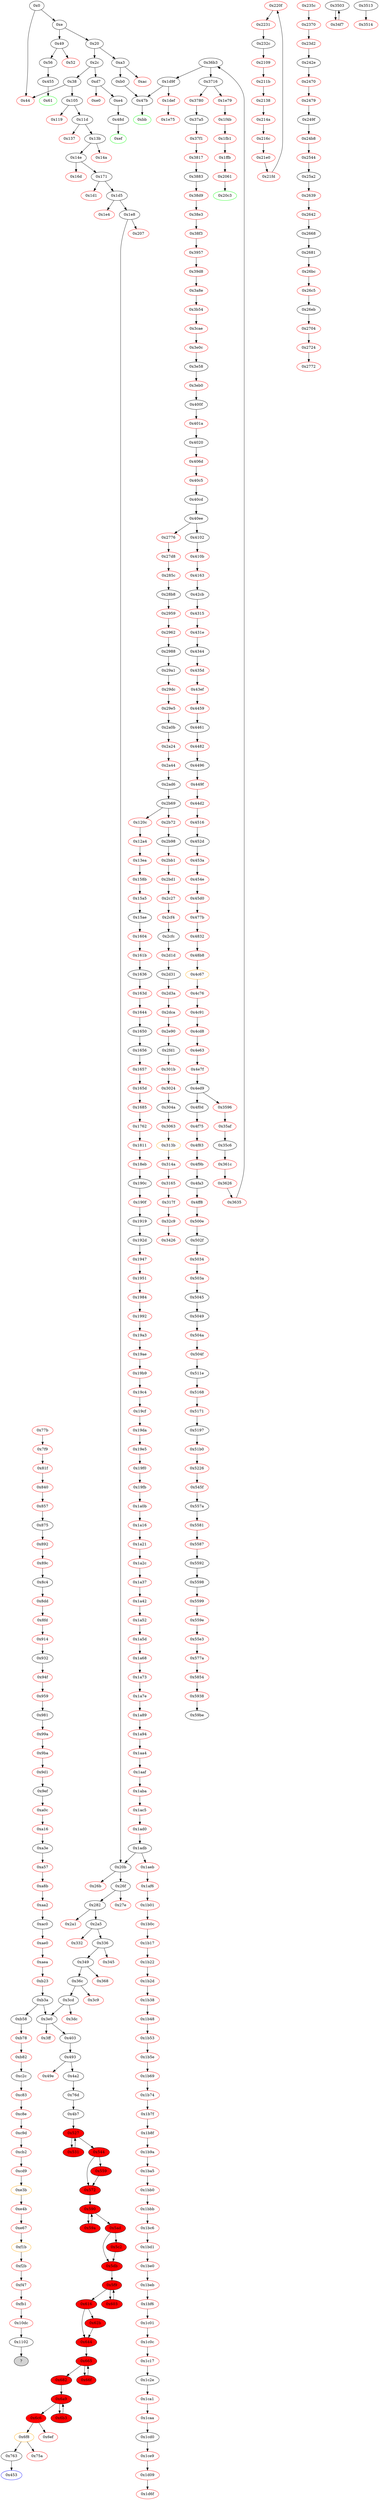 strict digraph "" {
"0x3165" [color=red, fillcolor=white, id="0x3165", style=filled, tooltip="Block 0x3165\n[0x3165:0x317e]\n---\nPredecessors: [0x314a]\nSuccessors: [0x317f]\n---\n0x3165 PUSH1 0x0\n0x3167 DUP1\n0x3168 REVERT\n0x3169 JUMPDEST\n0x316a DUP2\n0x316b ADD\n0x316c SWAP1\n0x316d DUP1\n0x316e DUP1\n0x316f MLOAD\n0x3170 SWAP1\n0x3171 PUSH1 0x20\n0x3173 ADD\n0x3174 SWAP1\n0x3175 SWAP3\n0x3176 SWAP2\n0x3177 SWAP1\n0x3178 POP\n0x3179 POP\n0x317a POP\n0x317b PUSH2 0x1857\n0x317e JUMPI\n---\n0x3165: V3460 = 0x0\n0x3168: REVERT 0x0 0x0\n0x3169: JUMPDEST \n0x316b: V3461 = ADD S1 S0\n0x316f: V3462 = M[S1]\n0x3171: V3463 = 0x20\n0x3173: V3464 = ADD 0x20 S1\n0x317b: V3465 = 0x1857\n0x317e: THROWI V3462\n---\nEntry stack: [V3454, V3455]\nStack pops: 0\nStack additions: []\nExit stack: []\n\nDef sites:\nV3454: {0x3153.0x315a}\nV3455: {0x3153.0x315b}\n"];
"0x1636" [fillcolor=white, id="0x1636", style=filled, tooltip="Block 0x1636\n[0x1636:0x163c]\n---\nPredecessors: [0x161b]\nSuccessors: [0x163d]\n---\n0x1636 POP\n0x1637 DUP3\n0x1638 DUP3\n0x1639 DUP5\n0x163a SUB\n0x163b SGT\n0x163c ISZERO\n---\n0x163a: V1548 = SUB S3 S2\n0x163b: V1549 = SGT V1548 S3\n0x163c: V1550 = ISZERO V1549\n---\nEntry stack: [S2, 0x0, V1545]\nStack pops: 4\nStack additions: [S3, S2, S1, V1550]\nExit stack: [S0, S2, 0x0, V1550]\n\nDef sites:\nS2: {}\n0x0: {0x1628.0x1629}\nV1545: {0x1628.0x162e}\n"];
"0x1a7e" [color=red, fillcolor=white, id="0x1a7e", style=filled, tooltip="Block 0x1a7e\n[0x1a7e:0x1a88]\n---\nPredecessors: [0x1a73]\nSuccessors: [0x1a89]\n---\n0x1a7e DUP1\n0x1a7f PUSH4 0x98650275\n0x1a84 EQ\n0x1a85 PUSH2 0xdde\n0x1a88 JUMPI\n---\n0x1a7f: V1816 = 0x98650275\n0x1a84: V1817 = EQ 0x98650275 S0\n0x1a85: V1818 = 0xdde\n0x1a88: THROWI V1817\n---\nEntry stack: [S0]\nStack pops: 1\nStack additions: [S0]\nExit stack: [S0]\n\nDef sites:\nS0: {}\n"];
"0x1984" [color=red, fillcolor=white, id="0x1984", style=filled, tooltip="Block 0x1984\n[0x1984:0x1991]\n---\nPredecessors: [0x1951]\nSuccessors: [0x1992]\n---\n0x1984 PUSH1 0x0\n0x1986 DUP1\n0x1987 REVERT\n0x1988 JUMPDEST\n0x1989 POP\n0x198a PUSH1 0x4\n0x198c CALLDATASIZE\n0x198d LT\n0x198e PUSH2 0x29f\n0x1991 JUMPI\n---\n0x1984: V1745 = 0x0\n0x1987: REVERT 0x0 0x0\n0x1988: JUMPDEST \n0x198a: V1746 = 0x4\n0x198c: V1747 = CALLDATASIZE\n0x198d: V1748 = LT V1747 0x4\n0x198e: V1749 = 0x29f\n0x1991: THROWI V1748\n---\nEntry stack: [V1742]\nStack pops: 0\nStack additions: []\nExit stack: []\n\nDef sites:\nV1742: {0x1978.0x197d}\n"];
"0x2959" [color=red, fillcolor=white, id="0x2959", style=filled, tooltip="Block 0x2959\n[0x2959:0x2961]\n---\nPredecessors: [0x28b8]\nSuccessors: [0x2962]\n---\n0x2959 JUMPDEST\n0x295a DUP4\n0x295b DUP2\n0x295c LT\n0x295d ISZERO\n0x295e PUSH2 0xffc\n0x2961 JUMPI\n---\n0x2959: JUMPDEST \n0x295c: V2906 = LT 0x0 V2902\n0x295d: V2907 = ISZERO V2906\n0x295e: V2908 = 0xffc\n0x2961: THROWI V2907\n---\nEntry stack: [S9, V2895, V2895, V2901, V2904, V2902, V2902, V2901, V2904, 0x0]\nStack pops: 4\nStack additions: [S3, S2, S1, S0]\nExit stack: [S9, V2895, V2895, V2901, V2904, V2902, V2902, V2901, V2904, 0x0]\n\nDef sites:\nS9: {}\nV2895: {0x2934.0x2937}\nV2895: {0x2934.0x2937}\nV2901: {0x2934.0x294a}\nV2904: {0x2934.0x2952}\nV2902: {0x2934.0x294e}\nV2902: {0x2934.0x294e}\nV2901: {0x2934.0x294a}\nV2904: {0x2934.0x2952}\n0x0: {0x2934.0x2957}\n"];
"0x313b" [color=orange, fillcolor=white, id="0x313b", style=filled, tooltip="Block 0x313b\n[0x313b:0x3149]\n---\nPredecessors: [0x3063]\nSuccessors: [0x314a]\n---\n0x313b PUSH1 0x0\n0x313d DUP1\n0x313e REVERT\n0x313f JUMPDEST\n0x3140 POP\n0x3141 GAS\n0x3142 CALL\n0x3143 ISZERO\n0x3144 DUP1\n0x3145 ISZERO\n0x3146 PUSH2 0x17db\n0x3149 JUMPI\n---\n0x313b: V3443 = 0x0\n0x313e: REVERT 0x0 0x0\n0x313f: JUMPDEST \n0x3141: V3444 = GAS\n0x3142: V3445 = CALL V3444 S1 S2 S3 S4 S5 S6\n0x3143: V3446 = ISZERO V3445\n0x3145: V3447 = ISZERO V3446\n0x3146: V3448 = 0x17db\n0x3149: THROWI V3447\n---\nEntry stack: [S10, V3415, 0xa9059cbb, V3433, 0x20, V3436, V3437, V3436, 0x0, V3415, V3440]\nStack pops: 0\nStack additions: [V3446]\nExit stack: []\n\nDef sites:\nS10: {}\nV3415: {0x3094.0x30cf}\n0xa9059cbb: {0x3094.0x30d0}\nV3433: {0x3094.0x3121}\n0x20: {0x3094.0x3126}\nV3436: {0x3094.0x312a}\nV3437: {0x3094.0x312d}\nV3436: {0x3094.0x312a}\n0x0: {0x3094.0x312f}\nV3415: {0x3094.0x30cf}\nV3440: {0x3094.0x3134}\n"];
"0xa3e" [fillcolor=white, id="0xa3e", style=filled, tooltip="Block 0xa3e\n[0xa3e:0xa56]\n---\nPredecessors: [0xa16]\nSuccessors: [0xa57]\n---\n0xa3e DUP1\n0xa3f DUP3\n0xa40 SUB\n0xa41 DUP1\n0xa42 MLOAD\n0xa43 PUSH1 0x1\n0xa45 DUP4\n0xa46 PUSH1 0x20\n0xa48 SUB\n0xa49 PUSH2 0x100\n0xa4c EXP\n0xa4d SUB\n0xa4e NOT\n0xa4f AND\n0xa50 DUP2\n0xa51 MSTORE\n0xa52 PUSH1 0x20\n0xa54 ADD\n0xa55 SWAP2\n0xa56 POP\n---\n0xa40: V784 = SUB V779 V781\n0xa42: V785 = M[V784]\n0xa43: V786 = 0x1\n0xa46: V787 = 0x20\n0xa48: V788 = SUB 0x20 V781\n0xa49: V789 = 0x100\n0xa4c: V790 = EXP 0x100 V788\n0xa4d: V791 = SUB V790 0x1\n0xa4e: V792 = NOT V791\n0xa4f: V793 = AND V792 V785\n0xa51: M[V784] = V793\n0xa52: V794 = 0x20\n0xa54: V795 = ADD 0x20 V784\n---\nEntry stack: [V779, V781]\nStack pops: 2\nStack additions: [V795, S0]\nExit stack: [V795, V781]\n\nDef sites:\nV779: {0xa29.0xa32}\nV781: {0xa29.0xa36}\n"];
"0x220f" [color=red, fillcolor=white, id="0x220f", style=filled, tooltip="Block 0x220f\n[0x220f:0x2230]\n---\nPredecessors: [0x21fd]\nSuccessors: [0x2231]\n---\n0x220f PUSH1 0x0\n0x2211 DUP1\n0x2212 REVERT\n0x2213 JUMPDEST\n0x2214 DUP1\n0x2215 CALLDATALOAD\n0x2216 SWAP1\n0x2217 PUSH1 0x20\n0x2219 ADD\n0x221a SWAP2\n0x221b DUP5\n0x221c PUSH1 0x20\n0x221e DUP4\n0x221f MUL\n0x2220 DUP5\n0x2221 ADD\n0x2222 GT\n0x2223 PUSH5 0x100000000\n0x2229 DUP4\n0x222a GT\n0x222b OR\n0x222c ISZERO\n0x222d PUSH2 0x8bd\n0x2230 JUMPI\n---\n0x220f: V2386 = 0x0\n0x2212: REVERT 0x0 0x0\n0x2213: JUMPDEST \n0x2215: V2387 = CALLDATALOAD S0\n0x2217: V2388 = 0x20\n0x2219: V2389 = ADD 0x20 S0\n0x221c: V2390 = 0x20\n0x221f: V2391 = MUL V2387 0x20\n0x2221: V2392 = ADD V2389 V2391\n0x2222: V2393 = GT V2392 S3\n0x2223: V2394 = 0x100000000\n0x222a: V2395 = GT V2387 0x100000000\n0x222b: V2396 = OR V2395 V2393\n0x222c: V2397 = ISZERO V2396\n0x222d: V2398 = 0x8bd\n0x2230: THROWI V2397\n---\nEntry stack: [S3, S2, S1, V2380]\nStack pops: 0\nStack additions: [S1, V2387, V2389, S2, S3]\nExit stack: []\n\nDef sites:\nS3: {}\nS2: {}\nS1: {}\nV2380: {0x2201.0x2203}\n"];
"0x7f9" [color=red, fillcolor=white, id="0x7f9", style=filled, tooltip="Block 0x7f9\n[0x7f9:0x81e]\n---\nPredecessors: [0x77b]\nSuccessors: [0x81f]\n---\n0x7f9 PUSH1 0x0\n0x7fb DUP1\n0x7fc REVERT\n0x7fd JUMPDEST\n0x7fe POP\n0x7ff PUSH1 0x40\n0x801 MLOAD\n0x802 PUSH3 0x5815\n0x806 CODESIZE\n0x807 SUB\n0x808 DUP1\n0x809 PUSH3 0x5815\n0x80d DUP4\n0x80e CODECOPY\n0x80f DUP2\n0x810 DUP2\n0x811 ADD\n0x812 PUSH1 0x40\n0x814 MSTORE\n0x815 PUSH1 0xe0\n0x817 DUP2\n0x818 LT\n0x819 ISZERO\n0x81a PUSH3 0xa7\n0x81e JUMPI\n---\n0x7f9: V601 = 0x0\n0x7fc: REVERT 0x0 0x0\n0x7fd: JUMPDEST \n0x7ff: V602 = 0x40\n0x801: V603 = M[0x40]\n0x802: V604 = 0x5815\n0x806: V605 = CODESIZE\n0x807: V606 = SUB V605 0x5815\n0x809: V607 = 0x5815\n0x80e: CODECOPY V603 0x5815 V606\n0x811: V608 = ADD V606 V603\n0x812: V609 = 0x40\n0x814: M[0x40] = V608\n0x815: V610 = 0xe0\n0x818: V611 = LT V606 0xe0\n0x819: V612 = ISZERO V611\n0x81a: V613 = 0xa7\n0x81e: THROWI V612\n---\nEntry stack: [V598]\nStack pops: 0\nStack additions: [V606, V603]\nExit stack: []\n\nDef sites:\nV598: {0x77c.0x7f1}\n"];
"0x1ffb" [color=red, fillcolor=white, id="0x1ffb", style=filled, tooltip="Block 0x1ffb\n[0x1ffb:0x2060]\n---\nPredecessors: [0x1fb1]\nSuccessors: [0x2061]\n---\n0x1ffb PUSH1 0x0\n0x1ffd DUP1\n0x1ffe REVERT\n0x1fff JUMPDEST\n0x2000 DUP2\n0x2001 ADD\n0x2002 SWAP1\n0x2003 DUP1\n0x2004 DUP1\n0x2005 CALLDATALOAD\n0x2006 PUSH20 0xffffffffffffffffffffffffffffffffffffffff\n0x201b AND\n0x201c SWAP1\n0x201d PUSH1 0x20\n0x201f ADD\n0x2020 SWAP1\n0x2021 SWAP3\n0x2022 SWAP2\n0x2023 SWAP1\n0x2024 DUP1\n0x2025 CALLDATALOAD\n0x2026 SWAP1\n0x2027 PUSH1 0x20\n0x2029 ADD\n0x202a SWAP1\n0x202b SWAP3\n0x202c SWAP2\n0x202d SWAP1\n0x202e POP\n0x202f POP\n0x2030 POP\n0x2031 PUSH2 0x1a97\n0x2034 JUMP\n0x2035 JUMPDEST\n0x2036 PUSH1 0x40\n0x2038 MLOAD\n0x2039 DUP1\n0x203a DUP3\n0x203b ISZERO\n0x203c ISZERO\n0x203d ISZERO\n0x203e ISZERO\n0x203f DUP2\n0x2040 MSTORE\n0x2041 PUSH1 0x20\n0x2043 ADD\n0x2044 SWAP2\n0x2045 POP\n0x2046 POP\n0x2047 PUSH1 0x40\n0x2049 MLOAD\n0x204a DUP1\n0x204b SWAP2\n0x204c SUB\n0x204d SWAP1\n0x204e RETURN\n0x204f JUMPDEST\n0x2050 PUSH2 0x719\n0x2053 PUSH1 0x4\n0x2055 DUP1\n0x2056 CALLDATASIZE\n0x2057 SUB\n0x2058 PUSH1 0x20\n0x205a DUP2\n0x205b LT\n0x205c ISZERO\n0x205d PUSH2 0x6ed\n0x2060 JUMPI\n---\n0x1ffb: V2228 = 0x0\n0x1ffe: REVERT 0x0 0x0\n0x1fff: JUMPDEST \n0x2001: V2229 = ADD S1 S0\n0x2005: V2230 = CALLDATALOAD S1\n0x2006: V2231 = 0xffffffffffffffffffffffffffffffffffffffff\n0x201b: V2232 = AND 0xffffffffffffffffffffffffffffffffffffffff V2230\n0x201d: V2233 = 0x20\n0x201f: V2234 = ADD 0x20 S1\n0x2025: V2235 = CALLDATALOAD V2234\n0x2027: V2236 = 0x20\n0x2029: V2237 = ADD 0x20 V2234\n0x2031: V2238 = 0x1a97\n0x2034: THROW \n0x2035: JUMPDEST \n0x2036: V2239 = 0x40\n0x2038: V2240 = M[0x40]\n0x203b: V2241 = ISZERO S0\n0x203c: V2242 = ISZERO V2241\n0x203d: V2243 = ISZERO V2242\n0x203e: V2244 = ISZERO V2243\n0x2040: M[V2240] = V2244\n0x2041: V2245 = 0x20\n0x2043: V2246 = ADD 0x20 V2240\n0x2047: V2247 = 0x40\n0x2049: V2248 = M[0x40]\n0x204c: V2249 = SUB V2246 V2248\n0x204e: RETURN V2248 V2249\n0x204f: JUMPDEST \n0x2050: V2250 = 0x719\n0x2053: V2251 = 0x4\n0x2056: V2252 = CALLDATASIZE\n0x2057: V2253 = SUB V2252 0x4\n0x2058: V2254 = 0x20\n0x205b: V2255 = LT V2253 0x20\n0x205c: V2256 = ISZERO V2255\n0x205d: V2257 = 0x6ed\n0x2060: THROWI V2256\n---\nEntry stack: [0x6bd, 0x4, V2223]\nStack pops: 0\nStack additions: [V2235, V2232, V2253, 0x4, 0x719]\nExit stack: []\n\nDef sites:\n0x6bd: {0x1fe9.0x1fea}\n0x4: {0x1fe9.0x1fed}\nV2223: {0x1fe9.0x1ff1}\n"];
"0x4f0d" [fillcolor=white, id="0x4f0d", style=filled, tooltip="Block 0x4f0d\n[0x4f0d:0x4f74]\n---\nPredecessors: [0x4ed9]\nSuccessors: [0x4f75]\n---\n0x4f0d INVALID\n0x4f0e JUMPDEST\n0x4f0f DIV\n0x4f10 PUSH1 0xb\n0x4f12 SLOAD\n0x4f13 PUSH2 0x334f\n0x4f16 SWAP1\n0x4f17 SWAP2\n0x4f18 SWAP1\n0x4f19 PUSH4 0xffffffff\n0x4f1e AND\n0x4f1f JUMP\n0x4f20 JUMPDEST\n0x4f21 PUSH1 0xb\n0x4f23 DUP2\n0x4f24 SWAP1\n0x4f25 SSTORE\n0x4f26 POP\n0x4f27 CALLER\n0x4f28 PUSH20 0xffffffffffffffffffffffffffffffffffffffff\n0x4f3d AND\n0x4f3e PUSH32 0x26536799ace2c3dbe12e638ec3ade6b4173dcf1289be0a58d51a5003015649bd\n0x4f5f DUP3\n0x4f60 PUSH1 0x40\n0x4f62 MLOAD\n0x4f63 DUP1\n0x4f64 DUP3\n0x4f65 DUP2\n0x4f66 MSTORE\n0x4f67 PUSH1 0x20\n0x4f69 ADD\n0x4f6a SWAP2\n0x4f6b POP\n0x4f6c POP\n0x4f6d PUSH1 0x40\n0x4f6f MLOAD\n0x4f70 DUP1\n0x4f71 SWAP2\n0x4f72 SUB\n0x4f73 SWAP1\n0x4f74 LOG2\n---\n0x4f0d: INVALID \n0x4f0e: JUMPDEST \n0x4f0f: V5222 = DIV S0 S1\n0x4f10: V5223 = 0xb\n0x4f12: V5224 = S[0xb]\n0x4f13: V5225 = 0x334f\n0x4f19: V5226 = 0xffffffff\n0x4f1e: V5227 = AND 0xffffffff 0x334f\n0x4f1f: THROW \n0x4f20: JUMPDEST \n0x4f21: V5228 = 0xb\n0x4f25: S[0xb] = S0\n0x4f27: V5229 = CALLER\n0x4f28: V5230 = 0xffffffffffffffffffffffffffffffffffffffff\n0x4f3d: V5231 = AND 0xffffffffffffffffffffffffffffffffffffffff V5229\n0x4f3e: V5232 = 0x26536799ace2c3dbe12e638ec3ade6b4173dcf1289be0a58d51a5003015649bd\n0x4f60: V5233 = 0x40\n0x4f62: V5234 = M[0x40]\n0x4f66: M[V5234] = S1\n0x4f67: V5235 = 0x20\n0x4f69: V5236 = ADD 0x20 V5234\n0x4f6d: V5237 = 0x40\n0x4f6f: V5238 = M[0x40]\n0x4f72: V5239 = SUB V5236 V5238\n0x4f74: LOG V5238 V5239 0x26536799ace2c3dbe12e638ec3ade6b4173dcf1289be0a58d51a5003015649bd V5231\n---\nEntry stack: [S1, S0]\nStack pops: 0\nStack additions: [V5222, V5224, S1]\nExit stack: []\n\nDef sites:\nS1: {}\nS0: {}\n"];
"0x24b8" [color=red, fillcolor=white, id="0x24b8", style=filled, tooltip="Block 0x24b8\n[0x24b8:0x2543]\n---\nPredecessors: [0x249f]\nSuccessors: [0x2544]\n---\n0x24b8 JUMPDEST\n0x24b9 POP\n0x24ba SWAP3\n0x24bb POP\n0x24bc POP\n0x24bd POP\n0x24be PUSH1 0x40\n0x24c0 MLOAD\n0x24c1 DUP1\n0x24c2 SWAP2\n0x24c3 SUB\n0x24c4 SWAP1\n0x24c5 RETURN\n0x24c6 JUMPDEST\n0x24c7 PUSH2 0xb56\n0x24ca PUSH2 0x253d\n0x24cd JUMP\n0x24ce JUMPDEST\n0x24cf PUSH1 0x40\n0x24d1 MLOAD\n0x24d2 DUP1\n0x24d3 DUP3\n0x24d4 PUSH20 0xffffffffffffffffffffffffffffffffffffffff\n0x24e9 AND\n0x24ea PUSH20 0xffffffffffffffffffffffffffffffffffffffff\n0x24ff AND\n0x2500 DUP2\n0x2501 MSTORE\n0x2502 PUSH1 0x20\n0x2504 ADD\n0x2505 SWAP2\n0x2506 POP\n0x2507 POP\n0x2508 PUSH1 0x40\n0x250a MLOAD\n0x250b DUP1\n0x250c SWAP2\n0x250d SUB\n0x250e SWAP1\n0x250f RETURN\n0x2510 JUMPDEST\n0x2511 PUSH2 0xba0\n0x2514 PUSH2 0x2566\n0x2517 JUMP\n0x2518 JUMPDEST\n0x2519 PUSH1 0x40\n0x251b MLOAD\n0x251c DUP1\n0x251d DUP3\n0x251e ISZERO\n0x251f ISZERO\n0x2520 ISZERO\n0x2521 ISZERO\n0x2522 DUP2\n0x2523 MSTORE\n0x2524 PUSH1 0x20\n0x2526 ADD\n0x2527 SWAP2\n0x2528 POP\n0x2529 POP\n0x252a PUSH1 0x40\n0x252c MLOAD\n0x252d DUP1\n0x252e SWAP2\n0x252f SUB\n0x2530 SWAP1\n0x2531 RETURN\n0x2532 JUMPDEST\n0x2533 PUSH2 0xbfc\n0x2536 PUSH1 0x4\n0x2538 DUP1\n0x2539 CALLDATASIZE\n0x253a SUB\n0x253b PUSH1 0x20\n0x253d DUP2\n0x253e LT\n0x253f ISZERO\n0x2540 PUSH2 0xbd0\n0x2543 JUMPI\n---\n0x24b8: JUMPDEST \n0x24be: V2569 = 0x40\n0x24c0: V2570 = M[0x40]\n0x24c3: V2571 = SUB V2568 V2570\n0x24c5: RETURN V2570 V2571\n0x24c6: JUMPDEST \n0x24c7: V2572 = 0xb56\n0x24ca: V2573 = 0x253d\n0x24cd: THROW \n0x24ce: JUMPDEST \n0x24cf: V2574 = 0x40\n0x24d1: V2575 = M[0x40]\n0x24d4: V2576 = 0xffffffffffffffffffffffffffffffffffffffff\n0x24e9: V2577 = AND 0xffffffffffffffffffffffffffffffffffffffff S0\n0x24ea: V2578 = 0xffffffffffffffffffffffffffffffffffffffff\n0x24ff: V2579 = AND 0xffffffffffffffffffffffffffffffffffffffff V2577\n0x2501: M[V2575] = V2579\n0x2502: V2580 = 0x20\n0x2504: V2581 = ADD 0x20 V2575\n0x2508: V2582 = 0x40\n0x250a: V2583 = M[0x40]\n0x250d: V2584 = SUB V2581 V2583\n0x250f: RETURN V2583 V2584\n0x2510: JUMPDEST \n0x2511: V2585 = 0xba0\n0x2514: V2586 = 0x2566\n0x2517: THROW \n0x2518: JUMPDEST \n0x2519: V2587 = 0x40\n0x251b: V2588 = M[0x40]\n0x251e: V2589 = ISZERO S0\n0x251f: V2590 = ISZERO V2589\n0x2520: V2591 = ISZERO V2590\n0x2521: V2592 = ISZERO V2591\n0x2523: M[V2588] = V2592\n0x2524: V2593 = 0x20\n0x2526: V2594 = ADD 0x20 V2588\n0x252a: V2595 = 0x40\n0x252c: V2596 = M[0x40]\n0x252f: V2597 = SUB V2594 V2596\n0x2531: RETURN V2596 V2597\n0x2532: JUMPDEST \n0x2533: V2598 = 0xbfc\n0x2536: V2599 = 0x4\n0x2539: V2600 = CALLDATASIZE\n0x253a: V2601 = SUB V2600 0x4\n0x253b: V2602 = 0x20\n0x253e: V2603 = LT V2601 0x20\n0x253f: V2604 = ISZERO V2603\n0x2540: V2605 = 0xbd0\n0x2543: THROWI V2604\n---\nEntry stack: [V2568, V2554]\nStack pops: 150\nStack additions: [V2601, 0x4, 0xbfc]\nExit stack: []\n\nDef sites:\nV2568: {0x249f.0x24b5}\nV2554: {0x248b.0x2498}\n"];
"0xb78" [color=red, fillcolor=white, id="0xb78", style=filled, tooltip="Block 0xb78\n[0xb78:0xb81]\n---\nPredecessors: [0xb58]\nSuccessors: [0xb82]\n---\n0xb78 JUMPDEST\n0xb79 DUP4\n0xb7a DUP2\n0xb7b LT\n0xb7c ISZERO\n0xb7d PUSH3 0x419\n0xb81 JUMPI\n---\n0xb78: JUMPDEST \n0xb7b: V886 = LT 0x0 V884\n0xb7c: V887 = ISZERO V886\n0xb7d: V888 = 0x419\n0xb81: THROWI V887\n---\nEntry stack: [V879, V882, V884, V884, V879, V882, 0x0]\nStack pops: 4\nStack additions: [S3, S2, S1, S0]\nExit stack: [V879, V882, V884, V884, V879, V882, 0x0]\n\nDef sites:\nV879: {0xb5c.0xb63}\nV882: {0xb5c.0xb6e}\nV884: {0xb5c.0xb72}\nV884: {0xb5c.0xb72}\nV879: {0xb5c.0xb63}\nV882: {0xb5c.0xb6e}\n0x0: {0xb5c.0xb76}\n"];
"0x59be" [fillcolor=white, id="0x59be", style=filled, tooltip="Block 0x59be\n[0x59be:0x5fc4]\n---\nPredecessors: [0x5938]\nSuccessors: []\n---\n0x59be PUSH1 0x40\n0x59c0 MLOAD\n0x59c1 PUSH32 0x8c379a000000000000000000000000000000000000000000000000000000000\n0x59e2 DUP2\n0x59e3 MSTORE\n0x59e4 PUSH1 0x4\n0x59e6 ADD\n0x59e7 DUP1\n0x59e8 DUP1\n0x59e9 PUSH1 0x20\n0x59eb ADD\n0x59ec DUP3\n0x59ed DUP2\n0x59ee SUB\n0x59ef DUP3\n0x59f0 MSTORE\n0x59f1 PUSH1 0x23\n0x59f3 DUP2\n0x59f4 MSTORE\n0x59f5 PUSH1 0x20\n0x59f7 ADD\n0x59f8 DUP1\n0x59f9 PUSH2 0x4245\n0x59fc PUSH1 0x23\n0x59fe SWAP2\n0x59ff CODECOPY\n0x5a00 PUSH1 0x40\n0x5a02 ADD\n0x5a03 SWAP2\n0x5a04 POP\n0x5a05 POP\n0x5a06 PUSH1 0x40\n0x5a08 MLOAD\n0x5a09 DUP1\n0x5a0a SWAP2\n0x5a0b SUB\n0x5a0c SWAP1\n0x5a0d REVERT\n0x5a0e JUMPDEST\n0x5a0f PUSH2 0x4102\n0x5a12 DUP2\n0x5a13 PUSH1 0x40\n0x5a15 MLOAD\n0x5a16 DUP1\n0x5a17 PUSH1 0x60\n0x5a19 ADD\n0x5a1a PUSH1 0x40\n0x5a1c MSTORE\n0x5a1d DUP1\n0x5a1e PUSH1 0x26\n0x5a20 DUP2\n0x5a21 MSTORE\n0x5a22 PUSH1 0x20\n0x5a24 ADD\n0x5a25 PUSH2 0x42ed\n0x5a28 PUSH1 0x26\n0x5a2a SWAP2\n0x5a2b CODECOPY\n0x5a2c PUSH1 0x8\n0x5a2e PUSH1 0x0\n0x5a30 DUP8\n0x5a31 PUSH20 0xffffffffffffffffffffffffffffffffffffffff\n0x5a46 AND\n0x5a47 PUSH20 0xffffffffffffffffffffffffffffffffffffffff\n0x5a5c AND\n0x5a5d DUP2\n0x5a5e MSTORE\n0x5a5f PUSH1 0x20\n0x5a61 ADD\n0x5a62 SWAP1\n0x5a63 DUP2\n0x5a64 MSTORE\n0x5a65 PUSH1 0x20\n0x5a67 ADD\n0x5a68 PUSH1 0x0\n0x5a6a SHA3\n0x5a6b SLOAD\n0x5a6c PUSH2 0x3799\n0x5a6f SWAP1\n0x5a70 SWAP3\n0x5a71 SWAP2\n0x5a72 SWAP1\n0x5a73 PUSH4 0xffffffff\n0x5a78 AND\n0x5a79 JUMP\n0x5a7a JUMPDEST\n0x5a7b PUSH1 0x8\n0x5a7d PUSH1 0x0\n0x5a7f DUP6\n0x5a80 PUSH20 0xffffffffffffffffffffffffffffffffffffffff\n0x5a95 AND\n0x5a96 PUSH20 0xffffffffffffffffffffffffffffffffffffffff\n0x5aab AND\n0x5aac DUP2\n0x5aad MSTORE\n0x5aae PUSH1 0x20\n0x5ab0 ADD\n0x5ab1 SWAP1\n0x5ab2 DUP2\n0x5ab3 MSTORE\n0x5ab4 PUSH1 0x20\n0x5ab6 ADD\n0x5ab7 PUSH1 0x0\n0x5ab9 SHA3\n0x5aba DUP2\n0x5abb SWAP1\n0x5abc SSTORE\n0x5abd POP\n0x5abe PUSH2 0x4197\n0x5ac1 DUP2\n0x5ac2 PUSH1 0x8\n0x5ac4 PUSH1 0x0\n0x5ac6 DUP6\n0x5ac7 PUSH20 0xffffffffffffffffffffffffffffffffffffffff\n0x5adc AND\n0x5add PUSH20 0xffffffffffffffffffffffffffffffffffffffff\n0x5af2 AND\n0x5af3 DUP2\n0x5af4 MSTORE\n0x5af5 PUSH1 0x20\n0x5af7 ADD\n0x5af8 SWAP1\n0x5af9 DUP2\n0x5afa MSTORE\n0x5afb PUSH1 0x20\n0x5afd ADD\n0x5afe PUSH1 0x0\n0x5b00 SHA3\n0x5b01 SLOAD\n0x5b02 PUSH2 0x334f\n0x5b05 SWAP1\n0x5b06 SWAP2\n0x5b07 SWAP1\n0x5b08 PUSH4 0xffffffff\n0x5b0d AND\n0x5b0e JUMP\n0x5b0f JUMPDEST\n0x5b10 PUSH1 0x8\n0x5b12 PUSH1 0x0\n0x5b14 DUP5\n0x5b15 PUSH20 0xffffffffffffffffffffffffffffffffffffffff\n0x5b2a AND\n0x5b2b PUSH20 0xffffffffffffffffffffffffffffffffffffffff\n0x5b40 AND\n0x5b41 DUP2\n0x5b42 MSTORE\n0x5b43 PUSH1 0x20\n0x5b45 ADD\n0x5b46 SWAP1\n0x5b47 DUP2\n0x5b48 MSTORE\n0x5b49 PUSH1 0x20\n0x5b4b ADD\n0x5b4c PUSH1 0x0\n0x5b4e SHA3\n0x5b4f DUP2\n0x5b50 SWAP1\n0x5b51 SSTORE\n0x5b52 POP\n0x5b53 DUP2\n0x5b54 PUSH20 0xffffffffffffffffffffffffffffffffffffffff\n0x5b69 AND\n0x5b6a DUP4\n0x5b6b PUSH20 0xffffffffffffffffffffffffffffffffffffffff\n0x5b80 AND\n0x5b81 PUSH32 0xddf252ad1be2c89b69c2b068fc378daa952ba7f163c4a11628f55a4df523b3ef\n0x5ba2 DUP4\n0x5ba3 PUSH1 0x40\n0x5ba5 MLOAD\n0x5ba6 DUP1\n0x5ba7 DUP3\n0x5ba8 DUP2\n0x5ba9 MSTORE\n0x5baa PUSH1 0x20\n0x5bac ADD\n0x5bad SWAP2\n0x5bae POP\n0x5baf POP\n0x5bb0 PUSH1 0x40\n0x5bb2 MLOAD\n0x5bb3 DUP1\n0x5bb4 SWAP2\n0x5bb5 SUB\n0x5bb6 SWAP1\n0x5bb7 LOG3\n0x5bb8 POP\n0x5bb9 POP\n0x5bba POP\n0x5bbb JUMP\n0x5bbc INVALID\n0x5bbd GASLIMIT\n0x5bbe MSTORE\n0x5bbf NUMBER\n0x5bc0 ORIGIN\n0x5bc1 ADDRESS\n0x5bc2 GASPRICE\n0x5bc3 SHA3\n0x5bc4 PUSH21 0x72616e7366657220746f20746865207a65726f2061\n0x5bda PUSH5 0x6472657373\n0x5be0 MISSING 0x4f\n0x5be1 PUSH24 0x6e61626c653a206e6577206f776e65722069732074686520\n0x5bfa PUSH27 0x65726f206164647265737345524332303a20617070726f76652074\n0x5c16 PUSH16 0x20746865207a65726f20616464726573\n0x5c27 PUSH20 0x4163636f756e7420746f2062652072656d6f7665\n0x5c3c PUSH5 0x2066726f6d\n0x5c42 SHA3\n0x5c43 PUSH2 0x646d\n0x5c46 PUSH10 0x6e206c69737420697320\n0x5c51 PUSH15 0x6f7420616c726561647920616e2061\n0x5c61 PUSH5 0x6d696e4552\n0x5c67 NUMBER\n0x5c68 ORIGIN\n0x5c69 ADDRESS\n0x5c6a GASPRICE\n0x5c6b SHA3\n0x5c6c PUSH21 0x72616e7366657220616d6f756e7420657863656564\n0x5c82 PUSH20 0x2062616c616e636546756e647344697374726962\n0x5c97 PUSH22 0x74696f6e546f6b656e2e5f6469737472696275746546\n0x5cae PUSH22 0x6e64733a20535550504c595f49535f5a45524f4d696e\n0x5cc5 PUSH21 0x6572526f6c653a2063616c6c657220646f6573206e\n0x5cdb PUSH16 0x74206861766520746865204d696e7465\n0x5cec PUSH19 0x20726f6c65526f6c65733a206163636f756e74\n0x5d00 SHA3\n0x5d01 PUSH5 0x6f6573206e\n0x5d07 PUSH16 0x74206861766520726f6c6543616c6c69\n0x5d18 PUSH15 0x67206163636f756e74206973206e6f\n0x5d28 PUSH21 0x20616e2061646d696e6973747261746f722e536166\n0x5d3e PUSH6 0x4d6174683a20\n0x5d45 PUSH14 0x756c7469706c69636174696f6e20\n0x5d54 PUSH16 0x766572666c6f774c6578536563757269\n0x5d65 PUSH21 0x79546f6b656e3a205452414e534645525f4641494c\n0x5d7b GASLIMIT\n0x5d7c DIFFICULTY\n0x5d7d GASLIMIT\n0x5d7e MSTORE\n0x5d7f NUMBER\n0x5d80 ORIGIN\n0x5d81 ADDRESS\n0x5d82 GASPRICE\n0x5d83 SHA3\n0x5d84 PUSH21 0x72616e7366657220616d6f756e7420657863656564\n0x5d9a PUSH20 0x20616c6c6f77616e6365526f6c65733a20616363\n0x5daf PUSH16 0x756e7420697320746865207a65726f20\n0x5dc0 PUSH2 0x6464\n0x5dc3 PUSH19 0x6573735265737472696374696f6e7320617265\n0x5dd7 SHA3\n0x5dd8 PUSH2 0x6c72\n0x5ddb PUSH6 0x616479206469\n0x5de2 PUSH20 0x61626c65642e45524332303a207472616e736665\n0x5df7 PUSH19 0x2066726f6d20746865207a65726f2061646472\n0x5e0b PUSH6 0x737345524332\n0x5e12 ADDRESS\n0x5e13 GASPRICE\n0x5e14 SHA3\n0x5e15 PUSH2 0x7070\n0x5e18 PUSH19 0x6f76652066726f6d20746865207a65726f2061\n0x5e2c PUSH5 0x6472657373\n0x5e32 SLOAD\n0x5e33 PUSH9 0x65207472616e736665\n0x5e3d PUSH19 0x20776173207265737472696374656420647565\n0x5e51 SHA3\n0x5e52 PUSH21 0x6f2077686974656c69737420636f6e666967757261\n0x5e68 PUSH21 0x696f6e2e45524332303a2064656372656173656420\n0x5e7e PUSH2 0x6c6c\n0x5e81 PUSH16 0x77616e63652062656c6f77207a65726f\n0x5e92 COINBASE\n0x5e93 PUSH4 0x636f756e\n0x5e98 PUSH21 0x20746f20626520616464656420746f2061646d696e\n0x5eae SHA3\n0x5eaf PUSH13 0x69737420697320616c72656164\n0x5ebd PUSH26 0x20616e2061646d696ea265627a7a72315820a9386c5a440f1221\n0x5ed8 PUSH20 0x3ca7acac1452d914d631289ff80f9df3f0ba67dd\n0x5eed PUSH21 0xee964736f6c634300050e00324f776e61626c653a\n0x5f03 SHA3\n0x5f04 PUSH15 0x6577206f776e657220697320746865\n0x5f14 SHA3\n0x5f15 PUSH27 0x65726f2061646472657373536166654d6174683a206d756c746970\n0x5f31 PUSH13 0x69636174696f6e206f76657266\n0x5f3f PUSH13 0x6f77526f6c65733a206163636f\n0x5f4d PUSH22 0x6e7420697320746865207a65726f2061646472657373\n0x5f64 MISSING 0x4c\n0x5f65 PUSH6 0x785365637572\n0x5f6c PUSH10 0x7479546f6b656e3a2049\n0x5f77 MISSING 0x4e\n0x5f78 JUMP\n0x5f79 COINBASE\n0x5f7a MISSING 0x4c\n0x5f7b MISSING 0x49\n0x5f7c DIFFICULTY\n0x5f7d MISSING 0x5f\n0x5f7e MISSING 0x46\n0x5f7f SSTORE\n0x5f80 MISSING 0x4e\n0x5f81 DIFFICULTY\n0x5f82 MSTORE8\n0x5f83 MISSING 0x5f\n0x5f84 SLOAD\n0x5f85 MISSING 0x4f\n0x5f86 MISSING 0x4b\n0x5f87 GASLIMIT\n0x5f88 MISSING 0x4e\n0x5f89 MISSING 0x5f\n0x5f8a COINBASE\n0x5f8b DIFFICULTY\n0x5f8c DIFFICULTY\n0x5f8d MSTORE\n0x5f8e GASLIMIT\n0x5f8f MSTORE8\n0x5f90 MSTORE8\n0x5f91 LOG2\n0x5f92 PUSH6 0x627a7a723158\n0x5f99 SHA3\n0x5f9a BLOCKHASH\n0x5f9b LOG0\n0x5f9c MSIZE\n0x5f9d MISSING 0x2a\n0x5f9e MISSING 0x5c\n0x5f9f MISSING 0x22\n0x5fa0 MISSING 0x49\n0x5fa1 EQ\n0x5fa2 SDIV\n0x5fa3 INVALID\n0x5fa4 MISSING 0xec\n0x5fa5 MISSING 0x2f\n0x5fa6 STOP\n0x5fa7 LOG0\n0x5fa8 MISSING 0xf6\n0x5fa9 SWAP8\n0x5faa RETURNDATACOPY\n0x5fab MISSING 0xf9\n0x5fac MISSING 0xd8\n0x5fad SWAP16\n0x5fae SWAP8\n0x5faf MISSING 0x26\n0x5fb0 COINBASE\n0x5fb1 MISSING 0xde\n0x5fb2 SUB\n0x5fb3 MISSING 0xde\n0x5fb4 ISZERO\n0x5fb5 MISSING 0xa6\n0x5fb6 DIFFICULTY\n0x5fb7 SIGNEXTEND\n0x5fb8 MISSING 0xe\n0x5fb9 MSIZE\n0x5fba PUSH5 0x736f6c6343\n0x5fc0 STOP\n0x5fc1 SDIV\n0x5fc2 MISSING 0xe\n0x5fc3 STOP\n0x5fc4 ORIGIN\n---\n0x59be: V5765 = 0x40\n0x59c0: V5766 = M[0x40]\n0x59c1: V5767 = 0x8c379a000000000000000000000000000000000000000000000000000000000\n0x59e3: M[V5766] = 0x8c379a000000000000000000000000000000000000000000000000000000000\n0x59e4: V5768 = 0x4\n0x59e6: V5769 = ADD 0x4 V5766\n0x59e9: V5770 = 0x20\n0x59eb: V5771 = ADD 0x20 V5769\n0x59ee: V5772 = SUB V5771 V5769\n0x59f0: M[V5769] = V5772\n0x59f1: V5773 = 0x23\n0x59f4: M[V5771] = 0x23\n0x59f5: V5774 = 0x20\n0x59f7: V5775 = ADD 0x20 V5771\n0x59f9: V5776 = 0x4245\n0x59fc: V5777 = 0x23\n0x59ff: CODECOPY V5775 0x4245 0x23\n0x5a00: V5778 = 0x40\n0x5a02: V5779 = ADD 0x40 V5775\n0x5a06: V5780 = 0x40\n0x5a08: V5781 = M[0x40]\n0x5a0b: V5782 = SUB V5779 V5781\n0x5a0d: REVERT V5781 V5782\n0x5a0e: JUMPDEST \n0x5a0f: V5783 = 0x4102\n0x5a13: V5784 = 0x40\n0x5a15: V5785 = M[0x40]\n0x5a17: V5786 = 0x60\n0x5a19: V5787 = ADD 0x60 V5785\n0x5a1a: V5788 = 0x40\n0x5a1c: M[0x40] = V5787\n0x5a1e: V5789 = 0x26\n0x5a21: M[V5785] = 0x26\n0x5a22: V5790 = 0x20\n0x5a24: V5791 = ADD 0x20 V5785\n0x5a25: V5792 = 0x42ed\n0x5a28: V5793 = 0x26\n0x5a2b: CODECOPY V5791 0x42ed 0x26\n0x5a2c: V5794 = 0x8\n0x5a2e: V5795 = 0x0\n0x5a31: V5796 = 0xffffffffffffffffffffffffffffffffffffffff\n0x5a46: V5797 = AND 0xffffffffffffffffffffffffffffffffffffffff S2\n0x5a47: V5798 = 0xffffffffffffffffffffffffffffffffffffffff\n0x5a5c: V5799 = AND 0xffffffffffffffffffffffffffffffffffffffff V5797\n0x5a5e: M[0x0] = V5799\n0x5a5f: V5800 = 0x20\n0x5a61: V5801 = ADD 0x20 0x0\n0x5a64: M[0x20] = 0x8\n0x5a65: V5802 = 0x20\n0x5a67: V5803 = ADD 0x20 0x20\n0x5a68: V5804 = 0x0\n0x5a6a: V5805 = SHA3 0x0 0x40\n0x5a6b: V5806 = S[V5805]\n0x5a6c: V5807 = 0x3799\n0x5a73: V5808 = 0xffffffff\n0x5a78: V5809 = AND 0xffffffff 0x3799\n0x5a79: THROW \n0x5a7a: JUMPDEST \n0x5a7b: V5810 = 0x8\n0x5a7d: V5811 = 0x0\n0x5a80: V5812 = 0xffffffffffffffffffffffffffffffffffffffff\n0x5a95: V5813 = AND 0xffffffffffffffffffffffffffffffffffffffff S3\n0x5a96: V5814 = 0xffffffffffffffffffffffffffffffffffffffff\n0x5aab: V5815 = AND 0xffffffffffffffffffffffffffffffffffffffff V5813\n0x5aad: M[0x0] = V5815\n0x5aae: V5816 = 0x20\n0x5ab0: V5817 = ADD 0x20 0x0\n0x5ab3: M[0x20] = 0x8\n0x5ab4: V5818 = 0x20\n0x5ab6: V5819 = ADD 0x20 0x20\n0x5ab7: V5820 = 0x0\n0x5ab9: V5821 = SHA3 0x0 0x40\n0x5abc: S[V5821] = S0\n0x5abe: V5822 = 0x4197\n0x5ac2: V5823 = 0x8\n0x5ac4: V5824 = 0x0\n0x5ac7: V5825 = 0xffffffffffffffffffffffffffffffffffffffff\n0x5adc: V5826 = AND 0xffffffffffffffffffffffffffffffffffffffff S2\n0x5add: V5827 = 0xffffffffffffffffffffffffffffffffffffffff\n0x5af2: V5828 = AND 0xffffffffffffffffffffffffffffffffffffffff V5826\n0x5af4: M[0x0] = V5828\n0x5af5: V5829 = 0x20\n0x5af7: V5830 = ADD 0x20 0x0\n0x5afa: M[0x20] = 0x8\n0x5afb: V5831 = 0x20\n0x5afd: V5832 = ADD 0x20 0x20\n0x5afe: V5833 = 0x0\n0x5b00: V5834 = SHA3 0x0 0x40\n0x5b01: V5835 = S[V5834]\n0x5b02: V5836 = 0x334f\n0x5b08: V5837 = 0xffffffff\n0x5b0d: V5838 = AND 0xffffffff 0x334f\n0x5b0e: THROW \n0x5b0f: JUMPDEST \n0x5b10: V5839 = 0x8\n0x5b12: V5840 = 0x0\n0x5b15: V5841 = 0xffffffffffffffffffffffffffffffffffffffff\n0x5b2a: V5842 = AND 0xffffffffffffffffffffffffffffffffffffffff S2\n0x5b2b: V5843 = 0xffffffffffffffffffffffffffffffffffffffff\n0x5b40: V5844 = AND 0xffffffffffffffffffffffffffffffffffffffff V5842\n0x5b42: M[0x0] = V5844\n0x5b43: V5845 = 0x20\n0x5b45: V5846 = ADD 0x20 0x0\n0x5b48: M[0x20] = 0x8\n0x5b49: V5847 = 0x20\n0x5b4b: V5848 = ADD 0x20 0x20\n0x5b4c: V5849 = 0x0\n0x5b4e: V5850 = SHA3 0x0 0x40\n0x5b51: S[V5850] = S0\n0x5b54: V5851 = 0xffffffffffffffffffffffffffffffffffffffff\n0x5b69: V5852 = AND 0xffffffffffffffffffffffffffffffffffffffff S2\n0x5b6b: V5853 = 0xffffffffffffffffffffffffffffffffffffffff\n0x5b80: V5854 = AND 0xffffffffffffffffffffffffffffffffffffffff S3\n0x5b81: V5855 = 0xddf252ad1be2c89b69c2b068fc378daa952ba7f163c4a11628f55a4df523b3ef\n0x5ba3: V5856 = 0x40\n0x5ba5: V5857 = M[0x40]\n0x5ba9: M[V5857] = S1\n0x5baa: V5858 = 0x20\n0x5bac: V5859 = ADD 0x20 V5857\n0x5bb0: V5860 = 0x40\n0x5bb2: V5861 = M[0x40]\n0x5bb5: V5862 = SUB V5859 V5861\n0x5bb7: LOG V5861 V5862 0xddf252ad1be2c89b69c2b068fc378daa952ba7f163c4a11628f55a4df523b3ef V5854 V5852\n0x5bbb: JUMP S4\n0x5bbc: INVALID \n0x5bbd: V5863 = GASLIMIT\n0x5bbe: M[V5863] = S0\n0x5bbf: V5864 = NUMBER\n0x5bc0: V5865 = ORIGIN\n0x5bc1: V5866 = ADDRESS\n0x5bc2: V5867 = GASPRICE\n0x5bc3: V5868 = SHA3 V5867 V5866\n0x5bc4: V5869 = 0x72616e7366657220746f20746865207a65726f2061\n0x5bda: V5870 = 0x6472657373\n0x5be0: MISSING 0x4f\n0x5be1: V5871 = 0x6e61626c653a206e6577206f776e65722069732074686520\n0x5bfa: V5872 = 0x65726f206164647265737345524332303a20617070726f76652074\n0x5c16: V5873 = 0x20746865207a65726f20616464726573\n0x5c27: V5874 = 0x4163636f756e7420746f2062652072656d6f7665\n0x5c3c: V5875 = 0x2066726f6d\n0x5c42: V5876 = SHA3 0x2066726f6d 0x4163636f756e7420746f2062652072656d6f7665\n0x5c43: V5877 = 0x646d\n0x5c46: V5878 = 0x6e206c69737420697320\n0x5c51: V5879 = 0x6f7420616c726561647920616e2061\n0x5c61: V5880 = 0x6d696e4552\n0x5c67: V5881 = NUMBER\n0x5c68: V5882 = ORIGIN\n0x5c69: V5883 = ADDRESS\n0x5c6a: V5884 = GASPRICE\n0x5c6b: V5885 = SHA3 V5884 V5883\n0x5c6c: V5886 = 0x72616e7366657220616d6f756e7420657863656564\n0x5c82: V5887 = 0x2062616c616e636546756e647344697374726962\n0x5c97: V5888 = 0x74696f6e546f6b656e2e5f6469737472696275746546\n0x5cae: V5889 = 0x6e64733a20535550504c595f49535f5a45524f4d696e\n0x5cc5: V5890 = 0x6572526f6c653a2063616c6c657220646f6573206e\n0x5cdb: V5891 = 0x74206861766520746865204d696e7465\n0x5cec: V5892 = 0x20726f6c65526f6c65733a206163636f756e74\n0x5d00: V5893 = SHA3 0x20726f6c65526f6c65733a206163636f756e74 0x74206861766520746865204d696e7465\n0x5d01: V5894 = 0x6f6573206e\n0x5d07: V5895 = 0x74206861766520726f6c6543616c6c69\n0x5d18: V5896 = 0x67206163636f756e74206973206e6f\n0x5d28: V5897 = 0x20616e2061646d696e6973747261746f722e536166\n0x5d3e: V5898 = 0x4d6174683a20\n0x5d45: V5899 = 0x756c7469706c69636174696f6e20\n0x5d54: V5900 = 0x766572666c6f774c6578536563757269\n0x5d65: V5901 = 0x79546f6b656e3a205452414e534645525f4641494c\n0x5d7b: V5902 = GASLIMIT\n0x5d7c: V5903 = DIFFICULTY\n0x5d7d: V5904 = GASLIMIT\n0x5d7e: M[V5904] = V5903\n0x5d7f: V5905 = NUMBER\n0x5d80: V5906 = ORIGIN\n0x5d81: V5907 = ADDRESS\n0x5d82: V5908 = GASPRICE\n0x5d83: V5909 = SHA3 V5908 V5907\n0x5d84: V5910 = 0x72616e7366657220616d6f756e7420657863656564\n0x5d9a: V5911 = 0x20616c6c6f77616e6365526f6c65733a20616363\n0x5daf: V5912 = 0x756e7420697320746865207a65726f20\n0x5dc0: V5913 = 0x6464\n0x5dc3: V5914 = 0x6573735265737472696374696f6e7320617265\n0x5dd7: V5915 = SHA3 0x6573735265737472696374696f6e7320617265 0x6464\n0x5dd8: V5916 = 0x6c72\n0x5ddb: V5917 = 0x616479206469\n0x5de2: V5918 = 0x61626c65642e45524332303a207472616e736665\n0x5df7: V5919 = 0x2066726f6d20746865207a65726f2061646472\n0x5e0b: V5920 = 0x737345524332\n0x5e12: V5921 = ADDRESS\n0x5e13: V5922 = GASPRICE\n0x5e14: V5923 = SHA3 V5922 V5921\n0x5e15: V5924 = 0x7070\n0x5e18: V5925 = 0x6f76652066726f6d20746865207a65726f2061\n0x5e2c: V5926 = 0x6472657373\n0x5e32: V5927 = S[0x6472657373]\n0x5e33: V5928 = 0x65207472616e736665\n0x5e3d: V5929 = 0x20776173207265737472696374656420647565\n0x5e51: V5930 = SHA3 0x20776173207265737472696374656420647565 0x65207472616e736665\n0x5e52: V5931 = 0x6f2077686974656c69737420636f6e666967757261\n0x5e68: V5932 = 0x696f6e2e45524332303a2064656372656173656420\n0x5e7e: V5933 = 0x6c6c\n0x5e81: V5934 = 0x77616e63652062656c6f77207a65726f\n0x5e92: V5935 = COINBASE\n0x5e93: V5936 = 0x636f756e\n0x5e98: V5937 = 0x20746f20626520616464656420746f2061646d696e\n0x5eae: V5938 = SHA3 0x20746f20626520616464656420746f2061646d696e 0x636f756e\n0x5eaf: V5939 = 0x69737420697320616c72656164\n0x5ebd: V5940 = 0x20616e2061646d696ea265627a7a72315820a9386c5a440f1221\n0x5ed8: V5941 = 0x3ca7acac1452d914d631289ff80f9df3f0ba67dd\n0x5eed: V5942 = 0xee964736f6c634300050e00324f776e61626c653a\n0x5f03: V5943 = SHA3 0xee964736f6c634300050e00324f776e61626c653a 0x3ca7acac1452d914d631289ff80f9df3f0ba67dd\n0x5f04: V5944 = 0x6577206f776e657220697320746865\n0x5f14: V5945 = SHA3 0x6577206f776e657220697320746865 V5943\n0x5f15: V5946 = 0x65726f2061646472657373536166654d6174683a206d756c746970\n0x5f31: V5947 = 0x69636174696f6e206f76657266\n0x5f3f: V5948 = 0x6f77526f6c65733a206163636f\n0x5f4d: V5949 = 0x6e7420697320746865207a65726f2061646472657373\n0x5f64: MISSING 0x4c\n0x5f65: V5950 = 0x785365637572\n0x5f6c: V5951 = 0x7479546f6b656e3a2049\n0x5f77: MISSING 0x4e\n0x5f78: JUMP S0\n0x5f79: V5952 = COINBASE\n0x5f7a: MISSING 0x4c\n0x5f7b: MISSING 0x49\n0x5f7c: V5953 = DIFFICULTY\n0x5f7d: MISSING 0x5f\n0x5f7e: MISSING 0x46\n0x5f7f: S[S0] = S1\n0x5f80: MISSING 0x4e\n0x5f81: V5954 = DIFFICULTY\n0x5f82: M8[V5954] = S0\n0x5f83: MISSING 0x5f\n0x5f84: V5955 = S[S0]\n0x5f85: MISSING 0x4f\n0x5f86: MISSING 0x4b\n0x5f87: V5956 = GASLIMIT\n0x5f88: MISSING 0x4e\n0x5f89: MISSING 0x5f\n0x5f8a: V5957 = COINBASE\n0x5f8b: V5958 = DIFFICULTY\n0x5f8c: V5959 = DIFFICULTY\n0x5f8d: M[V5959] = V5958\n0x5f8e: V5960 = GASLIMIT\n0x5f8f: M8[V5960] = V5957\n0x5f90: M8[S0] = S1\n0x5f91: LOG S2 S3 S4 S5\n0x5f92: V5961 = 0x627a7a723158\n0x5f99: V5962 = SHA3 0x627a7a723158 S6\n0x5f9a: V5963 = BLOCKHASH V5962\n0x5f9b: LOG V5963 S7\n0x5f9c: V5964 = MSIZE\n0x5f9d: MISSING 0x2a\n0x5f9e: MISSING 0x5c\n0x5f9f: MISSING 0x22\n0x5fa0: MISSING 0x49\n0x5fa1: V5965 = EQ S0 S1\n0x5fa2: V5966 = SDIV V5965 S2\n0x5fa3: INVALID \n0x5fa4: MISSING 0xec\n0x5fa5: MISSING 0x2f\n0x5fa6: STOP \n0x5fa7: LOG S0 S1\n0x5fa8: MISSING 0xf6\n0x5faa: RETURNDATACOPY S8 S1 S2\n0x5fab: MISSING 0xf9\n0x5fac: MISSING 0xd8\n0x5faf: MISSING 0x26\n0x5fb0: V5967 = COINBASE\n0x5fb1: MISSING 0xde\n0x5fb2: V5968 = SUB S0 S1\n0x5fb3: MISSING 0xde\n0x5fb4: V5969 = ISZERO S0\n0x5fb5: MISSING 0xa6\n0x5fb6: V5970 = DIFFICULTY\n0x5fb7: V5971 = SIGNEXTEND V5970 S0\n0x5fb8: MISSING 0xe\n0x5fb9: V5972 = MSIZE\n0x5fba: V5973 = 0x736f6c6343\n0x5fc0: STOP \n0x5fc1: V5974 = SDIV S0 S1\n0x5fc2: MISSING 0xe\n0x5fc3: STOP \n0x5fc4: V5975 = ORIGIN\n---\nEntry stack: [S1, S0]\nStack pops: 0\nStack additions: [V5785, S0, V5806, 0x4102, S0, S1, S2, S1, V5835, 0x4197, S1, S2, S3, 0x6472657373, 0x72616e7366657220746f20746865207a65726f2061, V5868, V5865, V5864, 0x6e7420697320746865207a65726f2061646472657373, 0x6f77526f6c65733a206163636f, 0x69636174696f6e206f76657266, 0x65726f2061646472657373536166654d6174683a206d756c746970, V5945, 0x20616e2061646d696ea265627a7a72315820a9386c5a440f1221, 0x69737420697320616c72656164, V5938, V5935, 0x77616e63652062656c6f77207a65726f, 0x6c6c, 0x696f6e2e45524332303a2064656372656173656420, 0x6f2077686974656c69737420636f6e666967757261, V5930, V5927, 0x6f76652066726f6d20746865207a65726f2061, 0x7070, V5923, 0x737345524332, 0x2066726f6d20746865207a65726f2061646472, 0x61626c65642e45524332303a207472616e736665, 0x616479206469, 0x6c72, V5915, 0x756e7420697320746865207a65726f20, 0x20616c6c6f77616e6365526f6c65733a20616363, 0x72616e7366657220616d6f756e7420657863656564, V5909, V5906, V5905, V5902, 0x79546f6b656e3a205452414e534645525f4641494c, 0x766572666c6f774c6578536563757269, 0x756c7469706c69636174696f6e20, 0x4d6174683a20, 0x20616e2061646d696e6973747261746f722e536166, 0x67206163636f756e74206973206e6f, 0x74206861766520726f6c6543616c6c69, 0x6f6573206e, V5893, 0x6572526f6c653a2063616c6c657220646f6573206e, 0x6e64733a20535550504c595f49535f5a45524f4d696e, 0x74696f6e546f6b656e2e5f6469737472696275746546, 0x2062616c616e636546756e647344697374726962, 0x72616e7366657220616d6f756e7420657863656564, V5885, V5882, V5881, 0x6d696e4552, 0x6f7420616c726561647920616e2061, 0x6e206c69737420697320, 0x646d, V5876, 0x20746865207a65726f20616464726573, 0x65726f206164647265737345524332303a20617070726f76652074, 0x6e61626c653a206e6577206f776e65722069732074686520, 0x7479546f6b656e3a2049, 0x785365637572, V5952, V5953, V5955, V5956, V5964, V5966, S3, S4, S5, S6, S7, S0, S8, S1, S2, S3, S4, S5, S6, S7, S16, S9, S10, S11, S12, S13, S14, S15, S0, V5967, V5968, V5969, V5971, 0x736f6c6343, V5972, V5974, V5975]\nExit stack: []\n\nDef sites:\nS1: {}\nS0: {}\n"];
"0x19e5" [color=red, fillcolor=white, id="0x19e5", style=filled, tooltip="Block 0x19e5\n[0x19e5:0x19ef]\n---\nPredecessors: [0x19da]\nSuccessors: [0x19f0]\n---\n0x19e5 DUP1\n0x19e6 PUSH4 0xe9594508\n0x19eb EQ\n0x19ec PUSH2 0x1247\n0x19ef JUMPI\n---\n0x19e6: V1775 = 0xe9594508\n0x19eb: V1776 = EQ 0xe9594508 V1753\n0x19ec: V1777 = 0x1247\n0x19ef: THROWI V1776\n---\nEntry stack: [V1753]\nStack pops: 1\nStack additions: [S0]\nExit stack: [V1753]\n\nDef sites:\nV1753: {0x1992.0x1997}\n"];
"0xe4b" [color=red, fillcolor=white, id="0xe4b", style=filled, tooltip="Block 0xe4b\n[0xe4b:0xe66]\n---\nPredecessors: [0xe3b]\nSuccessors: [0xe67]\n---\n0xe4b RETURNDATASIZE\n0xe4c PUSH1 0x0\n0xe4e DUP1\n0xe4f RETURNDATACOPY\n0xe50 RETURNDATASIZE\n0xe51 PUSH1 0x0\n0xe53 REVERT\n0xe54 JUMPDEST\n0xe55 POP\n0xe56 POP\n0xe57 POP\n0xe58 POP\n0xe59 PUSH1 0x40\n0xe5b MLOAD\n0xe5c RETURNDATASIZE\n0xe5d PUSH1 0x20\n0xe5f DUP2\n0xe60 LT\n0xe61 ISZERO\n0xe62 PUSH3 0x6ef\n0xe66 JUMPI\n---\n0xe4b: V1074 = RETURNDATASIZE\n0xe4c: V1075 = 0x0\n0xe4f: RETURNDATACOPY 0x0 0x0 V1074\n0xe50: V1076 = RETURNDATASIZE\n0xe51: V1077 = 0x0\n0xe53: REVERT 0x0 V1076\n0xe54: JUMPDEST \n0xe59: V1078 = 0x40\n0xe5b: V1079 = M[0x40]\n0xe5c: V1080 = RETURNDATASIZE\n0xe5d: V1081 = 0x20\n0xe60: V1082 = LT V1080 0x20\n0xe61: V1083 = ISZERO V1082\n0xe62: V1084 = 0x6ef\n0xe66: THROWI V1083\n---\nEntry stack: [V1071]\nStack pops: 0\nStack additions: [V1080, V1079]\nExit stack: []\n\nDef sites:\nV1071: {0xe3f.0xe43}\n"];
"0x3780" [color=red, fillcolor=white, id="0x3780", style=filled, tooltip="Block 0x3780\n[0x3780:0x37a4]\n---\nPredecessors: [0x3716]\nSuccessors: [0x37a5]\n---\n0x3780 CALLER\n0x3781 PUSH20 0xffffffffffffffffffffffffffffffffffffffff\n0x3796 AND\n0x3797 DUP2\n0x3798 PUSH1 0xff\n0x379a AND\n0x379b DUP6\n0x379c DUP5\n0x379d DUP2\n0x379e MLOAD\n0x379f DUP2\n0x37a0 LT\n0x37a1 PUSH2 0x1e2e\n0x37a4 JUMPI\n---\n0x3780: V3864 = CALLER\n0x3781: V3865 = 0xffffffffffffffffffffffffffffffffffffffff\n0x3796: V3866 = AND 0xffffffffffffffffffffffffffffffffffffffff V3864\n0x3798: V3867 = 0xff\n0x379a: V3868 = AND 0xff S0\n0x379e: V3869 = M[S3]\n0x37a0: V3870 = LT S1 V3869\n0x37a1: V3871 = 0x1e2e\n0x37a4: THROWI V3870\n---\nEntry stack: [S0]\nStack pops: 4\nStack additions: [S3, S2, S1, S0, V3866, V3868, S3, S1]\nExit stack: [S2, S1, S0, S0, V3866, V3868, S2, S0]\n\nDef sites:\nS0: {}\n"];
"0x4cd8" [color=red, fillcolor=white, id="0x4cd8", style=filled, tooltip="Block 0x4cd8\n[0x4cd8:0x4e62]\n---\nPredecessors: [0x4c91]\nSuccessors: [0x4e63]\n---\n0x4cd8 PUSH1 0x40\n0x4cda MLOAD\n0x4cdb PUSH32 0x8c379a000000000000000000000000000000000000000000000000000000000\n0x4cfc DUP2\n0x4cfd MSTORE\n0x4cfe PUSH1 0x4\n0x4d00 ADD\n0x4d01 DUP1\n0x4d02 DUP1\n0x4d03 PUSH1 0x20\n0x4d05 ADD\n0x4d06 DUP3\n0x4d07 DUP2\n0x4d08 SUB\n0x4d09 DUP3\n0x4d0a MSTORE\n0x4d0b PUSH1 0x1b\n0x4d0d DUP2\n0x4d0e MSTORE\n0x4d0f PUSH1 0x20\n0x4d11 ADD\n0x4d12 DUP1\n0x4d13 PUSH32 0x536166654d6174683a206164646974696f6e206f766572666c6f770000000000\n0x4d34 DUP2\n0x4d35 MSTORE\n0x4d36 POP\n0x4d37 PUSH1 0x20\n0x4d39 ADD\n0x4d3a SWAP2\n0x4d3b POP\n0x4d3c POP\n0x4d3d PUSH1 0x40\n0x4d3f MLOAD\n0x4d40 DUP1\n0x4d41 SWAP2\n0x4d42 SUB\n0x4d43 SWAP1\n0x4d44 REVERT\n0x4d45 JUMPDEST\n0x4d46 DUP1\n0x4d47 SWAP2\n0x4d48 POP\n0x4d49 POP\n0x4d4a SWAP3\n0x4d4b SWAP2\n0x4d4c POP\n0x4d4d POP\n0x4d4e JUMP\n0x4d4f JUMPDEST\n0x4d50 PUSH2 0x33e1\n0x4d53 DUP3\n0x4d54 DUP3\n0x4d55 PUSH2 0x3c35\n0x4d58 JUMP\n0x4d59 JUMPDEST\n0x4d5a PUSH2 0x344f\n0x4d5d PUSH2 0x3401\n0x4d60 PUSH2 0x33fc\n0x4d63 DUP4\n0x4d64 PUSH1 0xb\n0x4d66 SLOAD\n0x4d67 PUSH2 0x3600\n0x4d6a SWAP1\n0x4d6b SWAP2\n0x4d6c SWAP1\n0x4d6d PUSH4 0xffffffff\n0x4d72 AND\n0x4d73 JUMP\n0x4d74 JUMPDEST\n0x4d75 PUSH2 0x3686\n0x4d78 JUMP\n0x4d79 JUMPDEST\n0x4d7a PUSH1 0xc\n0x4d7c PUSH1 0x0\n0x4d7e DUP6\n0x4d7f PUSH20 0xffffffffffffffffffffffffffffffffffffffff\n0x4d94 AND\n0x4d95 PUSH20 0xffffffffffffffffffffffffffffffffffffffff\n0x4daa AND\n0x4dab DUP2\n0x4dac MSTORE\n0x4dad PUSH1 0x20\n0x4daf ADD\n0x4db0 SWAP1\n0x4db1 DUP2\n0x4db2 MSTORE\n0x4db3 PUSH1 0x20\n0x4db5 ADD\n0x4db6 PUSH1 0x0\n0x4db8 SHA3\n0x4db9 SLOAD\n0x4dba PUSH2 0x3bf5\n0x4dbd SWAP1\n0x4dbe SWAP2\n0x4dbf SWAP1\n0x4dc0 PUSH4 0xffffffff\n0x4dc5 AND\n0x4dc6 JUMP\n0x4dc7 JUMPDEST\n0x4dc8 PUSH1 0xc\n0x4dca PUSH1 0x0\n0x4dcc DUP5\n0x4dcd PUSH20 0xffffffffffffffffffffffffffffffffffffffff\n0x4de2 AND\n0x4de3 PUSH20 0xffffffffffffffffffffffffffffffffffffffff\n0x4df8 AND\n0x4df9 DUP2\n0x4dfa MSTORE\n0x4dfb PUSH1 0x20\n0x4dfd ADD\n0x4dfe SWAP1\n0x4dff DUP2\n0x4e00 MSTORE\n0x4e01 PUSH1 0x20\n0x4e03 ADD\n0x4e04 PUSH1 0x0\n0x4e06 SHA3\n0x4e07 DUP2\n0x4e08 SWAP1\n0x4e09 SSTORE\n0x4e0a POP\n0x4e0b POP\n0x4e0c POP\n0x4e0d JUMP\n0x4e0e JUMPDEST\n0x4e0f PUSH1 0x0\n0x4e11 PUSH2 0x34d8\n0x4e14 DUP4\n0x4e15 DUP4\n0x4e16 PUSH1 0x40\n0x4e18 MLOAD\n0x4e19 DUP1\n0x4e1a PUSH1 0x40\n0x4e1c ADD\n0x4e1d PUSH1 0x40\n0x4e1f MSTORE\n0x4e20 DUP1\n0x4e21 PUSH1 0x1e\n0x4e23 DUP2\n0x4e24 MSTORE\n0x4e25 PUSH1 0x20\n0x4e27 ADD\n0x4e28 PUSH32 0x536166654d6174683a207375627472616374696f6e206f766572666c6f770000\n0x4e49 DUP2\n0x4e4a MSTORE\n0x4e4b POP\n0x4e4c PUSH2 0x3799\n0x4e4f JUMP\n0x4e50 JUMPDEST\n0x4e51 SWAP1\n0x4e52 POP\n0x4e53 SWAP3\n0x4e54 SWAP2\n0x4e55 POP\n0x4e56 POP\n0x4e57 JUMP\n0x4e58 JUMPDEST\n0x4e59 PUSH1 0x0\n0x4e5b DUP1\n0x4e5c DUP3\n0x4e5d SLT\n0x4e5e ISZERO\n0x4e5f PUSH2 0x34ef\n0x4e62 JUMPI\n---\n0x4cd8: V5113 = 0x40\n0x4cda: V5114 = M[0x40]\n0x4cdb: V5115 = 0x8c379a000000000000000000000000000000000000000000000000000000000\n0x4cfd: M[V5114] = 0x8c379a000000000000000000000000000000000000000000000000000000000\n0x4cfe: V5116 = 0x4\n0x4d00: V5117 = ADD 0x4 V5114\n0x4d03: V5118 = 0x20\n0x4d05: V5119 = ADD 0x20 V5117\n0x4d08: V5120 = SUB V5119 V5117\n0x4d0a: M[V5117] = V5120\n0x4d0b: V5121 = 0x1b\n0x4d0e: M[V5119] = 0x1b\n0x4d0f: V5122 = 0x20\n0x4d11: V5123 = ADD 0x20 V5119\n0x4d13: V5124 = 0x536166654d6174683a206164646974696f6e206f766572666c6f770000000000\n0x4d35: M[V5123] = 0x536166654d6174683a206164646974696f6e206f766572666c6f770000000000\n0x4d37: V5125 = 0x20\n0x4d39: V5126 = ADD 0x20 V5123\n0x4d3d: V5127 = 0x40\n0x4d3f: V5128 = M[0x40]\n0x4d42: V5129 = SUB V5126 V5128\n0x4d44: REVERT V5128 V5129\n0x4d45: JUMPDEST \n0x4d4e: JUMP S4\n0x4d4f: JUMPDEST \n0x4d50: V5130 = 0x33e1\n0x4d55: V5131 = 0x3c35\n0x4d58: THROW \n0x4d59: JUMPDEST \n0x4d5a: V5132 = 0x344f\n0x4d5d: V5133 = 0x3401\n0x4d60: V5134 = 0x33fc\n0x4d64: V5135 = 0xb\n0x4d66: V5136 = S[0xb]\n0x4d67: V5137 = 0x3600\n0x4d6d: V5138 = 0xffffffff\n0x4d72: V5139 = AND 0xffffffff 0x3600\n0x4d73: THROW \n0x4d74: JUMPDEST \n0x4d75: V5140 = 0x3686\n0x4d78: THROW \n0x4d79: JUMPDEST \n0x4d7a: V5141 = 0xc\n0x4d7c: V5142 = 0x0\n0x4d7f: V5143 = 0xffffffffffffffffffffffffffffffffffffffff\n0x4d94: V5144 = AND 0xffffffffffffffffffffffffffffffffffffffff S3\n0x4d95: V5145 = 0xffffffffffffffffffffffffffffffffffffffff\n0x4daa: V5146 = AND 0xffffffffffffffffffffffffffffffffffffffff V5144\n0x4dac: M[0x0] = V5146\n0x4dad: V5147 = 0x20\n0x4daf: V5148 = ADD 0x20 0x0\n0x4db2: M[0x20] = 0xc\n0x4db3: V5149 = 0x20\n0x4db5: V5150 = ADD 0x20 0x20\n0x4db6: V5151 = 0x0\n0x4db8: V5152 = SHA3 0x0 0x40\n0x4db9: V5153 = S[V5152]\n0x4dba: V5154 = 0x3bf5\n0x4dc0: V5155 = 0xffffffff\n0x4dc5: V5156 = AND 0xffffffff 0x3bf5\n0x4dc6: THROW \n0x4dc7: JUMPDEST \n0x4dc8: V5157 = 0xc\n0x4dca: V5158 = 0x0\n0x4dcd: V5159 = 0xffffffffffffffffffffffffffffffffffffffff\n0x4de2: V5160 = AND 0xffffffffffffffffffffffffffffffffffffffff S2\n0x4de3: V5161 = 0xffffffffffffffffffffffffffffffffffffffff\n0x4df8: V5162 = AND 0xffffffffffffffffffffffffffffffffffffffff V5160\n0x4dfa: M[0x0] = V5162\n0x4dfb: V5163 = 0x20\n0x4dfd: V5164 = ADD 0x20 0x0\n0x4e00: M[0x20] = 0xc\n0x4e01: V5165 = 0x20\n0x4e03: V5166 = ADD 0x20 0x20\n0x4e04: V5167 = 0x0\n0x4e06: V5168 = SHA3 0x0 0x40\n0x4e09: S[V5168] = S0\n0x4e0d: JUMP S3\n0x4e0e: JUMPDEST \n0x4e0f: V5169 = 0x0\n0x4e11: V5170 = 0x34d8\n0x4e16: V5171 = 0x40\n0x4e18: V5172 = M[0x40]\n0x4e1a: V5173 = 0x40\n0x4e1c: V5174 = ADD 0x40 V5172\n0x4e1d: V5175 = 0x40\n0x4e1f: M[0x40] = V5174\n0x4e21: V5176 = 0x1e\n0x4e24: M[V5172] = 0x1e\n0x4e25: V5177 = 0x20\n0x4e27: V5178 = ADD 0x20 V5172\n0x4e28: V5179 = 0x536166654d6174683a207375627472616374696f6e206f766572666c6f770000\n0x4e4a: M[V5178] = 0x536166654d6174683a207375627472616374696f6e206f766572666c6f770000\n0x4e4c: V5180 = 0x3799\n0x4e4f: THROW \n0x4e50: JUMPDEST \n0x4e57: JUMP S4\n0x4e58: JUMPDEST \n0x4e59: V5181 = 0x0\n0x4e5d: V5182 = SLT S0 0x0\n0x4e5e: V5183 = ISZERO V5182\n0x4e5f: V5184 = 0x34ef\n0x4e62: THROWI V5183\n---\nEntry stack: [S3, S2, 0x0, V5109]\nStack pops: 0\nStack additions: [S0, S0, S1, 0x33e1, S0, S1, S0, V5136, 0x33fc, 0x3401, 0x344f, S0, S0, V5153, S1, S2, S3, V5172, S0, S1, 0x34d8, 0x0, S0, S1, S0, 0x0, S0]\nExit stack: []\n\nDef sites:\nS3: {}\nS2: {}\n0x0: {0x4cc7.0x4cc8}\nV5109: {0x4cc7.0x4ccd}\n"];
"0x1a52" [color=red, fillcolor=white, id="0x1a52", style=filled, tooltip="Block 0x1a52\n[0x1a52:0x1a5c]\n---\nPredecessors: [0x1a42]\nSuccessors: [0x1a5d]\n---\n0x1a52 DUP1\n0x1a53 PUSH4 0x9437e2fe\n0x1a58 EQ\n0x1a59 PUSH2 0xc18\n0x1a5c JUMPI\n---\n0x1a53: V1804 = 0x9437e2fe\n0x1a58: V1805 = EQ 0x9437e2fe S0\n0x1a59: V1806 = 0xc18\n0x1a5c: THROWI V1805\n---\nEntry stack: [S0]\nStack pops: 1\nStack additions: [S0]\nExit stack: [S0]\n\nDef sites:\nS0: {}\n"];
"0x4b7" [fillcolor=white, id="0x4b7", style=filled, tooltip="Block 0x4b7\n[0x4b7:0x526]\n---\nPredecessors: [0x76d]\nSuccessors: [0x527]\n---\n0x4b7 JUMPDEST\n0x4b8 DUP1\n0x4b9 DUP1\n0x4ba PUSH1 0x20\n0x4bc ADD\n0x4bd DUP1\n0x4be PUSH1 0x20\n0x4c0 ADD\n0x4c1 DUP1\n0x4c2 PUSH1 0x20\n0x4c4 ADD\n0x4c5 DUP9\n0x4c6 PUSH1 0xff\n0x4c8 AND\n0x4c9 PUSH1 0xff\n0x4cb AND\n0x4cc DUP2\n0x4cd MSTORE\n0x4ce PUSH1 0x20\n0x4d0 ADD\n0x4d1 DUP8\n0x4d2 PUSH20 0xffffffffffffffffffffffffffffffffffffffff\n0x4e7 AND\n0x4e8 PUSH20 0xffffffffffffffffffffffffffffffffffffffff\n0x4fd AND\n0x4fe DUP2\n0x4ff MSTORE\n0x500 PUSH1 0x20\n0x502 ADD\n0x503 DUP1\n0x504 PUSH1 0x20\n0x506 ADD\n0x507 DUP1\n0x508 PUSH1 0x20\n0x50a ADD\n0x50b DUP7\n0x50c DUP2\n0x50d SUB\n0x50e DUP7\n0x50f MSTORE\n0x510 DUP14\n0x511 DUP2\n0x512 DUP2\n0x513 MLOAD\n0x514 DUP2\n0x515 MSTORE\n0x516 PUSH1 0x20\n0x518 ADD\n0x519 SWAP2\n0x51a POP\n0x51b DUP1\n0x51c MLOAD\n0x51d SWAP1\n0x51e PUSH1 0x20\n0x520 ADD\n0x521 SWAP1\n0x522 DUP1\n0x523 DUP4\n0x524 DUP4\n0x525 PUSH1 0x0\n---\n0x4b7: JUMPDEST \n0x4ba: V361 = 0x20\n0x4bc: V362 = ADD 0x20 V567\n0x4be: V363 = 0x20\n0x4c0: V364 = ADD 0x20 V362\n0x4c2: V365 = 0x20\n0x4c4: V366 = ADD 0x20 V364\n0x4c6: V367 = 0xff\n0x4c8: V368 = AND 0xff V229\n0x4c9: V369 = 0xff\n0x4cb: V370 = AND 0xff V368\n0x4cd: M[V366] = V370\n0x4ce: V371 = 0x20\n0x4d0: V372 = ADD 0x20 V366\n0x4d2: V373 = 0xffffffffffffffffffffffffffffffffffffffff\n0x4e7: V374 = AND 0xffffffffffffffffffffffffffffffffffffffff V234\n0x4e8: V375 = 0xffffffffffffffffffffffffffffffffffffffff\n0x4fd: V376 = AND 0xffffffffffffffffffffffffffffffffffffffff V374\n0x4ff: M[V372] = V376\n0x500: V377 = 0x20\n0x502: V378 = ADD 0x20 V372\n0x504: V379 = 0x20\n0x506: V380 = ADD 0x20 V378\n0x508: V381 = 0x20\n0x50a: V382 = ADD 0x20 V380\n0x50d: V383 = SUB V382 V567\n0x50f: M[V567] = V383\n0x513: V384 = M[V116]\n0x515: M[V382] = V384\n0x516: V385 = 0x20\n0x518: V386 = ADD 0x20 V382\n0x51c: V387 = M[V116]\n0x51e: V388 = 0x20\n0x520: V389 = ADD 0x20 V116\n0x525: V390 = 0x0\n---\nEntry stack: [V9, 0x453, V116, V165, V214, V229, V234, V270, V318, V116, V165, V214, V229, V234, V270, V318, V567]\nStack pops: 8\nStack additions: [S7, S6, S5, S4, S3, S2, S1, S0, S0, V362, V364, V378, V380, V386, V389, V387, V387, V386, V389, 0x0]\nExit stack: [V9, 0x453, V116, V165, V214, V229, V234, V270, V318, V116, V165, V214, V229, V234, V270, V318, V567, V567, V362, V364, V378, V380, V386, V389, V387, V387, V386, V389, 0x0]\n\nDef sites:\nV9: {0xe.0x13}\n0x453: {0x105.0x106}\nV116: {0x171.0x184}\nV165: {0x20b.0x21e}\nV214: {0x2a5.0x2b8}\nV229: {0x2a5.0x2f4}\nV234: {0x2a5.0x314}\nV270: {0x36c.0x379}\nV318: {0x403.0x410}\nV116: {0x171.0x184}\nV165: {0x20b.0x21e}\nV214: {0x2a5.0x2b8}\nV229: {0x2a5.0x2f4}\nV234: {0x2a5.0x314}\nV270: {0x36c.0x379}\nV318: {0x403.0x410}\nV567: {0x76d.0x778}\n"];
"0x1d5" [fillcolor=white, id="0x1d5", style=filled, tooltip="Block 0x1d5\n[0x1d5:0x1e3]\n---\nPredecessors: [0x171]\nSuccessors: [0x1e4, 0x1e8]\n---\n0x1d5 JUMPDEST\n0x1d6 DUP3\n0x1d7 ADD\n0x1d8 DUP4\n0x1d9 PUSH1 0x20\n0x1db DUP3\n0x1dc ADD\n0x1dd GT\n0x1de ISZERO\n0x1df PUSH3 0x1e8\n0x1e3 JUMPI\n---\n0x1d5: JUMPDEST \n0x1d7: V137 = ADD 0x4 V129\n0x1d9: V138 = 0x20\n0x1dc: V139 = ADD V137 0x20\n0x1dd: V140 = GT V139 V79\n0x1de: V141 = ISZERO V140\n0x1df: V142 = 0x1e8\n0x1e3: JUMPI 0x1e8 V141\n---\nEntry stack: [V9, 0x453, V116, V79, 0x4, 0x44, V129]\nStack pops: 4\nStack additions: [S3, S2, S1, V137]\nExit stack: [V9, 0x453, V116, V79, 0x4, 0x44, V137]\n\nDef sites:\nV9: {0xe.0x13}\n0x453: {0x105.0x106}\nV116: {0x171.0x184}\nV79: {0x11d.0x11f}\n0x4: {0x105.0x10a}\n0x44: {0x171.0x1c1}\nV129: {0x171.0x1bd}\n"];
"0x20b" [fillcolor=white, id="0x20b", style=filled, tooltip="Block 0x20b\n[0x20b:0x26a]\n---\nPredecessors: [0x1e8, 0x1adb]\nSuccessors: [0x26b, 0x26f]\n---\n0x20b JUMPDEST\n0x20c SWAP2\n0x20d SWAP1\n0x20e DUP1\n0x20f DUP1\n0x210 PUSH1 0x1f\n0x212 ADD\n0x213 PUSH1 0x20\n0x215 DUP1\n0x216 SWAP2\n0x217 DIV\n0x218 MUL\n0x219 PUSH1 0x20\n0x21b ADD\n0x21c PUSH1 0x40\n0x21e MLOAD\n0x21f SWAP1\n0x220 DUP2\n0x221 ADD\n0x222 PUSH1 0x40\n0x224 MSTORE\n0x225 DUP1\n0x226 SWAP4\n0x227 SWAP3\n0x228 SWAP2\n0x229 SWAP1\n0x22a DUP2\n0x22b DUP2\n0x22c MSTORE\n0x22d PUSH1 0x20\n0x22f ADD\n0x230 DUP4\n0x231 DUP4\n0x232 DUP1\n0x233 DUP3\n0x234 DUP5\n0x235 CALLDATACOPY\n0x236 PUSH1 0x0\n0x238 DUP2\n0x239 DUP5\n0x23a ADD\n0x23b MSTORE\n0x23c PUSH1 0x1f\n0x23e NOT\n0x23f PUSH1 0x1f\n0x241 DUP3\n0x242 ADD\n0x243 AND\n0x244 SWAP1\n0x245 POP\n0x246 DUP1\n0x247 DUP4\n0x248 ADD\n0x249 SWAP3\n0x24a POP\n0x24b POP\n0x24c POP\n0x24d POP\n0x24e POP\n0x24f POP\n0x250 POP\n0x251 SWAP2\n0x252 SWAP3\n0x253 SWAP2\n0x254 SWAP3\n0x255 SWAP1\n0x256 DUP1\n0x257 CALLDATALOAD\n0x258 SWAP1\n0x259 PUSH1 0x20\n0x25b ADD\n0x25c SWAP1\n0x25d PUSH5 0x100000000\n0x263 DUP2\n0x264 GT\n0x265 ISZERO\n0x266 PUSH3 0x26f\n0x26a JUMPI\n---\n0x20b: JUMPDEST \n0x210: V157 = 0x1f\n0x212: V158 = ADD 0x1f V144\n0x213: V159 = 0x20\n0x217: V160 = DIV V158 0x20\n0x218: V161 = MUL V160 0x20\n0x219: V162 = 0x20\n0x21b: V163 = ADD 0x20 V161\n0x21c: V164 = 0x40\n0x21e: V165 = M[0x40]\n0x221: V166 = ADD V165 V163\n0x222: V167 = 0x40\n0x224: M[0x40] = V166\n0x22c: M[V165] = V144\n0x22d: V168 = 0x20\n0x22f: V169 = ADD 0x20 V165\n0x235: CALLDATACOPY V169 V146 V144\n0x236: V170 = 0x0\n0x23a: V171 = ADD V169 V144\n0x23b: M[V171] = 0x0\n0x23c: V172 = 0x1f\n0x23e: V173 = NOT 0x1f\n0x23f: V174 = 0x1f\n0x242: V175 = ADD V144 0x1f\n0x243: V176 = AND V175 0xffffffffffffffffffffffffffffffffffffffffffffffffffffffffffffffe0\n0x248: V177 = ADD V169 V176\n0x257: V178 = CALLDATALOAD 0x44\n0x259: V179 = 0x20\n0x25b: V180 = ADD 0x20 0x44\n0x25d: V181 = 0x100000000\n0x264: V182 = GT V178 0x100000000\n0x265: V183 = ISZERO V182\n0x266: V184 = 0x26f\n0x26a: JUMPI 0x26f V183\n---\nEntry stack: [V9, 0x453, V116, V79, 0x4, V146, V144, 0x44]\nStack pops: 5\nStack additions: [V165, S4, S3, V180, V178]\nExit stack: [V9, 0x453, V116, V165, V79, 0x4, V180, V178]\n\nDef sites:\nV9: {0xe.0x13}\n0x453: {0x105.0x106}\nV116: {0x171.0x184}\nV79: {0x11d.0x11f}\n0x4: {0x105.0x10a}\nV146: {0x1e8.0x1ee}\nV144: {0x1e8.0x1ea}\n0x44: {0x171.0x1c1}\n"];
"0x590" [fillcolor=red, id="0x590", style=filled, tooltip="Block 0x590\n[0x590:0x599]\n---\nPredecessors: [0x572, 0x59a]\nSuccessors: [0x59a, 0x5ad]\n---\n0x590 JUMPDEST\n0x591 DUP4\n0x592 DUP2\n0x593 LT\n0x594 ISZERO\n0x595 PUSH3 0x5ad\n0x599 JUMPI\n---\n0x590: JUMPDEST \n0x593: V425 = LT S0 V421\n0x594: V426 = ISZERO V425\n0x595: V427 = 0x5ad\n0x599: JUMPI 0x5ad V426\n---\nEntry stack: [V9, 0x453, V116, V165, V214, V229, V234, V270, V318, V116, V165, V214, V229, V234, V270, V318, V567, V567, V362, V364, V378, V380, V420, V423, V421, V421, V420, V423, S0]\nStack pops: 4\nStack additions: [S3, S2, S1, S0]\nExit stack: [V9, 0x453, V116, V165, V214, V229, V234, V270, V318, V116, V165, V214, V229, V234, V270, V318, V567, V567, V362, V364, V378, V380, V420, V423, V421, V421, V420, V423, S0]\n\nDef sites:\nV9: {0xe.0x13}\n0x453: {0x105.0x106}\nV116: {0x171.0x184}\nV165: {0x20b.0x21e}\nV214: {0x2a5.0x2b8}\nV229: {0x2a5.0x2f4}\nV234: {0x2a5.0x314}\nV270: {0x36c.0x379}\nV318: {0x403.0x410}\nV116: {0x171.0x184}\nV165: {0x20b.0x21e}\nV214: {0x2a5.0x2b8}\nV229: {0x2a5.0x2f4}\nV234: {0x2a5.0x314}\nV270: {0x36c.0x379}\nV318: {0x403.0x410}\nV567: {0x76d.0x778}\nV567: {0x76d.0x778}\nV362: {0x4b7.0x4bc}\nV364: {0x4b7.0x4c0}\nV378: {0x4b7.0x502}\nV380: {0x4b7.0x506}\nV420: {0x572.0x581}\nV423: {0x572.0x589}\nV421: {0x572.0x585}\nV421: {0x572.0x585}\nV420: {0x572.0x581}\nV423: {0x572.0x589}\nS0: {0x59a.0x5a5, 0x572.0x58e}\n"];
"0x5581" [color=red, fillcolor=white, id="0x5581", style=filled, tooltip="Block 0x5581\n[0x5581:0x5586]\n---\nPredecessors: [0x557a]\nSuccessors: [0x5587]\n---\n0x5581 JUMPDEST\n0x5582 DUP1\n0x5583 PUSH2 0x3c21\n0x5586 JUMPI\n---\n0x5581: JUMPDEST \n0x5583: V5553 = 0x3c21\n0x5586: THROWI V5552\n---\nEntry stack: [S3, S2, 0x0, V5552]\nStack pops: 1\nStack additions: [S0]\nExit stack: [S3, S2, 0x0, V5552]\n\nDef sites:\nS3: {}\nS2: {}\n0x0: {0x556d.0x556e}\nV5552: {0x557a.0x5580}\n"];
"0x665" [fillcolor=red, id="0x665", style=filled, tooltip="Block 0x665\n[0x665:0x66e]\n---\nPredecessors: [0x644, 0x66f]\nSuccessors: [0x66f, 0x682]\n---\n0x665 JUMPDEST\n0x666 DUP4\n0x667 DUP2\n0x668 LT\n0x669 ISZERO\n0x66a PUSH3 0x682\n0x66e JUMPI\n---\n0x665: JUMPDEST \n0x668: V495 = LT S0 V493\n0x669: V496 = ISZERO V495\n0x66a: V497 = 0x682\n0x66e: JUMPI 0x682 V496\n---\nEntry stack: [V9, 0x453, V116, V165, V214, V229, V234, V270, V318, V116, V165, V214, V229, V234, V270, V318, V567, V567, V362, V364, V378, V380, V488, V491, V493, V493, V488, V491, S0]\nStack pops: 4\nStack additions: [S3, S2, S1, S0]\nExit stack: [V9, 0x453, V116, V165, V214, V229, V234, V270, V318, V116, V165, V214, V229, V234, V270, V318, V567, V567, V362, V364, V378, V380, V488, V491, V493, V493, V488, V491, S0]\n\nDef sites:\nV9: {0xe.0x13}\n0x453: {0x105.0x106}\nV116: {0x171.0x184}\nV165: {0x20b.0x21e}\nV214: {0x2a5.0x2b8}\nV229: {0x2a5.0x2f4}\nV234: {0x2a5.0x314}\nV270: {0x36c.0x379}\nV318: {0x403.0x410}\nV116: {0x171.0x184}\nV165: {0x20b.0x21e}\nV214: {0x2a5.0x2b8}\nV229: {0x2a5.0x2f4}\nV234: {0x2a5.0x314}\nV270: {0x36c.0x379}\nV318: {0x403.0x410}\nV567: {0x76d.0x778}\nV567: {0x76d.0x778}\nV362: {0x4b7.0x4bc}\nV364: {0x4b7.0x4c0}\nV378: {0x4b7.0x502}\nV380: {0x4b7.0x506}\nV488: {0x644.0x653}\nV491: {0x644.0x65b}\nV493: {0x644.0x65f}\nV493: {0x644.0x65f}\nV488: {0x644.0x653}\nV491: {0x644.0x65b}\nS0: {0x644.0x663, 0x66f.0x67a}\n"];
"0x304a" [fillcolor=white, id="0x304a", style=filled, tooltip="Block 0x304a\n[0x304a:0x3062]\n---\nPredecessors: [0x3024]\nSuccessors: [0x3063]\n---\n0x304a DUP1\n0x304b DUP3\n0x304c SUB\n0x304d DUP1\n0x304e MLOAD\n0x304f PUSH1 0x1\n0x3051 DUP4\n0x3052 PUSH1 0x20\n0x3054 SUB\n0x3055 PUSH2 0x100\n0x3058 EXP\n0x3059 SUB\n0x305a NOT\n0x305b AND\n0x305c DUP2\n0x305d MSTORE\n0x305e PUSH1 0x20\n0x3060 ADD\n0x3061 SWAP2\n0x3062 POP\n---\n0x304c: V3386 = SUB V3381 V3383\n0x304e: V3387 = M[V3386]\n0x304f: V3388 = 0x1\n0x3052: V3389 = 0x20\n0x3054: V3390 = SUB 0x20 V3383\n0x3055: V3391 = 0x100\n0x3058: V3392 = EXP 0x100 V3390\n0x3059: V3393 = SUB V3392 0x1\n0x305a: V3394 = NOT V3393\n0x305b: V3395 = AND V3394 V3387\n0x305d: M[V3386] = V3395\n0x305e: V3396 = 0x20\n0x3060: V3397 = ADD 0x20 V3386\n---\nEntry stack: [V3381, V3383]\nStack pops: 2\nStack additions: [V3397, S0]\nExit stack: [V3397, V3383]\n\nDef sites:\nV3381: {0x3036.0x303f}\nV3383: {0x3036.0x3043}\n"];
"0x5592" [fillcolor=white, id="0x5592", style=filled, tooltip="Block 0x5592\n[0x5592:0x5597]\n---\nPredecessors: [0x5587]\nSuccessors: [0x5598]\n---\n0x5592 POP\n0x5593 DUP3\n0x5594 DUP3\n0x5595 DUP5\n0x5596 SUB\n0x5597 SGT\n---\n0x5596: V5558 = SUB S3 S2\n0x5597: V5559 = SGT V5558 S3\n---\nEntry stack: [S3, S2, 0x0, V5555]\nStack pops: 4\nStack additions: [S3, S2, S1, V5559]\nExit stack: [S3, S2, 0x0, V5559]\n\nDef sites:\nS3: {}\nS2: {}\n0x0: {0x556d.0x556e}\nV5555: {0x5587.0x558b}\n"];
"0xfb1" [color=red, fillcolor=white, id="0xfb1", style=filled, tooltip="Block 0xfb1\n[0xfb1:0x10db]\n---\nPredecessors: [0xf47]\nSuccessors: [0x10dc]\n---\n0xfb1 INVALID\n0xfb2 JUMPDEST\n0xfb3 PUSH1 0x20\n0xfb5 MUL\n0xfb6 PUSH1 0x20\n0xfb8 ADD\n0xfb9 ADD\n0xfba MLOAD\n0xfbb PUSH20 0xffffffffffffffffffffffffffffffffffffffff\n0xfd0 AND\n0xfd1 PUSH20 0xffffffffffffffffffffffffffffffffffffffff\n0xfe6 AND\n0xfe7 DUP2\n0xfe8 MSTORE\n0xfe9 PUSH1 0x20\n0xfeb ADD\n0xfec SWAP1\n0xfed DUP2\n0xfee MSTORE\n0xfef PUSH1 0x20\n0xff1 ADD\n0xff2 PUSH1 0x0\n0xff4 SHA3\n0xff5 PUSH1 0x0\n0xff7 PUSH2 0x100\n0xffa EXP\n0xffb DUP2\n0xffc SLOAD\n0xffd DUP2\n0xffe PUSH1 0xff\n0x1000 MUL\n0x1001 NOT\n0x1002 AND\n0x1003 SWAP1\n0x1004 DUP4\n0x1005 ISZERO\n0x1006 ISZERO\n0x1007 MUL\n0x1008 OR\n0x1009 SWAP1\n0x100a SSTORE\n0x100b POP\n0x100c PUSH1 0x1\n0x100e PUSH1 0x2\n0x1010 PUSH1 0x0\n0x1012 PUSH1 0x12\n0x1014 PUSH1 0x0\n0x1016 SWAP1\n0x1017 SLOAD\n0x1018 SWAP1\n0x1019 PUSH2 0x100\n0x101c EXP\n0x101d SWAP1\n0x101e DIV\n0x101f PUSH20 0xffffffffffffffffffffffffffffffffffffffff\n0x1034 AND\n0x1035 PUSH20 0xffffffffffffffffffffffffffffffffffffffff\n0x104a AND\n0x104b PUSH20 0xffffffffffffffffffffffffffffffffffffffff\n0x1060 AND\n0x1061 DUP2\n0x1062 MSTORE\n0x1063 PUSH1 0x20\n0x1065 ADD\n0x1066 SWAP1\n0x1067 DUP2\n0x1068 MSTORE\n0x1069 PUSH1 0x20\n0x106b ADD\n0x106c PUSH1 0x0\n0x106e SHA3\n0x106f PUSH1 0x0\n0x1071 PUSH2 0x100\n0x1074 EXP\n0x1075 DUP2\n0x1076 SLOAD\n0x1077 DUP2\n0x1078 PUSH1 0xff\n0x107a MUL\n0x107b NOT\n0x107c AND\n0x107d SWAP1\n0x107e DUP4\n0x107f PUSH1 0xff\n0x1081 AND\n0x1082 MUL\n0x1083 OR\n0x1084 SWAP1\n0x1085 SSTORE\n0x1086 POP\n0x1087 PUSH1 0x1\n0x1089 PUSH1 0x3\n0x108b PUSH1 0x0\n0x108d PUSH1 0x1\n0x108f PUSH1 0xff\n0x1091 AND\n0x1092 DUP2\n0x1093 MSTORE\n0x1094 PUSH1 0x20\n0x1096 ADD\n0x1097 SWAP1\n0x1098 DUP2\n0x1099 MSTORE\n0x109a PUSH1 0x20\n0x109c ADD\n0x109d PUSH1 0x0\n0x109f SHA3\n0x10a0 PUSH1 0x0\n0x10a2 PUSH1 0x1\n0x10a4 PUSH1 0xff\n0x10a6 AND\n0x10a7 DUP2\n0x10a8 MSTORE\n0x10a9 PUSH1 0x20\n0x10ab ADD\n0x10ac SWAP1\n0x10ad DUP2\n0x10ae MSTORE\n0x10af PUSH1 0x20\n0x10b1 ADD\n0x10b2 PUSH1 0x0\n0x10b4 SHA3\n0x10b5 PUSH1 0x0\n0x10b7 PUSH2 0x100\n0x10ba EXP\n0x10bb DUP2\n0x10bc SLOAD\n0x10bd DUP2\n0x10be PUSH1 0xff\n0x10c0 MUL\n0x10c1 NOT\n0x10c2 AND\n0x10c3 SWAP1\n0x10c4 DUP4\n0x10c5 ISZERO\n0x10c6 ISZERO\n0x10c7 MUL\n0x10c8 OR\n0x10c9 SWAP1\n0x10ca SSTORE\n0x10cb POP\n0x10cc PUSH3 0x975\n0x10d0 DUP4\n0x10d1 PUSH1 0x0\n0x10d3 DUP2\n0x10d4 MLOAD\n0x10d5 DUP2\n0x10d6 LT\n0x10d7 PUSH3 0x961\n0x10db JUMPI\n---\n0xfb1: INVALID \n0xfb2: JUMPDEST \n0xfb3: V1166 = 0x20\n0xfb5: V1167 = MUL 0x20 S0\n0xfb6: V1168 = 0x20\n0xfb8: V1169 = ADD 0x20 V1167\n0xfb9: V1170 = ADD V1169 S1\n0xfba: V1171 = M[V1170]\n0xfbb: V1172 = 0xffffffffffffffffffffffffffffffffffffffff\n0xfd0: V1173 = AND 0xffffffffffffffffffffffffffffffffffffffff V1171\n0xfd1: V1174 = 0xffffffffffffffffffffffffffffffffffffffff\n0xfe6: V1175 = AND 0xffffffffffffffffffffffffffffffffffffffff V1173\n0xfe8: M[S2] = V1175\n0xfe9: V1176 = 0x20\n0xfeb: V1177 = ADD 0x20 S2\n0xfee: M[V1177] = S3\n0xfef: V1178 = 0x20\n0xff1: V1179 = ADD 0x20 V1177\n0xff2: V1180 = 0x0\n0xff4: V1181 = SHA3 0x0 V1179\n0xff5: V1182 = 0x0\n0xff7: V1183 = 0x100\n0xffa: V1184 = EXP 0x100 0x0\n0xffc: V1185 = S[V1181]\n0xffe: V1186 = 0xff\n0x1000: V1187 = MUL 0xff 0x1\n0x1001: V1188 = NOT 0xff\n0x1002: V1189 = AND 0xffffffffffffffffffffffffffffffffffffffffffffffffffffffffffffff00 V1185\n0x1005: V1190 = ISZERO S4\n0x1006: V1191 = ISZERO V1190\n0x1007: V1192 = MUL V1191 0x1\n0x1008: V1193 = OR V1192 V1189\n0x100a: S[V1181] = V1193\n0x100c: V1194 = 0x1\n0x100e: V1195 = 0x2\n0x1010: V1196 = 0x0\n0x1012: V1197 = 0x12\n0x1014: V1198 = 0x0\n0x1017: V1199 = S[0x12]\n0x1019: V1200 = 0x100\n0x101c: V1201 = EXP 0x100 0x0\n0x101e: V1202 = DIV V1199 0x1\n0x101f: V1203 = 0xffffffffffffffffffffffffffffffffffffffff\n0x1034: V1204 = AND 0xffffffffffffffffffffffffffffffffffffffff V1202\n0x1035: V1205 = 0xffffffffffffffffffffffffffffffffffffffff\n0x104a: V1206 = AND 0xffffffffffffffffffffffffffffffffffffffff V1204\n0x104b: V1207 = 0xffffffffffffffffffffffffffffffffffffffff\n0x1060: V1208 = AND 0xffffffffffffffffffffffffffffffffffffffff V1206\n0x1062: M[0x0] = V1208\n0x1063: V1209 = 0x20\n0x1065: V1210 = ADD 0x20 0x0\n0x1068: M[0x20] = 0x2\n0x1069: V1211 = 0x20\n0x106b: V1212 = ADD 0x20 0x20\n0x106c: V1213 = 0x0\n0x106e: V1214 = SHA3 0x0 0x40\n0x106f: V1215 = 0x0\n0x1071: V1216 = 0x100\n0x1074: V1217 = EXP 0x100 0x0\n0x1076: V1218 = S[V1214]\n0x1078: V1219 = 0xff\n0x107a: V1220 = MUL 0xff 0x1\n0x107b: V1221 = NOT 0xff\n0x107c: V1222 = AND 0xffffffffffffffffffffffffffffffffffffffffffffffffffffffffffffff00 V1218\n0x107f: V1223 = 0xff\n0x1081: V1224 = AND 0xff 0x1\n0x1082: V1225 = MUL 0x1 0x1\n0x1083: V1226 = OR 0x1 V1222\n0x1085: S[V1214] = V1226\n0x1087: V1227 = 0x1\n0x1089: V1228 = 0x3\n0x108b: V1229 = 0x0\n0x108d: V1230 = 0x1\n0x108f: V1231 = 0xff\n0x1091: V1232 = AND 0xff 0x1\n0x1093: M[0x0] = 0x1\n0x1094: V1233 = 0x20\n0x1096: V1234 = ADD 0x20 0x0\n0x1099: M[0x20] = 0x3\n0x109a: V1235 = 0x20\n0x109c: V1236 = ADD 0x20 0x20\n0x109d: V1237 = 0x0\n0x109f: V1238 = SHA3 0x0 0x40\n0x10a0: V1239 = 0x0\n0x10a2: V1240 = 0x1\n0x10a4: V1241 = 0xff\n0x10a6: V1242 = AND 0xff 0x1\n0x10a8: M[0x0] = 0x1\n0x10a9: V1243 = 0x20\n0x10ab: V1244 = ADD 0x20 0x0\n0x10ae: M[0x20] = V1238\n0x10af: V1245 = 0x20\n0x10b1: V1246 = ADD 0x20 0x20\n0x10b2: V1247 = 0x0\n0x10b4: V1248 = SHA3 0x0 0x40\n0x10b5: V1249 = 0x0\n0x10b7: V1250 = 0x100\n0x10ba: V1251 = EXP 0x100 0x0\n0x10bc: V1252 = S[V1248]\n0x10be: V1253 = 0xff\n0x10c0: V1254 = MUL 0xff 0x1\n0x10c1: V1255 = NOT 0xff\n0x10c2: V1256 = AND 0xffffffffffffffffffffffffffffffffffffffffffffffffffffffffffffff00 V1252\n0x10c5: V1257 = ISZERO 0x1\n0x10c6: V1258 = ISZERO 0x0\n0x10c7: V1259 = MUL 0x1 0x1\n0x10c8: V1260 = OR 0x1 V1256\n0x10ca: S[V1248] = V1260\n0x10cc: V1261 = 0x975\n0x10d1: V1262 = 0x0\n0x10d4: V1263 = M[S7]\n0x10d6: V1264 = LT 0x0 V1263\n0x10d7: V1265 = 0x961\n0x10db: THROWI V1264\n---\nEntry stack: [S7, S6, V1144, 0x1, 0x1, 0x0, S1, 0x0]\nStack pops: 0\nStack additions: [0x0, S7, 0x975, S5, S6, S7]\nExit stack: []\n\nDef sites:\nS7: {}\nS6: {}\nV1144: {0xf4b.0xf51}\n0x1: {0xf4b.0xfa0}\n0x1: {0xf4b.0xfa0}\n0x0: {0xf4b.0xfa3}\nS1: {}\n0x0: {0xf4b.0xfa6}\n"];
"0x1ca1" [color=red, fillcolor=white, id="0x1ca1", style=filled, tooltip="Block 0x1ca1\n[0x1ca1:0x1ca9]\n---\nPredecessors: [0x1c2e]\nSuccessors: [0x1caa]\n---\n0x1ca1 JUMPDEST\n0x1ca2 DUP4\n0x1ca3 DUP2\n0x1ca4 LT\n0x1ca5 ISZERO\n0x1ca6 PUSH2 0x344\n0x1ca9 JUMPI\n---\n0x1ca1: JUMPDEST \n0x1ca4: V1964 = LT 0x0 V1960\n0x1ca5: V1965 = ISZERO V1964\n0x1ca6: V1966 = 0x344\n0x1ca9: THROWI V1965\n---\nEntry stack: [S9, V1953, V1953, V1959, V1962, V1960, V1960, V1959, V1962, 0x0]\nStack pops: 4\nStack additions: [S3, S2, S1, S0]\nExit stack: [S9, V1953, V1953, V1959, V1962, V1960, V1960, V1959, V1962, 0x0]\n\nDef sites:\nS9: {}\nV1953: {0x1c7c.0x1c7f}\nV1953: {0x1c7c.0x1c7f}\nV1959: {0x1c7c.0x1c92}\nV1962: {0x1c7c.0x1c9a}\nV1960: {0x1c7c.0x1c96}\nV1960: {0x1c7c.0x1c96}\nV1959: {0x1c7c.0x1c92}\nV1962: {0x1c7c.0x1c9a}\n0x0: {0x1c7c.0x1c9f}\n"];
"0x2061" [color=red, fillcolor=white, id="0x2061", style=filled, tooltip="Block 0x2061\n[0x2061:0x20c2]\n---\nPredecessors: [0x1ffb]\nSuccessors: [0x20c3]\n---\n0x2061 PUSH1 0x0\n0x2063 DUP1\n0x2064 REVERT\n0x2065 JUMPDEST\n0x2066 DUP2\n0x2067 ADD\n0x2068 SWAP1\n0x2069 DUP1\n0x206a DUP1\n0x206b CALLDATALOAD\n0x206c PUSH20 0xffffffffffffffffffffffffffffffffffffffff\n0x2081 AND\n0x2082 SWAP1\n0x2083 PUSH1 0x20\n0x2085 ADD\n0x2086 SWAP1\n0x2087 SWAP3\n0x2088 SWAP2\n0x2089 SWAP1\n0x208a POP\n0x208b POP\n0x208c POP\n0x208d PUSH2 0x1b12\n0x2090 JUMP\n0x2091 JUMPDEST\n0x2092 PUSH1 0x40\n0x2094 MLOAD\n0x2095 DUP1\n0x2096 DUP3\n0x2097 DUP2\n0x2098 MSTORE\n0x2099 PUSH1 0x20\n0x209b ADD\n0x209c SWAP2\n0x209d POP\n0x209e POP\n0x209f PUSH1 0x40\n0x20a1 MLOAD\n0x20a2 DUP1\n0x20a3 SWAP2\n0x20a4 SUB\n0x20a5 SWAP1\n0x20a6 RETURN\n0x20a7 JUMPDEST\n0x20a8 PUSH2 0x737\n0x20ab PUSH2 0x1b75\n0x20ae JUMP\n0x20af JUMPDEST\n0x20b0 STOP\n0x20b1 JUMPDEST\n0x20b2 PUSH2 0x77b\n0x20b5 PUSH1 0x4\n0x20b7 DUP1\n0x20b8 CALLDATASIZE\n0x20b9 SUB\n0x20ba PUSH1 0x20\n0x20bc DUP2\n0x20bd LT\n0x20be ISZERO\n0x20bf PUSH2 0x74f\n0x20c2 JUMPI\n---\n0x2061: V2258 = 0x0\n0x2064: REVERT 0x0 0x0\n0x2065: JUMPDEST \n0x2067: V2259 = ADD S1 S0\n0x206b: V2260 = CALLDATALOAD S1\n0x206c: V2261 = 0xffffffffffffffffffffffffffffffffffffffff\n0x2081: V2262 = AND 0xffffffffffffffffffffffffffffffffffffffff V2260\n0x2083: V2263 = 0x20\n0x2085: V2264 = ADD 0x20 S1\n0x208d: V2265 = 0x1b12\n0x2090: THROW \n0x2091: JUMPDEST \n0x2092: V2266 = 0x40\n0x2094: V2267 = M[0x40]\n0x2098: M[V2267] = S0\n0x2099: V2268 = 0x20\n0x209b: V2269 = ADD 0x20 V2267\n0x209f: V2270 = 0x40\n0x20a1: V2271 = M[0x40]\n0x20a4: V2272 = SUB V2269 V2271\n0x20a6: RETURN V2271 V2272\n0x20a7: JUMPDEST \n0x20a8: V2273 = 0x737\n0x20ab: V2274 = 0x1b75\n0x20ae: THROW \n0x20af: JUMPDEST \n0x20b0: STOP \n0x20b1: JUMPDEST \n0x20b2: V2275 = 0x77b\n0x20b5: V2276 = 0x4\n0x20b8: V2277 = CALLDATASIZE\n0x20b9: V2278 = SUB V2277 0x4\n0x20ba: V2279 = 0x20\n0x20bd: V2280 = LT V2278 0x20\n0x20be: V2281 = ISZERO V2280\n0x20bf: V2282 = 0x74f\n0x20c2: THROWI V2281\n---\nEntry stack: [0x719, 0x4, V2253]\nStack pops: 0\nStack additions: [V2262, 0x737, V2278, 0x4, 0x77b]\nExit stack: []\n\nDef sites:\n0x719: {0x204f.0x2050}\n0x4: {0x204f.0x2053}\nV2253: {0x204f.0x2057}\n"];
"0x1bf6" [color=red, fillcolor=white, id="0x1bf6", style=filled, tooltip="Block 0x1bf6\n[0x1bf6:0x1c00]\n---\nPredecessors: [0x1beb]\nSuccessors: [0x1c01]\n---\n0x1bf6 DUP1\n0x1bf7 PUSH4 0xa2eb301\n0x1bfc EQ\n0x1bfd PUSH2 0x3e5\n0x1c00 JUMPI\n---\n0x1bf7: V1917 = 0xa2eb301\n0x1bfc: V1918 = EQ 0xa2eb301 S0\n0x1bfd: V1919 = 0x3e5\n0x1c00: THROWI V1918\n---\nEntry stack: [S0]\nStack pops: 1\nStack additions: [S0]\nExit stack: [S0]\n\nDef sites:\nS0: {}\n"];
"0x2370" [color=red, fillcolor=white, id="0x2370", style=filled, tooltip="Block 0x2370\n[0x2370:0x23d1]\n---\nPredecessors: [0x235c]\nSuccessors: [0x23d2]\n---\n0x2370 PUSH1 0x0\n0x2372 DUP1\n0x2373 REVERT\n0x2374 JUMPDEST\n0x2375 DUP2\n0x2376 ADD\n0x2377 SWAP1\n0x2378 DUP1\n0x2379 DUP1\n0x237a CALLDATALOAD\n0x237b PUSH20 0xffffffffffffffffffffffffffffffffffffffff\n0x2390 AND\n0x2391 SWAP1\n0x2392 PUSH1 0x20\n0x2394 ADD\n0x2395 SWAP1\n0x2396 SWAP3\n0x2397 SWAP2\n0x2398 SWAP1\n0x2399 POP\n0x239a POP\n0x239b POP\n0x239c PUSH2 0x22e0\n0x239f JUMP\n0x23a0 JUMPDEST\n0x23a1 PUSH1 0x40\n0x23a3 MLOAD\n0x23a4 DUP1\n0x23a5 DUP3\n0x23a6 DUP2\n0x23a7 MSTORE\n0x23a8 PUSH1 0x20\n0x23aa ADD\n0x23ab SWAP2\n0x23ac POP\n0x23ad POP\n0x23ae PUSH1 0x40\n0x23b0 MLOAD\n0x23b1 DUP1\n0x23b2 SWAP2\n0x23b3 SUB\n0x23b4 SWAP1\n0x23b5 RETURN\n0x23b6 JUMPDEST\n0x23b7 PUSH2 0xa46\n0x23ba PUSH2 0x2329\n0x23bd JUMP\n0x23be JUMPDEST\n0x23bf STOP\n0x23c0 JUMPDEST\n0x23c1 PUSH2 0xa8a\n0x23c4 PUSH1 0x4\n0x23c6 DUP1\n0x23c7 CALLDATASIZE\n0x23c8 SUB\n0x23c9 PUSH1 0x20\n0x23cb DUP2\n0x23cc LT\n0x23cd ISZERO\n0x23ce PUSH2 0xa5e\n0x23d1 JUMPI\n---\n0x2370: V2471 = 0x0\n0x2373: REVERT 0x0 0x0\n0x2374: JUMPDEST \n0x2376: V2472 = ADD S1 S0\n0x237a: V2473 = CALLDATALOAD S1\n0x237b: V2474 = 0xffffffffffffffffffffffffffffffffffffffff\n0x2390: V2475 = AND 0xffffffffffffffffffffffffffffffffffffffff V2473\n0x2392: V2476 = 0x20\n0x2394: V2477 = ADD 0x20 S1\n0x239c: V2478 = 0x22e0\n0x239f: THROW \n0x23a0: JUMPDEST \n0x23a1: V2479 = 0x40\n0x23a3: V2480 = M[0x40]\n0x23a7: M[V2480] = S0\n0x23a8: V2481 = 0x20\n0x23aa: V2482 = ADD 0x20 V2480\n0x23ae: V2483 = 0x40\n0x23b0: V2484 = M[0x40]\n0x23b3: V2485 = SUB V2482 V2484\n0x23b5: RETURN V2484 V2485\n0x23b6: JUMPDEST \n0x23b7: V2486 = 0xa46\n0x23ba: V2487 = 0x2329\n0x23bd: THROW \n0x23be: JUMPDEST \n0x23bf: STOP \n0x23c0: JUMPDEST \n0x23c1: V2488 = 0xa8a\n0x23c4: V2489 = 0x4\n0x23c7: V2490 = CALLDATASIZE\n0x23c8: V2491 = SUB V2490 0x4\n0x23c9: V2492 = 0x20\n0x23cc: V2493 = LT V2491 0x20\n0x23cd: V2494 = ISZERO V2493\n0x23ce: V2495 = 0xa5e\n0x23d1: THROWI V2494\n---\nEntry stack: [0xa28, 0x4, V2466]\nStack pops: 0\nStack additions: [V2475, 0xa46, V2491, 0x4, 0xa8a]\nExit stack: []\n\nDef sites:\n0xa28: {0x235e.0x235f}\n0x4: {0x235e.0x2362}\nV2466: {0x235e.0x2366}\n"];
"0x44d2" [color=red, fillcolor=white, id="0x44d2", style=filled, tooltip="Block 0x44d2\n[0x44d2:0x4515]\n---\nPredecessors: [0x449f]\nSuccessors: [0x4516]\n---\n0x44d2 PUSH1 0x0\n0x44d4 SWAP1\n0x44d5 POP\n0x44d6 PUSH2 0x2bc2\n0x44d9 JUMP\n0x44da JUMPDEST\n0x44db PUSH2 0x2b6a\n0x44de PUSH2 0x253d\n0x44e1 JUMP\n0x44e2 JUMPDEST\n0x44e3 PUSH20 0xffffffffffffffffffffffffffffffffffffffff\n0x44f8 AND\n0x44f9 DUP5\n0x44fa PUSH20 0xffffffffffffffffffffffffffffffffffffffff\n0x450f AND\n0x4510 EQ\n0x4511 ISZERO\n0x4512 PUSH2 0x2ba6\n0x4515 JUMPI\n---\n0x44d2: V4697 = 0x0\n0x44d6: V4698 = 0x2bc2\n0x44d9: THROW \n0x44da: JUMPDEST \n0x44db: V4699 = 0x2b6a\n0x44de: V4700 = 0x253d\n0x44e1: THROW \n0x44e2: JUMPDEST \n0x44e3: V4701 = 0xffffffffffffffffffffffffffffffffffffffff\n0x44f8: V4702 = AND 0xffffffffffffffffffffffffffffffffffffffff S0\n0x44fa: V4703 = 0xffffffffffffffffffffffffffffffffffffffff\n0x450f: V4704 = AND 0xffffffffffffffffffffffffffffffffffffffff S4\n0x4510: V4705 = EQ V4704 V4702\n0x4511: V4706 = ISZERO V4705\n0x4512: V4707 = 0x2ba6\n0x4515: THROWI V4706\n---\nEntry stack: []\nStack pops: 1\nStack additions: [S1, S2, S3, S4]\nExit stack: []\n\nDef sites:\n"];
"0x332" [color=red, fillcolor=white, id="0x332", style=filled, tooltip="Block 0x332\n[0x332:0x335]\n---\nPredecessors: [0x2a5]\nSuccessors: []\n---\n0x332 PUSH1 0x0\n0x334 DUP1\n0x335 REVERT\n---\n0x332: V244 = 0x0\n0x335: REVERT 0x0 0x0\n---\nEntry stack: [V9, 0x453, V116, V165, V214, V229, V234, V79, 0x4, V239, V237]\nStack pops: 0\nStack additions: []\nExit stack: [V9, 0x453, V116, V165, V214, V229, V234, V79, 0x4, V239, V237]\n\nDef sites:\nV9: {0xe.0x13}\n0x453: {0x105.0x106}\nV116: {0x171.0x184}\nV165: {0x20b.0x21e}\nV214: {0x2a5.0x2b8}\nV229: {0x2a5.0x2f4}\nV234: {0x2a5.0x314}\nV79: {0x11d.0x11f}\n0x4: {0x105.0x10a}\nV239: {0x2a5.0x322}\nV237: {0x2a5.0x31e}\n"];
"0x314a" [color=red, fillcolor=white, id="0x314a", style=filled, tooltip="Block 0x314a\n[0x314a:0x3164]\n---\nPredecessors: [0x313b]\nSuccessors: [0x3165]\n---\n0x314a RETURNDATASIZE\n0x314b PUSH1 0x0\n0x314d DUP1\n0x314e RETURNDATACOPY\n0x314f RETURNDATASIZE\n0x3150 PUSH1 0x0\n0x3152 REVERT\n0x3153 JUMPDEST\n0x3154 POP\n0x3155 POP\n0x3156 POP\n0x3157 POP\n0x3158 PUSH1 0x40\n0x315a MLOAD\n0x315b RETURNDATASIZE\n0x315c PUSH1 0x20\n0x315e DUP2\n0x315f LT\n0x3160 ISZERO\n0x3161 PUSH2 0x17f1\n0x3164 JUMPI\n---\n0x314a: V3449 = RETURNDATASIZE\n0x314b: V3450 = 0x0\n0x314e: RETURNDATACOPY 0x0 0x0 V3449\n0x314f: V3451 = RETURNDATASIZE\n0x3150: V3452 = 0x0\n0x3152: REVERT 0x0 V3451\n0x3153: JUMPDEST \n0x3158: V3453 = 0x40\n0x315a: V3454 = M[0x40]\n0x315b: V3455 = RETURNDATASIZE\n0x315c: V3456 = 0x20\n0x315f: V3457 = LT V3455 0x20\n0x3160: V3458 = ISZERO V3457\n0x3161: V3459 = 0x17f1\n0x3164: THROWI V3458\n---\nEntry stack: [V3446]\nStack pops: 0\nStack additions: [V3455, V3454]\nExit stack: []\n\nDef sites:\nV3446: {0x313f.0x3143}\n"];
"0x2a44" [color=red, fillcolor=white, id="0x2a44", style=filled, tooltip="Block 0x2a44\n[0x2a44:0x2ad5]\n---\nPredecessors: [0x2a24]\nSuccessors: [0x2ad6]\n---\n0x2a44 PUSH1 0x0\n0x2a46 DUP1\n0x2a47 REVERT\n0x2a48 JUMPDEST\n0x2a49 DUP2\n0x2a4a ADD\n0x2a4b SWAP1\n0x2a4c DUP1\n0x2a4d DUP1\n0x2a4e CALLDATALOAD\n0x2a4f PUSH20 0xffffffffffffffffffffffffffffffffffffffff\n0x2a64 AND\n0x2a65 SWAP1\n0x2a66 PUSH1 0x20\n0x2a68 ADD\n0x2a69 SWAP1\n0x2a6a SWAP3\n0x2a6b SWAP2\n0x2a6c SWAP1\n0x2a6d DUP1\n0x2a6e CALLDATALOAD\n0x2a6f PUSH20 0xffffffffffffffffffffffffffffffffffffffff\n0x2a84 AND\n0x2a85 SWAP1\n0x2a86 PUSH1 0x20\n0x2a88 ADD\n0x2a89 SWAP1\n0x2a8a SWAP3\n0x2a8b SWAP2\n0x2a8c SWAP1\n0x2a8d DUP1\n0x2a8e CALLDATALOAD\n0x2a8f SWAP1\n0x2a90 PUSH1 0x20\n0x2a92 ADD\n0x2a93 SWAP1\n0x2a94 SWAP3\n0x2a95 SWAP2\n0x2a96 SWAP1\n0x2a97 POP\n0x2a98 POP\n0x2a99 POP\n0x2a9a PUSH2 0x2b4b\n0x2a9d JUMP\n0x2a9e JUMPDEST\n0x2a9f PUSH1 0x40\n0x2aa1 MLOAD\n0x2aa2 DUP1\n0x2aa3 DUP3\n0x2aa4 PUSH1 0xff\n0x2aa6 AND\n0x2aa7 PUSH1 0xff\n0x2aa9 AND\n0x2aaa DUP2\n0x2aab MSTORE\n0x2aac PUSH1 0x20\n0x2aae ADD\n0x2aaf SWAP2\n0x2ab0 POP\n0x2ab1 POP\n0x2ab2 PUSH1 0x40\n0x2ab4 MLOAD\n0x2ab5 DUP1\n0x2ab6 SWAP2\n0x2ab7 SUB\n0x2ab8 SWAP1\n0x2ab9 RETURN\n0x2aba JUMPDEST\n0x2abb PUSH2 0x114a\n0x2abe PUSH2 0x2bc9\n0x2ac1 JUMP\n0x2ac2 JUMPDEST\n0x2ac3 STOP\n0x2ac4 JUMPDEST\n0x2ac5 PUSH2 0x11ae\n0x2ac8 PUSH1 0x4\n0x2aca DUP1\n0x2acb CALLDATASIZE\n0x2acc SUB\n0x2acd PUSH1 0x40\n0x2acf DUP2\n0x2ad0 LT\n0x2ad1 ISZERO\n0x2ad2 PUSH2 0x1162\n0x2ad5 JUMPI\n---\n0x2a44: V2986 = 0x0\n0x2a47: REVERT 0x0 0x0\n0x2a48: JUMPDEST \n0x2a4a: V2987 = ADD S1 S0\n0x2a4e: V2988 = CALLDATALOAD S1\n0x2a4f: V2989 = 0xffffffffffffffffffffffffffffffffffffffff\n0x2a64: V2990 = AND 0xffffffffffffffffffffffffffffffffffffffff V2988\n0x2a66: V2991 = 0x20\n0x2a68: V2992 = ADD 0x20 S1\n0x2a6e: V2993 = CALLDATALOAD V2992\n0x2a6f: V2994 = 0xffffffffffffffffffffffffffffffffffffffff\n0x2a84: V2995 = AND 0xffffffffffffffffffffffffffffffffffffffff V2993\n0x2a86: V2996 = 0x20\n0x2a88: V2997 = ADD 0x20 V2992\n0x2a8e: V2998 = CALLDATALOAD V2997\n0x2a90: V2999 = 0x20\n0x2a92: V3000 = ADD 0x20 V2997\n0x2a9a: V3001 = 0x2b4b\n0x2a9d: THROW \n0x2a9e: JUMPDEST \n0x2a9f: V3002 = 0x40\n0x2aa1: V3003 = M[0x40]\n0x2aa4: V3004 = 0xff\n0x2aa6: V3005 = AND 0xff S0\n0x2aa7: V3006 = 0xff\n0x2aa9: V3007 = AND 0xff V3005\n0x2aab: M[V3003] = V3007\n0x2aac: V3008 = 0x20\n0x2aae: V3009 = ADD 0x20 V3003\n0x2ab2: V3010 = 0x40\n0x2ab4: V3011 = M[0x40]\n0x2ab7: V3012 = SUB V3009 V3011\n0x2ab9: RETURN V3011 V3012\n0x2aba: JUMPDEST \n0x2abb: V3013 = 0x114a\n0x2abe: V3014 = 0x2bc9\n0x2ac1: THROW \n0x2ac2: JUMPDEST \n0x2ac3: STOP \n0x2ac4: JUMPDEST \n0x2ac5: V3015 = 0x11ae\n0x2ac8: V3016 = 0x4\n0x2acb: V3017 = CALLDATASIZE\n0x2acc: V3018 = SUB V3017 0x4\n0x2acd: V3019 = 0x40\n0x2ad0: V3020 = LT V3018 0x40\n0x2ad1: V3021 = ISZERO V3020\n0x2ad2: V3022 = 0x1162\n0x2ad5: THROWI V3021\n---\nEntry stack: [0x1126, 0x4, V2981]\nStack pops: 0\nStack additions: [V2998, V2995, V2990, 0x114a, V3018, 0x4, 0x11ae]\nExit stack: []\n\nDef sites:\n0x1126: {0x2a32.0x2a33}\n0x4: {0x2a32.0x2a36}\nV2981: {0x2a32.0x2a3a}\n"];
"0x932" [fillcolor=white, id="0x932", style=filled, tooltip="Block 0x932\n[0x932:0x94e]\n---\nPredecessors: [0x914]\nSuccessors: [0x94f]\n---\n0x932 PUSH1 0x0\n0x934 DUP1\n0x935 REVERT\n0x936 JUMPDEST\n0x937 DUP1\n0x938 DUP4\n0x939 MSTORE\n0x93a PUSH1 0x20\n0x93c DUP4\n0x93d ADD\n0x93e SWAP3\n0x93f POP\n0x940 POP\n0x941 POP\n0x942 SWAP1\n0x943 DUP1\n0x944 MLOAD\n0x945 SWAP1\n0x946 PUSH1 0x20\n0x948 ADD\n0x949 SWAP1\n0x94a DUP1\n0x94b DUP4\n0x94c DUP4\n0x94d PUSH1 0x0\n---\n0x932: V702 = 0x0\n0x935: REVERT 0x0 0x0\n0x936: JUMPDEST \n0x939: M[S2] = S0\n0x93a: V703 = 0x20\n0x93d: V704 = ADD S2 0x20\n0x944: V705 = M[S3]\n0x946: V706 = 0x20\n0x948: V707 = ADD 0x20 S3\n0x94d: V708 = 0x0\n---\nEntry stack: [S6, S5, S4, S3, S2, S1, V692]\nStack pops: 0\nStack additions: [0x0, V707, V704, V705, V705, V707, V704]\nExit stack: []\n\nDef sites:\nS6: {}\nS5: {}\nS4: {}\nS3: {}\nS2: {}\nS1: {}\nV692: {0x918.0x91a}\n"];
"0xf2b" [color=red, fillcolor=white, id="0xf2b", style=filled, tooltip="Block 0xf2b\n[0xf2b:0xf46]\n---\nPredecessors: [0xf1b]\nSuccessors: [0xf47]\n---\n0xf2b RETURNDATASIZE\n0xf2c PUSH1 0x0\n0xf2e DUP1\n0xf2f RETURNDATACOPY\n0xf30 RETURNDATASIZE\n0xf31 PUSH1 0x0\n0xf33 REVERT\n0xf34 JUMPDEST\n0xf35 POP\n0xf36 POP\n0xf37 POP\n0xf38 POP\n0xf39 PUSH1 0x40\n0xf3b MLOAD\n0xf3c RETURNDATASIZE\n0xf3d PUSH1 0x20\n0xf3f DUP2\n0xf40 LT\n0xf41 ISZERO\n0xf42 PUSH3 0x7cf\n0xf46 JUMPI\n---\n0xf2b: V1131 = RETURNDATASIZE\n0xf2c: V1132 = 0x0\n0xf2f: RETURNDATACOPY 0x0 0x0 V1131\n0xf30: V1133 = RETURNDATASIZE\n0xf31: V1134 = 0x0\n0xf33: REVERT 0x0 V1133\n0xf34: JUMPDEST \n0xf39: V1135 = 0x40\n0xf3b: V1136 = M[0x40]\n0xf3c: V1137 = RETURNDATASIZE\n0xf3d: V1138 = 0x20\n0xf40: V1139 = LT V1137 0x20\n0xf41: V1140 = ISZERO V1139\n0xf42: V1141 = 0x7cf\n0xf46: THROWI V1140\n---\nEntry stack: [V1128]\nStack pops: 0\nStack additions: [V1137, V1136]\nExit stack: []\n\nDef sites:\nV1128: {0xf1f.0xf23}\n"];
"0x5034" [color=red, fillcolor=white, id="0x5034", style=filled, tooltip="Block 0x5034\n[0x5034:0x5039]\n---\nPredecessors: [0x502f]\nSuccessors: [0x503a]\n---\n0x5034 JUMPDEST\n0x5035 DUP1\n0x5036 PUSH2 0x36d2\n0x5039 JUMPI\n---\n0x5034: JUMPDEST \n0x5036: V5285 = 0x36d2\n0x5039: THROWI V5284\n---\nEntry stack: [S4, S3, 0x0, V5277, V5284]\nStack pops: 1\nStack additions: [S0]\nExit stack: [S4, S3, 0x0, V5277, V5284]\n\nDef sites:\nS4: {}\nS3: {}\n0x0: {0x501b.0x501c}\nV5277: {0x501b.0x5021}\nV5284: {0x502f.0x5033}\n"];
"0x1b69" [color=red, fillcolor=white, id="0x1b69", style=filled, tooltip="Block 0x1b69\n[0x1b69:0x1b73]\n---\nPredecessors: [0x1b5e]\nSuccessors: [0x1b74]\n---\n0x1b69 DUP1\n0x1b6a PUSH4 0x46c162de\n0x1b6f EQ\n0x1b70 PUSH2 0x72f\n0x1b73 JUMPI\n---\n0x1b6a: V1879 = 0x46c162de\n0x1b6f: V1880 = EQ 0x46c162de S0\n0x1b70: V1881 = 0x72f\n0x1b73: THROWI V1880\n---\nEntry stack: [S0]\nStack pops: 1\nStack additions: [S0]\nExit stack: [S0]\n\nDef sites:\nS0: {}\n"];
"0x75a" [color=red, fillcolor=white, id="0x75a", style=filled, tooltip="Block 0x75a\n[0x75a:0x762]\n---\nPredecessors: [0x6f8]\nSuccessors: []\n---\n0x75a RETURNDATASIZE\n0x75b PUSH1 0x0\n0x75d DUP1\n0x75e RETURNDATACOPY\n0x75f RETURNDATASIZE\n0x760 PUSH1 0x0\n0x762 REVERT\n---\n0x75a: V561 = RETURNDATASIZE\n0x75b: V562 = 0x0\n0x75e: RETURNDATACOPY 0x0 0x0 V561\n0x75f: V563 = RETURNDATASIZE\n0x760: V564 = 0x0\n0x762: REVERT 0x0 V563\n---\nEntry stack: [V9, 0x453, V116, V165, V214, V229, V234, V270, V318, V558]\nStack pops: 0\nStack additions: []\nExit stack: [V9, 0x453, V116, V165, V214, V229, V234, V270, V318, V558]\n\nDef sites:\nV9: {0xe.0x13}\n0x453: {0x105.0x106}\nV116: {0x171.0x184}\nV165: {0x20b.0x21e}\nV214: {0x2a5.0x2b8}\nV229: {0x2a5.0x2f4}\nV234: {0x2a5.0x314}\nV270: {0x36c.0x379}\nV318: {0x403.0x410}\nV558: {0x6f8.0x752}\n"];
"0x36c" [fillcolor=white, id="0x36c", style=filled, tooltip="Block 0x36c\n[0x36c:0x3c8]\n---\nPredecessors: [0x349]\nSuccessors: [0x3c9, 0x3cd]\n---\n0x36c JUMPDEST\n0x36d SWAP2\n0x36e SWAP1\n0x36f DUP1\n0x370 DUP1\n0x371 PUSH1 0x20\n0x373 MUL\n0x374 PUSH1 0x20\n0x376 ADD\n0x377 PUSH1 0x40\n0x379 MLOAD\n0x37a SWAP1\n0x37b DUP2\n0x37c ADD\n0x37d PUSH1 0x40\n0x37f MSTORE\n0x380 DUP1\n0x381 SWAP4\n0x382 SWAP3\n0x383 SWAP2\n0x384 SWAP1\n0x385 DUP2\n0x386 DUP2\n0x387 MSTORE\n0x388 PUSH1 0x20\n0x38a ADD\n0x38b DUP4\n0x38c DUP4\n0x38d PUSH1 0x20\n0x38f MUL\n0x390 DUP1\n0x391 DUP3\n0x392 DUP5\n0x393 CALLDATACOPY\n0x394 PUSH1 0x0\n0x396 DUP2\n0x397 DUP5\n0x398 ADD\n0x399 MSTORE\n0x39a PUSH1 0x1f\n0x39c NOT\n0x39d PUSH1 0x1f\n0x39f DUP3\n0x3a0 ADD\n0x3a1 AND\n0x3a2 SWAP1\n0x3a3 POP\n0x3a4 DUP1\n0x3a5 DUP4\n0x3a6 ADD\n0x3a7 SWAP3\n0x3a8 POP\n0x3a9 POP\n0x3aa POP\n0x3ab POP\n0x3ac POP\n0x3ad POP\n0x3ae POP\n0x3af SWAP2\n0x3b0 SWAP3\n0x3b1 SWAP2\n0x3b2 SWAP3\n0x3b3 SWAP1\n0x3b4 DUP1\n0x3b5 CALLDATALOAD\n0x3b6 SWAP1\n0x3b7 PUSH1 0x20\n0x3b9 ADD\n0x3ba SWAP1\n0x3bb PUSH5 0x100000000\n0x3c1 DUP2\n0x3c2 GT\n0x3c3 ISZERO\n0x3c4 PUSH3 0x3cd\n0x3c8 JUMPI\n---\n0x36c: JUMPDEST \n0x371: V265 = 0x20\n0x373: V266 = MUL 0x20 V252\n0x374: V267 = 0x20\n0x376: V268 = ADD 0x20 V266\n0x377: V269 = 0x40\n0x379: V270 = M[0x40]\n0x37c: V271 = ADD V270 V268\n0x37d: V272 = 0x40\n0x37f: M[0x40] = V271\n0x387: M[V270] = V252\n0x388: V273 = 0x20\n0x38a: V274 = ADD 0x20 V270\n0x38d: V275 = 0x20\n0x38f: V276 = MUL 0x20 V252\n0x393: CALLDATACOPY V274 V254 V276\n0x394: V277 = 0x0\n0x398: V278 = ADD V274 V276\n0x399: M[V278] = 0x0\n0x39a: V279 = 0x1f\n0x39c: V280 = NOT 0x1f\n0x39d: V281 = 0x1f\n0x3a0: V282 = ADD V276 0x1f\n0x3a1: V283 = AND V282 0xffffffffffffffffffffffffffffffffffffffffffffffffffffffffffffffe0\n0x3a6: V284 = ADD V274 V283\n0x3b5: V285 = CALLDATALOAD V239\n0x3b7: V286 = 0x20\n0x3b9: V287 = ADD 0x20 V239\n0x3bb: V288 = 0x100000000\n0x3c2: V289 = GT V285 0x100000000\n0x3c3: V290 = ISZERO V289\n0x3c4: V291 = 0x3cd\n0x3c8: JUMPI 0x3cd V290\n---\nEntry stack: [V9, 0x453, V116, V165, V214, V229, V234, V79, 0x4, V254, V252, V239]\nStack pops: 5\nStack additions: [V270, S4, S3, V287, V285]\nExit stack: [V9, 0x453, V116, V165, V214, V229, V234, V270, V79, 0x4, V287, V285]\n\nDef sites:\nV9: {0xe.0x13}\n0x453: {0x105.0x106}\nV116: {0x171.0x184}\nV165: {0x20b.0x21e}\nV214: {0x2a5.0x2b8}\nV229: {0x2a5.0x2f4}\nV234: {0x2a5.0x314}\nV79: {0x11d.0x11f}\n0x4: {0x105.0x10a}\nV254: {0x349.0x34f}\nV252: {0x349.0x34b}\nV239: {0x2a5.0x322}\n"];
"0x242e" [fillcolor=white, id="0x242e", style=filled, tooltip="Block 0x242e\n[0x242e:0x246f]\n---\nPredecessors: [0x23d2]\nSuccessors: [0x2470]\n---\n0x242e PUSH1 0x0\n0x2430 DUP1\n0x2431 REVERT\n0x2432 JUMPDEST\n0x2433 DUP2\n0x2434 ADD\n0x2435 SWAP1\n0x2436 DUP1\n0x2437 DUP1\n0x2438 CALLDATALOAD\n0x2439 PUSH1 0xff\n0x243b AND\n0x243c SWAP1\n0x243d PUSH1 0x20\n0x243f ADD\n0x2440 SWAP1\n0x2441 SWAP3\n0x2442 SWAP2\n0x2443 SWAP1\n0x2444 POP\n0x2445 POP\n0x2446 POP\n0x2447 PUSH2 0x2482\n0x244a JUMP\n0x244b JUMPDEST\n0x244c PUSH1 0x40\n0x244e MLOAD\n0x244f DUP1\n0x2450 DUP1\n0x2451 PUSH1 0x20\n0x2453 ADD\n0x2454 DUP3\n0x2455 DUP2\n0x2456 SUB\n0x2457 DUP3\n0x2458 MSTORE\n0x2459 DUP4\n0x245a DUP2\n0x245b DUP2\n0x245c MLOAD\n0x245d DUP2\n0x245e MSTORE\n0x245f PUSH1 0x20\n0x2461 ADD\n0x2462 SWAP2\n0x2463 POP\n0x2464 DUP1\n0x2465 MLOAD\n0x2466 SWAP1\n0x2467 PUSH1 0x20\n0x2469 ADD\n0x246a SWAP1\n0x246b DUP1\n0x246c DUP4\n0x246d DUP4\n0x246e PUSH1 0x0\n---\n0x242e: V2523 = 0x0\n0x2431: REVERT 0x0 0x0\n0x2432: JUMPDEST \n0x2434: V2524 = ADD S1 S0\n0x2438: V2525 = CALLDATALOAD S1\n0x2439: V2526 = 0xff\n0x243b: V2527 = AND 0xff V2525\n0x243d: V2528 = 0x20\n0x243f: V2529 = ADD 0x20 S1\n0x2447: V2530 = 0x2482\n0x244a: THROW \n0x244b: JUMPDEST \n0x244c: V2531 = 0x40\n0x244e: V2532 = M[0x40]\n0x2451: V2533 = 0x20\n0x2453: V2534 = ADD 0x20 V2532\n0x2456: V2535 = SUB V2534 V2532\n0x2458: M[V2532] = V2535\n0x245c: V2536 = M[S0]\n0x245e: M[V2534] = V2536\n0x245f: V2537 = 0x20\n0x2461: V2538 = ADD 0x20 V2534\n0x2465: V2539 = M[S0]\n0x2467: V2540 = 0x20\n0x2469: V2541 = ADD 0x20 S0\n0x246e: V2542 = 0x0\n---\nEntry stack: [0xad3, 0x4, V2518]\nStack pops: 0\nStack additions: [V2527, 0x0, V2541, V2538, V2539, V2539, V2541, V2538, V2532, V2532, S0]\nExit stack: []\n\nDef sites:\n0xad3: {0x241c.0x241d}\n0x4: {0x241c.0x2420}\nV2518: {0x241c.0x2424}\n"];
"0x502f" [fillcolor=white, id="0x502f", style=filled, tooltip="Block 0x502f\n[0x502f:0x5033]\n---\nPredecessors: [0x500e]\nSuccessors: [0x5034]\n---\n0x502f POP\n0x5030 DUP4\n0x5031 DUP2\n0x5032 SLT\n0x5033 ISZERO\n---\n0x5032: V5283 = SLT V5277 S4\n0x5033: V5284 = ISZERO V5283\n---\nEntry stack: [S4, S3, 0x0, V5277, V5280]\nStack pops: 5\nStack additions: [S4, S3, S2, S1, V5284]\nExit stack: [S4, S3, 0x0, V5277, V5284]\n\nDef sites:\nS4: {}\nS3: {}\n0x0: {0x501b.0x501c}\nV5277: {0x501b.0x5021}\nV5280: {0x501b.0x5028}\n"];
"0xb58" [fillcolor=white, id="0xb58", style=filled, tooltip="Block 0xb58\n[0xb58:0xb77]\n---\nPredecessors: [0xb3a]\nSuccessors: [0xb78]\n---\n0xb58 PUSH1 0x0\n0xb5a DUP1\n0xb5b REVERT\n0xb5c JUMPDEST\n0xb5d DUP1\n0xb5e DUP4\n0xb5f MSTORE\n0xb60 PUSH1 0x20\n0xb62 DUP4\n0xb63 ADD\n0xb64 SWAP3\n0xb65 POP\n0xb66 POP\n0xb67 POP\n0xb68 SWAP1\n0xb69 DUP1\n0xb6a MLOAD\n0xb6b SWAP1\n0xb6c PUSH1 0x20\n0xb6e ADD\n0xb6f SWAP1\n0xb70 PUSH1 0x20\n0xb72 MUL\n0xb73 DUP1\n0xb74 DUP4\n0xb75 DUP4\n0xb76 PUSH1 0x0\n---\n0xb58: V877 = 0x0\n0xb5b: REVERT 0x0 0x0\n0xb5c: JUMPDEST \n0xb5f: M[S2] = S0\n0xb60: V878 = 0x20\n0xb63: V879 = ADD S2 0x20\n0xb6a: V880 = M[S3]\n0xb6c: V881 = 0x20\n0xb6e: V882 = ADD 0x20 S3\n0xb70: V883 = 0x20\n0xb72: V884 = MUL 0x20 V880\n0xb76: V885 = 0x0\n---\nEntry stack: [S6, S5, S4, S3, S2, S1, V867]\nStack pops: 0\nStack additions: [0x0, V882, V879, V884, V884, V882, V879]\nExit stack: []\n\nDef sites:\nS6: {}\nS5: {}\nS4: {}\nS3: {}\nS2: {}\nS1: {}\nV867: {0xb3e.0xb40}\n"];
"0x29dc" [color=red, fillcolor=white, id="0x29dc", style=filled, tooltip="Block 0x29dc\n[0x29dc:0x29e4]\n---\nPredecessors: [0x29a1]\nSuccessors: [0x29e5]\n---\n0x29dc JUMPDEST\n0x29dd DUP4\n0x29de DUP2\n0x29df LT\n0x29e0 ISZERO\n0x29e1 PUSH2 0x107f\n0x29e4 JUMPI\n---\n0x29dc: JUMPDEST \n0x29df: V2949 = LT 0x0 V2945\n0x29e0: V2950 = ISZERO V2949\n0x29e1: V2951 = 0x107f\n0x29e4: THROWI V2950\n---\nEntry stack: [S9, V2938, V2938, V2944, V2947, V2945, V2945, V2944, V2947, 0x0]\nStack pops: 4\nStack additions: [S3, S2, S1, S0]\nExit stack: [S9, V2938, V2938, V2944, V2947, V2945, V2945, V2944, V2947, 0x0]\n\nDef sites:\nS9: {}\nV2938: {0x29b7.0x29ba}\nV2938: {0x29b7.0x29ba}\nV2944: {0x29b7.0x29cd}\nV2947: {0x29b7.0x29d5}\nV2945: {0x29b7.0x29d1}\nV2945: {0x29b7.0x29d1}\nV2944: {0x29b7.0x29cd}\nV2947: {0x29b7.0x29d5}\n0x0: {0x29b7.0x29da}\n"];
"0x8c4" [fillcolor=white, id="0x8c4", style=filled, tooltip="Block 0x8c4\n[0x8c4:0x8dc]\n---\nPredecessors: [0x89c]\nSuccessors: [0x8dd]\n---\n0x8c4 DUP1\n0x8c5 DUP3\n0x8c6 SUB\n0x8c7 DUP1\n0x8c8 MLOAD\n0x8c9 PUSH1 0x1\n0x8cb DUP4\n0x8cc PUSH1 0x20\n0x8ce SUB\n0x8cf PUSH2 0x100\n0x8d2 EXP\n0x8d3 SUB\n0x8d4 NOT\n0x8d5 AND\n0x8d6 DUP2\n0x8d7 MSTORE\n0x8d8 PUSH1 0x20\n0x8da ADD\n0x8db SWAP2\n0x8dc POP\n---\n0x8c6: V662 = SUB V657 V659\n0x8c8: V663 = M[V662]\n0x8c9: V664 = 0x1\n0x8cc: V665 = 0x20\n0x8ce: V666 = SUB 0x20 V659\n0x8cf: V667 = 0x100\n0x8d2: V668 = EXP 0x100 V666\n0x8d3: V669 = SUB V668 0x1\n0x8d4: V670 = NOT V669\n0x8d5: V671 = AND V670 V663\n0x8d7: M[V662] = V671\n0x8d8: V672 = 0x20\n0x8da: V673 = ADD 0x20 V662\n---\nEntry stack: [V657, V659]\nStack pops: 2\nStack additions: [V673, S0]\nExit stack: [V673, V659]\n\nDef sites:\nV657: {0x8af.0x8b8}\nV659: {0x8af.0x8bc}\n"];
"0x1650" [fillcolor=white, id="0x1650", style=filled, tooltip="Block 0x1650\n[0x1650:0x1655]\n---\nPredecessors: [0x1644]\nSuccessors: [0x1656]\n---\n0x1650 POP\n0x1651 DUP3\n0x1652 DUP3\n0x1653 DUP5\n0x1654 SUB\n0x1655 SGT\n---\n0x1654: V1556 = SUB S3 S2\n0x1655: V1557 = SGT V1556 S3\n---\nEntry stack: [S3, S2, 0x0, V1553]\nStack pops: 4\nStack additions: [S3, S2, S1, V1557]\nExit stack: [S3, S2, 0x0, V1557]\n\nDef sites:\nS3: {}\nS2: {}\n0x0: {0x1628.0x1629}\nV1553: {0x1644.0x1648}\n"];
"0x5587" [color=red, fillcolor=white, id="0x5587", style=filled, tooltip="Block 0x5587\n[0x5587:0x5591]\n---\nPredecessors: [0x5581]\nSuccessors: [0x5592]\n---\n0x5587 POP\n0x5588 PUSH1 0x0\n0x558a DUP3\n0x558b SLT\n0x558c DUP1\n0x558d ISZERO\n0x558e PUSH2 0x3c20\n0x5591 JUMPI\n---\n0x5588: V5554 = 0x0\n0x558b: V5555 = SLT S2 0x0\n0x558d: V5556 = ISZERO V5555\n0x558e: V5557 = 0x3c20\n0x5591: THROWI V5556\n---\nEntry stack: [S3, S2, 0x0, V5552]\nStack pops: 3\nStack additions: [S2, S1, V5555]\nExit stack: [S3, S2, 0x0, V5555]\n\nDef sites:\nS3: {}\nS2: {}\n0x0: {0x556d.0x556e}\nV5552: {0x557a.0x5580}\n"];
"0x38" [fillcolor=white, id="0x38", style=filled, tooltip="Block 0x38\n[0x38:0x43]\n---\nPredecessors: [0x2c]\nSuccessors: [0x44, 0x105]\n---\n0x38 DUP1\n0x39 PUSH4 0x65869f7f\n0x3e EQ\n0x3f PUSH3 0x105\n0x43 JUMPI\n---\n0x39: V19 = 0x65869f7f\n0x3e: V20 = EQ 0x65869f7f V9\n0x3f: V21 = 0x105\n0x43: JUMPI 0x105 V20\n---\nEntry stack: [V9]\nStack pops: 1\nStack additions: [S0]\nExit stack: [V9]\n\nDef sites:\nV9: {0xe.0x13}\n"];
"0x1b0c" [color=red, fillcolor=white, id="0x1b0c", style=filled, tooltip="Block 0x1b0c\n[0x1b0c:0x1b16]\n---\nPredecessors: [0x1b01]\nSuccessors: [0x1b17]\n---\n0x1b0c DUP1\n0x1b0d PUSH4 0x62b856b5\n0x1b12 EQ\n0x1b13 PUSH2 0x90e\n0x1b16 JUMPI\n---\n0x1b0d: V1854 = 0x62b856b5\n0x1b12: V1855 = EQ 0x62b856b5 S0\n0x1b13: V1856 = 0x90e\n0x1b16: THROWI V1855\n---\nEntry stack: [S0]\nStack pops: 1\nStack additions: [S0]\nExit stack: [S0]\n\nDef sites:\nS0: {}\n"];
"0x435d" [color=red, fillcolor=white, id="0x435d", style=filled, tooltip="Block 0x435d\n[0x435d:0x43ee]\n---\nPredecessors: [0x4344]\nSuccessors: [0x43ef]\n---\n0x435d JUMPDEST\n0x435e POP\n0x435f SWAP3\n0x4360 POP\n0x4361 POP\n0x4362 POP\n0x4363 PUSH1 0x40\n0x4365 MLOAD\n0x4366 DUP1\n0x4367 SWAP2\n0x4368 SUB\n0x4369 SWAP1\n0x436a REVERT\n0x436b JUMPDEST\n0x436c POP\n0x436d PUSH2 0x29fe\n0x4370 DUP8\n0x4371 DUP8\n0x4372 PUSH2 0x3859\n0x4375 JUMP\n0x4376 JUMPDEST\n0x4377 SWAP5\n0x4378 POP\n0x4379 POP\n0x437a POP\n0x437b POP\n0x437c POP\n0x437d SWAP3\n0x437e SWAP2\n0x437f POP\n0x4380 POP\n0x4381 JUMP\n0x4382 JUMPDEST\n0x4383 PUSH1 0x10\n0x4385 SLOAD\n0x4386 DUP2\n0x4387 JUMP\n0x4388 JUMPDEST\n0x4389 PUSH1 0x0\n0x438b PUSH2 0x2a26\n0x438e DUP3\n0x438f PUSH1 0x4\n0x4391 PUSH2 0x3877\n0x4394 SWAP1\n0x4395 SWAP2\n0x4396 SWAP1\n0x4397 PUSH4 0xffffffff\n0x439c AND\n0x439d JUMP\n0x439e JUMPDEST\n0x439f SWAP1\n0x43a0 POP\n0x43a1 SWAP2\n0x43a2 SWAP1\n0x43a3 POP\n0x43a4 JUMP\n0x43a5 JUMPDEST\n0x43a6 PUSH1 0x0\n0x43a8 PUSH20 0x97103fda00a2b47eac669568063c00e65866a633\n0x43bd PUSH20 0xffffffffffffffffffffffffffffffffffffffff\n0x43d2 AND\n0x43d3 CALLER\n0x43d4 PUSH20 0xffffffffffffffffffffffffffffffffffffffff\n0x43e9 AND\n0x43ea EQ\n0x43eb PUSH2 0x2a7b\n0x43ee JUMPI\n---\n0x435d: JUMPDEST \n0x4363: V4593 = 0x40\n0x4365: V4594 = M[0x40]\n0x4368: V4595 = SUB V4592 V4594\n0x436a: REVERT V4594 V4595\n0x436b: JUMPDEST \n0x436d: V4596 = 0x29fe\n0x4372: V4597 = 0x3859\n0x4375: THROW \n0x4376: JUMPDEST \n0x4381: JUMP S8\n0x4382: JUMPDEST \n0x4383: V4598 = 0x10\n0x4385: V4599 = S[0x10]\n0x4387: JUMP S0\n0x4388: JUMPDEST \n0x4389: V4600 = 0x0\n0x438b: V4601 = 0x2a26\n0x438f: V4602 = 0x4\n0x4391: V4603 = 0x3877\n0x4397: V4604 = 0xffffffff\n0x439c: V4605 = AND 0xffffffff 0x3877\n0x439d: THROW \n0x439e: JUMPDEST \n0x43a4: JUMP S3\n0x43a5: JUMPDEST \n0x43a6: V4606 = 0x0\n0x43a8: V4607 = 0x97103fda00a2b47eac669568063c00e65866a633\n0x43bd: V4608 = 0xffffffffffffffffffffffffffffffffffffffff\n0x43d2: V4609 = AND 0xffffffffffffffffffffffffffffffffffffffff 0x97103fda00a2b47eac669568063c00e65866a633\n0x43d3: V4610 = CALLER\n0x43d4: V4611 = 0xffffffffffffffffffffffffffffffffffffffff\n0x43e9: V4612 = AND 0xffffffffffffffffffffffffffffffffffffffff V4610\n0x43ea: V4613 = EQ V4612 0x97103fda00a2b47eac669568063c00e65866a633\n0x43eb: V4614 = 0x2a7b\n0x43ee: THROWI V4613\n---\nEntry stack: [V4592, V4578]\nStack pops: 133\nStack additions: [0x0]\nExit stack: []\n\nDef sites:\nV4592: {0x4344.0x435a}\nV4578: {0x4330.0x433d}\n"];
"0x1811" [color=red, fillcolor=white, id="0x1811", style=filled, tooltip="Block 0x1811\n[0x1811:0x18ea]\n---\nPredecessors: [0x1762]\nSuccessors: [0x18eb]\n---\n0x1811 PUSH1 0x40\n0x1813 MLOAD\n0x1814 PUSH32 0x8c379a000000000000000000000000000000000000000000000000000000000\n0x1835 DUP2\n0x1836 MSTORE\n0x1837 PUSH1 0x4\n0x1839 ADD\n0x183a DUP1\n0x183b DUP1\n0x183c PUSH1 0x20\n0x183e ADD\n0x183f DUP3\n0x1840 DUP2\n0x1841 SUB\n0x1842 DUP3\n0x1843 MSTORE\n0x1844 PUSH1 0x22\n0x1846 DUP2\n0x1847 MSTORE\n0x1848 PUSH1 0x20\n0x184a ADD\n0x184b DUP1\n0x184c PUSH3 0x57c6\n0x1850 PUSH1 0x22\n0x1852 SWAP2\n0x1853 CODECOPY\n0x1854 PUSH1 0x40\n0x1856 ADD\n0x1857 SWAP2\n0x1858 POP\n0x1859 POP\n0x185a PUSH1 0x40\n0x185c MLOAD\n0x185d DUP1\n0x185e SWAP2\n0x185f SUB\n0x1860 SWAP1\n0x1861 REVERT\n0x1862 JUMPDEST\n0x1863 DUP3\n0x1864 PUSH1 0x0\n0x1866 ADD\n0x1867 PUSH1 0x0\n0x1869 DUP4\n0x186a PUSH20 0xffffffffffffffffffffffffffffffffffffffff\n0x187f AND\n0x1880 PUSH20 0xffffffffffffffffffffffffffffffffffffffff\n0x1895 AND\n0x1896 DUP2\n0x1897 MSTORE\n0x1898 PUSH1 0x20\n0x189a ADD\n0x189b SWAP1\n0x189c DUP2\n0x189d MSTORE\n0x189e PUSH1 0x20\n0x18a0 ADD\n0x18a1 PUSH1 0x0\n0x18a3 SHA3\n0x18a4 PUSH1 0x0\n0x18a6 SWAP1\n0x18a7 SLOAD\n0x18a8 SWAP1\n0x18a9 PUSH2 0x100\n0x18ac EXP\n0x18ad SWAP1\n0x18ae DIV\n0x18af PUSH1 0xff\n0x18b1 AND\n0x18b2 SWAP1\n0x18b3 POP\n0x18b4 SWAP3\n0x18b5 SWAP2\n0x18b6 POP\n0x18b7 POP\n0x18b8 JUMP\n0x18b9 JUMPDEST\n0x18ba DUP3\n0x18bb DUP1\n0x18bc SLOAD\n0x18bd PUSH1 0x1\n0x18bf DUP2\n0x18c0 PUSH1 0x1\n0x18c2 AND\n0x18c3 ISZERO\n0x18c4 PUSH2 0x100\n0x18c7 MUL\n0x18c8 SUB\n0x18c9 AND\n0x18ca PUSH1 0x2\n0x18cc SWAP1\n0x18cd DIV\n0x18ce SWAP1\n0x18cf PUSH1 0x0\n0x18d1 MSTORE\n0x18d2 PUSH1 0x20\n0x18d4 PUSH1 0x0\n0x18d6 SHA3\n0x18d7 SWAP1\n0x18d8 PUSH1 0x1f\n0x18da ADD\n0x18db PUSH1 0x20\n0x18dd SWAP1\n0x18de DIV\n0x18df DUP2\n0x18e0 ADD\n0x18e1 SWAP3\n0x18e2 DUP3\n0x18e3 PUSH1 0x1f\n0x18e5 LT\n0x18e6 PUSH3 0x1180\n0x18ea JUMPI\n---\n0x1811: V1642 = 0x40\n0x1813: V1643 = M[0x40]\n0x1814: V1644 = 0x8c379a000000000000000000000000000000000000000000000000000000000\n0x1836: M[V1643] = 0x8c379a000000000000000000000000000000000000000000000000000000000\n0x1837: V1645 = 0x4\n0x1839: V1646 = ADD 0x4 V1643\n0x183c: V1647 = 0x20\n0x183e: V1648 = ADD 0x20 V1646\n0x1841: V1649 = SUB V1648 V1646\n0x1843: M[V1646] = V1649\n0x1844: V1650 = 0x22\n0x1847: M[V1648] = 0x22\n0x1848: V1651 = 0x20\n0x184a: V1652 = ADD 0x20 V1648\n0x184c: V1653 = 0x57c6\n0x1850: V1654 = 0x22\n0x1853: CODECOPY V1652 0x57c6 0x22\n0x1854: V1655 = 0x40\n0x1856: V1656 = ADD 0x40 V1652\n0x185a: V1657 = 0x40\n0x185c: V1658 = M[0x40]\n0x185f: V1659 = SUB V1656 V1658\n0x1861: REVERT V1658 V1659\n0x1862: JUMPDEST \n0x1864: V1660 = 0x0\n0x1866: V1661 = ADD 0x0 S2\n0x1867: V1662 = 0x0\n0x186a: V1663 = 0xffffffffffffffffffffffffffffffffffffffff\n0x187f: V1664 = AND 0xffffffffffffffffffffffffffffffffffffffff S1\n0x1880: V1665 = 0xffffffffffffffffffffffffffffffffffffffff\n0x1895: V1666 = AND 0xffffffffffffffffffffffffffffffffffffffff V1664\n0x1897: M[0x0] = V1666\n0x1898: V1667 = 0x20\n0x189a: V1668 = ADD 0x20 0x0\n0x189d: M[0x20] = V1661\n0x189e: V1669 = 0x20\n0x18a0: V1670 = ADD 0x20 0x20\n0x18a1: V1671 = 0x0\n0x18a3: V1672 = SHA3 0x0 0x40\n0x18a4: V1673 = 0x0\n0x18a7: V1674 = S[V1672]\n0x18a9: V1675 = 0x100\n0x18ac: V1676 = EXP 0x100 0x0\n0x18ae: V1677 = DIV V1674 0x1\n0x18af: V1678 = 0xff\n0x18b1: V1679 = AND 0xff V1677\n0x18b8: JUMP S3\n0x18b9: JUMPDEST \n0x18bc: V1680 = S[S2]\n0x18bd: V1681 = 0x1\n0x18c0: V1682 = 0x1\n0x18c2: V1683 = AND 0x1 V1680\n0x18c3: V1684 = ISZERO V1683\n0x18c4: V1685 = 0x100\n0x18c7: V1686 = MUL 0x100 V1684\n0x18c8: V1687 = SUB V1686 0x1\n0x18c9: V1688 = AND V1687 V1680\n0x18ca: V1689 = 0x2\n0x18cd: V1690 = DIV V1688 0x2\n0x18cf: V1691 = 0x0\n0x18d1: M[0x0] = S2\n0x18d2: V1692 = 0x20\n0x18d4: V1693 = 0x0\n0x18d6: V1694 = SHA3 0x0 0x20\n0x18d8: V1695 = 0x1f\n0x18da: V1696 = ADD 0x1f V1690\n0x18db: V1697 = 0x20\n0x18de: V1698 = DIV V1696 0x20\n0x18e0: V1699 = ADD V1694 V1698\n0x18e3: V1700 = 0x1f\n0x18e5: V1701 = LT 0x1f S0\n0x18e6: V1702 = 0x1180\n0x18ea: THROWI V1701\n---\nEntry stack: [S1, 0x0]\nStack pops: 0\nStack additions: [V1679, S1, V1694, S0, V1699, S2]\nExit stack: []\n\nDef sites:\nS1: {}\n0x0: {0x17d9.0x17da}\n"];
"0x1c01" [color=red, fillcolor=white, id="0x1c01", style=filled, tooltip="Block 0x1c01\n[0x1c01:0x1c0b]\n---\nPredecessors: [0x1bf6]\nSuccessors: [0x1c0c]\n---\n0x1c01 DUP1\n0x1c02 PUSH4 0xe969a05\n0x1c07 EQ\n0x1c08 PUSH2 0x441\n0x1c0b JUMPI\n---\n0x1c02: V1920 = 0xe969a05\n0x1c07: V1921 = EQ 0xe969a05 S0\n0x1c08: V1922 = 0x441\n0x1c0b: THROWI V1921\n---\nEntry stack: [S0]\nStack pops: 1\nStack additions: [S0]\nExit stack: [S0]\n\nDef sites:\nS0: {}\n"];
"0x1cd0" [fillcolor=white, id="0x1cd0", style=filled, tooltip="Block 0x1cd0\n[0x1cd0:0x1ce8]\n---\nPredecessors: [0x1caa]\nSuccessors: [0x1ce9]\n---\n0x1cd0 DUP1\n0x1cd1 DUP3\n0x1cd2 SUB\n0x1cd3 DUP1\n0x1cd4 MLOAD\n0x1cd5 PUSH1 0x1\n0x1cd7 DUP4\n0x1cd8 PUSH1 0x20\n0x1cda SUB\n0x1cdb PUSH2 0x100\n0x1cde EXP\n0x1cdf SUB\n0x1ce0 NOT\n0x1ce1 AND\n0x1ce2 DUP2\n0x1ce3 MSTORE\n0x1ce4 PUSH1 0x20\n0x1ce6 ADD\n0x1ce7 SWAP2\n0x1ce8 POP\n---\n0x1cd2: V1978 = SUB V1973 V1975\n0x1cd4: V1979 = M[V1978]\n0x1cd5: V1980 = 0x1\n0x1cd8: V1981 = 0x20\n0x1cda: V1982 = SUB 0x20 V1975\n0x1cdb: V1983 = 0x100\n0x1cde: V1984 = EXP 0x100 V1982\n0x1cdf: V1985 = SUB V1984 0x1\n0x1ce0: V1986 = NOT V1985\n0x1ce1: V1987 = AND V1986 V1979\n0x1ce3: M[V1978] = V1987\n0x1ce4: V1988 = 0x20\n0x1ce6: V1989 = ADD 0x20 V1978\n---\nEntry stack: [V1973, V1975]\nStack pops: 2\nStack additions: [V1989, S0]\nExit stack: [V1989, V1975]\n\nDef sites:\nV1973: {0x1cbc.0x1cc5}\nV1975: {0x1cbc.0x1cc9}\n"];
"0x3e0" [fillcolor=white, id="0x3e0", style=filled, tooltip="Block 0x3e0\n[0x3e0:0x3fe]\n---\nPredecessors: [0x3cd, 0xb3a]\nSuccessors: [0x3ff, 0x403]\n---\n0x3e0 JUMPDEST\n0x3e1 DUP1\n0x3e2 CALLDATALOAD\n0x3e3 SWAP1\n0x3e4 PUSH1 0x20\n0x3e6 ADD\n0x3e7 SWAP2\n0x3e8 DUP5\n0x3e9 PUSH1 0x20\n0x3eb DUP4\n0x3ec MUL\n0x3ed DUP5\n0x3ee ADD\n0x3ef GT\n0x3f0 PUSH5 0x100000000\n0x3f6 DUP4\n0x3f7 GT\n0x3f8 OR\n0x3f9 ISZERO\n0x3fa PUSH3 0x403\n0x3fe JUMPI\n---\n0x3e0: JUMPDEST \n0x3e2: V300 = CALLDATALOAD S0\n0x3e4: V301 = 0x20\n0x3e6: V302 = ADD 0x20 S0\n0x3e9: V303 = 0x20\n0x3ec: V304 = MUL V300 0x20\n0x3ee: V305 = ADD V302 V304\n0x3ef: V306 = GT V305 V79\n0x3f0: V307 = 0x100000000\n0x3f7: V308 = GT V300 0x100000000\n0x3f8: V309 = OR V308 V306\n0x3f9: V310 = ISZERO V309\n0x3fa: V311 = 0x403\n0x3fe: JUMPI 0x403 V310\n---\nEntry stack: [V9, 0x453, V116, V165, V214, V229, V234, V270, V79, 0x4, V287, S0]\nStack pops: 4\nStack additions: [S3, S2, V302, V300, S1]\nExit stack: [V9, 0x453, V116, V165, V214, V229, V234, V270, V79, 0x4, V302, V300, V287]\n\nDef sites:\nV9: {0xe.0x13}\n0x453: {0x105.0x106}\nV116: {0x171.0x184}\nV165: {0x20b.0x21e}\nV214: {0x2a5.0x2b8}\nV229: {0x2a5.0x2f4}\nV234: {0x2a5.0x314}\nV270: {0x36c.0x379}\nV79: {0x11d.0x11f}\n0x4: {0x105.0x10a}\nV287: {0x36c.0x3b9}\nS0: {0x3cd.0x3cf, 0xb3e.0xb40}\n"];
"0x19cf" [color=red, fillcolor=white, id="0x19cf", style=filled, tooltip="Block 0x19cf\n[0x19cf:0x19d9]\n---\nPredecessors: [0x19c4]\nSuccessors: [0x19da]\n---\n0x19cf DUP1\n0x19d0 PUSH4 0xdd62ed3e\n0x19d5 EQ\n0x19d6 PUSH2 0x114c\n0x19d9 JUMPI\n---\n0x19d0: V1769 = 0xdd62ed3e\n0x19d5: V1770 = EQ 0xdd62ed3e V1753\n0x19d6: V1771 = 0x114c\n0x19d9: THROWI V1770\n---\nEntry stack: [V1753]\nStack pops: 1\nStack additions: [S0]\nExit stack: [V1753]\n\nDef sites:\nV1753: {0x1992.0x1997}\n"];
"0x1bb0" [color=red, fillcolor=white, id="0x1bb0", style=filled, tooltip="Block 0x1bb0\n[0x1bb0:0x1bba]\n---\nPredecessors: [0x1ba5]\nSuccessors: [0x1bbb]\n---\n0x1bb0 DUP1\n0x1bb1 PUSH4 0x24600fc3\n0x1bb6 EQ\n0x1bb7 PUSH2 0x571\n0x1bba JUMPI\n---\n0x1bb1: V1898 = 0x24600fc3\n0x1bb6: V1899 = EQ 0x24600fc3 S0\n0x1bb7: V1900 = 0x571\n0x1bba: THROWI V1899\n---\nEntry stack: [S0]\nStack pops: 1\nStack additions: [S0]\nExit stack: [S0]\n\nDef sites:\nS0: {}\n"];
"0x1beb" [color=red, fillcolor=white, id="0x1beb", style=filled, tooltip="Block 0x1beb\n[0x1beb:0x1bf5]\n---\nPredecessors: [0x1be0]\nSuccessors: [0x1bf6]\n---\n0x1beb DUP1\n0x1bec PUSH4 0x95ea7b3\n0x1bf1 EQ\n0x1bf2 PUSH2 0x37f\n0x1bf5 JUMPI\n---\n0x1bec: V1914 = 0x95ea7b3\n0x1bf1: V1915 = EQ 0x95ea7b3 S0\n0x1bf2: V1916 = 0x37f\n0x1bf5: THROWI V1915\n---\nEntry stack: [S0]\nStack pops: 1\nStack additions: [S0]\nExit stack: [S0]\n\nDef sites:\nS0: {}\n"];
"0x1a89" [color=red, fillcolor=white, id="0x1a89", style=filled, tooltip="Block 0x1a89\n[0x1a89:0x1a93]\n---\nPredecessors: [0x1a7e]\nSuccessors: [0x1a94]\n---\n0x1a89 DUP1\n0x1a8a PUSH4 0xa457c2d7\n0x1a8f EQ\n0x1a90 PUSH2 0xde8\n0x1a93 JUMPI\n---\n0x1a8a: V1819 = 0xa457c2d7\n0x1a8f: V1820 = EQ 0xa457c2d7 S0\n0x1a90: V1821 = 0xde8\n0x1a93: THROWI V1820\n---\nEntry stack: [S0]\nStack pops: 1\nStack additions: [S0]\nExit stack: [S0]\n\nDef sites:\nS0: {}\n"];
"0x2a1" [color=red, fillcolor=white, id="0x2a1", style=filled, tooltip="Block 0x2a1\n[0x2a1:0x2a4]\n---\nPredecessors: [0x282]\nSuccessors: []\n---\n0x2a1 PUSH1 0x0\n0x2a3 DUP1\n0x2a4 REVERT\n---\n0x2a1: V205 = 0x0\n0x2a4: REVERT 0x0 0x0\n---\nEntry stack: [V9, 0x453, V116, V165, V79, 0x4, V195, V193, V180]\nStack pops: 0\nStack additions: []\nExit stack: [V9, 0x453, V116, V165, V79, 0x4, V195, V193, V180]\n\nDef sites:\nV9: {0xe.0x13}\n0x453: {0x105.0x106}\nV116: {0x171.0x184}\nV165: {0x20b.0x21e}\nV79: {0x11d.0x11f}\n0x4: {0x105.0x10a}\nV195: {0x282.0x288}\nV193: {0x282.0x284}\nV180: {0x20b.0x25b}\n"];
"0x1a68" [color=red, fillcolor=white, id="0x1a68", style=filled, tooltip="Block 0x1a68\n[0x1a68:0x1a72]\n---\nPredecessors: [0x1a5d]\nSuccessors: [0x1a73]\n---\n0x1a68 DUP1\n0x1a69 PUSH4 0x97af6744\n0x1a6e EQ\n0x1a6f PUSH2 0xd17\n0x1a72 JUMPI\n---\n0x1a69: V1810 = 0x97af6744\n0x1a6e: V1811 = EQ 0x97af6744 S0\n0x1a6f: V1812 = 0xd17\n0x1a72: THROWI V1811\n---\nEntry stack: [S0]\nStack pops: 1\nStack additions: [S0]\nExit stack: [S0]\n\nDef sites:\nS0: {}\n"];
"0x38f3" [color=red, fillcolor=white, id="0x38f3", style=filled, tooltip="Block 0x38f3\n[0x38f3:0x3956]\n---\nPredecessors: [0x38e3]\nSuccessors: [0x3957]\n---\n0x38f3 INVALID\n0x38f4 JUMPDEST\n0x38f5 PUSH1 0x20\n0x38f7 MUL\n0x38f8 PUSH1 0x20\n0x38fa ADD\n0x38fb ADD\n0x38fc MLOAD\n0x38fd PUSH20 0xffffffffffffffffffffffffffffffffffffffff\n0x3912 AND\n0x3913 PUSH20 0xffffffffffffffffffffffffffffffffffffffff\n0x3928 AND\n0x3929 DUP2\n0x392a MSTORE\n0x392b PUSH1 0x20\n0x392d ADD\n0x392e SWAP1\n0x392f DUP2\n0x3930 MSTORE\n0x3931 PUSH1 0x20\n0x3933 ADD\n0x3934 PUSH1 0x0\n0x3936 SHA3\n0x3937 PUSH1 0x0\n0x3939 SWAP1\n0x393a SLOAD\n0x393b SWAP1\n0x393c PUSH2 0x100\n0x393f EXP\n0x3940 SWAP1\n0x3941 DIV\n0x3942 PUSH1 0xff\n0x3944 AND\n0x3945 SWAP1\n0x3946 POP\n0x3947 PUSH1 0x0\n0x3949 PUSH1 0x2\n0x394b PUSH1 0x0\n0x394d DUP6\n0x394e DUP6\n0x394f DUP2\n0x3950 MLOAD\n0x3951 DUP2\n0x3952 LT\n0x3953 PUSH2 0x1fe0\n0x3956 JUMPI\n---\n0x38f3: INVALID \n0x38f4: JUMPDEST \n0x38f5: V3944 = 0x20\n0x38f7: V3945 = MUL 0x20 S0\n0x38f8: V3946 = 0x20\n0x38fa: V3947 = ADD 0x20 V3945\n0x38fb: V3948 = ADD V3947 S1\n0x38fc: V3949 = M[V3948]\n0x38fd: V3950 = 0xffffffffffffffffffffffffffffffffffffffff\n0x3912: V3951 = AND 0xffffffffffffffffffffffffffffffffffffffff V3949\n0x3913: V3952 = 0xffffffffffffffffffffffffffffffffffffffff\n0x3928: V3953 = AND 0xffffffffffffffffffffffffffffffffffffffff V3951\n0x392a: M[S2] = V3953\n0x392b: V3954 = 0x20\n0x392d: V3955 = ADD 0x20 S2\n0x3930: M[V3955] = S3\n0x3931: V3956 = 0x20\n0x3933: V3957 = ADD 0x20 V3955\n0x3934: V3958 = 0x0\n0x3936: V3959 = SHA3 0x0 V3957\n0x3937: V3960 = 0x0\n0x393a: V3961 = S[V3959]\n0x393c: V3962 = 0x100\n0x393f: V3963 = EXP 0x100 0x0\n0x3941: V3964 = DIV V3961 0x1\n0x3942: V3965 = 0xff\n0x3944: V3966 = AND 0xff V3964\n0x3947: V3967 = 0x0\n0x3949: V3968 = 0x2\n0x394b: V3969 = 0x0\n0x3950: V3970 = M[S6]\n0x3952: V3971 = LT S5 V3970\n0x3953: V3972 = 0x1fe0\n0x3956: THROWI V3971\n---\nEntry stack: [S6, 0x0, 0x0, 0x2, 0x0, S1, 0x0]\nStack pops: 0\nStack additions: [S5, S6, 0x0, 0x2, 0x0, V3966, S5, S6]\nExit stack: []\n\nDef sites:\nS6: {}\n0x0: {0x38d3.0x38d4}\n0x0: {0x38e3.0x38e3}\n0x2: {0x38e3.0x38e5}\n0x0: {0x38e3.0x38e7}\nS1: {}\n0x0: {0x38d3.0x38d4}\n"];
"0x2724" [color=red, fillcolor=white, id="0x2724", style=filled, tooltip="Block 0x2724\n[0x2724:0x2771]\n---\nPredecessors: [0x2704]\nSuccessors: [0x2772]\n---\n0x2724 PUSH1 0x0\n0x2726 DUP1\n0x2727 REVERT\n0x2728 JUMPDEST\n0x2729 DUP2\n0x272a ADD\n0x272b SWAP1\n0x272c DUP1\n0x272d DUP1\n0x272e CALLDATALOAD\n0x272f PUSH20 0xffffffffffffffffffffffffffffffffffffffff\n0x2744 AND\n0x2745 SWAP1\n0x2746 PUSH1 0x20\n0x2748 ADD\n0x2749 SWAP1\n0x274a SWAP3\n0x274b SWAP2\n0x274c SWAP1\n0x274d POP\n0x274e POP\n0x274f POP\n0x2750 PUSH2 0x27d6\n0x2753 JUMP\n0x2754 JUMPDEST\n0x2755 STOP\n0x2756 JUMPDEST\n0x2757 PUSH2 0xde6\n0x275a PUSH2 0x2847\n0x275d JUMP\n0x275e JUMPDEST\n0x275f STOP\n0x2760 JUMPDEST\n0x2761 PUSH2 0xe34\n0x2764 PUSH1 0x4\n0x2766 DUP1\n0x2767 CALLDATASIZE\n0x2768 SUB\n0x2769 PUSH1 0x40\n0x276b DUP2\n0x276c LT\n0x276d ISZERO\n0x276e PUSH2 0xdfe\n0x2771 JUMPI\n---\n0x2724: V2751 = 0x0\n0x2727: REVERT 0x0 0x0\n0x2728: JUMPDEST \n0x272a: V2752 = ADD S1 S0\n0x272e: V2753 = CALLDATALOAD S1\n0x272f: V2754 = 0xffffffffffffffffffffffffffffffffffffffff\n0x2744: V2755 = AND 0xffffffffffffffffffffffffffffffffffffffff V2753\n0x2746: V2756 = 0x20\n0x2748: V2757 = ADD 0x20 S1\n0x2750: V2758 = 0x27d6\n0x2753: THROW \n0x2754: JUMPDEST \n0x2755: STOP \n0x2756: JUMPDEST \n0x2757: V2759 = 0xde6\n0x275a: V2760 = 0x2847\n0x275d: THROW \n0x275e: JUMPDEST \n0x275f: STOP \n0x2760: JUMPDEST \n0x2761: V2761 = 0xe34\n0x2764: V2762 = 0x4\n0x2767: V2763 = CALLDATASIZE\n0x2768: V2764 = SUB V2763 0x4\n0x2769: V2765 = 0x40\n0x276c: V2766 = LT V2764 0x40\n0x276d: V2767 = ISZERO V2766\n0x276e: V2768 = 0xdfe\n0x2771: THROWI V2767\n---\nEntry stack: [0xddc, 0x4, V2746]\nStack pops: 0\nStack additions: [V2755, 0xde6, V2764, 0x4, 0xe34]\nExit stack: []\n\nDef sites:\n0xddc: {0x2712.0x2713}\n0x4: {0x2712.0x2716}\nV2746: {0x2712.0x271a}\n"];
"0x1b53" [color=red, fillcolor=white, id="0x1b53", style=filled, tooltip="Block 0x1b53\n[0x1b53:0x1b5d]\n---\nPredecessors: [0x1b48]\nSuccessors: [0x1b5e]\n---\n0x1b53 DUP1\n0x1b54 PUSH4 0x40c10f19\n0x1b59 EQ\n0x1b5a PUSH2 0x671\n0x1b5d JUMPI\n---\n0x1b54: V1873 = 0x40c10f19\n0x1b59: V1874 = EQ 0x40c10f19 S0\n0x1b5a: V1875 = 0x671\n0x1b5d: THROWI V1874\n---\nEntry stack: [S0]\nStack pops: 1\nStack additions: [S0]\nExit stack: [S0]\n\nDef sites:\nS0: {}\n"];
"0x349" [fillcolor=white, id="0x349", style=filled, tooltip="Block 0x349\n[0x349:0x367]\n---\nPredecessors: [0x336]\nSuccessors: [0x368, 0x36c]\n---\n0x349 JUMPDEST\n0x34a DUP1\n0x34b CALLDATALOAD\n0x34c SWAP1\n0x34d PUSH1 0x20\n0x34f ADD\n0x350 SWAP2\n0x351 DUP5\n0x352 PUSH1 0x20\n0x354 DUP4\n0x355 MUL\n0x356 DUP5\n0x357 ADD\n0x358 GT\n0x359 PUSH5 0x100000000\n0x35f DUP4\n0x360 GT\n0x361 OR\n0x362 ISZERO\n0x363 PUSH3 0x36c\n0x367 JUMPI\n---\n0x349: JUMPDEST \n0x34b: V252 = CALLDATALOAD V245\n0x34d: V253 = 0x20\n0x34f: V254 = ADD 0x20 V245\n0x352: V255 = 0x20\n0x355: V256 = MUL V252 0x20\n0x357: V257 = ADD V254 V256\n0x358: V258 = GT V257 V79\n0x359: V259 = 0x100000000\n0x360: V260 = GT V252 0x100000000\n0x361: V261 = OR V260 V258\n0x362: V262 = ISZERO V261\n0x363: V263 = 0x36c\n0x367: JUMPI 0x36c V262\n---\nEntry stack: [V9, 0x453, V116, V165, V214, V229, V234, V79, 0x4, V239, V245]\nStack pops: 4\nStack additions: [S3, S2, V254, V252, S1]\nExit stack: [V9, 0x453, V116, V165, V214, V229, V234, V79, 0x4, V254, V252, V239]\n\nDef sites:\nV9: {0xe.0x13}\n0x453: {0x105.0x106}\nV116: {0x171.0x184}\nV165: {0x20b.0x21e}\nV214: {0x2a5.0x2b8}\nV229: {0x2a5.0x2f4}\nV234: {0x2a5.0x314}\nV79: {0x11d.0x11f}\n0x4: {0x105.0x10a}\nV239: {0x2a5.0x322}\nV245: {0x336.0x338}\n"];
"0x1656" [fillcolor=white, id="0x1656", style=filled, tooltip="Block 0x1656\n[0x1656:0x1656]\n---\nPredecessors: [0x1650]\nSuccessors: [0x1657]\n---\n0x1656 JUMPDEST\n---\n0x1656: JUMPDEST \n---\nEntry stack: [S3, S2, 0x0, V1557]\nStack pops: 0\nStack additions: []\nExit stack: [S3, S2, 0x0, V1557]\n\nDef sites:\nS3: {}\nS2: {}\n0x0: {0x1628.0x1629}\nV1557: {0x1650.0x1655}\n"];
"0x5197" [fillcolor=white, id="0x5197", style=filled, tooltip="Block 0x5197\n[0x5197:0x51af]\n---\nPredecessors: [0x5171]\nSuccessors: [0x51b0]\n---\n0x5197 DUP1\n0x5198 DUP3\n0x5199 SUB\n0x519a DUP1\n0x519b MLOAD\n0x519c PUSH1 0x1\n0x519e DUP4\n0x519f PUSH1 0x20\n0x51a1 SUB\n0x51a2 PUSH2 0x100\n0x51a5 EXP\n0x51a6 SUB\n0x51a7 NOT\n0x51a8 AND\n0x51a9 DUP2\n0x51aa MSTORE\n0x51ab PUSH1 0x20\n0x51ad ADD\n0x51ae SWAP2\n0x51af POP\n---\n0x5199: V5352 = SUB V5347 V5349\n0x519b: V5353 = M[V5352]\n0x519c: V5354 = 0x1\n0x519f: V5355 = 0x20\n0x51a1: V5356 = SUB 0x20 V5349\n0x51a2: V5357 = 0x100\n0x51a5: V5358 = EXP 0x100 V5356\n0x51a6: V5359 = SUB V5358 0x1\n0x51a7: V5360 = NOT V5359\n0x51a8: V5361 = AND V5360 V5353\n0x51aa: M[V5352] = V5361\n0x51ab: V5362 = 0x20\n0x51ad: V5363 = ADD 0x20 V5352\n---\nEntry stack: [V5347, V5349]\nStack pops: 2\nStack additions: [V5363, S0]\nExit stack: [V5363, V5349]\n\nDef sites:\nV5347: {0x5183.0x518c}\nV5349: {0x5183.0x5190}\n"];
"0x763" [fillcolor=white, id="0x763", style=filled, tooltip="Block 0x763\n[0x763:0x76c]\n---\nPredecessors: [0x6f8]\nSuccessors: [0x453]\n---\n0x763 JUMPDEST\n0x764 POP\n0x765 POP\n0x766 POP\n0x767 POP\n0x768 POP\n0x769 POP\n0x76a POP\n0x76b POP\n0x76c JUMP\n---\n0x763: JUMPDEST \n0x76c: JUMP 0x453\n---\nEntry stack: [V9, 0x453, V116, V165, V214, V229, V234, V270, V318, V558]\nStack pops: 9\nStack additions: []\nExit stack: [V9]\n\nDef sites:\nV9: {0xe.0x13}\n0x453: {0x105.0x106}\nV116: {0x171.0x184}\nV165: {0x20b.0x21e}\nV214: {0x2a5.0x2b8}\nV229: {0x2a5.0x2f4}\nV234: {0x2a5.0x314}\nV270: {0x36c.0x379}\nV318: {0x403.0x410}\nV558: {0x6f8.0x752}\n"];
"0x49e" [color=red, fillcolor=white, id="0x49e", style=filled, tooltip="Block 0x49e\n[0x49e:0x4a1]\n---\nPredecessors: [0x493]\nSuccessors: []\n---\n0x49e PUSH1 0x0\n0x4a0 DUP1\n0x4a1 REVERT\n---\n0x49e: V356 = 0x0\n0x4a1: REVERT 0x0 0x0\n---\nEntry stack: [V9, 0x453, V116, V165, V214, V229, V234, V270, V318]\nStack pops: 0\nStack additions: []\nExit stack: [V9, 0x453, V116, V165, V214, V229, V234, V270, V318]\n\nDef sites:\nV9: {0xe.0x13}\n0x453: {0x105.0x106}\nV116: {0x171.0x184}\nV165: {0x20b.0x21e}\nV214: {0x2a5.0x2b8}\nV229: {0x2a5.0x2f4}\nV234: {0x2a5.0x314}\nV270: {0x36c.0x379}\nV318: {0x403.0x410}\n"];
"0x2962" [color=red, fillcolor=white, id="0x2962", style=filled, tooltip="Block 0x2962\n[0x2962:0x2987]\n---\nPredecessors: [0x2959]\nSuccessors: [0x2988]\n---\n0x2962 DUP1\n0x2963 DUP3\n0x2964 ADD\n0x2965 MLOAD\n0x2966 DUP2\n0x2967 DUP5\n0x2968 ADD\n0x2969 MSTORE\n0x296a PUSH1 0x20\n0x296c DUP2\n0x296d ADD\n0x296e SWAP1\n0x296f POP\n0x2970 PUSH2 0xfe1\n0x2973 JUMP\n0x2974 JUMPDEST\n0x2975 POP\n0x2976 POP\n0x2977 POP\n0x2978 POP\n0x2979 SWAP1\n0x297a POP\n0x297b SWAP1\n0x297c DUP2\n0x297d ADD\n0x297e SWAP1\n0x297f PUSH1 0x1f\n0x2981 AND\n0x2982 DUP1\n0x2983 ISZERO\n0x2984 PUSH2 0x1029\n0x2987 JUMPI\n---\n0x2964: V2909 = ADD V2904 0x0\n0x2965: V2910 = M[V2909]\n0x2968: V2911 = ADD V2901 0x0\n0x2969: M[V2911] = V2910\n0x296a: V2912 = 0x20\n0x296d: V2913 = ADD 0x0 0x20\n0x2970: V2914 = 0xfe1\n0x2973: THROW \n0x2974: JUMPDEST \n0x297d: V2915 = ADD S4 S6\n0x297f: V2916 = 0x1f\n0x2981: V2917 = AND 0x1f S4\n0x2983: V2918 = ISZERO V2917\n0x2984: V2919 = 0x1029\n0x2987: THROWI V2918\n---\nEntry stack: [S9, V2895, V2895, V2901, V2904, V2902, V2902, V2901, V2904, 0x0]\nStack pops: 3\nStack additions: [V2917, V2915]\nExit stack: []\n\nDef sites:\nS9: {}\nV2895: {0x2934.0x2937}\nV2895: {0x2934.0x2937}\nV2901: {0x2934.0x294a}\nV2904: {0x2934.0x2952}\nV2902: {0x2934.0x294e}\nV2902: {0x2934.0x294e}\nV2901: {0x2934.0x294a}\nV2904: {0x2934.0x2952}\n0x0: {0x2934.0x2957}\n"];
"0x1c0c" [color=red, fillcolor=white, id="0x1c0c", style=filled, tooltip="Block 0x1c0c\n[0x1c0c:0x1c16]\n---\nPredecessors: [0x1c01]\nSuccessors: [0x1c17]\n---\n0x1c0c DUP1\n0x1c0d PUSH4 0x1785f53c\n0x1c12 EQ\n0x1c13 PUSH2 0x465\n0x1c16 JUMPI\n---\n0x1c0d: V1923 = 0x1785f53c\n0x1c12: V1924 = EQ 0x1785f53c S0\n0x1c13: V1925 = 0x465\n0x1c16: THROWI V1924\n---\nEntry stack: [S0]\nStack pops: 1\nStack additions: [S0]\nExit stack: [S0]\n\nDef sites:\nS0: {}\n"];
"0x12a4" [color=red, fillcolor=white, id="0x12a4", style=filled, tooltip="Block 0x12a4\n[0x12a4:0x13e9]\n---\nPredecessors: [0x120c]\nSuccessors: [0x13ea]\n---\n0x12a4 PUSH1 0x40\n0x12a6 MLOAD\n0x12a7 PUSH32 0x8c379a000000000000000000000000000000000000000000000000000000000\n0x12c8 DUP2\n0x12c9 MSTORE\n0x12ca PUSH1 0x4\n0x12cc ADD\n0x12cd DUP1\n0x12ce DUP1\n0x12cf PUSH1 0x20\n0x12d1 ADD\n0x12d2 DUP3\n0x12d3 DUP2\n0x12d4 SUB\n0x12d5 DUP3\n0x12d6 MSTORE\n0x12d7 PUSH1 0x26\n0x12d9 DUP2\n0x12da MSTORE\n0x12db PUSH1 0x20\n0x12dd ADD\n0x12de DUP1\n0x12df PUSH3 0x577f\n0x12e3 PUSH1 0x26\n0x12e5 SWAP2\n0x12e6 CODECOPY\n0x12e7 PUSH1 0x40\n0x12e9 ADD\n0x12ea SWAP2\n0x12eb POP\n0x12ec POP\n0x12ed PUSH1 0x40\n0x12ef MLOAD\n0x12f0 DUP1\n0x12f1 SWAP2\n0x12f2 SUB\n0x12f3 SWAP1\n0x12f4 REVERT\n0x12f5 JUMPDEST\n0x12f6 DUP1\n0x12f7 PUSH20 0xffffffffffffffffffffffffffffffffffffffff\n0x130c AND\n0x130d PUSH1 0x0\n0x130f DUP1\n0x1310 SWAP1\n0x1311 SLOAD\n0x1312 SWAP1\n0x1313 PUSH2 0x100\n0x1316 EXP\n0x1317 SWAP1\n0x1318 DIV\n0x1319 PUSH20 0xffffffffffffffffffffffffffffffffffffffff\n0x132e AND\n0x132f PUSH20 0xffffffffffffffffffffffffffffffffffffffff\n0x1344 AND\n0x1345 PUSH32 0x8be0079c531659141344cd1fd0a4f28419497f9722a3daafe3b4186f6b6457e0\n0x1366 PUSH1 0x40\n0x1368 MLOAD\n0x1369 PUSH1 0x40\n0x136b MLOAD\n0x136c DUP1\n0x136d SWAP2\n0x136e SUB\n0x136f SWAP1\n0x1370 LOG3\n0x1371 DUP1\n0x1372 PUSH1 0x0\n0x1374 DUP1\n0x1375 PUSH2 0x100\n0x1378 EXP\n0x1379 DUP2\n0x137a SLOAD\n0x137b DUP2\n0x137c PUSH20 0xffffffffffffffffffffffffffffffffffffffff\n0x1391 MUL\n0x1392 NOT\n0x1393 AND\n0x1394 SWAP1\n0x1395 DUP4\n0x1396 PUSH20 0xffffffffffffffffffffffffffffffffffffffff\n0x13ab AND\n0x13ac MUL\n0x13ad OR\n0x13ae SWAP1\n0x13af SSTORE\n0x13b0 POP\n0x13b1 POP\n0x13b2 JUMP\n0x13b3 JUMPDEST\n0x13b4 PUSH1 0x0\n0x13b6 PUSH20 0xffffffffffffffffffffffffffffffffffffffff\n0x13cb AND\n0x13cc DUP3\n0x13cd PUSH20 0xffffffffffffffffffffffffffffffffffffffff\n0x13e2 AND\n0x13e3 EQ\n0x13e4 ISZERO\n0x13e5 PUSH3 0xcdb\n0x13e9 JUMPI\n---\n0x12a4: V1378 = 0x40\n0x12a6: V1379 = M[0x40]\n0x12a7: V1380 = 0x8c379a000000000000000000000000000000000000000000000000000000000\n0x12c9: M[V1379] = 0x8c379a000000000000000000000000000000000000000000000000000000000\n0x12ca: V1381 = 0x4\n0x12cc: V1382 = ADD 0x4 V1379\n0x12cf: V1383 = 0x20\n0x12d1: V1384 = ADD 0x20 V1382\n0x12d4: V1385 = SUB V1384 V1382\n0x12d6: M[V1382] = V1385\n0x12d7: V1386 = 0x26\n0x12da: M[V1384] = 0x26\n0x12db: V1387 = 0x20\n0x12dd: V1388 = ADD 0x20 V1384\n0x12df: V1389 = 0x577f\n0x12e3: V1390 = 0x26\n0x12e6: CODECOPY V1388 0x577f 0x26\n0x12e7: V1391 = 0x40\n0x12e9: V1392 = ADD 0x40 V1388\n0x12ed: V1393 = 0x40\n0x12ef: V1394 = M[0x40]\n0x12f2: V1395 = SUB V1392 V1394\n0x12f4: REVERT V1394 V1395\n0x12f5: JUMPDEST \n0x12f7: V1396 = 0xffffffffffffffffffffffffffffffffffffffff\n0x130c: V1397 = AND 0xffffffffffffffffffffffffffffffffffffffff S0\n0x130d: V1398 = 0x0\n0x1311: V1399 = S[0x0]\n0x1313: V1400 = 0x100\n0x1316: V1401 = EXP 0x100 0x0\n0x1318: V1402 = DIV V1399 0x1\n0x1319: V1403 = 0xffffffffffffffffffffffffffffffffffffffff\n0x132e: V1404 = AND 0xffffffffffffffffffffffffffffffffffffffff V1402\n0x132f: V1405 = 0xffffffffffffffffffffffffffffffffffffffff\n0x1344: V1406 = AND 0xffffffffffffffffffffffffffffffffffffffff V1404\n0x1345: V1407 = 0x8be0079c531659141344cd1fd0a4f28419497f9722a3daafe3b4186f6b6457e0\n0x1366: V1408 = 0x40\n0x1368: V1409 = M[0x40]\n0x1369: V1410 = 0x40\n0x136b: V1411 = M[0x40]\n0x136e: V1412 = SUB V1409 V1411\n0x1370: LOG V1411 V1412 0x8be0079c531659141344cd1fd0a4f28419497f9722a3daafe3b4186f6b6457e0 V1406 V1397\n0x1372: V1413 = 0x0\n0x1375: V1414 = 0x100\n0x1378: V1415 = EXP 0x100 0x0\n0x137a: V1416 = S[0x0]\n0x137c: V1417 = 0xffffffffffffffffffffffffffffffffffffffff\n0x1391: V1418 = MUL 0xffffffffffffffffffffffffffffffffffffffff 0x1\n0x1392: V1419 = NOT 0xffffffffffffffffffffffffffffffffffffffff\n0x1393: V1420 = AND 0xffffffffffffffffffffffff0000000000000000000000000000000000000000 V1416\n0x1396: V1421 = 0xffffffffffffffffffffffffffffffffffffffff\n0x13ab: V1422 = AND 0xffffffffffffffffffffffffffffffffffffffff S0\n0x13ac: V1423 = MUL V1422 0x1\n0x13ad: V1424 = OR V1423 V1420\n0x13af: S[0x0] = V1424\n0x13b2: JUMP S1\n0x13b3: JUMPDEST \n0x13b4: V1425 = 0x0\n0x13b6: V1426 = 0xffffffffffffffffffffffffffffffffffffffff\n0x13cb: V1427 = AND 0xffffffffffffffffffffffffffffffffffffffff 0x0\n0x13cd: V1428 = 0xffffffffffffffffffffffffffffffffffffffff\n0x13e2: V1429 = AND 0xffffffffffffffffffffffffffffffffffffffff S1\n0x13e3: V1430 = EQ V1429 0x0\n0x13e4: V1431 = ISZERO V1430\n0x13e5: V1432 = 0xcdb\n0x13e9: THROWI V1431\n---\nEntry stack: [S0]\nStack pops: 0\nStack additions: [S0, S1]\nExit stack: []\n\nDef sites:\nS0: {}\n"];
"0x56" [fillcolor=white, id="0x56", style=filled, tooltip="Block 0x56\n[0x56:0x60]\n---\nPredecessors: [0x49]\nSuccessors: [0x455]\n---\n0x56 JUMPDEST\n0x57 POP\n0x58 PUSH3 0x61\n0x5c PUSH3 0x455\n0x60 JUMP\n---\n0x56: JUMPDEST \n0x58: V27 = 0x61\n0x5c: V28 = 0x455\n0x60: JUMP 0x455\n---\nEntry stack: [V9, V23]\nStack pops: 1\nStack additions: [0x61]\nExit stack: [V9, 0x61]\n\nDef sites:\nV9: {0xe.0x13}\nV23: {0x49.0x4a}\n"];
"0x1d9f" [fillcolor=white, id="0x1d9f", style=filled, tooltip="Block 0x1d9f\n[0x1d9f:0x1dee]\n---\nPredecessors: [0x36b3]\nSuccessors: [0x47b, 0x1def]\n---\n0x1d9f JUMPDEST\n0x1da0 PUSH1 0x40\n0x1da2 MLOAD\n0x1da3 DUP1\n0x1da4 DUP3\n0x1da5 ISZERO\n0x1da6 ISZERO\n0x1da7 ISZERO\n0x1da8 ISZERO\n0x1da9 DUP2\n0x1daa MSTORE\n0x1dab PUSH1 0x20\n0x1dad ADD\n0x1dae SWAP2\n0x1daf POP\n0x1db0 POP\n0x1db1 PUSH1 0x40\n0x1db3 MLOAD\n0x1db4 DUP1\n0x1db5 SWAP2\n0x1db6 SUB\n0x1db7 SWAP1\n0x1db8 RETURN\n0x1db9 JUMPDEST\n0x1dba PUSH2 0x449\n0x1dbd PUSH2 0x1440\n0x1dc0 JUMP\n0x1dc1 JUMPDEST\n0x1dc2 PUSH1 0x40\n0x1dc4 MLOAD\n0x1dc5 DUP1\n0x1dc6 DUP3\n0x1dc7 PUSH1 0xff\n0x1dc9 AND\n0x1dca PUSH1 0xff\n0x1dcc AND\n0x1dcd DUP2\n0x1dce MSTORE\n0x1dcf PUSH1 0x20\n0x1dd1 ADD\n0x1dd2 SWAP2\n0x1dd3 POP\n0x1dd4 POP\n0x1dd5 PUSH1 0x40\n0x1dd7 MLOAD\n0x1dd8 DUP1\n0x1dd9 SWAP2\n0x1dda SUB\n0x1ddb SWAP1\n0x1ddc RETURN\n0x1ddd JUMPDEST\n0x1dde PUSH2 0x4a7\n0x1de1 PUSH1 0x4\n0x1de3 DUP1\n0x1de4 CALLDATASIZE\n0x1de5 SUB\n0x1de6 PUSH1 0x20\n0x1de8 DUP2\n0x1de9 LT\n0x1dea ISZERO\n0x1deb PUSH2 0x47b\n0x1dee JUMPI\n---\n0x1d9f: JUMPDEST \n0x1da0: V2039 = 0x40\n0x1da2: V2040 = M[0x40]\n0x1da5: V2041 = ISZERO S0\n0x1da6: V2042 = ISZERO V2041\n0x1da7: V2043 = ISZERO V2042\n0x1da8: V2044 = ISZERO V2043\n0x1daa: M[V2040] = V2044\n0x1dab: V2045 = 0x20\n0x1dad: V2046 = ADD 0x20 V2040\n0x1db1: V2047 = 0x40\n0x1db3: V2048 = M[0x40]\n0x1db6: V2049 = SUB V2046 V2048\n0x1db8: RETURN V2048 V2049\n0x1db9: JUMPDEST \n0x1dba: V2050 = 0x449\n0x1dbd: V2051 = 0x1440\n0x1dc0: THROW \n0x1dc1: JUMPDEST \n0x1dc2: V2052 = 0x40\n0x1dc4: V2053 = M[0x40]\n0x1dc7: V2054 = 0xff\n0x1dc9: V2055 = AND 0xff S0\n0x1dca: V2056 = 0xff\n0x1dcc: V2057 = AND 0xff V2055\n0x1dce: M[V2053] = V2057\n0x1dcf: V2058 = 0x20\n0x1dd1: V2059 = ADD 0x20 V2053\n0x1dd5: V2060 = 0x40\n0x1dd7: V2061 = M[0x40]\n0x1dda: V2062 = SUB V2059 V2061\n0x1ddc: RETURN V2061 V2062\n0x1ddd: JUMPDEST \n0x1dde: V2063 = 0x4a7\n0x1de1: V2064 = 0x4\n0x1de4: V2065 = CALLDATASIZE\n0x1de5: V2066 = SUB V2065 0x4\n0x1de6: V2067 = 0x20\n0x1de9: V2068 = LT V2066 0x20\n0x1dea: V2069 = ISZERO V2068\n0x1deb: V2070 = 0x47b\n0x1dee: JUMPI 0x47b V2069\n---\nEntry stack: [S8, S7, S6, V3823, S4, 0x2, 0x0, S1, S0]\nStack pops: 6\nStack additions: [V2066, 0x4, 0x4a7]\nExit stack: []\n\nDef sites:\nS8: {}\nS7: {}\nS6: {}\nV3823: {0x36b4.0x3704}\nS4: {}\n0x2: {0x36b4.0x3708}\n0x0: {0x36b4.0x370a}\nS1: {}\nS0: {}\n"];
"0x47b" [fillcolor=white, id="0x47b", style=filled, tooltip="Block 0x47b\n[0x47b:0x48c]\n---\nPredecessors: [0xb0, 0x1d9f]\nSuccessors: [0xbb]\n---\n0x47b JUMPDEST\n0x47c PUSH1 0x0\n0x47e DUP1\n0x47f SWAP1\n0x480 SLOAD\n0x481 SWAP1\n0x482 PUSH2 0x100\n0x485 EXP\n0x486 SWAP1\n0x487 DIV\n0x488 PUSH1 0xff\n0x48a AND\n0x48b DUP2\n0x48c JUMP\n---\n0x47b: JUMPDEST \n0x47c: V342 = 0x0\n0x480: V343 = S[0x0]\n0x482: V344 = 0x100\n0x485: V345 = EXP 0x100 0x0\n0x487: V346 = DIV V343 0x1\n0x488: V347 = 0xff\n0x48a: V348 = AND 0xff V346\n0x48c: JUMP S0\n---\nEntry stack: [0x4a7, S1, S0]\nStack pops: 1\nStack additions: [S0, V348]\nExit stack: [0x4a7, S1, S0, V348]\n\nDef sites:\n0x4a7: {0x1ddd.0x1dde}\nS1: {0x1ddd.0x1de1, 0xe.0x13}\nS0: {0xb0.0xb2, 0x1ddd.0x1de5}\n"];
"0x4f83" [color=red, fillcolor=white, id="0x4f83", style=filled, tooltip="Block 0x4f83\n[0x4f83:0x4f9a]\n---\nPredecessors: [0x4f75]\nSuccessors: [0x4f9b]\n---\n0x4f83 PUSH1 0x0\n0x4f85 SWAP1\n0x4f86 POP\n0x4f87 PUSH2 0x3680\n0x4f8a JUMP\n0x4f8b JUMPDEST\n0x4f8c PUSH1 0x0\n0x4f8e DUP3\n0x4f8f DUP5\n0x4f90 MUL\n0x4f91 SWAP1\n0x4f92 POP\n0x4f93 DUP3\n0x4f94 DUP5\n0x4f95 DUP3\n0x4f96 DUP2\n0x4f97 PUSH2 0x3624\n0x4f9a JUMPI\n---\n0x4f83: V5244 = 0x0\n0x4f87: V5245 = 0x3680\n0x4f8a: THROW \n0x4f8b: JUMPDEST \n0x4f8c: V5246 = 0x0\n0x4f90: V5247 = MUL S2 S1\n0x4f97: V5248 = 0x3624\n0x4f9a: THROWI S2\n---\nEntry stack: [S2, S1, 0x0]\nStack pops: 1\nStack additions: [V5247, S2, S1, V5247, S0, S1, S2]\nExit stack: []\n\nDef sites:\nS2: {}\nS1: {}\n0x0: {0x4f78.0x4f79}\n"];
"0x500e" [color=red, fillcolor=white, id="0x500e", style=filled, tooltip="Block 0x500e\n[0x500e:0x502e]\n---\nPredecessors: [0x4ff8]\nSuccessors: [0x502f]\n---\n0x500e PUSH1 0x0\n0x5010 DUP1\n0x5011 REVERT\n0x5012 JUMPDEST\n0x5013 DUP1\n0x5014 SWAP2\n0x5015 POP\n0x5016 POP\n0x5017 SWAP2\n0x5018 SWAP1\n0x5019 POP\n0x501a JUMP\n0x501b JUMPDEST\n0x501c PUSH1 0x0\n0x501e DUP1\n0x501f DUP3\n0x5020 DUP5\n0x5021 ADD\n0x5022 SWAP1\n0x5023 POP\n0x5024 PUSH1 0x0\n0x5026 DUP4\n0x5027 SLT\n0x5028 ISZERO\n0x5029 DUP1\n0x502a ISZERO\n0x502b PUSH2 0x36bc\n0x502e JUMPI\n---\n0x500e: V5275 = 0x0\n0x5011: REVERT 0x0 0x0\n0x5012: JUMPDEST \n0x501a: JUMP S3\n0x501b: JUMPDEST \n0x501c: V5276 = 0x0\n0x5021: V5277 = ADD S1 S0\n0x5024: V5278 = 0x0\n0x5027: V5279 = SLT S0 0x0\n0x5028: V5280 = ISZERO V5279\n0x502a: V5281 = ISZERO V5280\n0x502b: V5282 = 0x36bc\n0x502e: THROWI V5281\n---\nEntry stack: [S2, 0x0, S0]\nStack pops: 0\nStack additions: [S0, V5280, V5277, 0x0, S0, S1]\nExit stack: []\n\nDef sites:\nS2: {}\n0x0: {0x4ffe.0x4fff}\nS0: {}\n"];
"0x161b" [color=red, fillcolor=white, id="0x161b", style=filled, tooltip="Block 0x161b\n[0x161b:0x1635]\n---\nPredecessors: [0x1604]\nSuccessors: [0x1636]\n---\n0x161b PUSH1 0x0\n0x161d DUP1\n0x161e REVERT\n0x161f JUMPDEST\n0x1620 DUP1\n0x1621 SWAP2\n0x1622 POP\n0x1623 POP\n0x1624 SWAP2\n0x1625 SWAP1\n0x1626 POP\n0x1627 JUMP\n0x1628 JUMPDEST\n0x1629 PUSH1 0x0\n0x162b DUP1\n0x162c DUP3\n0x162d SLT\n0x162e ISZERO\n0x162f DUP1\n0x1630 ISZERO\n0x1631 PUSH3 0xec1\n0x1635 JUMPI\n---\n0x161b: V1542 = 0x0\n0x161e: REVERT 0x0 0x0\n0x161f: JUMPDEST \n0x1627: JUMP S3\n0x1628: JUMPDEST \n0x1629: V1543 = 0x0\n0x162d: V1544 = SLT S0 0x0\n0x162e: V1545 = ISZERO V1544\n0x1630: V1546 = ISZERO V1545\n0x1631: V1547 = 0xec1\n0x1635: THROWI V1546\n---\nEntry stack: [S2, 0x0, S0]\nStack pops: 0\nStack additions: [S0, V1545, 0x0, S0]\nExit stack: []\n\nDef sites:\nS2: {}\n0x0: {0x160a.0x160b}\nS0: {}\n"];
"0x232c" [fillcolor=white, id="0x232c", style=filled, tooltip="Block 0x232c\n[0x232c:0x235b]\n---\nPredecessors: [0x2231]\nSuccessors: [0x2109]\n---\n0x232c PUSH1 0x0\n0x232e DUP1\n0x232f REVERT\n0x2330 JUMPDEST\n0x2331 DUP2\n0x2332 ADD\n0x2333 SWAP1\n0x2334 DUP1\n0x2335 DUP1\n0x2336 CALLDATALOAD\n0x2337 PUSH20 0xffffffffffffffffffffffffffffffffffffffff\n0x234c AND\n0x234d SWAP1\n0x234e PUSH1 0x20\n0x2350 ADD\n0x2351 SWAP1\n0x2352 SWAP3\n0x2353 SWAP2\n0x2354 SWAP1\n0x2355 POP\n0x2356 POP\n0x2357 POP\n0x2358 PUSH2 0x2109\n0x235b JUMP\n---\n0x232c: V2455 = 0x0\n0x232f: REVERT 0x0 0x0\n0x2330: JUMPDEST \n0x2332: V2456 = ADD S1 S0\n0x2336: V2457 = CALLDATALOAD S1\n0x2337: V2458 = 0xffffffffffffffffffffffffffffffffffffffff\n0x234c: V2459 = AND 0xffffffffffffffffffffffffffffffffffffffff V2457\n0x234e: V2460 = 0x20\n0x2350: V2461 = ADD 0x20 S1\n0x2358: V2462 = 0x2109\n0x235b: JUMP 0x2109\n---\nEntry stack: [0x9e4, 0x4, V2450]\nStack pops: 0\nStack additions: [V2459]\nExit stack: []\n\nDef sites:\n0x9e4: {0x231a.0x231b}\n0x4: {0x231a.0x231e}\nV2450: {0x231a.0x2322}\n"];
"0xb23" [color=red, fillcolor=white, id="0xb23", style=filled, tooltip="Block 0xb23\n[0xb23:0xb39]\n---\nPredecessors: [0xaea]\nSuccessors: [0xb3a]\n---\n0xb23 PUSH1 0x0\n0xb25 DUP1\n0xb26 REVERT\n0xb27 JUMPDEST\n0xb28 DUP4\n0xb29 DUP3\n0xb2a ADD\n0xb2b SWAP2\n0xb2c POP\n0xb2d PUSH1 0x20\n0xb2f DUP3\n0xb30 ADD\n0xb31 DUP6\n0xb32 DUP2\n0xb33 GT\n0xb34 ISZERO\n0xb35 PUSH3 0x3c2\n0xb39 JUMPI\n---\n0xb23: V859 = 0x0\n0xb26: REVERT 0x0 0x0\n0xb27: JUMPDEST \n0xb2a: V860 = ADD S1 S3\n0xb2d: V861 = 0x20\n0xb30: V862 = ADD V860 0x20\n0xb33: V863 = GT V862 S4\n0xb34: V864 = ISZERO V863\n0xb35: V865 = 0x3c2\n0xb39: THROWI V864\n---\nEntry stack: [V854, S4, S3, V851, V852, V854]\nStack pops: 0\nStack additions: [V862, S0, V860, S2, S3, S4]\nExit stack: []\n\nDef sites:\nV854: {0xafd.0xb0f}\nS4: {}\nS3: {}\nV851: {0xafd.0xb0a}\nV852: {0xafd.0xb0c}\nV854: {0xafd.0xb0f}\n"];
"0x249f" [fillcolor=white, id="0x249f", style=filled, tooltip="Block 0x249f\n[0x249f:0x24b7]\n---\nPredecessors: [0x2479]\nSuccessors: [0x24b8]\n---\n0x249f DUP1\n0x24a0 DUP3\n0x24a1 SUB\n0x24a2 DUP1\n0x24a3 MLOAD\n0x24a4 PUSH1 0x1\n0x24a6 DUP4\n0x24a7 PUSH1 0x20\n0x24a9 SUB\n0x24aa PUSH2 0x100\n0x24ad EXP\n0x24ae SUB\n0x24af NOT\n0x24b0 AND\n0x24b1 DUP2\n0x24b2 MSTORE\n0x24b3 PUSH1 0x20\n0x24b5 ADD\n0x24b6 SWAP2\n0x24b7 POP\n---\n0x24a1: V2557 = SUB V2552 V2554\n0x24a3: V2558 = M[V2557]\n0x24a4: V2559 = 0x1\n0x24a7: V2560 = 0x20\n0x24a9: V2561 = SUB 0x20 V2554\n0x24aa: V2562 = 0x100\n0x24ad: V2563 = EXP 0x100 V2561\n0x24ae: V2564 = SUB V2563 0x1\n0x24af: V2565 = NOT V2564\n0x24b0: V2566 = AND V2565 V2558\n0x24b2: M[V2557] = V2566\n0x24b3: V2567 = 0x20\n0x24b5: V2568 = ADD 0x20 V2557\n---\nEntry stack: [V2552, V2554]\nStack pops: 2\nStack additions: [V2568, S0]\nExit stack: [V2568, V2554]\n\nDef sites:\nV2552: {0x248b.0x2494}\nV2554: {0x248b.0x2498}\n"];
"0x368" [color=red, fillcolor=white, id="0x368", style=filled, tooltip="Block 0x368\n[0x368:0x36b]\n---\nPredecessors: [0x349]\nSuccessors: []\n---\n0x368 PUSH1 0x0\n0x36a DUP1\n0x36b REVERT\n---\n0x368: V264 = 0x0\n0x36b: REVERT 0x0 0x0\n---\nEntry stack: [V9, 0x453, V116, V165, V214, V229, V234, V79, 0x4, V254, V252, V239]\nStack pops: 0\nStack additions: []\nExit stack: [V9, 0x453, V116, V165, V214, V229, V234, V79, 0x4, V254, V252, V239]\n\nDef sites:\nV9: {0xe.0x13}\n0x453: {0x105.0x106}\nV116: {0x171.0x184}\nV165: {0x20b.0x21e}\nV214: {0x2a5.0x2b8}\nV229: {0x2a5.0x2f4}\nV234: {0x2a5.0x314}\nV79: {0x11d.0x11f}\n0x4: {0x105.0x10a}\nV254: {0x349.0x34f}\nV252: {0x349.0x34b}\nV239: {0x2a5.0x322}\n"];
"0x43ef" [color=red, fillcolor=white, id="0x43ef", style=filled, tooltip="Block 0x43ef\n[0x43ef:0x4458]\n---\nPredecessors: [0x435d]\nSuccessors: [0x4459]\n---\n0x43ef PUSH1 0x0\n0x43f1 DUP1\n0x43f2 REVERT\n0x43f3 JUMPDEST\n0x43f4 PUSH2 0x2a86\n0x43f7 DUP5\n0x43f8 DUP5\n0x43f9 DUP5\n0x43fa PUSH2 0x3955\n0x43fd JUMP\n0x43fe JUMPDEST\n0x43ff PUSH1 0x1\n0x4401 SWAP1\n0x4402 POP\n0x4403 SWAP4\n0x4404 SWAP3\n0x4405 POP\n0x4406 POP\n0x4407 POP\n0x4408 JUMP\n0x4409 JUMPDEST\n0x440a PUSH1 0xe\n0x440c DUP1\n0x440d SLOAD\n0x440e PUSH1 0x1\n0x4410 DUP2\n0x4411 PUSH1 0x1\n0x4413 AND\n0x4414 ISZERO\n0x4415 PUSH2 0x100\n0x4418 MUL\n0x4419 SUB\n0x441a AND\n0x441b PUSH1 0x2\n0x441d SWAP1\n0x441e DIV\n0x441f DUP1\n0x4420 PUSH1 0x1f\n0x4422 ADD\n0x4423 PUSH1 0x20\n0x4425 DUP1\n0x4426 SWAP2\n0x4427 DIV\n0x4428 MUL\n0x4429 PUSH1 0x20\n0x442b ADD\n0x442c PUSH1 0x40\n0x442e MLOAD\n0x442f SWAP1\n0x4430 DUP2\n0x4431 ADD\n0x4432 PUSH1 0x40\n0x4434 MSTORE\n0x4435 DUP1\n0x4436 SWAP3\n0x4437 SWAP2\n0x4438 SWAP1\n0x4439 DUP2\n0x443a DUP2\n0x443b MSTORE\n0x443c PUSH1 0x20\n0x443e ADD\n0x443f DUP3\n0x4440 DUP1\n0x4441 SLOAD\n0x4442 PUSH1 0x1\n0x4444 DUP2\n0x4445 PUSH1 0x1\n0x4447 AND\n0x4448 ISZERO\n0x4449 PUSH2 0x100\n0x444c MUL\n0x444d SUB\n0x444e AND\n0x444f PUSH1 0x2\n0x4451 SWAP1\n0x4452 DIV\n0x4453 DUP1\n0x4454 ISZERO\n0x4455 PUSH2 0x2b27\n0x4458 JUMPI\n---\n0x43ef: V4615 = 0x0\n0x43f2: REVERT 0x0 0x0\n0x43f3: JUMPDEST \n0x43f4: V4616 = 0x2a86\n0x43fa: V4617 = 0x3955\n0x43fd: THROW \n0x43fe: JUMPDEST \n0x43ff: V4618 = 0x1\n0x4408: JUMP S4\n0x4409: JUMPDEST \n0x440a: V4619 = 0xe\n0x440d: V4620 = S[0xe]\n0x440e: V4621 = 0x1\n0x4411: V4622 = 0x1\n0x4413: V4623 = AND 0x1 V4620\n0x4414: V4624 = ISZERO V4623\n0x4415: V4625 = 0x100\n0x4418: V4626 = MUL 0x100 V4624\n0x4419: V4627 = SUB V4626 0x1\n0x441a: V4628 = AND V4627 V4620\n0x441b: V4629 = 0x2\n0x441e: V4630 = DIV V4628 0x2\n0x4420: V4631 = 0x1f\n0x4422: V4632 = ADD 0x1f V4630\n0x4423: V4633 = 0x20\n0x4427: V4634 = DIV V4632 0x20\n0x4428: V4635 = MUL V4634 0x20\n0x4429: V4636 = 0x20\n0x442b: V4637 = ADD 0x20 V4635\n0x442c: V4638 = 0x40\n0x442e: V4639 = M[0x40]\n0x4431: V4640 = ADD V4639 V4637\n0x4432: V4641 = 0x40\n0x4434: M[0x40] = V4640\n0x443b: M[V4639] = V4630\n0x443c: V4642 = 0x20\n0x443e: V4643 = ADD 0x20 V4639\n0x4441: V4644 = S[0xe]\n0x4442: V4645 = 0x1\n0x4445: V4646 = 0x1\n0x4447: V4647 = AND 0x1 V4644\n0x4448: V4648 = ISZERO V4647\n0x4449: V4649 = 0x100\n0x444c: V4650 = MUL 0x100 V4648\n0x444d: V4651 = SUB V4650 0x1\n0x444e: V4652 = AND V4651 V4644\n0x444f: V4653 = 0x2\n0x4452: V4654 = DIV V4652 0x2\n0x4454: V4655 = ISZERO V4654\n0x4455: V4656 = 0x2b27\n0x4458: THROWI V4655\n---\nEntry stack: [0x0]\nStack pops: 0\nStack additions: [S1, S2, S3, 0x2a86, S0, S1, S2, S3, 0x1, V4654, 0xe, V4643, V4630, 0xe, V4639]\nExit stack: []\n\nDef sites:\n0x0: {0x43a5.0x43a6}\n"];
"0x4f75" [color=red, fillcolor=white, id="0x4f75", style=filled, tooltip="Block 0x4f75\n[0x4f75:0x4f82]\n---\nPredecessors: [0x4f0d]\nSuccessors: [0x4f83]\n---\n0x4f75 JUMPDEST\n0x4f76 POP\n0x4f77 JUMP\n0x4f78 JUMPDEST\n0x4f79 PUSH1 0x0\n0x4f7b DUP1\n0x4f7c DUP4\n0x4f7d EQ\n0x4f7e ISZERO\n0x4f7f PUSH2 0x3613\n0x4f82 JUMPI\n---\n0x4f75: JUMPDEST \n0x4f77: JUMP S1\n0x4f78: JUMPDEST \n0x4f79: V5240 = 0x0\n0x4f7d: V5241 = EQ S1 0x0\n0x4f7e: V5242 = ISZERO V5241\n0x4f7f: V5243 = 0x3613\n0x4f82: THROWI V5242\n---\nEntry stack: [S0]\nStack pops: 4\nStack additions: [0x0, S0, S1]\nExit stack: []\n\nDef sites:\nS0: {}\n"];
"0x577a" [color=red, fillcolor=white, id="0x577a", style=filled, tooltip="Block 0x577a\n[0x577a:0x5853]\n---\nPredecessors: [0x55e3]\nSuccessors: [0x5854]\n---\n0x577a PUSH1 0x40\n0x577c MLOAD\n0x577d PUSH32 0x8c379a000000000000000000000000000000000000000000000000000000000\n0x579e DUP2\n0x579f MSTORE\n0x57a0 PUSH1 0x4\n0x57a2 ADD\n0x57a3 DUP1\n0x57a4 DUP1\n0x57a5 PUSH1 0x20\n0x57a7 ADD\n0x57a8 DUP3\n0x57a9 DUP2\n0x57aa SUB\n0x57ab DUP3\n0x57ac MSTORE\n0x57ad PUSH1 0x1f\n0x57af DUP2\n0x57b0 MSTORE\n0x57b1 PUSH1 0x20\n0x57b3 ADD\n0x57b4 DUP1\n0x57b5 PUSH32 0x526f6c65733a206163636f756e7420616c72656164792068617320726f6c6500\n0x57d6 DUP2\n0x57d7 MSTORE\n0x57d8 POP\n0x57d9 PUSH1 0x20\n0x57db ADD\n0x57dc SWAP2\n0x57dd POP\n0x57de POP\n0x57df PUSH1 0x40\n0x57e1 MLOAD\n0x57e2 DUP1\n0x57e3 SWAP2\n0x57e4 SUB\n0x57e5 SWAP1\n0x57e6 REVERT\n0x57e7 JUMPDEST\n0x57e8 PUSH1 0x1\n0x57ea DUP3\n0x57eb PUSH1 0x0\n0x57ed ADD\n0x57ee PUSH1 0x0\n0x57f0 DUP4\n0x57f1 PUSH20 0xffffffffffffffffffffffffffffffffffffffff\n0x5806 AND\n0x5807 PUSH20 0xffffffffffffffffffffffffffffffffffffffff\n0x581c AND\n0x581d DUP2\n0x581e MSTORE\n0x581f PUSH1 0x20\n0x5821 ADD\n0x5822 SWAP1\n0x5823 DUP2\n0x5824 MSTORE\n0x5825 PUSH1 0x20\n0x5827 ADD\n0x5828 PUSH1 0x0\n0x582a SHA3\n0x582b PUSH1 0x0\n0x582d PUSH2 0x100\n0x5830 EXP\n0x5831 DUP2\n0x5832 SLOAD\n0x5833 DUP2\n0x5834 PUSH1 0xff\n0x5836 MUL\n0x5837 NOT\n0x5838 AND\n0x5839 SWAP1\n0x583a DUP4\n0x583b ISZERO\n0x583c ISZERO\n0x583d MUL\n0x583e OR\n0x583f SWAP1\n0x5840 SSTORE\n0x5841 POP\n0x5842 POP\n0x5843 POP\n0x5844 JUMP\n0x5845 JUMPDEST\n0x5846 PUSH2 0x3ed7\n0x5849 DUP3\n0x584a DUP3\n0x584b PUSH2 0x3877\n0x584e JUMP\n0x584f JUMPDEST\n0x5850 PUSH2 0x3f2c\n0x5853 JUMPI\n---\n0x577a: V5641 = 0x40\n0x577c: V5642 = M[0x40]\n0x577d: V5643 = 0x8c379a000000000000000000000000000000000000000000000000000000000\n0x579f: M[V5642] = 0x8c379a000000000000000000000000000000000000000000000000000000000\n0x57a0: V5644 = 0x4\n0x57a2: V5645 = ADD 0x4 V5642\n0x57a5: V5646 = 0x20\n0x57a7: V5647 = ADD 0x20 V5645\n0x57aa: V5648 = SUB V5647 V5645\n0x57ac: M[V5645] = V5648\n0x57ad: V5649 = 0x1f\n0x57b0: M[V5647] = 0x1f\n0x57b1: V5650 = 0x20\n0x57b3: V5651 = ADD 0x20 V5647\n0x57b5: V5652 = 0x526f6c65733a206163636f756e7420616c72656164792068617320726f6c6500\n0x57d7: M[V5651] = 0x526f6c65733a206163636f756e7420616c72656164792068617320726f6c6500\n0x57d9: V5653 = 0x20\n0x57db: V5654 = ADD 0x20 V5651\n0x57df: V5655 = 0x40\n0x57e1: V5656 = M[0x40]\n0x57e4: V5657 = SUB V5654 V5656\n0x57e6: REVERT V5656 V5657\n0x57e7: JUMPDEST \n0x57e8: V5658 = 0x1\n0x57eb: V5659 = 0x0\n0x57ed: V5660 = ADD 0x0 S1\n0x57ee: V5661 = 0x0\n0x57f1: V5662 = 0xffffffffffffffffffffffffffffffffffffffff\n0x5806: V5663 = AND 0xffffffffffffffffffffffffffffffffffffffff S0\n0x5807: V5664 = 0xffffffffffffffffffffffffffffffffffffffff\n0x581c: V5665 = AND 0xffffffffffffffffffffffffffffffffffffffff V5663\n0x581e: M[0x0] = V5665\n0x581f: V5666 = 0x20\n0x5821: V5667 = ADD 0x20 0x0\n0x5824: M[0x20] = V5660\n0x5825: V5668 = 0x20\n0x5827: V5669 = ADD 0x20 0x20\n0x5828: V5670 = 0x0\n0x582a: V5671 = SHA3 0x0 0x40\n0x582b: V5672 = 0x0\n0x582d: V5673 = 0x100\n0x5830: V5674 = EXP 0x100 0x0\n0x5832: V5675 = S[V5671]\n0x5834: V5676 = 0xff\n0x5836: V5677 = MUL 0xff 0x1\n0x5837: V5678 = NOT 0xff\n0x5838: V5679 = AND 0xffffffffffffffffffffffffffffffffffffffffffffffffffffffffffffff00 V5675\n0x583b: V5680 = ISZERO 0x1\n0x583c: V5681 = ISZERO 0x0\n0x583d: V5682 = MUL 0x1 0x1\n0x583e: V5683 = OR 0x1 V5679\n0x5840: S[V5671] = V5683\n0x5844: JUMP S2\n0x5845: JUMPDEST \n0x5846: V5684 = 0x3ed7\n0x584b: V5685 = 0x3877\n0x584e: THROW \n0x584f: JUMPDEST \n0x5850: V5686 = 0x3f2c\n0x5853: THROWI S0\n---\nEntry stack: []\nStack pops: 0\nStack additions: [S0, S1, 0x3ed7, S0, S1]\nExit stack: []\n\nDef sites:\n"];
"0x19a3" [color=red, fillcolor=white, id="0x19a3", style=filled, tooltip="Block 0x19a3\n[0x19a3:0x19ad]\n---\nPredecessors: [0x1992]\nSuccessors: [0x19ae]\n---\n0x19a3 DUP1\n0x19a4 PUSH4 0xa9059cbb\n0x19a9 GT\n0x19aa PUSH2 0xce\n0x19ad JUMPI\n---\n0x19a4: V1757 = 0xa9059cbb\n0x19a9: V1758 = GT 0xa9059cbb V1753\n0x19aa: V1759 = 0xce\n0x19ad: THROWI V1758\n---\nEntry stack: [V1753]\nStack pops: 1\nStack additions: [S0]\nExit stack: [V1753]\n\nDef sites:\nV1753: {0x1992.0x1997}\n"];
"0x2138" [color=red, fillcolor=white, id="0x2138", style=filled, tooltip="Block 0x2138\n[0x2138:0x2149]\n---\nPredecessors: [0x211b]\nSuccessors: [0x214a]\n---\n0x2138 PUSH1 0x0\n0x213a DUP1\n0x213b REVERT\n0x213c JUMPDEST\n0x213d DUP3\n0x213e ADD\n0x213f DUP4\n0x2140 PUSH1 0x20\n0x2142 DUP3\n0x2143 ADD\n0x2144 GT\n0x2145 ISZERO\n0x2146 PUSH2 0x7d6\n0x2149 JUMPI\n---\n0x2138: V2315 = 0x0\n0x213b: REVERT 0x0 0x0\n0x213c: JUMPDEST \n0x213e: V2316 = ADD S2 S0\n0x2140: V2317 = 0x20\n0x2143: V2318 = ADD V2316 0x20\n0x2144: V2319 = GT V2318 S3\n0x2145: V2320 = ISZERO V2319\n0x2146: V2321 = 0x7d6\n0x2149: THROWI V2320\n---\nEntry stack: [V2307, S2, V2310, V2308]\nStack pops: 0\nStack additions: [V2316, S1, S2, S3]\nExit stack: []\n\nDef sites:\nV2307: {0x211f.0x2121}\nS2: {}\nV2310: {0x211f.0x2129}\nV2308: {0x211f.0x2125}\n"];
"0x20" [fillcolor=white, id="0x20", style=filled, tooltip="Block 0x20\n[0x20:0x2b]\n---\nPredecessors: [0xe]\nSuccessors: [0x2c, 0xa3]\n---\n0x20 DUP1\n0x21 PUSH4 0x54fd4d50\n0x26 EQ\n0x27 PUSH3 0xa3\n0x2b JUMPI\n---\n0x21: V13 = 0x54fd4d50\n0x26: V14 = EQ 0x54fd4d50 V9\n0x27: V15 = 0xa3\n0x2b: JUMPI 0xa3 V14\n---\nEntry stack: [V9]\nStack pops: 1\nStack additions: [S0]\nExit stack: [V9]\n\nDef sites:\nV9: {0xe.0x13}\n"];
"0xc9d" [color=red, fillcolor=white, id="0xc9d", style=filled, tooltip="Block 0xc9d\n[0xc9d:0xcb1]\n---\nPredecessors: [0xc8e]\nSuccessors: [0xcb2]\n---\n0xc9d INVALID\n0xc9e JUMPDEST\n0xc9f PUSH1 0x20\n0xca1 MUL\n0xca2 PUSH1 0x20\n0xca4 ADD\n0xca5 ADD\n0xca6 MLOAD\n0xca7 DUP4\n0xca8 DUP4\n0xca9 DUP2\n0xcaa MLOAD\n0xcab DUP2\n0xcac LT\n0xcad PUSH3 0x537\n0xcb1 JUMPI\n---\n0xc9d: INVALID \n0xc9e: JUMPDEST \n0xc9f: V957 = 0x20\n0xca1: V958 = MUL 0x20 S0\n0xca2: V959 = 0x20\n0xca4: V960 = ADD 0x20 V958\n0xca5: V961 = ADD V960 S1\n0xca6: V962 = M[V961]\n0xcaa: V963 = M[S4]\n0xcac: V964 = LT S3 V963\n0xcad: V965 = 0x537\n0xcb1: THROWI V964\n---\nEntry stack: [S5, S4, 0x0, 0x54b, S1, 0x0]\nStack pops: 0\nStack additions: [S3, S4, V962, S2, S3, S4]\nExit stack: []\n\nDef sites:\nS5: {}\nS4: {}\n0x0: {0xc7d.0xc7e}\n0x54b: {0xc8e.0xc8e}\nS1: {}\n0x0: {0xc7d.0xc7e}\n"];
"0x158b" [color=red, fillcolor=white, id="0x158b", style=filled, tooltip="Block 0x158b\n[0x158b:0x15a4]\n---\nPredecessors: [0x13ea]\nSuccessors: [0x15a5]\n---\n0x158b PUSH1 0x0\n0x158d SWAP1\n0x158e POP\n0x158f PUSH3 0xe88\n0x1593 JUMP\n0x1594 JUMPDEST\n0x1595 PUSH1 0x0\n0x1597 DUP3\n0x1598 DUP5\n0x1599 MUL\n0x159a SWAP1\n0x159b POP\n0x159c DUP3\n0x159d DUP5\n0x159e DUP3\n0x159f DUP2\n0x15a0 PUSH3 0xe2a\n0x15a4 JUMPI\n---\n0x158b: V1511 = 0x0\n0x158f: V1512 = 0xe88\n0x1593: THROW \n0x1594: JUMPDEST \n0x1595: V1513 = 0x0\n0x1599: V1514 = MUL S2 S1\n0x15a0: V1515 = 0xe2a\n0x15a4: THROWI S2\n---\nEntry stack: [S2, S1, 0x0]\nStack pops: 1\nStack additions: [V1514, S2, S1, V1514, S0, S1, S2]\nExit stack: []\n\nDef sites:\nS2: {}\nS1: {}\n0x0: {0x157f.0x1580}\n"];
"0x892" [color=red, fillcolor=white, id="0x892", style=filled, tooltip="Block 0x892\n[0x892:0x89b]\n---\nPredecessors: [0x875]\nSuccessors: [0x89c]\n---\n0x892 JUMPDEST\n0x893 DUP4\n0x894 DUP2\n0x895 LT\n0x896 ISZERO\n0x897 PUSH3 0x133\n0x89b JUMPI\n---\n0x892: JUMPDEST \n0x895: V648 = LT 0x0 V644\n0x896: V649 = ISZERO V648\n0x897: V650 = 0x133\n0x89b: THROWI V649\n---\nEntry stack: [V643, V646, V644, V644, V643, V646, 0x0]\nStack pops: 4\nStack additions: [S3, S2, S1, S0]\nExit stack: [V643, V646, V644, V644, V643, V646, 0x0]\n\nDef sites:\nV643: {0x879.0x880}\nV646: {0x879.0x88b}\nV644: {0x879.0x887}\nV644: {0x879.0x887}\nV643: {0x879.0x880}\nV646: {0x879.0x88b}\n0x0: {0x879.0x890}\n"];
"0x557a" [fillcolor=white, id="0x557a", style=filled, tooltip="Block 0x557a\n[0x557a:0x5580]\n---\nPredecessors: [0x545f]\nSuccessors: [0x5581]\n---\n0x557a POP\n0x557b DUP3\n0x557c DUP3\n0x557d DUP5\n0x557e SUB\n0x557f SGT\n0x5580 ISZERO\n---\n0x557e: V5550 = SUB S3 S2\n0x557f: V5551 = SGT V5550 S3\n0x5580: V5552 = ISZERO V5551\n---\nEntry stack: [S2, 0x0, V5547]\nStack pops: 4\nStack additions: [S3, S2, S1, V5552]\nExit stack: [S0, S2, 0x0, V5552]\n\nDef sites:\nS2: {}\n0x0: {0x556d.0x556e}\nV5547: {0x556d.0x5573}\n"];
"0x1992" [color=red, fillcolor=white, id="0x1992", style=filled, tooltip="Block 0x1992\n[0x1992:0x19a2]\n---\nPredecessors: [0x1984]\nSuccessors: [0x19a3]\n---\n0x1992 PUSH1 0x0\n0x1994 CALLDATALOAD\n0x1995 PUSH1 0xe0\n0x1997 SHR\n0x1998 DUP1\n0x1999 PUSH4 0x715018a6\n0x199e GT\n0x199f PUSH2 0x167\n0x19a2 JUMPI\n---\n0x1992: V1750 = 0x0\n0x1994: V1751 = CALLDATALOAD 0x0\n0x1995: V1752 = 0xe0\n0x1997: V1753 = SHR 0xe0 V1751\n0x1999: V1754 = 0x715018a6\n0x199e: V1755 = GT 0x715018a6 V1753\n0x199f: V1756 = 0x167\n0x19a2: THROWI V1755\n---\nEntry stack: []\nStack pops: 0\nStack additions: [V1753]\nExit stack: [V1753]\n\nDef sites:\n"];
"0x4e63" [color=red, fillcolor=white, id="0x4e63", style=filled, tooltip="Block 0x4e63\n[0x4e63:0x4e7e]\n---\nPredecessors: [0x4cd8]\nSuccessors: [0x4e7f]\n---\n0x4e63 PUSH1 0x0\n0x4e65 DUP1\n0x4e66 REVERT\n0x4e67 JUMPDEST\n0x4e68 DUP2\n0x4e69 SWAP1\n0x4e6a POP\n0x4e6b SWAP2\n0x4e6c SWAP1\n0x4e6d POP\n0x4e6e JUMP\n0x4e6f JUMPDEST\n0x4e70 PUSH1 0x0\n0x4e72 PUSH2 0x3501\n0x4e75 PUSH2 0x161d\n0x4e78 JUMP\n0x4e79 JUMPDEST\n0x4e7a GT\n0x4e7b PUSH2 0x3557\n0x4e7e JUMPI\n---\n0x4e63: V5185 = 0x0\n0x4e66: REVERT 0x0 0x0\n0x4e67: JUMPDEST \n0x4e6e: JUMP S2\n0x4e6f: JUMPDEST \n0x4e70: V5186 = 0x0\n0x4e72: V5187 = 0x3501\n0x4e75: V5188 = 0x161d\n0x4e78: THROW \n0x4e79: JUMPDEST \n0x4e7a: V5189 = GT S0 S1\n0x4e7b: V5190 = 0x3557\n0x4e7e: THROWI V5189\n---\nEntry stack: [S1, 0x0]\nStack pops: 0\nStack additions: [S1, 0x3501, 0x0]\nExit stack: []\n\nDef sites:\nS1: {}\n0x0: {0x4e58.0x4e59}\n"];
"0x4ff8" [color=red, fillcolor=white, id="0x4ff8", style=filled, tooltip="Block 0x4ff8\n[0x4ff8:0x500d]\n---\nPredecessors: [0x4fa3]\nSuccessors: [0x500e]\n---\n0x4ff8 JUMPDEST\n0x4ff9 SWAP3\n0x4ffa SWAP2\n0x4ffb POP\n0x4ffc POP\n0x4ffd JUMP\n0x4ffe JUMPDEST\n0x4fff PUSH1 0x0\n0x5001 DUP1\n0x5002 DUP3\n0x5003 SWAP1\n0x5004 POP\n0x5005 PUSH1 0x0\n0x5007 DUP2\n0x5008 SLT\n0x5009 ISZERO\n0x500a PUSH2 0x369a\n0x500d JUMPI\n---\n0x4ff8: JUMPDEST \n0x4ffd: JUMP S3\n0x4ffe: JUMPDEST \n0x4fff: V5270 = 0x0\n0x5005: V5271 = 0x0\n0x5008: V5272 = SLT S0 0x0\n0x5009: V5273 = ISZERO V5272\n0x500a: V5274 = 0x369a\n0x500d: THROWI V5273\n---\nEntry stack: [S0]\nStack pops: 7\nStack additions: [S0, 0x0, S0]\nExit stack: []\n\nDef sites:\nS0: {}\n"];
"0x1b74" [color=red, fillcolor=white, id="0x1b74", style=filled, tooltip="Block 0x1b74\n[0x1b74:0x1b7e]\n---\nPredecessors: [0x1b69]\nSuccessors: [0x1b7f]\n---\n0x1b74 DUP1\n0x1b75 PUSH4 0x4e97415f\n0x1b7a EQ\n0x1b7b PUSH2 0x739\n0x1b7e JUMPI\n---\n0x1b75: V1882 = 0x4e97415f\n0x1b7a: V1883 = EQ 0x4e97415f S0\n0x1b7b: V1884 = 0x739\n0x1b7e: THROWI V1883\n---\nEntry stack: [S0]\nStack pops: 1\nStack additions: [S0]\nExit stack: [S0]\n\nDef sites:\nS0: {}\n"];
"0x1aa4" [color=red, fillcolor=white, id="0x1aa4", style=filled, tooltip="Block 0x1aa4\n[0x1aa4:0x1aae]\n---\nPredecessors: [0x1a94]\nSuccessors: [0x1aaf]\n---\n0x1aa4 DUP1\n0x1aa5 PUSH4 0x76be1585\n0x1aaa EQ\n0x1aab PUSH2 0xa48\n0x1aae JUMPI\n---\n0x1aa5: V1826 = 0x76be1585\n0x1aaa: V1827 = EQ 0x76be1585 S0\n0x1aab: V1828 = 0xa48\n0x1aae: THROWI V1827\n---\nEntry stack: [S0]\nStack pops: 1\nStack additions: [S0]\nExit stack: [S0]\n\nDef sites:\nS0: {}\n"];
"0x10dc" [color=red, fillcolor=white, id="0x10dc", style=filled, tooltip="Block 0x10dc\n[0x10dc:0x1101]\n---\nPredecessors: [0xfb1]\nSuccessors: [0x1102]\n---\n0x10dc INVALID\n0x10dd JUMPDEST\n0x10de PUSH1 0x20\n0x10e0 MUL\n0x10e1 PUSH1 0x20\n0x10e3 ADD\n0x10e4 ADD\n0x10e5 MLOAD\n0x10e6 PUSH3 0xa90\n0x10ea PUSH1 0x20\n0x10ec SHL\n0x10ed PUSH1 0x20\n0x10ef SHR\n0x10f0 JUMP\n0x10f1 JUMPDEST\n0x10f2 PUSH3 0x99b\n0x10f6 DUP4\n0x10f7 PUSH1 0x0\n0x10f9 DUP2\n0x10fa MLOAD\n0x10fb DUP2\n0x10fc LT\n0x10fd PUSH3 0x987\n0x1101 JUMPI\n---\n0x10dc: INVALID \n0x10dd: JUMPDEST \n0x10de: V1266 = 0x20\n0x10e0: V1267 = MUL 0x20 S0\n0x10e1: V1268 = 0x20\n0x10e3: V1269 = ADD 0x20 V1267\n0x10e4: V1270 = ADD V1269 S1\n0x10e5: V1271 = M[V1270]\n0x10e6: V1272 = 0xa90\n0x10ea: V1273 = 0x20\n0x10ec: V1274 = SHL 0x20 0xa90\n0x10ed: V1275 = 0x20\n0x10ef: V1276 = SHR 0x20 0xa9000000000\n0x10f0: THROW \n0x10f1: JUMPDEST \n0x10f2: V1277 = 0x99b\n0x10f7: V1278 = 0x0\n0x10fa: V1279 = M[S2]\n0x10fc: V1280 = LT 0x0 V1279\n0x10fd: V1281 = 0x987\n0x1101: THROWI V1280\n---\nEntry stack: [S5, S4, S3, 0x975, S1, 0x0]\nStack pops: 0\nStack additions: [V1271, 0x0, S2, 0x99b, S0, S1, S2]\nExit stack: []\n\nDef sites:\nS5: {}\nS4: {}\nS3: {}\n0x975: {0xfb2.0x10cc}\nS1: {}\n0x0: {0xfb2.0x10d1}\n"];
"0x5db" [fillcolor=red, id="0x5db", style=filled, tooltip="Block 0x5db\n[0x5db:0x5f8]\n---\nPredecessors: [0x5ad, 0x5c2]\nSuccessors: [0x5f9]\n---\n0x5db JUMPDEST\n0x5dc POP\n0x5dd DUP7\n0x5de DUP2\n0x5df SUB\n0x5e0 DUP5\n0x5e1 MSTORE\n0x5e2 DUP12\n0x5e3 DUP2\n0x5e4 DUP2\n0x5e5 MLOAD\n0x5e6 DUP2\n0x5e7 MSTORE\n0x5e8 PUSH1 0x20\n0x5ea ADD\n0x5eb SWAP2\n0x5ec POP\n0x5ed DUP1\n0x5ee MLOAD\n0x5ef SWAP1\n0x5f0 PUSH1 0x20\n0x5f2 ADD\n0x5f3 SWAP1\n0x5f4 DUP1\n0x5f5 DUP4\n0x5f6 DUP4\n0x5f7 PUSH1 0x0\n---\n0x5db: JUMPDEST \n0x5df: V451 = SUB S1 V567\n0x5e1: M[V364] = V451\n0x5e5: V452 = M[V214]\n0x5e7: M[S1] = V452\n0x5e8: V453 = 0x20\n0x5ea: V454 = ADD 0x20 S1\n0x5ee: V455 = M[V214]\n0x5f0: V456 = 0x20\n0x5f2: V457 = ADD 0x20 V214\n0x5f7: V458 = 0x0\n---\nEntry stack: [V9, 0x453, V116, V165, V214, V229, V234, V270, V318, V116, V165, V214, V229, V234, V270, V318, V567, V567, V362, V364, V378, V380, S1, V436]\nStack pops: 13\nStack additions: [S12, S11, S10, S9, S8, S7, S6, S5, S4, S3, S2, V454, V457, V455, V455, V454, V457, 0x0]\nExit stack: [V9, 0x453, V116, V165, V214, V229, V234, V270, V318, V116, V165, V214, V229, V234, V270, V318, V567, V567, V362, V364, V378, V380, V454, V457, V455, V455, V454, V457, 0x0]\n\nDef sites:\nV9: {0xe.0x13}\n0x453: {0x105.0x106}\nV116: {0x171.0x184}\nV165: {0x20b.0x21e}\nV214: {0x2a5.0x2b8}\nV229: {0x2a5.0x2f4}\nV234: {0x2a5.0x314}\nV270: {0x36c.0x379}\nV318: {0x403.0x410}\nV116: {0x171.0x184}\nV165: {0x20b.0x21e}\nV214: {0x2a5.0x2b8}\nV229: {0x2a5.0x2f4}\nV234: {0x2a5.0x314}\nV270: {0x36c.0x379}\nV318: {0x403.0x410}\nV567: {0x76d.0x778}\nV567: {0x76d.0x778}\nV362: {0x4b7.0x4bc}\nV364: {0x4b7.0x4c0}\nV378: {0x4b7.0x502}\nV380: {0x4b7.0x506}\nS1: {0x5c2.0x5d8, 0x5ad.0x5b6}\nV436: {0x5ad.0x5ba}\n"];
"0x32c9" [color=red, fillcolor=white, id="0x32c9", style=filled, tooltip="Block 0x32c9\n[0x32c9:0x3425]\n---\nPredecessors: [0x317f]\nSuccessors: [0x3426]\n---\n0x32c9 PUSH1 0x40\n0x32cb MLOAD\n0x32cc PUSH32 0x8c379a000000000000000000000000000000000000000000000000000000000\n0x32ed DUP2\n0x32ee MSTORE\n0x32ef PUSH1 0x4\n0x32f1 ADD\n0x32f2 DUP1\n0x32f3 DUP1\n0x32f4 PUSH1 0x20\n0x32f6 ADD\n0x32f7 DUP3\n0x32f8 DUP2\n0x32f9 SUB\n0x32fa DUP3\n0x32fb MSTORE\n0x32fc PUSH1 0x28\n0x32fe DUP2\n0x32ff MSTORE\n0x3300 PUSH1 0x20\n0x3302 ADD\n0x3303 DUP1\n0x3304 PUSH2 0x439b\n0x3307 PUSH1 0x28\n0x3309 SWAP2\n0x330a CODECOPY\n0x330b PUSH1 0x40\n0x330d ADD\n0x330e SWAP2\n0x330f POP\n0x3310 POP\n0x3311 PUSH1 0x40\n0x3313 MLOAD\n0x3314 DUP1\n0x3315 SWAP2\n0x3316 SUB\n0x3317 SWAP1\n0x3318 REVERT\n0x3319 JUMPDEST\n0x331a PUSH1 0x0\n0x331c PUSH1 0x3\n0x331e PUSH1 0x0\n0x3320 DUP6\n0x3321 PUSH1 0xff\n0x3323 AND\n0x3324 PUSH1 0xff\n0x3326 AND\n0x3327 DUP2\n0x3328 MSTORE\n0x3329 PUSH1 0x20\n0x332b ADD\n0x332c SWAP1\n0x332d DUP2\n0x332e MSTORE\n0x332f PUSH1 0x20\n0x3331 ADD\n0x3332 PUSH1 0x0\n0x3334 SHA3\n0x3335 PUSH1 0x0\n0x3337 DUP5\n0x3338 PUSH1 0xff\n0x333a AND\n0x333b PUSH1 0xff\n0x333d AND\n0x333e DUP2\n0x333f MSTORE\n0x3340 PUSH1 0x20\n0x3342 ADD\n0x3343 SWAP1\n0x3344 DUP2\n0x3345 MSTORE\n0x3346 PUSH1 0x20\n0x3348 ADD\n0x3349 PUSH1 0x0\n0x334b SHA3\n0x334c PUSH1 0x0\n0x334e SWAP1\n0x334f SLOAD\n0x3350 SWAP1\n0x3351 PUSH2 0x100\n0x3354 EXP\n0x3355 SWAP1\n0x3356 DIV\n0x3357 PUSH1 0xff\n0x3359 AND\n0x335a SWAP1\n0x335b POP\n0x335c DUP2\n0x335d PUSH1 0x3\n0x335f PUSH1 0x0\n0x3361 DUP7\n0x3362 PUSH1 0xff\n0x3364 AND\n0x3365 PUSH1 0xff\n0x3367 AND\n0x3368 DUP2\n0x3369 MSTORE\n0x336a PUSH1 0x20\n0x336c ADD\n0x336d SWAP1\n0x336e DUP2\n0x336f MSTORE\n0x3370 PUSH1 0x20\n0x3372 ADD\n0x3373 PUSH1 0x0\n0x3375 SHA3\n0x3376 PUSH1 0x0\n0x3378 DUP6\n0x3379 PUSH1 0xff\n0x337b AND\n0x337c PUSH1 0xff\n0x337e AND\n0x337f DUP2\n0x3380 MSTORE\n0x3381 PUSH1 0x20\n0x3383 ADD\n0x3384 SWAP1\n0x3385 DUP2\n0x3386 MSTORE\n0x3387 PUSH1 0x20\n0x3389 ADD\n0x338a PUSH1 0x0\n0x338c SHA3\n0x338d PUSH1 0x0\n0x338f PUSH2 0x100\n0x3392 EXP\n0x3393 DUP2\n0x3394 SLOAD\n0x3395 DUP2\n0x3396 PUSH1 0xff\n0x3398 MUL\n0x3399 NOT\n0x339a AND\n0x339b SWAP1\n0x339c DUP4\n0x339d ISZERO\n0x339e ISZERO\n0x339f MUL\n0x33a0 OR\n0x33a1 SWAP1\n0x33a2 SSTORE\n0x33a3 POP\n0x33a4 DUP3\n0x33a5 PUSH1 0xff\n0x33a7 AND\n0x33a8 DUP5\n0x33a9 PUSH1 0xff\n0x33ab AND\n0x33ac CALLER\n0x33ad PUSH20 0xffffffffffffffffffffffffffffffffffffffff\n0x33c2 AND\n0x33c3 PUSH32 0xb0353d563a9aa5231878c83727dc723a3cb8a38c2917f8ac2b777aa564c8a0d5\n0x33e4 DUP5\n0x33e5 DUP7\n0x33e6 PUSH1 0x40\n0x33e8 MLOAD\n0x33e9 DUP1\n0x33ea DUP4\n0x33eb ISZERO\n0x33ec ISZERO\n0x33ed ISZERO\n0x33ee ISZERO\n0x33ef DUP2\n0x33f0 MSTORE\n0x33f1 PUSH1 0x20\n0x33f3 ADD\n0x33f4 DUP3\n0x33f5 ISZERO\n0x33f6 ISZERO\n0x33f7 ISZERO\n0x33f8 ISZERO\n0x33f9 DUP2\n0x33fa MSTORE\n0x33fb PUSH1 0x20\n0x33fd ADD\n0x33fe SWAP3\n0x33ff POP\n0x3400 POP\n0x3401 POP\n0x3402 PUSH1 0x40\n0x3404 MLOAD\n0x3405 DUP1\n0x3406 SWAP2\n0x3407 SUB\n0x3408 SWAP1\n0x3409 LOG4\n0x340a POP\n0x340b POP\n0x340c POP\n0x340d POP\n0x340e JUMP\n0x340f JUMPDEST\n0x3410 PUSH1 0x0\n0x3412 PUSH2 0x1aa9\n0x3415 PUSH2 0x1aa4\n0x3418 PUSH2 0x2e7c\n0x341b JUMP\n0x341c JUMPDEST\n0x341d PUSH2 0x2a10\n0x3420 JUMP\n0x3421 JUMPDEST\n0x3422 PUSH2 0x1afe\n0x3425 JUMPI\n---\n0x32c9: V3543 = 0x40\n0x32cb: V3544 = M[0x40]\n0x32cc: V3545 = 0x8c379a000000000000000000000000000000000000000000000000000000000\n0x32ee: M[V3544] = 0x8c379a000000000000000000000000000000000000000000000000000000000\n0x32ef: V3546 = 0x4\n0x32f1: V3547 = ADD 0x4 V3544\n0x32f4: V3548 = 0x20\n0x32f6: V3549 = ADD 0x20 V3547\n0x32f9: V3550 = SUB V3549 V3547\n0x32fb: M[V3547] = V3550\n0x32fc: V3551 = 0x28\n0x32ff: M[V3549] = 0x28\n0x3300: V3552 = 0x20\n0x3302: V3553 = ADD 0x20 V3549\n0x3304: V3554 = 0x439b\n0x3307: V3555 = 0x28\n0x330a: CODECOPY V3553 0x439b 0x28\n0x330b: V3556 = 0x40\n0x330d: V3557 = ADD 0x40 V3553\n0x3311: V3558 = 0x40\n0x3313: V3559 = M[0x40]\n0x3316: V3560 = SUB V3557 V3559\n0x3318: REVERT V3559 V3560\n0x3319: JUMPDEST \n0x331a: V3561 = 0x0\n0x331c: V3562 = 0x3\n0x331e: V3563 = 0x0\n0x3321: V3564 = 0xff\n0x3323: V3565 = AND 0xff S2\n0x3324: V3566 = 0xff\n0x3326: V3567 = AND 0xff V3565\n0x3328: M[0x0] = V3567\n0x3329: V3568 = 0x20\n0x332b: V3569 = ADD 0x20 0x0\n0x332e: M[0x20] = 0x3\n0x332f: V3570 = 0x20\n0x3331: V3571 = ADD 0x20 0x20\n0x3332: V3572 = 0x0\n0x3334: V3573 = SHA3 0x0 0x40\n0x3335: V3574 = 0x0\n0x3338: V3575 = 0xff\n0x333a: V3576 = AND 0xff S1\n0x333b: V3577 = 0xff\n0x333d: V3578 = AND 0xff V3576\n0x333f: M[0x0] = V3578\n0x3340: V3579 = 0x20\n0x3342: V3580 = ADD 0x20 0x0\n0x3345: M[0x20] = V3573\n0x3346: V3581 = 0x20\n0x3348: V3582 = ADD 0x20 0x20\n0x3349: V3583 = 0x0\n0x334b: V3584 = SHA3 0x0 0x40\n0x334c: V3585 = 0x0\n0x334f: V3586 = S[V3584]\n0x3351: V3587 = 0x100\n0x3354: V3588 = EXP 0x100 0x0\n0x3356: V3589 = DIV V3586 0x1\n0x3357: V3590 = 0xff\n0x3359: V3591 = AND 0xff V3589\n0x335d: V3592 = 0x3\n0x335f: V3593 = 0x0\n0x3362: V3594 = 0xff\n0x3364: V3595 = AND 0xff S2\n0x3365: V3596 = 0xff\n0x3367: V3597 = AND 0xff V3595\n0x3369: M[0x0] = V3597\n0x336a: V3598 = 0x20\n0x336c: V3599 = ADD 0x20 0x0\n0x336f: M[0x20] = 0x3\n0x3370: V3600 = 0x20\n0x3372: V3601 = ADD 0x20 0x20\n0x3373: V3602 = 0x0\n0x3375: V3603 = SHA3 0x0 0x40\n0x3376: V3604 = 0x0\n0x3379: V3605 = 0xff\n0x337b: V3606 = AND 0xff S1\n0x337c: V3607 = 0xff\n0x337e: V3608 = AND 0xff V3606\n0x3380: M[0x0] = V3608\n0x3381: V3609 = 0x20\n0x3383: V3610 = ADD 0x20 0x0\n0x3386: M[0x20] = V3603\n0x3387: V3611 = 0x20\n0x3389: V3612 = ADD 0x20 0x20\n0x338a: V3613 = 0x0\n0x338c: V3614 = SHA3 0x0 0x40\n0x338d: V3615 = 0x0\n0x338f: V3616 = 0x100\n0x3392: V3617 = EXP 0x100 0x0\n0x3394: V3618 = S[V3614]\n0x3396: V3619 = 0xff\n0x3398: V3620 = MUL 0xff 0x1\n0x3399: V3621 = NOT 0xff\n0x339a: V3622 = AND 0xffffffffffffffffffffffffffffffffffffffffffffffffffffffffffffff00 V3618\n0x339d: V3623 = ISZERO S0\n0x339e: V3624 = ISZERO V3623\n0x339f: V3625 = MUL V3624 0x1\n0x33a0: V3626 = OR V3625 V3622\n0x33a2: S[V3614] = V3626\n0x33a5: V3627 = 0xff\n0x33a7: V3628 = AND 0xff S1\n0x33a9: V3629 = 0xff\n0x33ab: V3630 = AND 0xff S2\n0x33ac: V3631 = CALLER\n0x33ad: V3632 = 0xffffffffffffffffffffffffffffffffffffffff\n0x33c2: V3633 = AND 0xffffffffffffffffffffffffffffffffffffffff V3631\n0x33c3: V3634 = 0xb0353d563a9aa5231878c83727dc723a3cb8a38c2917f8ac2b777aa564c8a0d5\n0x33e6: V3635 = 0x40\n0x33e8: V3636 = M[0x40]\n0x33eb: V3637 = ISZERO V3591\n0x33ec: V3638 = ISZERO V3637\n0x33ed: V3639 = ISZERO V3638\n0x33ee: V3640 = ISZERO V3639\n0x33f0: M[V3636] = V3640\n0x33f1: V3641 = 0x20\n0x33f3: V3642 = ADD 0x20 V3636\n0x33f5: V3643 = ISZERO S0\n0x33f6: V3644 = ISZERO V3643\n0x33f7: V3645 = ISZERO V3644\n0x33f8: V3646 = ISZERO V3645\n0x33fa: M[V3642] = V3646\n0x33fb: V3647 = 0x20\n0x33fd: V3648 = ADD 0x20 V3642\n0x3402: V3649 = 0x40\n0x3404: V3650 = M[0x40]\n0x3407: V3651 = SUB V3648 V3650\n0x3409: LOG V3650 V3651 0xb0353d563a9aa5231878c83727dc723a3cb8a38c2917f8ac2b777aa564c8a0d5 V3633 V3630 V3628\n0x340e: JUMP S3\n0x340f: JUMPDEST \n0x3410: V3652 = 0x0\n0x3412: V3653 = 0x1aa9\n0x3415: V3654 = 0x1aa4\n0x3418: V3655 = 0x2e7c\n0x341b: THROW \n0x341c: JUMPDEST \n0x341d: V3656 = 0x2a10\n0x3420: THROW \n0x3421: JUMPDEST \n0x3422: V3657 = 0x1afe\n0x3425: THROWI S0\n---\nEntry stack: []\nStack pops: 0\nStack additions: [0x1aa4, 0x1aa9, 0x0]\nExit stack: []\n\nDef sites:\n"];
"0xd7" [fillcolor=white, id="0xd7", style=filled, tooltip="Block 0xd7\n[0xd7:0xdf]\n---\nPredecessors: [0x2c]\nSuccessors: [0xe0, 0xe4]\n---\n0xd7 JUMPDEST\n0xd8 CALLVALUE\n0xd9 DUP1\n0xda ISZERO\n0xdb PUSH3 0xe4\n0xdf JUMPI\n---\n0xd7: JUMPDEST \n0xd8: V57 = CALLVALUE\n0xda: V58 = ISZERO V57\n0xdb: V59 = 0xe4\n0xdf: JUMPI 0xe4 V58\n---\nEntry stack: [V9]\nStack pops: 0\nStack additions: [V57]\nExit stack: [V9, V57]\n\nDef sites:\nV9: {0xe.0x13}\n"];
"0x616" [fillcolor=red, id="0x616", style=filled, tooltip="Block 0x616\n[0x616:0x62a]\n---\nPredecessors: [0x5f9]\nSuccessors: [0x62b, 0x644]\n---\n0x616 JUMPDEST\n0x617 POP\n0x618 POP\n0x619 POP\n0x61a POP\n0x61b SWAP1\n0x61c POP\n0x61d SWAP1\n0x61e DUP2\n0x61f ADD\n0x620 SWAP1\n0x621 PUSH1 0x1f\n0x623 AND\n0x624 DUP1\n0x625 ISZERO\n0x626 PUSH3 0x644\n0x62a JUMPI\n---\n0x616: JUMPDEST \n0x61f: V468 = ADD V455 V454\n0x621: V469 = 0x1f\n0x623: V470 = AND 0x1f V455\n0x625: V471 = ISZERO V470\n0x626: V472 = 0x644\n0x62a: JUMPI 0x644 V471\n---\nEntry stack: [V9, 0x453, V116, V165, V214, V229, V234, V270, V318, V116, V165, V214, V229, V234, V270, V318, V567, V567, V362, V364, V378, V380, V454, V457, V455, V455, V454, V457, S0]\nStack pops: 7\nStack additions: [V468, V470]\nExit stack: [V9, 0x453, V116, V165, V214, V229, V234, V270, V318, V116, V165, V214, V229, V234, V270, V318, V567, V567, V362, V364, V378, V380, V468, V470]\n\nDef sites:\nV9: {0xe.0x13}\n0x453: {0x105.0x106}\nV116: {0x171.0x184}\nV165: {0x20b.0x21e}\nV214: {0x2a5.0x2b8}\nV229: {0x2a5.0x2f4}\nV234: {0x2a5.0x314}\nV270: {0x36c.0x379}\nV318: {0x403.0x410}\nV116: {0x171.0x184}\nV165: {0x20b.0x21e}\nV214: {0x2a5.0x2b8}\nV229: {0x2a5.0x2f4}\nV234: {0x2a5.0x314}\nV270: {0x36c.0x379}\nV318: {0x403.0x410}\nV567: {0x76d.0x778}\nV567: {0x76d.0x778}\nV362: {0x4b7.0x4bc}\nV364: {0x4b7.0x4c0}\nV378: {0x4b7.0x502}\nV380: {0x4b7.0x506}\nV454: {0x5db.0x5ea}\nV457: {0x5db.0x5f2}\nV455: {0x5db.0x5ee}\nV455: {0x5db.0x5ee}\nV454: {0x5db.0x5ea}\nV457: {0x5db.0x5f2}\nS0: {0x603.0x60e, 0x5db.0x5f7}\n"];
"0x2a24" [color=red, fillcolor=white, id="0x2a24", style=filled, tooltip="Block 0x2a24\n[0x2a24:0x2a43]\n---\nPredecessors: [0x2a0b]\nSuccessors: [0x2a44]\n---\n0x2a24 JUMPDEST\n0x2a25 POP\n0x2a26 SWAP3\n0x2a27 POP\n0x2a28 POP\n0x2a29 POP\n0x2a2a PUSH1 0x40\n0x2a2c MLOAD\n0x2a2d DUP1\n0x2a2e SWAP2\n0x2a2f SUB\n0x2a30 SWAP1\n0x2a31 RETURN\n0x2a32 JUMPDEST\n0x2a33 PUSH2 0x1126\n0x2a36 PUSH1 0x4\n0x2a38 DUP1\n0x2a39 CALLDATASIZE\n0x2a3a SUB\n0x2a3b PUSH1 0x60\n0x2a3d DUP2\n0x2a3e LT\n0x2a3f ISZERO\n0x2a40 PUSH2 0x10d0\n0x2a43 JUMPI\n---\n0x2a24: JUMPDEST \n0x2a2a: V2975 = 0x40\n0x2a2c: V2976 = M[0x40]\n0x2a2f: V2977 = SUB V2974 V2976\n0x2a31: RETURN V2976 V2977\n0x2a32: JUMPDEST \n0x2a33: V2978 = 0x1126\n0x2a36: V2979 = 0x4\n0x2a39: V2980 = CALLDATASIZE\n0x2a3a: V2981 = SUB V2980 0x4\n0x2a3b: V2982 = 0x60\n0x2a3e: V2983 = LT V2981 0x60\n0x2a3f: V2984 = ISZERO V2983\n0x2a40: V2985 = 0x10d0\n0x2a43: THROWI V2984\n---\nEntry stack: [V2974, V2960]\nStack pops: 10\nStack additions: [V2981, 0x4, 0x1126]\nExit stack: []\n\nDef sites:\nV2974: {0x2a0b.0x2a21}\nV2960: {0x29f7.0x2a04}\n"];
"0x1af6" [color=red, fillcolor=white, id="0x1af6", style=filled, tooltip="Block 0x1af6\n[0x1af6:0x1b00]\n---\nPredecessors: [0x1aeb]\nSuccessors: [0x1b01]\n---\n0x1af6 DUP1\n0x1af7 PUSH4 0x51251320\n0x1afc EQ\n0x1afd PUSH2 0x791\n0x1b00 JUMPI\n---\n0x1af7: V1848 = 0x51251320\n0x1afc: V1849 = EQ 0x51251320 S0\n0x1afd: V1850 = 0x791\n0x1b00: THROWI V1849\n---\nEntry stack: [S0]\nStack pops: 1\nStack additions: [S0]\nExit stack: [S0]\n\nDef sites:\nS0: {}\n"];
"0x1e4" [color=red, fillcolor=white, id="0x1e4", style=filled, tooltip="Block 0x1e4\n[0x1e4:0x1e7]\n---\nPredecessors: [0x1d5]\nSuccessors: []\n---\n0x1e4 PUSH1 0x0\n0x1e6 DUP1\n0x1e7 REVERT\n---\n0x1e4: V143 = 0x0\n0x1e7: REVERT 0x0 0x0\n---\nEntry stack: [V9, 0x453, V116, V79, 0x4, 0x44, V137]\nStack pops: 0\nStack additions: []\nExit stack: [V9, 0x453, V116, V79, 0x4, 0x44, V137]\n\nDef sites:\nV9: {0xe.0x13}\n0x453: {0x105.0x106}\nV116: {0x171.0x184}\nV79: {0x11d.0x11f}\n0x4: {0x105.0x10a}\n0x44: {0x171.0x1c1}\nV137: {0x1d5.0x1d7}\n"];
"0x3817" [color=red, fillcolor=white, id="0x3817", style=filled, tooltip="Block 0x3817\n[0x3817:0x3882]\n---\nPredecessors: [0x37f1]\nSuccessors: [0x3883]\n---\n0x3817 INVALID\n0x3818 JUMPDEST\n0x3819 PUSH1 0x20\n0x381b MUL\n0x381c PUSH1 0x20\n0x381e ADD\n0x381f ADD\n0x3820 MLOAD\n0x3821 PUSH20 0xffffffffffffffffffffffffffffffffffffffff\n0x3836 AND\n0x3837 PUSH32 0xca6d1e885708b837a7647aeb7f4163ee4ca96058e08ac767be8d23c972c50270\n0x3858 PUSH1 0x40\n0x385a MLOAD\n0x385b PUSH1 0x40\n0x385d MLOAD\n0x385e DUP1\n0x385f SWAP2\n0x3860 SUB\n0x3861 SWAP1\n0x3862 LOG4\n0x3863 POP\n0x3864 DUP1\n0x3865 DUP1\n0x3866 PUSH1 0x1\n0x3868 ADD\n0x3869 SWAP2\n0x386a POP\n0x386b POP\n0x386c PUSH2 0x1ca4\n0x386f JUMP\n0x3870 JUMPDEST\n0x3871 POP\n0x3872 POP\n0x3873 POP\n0x3874 JUMP\n0x3875 JUMPDEST\n0x3876 PUSH2 0x1f06\n0x3879 CALLER\n0x387a PUSH2 0x13ea\n0x387d JUMP\n0x387e JUMPDEST\n0x387f PUSH2 0x1f5b\n0x3882 JUMPI\n---\n0x3817: INVALID \n0x3818: JUMPDEST \n0x3819: V3894 = 0x20\n0x381b: V3895 = MUL 0x20 S0\n0x381c: V3896 = 0x20\n0x381e: V3897 = ADD 0x20 V3895\n0x381f: V3898 = ADD V3897 S1\n0x3820: V3899 = M[V3898]\n0x3821: V3900 = 0xffffffffffffffffffffffffffffffffffffffff\n0x3836: V3901 = AND 0xffffffffffffffffffffffffffffffffffffffff V3899\n0x3837: V3902 = 0xca6d1e885708b837a7647aeb7f4163ee4ca96058e08ac767be8d23c972c50270\n0x3858: V3903 = 0x40\n0x385a: V3904 = M[0x40]\n0x385b: V3905 = 0x40\n0x385d: V3906 = M[0x40]\n0x3860: V3907 = SUB V3904 V3906\n0x3862: LOG V3906 V3907 0xca6d1e885708b837a7647aeb7f4163ee4ca96058e08ac767be8d23c972c50270 V3901 S2 S3\n0x3866: V3908 = 0x1\n0x3868: V3909 = ADD 0x1 S5\n0x386c: V3910 = 0x1ca4\n0x386f: THROW \n0x3870: JUMPDEST \n0x3874: JUMP S3\n0x3875: JUMPDEST \n0x3876: V3911 = 0x1f06\n0x3879: V3912 = CALLER\n0x387a: V3913 = 0x13ea\n0x387d: THROW \n0x387e: JUMPDEST \n0x387f: V3914 = 0x1f5b\n0x3882: THROWI S0\n---\nEntry stack: [S7, S6, S5, S4, V3888, V3890, S1, S0]\nStack pops: 0\nStack additions: [V3909, V3912, 0x1f06]\nExit stack: []\n\nDef sites:\nS7: {}\nS6: {}\nS5: {}\nS4: {}\nV3888: {0x37f1.0x3808}\nV3890: {0x37f1.0x380c}\nS1: {}\nS0: {}\n"];
"0x5938" [color=red, fillcolor=white, id="0x5938", style=filled, tooltip="Block 0x5938\n[0x5938:0x59bd]\n---\nPredecessors: [0x5854]\nSuccessors: [0x59be]\n---\n0x5938 PUSH1 0x40\n0x593a MLOAD\n0x593b PUSH32 0x8c379a000000000000000000000000000000000000000000000000000000000\n0x595c DUP2\n0x595d MSTORE\n0x595e PUSH1 0x4\n0x5960 ADD\n0x5961 DUP1\n0x5962 DUP1\n0x5963 PUSH1 0x20\n0x5965 ADD\n0x5966 DUP3\n0x5967 DUP2\n0x5968 SUB\n0x5969 DUP3\n0x596a MSTORE\n0x596b PUSH1 0x25\n0x596d DUP2\n0x596e MSTORE\n0x596f PUSH1 0x20\n0x5971 ADD\n0x5972 DUP1\n0x5973 PUSH2 0x4471\n0x5976 PUSH1 0x25\n0x5978 SWAP2\n0x5979 CODECOPY\n0x597a PUSH1 0x40\n0x597c ADD\n0x597d SWAP2\n0x597e POP\n0x597f POP\n0x5980 PUSH1 0x40\n0x5982 MLOAD\n0x5983 DUP1\n0x5984 SWAP2\n0x5985 SUB\n0x5986 SWAP1\n0x5987 REVERT\n0x5988 JUMPDEST\n0x5989 PUSH1 0x0\n0x598b PUSH20 0xffffffffffffffffffffffffffffffffffffffff\n0x59a0 AND\n0x59a1 DUP3\n0x59a2 PUSH20 0xffffffffffffffffffffffffffffffffffffffff\n0x59b7 AND\n0x59b8 EQ\n0x59b9 ISZERO\n0x59ba PUSH2 0x4096\n0x59bd JUMPI\n---\n0x5938: V5739 = 0x40\n0x593a: V5740 = M[0x40]\n0x593b: V5741 = 0x8c379a000000000000000000000000000000000000000000000000000000000\n0x595d: M[V5740] = 0x8c379a000000000000000000000000000000000000000000000000000000000\n0x595e: V5742 = 0x4\n0x5960: V5743 = ADD 0x4 V5740\n0x5963: V5744 = 0x20\n0x5965: V5745 = ADD 0x20 V5743\n0x5968: V5746 = SUB V5745 V5743\n0x596a: M[V5743] = V5746\n0x596b: V5747 = 0x25\n0x596e: M[V5745] = 0x25\n0x596f: V5748 = 0x20\n0x5971: V5749 = ADD 0x20 V5745\n0x5973: V5750 = 0x4471\n0x5976: V5751 = 0x25\n0x5979: CODECOPY V5749 0x4471 0x25\n0x597a: V5752 = 0x40\n0x597c: V5753 = ADD 0x40 V5749\n0x5980: V5754 = 0x40\n0x5982: V5755 = M[0x40]\n0x5985: V5756 = SUB V5753 V5755\n0x5987: REVERT V5755 V5756\n0x5988: JUMPDEST \n0x5989: V5757 = 0x0\n0x598b: V5758 = 0xffffffffffffffffffffffffffffffffffffffff\n0x59a0: V5759 = AND 0xffffffffffffffffffffffffffffffffffffffff 0x0\n0x59a2: V5760 = 0xffffffffffffffffffffffffffffffffffffffff\n0x59b7: V5761 = AND 0xffffffffffffffffffffffffffffffffffffffff S1\n0x59b8: V5762 = EQ V5761 0x0\n0x59b9: V5763 = ISZERO V5762\n0x59ba: V5764 = 0x4096\n0x59bd: THROWI V5763\n---\nEntry stack: [S2, S1, S0]\nStack pops: 0\nStack additions: [S0, S1]\nExit stack: []\n\nDef sites:\nS2: {}\nS1: {}\nS0: {}\n"];
"0x545f" [color=red, fillcolor=white, id="0x545f", style=filled, tooltip="Block 0x545f\n[0x545f:0x5579]\n---\nPredecessors: [0x5226]\nSuccessors: [0x557a]\n---\n0x545f PUSH1 0x40\n0x5461 MLOAD\n0x5462 PUSH32 0x8c379a000000000000000000000000000000000000000000000000000000000\n0x5483 DUP2\n0x5484 MSTORE\n0x5485 PUSH1 0x4\n0x5487 ADD\n0x5488 DUP1\n0x5489 DUP1\n0x548a PUSH1 0x20\n0x548c ADD\n0x548d DUP3\n0x548e DUP2\n0x548f SUB\n0x5490 DUP3\n0x5491 MSTORE\n0x5492 PUSH1 0x26\n0x5494 DUP2\n0x5495 MSTORE\n0x5496 PUSH1 0x20\n0x5498 ADD\n0x5499 DUP1\n0x549a PUSH2 0x4268\n0x549d PUSH1 0x26\n0x549f SWAP2\n0x54a0 CODECOPY\n0x54a1 PUSH1 0x40\n0x54a3 ADD\n0x54a4 SWAP2\n0x54a5 POP\n0x54a6 POP\n0x54a7 PUSH1 0x40\n0x54a9 MLOAD\n0x54aa DUP1\n0x54ab SWAP2\n0x54ac SUB\n0x54ad SWAP1\n0x54ae REVERT\n0x54af JUMPDEST\n0x54b0 DUP1\n0x54b1 PUSH20 0xffffffffffffffffffffffffffffffffffffffff\n0x54c6 AND\n0x54c7 PUSH1 0x0\n0x54c9 DUP1\n0x54ca SWAP1\n0x54cb SLOAD\n0x54cc SWAP1\n0x54cd PUSH2 0x100\n0x54d0 EXP\n0x54d1 SWAP1\n0x54d2 DIV\n0x54d3 PUSH20 0xffffffffffffffffffffffffffffffffffffffff\n0x54e8 AND\n0x54e9 PUSH20 0xffffffffffffffffffffffffffffffffffffffff\n0x54fe AND\n0x54ff PUSH32 0x8be0079c531659141344cd1fd0a4f28419497f9722a3daafe3b4186f6b6457e0\n0x5520 PUSH1 0x40\n0x5522 MLOAD\n0x5523 PUSH1 0x40\n0x5525 MLOAD\n0x5526 DUP1\n0x5527 SWAP2\n0x5528 SUB\n0x5529 SWAP1\n0x552a LOG3\n0x552b DUP1\n0x552c PUSH1 0x0\n0x552e DUP1\n0x552f PUSH2 0x100\n0x5532 EXP\n0x5533 DUP2\n0x5534 SLOAD\n0x5535 DUP2\n0x5536 PUSH20 0xffffffffffffffffffffffffffffffffffffffff\n0x554b MUL\n0x554c NOT\n0x554d AND\n0x554e SWAP1\n0x554f DUP4\n0x5550 PUSH20 0xffffffffffffffffffffffffffffffffffffffff\n0x5565 AND\n0x5566 MUL\n0x5567 OR\n0x5568 SWAP1\n0x5569 SSTORE\n0x556a POP\n0x556b POP\n0x556c JUMP\n0x556d JUMPDEST\n0x556e PUSH1 0x0\n0x5570 DUP1\n0x5571 DUP3\n0x5572 SLT\n0x5573 ISZERO\n0x5574 DUP1\n0x5575 ISZERO\n0x5576 PUSH2 0x3c09\n0x5579 JUMPI\n---\n0x545f: V5498 = 0x40\n0x5461: V5499 = M[0x40]\n0x5462: V5500 = 0x8c379a000000000000000000000000000000000000000000000000000000000\n0x5484: M[V5499] = 0x8c379a000000000000000000000000000000000000000000000000000000000\n0x5485: V5501 = 0x4\n0x5487: V5502 = ADD 0x4 V5499\n0x548a: V5503 = 0x20\n0x548c: V5504 = ADD 0x20 V5502\n0x548f: V5505 = SUB V5504 V5502\n0x5491: M[V5502] = V5505\n0x5492: V5506 = 0x26\n0x5495: M[V5504] = 0x26\n0x5496: V5507 = 0x20\n0x5498: V5508 = ADD 0x20 V5504\n0x549a: V5509 = 0x4268\n0x549d: V5510 = 0x26\n0x54a0: CODECOPY V5508 0x4268 0x26\n0x54a1: V5511 = 0x40\n0x54a3: V5512 = ADD 0x40 V5508\n0x54a7: V5513 = 0x40\n0x54a9: V5514 = M[0x40]\n0x54ac: V5515 = SUB V5512 V5514\n0x54ae: REVERT V5514 V5515\n0x54af: JUMPDEST \n0x54b1: V5516 = 0xffffffffffffffffffffffffffffffffffffffff\n0x54c6: V5517 = AND 0xffffffffffffffffffffffffffffffffffffffff S0\n0x54c7: V5518 = 0x0\n0x54cb: V5519 = S[0x0]\n0x54cd: V5520 = 0x100\n0x54d0: V5521 = EXP 0x100 0x0\n0x54d2: V5522 = DIV V5519 0x1\n0x54d3: V5523 = 0xffffffffffffffffffffffffffffffffffffffff\n0x54e8: V5524 = AND 0xffffffffffffffffffffffffffffffffffffffff V5522\n0x54e9: V5525 = 0xffffffffffffffffffffffffffffffffffffffff\n0x54fe: V5526 = AND 0xffffffffffffffffffffffffffffffffffffffff V5524\n0x54ff: V5527 = 0x8be0079c531659141344cd1fd0a4f28419497f9722a3daafe3b4186f6b6457e0\n0x5520: V5528 = 0x40\n0x5522: V5529 = M[0x40]\n0x5523: V5530 = 0x40\n0x5525: V5531 = M[0x40]\n0x5528: V5532 = SUB V5529 V5531\n0x552a: LOG V5531 V5532 0x8be0079c531659141344cd1fd0a4f28419497f9722a3daafe3b4186f6b6457e0 V5526 V5517\n0x552c: V5533 = 0x0\n0x552f: V5534 = 0x100\n0x5532: V5535 = EXP 0x100 0x0\n0x5534: V5536 = S[0x0]\n0x5536: V5537 = 0xffffffffffffffffffffffffffffffffffffffff\n0x554b: V5538 = MUL 0xffffffffffffffffffffffffffffffffffffffff 0x1\n0x554c: V5539 = NOT 0xffffffffffffffffffffffffffffffffffffffff\n0x554d: V5540 = AND 0xffffffffffffffffffffffff0000000000000000000000000000000000000000 V5536\n0x5550: V5541 = 0xffffffffffffffffffffffffffffffffffffffff\n0x5565: V5542 = AND 0xffffffffffffffffffffffffffffffffffffffff S0\n0x5566: V5543 = MUL V5542 0x1\n0x5567: V5544 = OR V5543 V5540\n0x5569: S[0x0] = V5544\n0x556c: JUMP S1\n0x556d: JUMPDEST \n0x556e: V5545 = 0x0\n0x5572: V5546 = SLT S0 0x0\n0x5573: V5547 = ISZERO V5546\n0x5575: V5548 = ISZERO V5547\n0x5576: V5549 = 0x3c09\n0x5579: THROWI V5548\n---\nEntry stack: [S0]\nStack pops: 0\nStack additions: [V5547, 0x0, S0]\nExit stack: []\n\nDef sites:\nS0: {}\n"];
"0x0" [fillcolor=white, id="0x0", style=filled, tooltip="Block 0x0\n[0x0:0xd]\n---\nPredecessors: []\nSuccessors: [0xe, 0x44]\n---\n0x0 PUSH1 0x80\n0x2 PUSH1 0x40\n0x4 MSTORE\n0x5 PUSH1 0x4\n0x7 CALLDATASIZE\n0x8 LT\n0x9 PUSH3 0x44\n0xd JUMPI\n---\n0x0: V0 = 0x80\n0x2: V1 = 0x40\n0x4: M[0x40] = 0x80\n0x5: V2 = 0x4\n0x7: V3 = CALLDATASIZE\n0x8: V4 = LT V3 0x4\n0x9: V5 = 0x44\n0xd: JUMPI 0x44 V4\n---\nEntry stack: []\nStack pops: 0\nStack additions: []\nExit stack: []\n\nDef sites:\n"];
"0x1102" [fillcolor=white, id="0x1102", style=filled, tooltip="Block 0x1102\n[0x1102:0x120b]\n---\nPredecessors: [0x10dc]\nSuccessors: []\nHas unresolved jump.\n---\n0x1102 INVALID\n0x1103 JUMPDEST\n0x1104 PUSH1 0x20\n0x1106 MUL\n0x1107 PUSH1 0x20\n0x1109 ADD\n0x110a ADD\n0x110b MLOAD\n0x110c PUSH3 0xaf1\n0x1110 PUSH1 0x20\n0x1112 SHL\n0x1113 PUSH1 0x20\n0x1115 SHR\n0x1116 JUMP\n0x1117 JUMPDEST\n0x1118 POP\n0x1119 POP\n0x111a POP\n0x111b POP\n0x111c POP\n0x111d POP\n0x111e POP\n0x111f POP\n0x1120 PUSH3 0x11ec\n0x1124 JUMP\n0x1125 JUMPDEST\n0x1126 PUSH3 0x9c0\n0x112a DUP3\n0x112b DUP3\n0x112c PUSH3 0xc37\n0x1130 PUSH1 0x20\n0x1132 SHL\n0x1133 PUSH3 0x3c35\n0x1137 OR\n0x1138 PUSH1 0x20\n0x113a SHR\n0x113b JUMP\n0x113c JUMPDEST\n0x113d PUSH3 0xa49\n0x1141 PUSH3 0x9f5\n0x1145 PUSH3 0x9e4\n0x1149 DUP4\n0x114a PUSH1 0xb\n0x114c SLOAD\n0x114d PUSH3 0xe03\n0x1151 PUSH1 0x20\n0x1153 SHL\n0x1154 PUSH3 0x3600\n0x1158 OR\n0x1159 SWAP1\n0x115a SWAP2\n0x115b SWAP1\n0x115c PUSH1 0x20\n0x115e SHR\n0x115f JUMP\n0x1160 JUMPDEST\n0x1161 PUSH3 0xe8e\n0x1165 PUSH1 0x20\n0x1167 SHL\n0x1168 PUSH3 0x3686\n0x116c OR\n0x116d PUSH1 0x20\n0x116f SHR\n0x1170 JUMP\n0x1171 JUMPDEST\n0x1172 PUSH1 0xc\n0x1174 PUSH1 0x0\n0x1176 DUP6\n0x1177 PUSH20 0xffffffffffffffffffffffffffffffffffffffff\n0x118c AND\n0x118d PUSH20 0xffffffffffffffffffffffffffffffffffffffff\n0x11a2 AND\n0x11a3 DUP2\n0x11a4 MSTORE\n0x11a5 PUSH1 0x20\n0x11a7 ADD\n0x11a8 SWAP1\n0x11a9 DUP2\n0x11aa MSTORE\n0x11ab PUSH1 0x20\n0x11ad ADD\n0x11ae PUSH1 0x0\n0x11b0 SHA3\n0x11b1 SLOAD\n0x11b2 PUSH3 0xeac\n0x11b6 PUSH1 0x20\n0x11b8 SHL\n0x11b9 PUSH3 0x3bf5\n0x11bd OR\n0x11be SWAP1\n0x11bf SWAP2\n0x11c0 SWAP1\n0x11c1 PUSH1 0x20\n0x11c3 SHR\n0x11c4 JUMP\n0x11c5 JUMPDEST\n0x11c6 PUSH1 0xc\n0x11c8 PUSH1 0x0\n0x11ca DUP5\n0x11cb PUSH20 0xffffffffffffffffffffffffffffffffffffffff\n0x11e0 AND\n0x11e1 PUSH20 0xffffffffffffffffffffffffffffffffffffffff\n0x11f6 AND\n0x11f7 DUP2\n0x11f8 MSTORE\n0x11f9 PUSH1 0x20\n0x11fb ADD\n0x11fc SWAP1\n0x11fd DUP2\n0x11fe MSTORE\n0x11ff PUSH1 0x20\n0x1201 ADD\n0x1202 PUSH1 0x0\n0x1204 SHA3\n0x1205 DUP2\n0x1206 SWAP1\n0x1207 SSTORE\n0x1208 POP\n0x1209 POP\n0x120a POP\n0x120b JUMP\n---\n0x1102: INVALID \n0x1103: JUMPDEST \n0x1104: V1282 = 0x20\n0x1106: V1283 = MUL 0x20 S0\n0x1107: V1284 = 0x20\n0x1109: V1285 = ADD 0x20 V1283\n0x110a: V1286 = ADD V1285 S1\n0x110b: V1287 = M[V1286]\n0x110c: V1288 = 0xaf1\n0x1110: V1289 = 0x20\n0x1112: V1290 = SHL 0x20 0xaf1\n0x1113: V1291 = 0x20\n0x1115: V1292 = SHR 0x20 0xaf100000000\n0x1116: THROW \n0x1117: JUMPDEST \n0x1120: V1293 = 0x11ec\n0x1124: THROW \n0x1125: JUMPDEST \n0x1126: V1294 = 0x9c0\n0x112c: V1295 = 0xc37\n0x1130: V1296 = 0x20\n0x1132: V1297 = SHL 0x20 0xc37\n0x1133: V1298 = 0x3c35\n0x1137: V1299 = OR 0x3c35 0xc3700000000\n0x1138: V1300 = 0x20\n0x113a: V1301 = SHR 0x20 0xc3700003c35\n0x113b: THROW \n0x113c: JUMPDEST \n0x113d: V1302 = 0xa49\n0x1141: V1303 = 0x9f5\n0x1145: V1304 = 0x9e4\n0x114a: V1305 = 0xb\n0x114c: V1306 = S[0xb]\n0x114d: V1307 = 0xe03\n0x1151: V1308 = 0x20\n0x1153: V1309 = SHL 0x20 0xe03\n0x1154: V1310 = 0x3600\n0x1158: V1311 = OR 0x3600 0xe0300000000\n0x115c: V1312 = 0x20\n0x115e: V1313 = SHR 0x20 0xe0300003600\n0x115f: THROW \n0x1160: JUMPDEST \n0x1161: V1314 = 0xe8e\n0x1165: V1315 = 0x20\n0x1167: V1316 = SHL 0x20 0xe8e\n0x1168: V1317 = 0x3686\n0x116c: V1318 = OR 0x3686 0xe8e00000000\n0x116d: V1319 = 0x20\n0x116f: V1320 = SHR 0x20 0xe8e00003686\n0x1170: THROW \n0x1171: JUMPDEST \n0x1172: V1321 = 0xc\n0x1174: V1322 = 0x0\n0x1177: V1323 = 0xffffffffffffffffffffffffffffffffffffffff\n0x118c: V1324 = AND 0xffffffffffffffffffffffffffffffffffffffff S3\n0x118d: V1325 = 0xffffffffffffffffffffffffffffffffffffffff\n0x11a2: V1326 = AND 0xffffffffffffffffffffffffffffffffffffffff V1324\n0x11a4: M[0x0] = V1326\n0x11a5: V1327 = 0x20\n0x11a7: V1328 = ADD 0x20 0x0\n0x11aa: M[0x20] = 0xc\n0x11ab: V1329 = 0x20\n0x11ad: V1330 = ADD 0x20 0x20\n0x11ae: V1331 = 0x0\n0x11b0: V1332 = SHA3 0x0 0x40\n0x11b1: V1333 = S[V1332]\n0x11b2: V1334 = 0xeac\n0x11b6: V1335 = 0x20\n0x11b8: V1336 = SHL 0x20 0xeac\n0x11b9: V1337 = 0x3bf5\n0x11bd: V1338 = OR 0x3bf5 0xeac00000000\n0x11c1: V1339 = 0x20\n0x11c3: V1340 = SHR 0x20 0xeac00003bf5\n0x11c4: THROW \n0x11c5: JUMPDEST \n0x11c6: V1341 = 0xc\n0x11c8: V1342 = 0x0\n0x11cb: V1343 = 0xffffffffffffffffffffffffffffffffffffffff\n0x11e0: V1344 = AND 0xffffffffffffffffffffffffffffffffffffffff S2\n0x11e1: V1345 = 0xffffffffffffffffffffffffffffffffffffffff\n0x11f6: V1346 = AND 0xffffffffffffffffffffffffffffffffffffffff V1344\n0x11f8: M[0x0] = V1346\n0x11f9: V1347 = 0x20\n0x11fb: V1348 = ADD 0x20 0x0\n0x11fe: M[0x20] = 0xc\n0x11ff: V1349 = 0x20\n0x1201: V1350 = ADD 0x20 0x20\n0x1202: V1351 = 0x0\n0x1204: V1352 = SHA3 0x0 0x40\n0x1207: S[V1352] = S0\n0x120b: JUMP S3\n---\nEntry stack: [S5, S4, S3, 0x99b, S1, 0x0]\nStack pops: 0\nStack additions: [V1287, S0, S1, 0x9c0, S0, S1, S0, V1306, 0x9e4, 0x9f5, 0xa49, S0, S0, V1333, S1, S2, S3]\nExit stack: []\n\nDef sites:\nS5: {}\nS4: {}\nS3: {}\n0x99b: {0x10f1.0x10f2}\nS1: {}\n0x0: {0x10f1.0x10f7}\n"];
"0xa57" [color=red, fillcolor=white, id="0xa57", style=filled, tooltip="Block 0xa57\n[0xa57:0xa8a]\n---\nPredecessors: [0xa3e]\nSuccessors: [0xa8b]\n---\n0xa57 JUMPDEST\n0xa58 POP\n0xa59 PUSH1 0x40\n0xa5b MSTORE\n0xa5c PUSH1 0x20\n0xa5e ADD\n0xa5f DUP1\n0xa60 MLOAD\n0xa61 SWAP1\n0xa62 PUSH1 0x20\n0xa64 ADD\n0xa65 SWAP1\n0xa66 SWAP3\n0xa67 SWAP2\n0xa68 SWAP1\n0xa69 DUP1\n0xa6a MLOAD\n0xa6b SWAP1\n0xa6c PUSH1 0x20\n0xa6e ADD\n0xa6f SWAP1\n0xa70 SWAP3\n0xa71 SWAP2\n0xa72 SWAP1\n0xa73 DUP1\n0xa74 MLOAD\n0xa75 PUSH1 0x40\n0xa77 MLOAD\n0xa78 SWAP4\n0xa79 SWAP3\n0xa7a SWAP2\n0xa7b SWAP1\n0xa7c DUP5\n0xa7d PUSH5 0x100000000\n0xa83 DUP3\n0xa84 GT\n0xa85 ISZERO\n0xa86 PUSH3 0x313\n0xa8a JUMPI\n---\n0xa57: JUMPDEST \n0xa59: V796 = 0x40\n0xa5b: M[0x40] = V795\n0xa5c: V797 = 0x20\n0xa5e: V798 = ADD 0x20 S2\n0xa60: V799 = M[V798]\n0xa62: V800 = 0x20\n0xa64: V801 = ADD 0x20 V798\n0xa6a: V802 = M[V801]\n0xa6c: V803 = 0x20\n0xa6e: V804 = ADD 0x20 V801\n0xa74: V805 = M[V804]\n0xa75: V806 = 0x40\n0xa77: V807 = M[0x40]\n0xa7d: V808 = 0x100000000\n0xa84: V809 = GT V805 0x100000000\n0xa85: V810 = ISZERO V809\n0xa86: V811 = 0x313\n0xa8a: THROWI V810\n---\nEntry stack: [V795, V781]\nStack pops: 5\nStack additions: [V799, V802, V807, S4, S3, V804, V805, V807]\nExit stack: [V799, V802, V807, S2, S1, V804, V805, V807]\n\nDef sites:\nV795: {0xa3e.0xa54}\nV781: {0xa29.0xa36}\n"];
"0x4c67" [color=orange, fillcolor=white, id="0x4c67", style=filled, tooltip="Block 0x4c67\n[0x4c67:0x4c75]\n---\nPredecessors: [0x48b8]\nSuccessors: [0x4c76]\n---\n0x4c67 PUSH1 0x0\n0x4c69 DUP1\n0x4c6a REVERT\n0x4c6b JUMPDEST\n0x4c6c POP\n0x4c6d GAS\n0x4c6e STATICCALL\n0x4c6f ISZERO\n0x4c70 DUP1\n0x4c71 ISZERO\n0x4c72 PUSH2 0x3307\n0x4c75 JUMPI\n---\n0x4c67: V5079 = 0x0\n0x4c6a: REVERT 0x0 0x0\n0x4c6b: JUMPDEST \n0x4c6d: V5080 = GAS\n0x4c6e: V5081 = STATICCALL V5080 S1 S2 S3 S4 S5\n0x4c6f: V5082 = ISZERO V5081\n0x4c71: V5083 = ISZERO V5082\n0x4c72: V5084 = 0x3307\n0x4c75: THROWI V5083\n---\nEntry stack: [0x0, V5044, V5054, 0x70a08231, V5070, 0x20, V5073, V5074, V5073, V5054, V5076]\nStack pops: 0\nStack additions: [V5082]\nExit stack: []\n\nDef sites:\n0x0: {0x4bc4.0x4bc5}\nV5044: {0x4bc4.0x4bca}\nV5054: {0x4bc4.0x4c05}\n0x70a08231: {0x4bc4.0x4c06}\nV5070: {0x4bc4.0x4c50}\n0x20: {0x4bc4.0x4c54}\nV5073: {0x4bc4.0x4c58}\nV5074: {0x4bc4.0x4c5b}\nV5073: {0x4bc4.0x4c58}\nV5054: {0x4bc4.0x4c05}\nV5076: {0x4bc4.0x4c60}\n"];
"0xe3b" [color=orange, fillcolor=white, id="0xe3b", style=filled, tooltip="Block 0xe3b\n[0xe3b:0xe4a]\n---\nPredecessors: [0xcd9]\nSuccessors: [0xe4b]\n---\n0xe3b PUSH1 0x0\n0xe3d DUP1\n0xe3e REVERT\n0xe3f JUMPDEST\n0xe40 POP\n0xe41 GAS\n0xe42 CALL\n0xe43 ISZERO\n0xe44 DUP1\n0xe45 ISZERO\n0xe46 PUSH3 0x6d8\n0xe4a JUMPI\n---\n0xe3b: V1068 = 0x0\n0xe3e: REVERT 0x0 0x0\n0xe3f: JUMPDEST \n0xe41: V1069 = GAS\n0xe42: V1070 = CALL V1069 S1 S2 S3 S4 S5 S6\n0xe43: V1071 = ISZERO V1070\n0xe45: V1072 = ISZERO V1071\n0xe46: V1073 = 0x6d8\n0xe4a: THROWI V1072\n---\nEntry stack: [S12, S11, S10, V1042, 0x1648f38e, V1058, 0x20, V1061, V1062, V1061, 0x0, V1042, V1065]\nStack pops: 0\nStack additions: [V1071]\nExit stack: []\n\nDef sites:\nS12: {}\nS11: {}\nS10: {}\nV1042: {0xd5b.0xdd6}\n0x1648f38e: {0xd5b.0xdd7}\nV1058: {0xd5b.0xe21}\n0x20: {0xd5b.0xe25}\nV1061: {0xd5b.0xe29}\nV1062: {0xd5b.0xe2c}\nV1061: {0xd5b.0xe29}\n0x0: {0xd5b.0xe2e}\nV1042: {0xd5b.0xdd6}\nV1065: {0xd5b.0xe33}\n"];
"0x3503" [fillcolor=white, id="0x3503", style=filled, tooltip="Block 0x3503\n[0x3503:0x3512]\n---\nPredecessors: [0x34f7]\nSuccessors: [0x34f7]\n---\n0x3503 PUSH2 0x1b9b\n0x3506 PUSH2 0x1b96\n0x3509 DUP3\n0x350a PUSH2 0x34e0\n0x350d JUMP\n0x350e JUMPDEST\n0x350f PUSH2 0x34f7\n0x3512 JUMP\n---\n0x3503: V3706 = 0x1b9b\n0x3506: V3707 = 0x1b96\n0x350a: V3708 = 0x34e0\n0x350d: THROW \n0x350e: JUMPDEST \n0x350f: V3709 = 0x34f7\n0x3512: JUMP 0x34f7\n---\nEntry stack: [S0]\nStack pops: 1\nStack additions: [S0, 0x1b9b, 0x1b96]\nExit stack: []\n\nDef sites:\nS0: {}\n"];
"0x4a2" [fillcolor=white, id="0x4a2", style=filled, tooltip="Block 0x4a2\n[0x4a2:0x4b6]\n---\nPredecessors: [0x493]\nSuccessors: [0x76d]\n---\n0x4a2 JUMPDEST\n0x4a3 DUP7\n0x4a4 DUP7\n0x4a5 DUP7\n0x4a6 DUP7\n0x4a7 DUP7\n0x4a8 DUP7\n0x4a9 DUP7\n0x4aa PUSH1 0x40\n0x4ac MLOAD\n0x4ad PUSH3 0x4b7\n0x4b1 SWAP1\n0x4b2 PUSH3 0x76d\n0x4b6 JUMP\n---\n0x4a2: JUMPDEST \n0x4aa: V357 = 0x40\n0x4ac: V358 = M[0x40]\n0x4ad: V359 = 0x4b7\n0x4b2: V360 = 0x76d\n0x4b6: JUMP 0x76d\n---\nEntry stack: [V9, 0x453, V116, V165, V214, V229, V234, V270, V318]\nStack pops: 7\nStack additions: [S6, S5, S4, S3, S2, S1, S0, S6, S5, S4, S3, S2, S1, S0, 0x4b7, V358]\nExit stack: [V9, 0x453, V116, V165, V214, V229, V234, V270, V318, V116, V165, V214, V229, V234, V270, V318, 0x4b7, V358]\n\nDef sites:\nV9: {0xe.0x13}\n0x453: {0x105.0x106}\nV116: {0x171.0x184}\nV165: {0x20b.0x21e}\nV214: {0x2a5.0x2b8}\nV229: {0x2a5.0x2f4}\nV234: {0x2a5.0x314}\nV270: {0x36c.0x379}\nV318: {0x403.0x410}\n"];
"0x3eb0" [color=red, fillcolor=white, id="0x3eb0", style=filled, tooltip="Block 0x3eb0\n[0x3eb0:0x400e]\n---\nPredecessors: [0x3e58]\nSuccessors: [0x400f]\n---\n0x3eb0 JUMPDEST\n0x3eb1 SWAP2\n0x3eb2 SWAP1\n0x3eb3 POP\n0x3eb4 JUMP\n0x3eb5 JUMPDEST\n0x3eb6 PUSH1 0x0\n0x3eb8 DUP1\n0x3eb9 PUSH1 0x0\n0x3ebb SWAP1\n0x3ebc SLOAD\n0x3ebd SWAP1\n0x3ebe PUSH2 0x100\n0x3ec1 EXP\n0x3ec2 SWAP1\n0x3ec3 DIV\n0x3ec4 PUSH20 0xffffffffffffffffffffffffffffffffffffffff\n0x3ed9 AND\n0x3eda SWAP1\n0x3edb POP\n0x3edc SWAP1\n0x3edd JUMP\n0x3ede JUMPDEST\n0x3edf PUSH1 0x0\n0x3ee1 DUP1\n0x3ee2 PUSH1 0x0\n0x3ee4 SWAP1\n0x3ee5 SLOAD\n0x3ee6 SWAP1\n0x3ee7 PUSH2 0x100\n0x3eea EXP\n0x3eeb SWAP1\n0x3eec DIV\n0x3eed PUSH20 0xffffffffffffffffffffffffffffffffffffffff\n0x3f02 AND\n0x3f03 PUSH20 0xffffffffffffffffffffffffffffffffffffffff\n0x3f18 AND\n0x3f19 PUSH2 0x25a8\n0x3f1c PUSH2 0x2e7c\n0x3f1f JUMP\n0x3f20 JUMPDEST\n0x3f21 PUSH20 0xffffffffffffffffffffffffffffffffffffffff\n0x3f36 AND\n0x3f37 EQ\n0x3f38 SWAP1\n0x3f39 POP\n0x3f3a SWAP1\n0x3f3b JUMP\n0x3f3c JUMPDEST\n0x3f3d PUSH1 0x2\n0x3f3f PUSH1 0x20\n0x3f41 MSTORE\n0x3f42 DUP1\n0x3f43 PUSH1 0x0\n0x3f45 MSTORE\n0x3f46 PUSH1 0x40\n0x3f48 PUSH1 0x0\n0x3f4a SHA3\n0x3f4b PUSH1 0x0\n0x3f4d SWAP2\n0x3f4e POP\n0x3f4f SLOAD\n0x3f50 SWAP1\n0x3f51 PUSH2 0x100\n0x3f54 EXP\n0x3f55 SWAP1\n0x3f56 DIV\n0x3f57 PUSH1 0xff\n0x3f59 AND\n0x3f5a DUP2\n0x3f5b JUMP\n0x3f5c JUMPDEST\n0x3f5d PUSH1 0x0\n0x3f5f DUP1\n0x3f60 PUSH1 0x2\n0x3f62 PUSH1 0x0\n0x3f64 DUP6\n0x3f65 PUSH20 0xffffffffffffffffffffffffffffffffffffffff\n0x3f7a AND\n0x3f7b PUSH20 0xffffffffffffffffffffffffffffffffffffffff\n0x3f90 AND\n0x3f91 DUP2\n0x3f92 MSTORE\n0x3f93 PUSH1 0x20\n0x3f95 ADD\n0x3f96 SWAP1\n0x3f97 DUP2\n0x3f98 MSTORE\n0x3f99 PUSH1 0x20\n0x3f9b ADD\n0x3f9c PUSH1 0x0\n0x3f9e SHA3\n0x3f9f PUSH1 0x0\n0x3fa1 SWAP1\n0x3fa2 SLOAD\n0x3fa3 SWAP1\n0x3fa4 PUSH2 0x100\n0x3fa7 EXP\n0x3fa8 SWAP1\n0x3fa9 DIV\n0x3faa PUSH1 0xff\n0x3fac AND\n0x3fad SWAP1\n0x3fae POP\n0x3faf PUSH1 0x0\n0x3fb1 PUSH1 0x2\n0x3fb3 PUSH1 0x0\n0x3fb5 DUP6\n0x3fb6 PUSH20 0xffffffffffffffffffffffffffffffffffffffff\n0x3fcb AND\n0x3fcc PUSH20 0xffffffffffffffffffffffffffffffffffffffff\n0x3fe1 AND\n0x3fe2 DUP2\n0x3fe3 MSTORE\n0x3fe4 PUSH1 0x20\n0x3fe6 ADD\n0x3fe7 SWAP1\n0x3fe8 DUP2\n0x3fe9 MSTORE\n0x3fea PUSH1 0x20\n0x3fec ADD\n0x3fed PUSH1 0x0\n0x3fef SHA3\n0x3ff0 PUSH1 0x0\n0x3ff2 SWAP1\n0x3ff3 SLOAD\n0x3ff4 SWAP1\n0x3ff5 PUSH2 0x100\n0x3ff8 EXP\n0x3ff9 SWAP1\n0x3ffa DIV\n0x3ffb PUSH1 0xff\n0x3ffd AND\n0x3ffe SWAP1\n0x3fff POP\n0x4000 PUSH1 0x0\n0x4002 PUSH1 0xff\n0x4004 AND\n0x4005 DUP3\n0x4006 PUSH1 0xff\n0x4008 AND\n0x4009 EQ\n0x400a DUP1\n0x400b PUSH2 0x26a2\n0x400e JUMPI\n---\n0x3eb0: JUMPDEST \n0x3eb4: JUMP S2\n0x3eb5: JUMPDEST \n0x3eb6: V4266 = 0x0\n0x3eb9: V4267 = 0x0\n0x3ebc: V4268 = S[0x0]\n0x3ebe: V4269 = 0x100\n0x3ec1: V4270 = EXP 0x100 0x0\n0x3ec3: V4271 = DIV V4268 0x1\n0x3ec4: V4272 = 0xffffffffffffffffffffffffffffffffffffffff\n0x3ed9: V4273 = AND 0xffffffffffffffffffffffffffffffffffffffff V4271\n0x3edd: JUMP S0\n0x3ede: JUMPDEST \n0x3edf: V4274 = 0x0\n0x3ee2: V4275 = 0x0\n0x3ee5: V4276 = S[0x0]\n0x3ee7: V4277 = 0x100\n0x3eea: V4278 = EXP 0x100 0x0\n0x3eec: V4279 = DIV V4276 0x1\n0x3eed: V4280 = 0xffffffffffffffffffffffffffffffffffffffff\n0x3f02: V4281 = AND 0xffffffffffffffffffffffffffffffffffffffff V4279\n0x3f03: V4282 = 0xffffffffffffffffffffffffffffffffffffffff\n0x3f18: V4283 = AND 0xffffffffffffffffffffffffffffffffffffffff V4281\n0x3f19: V4284 = 0x25a8\n0x3f1c: V4285 = 0x2e7c\n0x3f1f: THROW \n0x3f20: JUMPDEST \n0x3f21: V4286 = 0xffffffffffffffffffffffffffffffffffffffff\n0x3f36: V4287 = AND 0xffffffffffffffffffffffffffffffffffffffff S0\n0x3f37: V4288 = EQ V4287 S1\n0x3f3b: JUMP S3\n0x3f3c: JUMPDEST \n0x3f3d: V4289 = 0x2\n0x3f3f: V4290 = 0x20\n0x3f41: M[0x20] = 0x2\n0x3f43: V4291 = 0x0\n0x3f45: M[0x0] = S0\n0x3f46: V4292 = 0x40\n0x3f48: V4293 = 0x0\n0x3f4a: V4294 = SHA3 0x0 0x40\n0x3f4b: V4295 = 0x0\n0x3f4f: V4296 = S[V4294]\n0x3f51: V4297 = 0x100\n0x3f54: V4298 = EXP 0x100 0x0\n0x3f56: V4299 = DIV V4296 0x1\n0x3f57: V4300 = 0xff\n0x3f59: V4301 = AND 0xff V4299\n0x3f5b: JUMP S1\n0x3f5c: JUMPDEST \n0x3f5d: V4302 = 0x0\n0x3f60: V4303 = 0x2\n0x3f62: V4304 = 0x0\n0x3f65: V4305 = 0xffffffffffffffffffffffffffffffffffffffff\n0x3f7a: V4306 = AND 0xffffffffffffffffffffffffffffffffffffffff S1\n0x3f7b: V4307 = 0xffffffffffffffffffffffffffffffffffffffff\n0x3f90: V4308 = AND 0xffffffffffffffffffffffffffffffffffffffff V4306\n0x3f92: M[0x0] = V4308\n0x3f93: V4309 = 0x20\n0x3f95: V4310 = ADD 0x20 0x0\n0x3f98: M[0x20] = 0x2\n0x3f99: V4311 = 0x20\n0x3f9b: V4312 = ADD 0x20 0x20\n0x3f9c: V4313 = 0x0\n0x3f9e: V4314 = SHA3 0x0 0x40\n0x3f9f: V4315 = 0x0\n0x3fa2: V4316 = S[V4314]\n0x3fa4: V4317 = 0x100\n0x3fa7: V4318 = EXP 0x100 0x0\n0x3fa9: V4319 = DIV V4316 0x1\n0x3faa: V4320 = 0xff\n0x3fac: V4321 = AND 0xff V4319\n0x3faf: V4322 = 0x0\n0x3fb1: V4323 = 0x2\n0x3fb3: V4324 = 0x0\n0x3fb6: V4325 = 0xffffffffffffffffffffffffffffffffffffffff\n0x3fcb: V4326 = AND 0xffffffffffffffffffffffffffffffffffffffff S0\n0x3fcc: V4327 = 0xffffffffffffffffffffffffffffffffffffffff\n0x3fe1: V4328 = AND 0xffffffffffffffffffffffffffffffffffffffff V4326\n0x3fe3: M[0x0] = V4328\n0x3fe4: V4329 = 0x20\n0x3fe6: V4330 = ADD 0x20 0x0\n0x3fe9: M[0x20] = 0x2\n0x3fea: V4331 = 0x20\n0x3fec: V4332 = ADD 0x20 0x20\n0x3fed: V4333 = 0x0\n0x3fef: V4334 = SHA3 0x0 0x40\n0x3ff0: V4335 = 0x0\n0x3ff3: V4336 = S[V4334]\n0x3ff5: V4337 = 0x100\n0x3ff8: V4338 = EXP 0x100 0x0\n0x3ffa: V4339 = DIV V4336 0x1\n0x3ffb: V4340 = 0xff\n0x3ffd: V4341 = AND 0xff V4339\n0x4000: V4342 = 0x0\n0x4002: V4343 = 0xff\n0x4004: V4344 = AND 0xff 0x0\n0x4006: V4345 = 0xff\n0x4008: V4346 = AND 0xff V4321\n0x4009: V4347 = EQ V4346 0x0\n0x400b: V4348 = 0x26a2\n0x400e: THROWI V4347\n---\nEntry stack: [V4258]\nStack pops: 56\nStack additions: [V4347, V4341, V4321, 0x0, S0, S1]\nExit stack: []\n\nDef sites:\nV4258: {0x3e77.0x3e7a}\n"];
"0x2c" [fillcolor=white, id="0x2c", style=filled, tooltip="Block 0x2c\n[0x2c:0x37]\n---\nPredecessors: [0x20]\nSuccessors: [0x38, 0xd7]\n---\n0x2c DUP1\n0x2d PUSH4 0x6286116a\n0x32 EQ\n0x33 PUSH3 0xd7\n0x37 JUMPI\n---\n0x2d: V16 = 0x6286116a\n0x32: V17 = EQ 0x6286116a V9\n0x33: V18 = 0xd7\n0x37: JUMPI 0xd7 V17\n---\nEntry stack: [V9]\nStack pops: 1\nStack additions: [S0]\nExit stack: [V9]\n\nDef sites:\nV9: {0xe.0x13}\n"];
"0x2776" [color=red, fillcolor=white, id="0x2776", style=filled, tooltip="Block 0x2776\n[0x2776:0x27d7]\n---\nPredecessors: [0x40ee]\nSuccessors: [0x27d8]\n---\n0x2776 JUMPDEST\n0x2777 DUP2\n0x2778 ADD\n0x2779 SWAP1\n0x277a DUP1\n0x277b DUP1\n0x277c CALLDATALOAD\n0x277d PUSH20 0xffffffffffffffffffffffffffffffffffffffff\n0x2792 AND\n0x2793 SWAP1\n0x2794 PUSH1 0x20\n0x2796 ADD\n0x2797 SWAP1\n0x2798 SWAP3\n0x2799 SWAP2\n0x279a SWAP1\n0x279b DUP1\n0x279c CALLDATALOAD\n0x279d SWAP1\n0x279e PUSH1 0x20\n0x27a0 ADD\n0x27a1 SWAP1\n0x27a2 SWAP3\n0x27a3 SWAP2\n0x27a4 SWAP1\n0x27a5 POP\n0x27a6 POP\n0x27a7 POP\n0x27a8 PUSH2 0x2859\n0x27ab JUMP\n0x27ac JUMPDEST\n0x27ad PUSH1 0x40\n0x27af MLOAD\n0x27b0 DUP1\n0x27b1 DUP3\n0x27b2 ISZERO\n0x27b3 ISZERO\n0x27b4 ISZERO\n0x27b5 ISZERO\n0x27b6 DUP2\n0x27b7 MSTORE\n0x27b8 PUSH1 0x20\n0x27ba ADD\n0x27bb SWAP2\n0x27bc POP\n0x27bd POP\n0x27be PUSH1 0x40\n0x27c0 MLOAD\n0x27c1 DUP1\n0x27c2 SWAP2\n0x27c3 SUB\n0x27c4 SWAP1\n0x27c5 RETURN\n0x27c6 JUMPDEST\n0x27c7 PUSH2 0xe9a\n0x27ca PUSH1 0x4\n0x27cc DUP1\n0x27cd CALLDATASIZE\n0x27ce SUB\n0x27cf PUSH1 0x40\n0x27d1 DUP2\n0x27d2 LT\n0x27d3 ISZERO\n0x27d4 PUSH2 0xe64\n0x27d7 JUMPI\n---\n0x2776: JUMPDEST \n0x2778: V2770 = ADD V4445 V4447\n0x277c: V2771 = CALLDATALOAD V4445\n0x277d: V2772 = 0xffffffffffffffffffffffffffffffffffffffff\n0x2792: V2773 = AND 0xffffffffffffffffffffffffffffffffffffffff V2771\n0x2794: V2774 = 0x20\n0x2796: V2775 = ADD 0x20 V4445\n0x279c: V2776 = CALLDATALOAD V2775\n0x279e: V2777 = 0x20\n0x27a0: V2778 = ADD 0x20 V2775\n0x27a8: V2779 = 0x2859\n0x27ab: THROW \n0x27ac: JUMPDEST \n0x27ad: V2780 = 0x40\n0x27af: V2781 = M[0x40]\n0x27b2: V2782 = ISZERO S0\n0x27b3: V2783 = ISZERO V2782\n0x27b4: V2784 = ISZERO V2783\n0x27b5: V2785 = ISZERO V2784\n0x27b7: M[V2781] = V2785\n0x27b8: V2786 = 0x20\n0x27ba: V2787 = ADD 0x20 V2781\n0x27be: V2788 = 0x40\n0x27c0: V2789 = M[0x40]\n0x27c3: V2790 = SUB V2787 V2789\n0x27c5: RETURN V2789 V2790\n0x27c6: JUMPDEST \n0x27c7: V2791 = 0xe9a\n0x27ca: V2792 = 0x4\n0x27cd: V2793 = CALLDATASIZE\n0x27ce: V2794 = SUB V2793 0x4\n0x27cf: V2795 = 0x40\n0x27d2: V2796 = LT V2794 0x40\n0x27d3: V2797 = ISZERO V2796\n0x27d4: V2798 = 0xe64\n0x27d7: THROWI V2797\n---\nEntry stack: [V4438, V4445, V4447]\nStack pops: 4\nStack additions: [V2794, 0x4, 0xe9a]\nExit stack: []\n\nDef sites:\nV4438: {0x40e0.0x40e2}\nV4445: {0x40ee.0x40f6}\nV4447: {0x40ee.0x40fa}\n"];
"0x511e" [fillcolor=white, id="0x511e", style=filled, tooltip="Block 0x511e\n[0x511e:0x5167]\n---\nPredecessors: [0x504f]\nSuccessors: [0x5168]\n---\n0x511e PUSH1 0x40\n0x5120 MLOAD\n0x5121 PUSH32 0x8c379a000000000000000000000000000000000000000000000000000000000\n0x5142 DUP2\n0x5143 MSTORE\n0x5144 PUSH1 0x4\n0x5146 ADD\n0x5147 DUP1\n0x5148 DUP1\n0x5149 PUSH1 0x20\n0x514b ADD\n0x514c DUP3\n0x514d DUP2\n0x514e SUB\n0x514f DUP3\n0x5150 MSTORE\n0x5151 DUP4\n0x5152 DUP2\n0x5153 DUP2\n0x5154 MLOAD\n0x5155 DUP2\n0x5156 MSTORE\n0x5157 PUSH1 0x20\n0x5159 ADD\n0x515a SWAP2\n0x515b POP\n0x515c DUP1\n0x515d MLOAD\n0x515e SWAP1\n0x515f PUSH1 0x20\n0x5161 ADD\n0x5162 SWAP1\n0x5163 DUP1\n0x5164 DUP4\n0x5165 DUP4\n0x5166 PUSH1 0x0\n---\n0x511e: V5323 = 0x40\n0x5120: V5324 = M[0x40]\n0x5121: V5325 = 0x8c379a000000000000000000000000000000000000000000000000000000000\n0x5143: M[V5324] = 0x8c379a000000000000000000000000000000000000000000000000000000000\n0x5144: V5326 = 0x4\n0x5146: V5327 = ADD 0x4 V5324\n0x5149: V5328 = 0x20\n0x514b: V5329 = ADD 0x20 V5327\n0x514e: V5330 = SUB V5329 V5327\n0x5150: M[V5327] = V5330\n0x5154: V5331 = M[S0]\n0x5156: M[V5329] = V5331\n0x5157: V5332 = 0x20\n0x5159: V5333 = ADD 0x20 V5329\n0x515d: V5334 = M[S0]\n0x515f: V5335 = 0x20\n0x5161: V5336 = ADD 0x20 S0\n0x5166: V5337 = 0x0\n---\nEntry stack: [S4, S3, S2, 0x0, S0]\nStack pops: 1\nStack additions: [S0, V5327, V5327, V5333, V5336, V5334, V5334, V5333, V5336, 0x0]\nExit stack: [S4, S3, S2, 0x0, S0, V5327, V5327, V5333, V5336, V5334, V5334, V5333, V5336, 0x0]\n\nDef sites:\nS4: {}\nS3: {}\nS2: {}\n0x0: {0x5111.0x5112}\nS0: {}\n"];
"0x49" [fillcolor=white, id="0x49", style=filled, tooltip="Block 0x49\n[0x49:0x51]\n---\nPredecessors: [0xe]\nSuccessors: [0x52, 0x56]\n---\n0x49 JUMPDEST\n0x4a CALLVALUE\n0x4b DUP1\n0x4c ISZERO\n0x4d PUSH3 0x56\n0x51 JUMPI\n---\n0x49: JUMPDEST \n0x4a: V23 = CALLVALUE\n0x4c: V24 = ISZERO V23\n0x4d: V25 = 0x56\n0x51: JUMPI 0x56 V24\n---\nEntry stack: [V9]\nStack pops: 0\nStack additions: [V23]\nExit stack: [V9, V23]\n\nDef sites:\nV9: {0xe.0x13}\n"];
"0x5c2" [fillcolor=red, id="0x5c2", style=filled, tooltip="Block 0x5c2\n[0x5c2:0x5da]\n---\nPredecessors: [0x5ad]\nSuccessors: [0x5db]\n---\n0x5c2 DUP1\n0x5c3 DUP3\n0x5c4 SUB\n0x5c5 DUP1\n0x5c6 MLOAD\n0x5c7 PUSH1 0x1\n0x5c9 DUP4\n0x5ca PUSH1 0x20\n0x5cc SUB\n0x5cd PUSH2 0x100\n0x5d0 EXP\n0x5d1 SUB\n0x5d2 NOT\n0x5d3 AND\n0x5d4 DUP2\n0x5d5 MSTORE\n0x5d6 PUSH1 0x20\n0x5d8 ADD\n0x5d9 SWAP2\n0x5da POP\n---\n0x5c4: V439 = SUB V434 V436\n0x5c6: V440 = M[V439]\n0x5c7: V441 = 0x1\n0x5ca: V442 = 0x20\n0x5cc: V443 = SUB 0x20 V436\n0x5cd: V444 = 0x100\n0x5d0: V445 = EXP 0x100 V443\n0x5d1: V446 = SUB V445 0x1\n0x5d2: V447 = NOT V446\n0x5d3: V448 = AND V447 V440\n0x5d5: M[V439] = V448\n0x5d6: V449 = 0x20\n0x5d8: V450 = ADD 0x20 V439\n---\nEntry stack: [V9, 0x453, V116, V165, V214, V229, V234, V270, V318, V116, V165, V214, V229, V234, V270, V318, V567, V567, V362, V364, V378, V380, V434, V436]\nStack pops: 2\nStack additions: [V450, S0]\nExit stack: [V9, 0x453, V116, V165, V214, V229, V234, V270, V318, V116, V165, V214, V229, V234, V270, V318, V567, V567, V362, V364, V378, V380, V450, V436]\n\nDef sites:\nV9: {0xe.0x13}\n0x453: {0x105.0x106}\nV116: {0x171.0x184}\nV165: {0x20b.0x21e}\nV214: {0x2a5.0x2b8}\nV229: {0x2a5.0x2f4}\nV234: {0x2a5.0x314}\nV270: {0x36c.0x379}\nV318: {0x403.0x410}\nV116: {0x171.0x184}\nV165: {0x20b.0x21e}\nV214: {0x2a5.0x2b8}\nV229: {0x2a5.0x2f4}\nV234: {0x2a5.0x314}\nV270: {0x36c.0x379}\nV318: {0x403.0x410}\nV567: {0x76d.0x778}\nV567: {0x76d.0x778}\nV362: {0x4b7.0x4bc}\nV364: {0x4b7.0x4c0}\nV378: {0x4b7.0x502}\nV380: {0x4b7.0x506}\nV434: {0x5ad.0x5b6}\nV436: {0x5ad.0x5ba}\n"];
"0xe4" [fillcolor=white, id="0xe4", style=filled, tooltip="Block 0xe4\n[0xe4:0xee]\n---\nPredecessors: [0xd7]\nSuccessors: [0x48d]\n---\n0xe4 JUMPDEST\n0xe5 POP\n0xe6 PUSH3 0xef\n0xea PUSH3 0x48d\n0xee JUMP\n---\n0xe4: JUMPDEST \n0xe6: V61 = 0xef\n0xea: V62 = 0x48d\n0xee: JUMP 0x48d\n---\nEntry stack: [V9, V57]\nStack pops: 1\nStack additions: [0xef]\nExit stack: [V9, 0xef]\n\nDef sites:\nV9: {0xe.0x13}\nV57: {0xd7.0xd8}\n"];
"0x572" [fillcolor=red, id="0x572", style=filled, tooltip="Block 0x572\n[0x572:0x58f]\n---\nPredecessors: [0x544, 0x559]\nSuccessors: [0x590]\n---\n0x572 JUMPDEST\n0x573 POP\n0x574 DUP7\n0x575 DUP2\n0x576 SUB\n0x577 DUP6\n0x578 MSTORE\n0x579 DUP13\n0x57a DUP2\n0x57b DUP2\n0x57c MLOAD\n0x57d DUP2\n0x57e MSTORE\n0x57f PUSH1 0x20\n0x581 ADD\n0x582 SWAP2\n0x583 POP\n0x584 DUP1\n0x585 MLOAD\n0x586 SWAP1\n0x587 PUSH1 0x20\n0x589 ADD\n0x58a SWAP1\n0x58b DUP1\n0x58c DUP4\n0x58d DUP4\n0x58e PUSH1 0x0\n---\n0x572: JUMPDEST \n0x576: V417 = SUB S1 V567\n0x578: M[V362] = V417\n0x57c: V418 = M[V165]\n0x57e: M[S1] = V418\n0x57f: V419 = 0x20\n0x581: V420 = ADD 0x20 S1\n0x585: V421 = M[V165]\n0x587: V422 = 0x20\n0x589: V423 = ADD 0x20 V165\n0x58e: V424 = 0x0\n---\nEntry stack: [V9, 0x453, V116, V165, V214, V229, V234, V270, V318, V116, V165, V214, V229, V234, V270, V318, V567, V567, V362, V364, V378, V380, S1, V402]\nStack pops: 14\nStack additions: [S13, S12, S11, S10, S9, S8, S7, S6, S5, S4, S3, S2, V420, V423, V421, V421, V420, V423, 0x0]\nExit stack: [V9, 0x453, V116, V165, V214, V229, V234, V270, V318, V116, V165, V214, V229, V234, V270, V318, V567, V567, V362, V364, V378, V380, V420, V423, V421, V421, V420, V423, 0x0]\n\nDef sites:\nV9: {0xe.0x13}\n0x453: {0x105.0x106}\nV116: {0x171.0x184}\nV165: {0x20b.0x21e}\nV214: {0x2a5.0x2b8}\nV229: {0x2a5.0x2f4}\nV234: {0x2a5.0x314}\nV270: {0x36c.0x379}\nV318: {0x403.0x410}\nV116: {0x171.0x184}\nV165: {0x20b.0x21e}\nV214: {0x2a5.0x2b8}\nV229: {0x2a5.0x2f4}\nV234: {0x2a5.0x314}\nV270: {0x36c.0x379}\nV318: {0x403.0x410}\nV567: {0x76d.0x778}\nV567: {0x76d.0x778}\nV362: {0x4b7.0x4bc}\nV364: {0x4b7.0x4c0}\nV378: {0x4b7.0x502}\nV380: {0x4b7.0x506}\nS1: {0x559.0x56f, 0x544.0x54d}\nV402: {0x544.0x551}\n"];
"0x39d8" [color=red, fillcolor=white, id="0x39d8", style=filled, tooltip="Block 0x39d8\n[0x39d8:0x3a8d]\n---\nPredecessors: [0x3957]\nSuccessors: [0x3a8e]\n---\n0x39d8 INVALID\n0x39d9 JUMPDEST\n0x39da PUSH1 0x20\n0x39dc MUL\n0x39dd PUSH1 0x20\n0x39df ADD\n0x39e0 ADD\n0x39e1 MLOAD\n0x39e2 PUSH20 0xffffffffffffffffffffffffffffffffffffffff\n0x39f7 AND\n0x39f8 PUSH32 0xb50a30a0fa972f89fbb2b514d12b31f5a5d64f53603402de7939742cd8507f6e\n0x3a19 PUSH1 0x40\n0x3a1b MLOAD\n0x3a1c PUSH1 0x40\n0x3a1e MLOAD\n0x3a1f DUP1\n0x3a20 SWAP2\n0x3a21 SUB\n0x3a22 SWAP1\n0x3a23 LOG4\n0x3a24 POP\n0x3a25 DUP1\n0x3a26 DUP1\n0x3a27 PUSH1 0x1\n0x3a29 ADD\n0x3a2a SWAP2\n0x3a2b POP\n0x3a2c POP\n0x3a2d PUSH2 0x1f61\n0x3a30 JUMP\n0x3a31 JUMPDEST\n0x3a32 POP\n0x3a33 POP\n0x3a34 JUMP\n0x3a35 JUMPDEST\n0x3a36 PUSH1 0x12\n0x3a38 PUSH1 0x0\n0x3a3a SWAP1\n0x3a3b SLOAD\n0x3a3c SWAP1\n0x3a3d PUSH2 0x100\n0x3a40 EXP\n0x3a41 SWAP1\n0x3a42 DIV\n0x3a43 PUSH20 0xffffffffffffffffffffffffffffffffffffffff\n0x3a58 AND\n0x3a59 DUP2\n0x3a5a JUMP\n0x3a5b JUMPDEST\n0x3a5c PUSH1 0xf\n0x3a5e PUSH1 0x0\n0x3a60 SWAP1\n0x3a61 SLOAD\n0x3a62 SWAP1\n0x3a63 PUSH2 0x100\n0x3a66 EXP\n0x3a67 SWAP1\n0x3a68 DIV\n0x3a69 PUSH20 0xffffffffffffffffffffffffffffffffffffffff\n0x3a7e AND\n0x3a7f DUP2\n0x3a80 JUMP\n0x3a81 JUMPDEST\n0x3a82 PUSH2 0x2111\n0x3a85 PUSH2 0x2566\n0x3a88 JUMP\n0x3a89 JUMPDEST\n0x3a8a PUSH2 0x2183\n0x3a8d JUMPI\n---\n0x39d8: INVALID \n0x39d9: JUMPDEST \n0x39da: V4009 = 0x20\n0x39dc: V4010 = MUL 0x20 S0\n0x39dd: V4011 = 0x20\n0x39df: V4012 = ADD 0x20 V4010\n0x39e0: V4013 = ADD V4012 S1\n0x39e1: V4014 = M[V4013]\n0x39e2: V4015 = 0xffffffffffffffffffffffffffffffffffffffff\n0x39f7: V4016 = AND 0xffffffffffffffffffffffffffffffffffffffff V4014\n0x39f8: V4017 = 0xb50a30a0fa972f89fbb2b514d12b31f5a5d64f53603402de7939742cd8507f6e\n0x3a19: V4018 = 0x40\n0x3a1b: V4019 = M[0x40]\n0x3a1c: V4020 = 0x40\n0x3a1e: V4021 = M[0x40]\n0x3a21: V4022 = SUB V4019 V4021\n0x3a23: LOG V4021 V4022 0xb50a30a0fa972f89fbb2b514d12b31f5a5d64f53603402de7939742cd8507f6e V4016 S2 S3\n0x3a27: V4023 = 0x1\n0x3a29: V4024 = ADD 0x1 S5\n0x3a2d: V4025 = 0x1f61\n0x3a30: THROW \n0x3a31: JUMPDEST \n0x3a34: JUMP S2\n0x3a35: JUMPDEST \n0x3a36: V4026 = 0x12\n0x3a38: V4027 = 0x0\n0x3a3b: V4028 = S[0x12]\n0x3a3d: V4029 = 0x100\n0x3a40: V4030 = EXP 0x100 0x0\n0x3a42: V4031 = DIV V4028 0x1\n0x3a43: V4032 = 0xffffffffffffffffffffffffffffffffffffffff\n0x3a58: V4033 = AND 0xffffffffffffffffffffffffffffffffffffffff V4031\n0x3a5a: JUMP S0\n0x3a5b: JUMPDEST \n0x3a5c: V4034 = 0xf\n0x3a5e: V4035 = 0x0\n0x3a61: V4036 = S[0xf]\n0x3a63: V4037 = 0x100\n0x3a66: V4038 = EXP 0x100 0x0\n0x3a68: V4039 = DIV V4036 0x1\n0x3a69: V4040 = 0xffffffffffffffffffffffffffffffffffffffff\n0x3a7e: V4041 = AND 0xffffffffffffffffffffffffffffffffffffffff V4039\n0x3a80: JUMP S0\n0x3a81: JUMPDEST \n0x3a82: V4042 = 0x2111\n0x3a85: V4043 = 0x2566\n0x3a88: THROW \n0x3a89: JUMPDEST \n0x3a8a: V4044 = 0x2183\n0x3a8d: THROWI S0\n---\nEntry stack: [S6, S5, S4, V4003, V4005, S1, S0]\nStack pops: 0\nStack additions: [V4024, V4033, S0, V4041, S0, 0x2111]\nExit stack: []\n\nDef sites:\nS6: {}\nS5: {}\nS4: {}\nV4003: {0x3958.0x39c9}\nV4005: {0x3958.0x39cd}\nS1: {}\nS0: {}\n"];
"0x6ef" [color=red, fillcolor=white, id="0x6ef", style=filled, tooltip="Block 0x6ef\n[0x6ef:0x6f7]\n---\nPredecessors: [0x6c6]\nSuccessors: []\n---\n0x6ef RETURNDATASIZE\n0x6f0 PUSH1 0x0\n0x6f2 DUP1\n0x6f3 RETURNDATACOPY\n0x6f4 RETURNDATASIZE\n0x6f5 PUSH1 0x0\n0x6f7 REVERT\n---\n0x6ef: V533 = RETURNDATASIZE\n0x6f0: V534 = 0x0\n0x6f3: RETURNDATACOPY 0x0 0x0 V533\n0x6f4: V535 = RETURNDATASIZE\n0x6f5: V536 = 0x0\n0x6f7: REVERT 0x0 V535\n---\nEntry stack: [V9, 0x453, V116, V165, V214, V229, V234, V270, V318, V529, V530]\nStack pops: 0\nStack additions: []\nExit stack: [V9, 0x453, V116, V165, V214, V229, V234, V270, V318, V529, V530]\n\nDef sites:\nV9: {0xe.0x13}\n0x453: {0x105.0x106}\nV116: {0x171.0x184}\nV165: {0x20b.0x21e}\nV214: {0x2a5.0x2b8}\nV229: {0x2a5.0x2f4}\nV234: {0x2a5.0x314}\nV270: {0x36c.0x379}\nV318: {0x403.0x410}\nV529: {0x6c6.0x6e5}\nV530: {0x6c6.0x6e7}\n"];
"0x1bd1" [color=red, fillcolor=white, id="0x1bd1", style=filled, tooltip="Block 0x1bd1\n[0x1bd1:0x1bdf]\n---\nPredecessors: [0x1bc6]\nSuccessors: [0x1be0]\n---\n0x1bd1 PUSH2 0x29f\n0x1bd4 JUMP\n0x1bd5 JUMPDEST\n0x1bd6 DUP1\n0x1bd7 PUSH3 0x41c52c\n0x1bdb EQ\n0x1bdc PUSH2 0x2a4\n0x1bdf JUMPI\n---\n0x1bd1: V1907 = 0x29f\n0x1bd4: THROW \n0x1bd5: JUMPDEST \n0x1bd7: V1908 = 0x41c52c\n0x1bdb: V1909 = EQ 0x41c52c S0\n0x1bdc: V1910 = 0x2a4\n0x1bdf: THROWI V1909\n---\nEntry stack: [S0]\nStack pops: 0\nStack additions: [S0]\nExit stack: []\n\nDef sites:\nS0: {}\n"];
"0x119" [color=red, fillcolor=white, id="0x119", style=filled, tooltip="Block 0x119\n[0x119:0x11c]\n---\nPredecessors: [0x105]\nSuccessors: []\n---\n0x119 PUSH1 0x0\n0x11b DUP1\n0x11c REVERT\n---\n0x119: V78 = 0x0\n0x11c: REVERT 0x0 0x0\n---\nEntry stack: [V9, 0x453, 0x4, V73]\nStack pops: 0\nStack additions: []\nExit stack: [V9, 0x453, 0x4, V73]\n\nDef sites:\nV9: {0xe.0x13}\n0x453: {0x105.0x106}\n0x4: {0x105.0x10a}\nV73: {0x105.0x10e}\n"];
"0xf1b" [color=orange, fillcolor=white, id="0xf1b", style=filled, tooltip="Block 0xf1b\n[0xf1b:0xf2a]\n---\nPredecessors: [0xe67]\nSuccessors: [0xf2b]\n---\n0xf1b PUSH1 0x0\n0xf1d DUP1\n0xf1e REVERT\n0xf1f JUMPDEST\n0xf20 POP\n0xf21 GAS\n0xf22 STATICCALL\n0xf23 ISZERO\n0xf24 DUP1\n0xf25 ISZERO\n0xf26 PUSH3 0x7b8\n0xf2a JUMPI\n---\n0xf1b: V1125 = 0x0\n0xf1e: REVERT 0x0 0x0\n0xf1f: JUMPDEST \n0xf21: V1126 = GAS\n0xf22: V1127 = STATICCALL V1126 S1 S2 S3 S4 S5\n0xf23: V1128 = ISZERO V1127\n0xf25: V1129 = ISZERO V1128\n0xf26: V1130 = 0x7b8\n0xf2a: THROWI V1129\n---\nEntry stack: [0x0, V1100, 0x6f2bf62, V1116, 0x20, V1119, V1120, V1119, V1100, V1122]\nStack pops: 0\nStack additions: [V1128]\nExit stack: []\n\nDef sites:\n0x0: {0xe6b.0xe7e}\nV1100: {0xe6b.0xeb8}\n0x6f2bf62: {0xe6b.0xeb9}\nV1116: {0xe6b.0xf03}\n0x20: {0xe6b.0xf07}\nV1119: {0xe6b.0xf0b}\nV1120: {0xe6b.0xf0e}\nV1119: {0xe6b.0xf0b}\nV1100: {0xe6b.0xeb8}\nV1122: {0xe6b.0xf13}\n"];
"0x3b54" [color=red, fillcolor=white, id="0x3b54", style=filled, tooltip="Block 0x3b54\n[0x3b54:0x3cad]\n---\nPredecessors: [0x3a8e]\nSuccessors: [0x3cae]\n---\n0x3b54 PUSH1 0x40\n0x3b56 MLOAD\n0x3b57 PUSH32 0x8c379a000000000000000000000000000000000000000000000000000000000\n0x3b78 DUP2\n0x3b79 MSTORE\n0x3b7a PUSH1 0x4\n0x3b7c ADD\n0x3b7d DUP1\n0x3b7e DUP1\n0x3b7f PUSH1 0x20\n0x3b81 ADD\n0x3b82 DUP3\n0x3b83 DUP2\n0x3b84 SUB\n0x3b85 DUP3\n0x3b86 MSTORE\n0x3b87 PUSH1 0x35\n0x3b89 DUP2\n0x3b8a MSTORE\n0x3b8b PUSH1 0x20\n0x3b8d ADD\n0x3b8e DUP1\n0x3b8f PUSH2 0x451a\n0x3b92 PUSH1 0x35\n0x3b94 SWAP2\n0x3b95 CODECOPY\n0x3b96 PUSH1 0x40\n0x3b98 ADD\n0x3b99 SWAP2\n0x3b9a POP\n0x3b9b POP\n0x3b9c PUSH1 0x40\n0x3b9e MLOAD\n0x3b9f DUP1\n0x3ba0 SWAP2\n0x3ba1 SUB\n0x3ba2 SWAP1\n0x3ba3 REVERT\n0x3ba4 JUMPDEST\n0x3ba5 PUSH1 0x1\n0x3ba7 DUP1\n0x3ba8 PUSH1 0x0\n0x3baa DUP4\n0x3bab PUSH20 0xffffffffffffffffffffffffffffffffffffffff\n0x3bc0 AND\n0x3bc1 PUSH20 0xffffffffffffffffffffffffffffffffffffffff\n0x3bd6 AND\n0x3bd7 DUP2\n0x3bd8 MSTORE\n0x3bd9 PUSH1 0x20\n0x3bdb ADD\n0x3bdc SWAP1\n0x3bdd DUP2\n0x3bde MSTORE\n0x3bdf PUSH1 0x20\n0x3be1 ADD\n0x3be2 PUSH1 0x0\n0x3be4 SHA3\n0x3be5 PUSH1 0x0\n0x3be7 PUSH2 0x100\n0x3bea EXP\n0x3beb DUP2\n0x3bec SLOAD\n0x3bed DUP2\n0x3bee PUSH1 0xff\n0x3bf0 MUL\n0x3bf1 NOT\n0x3bf2 AND\n0x3bf3 SWAP1\n0x3bf4 DUP4\n0x3bf5 ISZERO\n0x3bf6 ISZERO\n0x3bf7 MUL\n0x3bf8 OR\n0x3bf9 SWAP1\n0x3bfa SSTORE\n0x3bfb POP\n0x3bfc CALLER\n0x3bfd PUSH20 0xffffffffffffffffffffffffffffffffffffffff\n0x3c12 AND\n0x3c13 DUP2\n0x3c14 PUSH20 0xffffffffffffffffffffffffffffffffffffffff\n0x3c29 AND\n0x3c2a PUSH32 0xbf3f493c772c8c283fd124432c2d0f539ab343faa04258fe88e52912d36b102b\n0x3c4b PUSH1 0x40\n0x3c4d MLOAD\n0x3c4e PUSH1 0x40\n0x3c50 MLOAD\n0x3c51 DUP1\n0x3c52 SWAP2\n0x3c53 SUB\n0x3c54 SWAP1\n0x3c55 LOG3\n0x3c56 POP\n0x3c57 JUMP\n0x3c58 JUMPDEST\n0x3c59 PUSH1 0x0\n0x3c5b PUSH1 0x8\n0x3c5d PUSH1 0x0\n0x3c5f DUP4\n0x3c60 PUSH20 0xffffffffffffffffffffffffffffffffffffffff\n0x3c75 AND\n0x3c76 PUSH20 0xffffffffffffffffffffffffffffffffffffffff\n0x3c8b AND\n0x3c8c DUP2\n0x3c8d MSTORE\n0x3c8e PUSH1 0x20\n0x3c90 ADD\n0x3c91 SWAP1\n0x3c92 DUP2\n0x3c93 MSTORE\n0x3c94 PUSH1 0x20\n0x3c96 ADD\n0x3c97 PUSH1 0x0\n0x3c99 SHA3\n0x3c9a SLOAD\n0x3c9b SWAP1\n0x3c9c POP\n0x3c9d SWAP2\n0x3c9e SWAP1\n0x3c9f POP\n0x3ca0 JUMP\n0x3ca1 JUMPDEST\n0x3ca2 PUSH2 0x2331\n0x3ca5 PUSH2 0x2566\n0x3ca8 JUMP\n0x3ca9 JUMPDEST\n0x3caa PUSH2 0x23a3\n0x3cad JUMPI\n---\n0x3b54: V4088 = 0x40\n0x3b56: V4089 = M[0x40]\n0x3b57: V4090 = 0x8c379a000000000000000000000000000000000000000000000000000000000\n0x3b79: M[V4089] = 0x8c379a000000000000000000000000000000000000000000000000000000000\n0x3b7a: V4091 = 0x4\n0x3b7c: V4092 = ADD 0x4 V4089\n0x3b7f: V4093 = 0x20\n0x3b81: V4094 = ADD 0x20 V4092\n0x3b84: V4095 = SUB V4094 V4092\n0x3b86: M[V4092] = V4095\n0x3b87: V4096 = 0x35\n0x3b8a: M[V4094] = 0x35\n0x3b8b: V4097 = 0x20\n0x3b8d: V4098 = ADD 0x20 V4094\n0x3b8f: V4099 = 0x451a\n0x3b92: V4100 = 0x35\n0x3b95: CODECOPY V4098 0x451a 0x35\n0x3b96: V4101 = 0x40\n0x3b98: V4102 = ADD 0x40 V4098\n0x3b9c: V4103 = 0x40\n0x3b9e: V4104 = M[0x40]\n0x3ba1: V4105 = SUB V4102 V4104\n0x3ba3: REVERT V4104 V4105\n0x3ba4: JUMPDEST \n0x3ba5: V4106 = 0x1\n0x3ba8: V4107 = 0x0\n0x3bab: V4108 = 0xffffffffffffffffffffffffffffffffffffffff\n0x3bc0: V4109 = AND 0xffffffffffffffffffffffffffffffffffffffff S0\n0x3bc1: V4110 = 0xffffffffffffffffffffffffffffffffffffffff\n0x3bd6: V4111 = AND 0xffffffffffffffffffffffffffffffffffffffff V4109\n0x3bd8: M[0x0] = V4111\n0x3bd9: V4112 = 0x20\n0x3bdb: V4113 = ADD 0x20 0x0\n0x3bde: M[0x20] = 0x1\n0x3bdf: V4114 = 0x20\n0x3be1: V4115 = ADD 0x20 0x20\n0x3be2: V4116 = 0x0\n0x3be4: V4117 = SHA3 0x0 0x40\n0x3be5: V4118 = 0x0\n0x3be7: V4119 = 0x100\n0x3bea: V4120 = EXP 0x100 0x0\n0x3bec: V4121 = S[V4117]\n0x3bee: V4122 = 0xff\n0x3bf0: V4123 = MUL 0xff 0x1\n0x3bf1: V4124 = NOT 0xff\n0x3bf2: V4125 = AND 0xffffffffffffffffffffffffffffffffffffffffffffffffffffffffffffff00 V4121\n0x3bf5: V4126 = ISZERO 0x1\n0x3bf6: V4127 = ISZERO 0x0\n0x3bf7: V4128 = MUL 0x1 0x1\n0x3bf8: V4129 = OR 0x1 V4125\n0x3bfa: S[V4117] = V4129\n0x3bfc: V4130 = CALLER\n0x3bfd: V4131 = 0xffffffffffffffffffffffffffffffffffffffff\n0x3c12: V4132 = AND 0xffffffffffffffffffffffffffffffffffffffff V4130\n0x3c14: V4133 = 0xffffffffffffffffffffffffffffffffffffffff\n0x3c29: V4134 = AND 0xffffffffffffffffffffffffffffffffffffffff S0\n0x3c2a: V4135 = 0xbf3f493c772c8c283fd124432c2d0f539ab343faa04258fe88e52912d36b102b\n0x3c4b: V4136 = 0x40\n0x3c4d: V4137 = M[0x40]\n0x3c4e: V4138 = 0x40\n0x3c50: V4139 = M[0x40]\n0x3c53: V4140 = SUB V4137 V4139\n0x3c55: LOG V4139 V4140 0xbf3f493c772c8c283fd124432c2d0f539ab343faa04258fe88e52912d36b102b V4134 V4132\n0x3c57: JUMP S1\n0x3c58: JUMPDEST \n0x3c59: V4141 = 0x0\n0x3c5b: V4142 = 0x8\n0x3c5d: V4143 = 0x0\n0x3c60: V4144 = 0xffffffffffffffffffffffffffffffffffffffff\n0x3c75: V4145 = AND 0xffffffffffffffffffffffffffffffffffffffff S0\n0x3c76: V4146 = 0xffffffffffffffffffffffffffffffffffffffff\n0x3c8b: V4147 = AND 0xffffffffffffffffffffffffffffffffffffffff V4145\n0x3c8d: M[0x0] = V4147\n0x3c8e: V4148 = 0x20\n0x3c90: V4149 = ADD 0x20 0x0\n0x3c93: M[0x20] = 0x8\n0x3c94: V4150 = 0x20\n0x3c96: V4151 = ADD 0x20 0x20\n0x3c97: V4152 = 0x0\n0x3c99: V4153 = SHA3 0x0 0x40\n0x3c9a: V4154 = S[V4153]\n0x3ca0: JUMP S1\n0x3ca1: JUMPDEST \n0x3ca2: V4155 = 0x2331\n0x3ca5: V4156 = 0x2566\n0x3ca8: THROW \n0x3ca9: JUMPDEST \n0x3caa: V4157 = 0x23a3\n0x3cad: THROWI S0\n---\nEntry stack: [S0]\nStack pops: 0\nStack additions: [V4154, 0x2331]\nExit stack: []\n\nDef sites:\nS0: {}\n"];
"0x1c2e" [fillcolor=white, id="0x1c2e", style=filled, tooltip="Block 0x1c2e\n[0x1c2e:0x1ca0]\n---\nPredecessors: [0x1c17]\nSuccessors: [0x1ca1]\n---\n0x1c2e PUSH1 0x0\n0x1c30 DUP1\n0x1c31 REVERT\n0x1c32 JUMPDEST\n0x1c33 DUP2\n0x1c34 ADD\n0x1c35 SWAP1\n0x1c36 DUP1\n0x1c37 DUP1\n0x1c38 CALLDATALOAD\n0x1c39 PUSH20 0xffffffffffffffffffffffffffffffffffffffff\n0x1c4e AND\n0x1c4f SWAP1\n0x1c50 PUSH1 0x20\n0x1c52 ADD\n0x1c53 SWAP1\n0x1c54 SWAP3\n0x1c55 SWAP2\n0x1c56 SWAP1\n0x1c57 POP\n0x1c58 POP\n0x1c59 POP\n0x1c5a PUSH2 0x12e1\n0x1c5d JUMP\n0x1c5e JUMPDEST\n0x1c5f PUSH1 0x40\n0x1c61 MLOAD\n0x1c62 DUP1\n0x1c63 DUP3\n0x1c64 DUP2\n0x1c65 MSTORE\n0x1c66 PUSH1 0x20\n0x1c68 ADD\n0x1c69 SWAP2\n0x1c6a POP\n0x1c6b POP\n0x1c6c PUSH1 0x40\n0x1c6e MLOAD\n0x1c6f DUP1\n0x1c70 SWAP2\n0x1c71 SUB\n0x1c72 SWAP1\n0x1c73 RETURN\n0x1c74 JUMPDEST\n0x1c75 PUSH2 0x304\n0x1c78 PUSH2 0x132a\n0x1c7b JUMP\n0x1c7c JUMPDEST\n0x1c7d PUSH1 0x40\n0x1c7f MLOAD\n0x1c80 DUP1\n0x1c81 DUP1\n0x1c82 PUSH1 0x20\n0x1c84 ADD\n0x1c85 DUP3\n0x1c86 DUP2\n0x1c87 SUB\n0x1c88 DUP3\n0x1c89 MSTORE\n0x1c8a DUP4\n0x1c8b DUP2\n0x1c8c DUP2\n0x1c8d MLOAD\n0x1c8e DUP2\n0x1c8f MSTORE\n0x1c90 PUSH1 0x20\n0x1c92 ADD\n0x1c93 SWAP2\n0x1c94 POP\n0x1c95 DUP1\n0x1c96 MLOAD\n0x1c97 SWAP1\n0x1c98 PUSH1 0x20\n0x1c9a ADD\n0x1c9b SWAP1\n0x1c9c DUP1\n0x1c9d DUP4\n0x1c9e DUP4\n0x1c9f PUSH1 0x0\n---\n0x1c2e: V1935 = 0x0\n0x1c31: REVERT 0x0 0x0\n0x1c32: JUMPDEST \n0x1c34: V1936 = ADD S1 S0\n0x1c38: V1937 = CALLDATALOAD S1\n0x1c39: V1938 = 0xffffffffffffffffffffffffffffffffffffffff\n0x1c4e: V1939 = AND 0xffffffffffffffffffffffffffffffffffffffff V1937\n0x1c50: V1940 = 0x20\n0x1c52: V1941 = ADD 0x20 S1\n0x1c5a: V1942 = 0x12e1\n0x1c5d: THROW \n0x1c5e: JUMPDEST \n0x1c5f: V1943 = 0x40\n0x1c61: V1944 = M[0x40]\n0x1c65: M[V1944] = S0\n0x1c66: V1945 = 0x20\n0x1c68: V1946 = ADD 0x20 V1944\n0x1c6c: V1947 = 0x40\n0x1c6e: V1948 = M[0x40]\n0x1c71: V1949 = SUB V1946 V1948\n0x1c73: RETURN V1948 V1949\n0x1c74: JUMPDEST \n0x1c75: V1950 = 0x304\n0x1c78: V1951 = 0x132a\n0x1c7b: THROW \n0x1c7c: JUMPDEST \n0x1c7d: V1952 = 0x40\n0x1c7f: V1953 = M[0x40]\n0x1c82: V1954 = 0x20\n0x1c84: V1955 = ADD 0x20 V1953\n0x1c87: V1956 = SUB V1955 V1953\n0x1c89: M[V1953] = V1956\n0x1c8d: V1957 = M[S0]\n0x1c8f: M[V1955] = V1957\n0x1c90: V1958 = 0x20\n0x1c92: V1959 = ADD 0x20 V1955\n0x1c96: V1960 = M[S0]\n0x1c98: V1961 = 0x20\n0x1c9a: V1962 = ADD 0x20 S0\n0x1c9f: V1963 = 0x0\n---\nEntry stack: [0x2e6, 0x4, V1930]\nStack pops: 0\nStack additions: [V1939, 0x304, 0x0, V1962, V1959, V1960, V1960, V1962, V1959, V1953, V1953, S0]\nExit stack: []\n\nDef sites:\n0x2e6: {0x1c1c.0x1c1d}\n0x4: {0x1c1c.0x1c20}\nV1930: {0x1c1c.0x1c24}\n"];
"0x1ac5" [color=red, fillcolor=white, id="0x1ac5", style=filled, tooltip="Block 0x1ac5\n[0x1ac5:0x1acf]\n---\nPredecessors: [0x1aba]\nSuccessors: [0x1ad0]\n---\n0x1ac5 DUP1\n0x1ac6 PUSH4 0x8f32d59b\n0x1acb EQ\n0x1acc PUSH2 0xb98\n0x1acf JUMPI\n---\n0x1ac6: V1835 = 0x8f32d59b\n0x1acb: V1836 = EQ 0x8f32d59b S0\n0x1acc: V1837 = 0xb98\n0x1acf: THROWI V1836\n---\nEntry stack: [S0]\nStack pops: 1\nStack additions: [S0]\nExit stack: [S0]\n\nDef sites:\nS0: {}\n"];
"0x285c" [color=red, fillcolor=white, id="0x285c", style=filled, tooltip="Block 0x285c\n[0x285c:0x28b7]\n---\nPredecessors: [0x27d8]\nSuccessors: [0x28b8]\n---\n0x285c PUSH1 0x0\n0x285e DUP1\n0x285f REVERT\n0x2860 JUMPDEST\n0x2861 DUP2\n0x2862 ADD\n0x2863 SWAP1\n0x2864 DUP1\n0x2865 DUP1\n0x2866 CALLDATALOAD\n0x2867 PUSH20 0xffffffffffffffffffffffffffffffffffffffff\n0x287c AND\n0x287d SWAP1\n0x287e PUSH1 0x20\n0x2880 ADD\n0x2881 SWAP1\n0x2882 SWAP3\n0x2883 SWAP2\n0x2884 SWAP1\n0x2885 POP\n0x2886 POP\n0x2887 POP\n0x2888 PUSH2 0x2a10\n0x288b JUMP\n0x288c JUMPDEST\n0x288d PUSH1 0x40\n0x288f MLOAD\n0x2890 DUP1\n0x2891 DUP3\n0x2892 ISZERO\n0x2893 ISZERO\n0x2894 ISZERO\n0x2895 ISZERO\n0x2896 DUP2\n0x2897 MSTORE\n0x2898 PUSH1 0x20\n0x289a ADD\n0x289b SWAP2\n0x289c POP\n0x289d POP\n0x289e PUSH1 0x40\n0x28a0 MLOAD\n0x28a1 DUP1\n0x28a2 SWAP2\n0x28a3 SUB\n0x28a4 SWAP1\n0x28a5 RETURN\n0x28a6 JUMPDEST\n0x28a7 PUSH2 0xf9a\n0x28aa PUSH1 0x4\n0x28ac DUP1\n0x28ad CALLDATASIZE\n0x28ae SUB\n0x28af PUSH1 0x60\n0x28b1 DUP2\n0x28b2 LT\n0x28b3 ISZERO\n0x28b4 PUSH2 0xf44\n0x28b7 JUMPI\n---\n0x285c: V2838 = 0x0\n0x285f: REVERT 0x0 0x0\n0x2860: JUMPDEST \n0x2862: V2839 = ADD S1 S0\n0x2866: V2840 = CALLDATALOAD S1\n0x2867: V2841 = 0xffffffffffffffffffffffffffffffffffffffff\n0x287c: V2842 = AND 0xffffffffffffffffffffffffffffffffffffffff V2840\n0x287e: V2843 = 0x20\n0x2880: V2844 = ADD 0x20 S1\n0x2888: V2845 = 0x2a10\n0x288b: THROW \n0x288c: JUMPDEST \n0x288d: V2846 = 0x40\n0x288f: V2847 = M[0x40]\n0x2892: V2848 = ISZERO S0\n0x2893: V2849 = ISZERO V2848\n0x2894: V2850 = ISZERO V2849\n0x2895: V2851 = ISZERO V2850\n0x2897: M[V2847] = V2851\n0x2898: V2852 = 0x20\n0x289a: V2853 = ADD 0x20 V2847\n0x289e: V2854 = 0x40\n0x28a0: V2855 = M[0x40]\n0x28a3: V2856 = SUB V2853 V2855\n0x28a5: RETURN V2855 V2856\n0x28a6: JUMPDEST \n0x28a7: V2857 = 0xf9a\n0x28aa: V2858 = 0x4\n0x28ad: V2859 = CALLDATASIZE\n0x28ae: V2860 = SUB V2859 0x4\n0x28af: V2861 = 0x60\n0x28b2: V2862 = LT V2860 0x60\n0x28b3: V2863 = ISZERO V2862\n0x28b4: V2864 = 0xf44\n0x28b7: THROWI V2863\n---\nEntry stack: [0xf14, 0x4, V2833]\nStack pops: 0\nStack additions: [V2842, V2860, 0x4, 0xf9a]\nExit stack: []\n\nDef sites:\n0xf14: {0x284a.0x284b}\n0x4: {0x284a.0x284e}\nV2833: {0x284a.0x2852}\n"];
"0x36b3" [fillcolor=white, id="0x36b3", style=filled, tooltip="Block 0x36b3\n[0x36b3:0x3715]\n---\nPredecessors: [0x3635]\nSuccessors: [0x1d9f, 0x3716]\n---\n0x36b3 INVALID\n0x36b4 JUMPDEST\n0x36b5 PUSH1 0x20\n0x36b7 MUL\n0x36b8 PUSH1 0x20\n0x36ba ADD\n0x36bb ADD\n0x36bc MLOAD\n0x36bd PUSH20 0xffffffffffffffffffffffffffffffffffffffff\n0x36d2 AND\n0x36d3 PUSH20 0xffffffffffffffffffffffffffffffffffffffff\n0x36e8 AND\n0x36e9 DUP2\n0x36ea MSTORE\n0x36eb PUSH1 0x20\n0x36ed ADD\n0x36ee SWAP1\n0x36ef DUP2\n0x36f0 MSTORE\n0x36f1 PUSH1 0x20\n0x36f3 ADD\n0x36f4 PUSH1 0x0\n0x36f6 SHA3\n0x36f7 PUSH1 0x0\n0x36f9 SWAP1\n0x36fa SLOAD\n0x36fb SWAP1\n0x36fc PUSH2 0x100\n0x36ff EXP\n0x3700 SWAP1\n0x3701 DIV\n0x3702 PUSH1 0xff\n0x3704 AND\n0x3705 SWAP1\n0x3706 POP\n0x3707 DUP3\n0x3708 PUSH1 0x2\n0x370a PUSH1 0x0\n0x370c DUP7\n0x370d DUP6\n0x370e DUP2\n0x370f MLOAD\n0x3710 DUP2\n0x3711 LT\n0x3712 PUSH2 0x1d9f\n0x3715 JUMPI\n---\n0x36b3: INVALID \n0x36b4: JUMPDEST \n0x36b5: V3801 = 0x20\n0x36b7: V3802 = MUL 0x20 S0\n0x36b8: V3803 = 0x20\n0x36ba: V3804 = ADD 0x20 V3802\n0x36bb: V3805 = ADD V3804 S1\n0x36bc: V3806 = M[V3805]\n0x36bd: V3807 = 0xffffffffffffffffffffffffffffffffffffffff\n0x36d2: V3808 = AND 0xffffffffffffffffffffffffffffffffffffffff V3806\n0x36d3: V3809 = 0xffffffffffffffffffffffffffffffffffffffff\n0x36e8: V3810 = AND 0xffffffffffffffffffffffffffffffffffffffff V3808\n0x36ea: M[S2] = V3810\n0x36eb: V3811 = 0x20\n0x36ed: V3812 = ADD 0x20 S2\n0x36f0: M[V3812] = S3\n0x36f1: V3813 = 0x20\n0x36f3: V3814 = ADD 0x20 V3812\n0x36f4: V3815 = 0x0\n0x36f6: V3816 = SHA3 0x0 V3814\n0x36f7: V3817 = 0x0\n0x36fa: V3818 = S[V3816]\n0x36fc: V3819 = 0x100\n0x36ff: V3820 = EXP 0x100 0x0\n0x3701: V3821 = DIV V3818 0x1\n0x3702: V3822 = 0xff\n0x3704: V3823 = AND 0xff V3821\n0x3708: V3824 = 0x2\n0x370a: V3825 = 0x0\n0x370f: V3826 = M[S7]\n0x3711: V3827 = LT S5 V3826\n0x3712: V3828 = 0x1d9f\n0x3715: JUMPI 0x1d9f V3827\n---\nEntry stack: [S7, S6, S5, 0x0, 0x2, 0x0, S1, S0]\nStack pops: 0\nStack additions: [S5, S7, 0x0, 0x2, S6, V3823, S5, S6, S7]\nExit stack: []\n\nDef sites:\nS7: {}\nS6: {}\nS5: {}\n0x0: {0x36a2.0x36a3}\n0x2: {0x36a2.0x36a5}\n0x0: {0x36a2.0x36a7}\nS1: {}\nS0: {}\n"];
"0x857" [color=red, fillcolor=white, id="0x857", style=filled, tooltip="Block 0x857\n[0x857:0x874]\n---\nPredecessors: [0x840]\nSuccessors: [0x875]\n---\n0x857 PUSH1 0x0\n0x859 DUP1\n0x85a REVERT\n0x85b JUMPDEST\n0x85c DUP3\n0x85d MLOAD\n0x85e DUP7\n0x85f PUSH1 0x1\n0x861 DUP3\n0x862 MUL\n0x863 DUP4\n0x864 ADD\n0x865 GT\n0x866 PUSH5 0x100000000\n0x86c DUP3\n0x86d GT\n0x86e OR\n0x86f ISZERO\n0x870 PUSH3 0xfd\n0x874 JUMPI\n---\n0x857: V630 = 0x0\n0x85a: REVERT 0x0 0x0\n0x85b: JUMPDEST \n0x85d: V631 = M[S2]\n0x85f: V632 = 0x1\n0x862: V633 = MUL V631 0x1\n0x864: V634 = ADD S0 V633\n0x865: V635 = GT V634 S5\n0x866: V636 = 0x100000000\n0x86d: V637 = GT V631 0x100000000\n0x86e: V638 = OR V637 V635\n0x86f: V639 = ISZERO V638\n0x870: V640 = 0xfd\n0x874: THROWI V639\n---\nEntry stack: [S5, S4, S3, V624, S1, V626]\nStack pops: 0\nStack additions: [V631, S0, S1, S2, S3, S4, S5]\nExit stack: []\n\nDef sites:\nS5: {}\nS4: {}\nS3: {}\nV624: {0x844.0x847}\nS1: {}\nV626: {0x844.0x84d}\n"];
"0x2470" [color=red, fillcolor=white, id="0x2470", style=filled, tooltip="Block 0x2470\n[0x2470:0x2478]\n---\nPredecessors: [0x242e]\nSuccessors: [0x2479]\n---\n0x2470 JUMPDEST\n0x2471 DUP4\n0x2472 DUP2\n0x2473 LT\n0x2474 ISZERO\n0x2475 PUSH2 0xb13\n0x2478 JUMPI\n---\n0x2470: JUMPDEST \n0x2473: V2543 = LT 0x0 V2539\n0x2474: V2544 = ISZERO V2543\n0x2475: V2545 = 0xb13\n0x2478: THROWI V2544\n---\nEntry stack: [S9, V2532, V2532, V2538, V2541, V2539, V2539, V2538, V2541, 0x0]\nStack pops: 4\nStack additions: [S3, S2, S1, S0]\nExit stack: [S9, V2532, V2532, V2538, V2541, V2539, V2539, V2538, V2541, 0x0]\n\nDef sites:\nS9: {}\nV2532: {0x244b.0x244e}\nV2532: {0x244b.0x244e}\nV2538: {0x244b.0x2461}\nV2541: {0x244b.0x2469}\nV2539: {0x244b.0x2465}\nV2539: {0x244b.0x2465}\nV2538: {0x244b.0x2461}\nV2541: {0x244b.0x2469}\n0x0: {0x244b.0x246e}\n"];
"0x3626" [color=red, fillcolor=white, id="0x3626", style=filled, tooltip="Block 0x3626\n[0x3626:0x3634]\n---\nPredecessors: [0x361c]\nSuccessors: [0x3635]\n---\n0x3626 PUSH1 0x0\n0x3628 PUSH1 0xff\n0x362a AND\n0x362b DUP3\n0x362c PUSH1 0xff\n0x362e AND\n0x362f EQ\n0x3630 ISZERO\n0x3631 PUSH2 0x1d2a\n0x3634 JUMPI\n---\n0x3626: V3770 = 0x0\n0x3628: V3771 = 0xff\n0x362a: V3772 = AND 0xff 0x0\n0x362c: V3773 = 0xff\n0x362e: V3774 = AND 0xff S1\n0x362f: V3775 = EQ V3774 0x0\n0x3630: V3776 = ISZERO V3775\n0x3631: V3777 = 0x1d2a\n0x3634: THROWI V3776\n---\nEntry stack: [S2, S1, 0x0]\nStack pops: 2\nStack additions: [S1, S0]\nExit stack: [S2, S1, 0x0]\n\nDef sites:\nS2: {}\nS1: {}\n0x0: {0x3616.0x3617}\n"];
"0x19f0" [color=red, fillcolor=white, id="0x19f0", style=filled, tooltip="Block 0x19f0\n[0x19f0:0x19fa]\n---\nPredecessors: [0x19e5]\nSuccessors: [0x19fb]\n---\n0x19f0 DUP1\n0x19f1 PUSH4 0xf2fde38b\n0x19f6 EQ\n0x19f7 PUSH2 0x129d\n0x19fa JUMPI\n---\n0x19f1: V1778 = 0xf2fde38b\n0x19f6: V1779 = EQ 0xf2fde38b V1753\n0x19f7: V1780 = 0x129d\n0x19fa: THROWI V1779\n---\nEntry stack: [V1753]\nStack pops: 1\nStack additions: [S0]\nExit stack: [V1753]\n\nDef sites:\nV1753: {0x1992.0x1997}\n"];
"0x2fd1" [fillcolor=white, id="0x2fd1", style=filled, tooltip="Block 0x2fd1\n[0x2fd1:0x301a]\n---\nPredecessors: [0x2e90]\nSuccessors: [0x301b]\n---\n0x2fd1 PUSH1 0x40\n0x2fd3 MLOAD\n0x2fd4 PUSH32 0x8c379a000000000000000000000000000000000000000000000000000000000\n0x2ff5 DUP2\n0x2ff6 MSTORE\n0x2ff7 PUSH1 0x4\n0x2ff9 ADD\n0x2ffa DUP1\n0x2ffb DUP1\n0x2ffc PUSH1 0x20\n0x2ffe ADD\n0x2fff DUP3\n0x3000 DUP2\n0x3001 SUB\n0x3002 DUP3\n0x3003 MSTORE\n0x3004 DUP4\n0x3005 DUP2\n0x3006 DUP2\n0x3007 MLOAD\n0x3008 DUP2\n0x3009 MSTORE\n0x300a PUSH1 0x20\n0x300c ADD\n0x300d SWAP2\n0x300e POP\n0x300f DUP1\n0x3010 MLOAD\n0x3011 SWAP1\n0x3012 PUSH1 0x20\n0x3014 ADD\n0x3015 SWAP1\n0x3016 DUP1\n0x3017 DUP4\n0x3018 DUP4\n0x3019 PUSH1 0x0\n---\n0x2fd1: V3357 = 0x40\n0x2fd3: V3358 = M[0x40]\n0x2fd4: V3359 = 0x8c379a000000000000000000000000000000000000000000000000000000000\n0x2ff6: M[V3358] = 0x8c379a000000000000000000000000000000000000000000000000000000000\n0x2ff7: V3360 = 0x4\n0x2ff9: V3361 = ADD 0x4 V3358\n0x2ffc: V3362 = 0x20\n0x2ffe: V3363 = ADD 0x20 V3361\n0x3001: V3364 = SUB V3363 V3361\n0x3003: M[V3361] = V3364\n0x3007: V3365 = M[S0]\n0x3009: M[V3363] = V3365\n0x300a: V3366 = 0x20\n0x300c: V3367 = ADD 0x20 V3363\n0x3010: V3368 = M[S0]\n0x3012: V3369 = 0x20\n0x3014: V3370 = ADD 0x20 S0\n0x3019: V3371 = 0x0\n---\nEntry stack: [S0]\nStack pops: 1\nStack additions: [S0, V3361, V3361, V3367, V3370, V3368, V3368, V3367, V3370, 0x0]\nExit stack: [S0, V3361, V3361, V3367, V3370, V3368, V3368, V3367, V3370, 0x0]\n\nDef sites:\nS0: {}\n"];
"0x531" [fillcolor=red, id="0x531", style=filled, tooltip="Block 0x531\n[0x531:0x543]\n---\nPredecessors: [0x527]\nSuccessors: [0x527]\n---\n0x531 DUP1\n0x532 DUP3\n0x533 ADD\n0x534 MLOAD\n0x535 DUP2\n0x536 DUP5\n0x537 ADD\n0x538 MSTORE\n0x539 PUSH1 0x20\n0x53b DUP2\n0x53c ADD\n0x53d SWAP1\n0x53e POP\n0x53f PUSH3 0x527\n0x543 JUMP\n---\n0x533: V394 = ADD V389 S0\n0x534: V395 = M[V394]\n0x537: V396 = ADD V386 S0\n0x538: M[V396] = V395\n0x539: V397 = 0x20\n0x53c: V398 = ADD S0 0x20\n0x53f: V399 = 0x527\n0x543: JUMP 0x527\n---\nEntry stack: [V9, 0x453, V116, V165, V214, V229, V234, V270, V318, V116, V165, V214, V229, V234, V270, V318, V567, V567, V362, V364, V378, V380, V386, V389, V387, V387, V386, V389, S0]\nStack pops: 3\nStack additions: [S2, S1, V398]\nExit stack: [V9, 0x453, V116, V165, V214, V229, V234, V270, V318, V116, V165, V214, V229, V234, V270, V318, V567, V567, V362, V364, V378, V380, V386, V389, V387, V387, V386, V389, V398]\n\nDef sites:\nV9: {0xe.0x13}\n0x453: {0x105.0x106}\nV116: {0x171.0x184}\nV165: {0x20b.0x21e}\nV214: {0x2a5.0x2b8}\nV229: {0x2a5.0x2f4}\nV234: {0x2a5.0x314}\nV270: {0x36c.0x379}\nV318: {0x403.0x410}\nV116: {0x171.0x184}\nV165: {0x20b.0x21e}\nV214: {0x2a5.0x2b8}\nV229: {0x2a5.0x2f4}\nV234: {0x2a5.0x314}\nV270: {0x36c.0x379}\nV318: {0x403.0x410}\nV567: {0x76d.0x778}\nV567: {0x76d.0x778}\nV362: {0x4b7.0x4bc}\nV364: {0x4b7.0x4c0}\nV378: {0x4b7.0x502}\nV380: {0x4b7.0x506}\nV386: {0x4b7.0x518}\nV389: {0x4b7.0x520}\nV387: {0x4b7.0x51c}\nV387: {0x4b7.0x51c}\nV386: {0x4b7.0x518}\nV389: {0x4b7.0x520}\nS0: {0x531.0x53c, 0x4b7.0x525}\n"];
"0x9ef" [fillcolor=white, id="0x9ef", style=filled, tooltip="Block 0x9ef\n[0x9ef:0xa0b]\n---\nPredecessors: [0x9d1]\nSuccessors: [0xa0c]\n---\n0x9ef PUSH1 0x0\n0x9f1 DUP1\n0x9f2 REVERT\n0x9f3 JUMPDEST\n0x9f4 DUP1\n0x9f5 DUP4\n0x9f6 MSTORE\n0x9f7 PUSH1 0x20\n0x9f9 DUP4\n0x9fa ADD\n0x9fb SWAP3\n0x9fc POP\n0x9fd POP\n0x9fe POP\n0x9ff SWAP1\n0xa00 DUP1\n0xa01 MLOAD\n0xa02 SWAP1\n0xa03 PUSH1 0x20\n0xa05 ADD\n0xa06 SWAP1\n0xa07 DUP1\n0xa08 DUP4\n0xa09 DUP4\n0xa0a PUSH1 0x0\n---\n0x9ef: V763 = 0x0\n0x9f2: REVERT 0x0 0x0\n0x9f3: JUMPDEST \n0x9f6: M[S2] = S0\n0x9f7: V764 = 0x20\n0x9fa: V765 = ADD S2 0x20\n0xa01: V766 = M[S3]\n0xa03: V767 = 0x20\n0xa05: V768 = ADD 0x20 S3\n0xa0a: V769 = 0x0\n---\nEntry stack: [S6, S5, S4, S3, S2, S1, V753]\nStack pops: 0\nStack additions: [0x0, V768, V765, V766, V766, V768, V765]\nExit stack: []\n\nDef sites:\nS6: {}\nS5: {}\nS4: {}\nS3: {}\nS2: {}\nS1: {}\nV753: {0x9d5.0x9d7}\n"];
"0x1fb1" [color=red, fillcolor=white, id="0x1fb1", style=filled, tooltip="Block 0x1fb1\n[0x1fb1:0x1ffa]\n---\nPredecessors: [0x1f4b]\nSuccessors: [0x1ffb]\n---\n0x1fb1 PUSH1 0x0\n0x1fb3 DUP1\n0x1fb4 REVERT\n0x1fb5 JUMPDEST\n0x1fb6 DUP2\n0x1fb7 ADD\n0x1fb8 SWAP1\n0x1fb9 DUP1\n0x1fba DUP1\n0x1fbb CALLDATALOAD\n0x1fbc PUSH1 0xff\n0x1fbe AND\n0x1fbf SWAP1\n0x1fc0 PUSH1 0x20\n0x1fc2 ADD\n0x1fc3 SWAP1\n0x1fc4 SWAP3\n0x1fc5 SWAP2\n0x1fc6 SWAP1\n0x1fc7 DUP1\n0x1fc8 CALLDATALOAD\n0x1fc9 PUSH1 0xff\n0x1fcb AND\n0x1fcc SWAP1\n0x1fcd PUSH1 0x20\n0x1fcf ADD\n0x1fd0 SWAP1\n0x1fd1 SWAP3\n0x1fd2 SWAP2\n0x1fd3 SWAP1\n0x1fd4 DUP1\n0x1fd5 CALLDATALOAD\n0x1fd6 ISZERO\n0x1fd7 ISZERO\n0x1fd8 SWAP1\n0x1fd9 PUSH1 0x20\n0x1fdb ADD\n0x1fdc SWAP1\n0x1fdd SWAP3\n0x1fde SWAP2\n0x1fdf SWAP1\n0x1fe0 POP\n0x1fe1 POP\n0x1fe2 POP\n0x1fe3 PUSH2 0x1943\n0x1fe6 JUMP\n0x1fe7 JUMPDEST\n0x1fe8 STOP\n0x1fe9 JUMPDEST\n0x1fea PUSH2 0x6bd\n0x1fed PUSH1 0x4\n0x1fef DUP1\n0x1ff0 CALLDATASIZE\n0x1ff1 SUB\n0x1ff2 PUSH1 0x40\n0x1ff4 DUP2\n0x1ff5 LT\n0x1ff6 ISZERO\n0x1ff7 PUSH2 0x687\n0x1ffa JUMPI\n---\n0x1fb1: V2202 = 0x0\n0x1fb4: REVERT 0x0 0x0\n0x1fb5: JUMPDEST \n0x1fb7: V2203 = ADD S1 S0\n0x1fbb: V2204 = CALLDATALOAD S1\n0x1fbc: V2205 = 0xff\n0x1fbe: V2206 = AND 0xff V2204\n0x1fc0: V2207 = 0x20\n0x1fc2: V2208 = ADD 0x20 S1\n0x1fc8: V2209 = CALLDATALOAD V2208\n0x1fc9: V2210 = 0xff\n0x1fcb: V2211 = AND 0xff V2209\n0x1fcd: V2212 = 0x20\n0x1fcf: V2213 = ADD 0x20 V2208\n0x1fd5: V2214 = CALLDATALOAD V2213\n0x1fd6: V2215 = ISZERO V2214\n0x1fd7: V2216 = ISZERO V2215\n0x1fd9: V2217 = 0x20\n0x1fdb: V2218 = ADD 0x20 V2213\n0x1fe3: V2219 = 0x1943\n0x1fe6: THROW \n0x1fe7: JUMPDEST \n0x1fe8: STOP \n0x1fe9: JUMPDEST \n0x1fea: V2220 = 0x6bd\n0x1fed: V2221 = 0x4\n0x1ff0: V2222 = CALLDATASIZE\n0x1ff1: V2223 = SUB V2222 0x4\n0x1ff2: V2224 = 0x40\n0x1ff5: V2225 = LT V2223 0x40\n0x1ff6: V2226 = ISZERO V2225\n0x1ff7: V2227 = 0x687\n0x1ffa: THROWI V2226\n---\nEntry stack: [0x66f, 0x4, V2197]\nStack pops: 0\nStack additions: [V2216, V2211, V2206, V2223, 0x4, 0x6bd]\nExit stack: []\n\nDef sites:\n0x66f: {0x1f9f.0x1fa0}\n0x4: {0x1f9f.0x1fa3}\nV2197: {0x1f9f.0x1fa7}\n"];
"0x2bd1" [color=red, fillcolor=white, id="0x2bd1", style=filled, tooltip="Block 0x2bd1\n[0x2bd1:0x2c26]\n---\nPredecessors: [0x2bb1]\nSuccessors: [0x2c27]\n---\n0x2bd1 PUSH1 0x0\n0x2bd3 DUP1\n0x2bd4 REVERT\n0x2bd5 JUMPDEST\n0x2bd6 DUP2\n0x2bd7 ADD\n0x2bd8 SWAP1\n0x2bd9 DUP1\n0x2bda DUP1\n0x2bdb CALLDATALOAD\n0x2bdc PUSH1 0xff\n0x2bde AND\n0x2bdf SWAP1\n0x2be0 PUSH1 0x20\n0x2be2 ADD\n0x2be3 SWAP1\n0x2be4 SWAP3\n0x2be5 SWAP2\n0x2be6 SWAP1\n0x2be7 DUP1\n0x2be8 CALLDATALOAD\n0x2be9 PUSH1 0xff\n0x2beb AND\n0x2bec SWAP1\n0x2bed PUSH1 0x20\n0x2bef ADD\n0x2bf0 SWAP1\n0x2bf1 SWAP3\n0x2bf2 SWAP2\n0x2bf3 SWAP1\n0x2bf4 POP\n0x2bf5 POP\n0x2bf6 POP\n0x2bf7 PUSH2 0x2dc7\n0x2bfa JUMP\n0x2bfb JUMPDEST\n0x2bfc PUSH1 0x40\n0x2bfe MLOAD\n0x2bff DUP1\n0x2c00 DUP3\n0x2c01 ISZERO\n0x2c02 ISZERO\n0x2c03 ISZERO\n0x2c04 ISZERO\n0x2c05 DUP2\n0x2c06 MSTORE\n0x2c07 PUSH1 0x20\n0x2c09 ADD\n0x2c0a SWAP2\n0x2c0b POP\n0x2c0c POP\n0x2c0d PUSH1 0x40\n0x2c0f MLOAD\n0x2c10 DUP1\n0x2c11 SWAP2\n0x2c12 SUB\n0x2c13 SWAP1\n0x2c14 RETURN\n0x2c15 JUMPDEST\n0x2c16 PUSH2 0x12df\n0x2c19 PUSH1 0x4\n0x2c1b DUP1\n0x2c1c CALLDATASIZE\n0x2c1d SUB\n0x2c1e PUSH1 0x20\n0x2c20 DUP2\n0x2c21 LT\n0x2c22 ISZERO\n0x2c23 PUSH2 0x12b3\n0x2c26 JUMPI\n---\n0x2bd1: V3094 = 0x0\n0x2bd4: REVERT 0x0 0x0\n0x2bd5: JUMPDEST \n0x2bd7: V3095 = ADD S1 S0\n0x2bdb: V3096 = CALLDATALOAD S1\n0x2bdc: V3097 = 0xff\n0x2bde: V3098 = AND 0xff V3096\n0x2be0: V3099 = 0x20\n0x2be2: V3100 = ADD 0x20 S1\n0x2be8: V3101 = CALLDATALOAD V3100\n0x2be9: V3102 = 0xff\n0x2beb: V3103 = AND 0xff V3101\n0x2bed: V3104 = 0x20\n0x2bef: V3105 = ADD 0x20 V3100\n0x2bf7: V3106 = 0x2dc7\n0x2bfa: THROW \n0x2bfb: JUMPDEST \n0x2bfc: V3107 = 0x40\n0x2bfe: V3108 = M[0x40]\n0x2c01: V3109 = ISZERO S0\n0x2c02: V3110 = ISZERO V3109\n0x2c03: V3111 = ISZERO V3110\n0x2c04: V3112 = ISZERO V3111\n0x2c06: M[V3108] = V3112\n0x2c07: V3113 = 0x20\n0x2c09: V3114 = ADD 0x20 V3108\n0x2c0d: V3115 = 0x40\n0x2c0f: V3116 = M[0x40]\n0x2c12: V3117 = SUB V3114 V3116\n0x2c14: RETURN V3116 V3117\n0x2c15: JUMPDEST \n0x2c16: V3118 = 0x12df\n0x2c19: V3119 = 0x4\n0x2c1c: V3120 = CALLDATASIZE\n0x2c1d: V3121 = SUB V3120 0x4\n0x2c1e: V3122 = 0x20\n0x2c21: V3123 = LT V3121 0x20\n0x2c22: V3124 = ISZERO V3123\n0x2c23: V3125 = 0x12b3\n0x2c26: THROWI V3124\n---\nEntry stack: [0x1283, 0x4, V3089]\nStack pops: 0\nStack additions: [V3103, V3098, V3121, 0x4, 0x12df]\nExit stack: []\n\nDef sites:\n0x1283: {0x2bbf.0x2bc0}\n0x4: {0x2bbf.0x2bc3}\nV3089: {0x2bbf.0x2bc7}\n"];
"0x454e" [color=red, fillcolor=white, id="0x454e", style=filled, tooltip="Block 0x454e\n[0x454e:0x45cf]\n---\nPredecessors: [0x453a]\nSuccessors: [0x45d0]\n---\n0x454e PUSH1 0x40\n0x4550 MLOAD\n0x4551 PUSH32 0x8c379a000000000000000000000000000000000000000000000000000000000\n0x4572 DUP2\n0x4573 MSTORE\n0x4574 PUSH1 0x4\n0x4576 ADD\n0x4577 DUP1\n0x4578 DUP1\n0x4579 PUSH1 0x20\n0x457b ADD\n0x457c DUP3\n0x457d DUP2\n0x457e SUB\n0x457f DUP3\n0x4580 MSTORE\n0x4581 PUSH1 0x20\n0x4583 DUP2\n0x4584 MSTORE\n0x4585 PUSH1 0x20\n0x4587 ADD\n0x4588 DUP1\n0x4589 PUSH32 0x4f776e61626c653a2063616c6c6572206973206e6f7420746865206f776e6572\n0x45aa DUP2\n0x45ab MSTORE\n0x45ac POP\n0x45ad PUSH1 0x20\n0x45af ADD\n0x45b0 SWAP2\n0x45b1 POP\n0x45b2 POP\n0x45b3 PUSH1 0x40\n0x45b5 MLOAD\n0x45b6 DUP1\n0x45b7 SWAP2\n0x45b8 SUB\n0x45b9 SWAP1\n0x45ba REVERT\n0x45bb JUMPDEST\n0x45bc PUSH1 0x0\n0x45be PUSH1 0x14\n0x45c0 SWAP1\n0x45c1 SLOAD\n0x45c2 SWAP1\n0x45c3 PUSH2 0x100\n0x45c6 EXP\n0x45c7 SWAP1\n0x45c8 DIV\n0x45c9 PUSH1 0xff\n0x45cb AND\n0x45cc PUSH2 0x2ca8\n0x45cf JUMPI\n---\n0x454e: V4719 = 0x40\n0x4550: V4720 = M[0x40]\n0x4551: V4721 = 0x8c379a000000000000000000000000000000000000000000000000000000000\n0x4573: M[V4720] = 0x8c379a000000000000000000000000000000000000000000000000000000000\n0x4574: V4722 = 0x4\n0x4576: V4723 = ADD 0x4 V4720\n0x4579: V4724 = 0x20\n0x457b: V4725 = ADD 0x20 V4723\n0x457e: V4726 = SUB V4725 V4723\n0x4580: M[V4723] = V4726\n0x4581: V4727 = 0x20\n0x4584: M[V4725] = 0x20\n0x4585: V4728 = 0x20\n0x4587: V4729 = ADD 0x20 V4725\n0x4589: V4730 = 0x4f776e61626c653a2063616c6c6572206973206e6f7420746865206f776e6572\n0x45ab: M[V4729] = 0x4f776e61626c653a2063616c6c6572206973206e6f7420746865206f776e6572\n0x45ad: V4731 = 0x20\n0x45af: V4732 = ADD 0x20 V4729\n0x45b3: V4733 = 0x40\n0x45b5: V4734 = M[0x40]\n0x45b8: V4735 = SUB V4732 V4734\n0x45ba: REVERT V4734 V4735\n0x45bb: JUMPDEST \n0x45bc: V4736 = 0x0\n0x45be: V4737 = 0x14\n0x45c1: V4738 = S[0x0]\n0x45c3: V4739 = 0x100\n0x45c6: V4740 = EXP 0x100 0x14\n0x45c8: V4741 = DIV V4738 0x10000000000000000000000000000000000000000\n0x45c9: V4742 = 0xff\n0x45cb: V4743 = AND 0xff V4741\n0x45cc: V4744 = 0x2ca8\n0x45cf: THROWI V4743\n---\nEntry stack: []\nStack pops: 0\nStack additions: []\nExit stack: []\n\nDef sites:\n"];
"0x361c" [color=red, fillcolor=white, id="0x361c", style=filled, tooltip="Block 0x361c\n[0x361c:0x3625]\n---\nPredecessors: [0x35c6]\nSuccessors: [0x3626]\n---\n0x361c JUMPDEST\n0x361d DUP3\n0x361e MLOAD\n0x361f DUP2\n0x3620 LT\n0x3621 ISZERO\n0x3622 PUSH2 0x1ef8\n0x3625 JUMPI\n---\n0x361c: JUMPDEST \n0x361e: V3766 = M[S2]\n0x3620: V3767 = LT 0x0 V3766\n0x3621: V3768 = ISZERO V3767\n0x3622: V3769 = 0x1ef8\n0x3625: THROWI V3768\n---\nEntry stack: [0x0]\nStack pops: 3\nStack additions: [S2, S1, S0]\nExit stack: [S1, S0, 0x0]\n\nDef sites:\n0x0: {0x3616.0x3617}\n"];
"0x29e5" [color=red, fillcolor=white, id="0x29e5", style=filled, tooltip="Block 0x29e5\n[0x29e5:0x2a0a]\n---\nPredecessors: [0x29dc]\nSuccessors: [0x2a0b]\n---\n0x29e5 DUP1\n0x29e6 DUP3\n0x29e7 ADD\n0x29e8 MLOAD\n0x29e9 DUP2\n0x29ea DUP5\n0x29eb ADD\n0x29ec MSTORE\n0x29ed PUSH1 0x20\n0x29ef DUP2\n0x29f0 ADD\n0x29f1 SWAP1\n0x29f2 POP\n0x29f3 PUSH2 0x1064\n0x29f6 JUMP\n0x29f7 JUMPDEST\n0x29f8 POP\n0x29f9 POP\n0x29fa POP\n0x29fb POP\n0x29fc SWAP1\n0x29fd POP\n0x29fe SWAP1\n0x29ff DUP2\n0x2a00 ADD\n0x2a01 SWAP1\n0x2a02 PUSH1 0x1f\n0x2a04 AND\n0x2a05 DUP1\n0x2a06 ISZERO\n0x2a07 PUSH2 0x10ac\n0x2a0a JUMPI\n---\n0x29e7: V2952 = ADD V2947 0x0\n0x29e8: V2953 = M[V2952]\n0x29eb: V2954 = ADD V2944 0x0\n0x29ec: M[V2954] = V2953\n0x29ed: V2955 = 0x20\n0x29f0: V2956 = ADD 0x0 0x20\n0x29f3: V2957 = 0x1064\n0x29f6: THROW \n0x29f7: JUMPDEST \n0x2a00: V2958 = ADD S4 S6\n0x2a02: V2959 = 0x1f\n0x2a04: V2960 = AND 0x1f S4\n0x2a06: V2961 = ISZERO V2960\n0x2a07: V2962 = 0x10ac\n0x2a0a: THROWI V2961\n---\nEntry stack: [S9, V2938, V2938, V2944, V2947, V2945, V2945, V2944, V2947, 0x0]\nStack pops: 3\nStack additions: [V2960, V2958]\nExit stack: []\n\nDef sites:\nS9: {}\nV2938: {0x29b7.0x29ba}\nV2938: {0x29b7.0x29ba}\nV2944: {0x29b7.0x29cd}\nV2947: {0x29b7.0x29d5}\nV2945: {0x29b7.0x29d1}\nV2945: {0x29b7.0x29d1}\nV2944: {0x29b7.0x29cd}\nV2947: {0x29b7.0x29d5}\n0x0: {0x29b7.0x29da}\n"];
"0x19b9" [color=red, fillcolor=white, id="0x19b9", style=filled, tooltip="Block 0x19b9\n[0x19b9:0x19c3]\n---\nPredecessors: [0x19ae]\nSuccessors: [0x19c4]\n---\n0x19b9 DUP1\n0x19ba PUSH4 0xd4ce1415\n0x19bf EQ\n0x19c0 PUSH2 0x10ba\n0x19c3 JUMPI\n---\n0x19ba: V1763 = 0xd4ce1415\n0x19bf: V1764 = EQ 0xd4ce1415 V1753\n0x19c0: V1765 = 0x10ba\n0x19c3: THROWI V1764\n---\nEntry stack: [V1753]\nStack pops: 1\nStack additions: [S0]\nExit stack: [V1753]\n\nDef sites:\nV1753: {0x1992.0x1997}\n"];
"0x81f" [color=red, fillcolor=white, id="0x81f", style=filled, tooltip="Block 0x81f\n[0x81f:0x83f]\n---\nPredecessors: [0x7f9]\nSuccessors: [0x840]\n---\n0x81f PUSH1 0x0\n0x821 DUP1\n0x822 REVERT\n0x823 JUMPDEST\n0x824 DUP2\n0x825 ADD\n0x826 SWAP1\n0x827 DUP1\n0x828 DUP1\n0x829 MLOAD\n0x82a PUSH1 0x40\n0x82c MLOAD\n0x82d SWAP4\n0x82e SWAP3\n0x82f SWAP2\n0x830 SWAP1\n0x831 DUP5\n0x832 PUSH5 0x100000000\n0x838 DUP3\n0x839 GT\n0x83a ISZERO\n0x83b PUSH3 0xc8\n0x83f JUMPI\n---\n0x81f: V614 = 0x0\n0x822: REVERT 0x0 0x0\n0x823: JUMPDEST \n0x825: V615 = ADD S1 S0\n0x829: V616 = M[S1]\n0x82a: V617 = 0x40\n0x82c: V618 = M[0x40]\n0x832: V619 = 0x100000000\n0x839: V620 = GT V616 0x100000000\n0x83a: V621 = ISZERO V620\n0x83b: V622 = 0xc8\n0x83f: THROWI V621\n---\nEntry stack: [V603, V606]\nStack pops: 0\nStack additions: [V618, V616, S1, S1, V615, V618]\nExit stack: []\n\nDef sites:\nV603: {0x7fd.0x801}\nV606: {0x7fd.0x807}\n"];
"0xc2c" [fillcolor=white, id="0xc2c", style=filled, tooltip="Block 0xc2c\n[0xc2c:0xc82]\n---\nPredecessors: [0xb82]\nSuccessors: [0xc83]\n---\n0xc2c PUSH1 0x40\n0xc2e MLOAD\n0xc2f PUSH32 0x8c379a000000000000000000000000000000000000000000000000000000000\n0xc50 DUP2\n0xc51 MSTORE\n0xc52 PUSH1 0x4\n0xc54 ADD\n0xc55 DUP1\n0xc56 DUP1\n0xc57 PUSH1 0x20\n0xc59 ADD\n0xc5a DUP3\n0xc5b DUP2\n0xc5c SUB\n0xc5d DUP3\n0xc5e MSTORE\n0xc5f PUSH1 0x2d\n0xc61 DUP2\n0xc62 MSTORE\n0xc63 PUSH1 0x20\n0xc65 ADD\n0xc66 DUP1\n0xc67 PUSH3 0x57e8\n0xc6b PUSH1 0x2d\n0xc6d SWAP2\n0xc6e CODECOPY\n0xc6f PUSH1 0x40\n0xc71 ADD\n0xc72 SWAP2\n0xc73 POP\n0xc74 POP\n0xc75 PUSH1 0x40\n0xc77 MLOAD\n0xc78 DUP1\n0xc79 SWAP2\n0xc7a SUB\n0xc7b SWAP1\n0xc7c REVERT\n0xc7d JUMPDEST\n0xc7e PUSH1 0x0\n0xc80 DUP1\n0xc81 SWAP1\n0xc82 POP\n---\n0xc2c: V930 = 0x40\n0xc2e: V931 = M[0x40]\n0xc2f: V932 = 0x8c379a000000000000000000000000000000000000000000000000000000000\n0xc51: M[V931] = 0x8c379a000000000000000000000000000000000000000000000000000000000\n0xc52: V933 = 0x4\n0xc54: V934 = ADD 0x4 V931\n0xc57: V935 = 0x20\n0xc59: V936 = ADD 0x20 V934\n0xc5c: V937 = SUB V936 V934\n0xc5e: M[V934] = V937\n0xc5f: V938 = 0x2d\n0xc62: M[V936] = 0x2d\n0xc63: V939 = 0x20\n0xc65: V940 = ADD 0x20 V936\n0xc67: V941 = 0x57e8\n0xc6b: V942 = 0x2d\n0xc6e: CODECOPY V940 0x57e8 0x2d\n0xc6f: V943 = 0x40\n0xc71: V944 = ADD 0x40 V940\n0xc75: V945 = 0x40\n0xc77: V946 = M[0x40]\n0xc7a: V947 = SUB V944 V946\n0xc7c: REVERT V946 V947\n0xc7d: JUMPDEST \n0xc7e: V948 = 0x0\n---\nEntry stack: [S2, S1, S0]\nStack pops: 0\nStack additions: [0x0]\nExit stack: []\n\nDef sites:\nS2: {}\nS1: {}\nS0: {}\n"];
"0x38d9" [color=red, fillcolor=white, id="0x38d9", style=filled, tooltip="Block 0x38d9\n[0x38d9:0x38e2]\n---\nPredecessors: [0x3883]\nSuccessors: [0x38e3]\n---\n0x38d9 JUMPDEST\n0x38da DUP2\n0x38db MLOAD\n0x38dc DUP2\n0x38dd LT\n0x38de ISZERO\n0x38df PUSH2 0x20b9\n0x38e2 JUMPI\n---\n0x38d9: JUMPDEST \n0x38db: V3934 = M[S1]\n0x38dd: V3935 = LT 0x0 V3934\n0x38de: V3936 = ISZERO V3935\n0x38df: V3937 = 0x20b9\n0x38e2: THROWI V3936\n---\nEntry stack: [0x0]\nStack pops: 2\nStack additions: [S1, S0]\nExit stack: [S0, 0x0]\n\nDef sites:\n0x0: {0x38d3.0x38d4}\n"];
"0x51b0" [color=red, fillcolor=white, id="0x51b0", style=filled, tooltip="Block 0x51b0\n[0x51b0:0x5225]\n---\nPredecessors: [0x5197]\nSuccessors: [0x5226]\n---\n0x51b0 JUMPDEST\n0x51b1 POP\n0x51b2 SWAP3\n0x51b3 POP\n0x51b4 POP\n0x51b5 POP\n0x51b6 PUSH1 0x40\n0x51b8 MLOAD\n0x51b9 DUP1\n0x51ba SWAP2\n0x51bb SUB\n0x51bc SWAP1\n0x51bd REVERT\n0x51be JUMPDEST\n0x51bf POP\n0x51c0 PUSH1 0x0\n0x51c2 DUP4\n0x51c3 DUP6\n0x51c4 SUB\n0x51c5 SWAP1\n0x51c6 POP\n0x51c7 DUP1\n0x51c8 SWAP2\n0x51c9 POP\n0x51ca POP\n0x51cb SWAP4\n0x51cc SWAP3\n0x51cd POP\n0x51ce POP\n0x51cf POP\n0x51d0 JUMP\n0x51d1 JUMPDEST\n0x51d2 PUSH1 0x0\n0x51d4 PUSH2 0x386d\n0x51d7 PUSH2 0x3866\n0x51da PUSH2 0x2e7c\n0x51dd JUMP\n0x51de JUMPDEST\n0x51df DUP5\n0x51e0 DUP5\n0x51e1 PUSH2 0x3955\n0x51e4 JUMP\n0x51e5 JUMPDEST\n0x51e6 PUSH1 0x1\n0x51e8 SWAP1\n0x51e9 POP\n0x51ea SWAP3\n0x51eb SWAP2\n0x51ec POP\n0x51ed POP\n0x51ee JUMP\n0x51ef JUMPDEST\n0x51f0 PUSH1 0x0\n0x51f2 DUP1\n0x51f3 PUSH20 0xffffffffffffffffffffffffffffffffffffffff\n0x5208 AND\n0x5209 DUP3\n0x520a PUSH20 0xffffffffffffffffffffffffffffffffffffffff\n0x521f AND\n0x5220 EQ\n0x5221 ISZERO\n0x5222 PUSH2 0x38fe\n0x5225 JUMPI\n---\n0x51b0: JUMPDEST \n0x51b6: V5364 = 0x40\n0x51b8: V5365 = M[0x40]\n0x51bb: V5366 = SUB V5363 V5365\n0x51bd: REVERT V5365 V5366\n0x51be: JUMPDEST \n0x51c0: V5367 = 0x0\n0x51c4: V5368 = SUB S4 S3\n0x51d0: JUMP S5\n0x51d1: JUMPDEST \n0x51d2: V5369 = 0x0\n0x51d4: V5370 = 0x386d\n0x51d7: V5371 = 0x3866\n0x51da: V5372 = 0x2e7c\n0x51dd: THROW \n0x51de: JUMPDEST \n0x51e1: V5373 = 0x3955\n0x51e4: THROW \n0x51e5: JUMPDEST \n0x51e6: V5374 = 0x1\n0x51ee: JUMP S3\n0x51ef: JUMPDEST \n0x51f0: V5375 = 0x0\n0x51f3: V5376 = 0xffffffffffffffffffffffffffffffffffffffff\n0x5208: V5377 = AND 0xffffffffffffffffffffffffffffffffffffffff 0x0\n0x520a: V5378 = 0xffffffffffffffffffffffffffffffffffffffff\n0x521f: V5379 = AND 0xffffffffffffffffffffffffffffffffffffffff S0\n0x5220: V5380 = EQ V5379 0x0\n0x5221: V5381 = ISZERO V5380\n0x5222: V5382 = 0x38fe\n0x5225: THROWI V5381\n---\nEntry stack: [V5363, V5349]\nStack pops: 125\nStack additions: [0x0, S0]\nExit stack: []\n\nDef sites:\nV5363: {0x5197.0x51ad}\nV5349: {0x5183.0x5190}\n"];
"0x35af" [color=red, fillcolor=white, id="0x35af", style=filled, tooltip="Block 0x35af\n[0x35af:0x35c5]\n---\nPredecessors: [0x3596]\nSuccessors: [0x35c6]\n---\n0x35af INVALID\n0x35b0 JUMPDEST\n0x35b1 DIV\n0x35b2 SWAP1\n0x35b3 POP\n0x35b4 SWAP2\n0x35b5 SWAP1\n0x35b6 POP\n0x35b7 JUMP\n0x35b8 JUMPDEST\n0x35b9 PUSH2 0x1c49\n0x35bc CALLER\n0x35bd PUSH2 0x13ea\n0x35c0 JUMP\n0x35c1 JUMPDEST\n0x35c2 PUSH2 0x1c9e\n0x35c5 JUMPI\n---\n0x35af: INVALID \n0x35b0: JUMPDEST \n0x35b1: V3742 = DIV S0 S1\n0x35b7: JUMP S4\n0x35b8: JUMPDEST \n0x35b9: V3743 = 0x1c49\n0x35bc: V3744 = CALLER\n0x35bd: V3745 = 0x13ea\n0x35c0: THROW \n0x35c1: JUMPDEST \n0x35c2: V3746 = 0x1c9e\n0x35c5: THROWI S0\n---\nEntry stack: [S1, S0]\nStack pops: 0\nStack additions: [V3742, V3744, 0x1c49]\nExit stack: []\n\nDef sites:\nS1: {}\nS0: {}\n"];
"0x4459" [color=red, fillcolor=white, id="0x4459", style=filled, tooltip="Block 0x4459\n[0x4459:0x4460]\n---\nPredecessors: [0x43ef]\nSuccessors: [0x4461]\n---\n0x4459 DUP1\n0x445a PUSH1 0x1f\n0x445c LT\n0x445d PUSH2 0x2afc\n0x4460 JUMPI\n---\n0x445a: V4657 = 0x1f\n0x445c: V4658 = LT 0x1f V4654\n0x445d: V4659 = 0x2afc\n0x4460: THROWI V4658\n---\nEntry stack: [V4639, 0xe, V4630, V4643, 0xe, V4654]\nStack pops: 1\nStack additions: [S0]\nExit stack: [V4639, 0xe, V4630, V4643, 0xe, V4654]\n\nDef sites:\nV4639: {0x4409.0x442e}\n0xe: {0x4409.0x440a}\nV4630: {0x4409.0x441e}\nV4643: {0x4409.0x443e}\n0xe: {0x4409.0x440a}\nV4654: {0x4409.0x4452}\n"];
"0x9d1" [color=red, fillcolor=white, id="0x9d1", style=filled, tooltip="Block 0x9d1\n[0x9d1:0x9ee]\n---\nPredecessors: [0x9ba]\nSuccessors: [0x9ef]\n---\n0x9d1 PUSH1 0x0\n0x9d3 DUP1\n0x9d4 REVERT\n0x9d5 JUMPDEST\n0x9d6 DUP3\n0x9d7 MLOAD\n0x9d8 DUP7\n0x9d9 PUSH1 0x1\n0x9db DUP3\n0x9dc MUL\n0x9dd DUP4\n0x9de ADD\n0x9df GT\n0x9e0 PUSH5 0x100000000\n0x9e6 DUP3\n0x9e7 GT\n0x9e8 OR\n0x9e9 ISZERO\n0x9ea PUSH3 0x277\n0x9ee JUMPI\n---\n0x9d1: V752 = 0x0\n0x9d4: REVERT 0x0 0x0\n0x9d5: JUMPDEST \n0x9d7: V753 = M[S2]\n0x9d9: V754 = 0x1\n0x9dc: V755 = MUL V753 0x1\n0x9de: V756 = ADD S0 V755\n0x9df: V757 = GT V756 S5\n0x9e0: V758 = 0x100000000\n0x9e7: V759 = GT V753 0x100000000\n0x9e8: V760 = OR V759 V757\n0x9e9: V761 = ISZERO V760\n0x9ea: V762 = 0x277\n0x9ee: THROWI V761\n---\nEntry stack: [S5, S4, S3, V746, S1, V748]\nStack pops: 0\nStack additions: [V753, S0, S1, S2, S3, S4, S5]\nExit stack: []\n\nDef sites:\nS5: {}\nS4: {}\nS3: {}\nV746: {0x9be.0x9c1}\nS1: {}\nV748: {0x9be.0x9c7}\n"];
"0x2a5" [fillcolor=white, id="0x2a5", style=filled, tooltip="Block 0x2a5\n[0x2a5:0x331]\n---\nPredecessors: [0x282]\nSuccessors: [0x332, 0x336]\n---\n0x2a5 JUMPDEST\n0x2a6 SWAP2\n0x2a7 SWAP1\n0x2a8 DUP1\n0x2a9 DUP1\n0x2aa PUSH1 0x1f\n0x2ac ADD\n0x2ad PUSH1 0x20\n0x2af DUP1\n0x2b0 SWAP2\n0x2b1 DIV\n0x2b2 MUL\n0x2b3 PUSH1 0x20\n0x2b5 ADD\n0x2b6 PUSH1 0x40\n0x2b8 MLOAD\n0x2b9 SWAP1\n0x2ba DUP2\n0x2bb ADD\n0x2bc PUSH1 0x40\n0x2be MSTORE\n0x2bf DUP1\n0x2c0 SWAP4\n0x2c1 SWAP3\n0x2c2 SWAP2\n0x2c3 SWAP1\n0x2c4 DUP2\n0x2c5 DUP2\n0x2c6 MSTORE\n0x2c7 PUSH1 0x20\n0x2c9 ADD\n0x2ca DUP4\n0x2cb DUP4\n0x2cc DUP1\n0x2cd DUP3\n0x2ce DUP5\n0x2cf CALLDATACOPY\n0x2d0 PUSH1 0x0\n0x2d2 DUP2\n0x2d3 DUP5\n0x2d4 ADD\n0x2d5 MSTORE\n0x2d6 PUSH1 0x1f\n0x2d8 NOT\n0x2d9 PUSH1 0x1f\n0x2db DUP3\n0x2dc ADD\n0x2dd AND\n0x2de SWAP1\n0x2df POP\n0x2e0 DUP1\n0x2e1 DUP4\n0x2e2 ADD\n0x2e3 SWAP3\n0x2e4 POP\n0x2e5 POP\n0x2e6 POP\n0x2e7 POP\n0x2e8 POP\n0x2e9 POP\n0x2ea POP\n0x2eb SWAP2\n0x2ec SWAP3\n0x2ed SWAP2\n0x2ee SWAP3\n0x2ef SWAP1\n0x2f0 DUP1\n0x2f1 CALLDATALOAD\n0x2f2 PUSH1 0xff\n0x2f4 AND\n0x2f5 SWAP1\n0x2f6 PUSH1 0x20\n0x2f8 ADD\n0x2f9 SWAP1\n0x2fa SWAP3\n0x2fb SWAP2\n0x2fc SWAP1\n0x2fd DUP1\n0x2fe CALLDATALOAD\n0x2ff PUSH20 0xffffffffffffffffffffffffffffffffffffffff\n0x314 AND\n0x315 SWAP1\n0x316 PUSH1 0x20\n0x318 ADD\n0x319 SWAP1\n0x31a SWAP3\n0x31b SWAP2\n0x31c SWAP1\n0x31d DUP1\n0x31e CALLDATALOAD\n0x31f SWAP1\n0x320 PUSH1 0x20\n0x322 ADD\n0x323 SWAP1\n0x324 PUSH5 0x100000000\n0x32a DUP2\n0x32b GT\n0x32c ISZERO\n0x32d PUSH3 0x336\n0x331 JUMPI\n---\n0x2a5: JUMPDEST \n0x2aa: V206 = 0x1f\n0x2ac: V207 = ADD 0x1f V193\n0x2ad: V208 = 0x20\n0x2b1: V209 = DIV V207 0x20\n0x2b2: V210 = MUL V209 0x20\n0x2b3: V211 = 0x20\n0x2b5: V212 = ADD 0x20 V210\n0x2b6: V213 = 0x40\n0x2b8: V214 = M[0x40]\n0x2bb: V215 = ADD V214 V212\n0x2bc: V216 = 0x40\n0x2be: M[0x40] = V215\n0x2c6: M[V214] = V193\n0x2c7: V217 = 0x20\n0x2c9: V218 = ADD 0x20 V214\n0x2cf: CALLDATACOPY V218 V195 V193\n0x2d0: V219 = 0x0\n0x2d4: V220 = ADD V218 V193\n0x2d5: M[V220] = 0x0\n0x2d6: V221 = 0x1f\n0x2d8: V222 = NOT 0x1f\n0x2d9: V223 = 0x1f\n0x2dc: V224 = ADD V193 0x1f\n0x2dd: V225 = AND V224 0xffffffffffffffffffffffffffffffffffffffffffffffffffffffffffffffe0\n0x2e2: V226 = ADD V218 V225\n0x2f1: V227 = CALLDATALOAD V180\n0x2f2: V228 = 0xff\n0x2f4: V229 = AND 0xff V227\n0x2f6: V230 = 0x20\n0x2f8: V231 = ADD 0x20 V180\n0x2fe: V232 = CALLDATALOAD V231\n0x2ff: V233 = 0xffffffffffffffffffffffffffffffffffffffff\n0x314: V234 = AND 0xffffffffffffffffffffffffffffffffffffffff V232\n0x316: V235 = 0x20\n0x318: V236 = ADD 0x20 V231\n0x31e: V237 = CALLDATALOAD V236\n0x320: V238 = 0x20\n0x322: V239 = ADD 0x20 V236\n0x324: V240 = 0x100000000\n0x32b: V241 = GT V237 0x100000000\n0x32c: V242 = ISZERO V241\n0x32d: V243 = 0x336\n0x331: JUMPI 0x336 V242\n---\nEntry stack: [V9, 0x453, V116, V165, V79, 0x4, V195, V193, V180]\nStack pops: 5\nStack additions: [V214, V229, V234, S4, S3, V239, V237]\nExit stack: [V9, 0x453, V116, V165, V214, V229, V234, V79, 0x4, V239, V237]\n\nDef sites:\nV9: {0xe.0x13}\n0x453: {0x105.0x106}\nV116: {0x171.0x184}\nV165: {0x20b.0x21e}\nV79: {0x11d.0x11f}\n0x4: {0x105.0x10a}\nV195: {0x282.0x288}\nV193: {0x282.0x284}\nV180: {0x20b.0x25b}\n"];
"0x2639" [color=red, fillcolor=white, id="0x2639", style=filled, tooltip="Block 0x2639\n[0x2639:0x2641]\n---\nPredecessors: [0x25a2]\nSuccessors: [0x2642]\n---\n0x2639 JUMPDEST\n0x263a DUP4\n0x263b DUP2\n0x263c LT\n0x263d ISZERO\n0x263e PUSH2 0xcdc\n0x2641 JUMPI\n---\n0x2639: JUMPDEST \n0x263c: V2671 = LT 0x0 V2667\n0x263d: V2672 = ISZERO V2671\n0x263e: V2673 = 0xcdc\n0x2641: THROWI V2672\n---\nEntry stack: [S9, V2660, V2660, V2666, V2669, V2667, V2667, V2666, V2669, 0x0]\nStack pops: 4\nStack additions: [S3, S2, S1, S0]\nExit stack: [S9, V2660, V2660, V2666, V2669, V2667, V2667, V2666, V2669, 0x0]\n\nDef sites:\nS9: {}\nV2660: {0x2614.0x2617}\nV2660: {0x2614.0x2617}\nV2666: {0x2614.0x262a}\nV2669: {0x2614.0x2632}\nV2667: {0x2614.0x262e}\nV2667: {0x2614.0x262e}\nV2666: {0x2614.0x262a}\nV2669: {0x2614.0x2632}\n0x0: {0x2614.0x2637}\n"];
"0x1adb" [fillcolor=white, id="0x1adb", style=filled, tooltip="Block 0x1adb\n[0x1adb:0x1aea]\n---\nPredecessors: [0x1ad0]\nSuccessors: [0x20b, 0x1aeb]\n---\n0x1adb PUSH2 0x29f\n0x1ade JUMP\n0x1adf JUMPDEST\n0x1ae0 DUP1\n0x1ae1 PUSH4 0x39509351\n0x1ae6 GT\n0x1ae7 PUSH2 0x20b\n0x1aea JUMPI\n---\n0x1adb: V1841 = 0x29f\n0x1ade: THROW \n0x1adf: JUMPDEST \n0x1ae1: V1842 = 0x39509351\n0x1ae6: V1843 = GT 0x39509351 S0\n0x1ae7: V1844 = 0x20b\n0x1aea: JUMPI 0x20b V1843\n---\nEntry stack: [S0]\nStack pops: 0\nStack additions: [S0]\nExit stack: []\n\nDef sites:\nS0: {}\n"];
"0x2544" [color=red, fillcolor=white, id="0x2544", style=filled, tooltip="Block 0x2544\n[0x2544:0x25a1]\n---\nPredecessors: [0x24b8]\nSuccessors: [0x25a2]\n---\n0x2544 PUSH1 0x0\n0x2546 DUP1\n0x2547 REVERT\n0x2548 JUMPDEST\n0x2549 DUP2\n0x254a ADD\n0x254b SWAP1\n0x254c DUP1\n0x254d DUP1\n0x254e CALLDATALOAD\n0x254f PUSH20 0xffffffffffffffffffffffffffffffffffffffff\n0x2564 AND\n0x2565 SWAP1\n0x2566 PUSH1 0x20\n0x2568 ADD\n0x2569 SWAP1\n0x256a SWAP3\n0x256b SWAP2\n0x256c SWAP1\n0x256d POP\n0x256e POP\n0x256f POP\n0x2570 PUSH2 0x25c4\n0x2573 JUMP\n0x2574 JUMPDEST\n0x2575 PUSH1 0x40\n0x2577 MLOAD\n0x2578 DUP1\n0x2579 DUP3\n0x257a PUSH1 0xff\n0x257c AND\n0x257d PUSH1 0xff\n0x257f AND\n0x2580 DUP2\n0x2581 MSTORE\n0x2582 PUSH1 0x20\n0x2584 ADD\n0x2585 SWAP2\n0x2586 POP\n0x2587 POP\n0x2588 PUSH1 0x40\n0x258a MLOAD\n0x258b DUP1\n0x258c SWAP2\n0x258d SUB\n0x258e SWAP1\n0x258f RETURN\n0x2590 JUMPDEST\n0x2591 PUSH2 0xc7a\n0x2594 PUSH1 0x4\n0x2596 DUP1\n0x2597 CALLDATASIZE\n0x2598 SUB\n0x2599 PUSH1 0x40\n0x259b DUP2\n0x259c LT\n0x259d ISZERO\n0x259e PUSH2 0xc2e\n0x25a1 JUMPI\n---\n0x2544: V2606 = 0x0\n0x2547: REVERT 0x0 0x0\n0x2548: JUMPDEST \n0x254a: V2607 = ADD S1 S0\n0x254e: V2608 = CALLDATALOAD S1\n0x254f: V2609 = 0xffffffffffffffffffffffffffffffffffffffff\n0x2564: V2610 = AND 0xffffffffffffffffffffffffffffffffffffffff V2608\n0x2566: V2611 = 0x20\n0x2568: V2612 = ADD 0x20 S1\n0x2570: V2613 = 0x25c4\n0x2573: THROW \n0x2574: JUMPDEST \n0x2575: V2614 = 0x40\n0x2577: V2615 = M[0x40]\n0x257a: V2616 = 0xff\n0x257c: V2617 = AND 0xff S0\n0x257d: V2618 = 0xff\n0x257f: V2619 = AND 0xff V2617\n0x2581: M[V2615] = V2619\n0x2582: V2620 = 0x20\n0x2584: V2621 = ADD 0x20 V2615\n0x2588: V2622 = 0x40\n0x258a: V2623 = M[0x40]\n0x258d: V2624 = SUB V2621 V2623\n0x258f: RETURN V2623 V2624\n0x2590: JUMPDEST \n0x2591: V2625 = 0xc7a\n0x2594: V2626 = 0x4\n0x2597: V2627 = CALLDATASIZE\n0x2598: V2628 = SUB V2627 0x4\n0x2599: V2629 = 0x40\n0x259c: V2630 = LT V2628 0x40\n0x259d: V2631 = ISZERO V2630\n0x259e: V2632 = 0xc2e\n0x25a1: THROWI V2631\n---\nEntry stack: [0xbfc, 0x4, V2601]\nStack pops: 0\nStack additions: [V2610, V2628, 0x4, 0xc7a]\nExit stack: []\n\nDef sites:\n0xbfc: {0x2532.0x2533}\n0x4: {0x2532.0x2536}\nV2601: {0x2532.0x253a}\n"];
"0x137" [color=red, fillcolor=white, id="0x137", style=filled, tooltip="Block 0x137\n[0x137:0x13a]\n---\nPredecessors: [0x11d]\nSuccessors: []\n---\n0x137 PUSH1 0x0\n0x139 DUP1\n0x13a REVERT\n---\n0x137: V87 = 0x0\n0x13a: REVERT 0x0 0x0\n---\nEntry stack: [V9, 0x453, V79, 0x4, 0x24, V80]\nStack pops: 0\nStack additions: []\nExit stack: [V9, 0x453, V79, 0x4, 0x24, V80]\n\nDef sites:\nV9: {0xe.0x13}\n0x453: {0x105.0x106}\nV79: {0x11d.0x11f}\n0x4: {0x105.0x10a}\n0x24: {0x11d.0x127}\nV80: {0x11d.0x123}\n"];
"0x449f" [color=red, fillcolor=white, id="0x449f", style=filled, tooltip="Block 0x449f\n[0x449f:0x44d1]\n---\nPredecessors: [0x4496]\nSuccessors: [0x44d2]\n---\n0x449f JUMPDEST\n0x44a0 POP\n0x44a1 POP\n0x44a2 POP\n0x44a3 POP\n0x44a4 POP\n0x44a5 DUP2\n0x44a6 JUMP\n0x44a7 JUMPDEST\n0x44a8 PUSH1 0x40\n0x44aa MLOAD\n0x44ab DUP1\n0x44ac PUSH1 0x60\n0x44ae ADD\n0x44af PUSH1 0x40\n0x44b1 MSTORE\n0x44b2 DUP1\n0x44b3 PUSH1 0x3b\n0x44b5 DUP2\n0x44b6 MSTORE\n0x44b7 PUSH1 0x20\n0x44b9 ADD\n0x44ba PUSH2 0x44ba\n0x44bd PUSH1 0x3b\n0x44bf SWAP2\n0x44c0 CODECOPY\n0x44c1 DUP2\n0x44c2 JUMP\n0x44c3 JUMPDEST\n0x44c4 PUSH1 0x0\n0x44c6 PUSH2 0x2b55\n0x44c9 PUSH2 0x1863\n0x44cc JUMP\n0x44cd JUMPDEST\n0x44ce PUSH2 0x2b62\n0x44d1 JUMPI\n---\n0x449f: JUMPDEST \n0x44a6: JUMP S6\n0x44a7: JUMPDEST \n0x44a8: V4683 = 0x40\n0x44aa: V4684 = M[0x40]\n0x44ac: V4685 = 0x60\n0x44ae: V4686 = ADD 0x60 V4684\n0x44af: V4687 = 0x40\n0x44b1: M[0x40] = V4686\n0x44b3: V4688 = 0x3b\n0x44b6: M[V4684] = 0x3b\n0x44b7: V4689 = 0x20\n0x44b9: V4690 = ADD 0x20 V4684\n0x44ba: V4691 = 0x44ba\n0x44bd: V4692 = 0x3b\n0x44c0: CODECOPY V4690 0x44ba 0x3b\n0x44c2: JUMP S0\n0x44c3: JUMPDEST \n0x44c4: V4693 = 0x0\n0x44c6: V4694 = 0x2b55\n0x44c9: V4695 = 0x1863\n0x44cc: THROW \n0x44cd: JUMPDEST \n0x44ce: V4696 = 0x2b62\n0x44d1: THROWI S0\n---\nEntry stack: [V4682, V4674, V4667]\nStack pops: 42\nStack additions: []\nExit stack: []\n\nDef sites:\nV4682: {0x4496.0x449d}\nV4674: {0x4482.0x448a}\nV4667: {0x4474.0x4476}\n"];
"0x3063" [color=red, fillcolor=white, id="0x3063", style=filled, tooltip="Block 0x3063\n[0x3063:0x313a]\n---\nPredecessors: [0x304a]\nSuccessors: [0x313b]\n---\n0x3063 JUMPDEST\n0x3064 POP\n0x3065 SWAP3\n0x3066 POP\n0x3067 POP\n0x3068 POP\n0x3069 PUSH1 0x40\n0x306b MLOAD\n0x306c DUP1\n0x306d SWAP2\n0x306e SUB\n0x306f SWAP1\n0x3070 REVERT\n0x3071 JUMPDEST\n0x3072 POP\n0x3073 PUSH2 0x1705\n0x3076 DUP9\n0x3077 DUP9\n0x3078 DUP9\n0x3079 PUSH2 0x307b\n0x307c JUMP\n0x307d JUMPDEST\n0x307e SWAP5\n0x307f POP\n0x3080 POP\n0x3081 POP\n0x3082 POP\n0x3083 POP\n0x3084 SWAP4\n0x3085 SWAP3\n0x3086 POP\n0x3087 POP\n0x3088 POP\n0x3089 JUMP\n0x308a JUMPDEST\n0x308b PUSH1 0x0\n0x308d PUSH2 0x171c\n0x3090 PUSH2 0x3154\n0x3093 JUMP\n0x3094 JUMPDEST\n0x3095 SWAP1\n0x3096 POP\n0x3097 PUSH1 0xf\n0x3099 PUSH1 0x0\n0x309b SWAP1\n0x309c SLOAD\n0x309d SWAP1\n0x309e PUSH2 0x100\n0x30a1 EXP\n0x30a2 SWAP1\n0x30a3 DIV\n0x30a4 PUSH20 0xffffffffffffffffffffffffffffffffffffffff\n0x30b9 AND\n0x30ba PUSH20 0xffffffffffffffffffffffffffffffffffffffff\n0x30cf AND\n0x30d0 PUSH4 0xa9059cbb\n0x30d5 CALLER\n0x30d6 DUP4\n0x30d7 PUSH1 0x40\n0x30d9 MLOAD\n0x30da DUP4\n0x30db PUSH4 0xffffffff\n0x30e0 AND\n0x30e1 PUSH1 0xe0\n0x30e3 SHL\n0x30e4 DUP2\n0x30e5 MSTORE\n0x30e6 PUSH1 0x4\n0x30e8 ADD\n0x30e9 DUP1\n0x30ea DUP4\n0x30eb PUSH20 0xffffffffffffffffffffffffffffffffffffffff\n0x3100 AND\n0x3101 PUSH20 0xffffffffffffffffffffffffffffffffffffffff\n0x3116 AND\n0x3117 DUP2\n0x3118 MSTORE\n0x3119 PUSH1 0x20\n0x311b ADD\n0x311c DUP3\n0x311d DUP2\n0x311e MSTORE\n0x311f PUSH1 0x20\n0x3121 ADD\n0x3122 SWAP3\n0x3123 POP\n0x3124 POP\n0x3125 POP\n0x3126 PUSH1 0x20\n0x3128 PUSH1 0x40\n0x312a MLOAD\n0x312b DUP1\n0x312c DUP4\n0x312d SUB\n0x312e DUP2\n0x312f PUSH1 0x0\n0x3131 DUP8\n0x3132 DUP1\n0x3133 EXTCODESIZE\n0x3134 ISZERO\n0x3135 DUP1\n0x3136 ISZERO\n0x3137 PUSH2 0x17c7\n0x313a JUMPI\n---\n0x3063: JUMPDEST \n0x3069: V3398 = 0x40\n0x306b: V3399 = M[0x40]\n0x306e: V3400 = SUB V3397 V3399\n0x3070: REVERT V3399 V3400\n0x3071: JUMPDEST \n0x3073: V3401 = 0x1705\n0x3079: V3402 = 0x307b\n0x307c: THROW \n0x307d: JUMPDEST \n0x3089: JUMP S9\n0x308a: JUMPDEST \n0x308b: V3403 = 0x0\n0x308d: V3404 = 0x171c\n0x3090: V3405 = 0x3154\n0x3093: THROW \n0x3094: JUMPDEST \n0x3097: V3406 = 0xf\n0x3099: V3407 = 0x0\n0x309c: V3408 = S[0xf]\n0x309e: V3409 = 0x100\n0x30a1: V3410 = EXP 0x100 0x0\n0x30a3: V3411 = DIV V3408 0x1\n0x30a4: V3412 = 0xffffffffffffffffffffffffffffffffffffffff\n0x30b9: V3413 = AND 0xffffffffffffffffffffffffffffffffffffffff V3411\n0x30ba: V3414 = 0xffffffffffffffffffffffffffffffffffffffff\n0x30cf: V3415 = AND 0xffffffffffffffffffffffffffffffffffffffff V3413\n0x30d0: V3416 = 0xa9059cbb\n0x30d5: V3417 = CALLER\n0x30d7: V3418 = 0x40\n0x30d9: V3419 = M[0x40]\n0x30db: V3420 = 0xffffffff\n0x30e0: V3421 = AND 0xffffffff 0xa9059cbb\n0x30e1: V3422 = 0xe0\n0x30e3: V3423 = SHL 0xe0 0xa9059cbb\n0x30e5: M[V3419] = 0xa9059cbb00000000000000000000000000000000000000000000000000000000\n0x30e6: V3424 = 0x4\n0x30e8: V3425 = ADD 0x4 V3419\n0x30eb: V3426 = 0xffffffffffffffffffffffffffffffffffffffff\n0x3100: V3427 = AND 0xffffffffffffffffffffffffffffffffffffffff V3417\n0x3101: V3428 = 0xffffffffffffffffffffffffffffffffffffffff\n0x3116: V3429 = AND 0xffffffffffffffffffffffffffffffffffffffff V3427\n0x3118: M[V3425] = V3429\n0x3119: V3430 = 0x20\n0x311b: V3431 = ADD 0x20 V3425\n0x311e: M[V3431] = S0\n0x311f: V3432 = 0x20\n0x3121: V3433 = ADD 0x20 V3431\n0x3126: V3434 = 0x20\n0x3128: V3435 = 0x40\n0x312a: V3436 = M[0x40]\n0x312d: V3437 = SUB V3433 V3436\n0x312f: V3438 = 0x0\n0x3133: V3439 = EXTCODESIZE V3415\n0x3134: V3440 = ISZERO V3439\n0x3136: V3441 = ISZERO V3440\n0x3137: V3442 = 0x17c7\n0x313a: THROWI V3441\n---\nEntry stack: [V3397, V3383]\nStack pops: 32\nStack additions: [V3440, V3415, 0x0, V3436, V3437, V3436, 0x20, V3433, 0xa9059cbb, V3415, S0]\nExit stack: []\n\nDef sites:\nV3397: {0x304a.0x3060}\nV3383: {0x3036.0x3043}\n"];
"0x55e3" [color=red, fillcolor=white, id="0x55e3", style=filled, tooltip="Block 0x55e3\n[0x55e3:0x5779]\n---\nPredecessors: [0x559e]\nSuccessors: [0x577a]\n---\n0x55e3 PUSH1 0x40\n0x55e5 MLOAD\n0x55e6 PUSH32 0x8c379a000000000000000000000000000000000000000000000000000000000\n0x5607 DUP2\n0x5608 MSTORE\n0x5609 PUSH1 0x4\n0x560b ADD\n0x560c DUP1\n0x560d DUP1\n0x560e PUSH1 0x20\n0x5610 ADD\n0x5611 DUP3\n0x5612 DUP2\n0x5613 SUB\n0x5614 DUP3\n0x5615 MSTORE\n0x5616 PUSH1 0x1f\n0x5618 DUP2\n0x5619 MSTORE\n0x561a PUSH1 0x20\n0x561c ADD\n0x561d DUP1\n0x561e PUSH32 0x45524332303a206d696e7420746f20746865207a65726f206164647265737300\n0x563f DUP2\n0x5640 MSTORE\n0x5641 POP\n0x5642 PUSH1 0x20\n0x5644 ADD\n0x5645 SWAP2\n0x5646 POP\n0x5647 POP\n0x5648 PUSH1 0x40\n0x564a MLOAD\n0x564b DUP1\n0x564c SWAP2\n0x564d SUB\n0x564e SWAP1\n0x564f REVERT\n0x5650 JUMPDEST\n0x5651 PUSH2 0x3ced\n0x5654 DUP2\n0x5655 PUSH1 0xa\n0x5657 SLOAD\n0x5658 PUSH2 0x334f\n0x565b SWAP1\n0x565c SWAP2\n0x565d SWAP1\n0x565e PUSH4 0xffffffff\n0x5663 AND\n0x5664 JUMP\n0x5665 JUMPDEST\n0x5666 PUSH1 0xa\n0x5668 DUP2\n0x5669 SWAP1\n0x566a SSTORE\n0x566b POP\n0x566c PUSH2 0x3d45\n0x566f DUP2\n0x5670 PUSH1 0x8\n0x5672 PUSH1 0x0\n0x5674 DUP6\n0x5675 PUSH20 0xffffffffffffffffffffffffffffffffffffffff\n0x568a AND\n0x568b PUSH20 0xffffffffffffffffffffffffffffffffffffffff\n0x56a0 AND\n0x56a1 DUP2\n0x56a2 MSTORE\n0x56a3 PUSH1 0x20\n0x56a5 ADD\n0x56a6 SWAP1\n0x56a7 DUP2\n0x56a8 MSTORE\n0x56a9 PUSH1 0x20\n0x56ab ADD\n0x56ac PUSH1 0x0\n0x56ae SHA3\n0x56af SLOAD\n0x56b0 PUSH2 0x334f\n0x56b3 SWAP1\n0x56b4 SWAP2\n0x56b5 SWAP1\n0x56b6 PUSH4 0xffffffff\n0x56bb AND\n0x56bc JUMP\n0x56bd JUMPDEST\n0x56be PUSH1 0x8\n0x56c0 PUSH1 0x0\n0x56c2 DUP5\n0x56c3 PUSH20 0xffffffffffffffffffffffffffffffffffffffff\n0x56d8 AND\n0x56d9 PUSH20 0xffffffffffffffffffffffffffffffffffffffff\n0x56ee AND\n0x56ef DUP2\n0x56f0 MSTORE\n0x56f1 PUSH1 0x20\n0x56f3 ADD\n0x56f4 SWAP1\n0x56f5 DUP2\n0x56f6 MSTORE\n0x56f7 PUSH1 0x20\n0x56f9 ADD\n0x56fa PUSH1 0x0\n0x56fc SHA3\n0x56fd DUP2\n0x56fe SWAP1\n0x56ff SSTORE\n0x5700 POP\n0x5701 DUP2\n0x5702 PUSH20 0xffffffffffffffffffffffffffffffffffffffff\n0x5717 AND\n0x5718 PUSH1 0x0\n0x571a PUSH20 0xffffffffffffffffffffffffffffffffffffffff\n0x572f AND\n0x5730 PUSH32 0xddf252ad1be2c89b69c2b068fc378daa952ba7f163c4a11628f55a4df523b3ef\n0x5751 DUP4\n0x5752 PUSH1 0x40\n0x5754 MLOAD\n0x5755 DUP1\n0x5756 DUP3\n0x5757 DUP2\n0x5758 MSTORE\n0x5759 PUSH1 0x20\n0x575b ADD\n0x575c SWAP2\n0x575d POP\n0x575e POP\n0x575f PUSH1 0x40\n0x5761 MLOAD\n0x5762 DUP1\n0x5763 SWAP2\n0x5764 SUB\n0x5765 SWAP1\n0x5766 LOG3\n0x5767 POP\n0x5768 POP\n0x5769 JUMP\n0x576a JUMPDEST\n0x576b PUSH2 0x3dfc\n0x576e DUP3\n0x576f DUP3\n0x5770 PUSH2 0x3877\n0x5773 JUMP\n0x5774 JUMPDEST\n0x5775 ISZERO\n0x5776 PUSH2 0x3e6f\n0x5779 JUMPI\n---\n0x55e3: V5571 = 0x40\n0x55e5: V5572 = M[0x40]\n0x55e6: V5573 = 0x8c379a000000000000000000000000000000000000000000000000000000000\n0x5608: M[V5572] = 0x8c379a000000000000000000000000000000000000000000000000000000000\n0x5609: V5574 = 0x4\n0x560b: V5575 = ADD 0x4 V5572\n0x560e: V5576 = 0x20\n0x5610: V5577 = ADD 0x20 V5575\n0x5613: V5578 = SUB V5577 V5575\n0x5615: M[V5575] = V5578\n0x5616: V5579 = 0x1f\n0x5619: M[V5577] = 0x1f\n0x561a: V5580 = 0x20\n0x561c: V5581 = ADD 0x20 V5577\n0x561e: V5582 = 0x45524332303a206d696e7420746f20746865207a65726f206164647265737300\n0x5640: M[V5581] = 0x45524332303a206d696e7420746f20746865207a65726f206164647265737300\n0x5642: V5583 = 0x20\n0x5644: V5584 = ADD 0x20 V5581\n0x5648: V5585 = 0x40\n0x564a: V5586 = M[0x40]\n0x564d: V5587 = SUB V5584 V5586\n0x564f: REVERT V5586 V5587\n0x5650: JUMPDEST \n0x5651: V5588 = 0x3ced\n0x5655: V5589 = 0xa\n0x5657: V5590 = S[0xa]\n0x5658: V5591 = 0x334f\n0x565e: V5592 = 0xffffffff\n0x5663: V5593 = AND 0xffffffff 0x334f\n0x5664: THROW \n0x5665: JUMPDEST \n0x5666: V5594 = 0xa\n0x566a: S[0xa] = S0\n0x566c: V5595 = 0x3d45\n0x5670: V5596 = 0x8\n0x5672: V5597 = 0x0\n0x5675: V5598 = 0xffffffffffffffffffffffffffffffffffffffff\n0x568a: V5599 = AND 0xffffffffffffffffffffffffffffffffffffffff S2\n0x568b: V5600 = 0xffffffffffffffffffffffffffffffffffffffff\n0x56a0: V5601 = AND 0xffffffffffffffffffffffffffffffffffffffff V5599\n0x56a2: M[0x0] = V5601\n0x56a3: V5602 = 0x20\n0x56a5: V5603 = ADD 0x20 0x0\n0x56a8: M[0x20] = 0x8\n0x56a9: V5604 = 0x20\n0x56ab: V5605 = ADD 0x20 0x20\n0x56ac: V5606 = 0x0\n0x56ae: V5607 = SHA3 0x0 0x40\n0x56af: V5608 = S[V5607]\n0x56b0: V5609 = 0x334f\n0x56b6: V5610 = 0xffffffff\n0x56bb: V5611 = AND 0xffffffff 0x334f\n0x56bc: THROW \n0x56bd: JUMPDEST \n0x56be: V5612 = 0x8\n0x56c0: V5613 = 0x0\n0x56c3: V5614 = 0xffffffffffffffffffffffffffffffffffffffff\n0x56d8: V5615 = AND 0xffffffffffffffffffffffffffffffffffffffff S2\n0x56d9: V5616 = 0xffffffffffffffffffffffffffffffffffffffff\n0x56ee: V5617 = AND 0xffffffffffffffffffffffffffffffffffffffff V5615\n0x56f0: M[0x0] = V5617\n0x56f1: V5618 = 0x20\n0x56f3: V5619 = ADD 0x20 0x0\n0x56f6: M[0x20] = 0x8\n0x56f7: V5620 = 0x20\n0x56f9: V5621 = ADD 0x20 0x20\n0x56fa: V5622 = 0x0\n0x56fc: V5623 = SHA3 0x0 0x40\n0x56ff: S[V5623] = S0\n0x5702: V5624 = 0xffffffffffffffffffffffffffffffffffffffff\n0x5717: V5625 = AND 0xffffffffffffffffffffffffffffffffffffffff S2\n0x5718: V5626 = 0x0\n0x571a: V5627 = 0xffffffffffffffffffffffffffffffffffffffff\n0x572f: V5628 = AND 0xffffffffffffffffffffffffffffffffffffffff 0x0\n0x5730: V5629 = 0xddf252ad1be2c89b69c2b068fc378daa952ba7f163c4a11628f55a4df523b3ef\n0x5752: V5630 = 0x40\n0x5754: V5631 = M[0x40]\n0x5758: M[V5631] = S1\n0x5759: V5632 = 0x20\n0x575b: V5633 = ADD 0x20 V5631\n0x575f: V5634 = 0x40\n0x5761: V5635 = M[0x40]\n0x5764: V5636 = SUB V5633 V5635\n0x5766: LOG V5635 V5636 0xddf252ad1be2c89b69c2b068fc378daa952ba7f163c4a11628f55a4df523b3ef 0x0 V5625\n0x5769: JUMP S3\n0x576a: JUMPDEST \n0x576b: V5637 = 0x3dfc\n0x5770: V5638 = 0x3877\n0x5773: THROW \n0x5774: JUMPDEST \n0x5775: V5639 = ISZERO S0\n0x5776: V5640 = 0x3e6f\n0x5779: THROWI V5639\n---\nEntry stack: [S1, S0]\nStack pops: 0\nStack additions: [S0, V5590, 0x3ced, S0, S1, V5608, 0x3d45, S1, S2, S0, S1, 0x3dfc, S0, S1]\nExit stack: []\n\nDef sites:\nS1: {}\nS0: {}\n"];
"0x40ee" [fillcolor=white, id="0x40ee", style=filled, tooltip="Block 0x40ee\n[0x40ee:0x4101]\n---\nPredecessors: [0x40cd]\nSuccessors: [0x2776, 0x4102]\n---\n0x40ee JUMPDEST\n0x40ef DUP2\n0x40f0 SLOAD\n0x40f1 DUP2\n0x40f2 MSTORE\n0x40f3 SWAP1\n0x40f4 PUSH1 0x1\n0x40f6 ADD\n0x40f7 SWAP1\n0x40f8 PUSH1 0x20\n0x40fa ADD\n0x40fb DUP1\n0x40fc DUP4\n0x40fd GT\n0x40fe PUSH2 0x2776\n0x4101 JUMPI\n---\n0x40ee: JUMPDEST \n0x40f0: V4443 = S[V4442]\n0x40f2: M[S0] = V4443\n0x40f4: V4444 = 0x1\n0x40f6: V4445 = ADD 0x1 V4442\n0x40f8: V4446 = 0x20\n0x40fa: V4447 = ADD 0x20 S0\n0x40fd: V4448 = GT V4438 V4447\n0x40fe: V4449 = 0x2776\n0x4101: JUMPI 0x2776 V4448\n---\nEntry stack: [V4438, V4442, S0]\nStack pops: 3\nStack additions: [S2, V4445, V4447]\nExit stack: [V4438, V4445, V4447]\n\nDef sites:\nV4438: {0x40e0.0x40e2}\nV4442: {0x40e0.0x40ec}\nS0: {}\n"];
"0x48b8" [color=red, fillcolor=white, id="0x48b8", style=filled, tooltip="Block 0x48b8\n[0x48b8:0x4c66]\n---\nPredecessors: [0x4832]\nSuccessors: [0x4c67]\n---\n0x48b8 PUSH1 0x40\n0x48ba MLOAD\n0x48bb PUSH32 0x8c379a000000000000000000000000000000000000000000000000000000000\n0x48dc DUP2\n0x48dd MSTORE\n0x48de PUSH1 0x4\n0x48e0 ADD\n0x48e1 DUP1\n0x48e2 DUP1\n0x48e3 PUSH1 0x20\n0x48e5 ADD\n0x48e6 DUP3\n0x48e7 DUP2\n0x48e8 SUB\n0x48e9 DUP3\n0x48ea MSTORE\n0x48eb PUSH1 0x22\n0x48ed DUP2\n0x48ee MSTORE\n0x48ef PUSH1 0x20\n0x48f1 ADD\n0x48f2 DUP1\n0x48f3 PUSH2 0x428e\n0x48f6 PUSH1 0x22\n0x48f8 SWAP2\n0x48f9 CODECOPY\n0x48fa PUSH1 0x40\n0x48fc ADD\n0x48fd SWAP2\n0x48fe POP\n0x48ff POP\n0x4900 PUSH1 0x40\n0x4902 MLOAD\n0x4903 DUP1\n0x4904 SWAP2\n0x4905 SUB\n0x4906 SWAP1\n0x4907 REVERT\n0x4908 JUMPDEST\n0x4909 DUP1\n0x490a PUSH1 0x9\n0x490c PUSH1 0x0\n0x490e DUP6\n0x490f PUSH20 0xffffffffffffffffffffffffffffffffffffffff\n0x4924 AND\n0x4925 PUSH20 0xffffffffffffffffffffffffffffffffffffffff\n0x493a AND\n0x493b DUP2\n0x493c MSTORE\n0x493d PUSH1 0x20\n0x493f ADD\n0x4940 SWAP1\n0x4941 DUP2\n0x4942 MSTORE\n0x4943 PUSH1 0x20\n0x4945 ADD\n0x4946 PUSH1 0x0\n0x4948 SHA3\n0x4949 PUSH1 0x0\n0x494b DUP5\n0x494c PUSH20 0xffffffffffffffffffffffffffffffffffffffff\n0x4961 AND\n0x4962 PUSH20 0xffffffffffffffffffffffffffffffffffffffff\n0x4977 AND\n0x4978 DUP2\n0x4979 MSTORE\n0x497a PUSH1 0x20\n0x497c ADD\n0x497d SWAP1\n0x497e DUP2\n0x497f MSTORE\n0x4980 PUSH1 0x20\n0x4982 ADD\n0x4983 PUSH1 0x0\n0x4985 SHA3\n0x4986 DUP2\n0x4987 SWAP1\n0x4988 SSTORE\n0x4989 POP\n0x498a DUP2\n0x498b PUSH20 0xffffffffffffffffffffffffffffffffffffffff\n0x49a0 AND\n0x49a1 DUP4\n0x49a2 PUSH20 0xffffffffffffffffffffffffffffffffffffffff\n0x49b7 AND\n0x49b8 PUSH32 0x8c5be1e5ebec7d5bd14f71427d1e84f3dd0314c0f7b2291e5b200ac8c7c3b925\n0x49d9 DUP4\n0x49da PUSH1 0x40\n0x49dc MLOAD\n0x49dd DUP1\n0x49de DUP3\n0x49df DUP2\n0x49e0 MSTORE\n0x49e1 PUSH1 0x20\n0x49e3 ADD\n0x49e4 SWAP2\n0x49e5 POP\n0x49e6 POP\n0x49e7 PUSH1 0x40\n0x49e9 MLOAD\n0x49ea DUP1\n0x49eb SWAP2\n0x49ec SUB\n0x49ed SWAP1\n0x49ee LOG3\n0x49ef POP\n0x49f0 POP\n0x49f1 POP\n0x49f2 JUMP\n0x49f3 JUMPDEST\n0x49f4 PUSH1 0x0\n0x49f6 PUSH2 0x3088\n0x49f9 DUP5\n0x49fa DUP5\n0x49fb DUP5\n0x49fc PUSH2 0x3955\n0x49ff JUMP\n0x4a00 JUMPDEST\n0x4a01 PUSH2 0x3149\n0x4a04 DUP5\n0x4a05 PUSH2 0x3094\n0x4a08 PUSH2 0x2e7c\n0x4a0b JUMP\n0x4a0c JUMPDEST\n0x4a0d PUSH2 0x3144\n0x4a10 DUP6\n0x4a11 PUSH1 0x40\n0x4a13 MLOAD\n0x4a14 DUP1\n0x4a15 PUSH1 0x60\n0x4a17 ADD\n0x4a18 PUSH1 0x40\n0x4a1a MSTORE\n0x4a1b DUP1\n0x4a1c PUSH1 0x28\n0x4a1e DUP2\n0x4a1f MSTORE\n0x4a20 PUSH1 0x20\n0x4a22 ADD\n0x4a23 PUSH2 0x4405\n0x4a26 PUSH1 0x28\n0x4a28 SWAP2\n0x4a29 CODECOPY\n0x4a2a PUSH1 0x9\n0x4a2c PUSH1 0x0\n0x4a2e DUP12\n0x4a2f PUSH20 0xffffffffffffffffffffffffffffffffffffffff\n0x4a44 AND\n0x4a45 PUSH20 0xffffffffffffffffffffffffffffffffffffffff\n0x4a5a AND\n0x4a5b DUP2\n0x4a5c MSTORE\n0x4a5d PUSH1 0x20\n0x4a5f ADD\n0x4a60 SWAP1\n0x4a61 DUP2\n0x4a62 MSTORE\n0x4a63 PUSH1 0x20\n0x4a65 ADD\n0x4a66 PUSH1 0x0\n0x4a68 SHA3\n0x4a69 PUSH1 0x0\n0x4a6b PUSH2 0x30fa\n0x4a6e PUSH2 0x2e7c\n0x4a71 JUMP\n0x4a72 JUMPDEST\n0x4a73 PUSH20 0xffffffffffffffffffffffffffffffffffffffff\n0x4a88 AND\n0x4a89 PUSH20 0xffffffffffffffffffffffffffffffffffffffff\n0x4a9e AND\n0x4a9f DUP2\n0x4aa0 MSTORE\n0x4aa1 PUSH1 0x20\n0x4aa3 ADD\n0x4aa4 SWAP1\n0x4aa5 DUP2\n0x4aa6 MSTORE\n0x4aa7 PUSH1 0x20\n0x4aa9 ADD\n0x4aaa PUSH1 0x0\n0x4aac SHA3\n0x4aad SLOAD\n0x4aae PUSH2 0x3799\n0x4ab1 SWAP1\n0x4ab2 SWAP3\n0x4ab3 SWAP2\n0x4ab4 SWAP1\n0x4ab5 PUSH4 0xffffffff\n0x4aba AND\n0x4abb JUMP\n0x4abc JUMPDEST\n0x4abd PUSH2 0x2e84\n0x4ac0 JUMP\n0x4ac1 JUMPDEST\n0x4ac2 PUSH1 0x1\n0x4ac4 SWAP1\n0x4ac5 POP\n0x4ac6 SWAP4\n0x4ac7 SWAP3\n0x4ac8 POP\n0x4ac9 POP\n0x4aca POP\n0x4acb JUMP\n0x4acc JUMPDEST\n0x4acd PUSH1 0x0\n0x4acf DUP1\n0x4ad0 PUSH2 0x3160\n0x4ad3 CALLER\n0x4ad4 PUSH2 0x1b12\n0x4ad7 JUMP\n0x4ad8 JUMPDEST\n0x4ad9 SWAP1\n0x4ada POP\n0x4adb PUSH2 0x31b4\n0x4ade DUP2\n0x4adf PUSH1 0xd\n0x4ae1 PUSH1 0x0\n0x4ae3 CALLER\n0x4ae4 PUSH20 0xffffffffffffffffffffffffffffffffffffffff\n0x4af9 AND\n0x4afa PUSH20 0xffffffffffffffffffffffffffffffffffffffff\n0x4b0f AND\n0x4b10 DUP2\n0x4b11 MSTORE\n0x4b12 PUSH1 0x20\n0x4b14 ADD\n0x4b15 SWAP1\n0x4b16 DUP2\n0x4b17 MSTORE\n0x4b18 PUSH1 0x20\n0x4b1a ADD\n0x4b1b PUSH1 0x0\n0x4b1d SHA3\n0x4b1e SLOAD\n0x4b1f PUSH2 0x334f\n0x4b22 SWAP1\n0x4b23 SWAP2\n0x4b24 SWAP1\n0x4b25 PUSH4 0xffffffff\n0x4b2a AND\n0x4b2b JUMP\n0x4b2c JUMPDEST\n0x4b2d PUSH1 0xd\n0x4b2f PUSH1 0x0\n0x4b31 CALLER\n0x4b32 PUSH20 0xffffffffffffffffffffffffffffffffffffffff\n0x4b47 AND\n0x4b48 PUSH20 0xffffffffffffffffffffffffffffffffffffffff\n0x4b5d AND\n0x4b5e DUP2\n0x4b5f MSTORE\n0x4b60 PUSH1 0x20\n0x4b62 ADD\n0x4b63 SWAP1\n0x4b64 DUP2\n0x4b65 MSTORE\n0x4b66 PUSH1 0x20\n0x4b68 ADD\n0x4b69 PUSH1 0x0\n0x4b6b SHA3\n0x4b6c DUP2\n0x4b6d SWAP1\n0x4b6e SSTORE\n0x4b6f POP\n0x4b70 CALLER\n0x4b71 PUSH20 0xffffffffffffffffffffffffffffffffffffffff\n0x4b86 AND\n0x4b87 PUSH32 0xeaff4b37086828766ad3268786972c0cd24259d4c87a80f9d3963a3c3d999b0d\n0x4ba8 DUP3\n0x4ba9 PUSH1 0x40\n0x4bab MLOAD\n0x4bac DUP1\n0x4bad DUP3\n0x4bae DUP2\n0x4baf MSTORE\n0x4bb0 PUSH1 0x20\n0x4bb2 ADD\n0x4bb3 SWAP2\n0x4bb4 POP\n0x4bb5 POP\n0x4bb6 PUSH1 0x40\n0x4bb8 MLOAD\n0x4bb9 DUP1\n0x4bba SWAP2\n0x4bbb SUB\n0x4bbc SWAP1\n0x4bbd LOG2\n0x4bbe DUP1\n0x4bbf SWAP2\n0x4bc0 POP\n0x4bc1 POP\n0x4bc2 SWAP1\n0x4bc3 JUMP\n0x4bc4 JUMPDEST\n0x4bc5 PUSH1 0x0\n0x4bc7 DUP1\n0x4bc8 PUSH1 0x10\n0x4bca SLOAD\n0x4bcb SWAP1\n0x4bcc POP\n0x4bcd PUSH1 0xf\n0x4bcf PUSH1 0x0\n0x4bd1 SWAP1\n0x4bd2 SLOAD\n0x4bd3 SWAP1\n0x4bd4 PUSH2 0x100\n0x4bd7 EXP\n0x4bd8 SWAP1\n0x4bd9 DIV\n0x4bda PUSH20 0xffffffffffffffffffffffffffffffffffffffff\n0x4bef AND\n0x4bf0 PUSH20 0xffffffffffffffffffffffffffffffffffffffff\n0x4c05 AND\n0x4c06 PUSH4 0x70a08231\n0x4c0b ADDRESS\n0x4c0c PUSH1 0x40\n0x4c0e MLOAD\n0x4c0f DUP3\n0x4c10 PUSH4 0xffffffff\n0x4c15 AND\n0x4c16 PUSH1 0xe0\n0x4c18 SHL\n0x4c19 DUP2\n0x4c1a MSTORE\n0x4c1b PUSH1 0x4\n0x4c1d ADD\n0x4c1e DUP1\n0x4c1f DUP3\n0x4c20 PUSH20 0xffffffffffffffffffffffffffffffffffffffff\n0x4c35 AND\n0x4c36 PUSH20 0xffffffffffffffffffffffffffffffffffffffff\n0x4c4b AND\n0x4c4c DUP2\n0x4c4d MSTORE\n0x4c4e PUSH1 0x20\n0x4c50 ADD\n0x4c51 SWAP2\n0x4c52 POP\n0x4c53 POP\n0x4c54 PUSH1 0x20\n0x4c56 PUSH1 0x40\n0x4c58 MLOAD\n0x4c59 DUP1\n0x4c5a DUP4\n0x4c5b SUB\n0x4c5c DUP2\n0x4c5d DUP7\n0x4c5e DUP1\n0x4c5f EXTCODESIZE\n0x4c60 ISZERO\n0x4c61 DUP1\n0x4c62 ISZERO\n0x4c63 PUSH2 0x32f3\n0x4c66 JUMPI\n---\n0x48b8: V4895 = 0x40\n0x48ba: V4896 = M[0x40]\n0x48bb: V4897 = 0x8c379a000000000000000000000000000000000000000000000000000000000\n0x48dd: M[V4896] = 0x8c379a000000000000000000000000000000000000000000000000000000000\n0x48de: V4898 = 0x4\n0x48e0: V4899 = ADD 0x4 V4896\n0x48e3: V4900 = 0x20\n0x48e5: V4901 = ADD 0x20 V4899\n0x48e8: V4902 = SUB V4901 V4899\n0x48ea: M[V4899] = V4902\n0x48eb: V4903 = 0x22\n0x48ee: M[V4901] = 0x22\n0x48ef: V4904 = 0x20\n0x48f1: V4905 = ADD 0x20 V4901\n0x48f3: V4906 = 0x428e\n0x48f6: V4907 = 0x22\n0x48f9: CODECOPY V4905 0x428e 0x22\n0x48fa: V4908 = 0x40\n0x48fc: V4909 = ADD 0x40 V4905\n0x4900: V4910 = 0x40\n0x4902: V4911 = M[0x40]\n0x4905: V4912 = SUB V4909 V4911\n0x4907: REVERT V4911 V4912\n0x4908: JUMPDEST \n0x490a: V4913 = 0x9\n0x490c: V4914 = 0x0\n0x490f: V4915 = 0xffffffffffffffffffffffffffffffffffffffff\n0x4924: V4916 = AND 0xffffffffffffffffffffffffffffffffffffffff S2\n0x4925: V4917 = 0xffffffffffffffffffffffffffffffffffffffff\n0x493a: V4918 = AND 0xffffffffffffffffffffffffffffffffffffffff V4916\n0x493c: M[0x0] = V4918\n0x493d: V4919 = 0x20\n0x493f: V4920 = ADD 0x20 0x0\n0x4942: M[0x20] = 0x9\n0x4943: V4921 = 0x20\n0x4945: V4922 = ADD 0x20 0x20\n0x4946: V4923 = 0x0\n0x4948: V4924 = SHA3 0x0 0x40\n0x4949: V4925 = 0x0\n0x494c: V4926 = 0xffffffffffffffffffffffffffffffffffffffff\n0x4961: V4927 = AND 0xffffffffffffffffffffffffffffffffffffffff S1\n0x4962: V4928 = 0xffffffffffffffffffffffffffffffffffffffff\n0x4977: V4929 = AND 0xffffffffffffffffffffffffffffffffffffffff V4927\n0x4979: M[0x0] = V4929\n0x497a: V4930 = 0x20\n0x497c: V4931 = ADD 0x20 0x0\n0x497f: M[0x20] = V4924\n0x4980: V4932 = 0x20\n0x4982: V4933 = ADD 0x20 0x20\n0x4983: V4934 = 0x0\n0x4985: V4935 = SHA3 0x0 0x40\n0x4988: S[V4935] = S0\n0x498b: V4936 = 0xffffffffffffffffffffffffffffffffffffffff\n0x49a0: V4937 = AND 0xffffffffffffffffffffffffffffffffffffffff S1\n0x49a2: V4938 = 0xffffffffffffffffffffffffffffffffffffffff\n0x49b7: V4939 = AND 0xffffffffffffffffffffffffffffffffffffffff S2\n0x49b8: V4940 = 0x8c5be1e5ebec7d5bd14f71427d1e84f3dd0314c0f7b2291e5b200ac8c7c3b925\n0x49da: V4941 = 0x40\n0x49dc: V4942 = M[0x40]\n0x49e0: M[V4942] = S0\n0x49e1: V4943 = 0x20\n0x49e3: V4944 = ADD 0x20 V4942\n0x49e7: V4945 = 0x40\n0x49e9: V4946 = M[0x40]\n0x49ec: V4947 = SUB V4944 V4946\n0x49ee: LOG V4946 V4947 0x8c5be1e5ebec7d5bd14f71427d1e84f3dd0314c0f7b2291e5b200ac8c7c3b925 V4939 V4937\n0x49f2: JUMP S3\n0x49f3: JUMPDEST \n0x49f4: V4948 = 0x0\n0x49f6: V4949 = 0x3088\n0x49fc: V4950 = 0x3955\n0x49ff: THROW \n0x4a00: JUMPDEST \n0x4a01: V4951 = 0x3149\n0x4a05: V4952 = 0x3094\n0x4a08: V4953 = 0x2e7c\n0x4a0b: THROW \n0x4a0c: JUMPDEST \n0x4a0d: V4954 = 0x3144\n0x4a11: V4955 = 0x40\n0x4a13: V4956 = M[0x40]\n0x4a15: V4957 = 0x60\n0x4a17: V4958 = ADD 0x60 V4956\n0x4a18: V4959 = 0x40\n0x4a1a: M[0x40] = V4958\n0x4a1c: V4960 = 0x28\n0x4a1f: M[V4956] = 0x28\n0x4a20: V4961 = 0x20\n0x4a22: V4962 = ADD 0x20 V4956\n0x4a23: V4963 = 0x4405\n0x4a26: V4964 = 0x28\n0x4a29: CODECOPY V4962 0x4405 0x28\n0x4a2a: V4965 = 0x9\n0x4a2c: V4966 = 0x0\n0x4a2f: V4967 = 0xffffffffffffffffffffffffffffffffffffffff\n0x4a44: V4968 = AND 0xffffffffffffffffffffffffffffffffffffffff S6\n0x4a45: V4969 = 0xffffffffffffffffffffffffffffffffffffffff\n0x4a5a: V4970 = AND 0xffffffffffffffffffffffffffffffffffffffff V4968\n0x4a5c: M[0x0] = V4970\n0x4a5d: V4971 = 0x20\n0x4a5f: V4972 = ADD 0x20 0x0\n0x4a62: M[0x20] = 0x9\n0x4a63: V4973 = 0x20\n0x4a65: V4974 = ADD 0x20 0x20\n0x4a66: V4975 = 0x0\n0x4a68: V4976 = SHA3 0x0 0x40\n0x4a69: V4977 = 0x0\n0x4a6b: V4978 = 0x30fa\n0x4a6e: V4979 = 0x2e7c\n0x4a71: THROW \n0x4a72: JUMPDEST \n0x4a73: V4980 = 0xffffffffffffffffffffffffffffffffffffffff\n0x4a88: V4981 = AND 0xffffffffffffffffffffffffffffffffffffffff S0\n0x4a89: V4982 = 0xffffffffffffffffffffffffffffffffffffffff\n0x4a9e: V4983 = AND 0xffffffffffffffffffffffffffffffffffffffff V4981\n0x4aa0: M[S1] = V4983\n0x4aa1: V4984 = 0x20\n0x4aa3: V4985 = ADD 0x20 S1\n0x4aa6: M[V4985] = S2\n0x4aa7: V4986 = 0x20\n0x4aa9: V4987 = ADD 0x20 V4985\n0x4aaa: V4988 = 0x0\n0x4aac: V4989 = SHA3 0x0 V4987\n0x4aad: V4990 = S[V4989]\n0x4aae: V4991 = 0x3799\n0x4ab5: V4992 = 0xffffffff\n0x4aba: V4993 = AND 0xffffffff 0x3799\n0x4abb: THROW \n0x4abc: JUMPDEST \n0x4abd: V4994 = 0x2e84\n0x4ac0: THROW \n0x4ac1: JUMPDEST \n0x4ac2: V4995 = 0x1\n0x4acb: JUMP S4\n0x4acc: JUMPDEST \n0x4acd: V4996 = 0x0\n0x4ad0: V4997 = 0x3160\n0x4ad3: V4998 = CALLER\n0x4ad4: V4999 = 0x1b12\n0x4ad7: THROW \n0x4ad8: JUMPDEST \n0x4adb: V5000 = 0x31b4\n0x4adf: V5001 = 0xd\n0x4ae1: V5002 = 0x0\n0x4ae3: V5003 = CALLER\n0x4ae4: V5004 = 0xffffffffffffffffffffffffffffffffffffffff\n0x4af9: V5005 = AND 0xffffffffffffffffffffffffffffffffffffffff V5003\n0x4afa: V5006 = 0xffffffffffffffffffffffffffffffffffffffff\n0x4b0f: V5007 = AND 0xffffffffffffffffffffffffffffffffffffffff V5005\n0x4b11: M[0x0] = V5007\n0x4b12: V5008 = 0x20\n0x4b14: V5009 = ADD 0x20 0x0\n0x4b17: M[0x20] = 0xd\n0x4b18: V5010 = 0x20\n0x4b1a: V5011 = ADD 0x20 0x20\n0x4b1b: V5012 = 0x0\n0x4b1d: V5013 = SHA3 0x0 0x40\n0x4b1e: V5014 = S[V5013]\n0x4b1f: V5015 = 0x334f\n0x4b25: V5016 = 0xffffffff\n0x4b2a: V5017 = AND 0xffffffff 0x334f\n0x4b2b: THROW \n0x4b2c: JUMPDEST \n0x4b2d: V5018 = 0xd\n0x4b2f: V5019 = 0x0\n0x4b31: V5020 = CALLER\n0x4b32: V5021 = 0xffffffffffffffffffffffffffffffffffffffff\n0x4b47: V5022 = AND 0xffffffffffffffffffffffffffffffffffffffff V5020\n0x4b48: V5023 = 0xffffffffffffffffffffffffffffffffffffffff\n0x4b5d: V5024 = AND 0xffffffffffffffffffffffffffffffffffffffff V5022\n0x4b5f: M[0x0] = V5024\n0x4b60: V5025 = 0x20\n0x4b62: V5026 = ADD 0x20 0x0\n0x4b65: M[0x20] = 0xd\n0x4b66: V5027 = 0x20\n0x4b68: V5028 = ADD 0x20 0x20\n0x4b69: V5029 = 0x0\n0x4b6b: V5030 = SHA3 0x0 0x40\n0x4b6e: S[V5030] = S0\n0x4b70: V5031 = CALLER\n0x4b71: V5032 = 0xffffffffffffffffffffffffffffffffffffffff\n0x4b86: V5033 = AND 0xffffffffffffffffffffffffffffffffffffffff V5031\n0x4b87: V5034 = 0xeaff4b37086828766ad3268786972c0cd24259d4c87a80f9d3963a3c3d999b0d\n0x4ba9: V5035 = 0x40\n0x4bab: V5036 = M[0x40]\n0x4baf: M[V5036] = S1\n0x4bb0: V5037 = 0x20\n0x4bb2: V5038 = ADD 0x20 V5036\n0x4bb6: V5039 = 0x40\n0x4bb8: V5040 = M[0x40]\n0x4bbb: V5041 = SUB V5038 V5040\n0x4bbd: LOG V5040 V5041 0xeaff4b37086828766ad3268786972c0cd24259d4c87a80f9d3963a3c3d999b0d V5033\n0x4bc3: JUMP S3\n0x4bc4: JUMPDEST \n0x4bc5: V5042 = 0x0\n0x4bc8: V5043 = 0x10\n0x4bca: V5044 = S[0x10]\n0x4bcd: V5045 = 0xf\n0x4bcf: V5046 = 0x0\n0x4bd2: V5047 = S[0xf]\n0x4bd4: V5048 = 0x100\n0x4bd7: V5049 = EXP 0x100 0x0\n0x4bd9: V5050 = DIV V5047 0x1\n0x4bda: V5051 = 0xffffffffffffffffffffffffffffffffffffffff\n0x4bef: V5052 = AND 0xffffffffffffffffffffffffffffffffffffffff V5050\n0x4bf0: V5053 = 0xffffffffffffffffffffffffffffffffffffffff\n0x4c05: V5054 = AND 0xffffffffffffffffffffffffffffffffffffffff V5052\n0x4c06: V5055 = 0x70a08231\n0x4c0b: V5056 = ADDRESS\n0x4c0c: V5057 = 0x40\n0x4c0e: V5058 = M[0x40]\n0x4c10: V5059 = 0xffffffff\n0x4c15: V5060 = AND 0xffffffff 0x70a08231\n0x4c16: V5061 = 0xe0\n0x4c18: V5062 = SHL 0xe0 0x70a08231\n0x4c1a: M[V5058] = 0x70a0823100000000000000000000000000000000000000000000000000000000\n0x4c1b: V5063 = 0x4\n0x4c1d: V5064 = ADD 0x4 V5058\n0x4c20: V5065 = 0xffffffffffffffffffffffffffffffffffffffff\n0x4c35: V5066 = AND 0xffffffffffffffffffffffffffffffffffffffff V5056\n0x4c36: V5067 = 0xffffffffffffffffffffffffffffffffffffffff\n0x4c4b: V5068 = AND 0xffffffffffffffffffffffffffffffffffffffff V5066\n0x4c4d: M[V5064] = V5068\n0x4c4e: V5069 = 0x20\n0x4c50: V5070 = ADD 0x20 V5064\n0x4c54: V5071 = 0x20\n0x4c56: V5072 = 0x40\n0x4c58: V5073 = M[0x40]\n0x4c5b: V5074 = SUB V5070 V5073\n0x4c5f: V5075 = EXTCODESIZE V5054\n0x4c60: V5076 = ISZERO V5075\n0x4c62: V5077 = ISZERO V5076\n0x4c63: V5078 = 0x32f3\n0x4c66: THROWI V5077\n---\nEntry stack: [S1, S0]\nStack pops: 0\nStack additions: [S0, S1, S2, 0x3088, 0x0, S0, S1, S2, 0x3094, S3, 0x3149, S0, S1, S2, S3, 0x30fa, 0x0, V4976, V4956, S4, 0x3144, S0, S1, S2, S3, S4, S5, S6, S3, S4, V4990, 0x1, V4998, 0x3160, 0x0, 0x0, S0, V5014, 0x31b4, S0, S1, V5076, V5054, V5073, V5074, V5073, 0x20, V5070, 0x70a08231, V5054, V5044, 0x0]\nExit stack: []\n\nDef sites:\nS1: {}\nS0: {}\n"];
"0x544" [fillcolor=red, id="0x544", style=filled, tooltip="Block 0x544\n[0x544:0x558]\n---\nPredecessors: [0x527]\nSuccessors: [0x559, 0x572]\n---\n0x544 JUMPDEST\n0x545 POP\n0x546 POP\n0x547 POP\n0x548 POP\n0x549 SWAP1\n0x54a POP\n0x54b SWAP1\n0x54c DUP2\n0x54d ADD\n0x54e SWAP1\n0x54f PUSH1 0x1f\n0x551 AND\n0x552 DUP1\n0x553 ISZERO\n0x554 PUSH3 0x572\n0x558 JUMPI\n---\n0x544: JUMPDEST \n0x54d: V400 = ADD V387 V386\n0x54f: V401 = 0x1f\n0x551: V402 = AND 0x1f V387\n0x553: V403 = ISZERO V402\n0x554: V404 = 0x572\n0x558: JUMPI 0x572 V403\n---\nEntry stack: [V9, 0x453, V116, V165, V214, V229, V234, V270, V318, V116, V165, V214, V229, V234, V270, V318, V567, V567, V362, V364, V378, V380, V386, V389, V387, V387, V386, V389, S0]\nStack pops: 7\nStack additions: [V400, V402]\nExit stack: [V9, 0x453, V116, V165, V214, V229, V234, V270, V318, V116, V165, V214, V229, V234, V270, V318, V567, V567, V362, V364, V378, V380, V400, V402]\n\nDef sites:\nV9: {0xe.0x13}\n0x453: {0x105.0x106}\nV116: {0x171.0x184}\nV165: {0x20b.0x21e}\nV214: {0x2a5.0x2b8}\nV229: {0x2a5.0x2f4}\nV234: {0x2a5.0x314}\nV270: {0x36c.0x379}\nV318: {0x403.0x410}\nV116: {0x171.0x184}\nV165: {0x20b.0x21e}\nV214: {0x2a5.0x2b8}\nV229: {0x2a5.0x2f4}\nV234: {0x2a5.0x314}\nV270: {0x36c.0x379}\nV318: {0x403.0x410}\nV567: {0x76d.0x778}\nV567: {0x76d.0x778}\nV362: {0x4b7.0x4bc}\nV364: {0x4b7.0x4c0}\nV378: {0x4b7.0x502}\nV380: {0x4b7.0x506}\nV386: {0x4b7.0x518}\nV389: {0x4b7.0x520}\nV387: {0x4b7.0x51c}\nV387: {0x4b7.0x51c}\nV386: {0x4b7.0x518}\nV389: {0x4b7.0x520}\nS0: {0x531.0x53c, 0x4b7.0x525}\n"];
"0x840" [color=red, fillcolor=white, id="0x840", style=filled, tooltip="Block 0x840\n[0x840:0x856]\n---\nPredecessors: [0x81f]\nSuccessors: [0x857]\n---\n0x840 PUSH1 0x0\n0x842 DUP1\n0x843 REVERT\n0x844 JUMPDEST\n0x845 DUP4\n0x846 DUP3\n0x847 ADD\n0x848 SWAP2\n0x849 POP\n0x84a PUSH1 0x20\n0x84c DUP3\n0x84d ADD\n0x84e DUP6\n0x84f DUP2\n0x850 GT\n0x851 ISZERO\n0x852 PUSH3 0xdf\n0x856 JUMPI\n---\n0x840: V623 = 0x0\n0x843: REVERT 0x0 0x0\n0x844: JUMPDEST \n0x847: V624 = ADD S1 S3\n0x84a: V625 = 0x20\n0x84d: V626 = ADD V624 0x20\n0x850: V627 = GT V626 S4\n0x851: V628 = ISZERO V627\n0x852: V629 = 0xdf\n0x856: THROWI V628\n---\nEntry stack: [V618, V615, S3, S2, V616, V618]\nStack pops: 0\nStack additions: [V626, S0, V624, S2, S3, S4]\nExit stack: []\n\nDef sites:\nV618: {0x823.0x82c}\nV615: {0x823.0x825}\nS3: {}\nS2: {}\nV616: {0x823.0x829}\nV618: {0x823.0x82c}\n"];
"0xef" [color=green, fillcolor=white, id="0xef", style=filled, tooltip="Block 0xef\n[0xef:0x104]\n---\nPredecessors: [0x48d]\nSuccessors: []\n---\n0xef JUMPDEST\n0xf0 PUSH1 0x40\n0xf2 MLOAD\n0xf3 DUP1\n0xf4 DUP3\n0xf5 DUP2\n0xf6 MSTORE\n0xf7 PUSH1 0x20\n0xf9 ADD\n0xfa SWAP2\n0xfb POP\n0xfc POP\n0xfd PUSH1 0x40\n0xff MLOAD\n0x100 DUP1\n0x101 SWAP2\n0x102 SUB\n0x103 SWAP1\n0x104 RETURN\n---\n0xef: JUMPDEST \n0xf0: V63 = 0x40\n0xf2: V64 = M[0x40]\n0xf6: M[V64] = V350\n0xf7: V65 = 0x20\n0xf9: V66 = ADD 0x20 V64\n0xfd: V67 = 0x40\n0xff: V68 = M[0x40]\n0x102: V69 = SUB V66 V68\n0x104: RETURN V68 V69\n---\nEntry stack: [V9, 0xef, V350]\nStack pops: 1\nStack additions: []\nExit stack: [V9, 0xef]\n\nDef sites:\nV9: {0xe.0x13}\n0xef: {0xe4.0xe6}\nV350: {0x48d.0x490}\n"];
"0x23d2" [color=red, fillcolor=white, id="0x23d2", style=filled, tooltip="Block 0x23d2\n[0x23d2:0x242d]\n---\nPredecessors: [0x2370]\nSuccessors: [0x242e]\n---\n0x23d2 PUSH1 0x0\n0x23d4 DUP1\n0x23d5 REVERT\n0x23d6 JUMPDEST\n0x23d7 DUP2\n0x23d8 ADD\n0x23d9 SWAP1\n0x23da DUP1\n0x23db DUP1\n0x23dc CALLDATALOAD\n0x23dd PUSH20 0xffffffffffffffffffffffffffffffffffffffff\n0x23f2 AND\n0x23f3 SWAP1\n0x23f4 PUSH1 0x20\n0x23f6 ADD\n0x23f7 SWAP1\n0x23f8 SWAP3\n0x23f9 SWAP2\n0x23fa SWAP1\n0x23fb POP\n0x23fc POP\n0x23fd POP\n0x23fe PUSH2 0x2462\n0x2401 JUMP\n0x2402 JUMPDEST\n0x2403 PUSH1 0x40\n0x2405 MLOAD\n0x2406 DUP1\n0x2407 DUP3\n0x2408 ISZERO\n0x2409 ISZERO\n0x240a ISZERO\n0x240b ISZERO\n0x240c DUP2\n0x240d MSTORE\n0x240e PUSH1 0x20\n0x2410 ADD\n0x2411 SWAP2\n0x2412 POP\n0x2413 POP\n0x2414 PUSH1 0x40\n0x2416 MLOAD\n0x2417 DUP1\n0x2418 SWAP2\n0x2419 SUB\n0x241a SWAP1\n0x241b RETURN\n0x241c JUMPDEST\n0x241d PUSH2 0xad3\n0x2420 PUSH1 0x4\n0x2422 DUP1\n0x2423 CALLDATASIZE\n0x2424 SUB\n0x2425 PUSH1 0x20\n0x2427 DUP2\n0x2428 LT\n0x2429 ISZERO\n0x242a PUSH2 0xaba\n0x242d JUMPI\n---\n0x23d2: V2496 = 0x0\n0x23d5: REVERT 0x0 0x0\n0x23d6: JUMPDEST \n0x23d8: V2497 = ADD S1 S0\n0x23dc: V2498 = CALLDATALOAD S1\n0x23dd: V2499 = 0xffffffffffffffffffffffffffffffffffffffff\n0x23f2: V2500 = AND 0xffffffffffffffffffffffffffffffffffffffff V2498\n0x23f4: V2501 = 0x20\n0x23f6: V2502 = ADD 0x20 S1\n0x23fe: V2503 = 0x2462\n0x2401: THROW \n0x2402: JUMPDEST \n0x2403: V2504 = 0x40\n0x2405: V2505 = M[0x40]\n0x2408: V2506 = ISZERO S0\n0x2409: V2507 = ISZERO V2506\n0x240a: V2508 = ISZERO V2507\n0x240b: V2509 = ISZERO V2508\n0x240d: M[V2505] = V2509\n0x240e: V2510 = 0x20\n0x2410: V2511 = ADD 0x20 V2505\n0x2414: V2512 = 0x40\n0x2416: V2513 = M[0x40]\n0x2419: V2514 = SUB V2511 V2513\n0x241b: RETURN V2513 V2514\n0x241c: JUMPDEST \n0x241d: V2515 = 0xad3\n0x2420: V2516 = 0x4\n0x2423: V2517 = CALLDATASIZE\n0x2424: V2518 = SUB V2517 0x4\n0x2425: V2519 = 0x20\n0x2428: V2520 = LT V2518 0x20\n0x2429: V2521 = ISZERO V2520\n0x242a: V2522 = 0xaba\n0x242d: THROWI V2521\n---\nEntry stack: [0xa8a, 0x4, V2491]\nStack pops: 0\nStack additions: [V2500, V2518, 0x4, 0xad3]\nExit stack: []\n\nDef sites:\n0xa8a: {0x23c0.0x23c1}\n0x4: {0x23c0.0x23c4}\nV2491: {0x23c0.0x23c8}\n"];
"0x2d1d" [color=red, fillcolor=white, id="0x2d1d", style=filled, tooltip="Block 0x2d1d\n[0x2d1d:0x2d30]\n---\nPredecessors: [0x2cfc]\nSuccessors: [0x2d31]\n---\n0x2d1d JUMPDEST\n0x2d1e DUP2\n0x2d1f SLOAD\n0x2d20 DUP2\n0x2d21 MSTORE\n0x2d22 SWAP1\n0x2d23 PUSH1 0x1\n0x2d25 ADD\n0x2d26 SWAP1\n0x2d27 PUSH1 0x20\n0x2d29 ADD\n0x2d2a DUP1\n0x2d2b DUP4\n0x2d2c GT\n0x2d2d PUSH2 0x13a5\n0x2d30 JUMPI\n---\n0x2d1d: JUMPDEST \n0x2d1f: V3202 = S[V3201]\n0x2d21: M[S0] = V3202\n0x2d23: V3203 = 0x1\n0x2d25: V3204 = ADD 0x1 V3201\n0x2d27: V3205 = 0x20\n0x2d29: V3206 = ADD 0x20 S0\n0x2d2c: V3207 = GT V3197 V3206\n0x2d2d: V3208 = 0x13a5\n0x2d30: THROWI V3207\n---\nEntry stack: [V3197, V3201, S0]\nStack pops: 3\nStack additions: [S2, V3204, V3206]\nExit stack: [V3197, V3204, V3206]\n\nDef sites:\nV3197: {0x2d0f.0x2d11}\nV3201: {0x2d0f.0x2d1b}\nS0: {}\n"];
"0x2bb1" [color=red, fillcolor=white, id="0x2bb1", style=filled, tooltip="Block 0x2bb1\n[0x2bb1:0x2bd0]\n---\nPredecessors: [0x2b98]\nSuccessors: [0x2bd1]\n---\n0x2bb1 JUMPDEST\n0x2bb2 POP\n0x2bb3 SWAP3\n0x2bb4 POP\n0x2bb5 POP\n0x2bb6 POP\n0x2bb7 PUSH1 0x40\n0x2bb9 MLOAD\n0x2bba DUP1\n0x2bbb SWAP2\n0x2bbc SUB\n0x2bbd SWAP1\n0x2bbe RETURN\n0x2bbf JUMPDEST\n0x2bc0 PUSH2 0x1283\n0x2bc3 PUSH1 0x4\n0x2bc5 DUP1\n0x2bc6 CALLDATASIZE\n0x2bc7 SUB\n0x2bc8 PUSH1 0x40\n0x2bca DUP2\n0x2bcb LT\n0x2bcc ISZERO\n0x2bcd PUSH2 0x125d\n0x2bd0 JUMPI\n---\n0x2bb1: JUMPDEST \n0x2bb7: V3083 = 0x40\n0x2bb9: V3084 = M[0x40]\n0x2bbc: V3085 = SUB V3082 V3084\n0x2bbe: RETURN V3084 V3085\n0x2bbf: JUMPDEST \n0x2bc0: V3086 = 0x1283\n0x2bc3: V3087 = 0x4\n0x2bc6: V3088 = CALLDATASIZE\n0x2bc7: V3089 = SUB V3088 0x4\n0x2bc8: V3090 = 0x40\n0x2bcb: V3091 = LT V3089 0x40\n0x2bcc: V3092 = ISZERO V3091\n0x2bcd: V3093 = 0x125d\n0x2bd0: THROWI V3092\n---\nEntry stack: [V3082, V3068]\nStack pops: 10\nStack additions: [V3089, 0x4, 0x1283]\nExit stack: []\n\nDef sites:\nV3082: {0x2b98.0x2bae}\nV3068: {0x2b84.0x2b91}\n"];
"0x1e75" [color=red, fillcolor=white, id="0x1e75", style=filled, tooltip="Block 0x1e75\n[0x1e75:0x1e78]\n---\nPredecessors: [0x1def]\nSuccessors: []\n---\n0x1e75 PUSH1 0x0\n0x1e77 DUP1\n0x1e78 REVERT\n---\n0x1e75: V2109 = 0x0\n0x1e78: REVERT 0x0 0x0\n---\nEntry stack: [0x557, 0x4, V2104]\nStack pops: 0\nStack additions: []\nExit stack: [0x557, 0x4, V2104]\n\nDef sites:\n0x557: {0x1e63.0x1e64}\n0x4: {0x1e63.0x1e67}\nV2104: {0x1e63.0x1e6b}\n"];
"0x4e7f" [color=red, fillcolor=white, id="0x4e7f", style=filled, tooltip="Block 0x4e7f\n[0x4e7f:0x4ed8]\n---\nPredecessors: [0x4e63]\nSuccessors: [0x4ed9]\n---\n0x4e7f PUSH1 0x40\n0x4e81 MLOAD\n0x4e82 PUSH32 0x8c379a000000000000000000000000000000000000000000000000000000000\n0x4ea3 DUP2\n0x4ea4 MSTORE\n0x4ea5 PUSH1 0x4\n0x4ea7 ADD\n0x4ea8 DUP1\n0x4ea9 DUP1\n0x4eaa PUSH1 0x20\n0x4eac ADD\n0x4ead DUP3\n0x4eae DUP2\n0x4eaf SUB\n0x4eb0 DUP3\n0x4eb1 MSTORE\n0x4eb2 PUSH1 0x37\n0x4eb4 DUP2\n0x4eb5 MSTORE\n0x4eb6 PUSH1 0x20\n0x4eb8 ADD\n0x4eb9 DUP1\n0x4eba PUSH2 0x4313\n0x4ebd PUSH1 0x37\n0x4ebf SWAP2\n0x4ec0 CODECOPY\n0x4ec1 PUSH1 0x40\n0x4ec3 ADD\n0x4ec4 SWAP2\n0x4ec5 POP\n0x4ec6 POP\n0x4ec7 PUSH1 0x40\n0x4ec9 MLOAD\n0x4eca DUP1\n0x4ecb SWAP2\n0x4ecc SUB\n0x4ecd SWAP1\n0x4ece REVERT\n0x4ecf JUMPDEST\n0x4ed0 PUSH1 0x0\n0x4ed2 DUP2\n0x4ed3 GT\n0x4ed4 ISZERO\n0x4ed5 PUSH2 0x35fd\n0x4ed8 JUMPI\n---\n0x4e7f: V5191 = 0x40\n0x4e81: V5192 = M[0x40]\n0x4e82: V5193 = 0x8c379a000000000000000000000000000000000000000000000000000000000\n0x4ea4: M[V5192] = 0x8c379a000000000000000000000000000000000000000000000000000000000\n0x4ea5: V5194 = 0x4\n0x4ea7: V5195 = ADD 0x4 V5192\n0x4eaa: V5196 = 0x20\n0x4eac: V5197 = ADD 0x20 V5195\n0x4eaf: V5198 = SUB V5197 V5195\n0x4eb1: M[V5195] = V5198\n0x4eb2: V5199 = 0x37\n0x4eb5: M[V5197] = 0x37\n0x4eb6: V5200 = 0x20\n0x4eb8: V5201 = ADD 0x20 V5197\n0x4eba: V5202 = 0x4313\n0x4ebd: V5203 = 0x37\n0x4ec0: CODECOPY V5201 0x4313 0x37\n0x4ec1: V5204 = 0x40\n0x4ec3: V5205 = ADD 0x40 V5201\n0x4ec7: V5206 = 0x40\n0x4ec9: V5207 = M[0x40]\n0x4ecc: V5208 = SUB V5205 V5207\n0x4ece: REVERT V5207 V5208\n0x4ecf: JUMPDEST \n0x4ed0: V5209 = 0x0\n0x4ed3: V5210 = GT S0 0x0\n0x4ed4: V5211 = ISZERO V5210\n0x4ed5: V5212 = 0x35fd\n0x4ed8: THROWI V5211\n---\nEntry stack: []\nStack pops: 0\nStack additions: [S0]\nExit stack: []\n\nDef sites:\n"];
"0x282" [fillcolor=white, id="0x282", style=filled, tooltip="Block 0x282\n[0x282:0x2a0]\n---\nPredecessors: [0x26f]\nSuccessors: [0x2a1, 0x2a5]\n---\n0x282 JUMPDEST\n0x283 DUP1\n0x284 CALLDATALOAD\n0x285 SWAP1\n0x286 PUSH1 0x20\n0x288 ADD\n0x289 SWAP2\n0x28a DUP5\n0x28b PUSH1 0x1\n0x28d DUP4\n0x28e MUL\n0x28f DUP5\n0x290 ADD\n0x291 GT\n0x292 PUSH5 0x100000000\n0x298 DUP4\n0x299 GT\n0x29a OR\n0x29b ISZERO\n0x29c PUSH3 0x2a5\n0x2a0 JUMPI\n---\n0x282: JUMPDEST \n0x284: V193 = CALLDATALOAD V186\n0x286: V194 = 0x20\n0x288: V195 = ADD 0x20 V186\n0x28b: V196 = 0x1\n0x28e: V197 = MUL V193 0x1\n0x290: V198 = ADD V195 V197\n0x291: V199 = GT V198 V79\n0x292: V200 = 0x100000000\n0x299: V201 = GT V193 0x100000000\n0x29a: V202 = OR V201 V199\n0x29b: V203 = ISZERO V202\n0x29c: V204 = 0x2a5\n0x2a0: JUMPI 0x2a5 V203\n---\nEntry stack: [V9, 0x453, V116, V165, V79, 0x4, V180, V186]\nStack pops: 4\nStack additions: [S3, S2, V195, V193, S1]\nExit stack: [V9, 0x453, V116, V165, V79, 0x4, V195, V193, V180]\n\nDef sites:\nV9: {0xe.0x13}\n0x453: {0x105.0x106}\nV116: {0x171.0x184}\nV165: {0x20b.0x21e}\nV79: {0x11d.0x11f}\n0x4: {0x105.0x10a}\nV180: {0x20b.0x25b}\nV186: {0x26f.0x271}\n"];
"0x3cd" [fillcolor=white, id="0x3cd", style=filled, tooltip="Block 0x3cd\n[0x3cd:0x3db]\n---\nPredecessors: [0x36c]\nSuccessors: [0x3dc, 0x3e0]\n---\n0x3cd JUMPDEST\n0x3ce DUP3\n0x3cf ADD\n0x3d0 DUP4\n0x3d1 PUSH1 0x20\n0x3d3 DUP3\n0x3d4 ADD\n0x3d5 GT\n0x3d6 ISZERO\n0x3d7 PUSH3 0x3e0\n0x3db JUMPI\n---\n0x3cd: JUMPDEST \n0x3cf: V293 = ADD 0x4 V285\n0x3d1: V294 = 0x20\n0x3d4: V295 = ADD V293 0x20\n0x3d5: V296 = GT V295 V79\n0x3d6: V297 = ISZERO V296\n0x3d7: V298 = 0x3e0\n0x3db: JUMPI 0x3e0 V297\n---\nEntry stack: [V9, 0x453, V116, V165, V214, V229, V234, V270, V79, 0x4, V287, V285]\nStack pops: 4\nStack additions: [S3, S2, S1, V293]\nExit stack: [V9, 0x453, V116, V165, V214, V229, V234, V270, V79, 0x4, V287, V293]\n\nDef sites:\nV9: {0xe.0x13}\n0x453: {0x105.0x106}\nV116: {0x171.0x184}\nV165: {0x20b.0x21e}\nV214: {0x2a5.0x2b8}\nV229: {0x2a5.0x2f4}\nV234: {0x2a5.0x314}\nV270: {0x36c.0x379}\nV79: {0x11d.0x11f}\n0x4: {0x105.0x10a}\nV287: {0x36c.0x3b9}\nV285: {0x36c.0x3b5}\n"];
"0xa8b" [color=red, fillcolor=white, id="0xa8b", style=filled, tooltip="Block 0xa8b\n[0xa8b:0xaa1]\n---\nPredecessors: [0xa57]\nSuccessors: [0xaa2]\n---\n0xa8b PUSH1 0x0\n0xa8d DUP1\n0xa8e REVERT\n0xa8f JUMPDEST\n0xa90 DUP4\n0xa91 DUP3\n0xa92 ADD\n0xa93 SWAP2\n0xa94 POP\n0xa95 PUSH1 0x20\n0xa97 DUP3\n0xa98 ADD\n0xa99 DUP6\n0xa9a DUP2\n0xa9b GT\n0xa9c ISZERO\n0xa9d PUSH3 0x32a\n0xaa1 JUMPI\n---\n0xa8b: V812 = 0x0\n0xa8e: REVERT 0x0 0x0\n0xa8f: JUMPDEST \n0xa92: V813 = ADD S1 S3\n0xa95: V814 = 0x20\n0xa98: V815 = ADD V813 0x20\n0xa9b: V816 = GT V815 S4\n0xa9c: V817 = ISZERO V816\n0xa9d: V818 = 0x32a\n0xaa1: THROWI V817\n---\nEntry stack: [V799, V802, V807, S4, S3, V804, V805, V807]\nStack pops: 0\nStack additions: [V815, S0, V813, S2, S3, S4]\nExit stack: []\n\nDef sites:\nV799: {0xa57.0xa60}\nV802: {0xa57.0xa6a}\nV807: {0xa57.0xa77}\nS4: {}\nS3: {}\nV804: {0xa57.0xa6e}\nV805: {0xa57.0xa74}\nV807: {0xa57.0xa77}\n"];
"0x207" [color=red, fillcolor=white, id="0x207", style=filled, tooltip="Block 0x207\n[0x207:0x20a]\n---\nPredecessors: [0x1e8]\nSuccessors: []\n---\n0x207 PUSH1 0x0\n0x209 DUP1\n0x20a REVERT\n---\n0x207: V156 = 0x0\n0x20a: REVERT 0x0 0x0\n---\nEntry stack: [V9, 0x453, V116, V79, 0x4, V146, V144, 0x44]\nStack pops: 0\nStack additions: []\nExit stack: [V9, 0x453, V116, V79, 0x4, V146, V144, 0x44]\n\nDef sites:\nV9: {0xe.0x13}\n0x453: {0x105.0x106}\nV116: {0x171.0x184}\nV79: {0x11d.0x11f}\n0x4: {0x105.0x10a}\nV146: {0x1e8.0x1ee}\nV144: {0x1e8.0x1ea}\n0x44: {0x171.0x1c1}\n"];
"0x48d" [fillcolor=white, id="0x48d", style=filled, tooltip="Block 0x48d\n[0x48d:0x492]\n---\nPredecessors: [0xe4]\nSuccessors: [0xef]\n---\n0x48d JUMPDEST\n0x48e PUSH1 0x1\n0x490 SLOAD\n0x491 DUP2\n0x492 JUMP\n---\n0x48d: JUMPDEST \n0x48e: V349 = 0x1\n0x490: V350 = S[0x1]\n0x492: JUMP 0xef\n---\nEntry stack: [V9, 0xef]\nStack pops: 1\nStack additions: [S0, V350]\nExit stack: [V9, 0xef, V350]\n\nDef sites:\nV9: {0xe.0x13}\n0xef: {0xe4.0xe6}\n"];
"0x1a5d" [color=red, fillcolor=white, id="0x1a5d", style=filled, tooltip="Block 0x1a5d\n[0x1a5d:0x1a67]\n---\nPredecessors: [0x1a52]\nSuccessors: [0x1a68]\n---\n0x1a5d DUP1\n0x1a5e PUSH4 0x95d89b41\n0x1a63 EQ\n0x1a64 PUSH2 0xc94\n0x1a67 JUMPI\n---\n0x1a5e: V1807 = 0x95d89b41\n0x1a63: V1808 = EQ 0x95d89b41 S0\n0x1a64: V1809 = 0xc94\n0x1a67: THROWI V1808\n---\nEntry stack: [S0]\nStack pops: 1\nStack additions: [S0]\nExit stack: [S0]\n\nDef sites:\nS0: {}\n"];
"0xa16" [color=red, fillcolor=white, id="0xa16", style=filled, tooltip="Block 0xa16\n[0xa16:0xa3d]\n---\nPredecessors: [0xa0c]\nSuccessors: [0xa3e]\n---\n0xa16 DUP1\n0xa17 DUP3\n0xa18 ADD\n0xa19 MLOAD\n0xa1a DUP2\n0xa1b DUP5\n0xa1c ADD\n0xa1d MSTORE\n0xa1e PUSH1 0x20\n0xa20 DUP2\n0xa21 ADD\n0xa22 SWAP1\n0xa23 POP\n0xa24 PUSH3 0x290\n0xa28 JUMP\n0xa29 JUMPDEST\n0xa2a POP\n0xa2b POP\n0xa2c POP\n0xa2d POP\n0xa2e SWAP1\n0xa2f POP\n0xa30 SWAP1\n0xa31 DUP2\n0xa32 ADD\n0xa33 SWAP1\n0xa34 PUSH1 0x1f\n0xa36 AND\n0xa37 DUP1\n0xa38 ISZERO\n0xa39 PUSH3 0x2db\n0xa3d JUMPI\n---\n0xa18: V773 = ADD V768 0x0\n0xa19: V774 = M[V773]\n0xa1c: V775 = ADD V765 0x0\n0xa1d: M[V775] = V774\n0xa1e: V776 = 0x20\n0xa21: V777 = ADD 0x0 0x20\n0xa24: V778 = 0x290\n0xa28: THROW \n0xa29: JUMPDEST \n0xa32: V779 = ADD S4 S6\n0xa34: V780 = 0x1f\n0xa36: V781 = AND 0x1f S4\n0xa38: V782 = ISZERO V781\n0xa39: V783 = 0x2db\n0xa3d: THROWI V782\n---\nEntry stack: [V765, V768, V766, V766, V765, V768, 0x0]\nStack pops: 3\nStack additions: [V781, V779]\nExit stack: []\n\nDef sites:\nV765: {0x9f3.0x9fa}\nV768: {0x9f3.0xa05}\nV766: {0x9f3.0xa01}\nV766: {0x9f3.0xa01}\nV765: {0x9f3.0x9fa}\nV768: {0x9f3.0xa05}\n0x0: {0x9f3.0xa0a}\n"];
"0x503a" [color=red, fillcolor=white, id="0x503a", style=filled, tooltip="Block 0x503a\n[0x503a:0x5044]\n---\nPredecessors: [0x5034]\nSuccessors: [0x5045]\n---\n0x503a POP\n0x503b PUSH1 0x0\n0x503d DUP4\n0x503e SLT\n0x503f DUP1\n0x5040 ISZERO\n0x5041 PUSH2 0x36d1\n0x5044 JUMPI\n---\n0x503b: V5286 = 0x0\n0x503e: V5287 = SLT S3 0x0\n0x5040: V5288 = ISZERO V5287\n0x5041: V5289 = 0x36d1\n0x5044: THROWI V5288\n---\nEntry stack: [S4, S3, 0x0, V5277, V5284]\nStack pops: 4\nStack additions: [S3, S2, S1, V5287]\nExit stack: [S4, S3, 0x0, V5277, V5287]\n\nDef sites:\nS4: {}\nS3: {}\n0x0: {0x501b.0x501c}\nV5277: {0x501b.0x5021}\nV5284: {0x502f.0x5033}\n"];
"0x1a2c" [color=red, fillcolor=white, id="0x1a2c", style=filled, tooltip="Block 0x1a2c\n[0x1a2c:0x1a36]\n---\nPredecessors: [0x1a21]\nSuccessors: [0x1a37]\n---\n0x1a2c DUP1\n0x1a2d PUSH4 0xc85e07b9\n0x1a32 EQ\n0x1a33 PUSH2 0xfb4\n0x1a36 JUMPI\n---\n0x1a2d: V1794 = 0xc85e07b9\n0x1a32: V1795 = EQ 0xc85e07b9 S0\n0x1a33: V1796 = 0xfb4\n0x1a36: THROWI V1795\n---\nEntry stack: [S0]\nStack pops: 1\nStack additions: [S0]\nExit stack: [S0]\n\nDef sites:\nS0: {}\n"];
"0x4fa3" [fillcolor=white, id="0x4fa3", style=filled, tooltip="Block 0x4fa3\n[0x4fa3:0x4ff7]\n---\nPredecessors: [0x4f9b]\nSuccessors: [0x4ff8]\n---\n0x4fa3 PUSH1 0x40\n0x4fa5 MLOAD\n0x4fa6 PUSH32 0x8c379a000000000000000000000000000000000000000000000000000000000\n0x4fc7 DUP2\n0x4fc8 MSTORE\n0x4fc9 PUSH1 0x4\n0x4fcb ADD\n0x4fcc DUP1\n0x4fcd DUP1\n0x4fce PUSH1 0x20\n0x4fd0 ADD\n0x4fd1 DUP3\n0x4fd2 DUP2\n0x4fd3 SUB\n0x4fd4 DUP3\n0x4fd5 MSTORE\n0x4fd6 PUSH1 0x21\n0x4fd8 DUP2\n0x4fd9 MSTORE\n0x4fda PUSH1 0x20\n0x4fdc ADD\n0x4fdd DUP1\n0x4fde PUSH2 0x43c3\n0x4fe1 PUSH1 0x21\n0x4fe3 SWAP2\n0x4fe4 CODECOPY\n0x4fe5 PUSH1 0x40\n0x4fe7 ADD\n0x4fe8 SWAP2\n0x4fe9 POP\n0x4fea POP\n0x4feb PUSH1 0x40\n0x4fed MLOAD\n0x4fee DUP1\n0x4fef SWAP2\n0x4ff0 SUB\n0x4ff1 SWAP1\n0x4ff2 REVERT\n0x4ff3 JUMPDEST\n0x4ff4 DUP1\n0x4ff5 SWAP2\n0x4ff6 POP\n0x4ff7 POP\n---\n0x4fa3: V5252 = 0x40\n0x4fa5: V5253 = M[0x40]\n0x4fa6: V5254 = 0x8c379a000000000000000000000000000000000000000000000000000000000\n0x4fc8: M[V5253] = 0x8c379a000000000000000000000000000000000000000000000000000000000\n0x4fc9: V5255 = 0x4\n0x4fcb: V5256 = ADD 0x4 V5253\n0x4fce: V5257 = 0x20\n0x4fd0: V5258 = ADD 0x20 V5256\n0x4fd3: V5259 = SUB V5258 V5256\n0x4fd5: M[V5256] = V5259\n0x4fd6: V5260 = 0x21\n0x4fd9: M[V5258] = 0x21\n0x4fda: V5261 = 0x20\n0x4fdc: V5262 = ADD 0x20 V5258\n0x4fde: V5263 = 0x43c3\n0x4fe1: V5264 = 0x21\n0x4fe4: CODECOPY V5262 0x43c3 0x21\n0x4fe5: V5265 = 0x40\n0x4fe7: V5266 = ADD 0x40 V5262\n0x4feb: V5267 = 0x40\n0x4fed: V5268 = M[0x40]\n0x4ff0: V5269 = SUB V5266 V5268\n0x4ff2: REVERT V5268 V5269\n0x4ff3: JUMPDEST \n---\nEntry stack: []\nStack pops: 0\nStack additions: [S0]\nExit stack: []\n\nDef sites:\n"];
"0x26bc" [color=red, fillcolor=white, id="0x26bc", style=filled, tooltip="Block 0x26bc\n[0x26bc:0x26c4]\n---\nPredecessors: [0x2681]\nSuccessors: [0x26c5]\n---\n0x26bc JUMPDEST\n0x26bd DUP4\n0x26be DUP2\n0x26bf LT\n0x26c0 ISZERO\n0x26c1 PUSH2 0xd5f\n0x26c4 JUMPI\n---\n0x26bc: JUMPDEST \n0x26bf: V2714 = LT 0x0 V2710\n0x26c0: V2715 = ISZERO V2714\n0x26c1: V2716 = 0xd5f\n0x26c4: THROWI V2715\n---\nEntry stack: [S9, V2703, V2703, V2709, V2712, V2710, V2710, V2709, V2712, 0x0]\nStack pops: 4\nStack additions: [S3, S2, S1, S0]\nExit stack: [S9, V2703, V2703, V2709, V2712, V2710, V2710, V2709, V2712, 0x0]\n\nDef sites:\nS9: {}\nV2703: {0x2697.0x269a}\nV2703: {0x2697.0x269a}\nV2709: {0x2697.0x26ad}\nV2712: {0x2697.0x26b5}\nV2710: {0x2697.0x26b1}\nV2710: {0x2697.0x26b1}\nV2709: {0x2697.0x26ad}\nV2712: {0x2697.0x26b5}\n0x0: {0x2697.0x26ba}\n"];
"0x4c76" [color=red, fillcolor=white, id="0x4c76", style=filled, tooltip="Block 0x4c76\n[0x4c76:0x4c90]\n---\nPredecessors: [0x4c67]\nSuccessors: [0x4c91]\n---\n0x4c76 RETURNDATASIZE\n0x4c77 PUSH1 0x0\n0x4c79 DUP1\n0x4c7a RETURNDATACOPY\n0x4c7b RETURNDATASIZE\n0x4c7c PUSH1 0x0\n0x4c7e REVERT\n0x4c7f JUMPDEST\n0x4c80 POP\n0x4c81 POP\n0x4c82 POP\n0x4c83 POP\n0x4c84 PUSH1 0x40\n0x4c86 MLOAD\n0x4c87 RETURNDATASIZE\n0x4c88 PUSH1 0x20\n0x4c8a DUP2\n0x4c8b LT\n0x4c8c ISZERO\n0x4c8d PUSH2 0x331d\n0x4c90 JUMPI\n---\n0x4c76: V5085 = RETURNDATASIZE\n0x4c77: V5086 = 0x0\n0x4c7a: RETURNDATACOPY 0x0 0x0 V5085\n0x4c7b: V5087 = RETURNDATASIZE\n0x4c7c: V5088 = 0x0\n0x4c7e: REVERT 0x0 V5087\n0x4c7f: JUMPDEST \n0x4c84: V5089 = 0x40\n0x4c86: V5090 = M[0x40]\n0x4c87: V5091 = RETURNDATASIZE\n0x4c88: V5092 = 0x20\n0x4c8b: V5093 = LT V5091 0x20\n0x4c8c: V5094 = ISZERO V5093\n0x4c8d: V5095 = 0x331d\n0x4c90: THROWI V5094\n---\nEntry stack: [V5082]\nStack pops: 0\nStack additions: [V5091, V5090]\nExit stack: []\n\nDef sites:\nV5082: {0x4c6b.0x4c6f}\n"];
"0x2772" [color=red, fillcolor=white, id="0x2772", style=filled, tooltip="Block 0x2772\n[0x2772:0x2775]\n---\nPredecessors: [0x2724]\nSuccessors: []\n---\n0x2772 PUSH1 0x0\n0x2774 DUP1\n0x2775 REVERT\n---\n0x2772: V2769 = 0x0\n0x2775: REVERT 0x0 0x0\n---\nEntry stack: [0xe34, 0x4, V2764]\nStack pops: 0\nStack additions: []\nExit stack: [0xe34, 0x4, V2764]\n\nDef sites:\n0xe34: {0x2760.0x2761}\n0x4: {0x2760.0x2764}\nV2764: {0x2760.0x2768}\n"];
"0xa0c" [color=red, fillcolor=white, id="0xa0c", style=filled, tooltip="Block 0xa0c\n[0xa0c:0xa15]\n---\nPredecessors: [0x9ef]\nSuccessors: [0xa16]\n---\n0xa0c JUMPDEST\n0xa0d DUP4\n0xa0e DUP2\n0xa0f LT\n0xa10 ISZERO\n0xa11 PUSH3 0x2ad\n0xa15 JUMPI\n---\n0xa0c: JUMPDEST \n0xa0f: V770 = LT 0x0 V766\n0xa10: V771 = ISZERO V770\n0xa11: V772 = 0x2ad\n0xa15: THROWI V771\n---\nEntry stack: [V765, V768, V766, V766, V765, V768, 0x0]\nStack pops: 4\nStack additions: [S3, S2, S1, S0]\nExit stack: [V765, V768, V766, V766, V765, V768, 0x0]\n\nDef sites:\nV765: {0x9f3.0x9fa}\nV768: {0x9f3.0xa05}\nV766: {0x9f3.0xa01}\nV766: {0x9f3.0xa01}\nV765: {0x9f3.0x9fa}\nV768: {0x9f3.0xa05}\n0x0: {0x9f3.0xa0a}\n"];
"0x3514" [color=red, fillcolor=white, id="0x3514", style=filled, tooltip="Block 0x3514\n[0x3514:0x3595]\n---\nPredecessors: [0x3513]\nSuccessors: []\n---\n0x3514 JUMPDEST\n0x3515 POP\n0x3516 JUMP\n0x3517 JUMPDEST\n0x3518 PUSH1 0x0\n0x351a PUSH17 0x100000000000000000000000000000000\n0x352c PUSH2 0x1c31\n0x352f PUSH2 0x1c2c\n0x3532 PUSH1 0xc\n0x3534 PUSH1 0x0\n0x3536 DUP7\n0x3537 PUSH20 0xffffffffffffffffffffffffffffffffffffffff\n0x354c AND\n0x354d PUSH20 0xffffffffffffffffffffffffffffffffffffffff\n0x3562 AND\n0x3563 DUP2\n0x3564 MSTORE\n0x3565 PUSH1 0x20\n0x3567 ADD\n0x3568 SWAP1\n0x3569 DUP2\n0x356a MSTORE\n0x356b PUSH1 0x20\n0x356d ADD\n0x356e PUSH1 0x0\n0x3570 SHA3\n0x3571 SLOAD\n0x3572 PUSH2 0x1c1e\n0x3575 PUSH2 0x1c19\n0x3578 PUSH2 0x1c08\n0x357b DUP9\n0x357c PUSH2 0x22e0\n0x357f JUMP\n0x3580 JUMPDEST\n0x3581 PUSH1 0xb\n0x3583 SLOAD\n0x3584 PUSH2 0x3600\n0x3587 SWAP1\n0x3588 SWAP2\n0x3589 SWAP1\n0x358a PUSH4 0xffffffff\n0x358f AND\n0x3590 JUMP\n0x3591 JUMPDEST\n0x3592 PUSH2 0x3686\n0x3595 JUMP\n---\n0x3514: JUMPDEST \n0x3516: JUMP S1\n0x3517: JUMPDEST \n0x3518: V3710 = 0x0\n0x351a: V3711 = 0x100000000000000000000000000000000\n0x352c: V3712 = 0x1c31\n0x352f: V3713 = 0x1c2c\n0x3532: V3714 = 0xc\n0x3534: V3715 = 0x0\n0x3537: V3716 = 0xffffffffffffffffffffffffffffffffffffffff\n0x354c: V3717 = AND 0xffffffffffffffffffffffffffffffffffffffff S0\n0x354d: V3718 = 0xffffffffffffffffffffffffffffffffffffffff\n0x3562: V3719 = AND 0xffffffffffffffffffffffffffffffffffffffff V3717\n0x3564: M[0x0] = V3719\n0x3565: V3720 = 0x20\n0x3567: V3721 = ADD 0x20 0x0\n0x356a: M[0x20] = 0xc\n0x356b: V3722 = 0x20\n0x356d: V3723 = ADD 0x20 0x20\n0x356e: V3724 = 0x0\n0x3570: V3725 = SHA3 0x0 0x40\n0x3571: V3726 = S[V3725]\n0x3572: V3727 = 0x1c1e\n0x3575: V3728 = 0x1c19\n0x3578: V3729 = 0x1c08\n0x357c: V3730 = 0x22e0\n0x357f: THROW \n0x3580: JUMPDEST \n0x3581: V3731 = 0xb\n0x3583: V3732 = S[0xb]\n0x3584: V3733 = 0x3600\n0x358a: V3734 = 0xffffffff\n0x358f: V3735 = AND 0xffffffff 0x3600\n0x3590: THROW \n0x3591: JUMPDEST \n0x3592: V3736 = 0x3686\n0x3595: THROW \n---\nEntry stack: []\nStack pops: 4\nStack additions: [S0, 0x1c08, 0x1c19, 0x1c1e]\nExit stack: []\n\nDef sites:\n"];
"0x3a8e" [color=red, fillcolor=white, id="0x3a8e", style=filled, tooltip="Block 0x3a8e\n[0x3a8e:0x3b53]\n---\nPredecessors: [0x39d8]\nSuccessors: [0x3b54]\n---\n0x3a8e PUSH1 0x40\n0x3a90 MLOAD\n0x3a91 PUSH32 0x8c379a000000000000000000000000000000000000000000000000000000000\n0x3ab2 DUP2\n0x3ab3 MSTORE\n0x3ab4 PUSH1 0x4\n0x3ab6 ADD\n0x3ab7 DUP1\n0x3ab8 DUP1\n0x3ab9 PUSH1 0x20\n0x3abb ADD\n0x3abc DUP3\n0x3abd DUP2\n0x3abe SUB\n0x3abf DUP3\n0x3ac0 MSTORE\n0x3ac1 PUSH1 0x20\n0x3ac3 DUP2\n0x3ac4 MSTORE\n0x3ac5 PUSH1 0x20\n0x3ac7 ADD\n0x3ac8 DUP1\n0x3ac9 PUSH32 0x4f776e61626c653a2063616c6c6572206973206e6f7420746865206f776e6572\n0x3aea DUP2\n0x3aeb MSTORE\n0x3aec POP\n0x3aed PUSH1 0x20\n0x3aef ADD\n0x3af0 SWAP2\n0x3af1 POP\n0x3af2 POP\n0x3af3 PUSH1 0x40\n0x3af5 MLOAD\n0x3af6 DUP1\n0x3af7 SWAP2\n0x3af8 SUB\n0x3af9 SWAP1\n0x3afa REVERT\n0x3afb JUMPDEST\n0x3afc PUSH1 0x0\n0x3afe ISZERO\n0x3aff ISZERO\n0x3b00 PUSH1 0x1\n0x3b02 PUSH1 0x0\n0x3b04 DUP4\n0x3b05 PUSH20 0xffffffffffffffffffffffffffffffffffffffff\n0x3b1a AND\n0x3b1b PUSH20 0xffffffffffffffffffffffffffffffffffffffff\n0x3b30 AND\n0x3b31 DUP2\n0x3b32 MSTORE\n0x3b33 PUSH1 0x20\n0x3b35 ADD\n0x3b36 SWAP1\n0x3b37 DUP2\n0x3b38 MSTORE\n0x3b39 PUSH1 0x20\n0x3b3b ADD\n0x3b3c PUSH1 0x0\n0x3b3e SHA3\n0x3b3f PUSH1 0x0\n0x3b41 SWAP1\n0x3b42 SLOAD\n0x3b43 SWAP1\n0x3b44 PUSH2 0x100\n0x3b47 EXP\n0x3b48 SWAP1\n0x3b49 DIV\n0x3b4a PUSH1 0xff\n0x3b4c AND\n0x3b4d ISZERO\n0x3b4e ISZERO\n0x3b4f EQ\n0x3b50 PUSH2 0x222c\n0x3b53 JUMPI\n---\n0x3a8e: V4045 = 0x40\n0x3a90: V4046 = M[0x40]\n0x3a91: V4047 = 0x8c379a000000000000000000000000000000000000000000000000000000000\n0x3ab3: M[V4046] = 0x8c379a000000000000000000000000000000000000000000000000000000000\n0x3ab4: V4048 = 0x4\n0x3ab6: V4049 = ADD 0x4 V4046\n0x3ab9: V4050 = 0x20\n0x3abb: V4051 = ADD 0x20 V4049\n0x3abe: V4052 = SUB V4051 V4049\n0x3ac0: M[V4049] = V4052\n0x3ac1: V4053 = 0x20\n0x3ac4: M[V4051] = 0x20\n0x3ac5: V4054 = 0x20\n0x3ac7: V4055 = ADD 0x20 V4051\n0x3ac9: V4056 = 0x4f776e61626c653a2063616c6c6572206973206e6f7420746865206f776e6572\n0x3aeb: M[V4055] = 0x4f776e61626c653a2063616c6c6572206973206e6f7420746865206f776e6572\n0x3aed: V4057 = 0x20\n0x3aef: V4058 = ADD 0x20 V4055\n0x3af3: V4059 = 0x40\n0x3af5: V4060 = M[0x40]\n0x3af8: V4061 = SUB V4058 V4060\n0x3afa: REVERT V4060 V4061\n0x3afb: JUMPDEST \n0x3afc: V4062 = 0x0\n0x3afe: V4063 = ISZERO 0x0\n0x3aff: V4064 = ISZERO 0x1\n0x3b00: V4065 = 0x1\n0x3b02: V4066 = 0x0\n0x3b05: V4067 = 0xffffffffffffffffffffffffffffffffffffffff\n0x3b1a: V4068 = AND 0xffffffffffffffffffffffffffffffffffffffff S0\n0x3b1b: V4069 = 0xffffffffffffffffffffffffffffffffffffffff\n0x3b30: V4070 = AND 0xffffffffffffffffffffffffffffffffffffffff V4068\n0x3b32: M[0x0] = V4070\n0x3b33: V4071 = 0x20\n0x3b35: V4072 = ADD 0x20 0x0\n0x3b38: M[0x20] = 0x1\n0x3b39: V4073 = 0x20\n0x3b3b: V4074 = ADD 0x20 0x20\n0x3b3c: V4075 = 0x0\n0x3b3e: V4076 = SHA3 0x0 0x40\n0x3b3f: V4077 = 0x0\n0x3b42: V4078 = S[V4076]\n0x3b44: V4079 = 0x100\n0x3b47: V4080 = EXP 0x100 0x0\n0x3b49: V4081 = DIV V4078 0x1\n0x3b4a: V4082 = 0xff\n0x3b4c: V4083 = AND 0xff V4081\n0x3b4d: V4084 = ISZERO V4083\n0x3b4e: V4085 = ISZERO V4084\n0x3b4f: V4086 = EQ V4085 0x0\n0x3b50: V4087 = 0x222c\n0x3b53: THROWI V4086\n---\nEntry stack: []\nStack pops: 0\nStack additions: [S0]\nExit stack: []\n\nDef sites:\n"];
"0x89c" [color=red, fillcolor=white, id="0x89c", style=filled, tooltip="Block 0x89c\n[0x89c:0x8c3]\n---\nPredecessors: [0x892]\nSuccessors: [0x8c4]\n---\n0x89c DUP1\n0x89d DUP3\n0x89e ADD\n0x89f MLOAD\n0x8a0 DUP2\n0x8a1 DUP5\n0x8a2 ADD\n0x8a3 MSTORE\n0x8a4 PUSH1 0x20\n0x8a6 DUP2\n0x8a7 ADD\n0x8a8 SWAP1\n0x8a9 POP\n0x8aa PUSH3 0x116\n0x8ae JUMP\n0x8af JUMPDEST\n0x8b0 POP\n0x8b1 POP\n0x8b2 POP\n0x8b3 POP\n0x8b4 SWAP1\n0x8b5 POP\n0x8b6 SWAP1\n0x8b7 DUP2\n0x8b8 ADD\n0x8b9 SWAP1\n0x8ba PUSH1 0x1f\n0x8bc AND\n0x8bd DUP1\n0x8be ISZERO\n0x8bf PUSH3 0x161\n0x8c3 JUMPI\n---\n0x89e: V651 = ADD V646 0x0\n0x89f: V652 = M[V651]\n0x8a2: V653 = ADD V643 0x0\n0x8a3: M[V653] = V652\n0x8a4: V654 = 0x20\n0x8a7: V655 = ADD 0x0 0x20\n0x8aa: V656 = 0x116\n0x8ae: THROW \n0x8af: JUMPDEST \n0x8b8: V657 = ADD S4 S6\n0x8ba: V658 = 0x1f\n0x8bc: V659 = AND 0x1f S4\n0x8be: V660 = ISZERO V659\n0x8bf: V661 = 0x161\n0x8c3: THROWI V660\n---\nEntry stack: [V643, V646, V644, V644, V643, V646, 0x0]\nStack pops: 3\nStack additions: [V659, V657]\nExit stack: []\n\nDef sites:\nV643: {0x879.0x880}\nV646: {0x879.0x88b}\nV644: {0x879.0x887}\nV644: {0x879.0x887}\nV643: {0x879.0x880}\nV646: {0x879.0x88b}\n0x0: {0x879.0x890}\n"];
"0x105" [fillcolor=white, id="0x105", style=filled, tooltip="Block 0x105\n[0x105:0x118]\n---\nPredecessors: [0x38]\nSuccessors: [0x119, 0x11d]\n---\n0x105 JUMPDEST\n0x106 PUSH3 0x453\n0x10a PUSH1 0x4\n0x10c DUP1\n0x10d CALLDATASIZE\n0x10e SUB\n0x10f PUSH1 0xe0\n0x111 DUP2\n0x112 LT\n0x113 ISZERO\n0x114 PUSH3 0x11d\n0x118 JUMPI\n---\n0x105: JUMPDEST \n0x106: V70 = 0x453\n0x10a: V71 = 0x4\n0x10d: V72 = CALLDATASIZE\n0x10e: V73 = SUB V72 0x4\n0x10f: V74 = 0xe0\n0x112: V75 = LT V73 0xe0\n0x113: V76 = ISZERO V75\n0x114: V77 = 0x11d\n0x118: JUMPI 0x11d V76\n---\nEntry stack: [V9]\nStack pops: 0\nStack additions: [0x453, 0x4, V73]\nExit stack: [V9, 0x453, 0x4, V73]\n\nDef sites:\nV9: {0xe.0x13}\n"];
"0x1b22" [color=red, fillcolor=white, id="0x1b22", style=filled, tooltip="Block 0x1b22\n[0x1b22:0x1b2c]\n---\nPredecessors: [0x1b17]\nSuccessors: [0x1b2d]\n---\n0x1b22 DUP1\n0x1b23 PUSH4 0x70480275\n0x1b28 EQ\n0x1b29 PUSH2 0x9a2\n0x1b2c JUMPI\n---\n0x1b23: V1860 = 0x70480275\n0x1b28: V1861 = EQ 0x70480275 S0\n0x1b29: V1862 = 0x9a2\n0x1b2c: THROWI V1861\n---\nEntry stack: [S0]\nStack pops: 1\nStack additions: [S0]\nExit stack: [S0]\n\nDef sites:\nS0: {}\n"];
"0x5854" [color=red, fillcolor=white, id="0x5854", style=filled, tooltip="Block 0x5854\n[0x5854:0x5937]\n---\nPredecessors: [0x577a]\nSuccessors: [0x5938]\n---\n0x5854 PUSH1 0x40\n0x5856 MLOAD\n0x5857 PUSH32 0x8c379a000000000000000000000000000000000000000000000000000000000\n0x5878 DUP2\n0x5879 MSTORE\n0x587a PUSH1 0x4\n0x587c ADD\n0x587d DUP1\n0x587e DUP1\n0x587f PUSH1 0x20\n0x5881 ADD\n0x5882 DUP3\n0x5883 DUP2\n0x5884 SUB\n0x5885 DUP3\n0x5886 MSTORE\n0x5887 PUSH1 0x21\n0x5889 DUP2\n0x588a MSTORE\n0x588b PUSH1 0x20\n0x588d ADD\n0x588e DUP1\n0x588f PUSH2 0x437a\n0x5892 PUSH1 0x21\n0x5894 SWAP2\n0x5895 CODECOPY\n0x5896 PUSH1 0x40\n0x5898 ADD\n0x5899 SWAP2\n0x589a POP\n0x589b POP\n0x589c PUSH1 0x40\n0x589e MLOAD\n0x589f DUP1\n0x58a0 SWAP2\n0x58a1 SUB\n0x58a2 SWAP1\n0x58a3 REVERT\n0x58a4 JUMPDEST\n0x58a5 PUSH1 0x0\n0x58a7 DUP3\n0x58a8 PUSH1 0x0\n0x58aa ADD\n0x58ab PUSH1 0x0\n0x58ad DUP4\n0x58ae PUSH20 0xffffffffffffffffffffffffffffffffffffffff\n0x58c3 AND\n0x58c4 PUSH20 0xffffffffffffffffffffffffffffffffffffffff\n0x58d9 AND\n0x58da DUP2\n0x58db MSTORE\n0x58dc PUSH1 0x20\n0x58de ADD\n0x58df SWAP1\n0x58e0 DUP2\n0x58e1 MSTORE\n0x58e2 PUSH1 0x20\n0x58e4 ADD\n0x58e5 PUSH1 0x0\n0x58e7 SHA3\n0x58e8 PUSH1 0x0\n0x58ea PUSH2 0x100\n0x58ed EXP\n0x58ee DUP2\n0x58ef SLOAD\n0x58f0 DUP2\n0x58f1 PUSH1 0xff\n0x58f3 MUL\n0x58f4 NOT\n0x58f5 AND\n0x58f6 SWAP1\n0x58f7 DUP4\n0x58f8 ISZERO\n0x58f9 ISZERO\n0x58fa MUL\n0x58fb OR\n0x58fc SWAP1\n0x58fd SSTORE\n0x58fe POP\n0x58ff POP\n0x5900 POP\n0x5901 JUMP\n0x5902 JUMPDEST\n0x5903 PUSH1 0x0\n0x5905 PUSH20 0xffffffffffffffffffffffffffffffffffffffff\n0x591a AND\n0x591b DUP4\n0x591c PUSH20 0xffffffffffffffffffffffffffffffffffffffff\n0x5931 AND\n0x5932 EQ\n0x5933 ISZERO\n0x5934 PUSH2 0x4010\n0x5937 JUMPI\n---\n0x5854: V5687 = 0x40\n0x5856: V5688 = M[0x40]\n0x5857: V5689 = 0x8c379a000000000000000000000000000000000000000000000000000000000\n0x5879: M[V5688] = 0x8c379a000000000000000000000000000000000000000000000000000000000\n0x587a: V5690 = 0x4\n0x587c: V5691 = ADD 0x4 V5688\n0x587f: V5692 = 0x20\n0x5881: V5693 = ADD 0x20 V5691\n0x5884: V5694 = SUB V5693 V5691\n0x5886: M[V5691] = V5694\n0x5887: V5695 = 0x21\n0x588a: M[V5693] = 0x21\n0x588b: V5696 = 0x20\n0x588d: V5697 = ADD 0x20 V5693\n0x588f: V5698 = 0x437a\n0x5892: V5699 = 0x21\n0x5895: CODECOPY V5697 0x437a 0x21\n0x5896: V5700 = 0x40\n0x5898: V5701 = ADD 0x40 V5697\n0x589c: V5702 = 0x40\n0x589e: V5703 = M[0x40]\n0x58a1: V5704 = SUB V5701 V5703\n0x58a3: REVERT V5703 V5704\n0x58a4: JUMPDEST \n0x58a5: V5705 = 0x0\n0x58a8: V5706 = 0x0\n0x58aa: V5707 = ADD 0x0 S1\n0x58ab: V5708 = 0x0\n0x58ae: V5709 = 0xffffffffffffffffffffffffffffffffffffffff\n0x58c3: V5710 = AND 0xffffffffffffffffffffffffffffffffffffffff S0\n0x58c4: V5711 = 0xffffffffffffffffffffffffffffffffffffffff\n0x58d9: V5712 = AND 0xffffffffffffffffffffffffffffffffffffffff V5710\n0x58db: M[0x0] = V5712\n0x58dc: V5713 = 0x20\n0x58de: V5714 = ADD 0x20 0x0\n0x58e1: M[0x20] = V5707\n0x58e2: V5715 = 0x20\n0x58e4: V5716 = ADD 0x20 0x20\n0x58e5: V5717 = 0x0\n0x58e7: V5718 = SHA3 0x0 0x40\n0x58e8: V5719 = 0x0\n0x58ea: V5720 = 0x100\n0x58ed: V5721 = EXP 0x100 0x0\n0x58ef: V5722 = S[V5718]\n0x58f1: V5723 = 0xff\n0x58f3: V5724 = MUL 0xff 0x1\n0x58f4: V5725 = NOT 0xff\n0x58f5: V5726 = AND 0xffffffffffffffffffffffffffffffffffffffffffffffffffffffffffffff00 V5722\n0x58f8: V5727 = ISZERO 0x0\n0x58f9: V5728 = ISZERO 0x1\n0x58fa: V5729 = MUL 0x0 0x1\n0x58fb: V5730 = OR 0x0 V5726\n0x58fd: S[V5718] = V5730\n0x5901: JUMP S2\n0x5902: JUMPDEST \n0x5903: V5731 = 0x0\n0x5905: V5732 = 0xffffffffffffffffffffffffffffffffffffffff\n0x591a: V5733 = AND 0xffffffffffffffffffffffffffffffffffffffff 0x0\n0x591c: V5734 = 0xffffffffffffffffffffffffffffffffffffffff\n0x5931: V5735 = AND 0xffffffffffffffffffffffffffffffffffffffff S2\n0x5932: V5736 = EQ V5735 0x0\n0x5933: V5737 = ISZERO V5736\n0x5934: V5738 = 0x4010\n0x5937: THROWI V5737\n---\nEntry stack: []\nStack pops: 0\nStack additions: [S0, S1, S2]\nExit stack: []\n\nDef sites:\n"];
"0x455" [fillcolor=white, id="0x455", style=filled, tooltip="Block 0x455\n[0x455:0x47a]\n---\nPredecessors: [0x56]\nSuccessors: [0x61]\n---\n0x455 JUMPDEST\n0x456 PUSH1 0x2\n0x458 PUSH1 0x0\n0x45a SWAP1\n0x45b SLOAD\n0x45c SWAP1\n0x45d PUSH2 0x100\n0x460 EXP\n0x461 SWAP1\n0x462 DIV\n0x463 PUSH20 0xffffffffffffffffffffffffffffffffffffffff\n0x478 AND\n0x479 DUP2\n0x47a JUMP\n---\n0x455: JUMPDEST \n0x456: V334 = 0x2\n0x458: V335 = 0x0\n0x45b: V336 = S[0x2]\n0x45d: V337 = 0x100\n0x460: V338 = EXP 0x100 0x0\n0x462: V339 = DIV V336 0x1\n0x463: V340 = 0xffffffffffffffffffffffffffffffffffffffff\n0x478: V341 = AND 0xffffffffffffffffffffffffffffffffffffffff V339\n0x47a: JUMP 0x61\n---\nEntry stack: [V9, 0x61]\nStack pops: 1\nStack additions: [S0, V341]\nExit stack: [V9, 0x61, V341]\n\nDef sites:\nV9: {0xe.0x13}\n0x61: {0x56.0x58}\n"];
"0x1d1" [color=red, fillcolor=white, id="0x1d1", style=filled, tooltip="Block 0x1d1\n[0x1d1:0x1d4]\n---\nPredecessors: [0x171]\nSuccessors: []\n---\n0x1d1 PUSH1 0x0\n0x1d3 DUP1\n0x1d4 REVERT\n---\n0x1d1: V136 = 0x0\n0x1d4: REVERT 0x0 0x0\n---\nEntry stack: [V9, 0x453, V116, V79, 0x4, 0x44, V129]\nStack pops: 0\nStack additions: []\nExit stack: [V9, 0x453, V116, V79, 0x4, 0x44, V129]\n\nDef sites:\nV9: {0xe.0x13}\n0x453: {0x105.0x106}\nV116: {0x171.0x184}\nV79: {0x11d.0x11f}\n0x4: {0x105.0x10a}\n0x44: {0x171.0x1c1}\nV129: {0x171.0x1bd}\n"];
"0x1947" [color=red, fillcolor=white, id="0x1947", style=filled, tooltip="Block 0x1947\n[0x1947:0x1950]\n---\nPredecessors: [0x192d]\nSuccessors: [0x1951]\n---\n0x1947 JUMPDEST\n0x1948 DUP1\n0x1949 DUP3\n0x194a GT\n0x194b ISZERO\n0x194c PUSH3 0x11e5\n0x1950 JUMPI\n---\n0x1947: JUMPDEST \n0x194a: V1728 = GT S1 S0\n0x194b: V1729 = ISZERO V1728\n0x194c: V1730 = 0x11e5\n0x1950: THROWI V1729\n---\nEntry stack: [0x11e9, S1, S0]\nStack pops: 2\nStack additions: [S1, S0]\nExit stack: [0x11e9, S1, S0]\n\nDef sites:\n0x11e9: {0x1940.0x1941}\nS1: {}\nS0: {}\n"];
"0x527" [fillcolor=red, id="0x527", style=filled, tooltip="Block 0x527\n[0x527:0x530]\n---\nPredecessors: [0x4b7, 0x531]\nSuccessors: [0x531, 0x544]\n---\n0x527 JUMPDEST\n0x528 DUP4\n0x529 DUP2\n0x52a LT\n0x52b ISZERO\n0x52c PUSH3 0x544\n0x530 JUMPI\n---\n0x527: JUMPDEST \n0x52a: V391 = LT S0 V387\n0x52b: V392 = ISZERO V391\n0x52c: V393 = 0x544\n0x530: JUMPI 0x544 V392\n---\nEntry stack: [V9, 0x453, V116, V165, V214, V229, V234, V270, V318, V116, V165, V214, V229, V234, V270, V318, V567, V567, V362, V364, V378, V380, V386, V389, V387, V387, V386, V389, S0]\nStack pops: 4\nStack additions: [S3, S2, S1, S0]\nExit stack: [V9, 0x453, V116, V165, V214, V229, V234, V270, V318, V116, V165, V214, V229, V234, V270, V318, V567, V567, V362, V364, V378, V380, V386, V389, V387, V387, V386, V389, S0]\n\nDef sites:\nV9: {0xe.0x13}\n0x453: {0x105.0x106}\nV116: {0x171.0x184}\nV165: {0x20b.0x21e}\nV214: {0x2a5.0x2b8}\nV229: {0x2a5.0x2f4}\nV234: {0x2a5.0x314}\nV270: {0x36c.0x379}\nV318: {0x403.0x410}\nV116: {0x171.0x184}\nV165: {0x20b.0x21e}\nV214: {0x2a5.0x2b8}\nV229: {0x2a5.0x2f4}\nV234: {0x2a5.0x314}\nV270: {0x36c.0x379}\nV318: {0x403.0x410}\nV567: {0x76d.0x778}\nV567: {0x76d.0x778}\nV362: {0x4b7.0x4bc}\nV364: {0x4b7.0x4c0}\nV378: {0x4b7.0x502}\nV380: {0x4b7.0x506}\nV386: {0x4b7.0x518}\nV389: {0x4b7.0x520}\nV387: {0x4b7.0x51c}\nV387: {0x4b7.0x51c}\nV386: {0x4b7.0x518}\nV389: {0x4b7.0x520}\nS0: {0x531.0x53c, 0x4b7.0x525}\n"];
"0x1a0b" [color=red, fillcolor=white, id="0x1a0b", style=filled, tooltip="Block 0x1a0b\n[0x1a0b:0x1a15]\n---\nPredecessors: [0x19fb]\nSuccessors: [0x1a16]\n---\n0x1a0b DUP1\n0x1a0c PUSH4 0xa9691f3f\n0x1a11 EQ\n0x1a12 PUSH2 0xeb4\n0x1a15 JUMPI\n---\n0x1a0c: V1785 = 0xa9691f3f\n0x1a11: V1786 = EQ 0xa9691f3f S0\n0x1a12: V1787 = 0xeb4\n0x1a15: THROWI V1786\n---\nEntry stack: [S0]\nStack pops: 1\nStack additions: [S0]\nExit stack: [S0]\n\nDef sites:\nS0: {}\n"];
"0xaea" [color=red, fillcolor=white, id="0xaea", style=filled, tooltip="Block 0xaea\n[0xaea:0xb22]\n---\nPredecessors: [0xae0]\nSuccessors: [0xb23]\n---\n0xaea DUP1\n0xaeb DUP3\n0xaec ADD\n0xaed MLOAD\n0xaee DUP2\n0xaef DUP5\n0xaf0 ADD\n0xaf1 MSTORE\n0xaf2 PUSH1 0x20\n0xaf4 DUP2\n0xaf5 ADD\n0xaf6 SWAP1\n0xaf7 POP\n0xaf8 PUSH3 0x364\n0xafc JUMP\n0xafd JUMPDEST\n0xafe POP\n0xaff POP\n0xb00 POP\n0xb01 POP\n0xb02 SWAP1\n0xb03 POP\n0xb04 ADD\n0xb05 PUSH1 0x40\n0xb07 MSTORE\n0xb08 PUSH1 0x20\n0xb0a ADD\n0xb0b DUP1\n0xb0c MLOAD\n0xb0d PUSH1 0x40\n0xb0f MLOAD\n0xb10 SWAP4\n0xb11 SWAP3\n0xb12 SWAP2\n0xb13 SWAP1\n0xb14 DUP5\n0xb15 PUSH5 0x100000000\n0xb1b DUP3\n0xb1c GT\n0xb1d ISZERO\n0xb1e PUSH3 0x3ab\n0xb22 JUMPI\n---\n0xaec: V842 = ADD V835 0x0\n0xaed: V843 = M[V842]\n0xaf0: V844 = ADD V832 0x0\n0xaf1: M[V844] = V843\n0xaf2: V845 = 0x20\n0xaf5: V846 = ADD 0x0 0x20\n0xaf8: V847 = 0x364\n0xafc: THROW \n0xafd: JUMPDEST \n0xb04: V848 = ADD S4 S6\n0xb05: V849 = 0x40\n0xb07: M[0x40] = V848\n0xb08: V850 = 0x20\n0xb0a: V851 = ADD 0x20 S7\n0xb0c: V852 = M[V851]\n0xb0d: V853 = 0x40\n0xb0f: V854 = M[0x40]\n0xb15: V855 = 0x100000000\n0xb1c: V856 = GT V852 0x100000000\n0xb1d: V857 = ISZERO V856\n0xb1e: V858 = 0x3ab\n0xb22: THROWI V857\n---\nEntry stack: [V832, V835, V837, V837, V832, V835, 0x0]\nStack pops: 3\nStack additions: [V854, V852, V851, S8, S9, V854]\nExit stack: []\n\nDef sites:\nV832: {0xac4.0xacb}\nV835: {0xac4.0xad6}\nV837: {0xac4.0xada}\nV837: {0xac4.0xada}\nV832: {0xac4.0xacb}\nV835: {0xac4.0xad6}\n0x0: {0xac4.0xade}\n"];
"0x1bc6" [color=red, fillcolor=white, id="0x1bc6", style=filled, tooltip="Block 0x1bc6\n[0x1bc6:0x1bd0]\n---\nPredecessors: [0x1bbb]\nSuccessors: [0x1bd1]\n---\n0x1bc6 DUP1\n0x1bc7 PUSH4 0x313ce567\n0x1bcc EQ\n0x1bcd PUSH2 0x59d\n0x1bd0 JUMPI\n---\n0x1bc7: V1904 = 0x313ce567\n0x1bcc: V1905 = EQ 0x313ce567 S0\n0x1bcd: V1906 = 0x59d\n0x1bd0: THROWI V1905\n---\nEntry stack: [S0]\nStack pops: 1\nStack additions: [S0]\nExit stack: [S0]\n\nDef sites:\nS0: {}\n"];
"0x2668" [fillcolor=white, id="0x2668", style=filled, tooltip="Block 0x2668\n[0x2668:0x2680]\n---\nPredecessors: [0x2642]\nSuccessors: [0x2681]\n---\n0x2668 DUP1\n0x2669 DUP3\n0x266a SUB\n0x266b DUP1\n0x266c MLOAD\n0x266d PUSH1 0x1\n0x266f DUP4\n0x2670 PUSH1 0x20\n0x2672 SUB\n0x2673 PUSH2 0x100\n0x2676 EXP\n0x2677 SUB\n0x2678 NOT\n0x2679 AND\n0x267a DUP2\n0x267b MSTORE\n0x267c PUSH1 0x20\n0x267e ADD\n0x267f SWAP2\n0x2680 POP\n---\n0x266a: V2685 = SUB V2680 V2682\n0x266c: V2686 = M[V2685]\n0x266d: V2687 = 0x1\n0x2670: V2688 = 0x20\n0x2672: V2689 = SUB 0x20 V2682\n0x2673: V2690 = 0x100\n0x2676: V2691 = EXP 0x100 V2689\n0x2677: V2692 = SUB V2691 0x1\n0x2678: V2693 = NOT V2692\n0x2679: V2694 = AND V2693 V2686\n0x267b: M[V2685] = V2694\n0x267c: V2695 = 0x20\n0x267e: V2696 = ADD 0x20 V2685\n---\nEntry stack: [V2680, V2682]\nStack pops: 2\nStack additions: [V2696, S0]\nExit stack: [V2696, V2682]\n\nDef sites:\nV2680: {0x2654.0x265d}\nV2682: {0x2654.0x2661}\n"];
"0xbb" [color=green, fillcolor=white, id="0xbb", style=filled, tooltip="Block 0xbb\n[0xbb:0xd6]\n---\nPredecessors: [0x47b]\nSuccessors: []\n---\n0xbb JUMPDEST\n0xbc PUSH1 0x40\n0xbe MLOAD\n0xbf DUP1\n0xc0 DUP3\n0xc1 PUSH1 0xff\n0xc3 AND\n0xc4 PUSH1 0xff\n0xc6 AND\n0xc7 DUP2\n0xc8 MSTORE\n0xc9 PUSH1 0x20\n0xcb ADD\n0xcc SWAP2\n0xcd POP\n0xce POP\n0xcf PUSH1 0x40\n0xd1 MLOAD\n0xd2 DUP1\n0xd3 SWAP2\n0xd4 SUB\n0xd5 SWAP1\n0xd6 RETURN\n---\n0xbb: JUMPDEST \n0xbc: V46 = 0x40\n0xbe: V47 = M[0x40]\n0xc1: V48 = 0xff\n0xc3: V49 = AND 0xff V348\n0xc4: V50 = 0xff\n0xc6: V51 = AND 0xff V49\n0xc8: M[V47] = V51\n0xc9: V52 = 0x20\n0xcb: V53 = ADD 0x20 V47\n0xcf: V54 = 0x40\n0xd1: V55 = M[0x40]\n0xd4: V56 = SUB V53 V55\n0xd6: RETURN V55 V56\n---\nEntry stack: [0x4a7, S2, S1, V348]\nStack pops: 1\nStack additions: []\nExit stack: [0x4a7, S2, S1]\n\nDef sites:\n0x4a7: {0x1ddd.0x1dde}\nS2: {0x1ddd.0x1de1, 0xe.0x13}\nS1: {0xb0.0xb2, 0x1ddd.0x1de5}\nV348: {0x47b.0x48a}\n"];
"0x2479" [color=red, fillcolor=white, id="0x2479", style=filled, tooltip="Block 0x2479\n[0x2479:0x249e]\n---\nPredecessors: [0x2470]\nSuccessors: [0x249f]\n---\n0x2479 DUP1\n0x247a DUP3\n0x247b ADD\n0x247c MLOAD\n0x247d DUP2\n0x247e DUP5\n0x247f ADD\n0x2480 MSTORE\n0x2481 PUSH1 0x20\n0x2483 DUP2\n0x2484 ADD\n0x2485 SWAP1\n0x2486 POP\n0x2487 PUSH2 0xaf8\n0x248a JUMP\n0x248b JUMPDEST\n0x248c POP\n0x248d POP\n0x248e POP\n0x248f POP\n0x2490 SWAP1\n0x2491 POP\n0x2492 SWAP1\n0x2493 DUP2\n0x2494 ADD\n0x2495 SWAP1\n0x2496 PUSH1 0x1f\n0x2498 AND\n0x2499 DUP1\n0x249a ISZERO\n0x249b PUSH2 0xb40\n0x249e JUMPI\n---\n0x247b: V2546 = ADD V2541 0x0\n0x247c: V2547 = M[V2546]\n0x247f: V2548 = ADD V2538 0x0\n0x2480: M[V2548] = V2547\n0x2481: V2549 = 0x20\n0x2484: V2550 = ADD 0x0 0x20\n0x2487: V2551 = 0xaf8\n0x248a: THROW \n0x248b: JUMPDEST \n0x2494: V2552 = ADD S4 S6\n0x2496: V2553 = 0x1f\n0x2498: V2554 = AND 0x1f S4\n0x249a: V2555 = ISZERO V2554\n0x249b: V2556 = 0xb40\n0x249e: THROWI V2555\n---\nEntry stack: [S9, V2532, V2532, V2538, V2541, V2539, V2539, V2538, V2541, 0x0]\nStack pops: 3\nStack additions: [V2554, V2552]\nExit stack: []\n\nDef sites:\nS9: {}\nV2532: {0x244b.0x244e}\nV2532: {0x244b.0x244e}\nV2538: {0x244b.0x2461}\nV2541: {0x244b.0x2469}\nV2539: {0x244b.0x2465}\nV2539: {0x244b.0x2465}\nV2538: {0x244b.0x2461}\nV2541: {0x244b.0x2469}\n0x0: {0x244b.0x246e}\n"];
"0x559e" [color=red, fillcolor=white, id="0x559e", style=filled, tooltip="Block 0x559e\n[0x559e:0x55e2]\n---\nPredecessors: [0x5599]\nSuccessors: [0x55e3]\n---\n0x559e PUSH1 0x0\n0x55a0 DUP1\n0x55a1 REVERT\n0x55a2 JUMPDEST\n0x55a3 DUP2\n0x55a4 DUP4\n0x55a5 SUB\n0x55a6 SWAP1\n0x55a7 POP\n0x55a8 SWAP3\n0x55a9 SWAP2\n0x55aa POP\n0x55ab POP\n0x55ac JUMP\n0x55ad JUMPDEST\n0x55ae PUSH1 0x0\n0x55b0 PUSH20 0xffffffffffffffffffffffffffffffffffffffff\n0x55c5 AND\n0x55c6 DUP3\n0x55c7 PUSH20 0xffffffffffffffffffffffffffffffffffffffff\n0x55dc AND\n0x55dd EQ\n0x55de ISZERO\n0x55df PUSH2 0x3cd8\n0x55e2 JUMPI\n---\n0x559e: V5561 = 0x0\n0x55a1: REVERT 0x0 0x0\n0x55a2: JUMPDEST \n0x55a5: V5562 = SUB S2 S1\n0x55ac: JUMP S3\n0x55ad: JUMPDEST \n0x55ae: V5563 = 0x0\n0x55b0: V5564 = 0xffffffffffffffffffffffffffffffffffffffff\n0x55c5: V5565 = AND 0xffffffffffffffffffffffffffffffffffffffff 0x0\n0x55c7: V5566 = 0xffffffffffffffffffffffffffffffffffffffff\n0x55dc: V5567 = AND 0xffffffffffffffffffffffffffffffffffffffff S1\n0x55dd: V5568 = EQ V5567 0x0\n0x55de: V5569 = ISZERO V5568\n0x55df: V5570 = 0x3cd8\n0x55e2: THROWI V5569\n---\nEntry stack: [S2, S1, 0x0]\nStack pops: 0\nStack additions: [V5562, S0, S1]\nExit stack: []\n\nDef sites:\nS2: {}\nS1: {}\n0x0: {0x556d.0x556e}\n"];
"0xe0" [color=red, fillcolor=white, id="0xe0", style=filled, tooltip="Block 0xe0\n[0xe0:0xe3]\n---\nPredecessors: [0xd7]\nSuccessors: []\n---\n0xe0 PUSH1 0x0\n0xe2 DUP1\n0xe3 REVERT\n---\n0xe0: V60 = 0x0\n0xe3: REVERT 0x0 0x0\n---\nEntry stack: [V9, V57]\nStack pops: 0\nStack additions: []\nExit stack: [V9, V57]\n\nDef sites:\nV9: {0xe.0x13}\nV57: {0xd7.0xd8}\n"];
"0x20c3" [color=green, fillcolor=white, id="0x20c3", style=filled, tooltip="Block 0x20c3\n[0x20c3:0x2108]\n---\nPredecessors: [0x2061]\nSuccessors: []\n---\n0x20c3 PUSH1 0x0\n0x20c5 DUP1\n0x20c6 REVERT\n0x20c7 JUMPDEST\n0x20c8 DUP2\n0x20c9 ADD\n0x20ca SWAP1\n0x20cb DUP1\n0x20cc DUP1\n0x20cd CALLDATALOAD\n0x20ce PUSH20 0xffffffffffffffffffffffffffffffffffffffff\n0x20e3 AND\n0x20e4 SWAP1\n0x20e5 PUSH1 0x20\n0x20e7 ADD\n0x20e8 SWAP1\n0x20e9 SWAP3\n0x20ea SWAP2\n0x20eb SWAP1\n0x20ec POP\n0x20ed POP\n0x20ee POP\n0x20ef PUSH2 0x1b9f\n0x20f2 JUMP\n0x20f3 JUMPDEST\n0x20f4 PUSH1 0x40\n0x20f6 MLOAD\n0x20f7 DUP1\n0x20f8 DUP3\n0x20f9 DUP2\n0x20fa MSTORE\n0x20fb PUSH1 0x20\n0x20fd ADD\n0x20fe SWAP2\n0x20ff POP\n0x2100 POP\n0x2101 PUSH1 0x40\n0x2103 MLOAD\n0x2104 DUP1\n0x2105 SWAP2\n0x2106 SUB\n0x2107 SWAP1\n0x2108 RETURN\n---\n0x20c3: V2283 = 0x0\n0x20c6: REVERT 0x0 0x0\n0x20c7: JUMPDEST \n0x20c9: V2284 = ADD S1 S0\n0x20cd: V2285 = CALLDATALOAD S1\n0x20ce: V2286 = 0xffffffffffffffffffffffffffffffffffffffff\n0x20e3: V2287 = AND 0xffffffffffffffffffffffffffffffffffffffff V2285\n0x20e5: V2288 = 0x20\n0x20e7: V2289 = ADD 0x20 S1\n0x20ef: V2290 = 0x1b9f\n0x20f2: THROW \n0x20f3: JUMPDEST \n0x20f4: V2291 = 0x40\n0x20f6: V2292 = M[0x40]\n0x20fa: M[V2292] = S0\n0x20fb: V2293 = 0x20\n0x20fd: V2294 = ADD 0x20 V2292\n0x2101: V2295 = 0x40\n0x2103: V2296 = M[0x40]\n0x2106: V2297 = SUB V2294 V2296\n0x2108: RETURN V2296 V2297\n---\nEntry stack: [0x77b, 0x4, V2278]\nStack pops: 0\nStack additions: [V2287]\nExit stack: []\n\nDef sites:\n0x77b: {0x20b1.0x20b2}\n0x4: {0x20b1.0x20b5}\nV2278: {0x20b1.0x20b9}\n"];
"0x6b3" [fillcolor=red, id="0x6b3", style=filled, tooltip="Block 0x6b3\n[0x6b3:0x6c5]\n---\nPredecessors: [0x6a9]\nSuccessors: [0x6a9]\n---\n0x6b3 DUP1\n0x6b4 DUP3\n0x6b5 ADD\n0x6b6 MLOAD\n0x6b7 DUP2\n0x6b8 DUP5\n0x6b9 ADD\n0x6ba MSTORE\n0x6bb PUSH1 0x20\n0x6bd DUP2\n0x6be ADD\n0x6bf SWAP1\n0x6c0 POP\n0x6c1 PUSH3 0x6a9\n0x6c5 JUMP\n---\n0x6b5: V518 = ADD V511 S0\n0x6b6: V519 = M[V518]\n0x6b9: V520 = ADD V508 S0\n0x6ba: M[V520] = V519\n0x6bb: V521 = 0x20\n0x6be: V522 = ADD S0 0x20\n0x6c1: V523 = 0x6a9\n0x6c5: JUMP 0x6a9\n---\nEntry stack: [V9, 0x453, V116, V165, V214, V229, V234, V270, V318, V116, V165, V214, V229, V234, V270, V318, V567, V567, V362, V364, V378, V380, V508, V511, V513, V513, V508, V511, S0]\nStack pops: 3\nStack additions: [S2, S1, V522]\nExit stack: [V9, 0x453, V116, V165, V214, V229, V234, V270, V318, V116, V165, V214, V229, V234, V270, V318, V567, V567, V362, V364, V378, V380, V508, V511, V513, V513, V508, V511, V522]\n\nDef sites:\nV9: {0xe.0x13}\n0x453: {0x105.0x106}\nV116: {0x171.0x184}\nV165: {0x20b.0x21e}\nV214: {0x2a5.0x2b8}\nV229: {0x2a5.0x2f4}\nV234: {0x2a5.0x314}\nV270: {0x36c.0x379}\nV318: {0x403.0x410}\nV116: {0x171.0x184}\nV165: {0x20b.0x21e}\nV214: {0x2a5.0x2b8}\nV229: {0x2a5.0x2f4}\nV234: {0x2a5.0x314}\nV270: {0x36c.0x379}\nV318: {0x403.0x410}\nV567: {0x76d.0x778}\nV567: {0x76d.0x778}\nV362: {0x4b7.0x4bc}\nV364: {0x4b7.0x4c0}\nV378: {0x4b7.0x502}\nV380: {0x4b7.0x506}\nV508: {0x682.0x697}\nV511: {0x682.0x69f}\nV513: {0x682.0x6a3}\nV513: {0x682.0x6a3}\nV508: {0x682.0x697}\nV511: {0x682.0x69f}\nS0: {0x6b3.0x6be, 0x682.0x6a7}\n"];
"0x3cae" [color=red, fillcolor=white, id="0x3cae", style=filled, tooltip="Block 0x3cae\n[0x3cae:0x3e0b]\n---\nPredecessors: [0x3b54]\nSuccessors: [0x3e0c]\n---\n0x3cae PUSH1 0x40\n0x3cb0 MLOAD\n0x3cb1 PUSH32 0x8c379a000000000000000000000000000000000000000000000000000000000\n0x3cd2 DUP2\n0x3cd3 MSTORE\n0x3cd4 PUSH1 0x4\n0x3cd6 ADD\n0x3cd7 DUP1\n0x3cd8 DUP1\n0x3cd9 PUSH1 0x20\n0x3cdb ADD\n0x3cdc DUP3\n0x3cdd DUP2\n0x3cde SUB\n0x3cdf DUP3\n0x3ce0 MSTORE\n0x3ce1 PUSH1 0x20\n0x3ce3 DUP2\n0x3ce4 MSTORE\n0x3ce5 PUSH1 0x20\n0x3ce7 ADD\n0x3ce8 DUP1\n0x3ce9 PUSH32 0x4f776e61626c653a2063616c6c6572206973206e6f7420746865206f776e6572\n0x3d0a DUP2\n0x3d0b MSTORE\n0x3d0c POP\n0x3d0d PUSH1 0x20\n0x3d0f ADD\n0x3d10 SWAP2\n0x3d11 POP\n0x3d12 POP\n0x3d13 PUSH1 0x40\n0x3d15 MLOAD\n0x3d16 DUP1\n0x3d17 SWAP2\n0x3d18 SUB\n0x3d19 SWAP1\n0x3d1a REVERT\n0x3d1b JUMPDEST\n0x3d1c PUSH1 0x0\n0x3d1e PUSH20 0xffffffffffffffffffffffffffffffffffffffff\n0x3d33 AND\n0x3d34 PUSH1 0x0\n0x3d36 DUP1\n0x3d37 SWAP1\n0x3d38 SLOAD\n0x3d39 SWAP1\n0x3d3a PUSH2 0x100\n0x3d3d EXP\n0x3d3e SWAP1\n0x3d3f DIV\n0x3d40 PUSH20 0xffffffffffffffffffffffffffffffffffffffff\n0x3d55 AND\n0x3d56 PUSH20 0xffffffffffffffffffffffffffffffffffffffff\n0x3d6b AND\n0x3d6c PUSH32 0x8be0079c531659141344cd1fd0a4f28419497f9722a3daafe3b4186f6b6457e0\n0x3d8d PUSH1 0x40\n0x3d8f MLOAD\n0x3d90 PUSH1 0x40\n0x3d92 MLOAD\n0x3d93 DUP1\n0x3d94 SWAP2\n0x3d95 SUB\n0x3d96 SWAP1\n0x3d97 LOG3\n0x3d98 PUSH1 0x0\n0x3d9a DUP1\n0x3d9b PUSH1 0x0\n0x3d9d PUSH2 0x100\n0x3da0 EXP\n0x3da1 DUP2\n0x3da2 SLOAD\n0x3da3 DUP2\n0x3da4 PUSH20 0xffffffffffffffffffffffffffffffffffffffff\n0x3db9 MUL\n0x3dba NOT\n0x3dbb AND\n0x3dbc SWAP1\n0x3dbd DUP4\n0x3dbe PUSH20 0xffffffffffffffffffffffffffffffffffffffff\n0x3dd3 AND\n0x3dd4 MUL\n0x3dd5 OR\n0x3dd6 SWAP1\n0x3dd7 SSTORE\n0x3dd8 POP\n0x3dd9 JUMP\n0x3dda JUMPDEST\n0x3ddb PUSH1 0x1\n0x3ddd PUSH1 0x20\n0x3ddf MSTORE\n0x3de0 DUP1\n0x3de1 PUSH1 0x0\n0x3de3 MSTORE\n0x3de4 PUSH1 0x40\n0x3de6 PUSH1 0x0\n0x3de8 SHA3\n0x3de9 PUSH1 0x0\n0x3deb SWAP2\n0x3dec POP\n0x3ded SLOAD\n0x3dee SWAP1\n0x3def PUSH2 0x100\n0x3df2 EXP\n0x3df3 SWAP1\n0x3df4 DIV\n0x3df5 PUSH1 0xff\n0x3df7 AND\n0x3df8 DUP2\n0x3df9 JUMP\n0x3dfa JUMPDEST\n0x3dfb PUSH1 0x60\n0x3dfd PUSH1 0x0\n0x3dff PUSH1 0xff\n0x3e01 AND\n0x3e02 DUP3\n0x3e03 PUSH1 0xff\n0x3e05 AND\n0x3e06 EQ\n0x3e07 ISZERO\n0x3e08 PUSH2 0x24d0\n0x3e0b JUMPI\n---\n0x3cae: V4158 = 0x40\n0x3cb0: V4159 = M[0x40]\n0x3cb1: V4160 = 0x8c379a000000000000000000000000000000000000000000000000000000000\n0x3cd3: M[V4159] = 0x8c379a000000000000000000000000000000000000000000000000000000000\n0x3cd4: V4161 = 0x4\n0x3cd6: V4162 = ADD 0x4 V4159\n0x3cd9: V4163 = 0x20\n0x3cdb: V4164 = ADD 0x20 V4162\n0x3cde: V4165 = SUB V4164 V4162\n0x3ce0: M[V4162] = V4165\n0x3ce1: V4166 = 0x20\n0x3ce4: M[V4164] = 0x20\n0x3ce5: V4167 = 0x20\n0x3ce7: V4168 = ADD 0x20 V4164\n0x3ce9: V4169 = 0x4f776e61626c653a2063616c6c6572206973206e6f7420746865206f776e6572\n0x3d0b: M[V4168] = 0x4f776e61626c653a2063616c6c6572206973206e6f7420746865206f776e6572\n0x3d0d: V4170 = 0x20\n0x3d0f: V4171 = ADD 0x20 V4168\n0x3d13: V4172 = 0x40\n0x3d15: V4173 = M[0x40]\n0x3d18: V4174 = SUB V4171 V4173\n0x3d1a: REVERT V4173 V4174\n0x3d1b: JUMPDEST \n0x3d1c: V4175 = 0x0\n0x3d1e: V4176 = 0xffffffffffffffffffffffffffffffffffffffff\n0x3d33: V4177 = AND 0xffffffffffffffffffffffffffffffffffffffff 0x0\n0x3d34: V4178 = 0x0\n0x3d38: V4179 = S[0x0]\n0x3d3a: V4180 = 0x100\n0x3d3d: V4181 = EXP 0x100 0x0\n0x3d3f: V4182 = DIV V4179 0x1\n0x3d40: V4183 = 0xffffffffffffffffffffffffffffffffffffffff\n0x3d55: V4184 = AND 0xffffffffffffffffffffffffffffffffffffffff V4182\n0x3d56: V4185 = 0xffffffffffffffffffffffffffffffffffffffff\n0x3d6b: V4186 = AND 0xffffffffffffffffffffffffffffffffffffffff V4184\n0x3d6c: V4187 = 0x8be0079c531659141344cd1fd0a4f28419497f9722a3daafe3b4186f6b6457e0\n0x3d8d: V4188 = 0x40\n0x3d8f: V4189 = M[0x40]\n0x3d90: V4190 = 0x40\n0x3d92: V4191 = M[0x40]\n0x3d95: V4192 = SUB V4189 V4191\n0x3d97: LOG V4191 V4192 0x8be0079c531659141344cd1fd0a4f28419497f9722a3daafe3b4186f6b6457e0 V4186 0x0\n0x3d98: V4193 = 0x0\n0x3d9b: V4194 = 0x0\n0x3d9d: V4195 = 0x100\n0x3da0: V4196 = EXP 0x100 0x0\n0x3da2: V4197 = S[0x0]\n0x3da4: V4198 = 0xffffffffffffffffffffffffffffffffffffffff\n0x3db9: V4199 = MUL 0xffffffffffffffffffffffffffffffffffffffff 0x1\n0x3dba: V4200 = NOT 0xffffffffffffffffffffffffffffffffffffffff\n0x3dbb: V4201 = AND 0xffffffffffffffffffffffff0000000000000000000000000000000000000000 V4197\n0x3dbe: V4202 = 0xffffffffffffffffffffffffffffffffffffffff\n0x3dd3: V4203 = AND 0xffffffffffffffffffffffffffffffffffffffff 0x0\n0x3dd4: V4204 = MUL 0x0 0x1\n0x3dd5: V4205 = OR 0x0 V4201\n0x3dd7: S[0x0] = V4205\n0x3dd9: JUMP S0\n0x3dda: JUMPDEST \n0x3ddb: V4206 = 0x1\n0x3ddd: V4207 = 0x20\n0x3ddf: M[0x20] = 0x1\n0x3de1: V4208 = 0x0\n0x3de3: M[0x0] = S0\n0x3de4: V4209 = 0x40\n0x3de6: V4210 = 0x0\n0x3de8: V4211 = SHA3 0x0 0x40\n0x3de9: V4212 = 0x0\n0x3ded: V4213 = S[V4211]\n0x3def: V4214 = 0x100\n0x3df2: V4215 = EXP 0x100 0x0\n0x3df4: V4216 = DIV V4213 0x1\n0x3df5: V4217 = 0xff\n0x3df7: V4218 = AND 0xff V4216\n0x3df9: JUMP S1\n0x3dfa: JUMPDEST \n0x3dfb: V4219 = 0x60\n0x3dfd: V4220 = 0x0\n0x3dff: V4221 = 0xff\n0x3e01: V4222 = AND 0xff 0x0\n0x3e03: V4223 = 0xff\n0x3e05: V4224 = AND 0xff S0\n0x3e06: V4225 = EQ V4224 0x0\n0x3e07: V4226 = ISZERO V4225\n0x3e08: V4227 = 0x24d0\n0x3e0b: THROWI V4226\n---\nEntry stack: []\nStack pops: 0\nStack additions: [V4218, S1, 0x60, S0]\nExit stack: []\n\nDef sites:\n"];
"0x1762" [color=red, fillcolor=white, id="0x1762", style=filled, tooltip="Block 0x1762\n[0x1762:0x1810]\n---\nPredecessors: [0x1685]\nSuccessors: [0x1811]\n---\n0x1762 PUSH1 0x40\n0x1764 MLOAD\n0x1765 PUSH32 0x8c379a000000000000000000000000000000000000000000000000000000000\n0x1786 DUP2\n0x1787 MSTORE\n0x1788 PUSH1 0x4\n0x178a ADD\n0x178b DUP1\n0x178c DUP1\n0x178d PUSH1 0x20\n0x178f ADD\n0x1790 DUP3\n0x1791 DUP2\n0x1792 SUB\n0x1793 DUP3\n0x1794 MSTORE\n0x1795 PUSH1 0x1b\n0x1797 DUP2\n0x1798 MSTORE\n0x1799 PUSH1 0x20\n0x179b ADD\n0x179c DUP1\n0x179d PUSH32 0x536166654d6174683a206164646974696f6e206f766572666c6f770000000000\n0x17be DUP2\n0x17bf MSTORE\n0x17c0 POP\n0x17c1 PUSH1 0x20\n0x17c3 ADD\n0x17c4 SWAP2\n0x17c5 POP\n0x17c6 POP\n0x17c7 PUSH1 0x40\n0x17c9 MLOAD\n0x17ca DUP1\n0x17cb SWAP2\n0x17cc SUB\n0x17cd SWAP1\n0x17ce REVERT\n0x17cf JUMPDEST\n0x17d0 DUP1\n0x17d1 SWAP2\n0x17d2 POP\n0x17d3 POP\n0x17d4 SWAP3\n0x17d5 SWAP2\n0x17d6 POP\n0x17d7 POP\n0x17d8 JUMP\n0x17d9 JUMPDEST\n0x17da PUSH1 0x0\n0x17dc DUP1\n0x17dd PUSH20 0xffffffffffffffffffffffffffffffffffffffff\n0x17f2 AND\n0x17f3 DUP3\n0x17f4 PUSH20 0xffffffffffffffffffffffffffffffffffffffff\n0x1809 AND\n0x180a EQ\n0x180b ISZERO\n0x180c PUSH3 0x10e6\n0x1810 JUMPI\n---\n0x1762: V1617 = 0x40\n0x1764: V1618 = M[0x40]\n0x1765: V1619 = 0x8c379a000000000000000000000000000000000000000000000000000000000\n0x1787: M[V1618] = 0x8c379a000000000000000000000000000000000000000000000000000000000\n0x1788: V1620 = 0x4\n0x178a: V1621 = ADD 0x4 V1618\n0x178d: V1622 = 0x20\n0x178f: V1623 = ADD 0x20 V1621\n0x1792: V1624 = SUB V1623 V1621\n0x1794: M[V1621] = V1624\n0x1795: V1625 = 0x1b\n0x1798: M[V1623] = 0x1b\n0x1799: V1626 = 0x20\n0x179b: V1627 = ADD 0x20 V1623\n0x179d: V1628 = 0x536166654d6174683a206164646974696f6e206f766572666c6f770000000000\n0x17bf: M[V1627] = 0x536166654d6174683a206164646974696f6e206f766572666c6f770000000000\n0x17c1: V1629 = 0x20\n0x17c3: V1630 = ADD 0x20 V1627\n0x17c7: V1631 = 0x40\n0x17c9: V1632 = M[0x40]\n0x17cc: V1633 = SUB V1630 V1632\n0x17ce: REVERT V1632 V1633\n0x17cf: JUMPDEST \n0x17d8: JUMP S4\n0x17d9: JUMPDEST \n0x17da: V1634 = 0x0\n0x17dd: V1635 = 0xffffffffffffffffffffffffffffffffffffffff\n0x17f2: V1636 = AND 0xffffffffffffffffffffffffffffffffffffffff 0x0\n0x17f4: V1637 = 0xffffffffffffffffffffffffffffffffffffffff\n0x1809: V1638 = AND 0xffffffffffffffffffffffffffffffffffffffff S0\n0x180a: V1639 = EQ V1638 0x0\n0x180b: V1640 = ISZERO V1639\n0x180c: V1641 = 0x10e6\n0x1810: THROWI V1640\n---\nEntry stack: [S3, S2, 0x0, V1613]\nStack pops: 0\nStack additions: [S0, 0x0, S0]\nExit stack: []\n\nDef sites:\nS3: {}\nS2: {}\n0x0: {0x1750.0x1751}\nV1613: {0x1750.0x1756}\n"];
"0x2b98" [fillcolor=white, id="0x2b98", style=filled, tooltip="Block 0x2b98\n[0x2b98:0x2bb0]\n---\nPredecessors: [0x2b72]\nSuccessors: [0x2bb1]\n---\n0x2b98 DUP1\n0x2b99 DUP3\n0x2b9a SUB\n0x2b9b DUP1\n0x2b9c MLOAD\n0x2b9d PUSH1 0x1\n0x2b9f DUP4\n0x2ba0 PUSH1 0x20\n0x2ba2 SUB\n0x2ba3 PUSH2 0x100\n0x2ba6 EXP\n0x2ba7 SUB\n0x2ba8 NOT\n0x2ba9 AND\n0x2baa DUP2\n0x2bab MSTORE\n0x2bac PUSH1 0x20\n0x2bae ADD\n0x2baf SWAP2\n0x2bb0 POP\n---\n0x2b9a: V3071 = SUB V3066 V3068\n0x2b9c: V3072 = M[V3071]\n0x2b9d: V3073 = 0x1\n0x2ba0: V3074 = 0x20\n0x2ba2: V3075 = SUB 0x20 V3068\n0x2ba3: V3076 = 0x100\n0x2ba6: V3077 = EXP 0x100 V3075\n0x2ba7: V3078 = SUB V3077 0x1\n0x2ba8: V3079 = NOT V3078\n0x2ba9: V3080 = AND V3079 V3072\n0x2bab: M[V3071] = V3080\n0x2bac: V3081 = 0x20\n0x2bae: V3082 = ADD 0x20 V3071\n---\nEntry stack: [V3066, V3068]\nStack pops: 2\nStack additions: [V3082, S0]\nExit stack: [V3082, V3068]\n\nDef sites:\nV3066: {0x2b84.0x2b8d}\nV3068: {0x2b84.0x2b91}\n"];
"0x2c27" [color=red, fillcolor=white, id="0x2c27", style=filled, tooltip="Block 0x2c27\n[0x2c27:0x2cf3]\n---\nPredecessors: [0x2bd1]\nSuccessors: [0x2cf4]\n---\n0x2c27 PUSH1 0x0\n0x2c29 DUP1\n0x2c2a REVERT\n0x2c2b JUMPDEST\n0x2c2c DUP2\n0x2c2d ADD\n0x2c2e SWAP1\n0x2c2f DUP1\n0x2c30 DUP1\n0x2c31 CALLDATALOAD\n0x2c32 PUSH20 0xffffffffffffffffffffffffffffffffffffffff\n0x2c47 AND\n0x2c48 SWAP1\n0x2c49 PUSH1 0x20\n0x2c4b ADD\n0x2c4c SWAP1\n0x2c4d SWAP3\n0x2c4e SWAP2\n0x2c4f SWAP1\n0x2c50 POP\n0x2c51 POP\n0x2c52 POP\n0x2c53 PUSH2 0x2df6\n0x2c56 JUMP\n0x2c57 JUMPDEST\n0x2c58 STOP\n0x2c59 JUMPDEST\n0x2c5a PUSH1 0x0\n0x2c5c PUSH1 0xd\n0x2c5e PUSH1 0x0\n0x2c60 DUP4\n0x2c61 PUSH20 0xffffffffffffffffffffffffffffffffffffffff\n0x2c76 AND\n0x2c77 PUSH20 0xffffffffffffffffffffffffffffffffffffffff\n0x2c8c AND\n0x2c8d DUP2\n0x2c8e MSTORE\n0x2c8f PUSH1 0x20\n0x2c91 ADD\n0x2c92 SWAP1\n0x2c93 DUP2\n0x2c94 MSTORE\n0x2c95 PUSH1 0x20\n0x2c97 ADD\n0x2c98 PUSH1 0x0\n0x2c9a SHA3\n0x2c9b SLOAD\n0x2c9c SWAP1\n0x2c9d POP\n0x2c9e SWAP2\n0x2c9f SWAP1\n0x2ca0 POP\n0x2ca1 JUMP\n0x2ca2 JUMPDEST\n0x2ca3 PUSH1 0x60\n0x2ca5 PUSH1 0x5\n0x2ca7 DUP1\n0x2ca8 SLOAD\n0x2ca9 PUSH1 0x1\n0x2cab DUP2\n0x2cac PUSH1 0x1\n0x2cae AND\n0x2caf ISZERO\n0x2cb0 PUSH2 0x100\n0x2cb3 MUL\n0x2cb4 SUB\n0x2cb5 AND\n0x2cb6 PUSH1 0x2\n0x2cb8 SWAP1\n0x2cb9 DIV\n0x2cba DUP1\n0x2cbb PUSH1 0x1f\n0x2cbd ADD\n0x2cbe PUSH1 0x20\n0x2cc0 DUP1\n0x2cc1 SWAP2\n0x2cc2 DIV\n0x2cc3 MUL\n0x2cc4 PUSH1 0x20\n0x2cc6 ADD\n0x2cc7 PUSH1 0x40\n0x2cc9 MLOAD\n0x2cca SWAP1\n0x2ccb DUP2\n0x2ccc ADD\n0x2ccd PUSH1 0x40\n0x2ccf MSTORE\n0x2cd0 DUP1\n0x2cd1 SWAP3\n0x2cd2 SWAP2\n0x2cd3 SWAP1\n0x2cd4 DUP2\n0x2cd5 DUP2\n0x2cd6 MSTORE\n0x2cd7 PUSH1 0x20\n0x2cd9 ADD\n0x2cda DUP3\n0x2cdb DUP1\n0x2cdc SLOAD\n0x2cdd PUSH1 0x1\n0x2cdf DUP2\n0x2ce0 PUSH1 0x1\n0x2ce2 AND\n0x2ce3 ISZERO\n0x2ce4 PUSH2 0x100\n0x2ce7 MUL\n0x2ce8 SUB\n0x2ce9 AND\n0x2cea PUSH1 0x2\n0x2cec SWAP1\n0x2ced DIV\n0x2cee DUP1\n0x2cef ISZERO\n0x2cf0 PUSH2 0x13c2\n0x2cf3 JUMPI\n---\n0x2c27: V3126 = 0x0\n0x2c2a: REVERT 0x0 0x0\n0x2c2b: JUMPDEST \n0x2c2d: V3127 = ADD S1 S0\n0x2c31: V3128 = CALLDATALOAD S1\n0x2c32: V3129 = 0xffffffffffffffffffffffffffffffffffffffff\n0x2c47: V3130 = AND 0xffffffffffffffffffffffffffffffffffffffff V3128\n0x2c49: V3131 = 0x20\n0x2c4b: V3132 = ADD 0x20 S1\n0x2c53: V3133 = 0x2df6\n0x2c56: THROW \n0x2c57: JUMPDEST \n0x2c58: STOP \n0x2c59: JUMPDEST \n0x2c5a: V3134 = 0x0\n0x2c5c: V3135 = 0xd\n0x2c5e: V3136 = 0x0\n0x2c61: V3137 = 0xffffffffffffffffffffffffffffffffffffffff\n0x2c76: V3138 = AND 0xffffffffffffffffffffffffffffffffffffffff S0\n0x2c77: V3139 = 0xffffffffffffffffffffffffffffffffffffffff\n0x2c8c: V3140 = AND 0xffffffffffffffffffffffffffffffffffffffff V3138\n0x2c8e: M[0x0] = V3140\n0x2c8f: V3141 = 0x20\n0x2c91: V3142 = ADD 0x20 0x0\n0x2c94: M[0x20] = 0xd\n0x2c95: V3143 = 0x20\n0x2c97: V3144 = ADD 0x20 0x20\n0x2c98: V3145 = 0x0\n0x2c9a: V3146 = SHA3 0x0 0x40\n0x2c9b: V3147 = S[V3146]\n0x2ca1: JUMP S1\n0x2ca2: JUMPDEST \n0x2ca3: V3148 = 0x60\n0x2ca5: V3149 = 0x5\n0x2ca8: V3150 = S[0x5]\n0x2ca9: V3151 = 0x1\n0x2cac: V3152 = 0x1\n0x2cae: V3153 = AND 0x1 V3150\n0x2caf: V3154 = ISZERO V3153\n0x2cb0: V3155 = 0x100\n0x2cb3: V3156 = MUL 0x100 V3154\n0x2cb4: V3157 = SUB V3156 0x1\n0x2cb5: V3158 = AND V3157 V3150\n0x2cb6: V3159 = 0x2\n0x2cb9: V3160 = DIV V3158 0x2\n0x2cbb: V3161 = 0x1f\n0x2cbd: V3162 = ADD 0x1f V3160\n0x2cbe: V3163 = 0x20\n0x2cc2: V3164 = DIV V3162 0x20\n0x2cc3: V3165 = MUL V3164 0x20\n0x2cc4: V3166 = 0x20\n0x2cc6: V3167 = ADD 0x20 V3165\n0x2cc7: V3168 = 0x40\n0x2cc9: V3169 = M[0x40]\n0x2ccc: V3170 = ADD V3169 V3167\n0x2ccd: V3171 = 0x40\n0x2ccf: M[0x40] = V3170\n0x2cd6: M[V3169] = V3160\n0x2cd7: V3172 = 0x20\n0x2cd9: V3173 = ADD 0x20 V3169\n0x2cdc: V3174 = S[0x5]\n0x2cdd: V3175 = 0x1\n0x2ce0: V3176 = 0x1\n0x2ce2: V3177 = AND 0x1 V3174\n0x2ce3: V3178 = ISZERO V3177\n0x2ce4: V3179 = 0x100\n0x2ce7: V3180 = MUL 0x100 V3178\n0x2ce8: V3181 = SUB V3180 0x1\n0x2ce9: V3182 = AND V3181 V3174\n0x2cea: V3183 = 0x2\n0x2ced: V3184 = DIV V3182 0x2\n0x2cef: V3185 = ISZERO V3184\n0x2cf0: V3186 = 0x13c2\n0x2cf3: THROWI V3185\n---\nEntry stack: [0x12df, 0x4, V3121]\nStack pops: 0\nStack additions: [V3130, V3147, V3184, 0x5, V3173, V3160, 0x5, V3169, 0x60]\nExit stack: []\n\nDef sites:\n0x12df: {0x2c15.0x2c16}\n0x4: {0x2c15.0x2c19}\nV3121: {0x2c15.0x2c1d}\n"];
"0x3513" [fillcolor=white, id="0x3513", style=filled, tooltip="Block 0x3513\n[0x3513:0x3513]\n---\nPredecessors: []\nSuccessors: [0x3514]\n---\n0x3513 JUMPDEST\n---\n0x3513: JUMPDEST \n---\nEntry stack: []\nStack pops: 0\nStack additions: []\nExit stack: []\n\nDef sites:\n"];
"0x1e8" [fillcolor=white, id="0x1e8", style=filled, tooltip="Block 0x1e8\n[0x1e8:0x206]\n---\nPredecessors: [0x1d5]\nSuccessors: [0x207, 0x20b]\n---\n0x1e8 JUMPDEST\n0x1e9 DUP1\n0x1ea CALLDATALOAD\n0x1eb SWAP1\n0x1ec PUSH1 0x20\n0x1ee ADD\n0x1ef SWAP2\n0x1f0 DUP5\n0x1f1 PUSH1 0x1\n0x1f3 DUP4\n0x1f4 MUL\n0x1f5 DUP5\n0x1f6 ADD\n0x1f7 GT\n0x1f8 PUSH5 0x100000000\n0x1fe DUP4\n0x1ff GT\n0x200 OR\n0x201 ISZERO\n0x202 PUSH3 0x20b\n0x206 JUMPI\n---\n0x1e8: JUMPDEST \n0x1ea: V144 = CALLDATALOAD V137\n0x1ec: V145 = 0x20\n0x1ee: V146 = ADD 0x20 V137\n0x1f1: V147 = 0x1\n0x1f4: V148 = MUL V144 0x1\n0x1f6: V149 = ADD V146 V148\n0x1f7: V150 = GT V149 V79\n0x1f8: V151 = 0x100000000\n0x1ff: V152 = GT V144 0x100000000\n0x200: V153 = OR V152 V150\n0x201: V154 = ISZERO V153\n0x202: V155 = 0x20b\n0x206: JUMPI 0x20b V154\n---\nEntry stack: [V9, 0x453, V116, V79, 0x4, 0x44, V137]\nStack pops: 4\nStack additions: [S3, S2, V146, V144, S1]\nExit stack: [V9, 0x453, V116, V79, 0x4, V146, V144, 0x44]\n\nDef sites:\nV9: {0xe.0x13}\n0x453: {0x105.0x106}\nV116: {0x171.0x184}\nV79: {0x11d.0x11f}\n0x4: {0x105.0x10a}\n0x44: {0x171.0x1c1}\nV137: {0x1d5.0x1d7}\n"];
"0xe67" [color=red, fillcolor=white, id="0xe67", style=filled, tooltip="Block 0xe67\n[0xe67:0xf1a]\n---\nPredecessors: [0xe4b]\nSuccessors: [0xf1b]\n---\n0xe67 PUSH1 0x0\n0xe69 DUP1\n0xe6a REVERT\n0xe6b JUMPDEST\n0xe6c DUP2\n0xe6d ADD\n0xe6e SWAP1\n0xe6f DUP1\n0xe70 DUP1\n0xe71 MLOAD\n0xe72 SWAP1\n0xe73 PUSH1 0x20\n0xe75 ADD\n0xe76 SWAP1\n0xe77 SWAP3\n0xe78 SWAP2\n0xe79 SWAP1\n0xe7a POP\n0xe7b POP\n0xe7c POP\n0xe7d POP\n0xe7e PUSH1 0x0\n0xe80 PUSH1 0x11\n0xe82 PUSH1 0x0\n0xe84 SWAP1\n0xe85 SLOAD\n0xe86 SWAP1\n0xe87 PUSH2 0x100\n0xe8a EXP\n0xe8b SWAP1\n0xe8c DIV\n0xe8d PUSH20 0xffffffffffffffffffffffffffffffffffffffff\n0xea2 AND\n0xea3 PUSH20 0xffffffffffffffffffffffffffffffffffffffff\n0xeb8 AND\n0xeb9 PUSH4 0x6f2bf62\n0xebe ADDRESS\n0xebf PUSH1 0x40\n0xec1 MLOAD\n0xec2 DUP3\n0xec3 PUSH4 0xffffffff\n0xec8 AND\n0xec9 PUSH1 0xe0\n0xecb SHL\n0xecc DUP2\n0xecd MSTORE\n0xece PUSH1 0x4\n0xed0 ADD\n0xed1 DUP1\n0xed2 DUP3\n0xed3 PUSH20 0xffffffffffffffffffffffffffffffffffffffff\n0xee8 AND\n0xee9 PUSH20 0xffffffffffffffffffffffffffffffffffffffff\n0xefe AND\n0xeff DUP2\n0xf00 MSTORE\n0xf01 PUSH1 0x20\n0xf03 ADD\n0xf04 SWAP2\n0xf05 POP\n0xf06 POP\n0xf07 PUSH1 0x20\n0xf09 PUSH1 0x40\n0xf0b MLOAD\n0xf0c DUP1\n0xf0d DUP4\n0xf0e SUB\n0xf0f DUP2\n0xf10 DUP7\n0xf11 DUP1\n0xf12 EXTCODESIZE\n0xf13 ISZERO\n0xf14 DUP1\n0xf15 ISZERO\n0xf16 PUSH3 0x7a3\n0xf1a JUMPI\n---\n0xe67: V1085 = 0x0\n0xe6a: REVERT 0x0 0x0\n0xe6b: JUMPDEST \n0xe6d: V1086 = ADD S1 S0\n0xe71: V1087 = M[S1]\n0xe73: V1088 = 0x20\n0xe75: V1089 = ADD 0x20 S1\n0xe7e: V1090 = 0x0\n0xe80: V1091 = 0x11\n0xe82: V1092 = 0x0\n0xe85: V1093 = S[0x11]\n0xe87: V1094 = 0x100\n0xe8a: V1095 = EXP 0x100 0x0\n0xe8c: V1096 = DIV V1093 0x1\n0xe8d: V1097 = 0xffffffffffffffffffffffffffffffffffffffff\n0xea2: V1098 = AND 0xffffffffffffffffffffffffffffffffffffffff V1096\n0xea3: V1099 = 0xffffffffffffffffffffffffffffffffffffffff\n0xeb8: V1100 = AND 0xffffffffffffffffffffffffffffffffffffffff V1098\n0xeb9: V1101 = 0x6f2bf62\n0xebe: V1102 = ADDRESS\n0xebf: V1103 = 0x40\n0xec1: V1104 = M[0x40]\n0xec3: V1105 = 0xffffffff\n0xec8: V1106 = AND 0xffffffff 0x6f2bf62\n0xec9: V1107 = 0xe0\n0xecb: V1108 = SHL 0xe0 0x6f2bf62\n0xecd: M[V1104] = 0x6f2bf6200000000000000000000000000000000000000000000000000000000\n0xece: V1109 = 0x4\n0xed0: V1110 = ADD 0x4 V1104\n0xed3: V1111 = 0xffffffffffffffffffffffffffffffffffffffff\n0xee8: V1112 = AND 0xffffffffffffffffffffffffffffffffffffffff V1102\n0xee9: V1113 = 0xffffffffffffffffffffffffffffffffffffffff\n0xefe: V1114 = AND 0xffffffffffffffffffffffffffffffffffffffff V1112\n0xf00: M[V1110] = V1114\n0xf01: V1115 = 0x20\n0xf03: V1116 = ADD 0x20 V1110\n0xf07: V1117 = 0x20\n0xf09: V1118 = 0x40\n0xf0b: V1119 = M[0x40]\n0xf0e: V1120 = SUB V1116 V1119\n0xf12: V1121 = EXTCODESIZE V1100\n0xf13: V1122 = ISZERO V1121\n0xf15: V1123 = ISZERO V1122\n0xf16: V1124 = 0x7a3\n0xf1a: THROWI V1123\n---\nEntry stack: [V1079, V1080]\nStack pops: 0\nStack additions: [V1122, V1100, V1119, V1120, V1119, 0x20, V1116, 0x6f2bf62, V1100, 0x0]\nExit stack: []\n\nDef sites:\nV1079: {0xe54.0xe5b}\nV1080: {0xe54.0xe5c}\n"];
"0x2b69" [fillcolor=white, id="0x2b69", style=filled, tooltip="Block 0x2b69\n[0x2b69:0x2b71]\n---\nPredecessors: [0x2ad6]\nSuccessors: [0x120c, 0x2b72]\n---\n0x2b69 JUMPDEST\n0x2b6a DUP4\n0x2b6b DUP2\n0x2b6c LT\n0x2b6d ISZERO\n0x2b6e PUSH2 0x120c\n0x2b71 JUMPI\n---\n0x2b69: JUMPDEST \n0x2b6c: V3057 = LT 0x0 V3053\n0x2b6d: V3058 = ISZERO V3057\n0x2b6e: V3059 = 0x120c\n0x2b71: JUMPI 0x120c V3058\n---\nEntry stack: [S9, V3046, V3046, V3052, V3055, V3053, V3053, V3052, V3055, 0x0]\nStack pops: 4\nStack additions: [S3, S2, S1, S0]\nExit stack: [S9, V3046, V3046, V3052, V3055, V3053, V3053, V3052, V3055, 0x0]\n\nDef sites:\nS9: {}\nV3046: {0x2b44.0x2b47}\nV3046: {0x2b44.0x2b47}\nV3052: {0x2b44.0x2b5a}\nV3055: {0x2b44.0x2b62}\nV3053: {0x2b44.0x2b5e}\nV3053: {0x2b44.0x2b5e}\nV3052: {0x2b44.0x2b5a}\nV3055: {0x2b44.0x2b62}\n0x0: {0x2b44.0x2b67}\n"];
"0x52" [color=red, fillcolor=white, id="0x52", style=filled, tooltip="Block 0x52\n[0x52:0x55]\n---\nPredecessors: [0x49]\nSuccessors: []\n---\n0x52 PUSH1 0x0\n0x54 DUP1\n0x55 REVERT\n---\n0x52: V26 = 0x0\n0x55: REVERT 0x0 0x0\n---\nEntry stack: [V9, V23]\nStack pops: 0\nStack additions: []\nExit stack: [V9, V23]\n\nDef sites:\nV9: {0xe.0x13}\nV23: {0x49.0x4a}\n"];
"0x1ad0" [color=red, fillcolor=white, id="0x1ad0", style=filled, tooltip="Block 0x1ad0\n[0x1ad0:0x1ada]\n---\nPredecessors: [0x1ac5]\nSuccessors: [0x1adb]\n---\n0x1ad0 DUP1\n0x1ad1 PUSH4 0x92e6d68b\n0x1ad6 EQ\n0x1ad7 PUSH2 0xbba\n0x1ada JUMPI\n---\n0x1ad1: V1838 = 0x92e6d68b\n0x1ad6: V1839 = EQ 0x92e6d68b S0\n0x1ad7: V1840 = 0xbba\n0x1ada: THROWI V1839\n---\nEntry stack: [S0]\nStack pops: 1\nStack additions: [S0]\nExit stack: [S0]\n\nDef sites:\nS0: {}\n"];
"0x4102" [fillcolor=white, id="0x4102", style=filled, tooltip="Block 0x4102\n[0x4102:0x410a]\n---\nPredecessors: [0x40ee]\nSuccessors: [0x410b]\n---\n0x4102 DUP3\n0x4103 SWAP1\n0x4104 SUB\n0x4105 PUSH1 0x1f\n0x4107 AND\n0x4108 DUP3\n0x4109 ADD\n0x410a SWAP2\n---\n0x4104: V4450 = SUB V4447 V4438\n0x4105: V4451 = 0x1f\n0x4107: V4452 = AND 0x1f V4450\n0x4109: V4453 = ADD V4438 V4452\n---\nEntry stack: [V4438, V4445, V4447]\nStack pops: 3\nStack additions: [V4453, S1, S2]\nExit stack: [V4453, V4445, V4438]\n\nDef sites:\nV4438: {0x40e0.0x40e2}\nV4445: {0x40ee.0x40f6}\nV4447: {0x40ee.0x40fa}\n"];
"0x61" [color=green, fillcolor=white, id="0x61", style=filled, tooltip="Block 0x61\n[0x61:0xa2]\n---\nPredecessors: [0x455]\nSuccessors: []\n---\n0x61 JUMPDEST\n0x62 PUSH1 0x40\n0x64 MLOAD\n0x65 DUP1\n0x66 DUP3\n0x67 PUSH20 0xffffffffffffffffffffffffffffffffffffffff\n0x7c AND\n0x7d PUSH20 0xffffffffffffffffffffffffffffffffffffffff\n0x92 AND\n0x93 DUP2\n0x94 MSTORE\n0x95 PUSH1 0x20\n0x97 ADD\n0x98 SWAP2\n0x99 POP\n0x9a POP\n0x9b PUSH1 0x40\n0x9d MLOAD\n0x9e DUP1\n0x9f SWAP2\n0xa0 SUB\n0xa1 SWAP1\n0xa2 RETURN\n---\n0x61: JUMPDEST \n0x62: V29 = 0x40\n0x64: V30 = M[0x40]\n0x67: V31 = 0xffffffffffffffffffffffffffffffffffffffff\n0x7c: V32 = AND 0xffffffffffffffffffffffffffffffffffffffff V341\n0x7d: V33 = 0xffffffffffffffffffffffffffffffffffffffff\n0x92: V34 = AND 0xffffffffffffffffffffffffffffffffffffffff V32\n0x94: M[V30] = V34\n0x95: V35 = 0x20\n0x97: V36 = ADD 0x20 V30\n0x9b: V37 = 0x40\n0x9d: V38 = M[0x40]\n0xa0: V39 = SUB V36 V38\n0xa2: RETURN V38 V39\n---\nEntry stack: [V9, 0x61, V341]\nStack pops: 1\nStack additions: []\nExit stack: [V9, 0x61]\n\nDef sites:\nV9: {0xe.0x13}\n0x61: {0x56.0x58}\nV341: {0x455.0x478}\n"];
"0x5226" [color=red, fillcolor=white, id="0x5226", style=filled, tooltip="Block 0x5226\n[0x5226:0x545e]\n---\nPredecessors: [0x51b0]\nSuccessors: [0x545f]\n---\n0x5226 PUSH1 0x40\n0x5228 MLOAD\n0x5229 PUSH32 0x8c379a000000000000000000000000000000000000000000000000000000000\n0x524a DUP2\n0x524b MSTORE\n0x524c PUSH1 0x4\n0x524e ADD\n0x524f DUP1\n0x5250 DUP1\n0x5251 PUSH1 0x20\n0x5253 ADD\n0x5254 DUP3\n0x5255 DUP2\n0x5256 SUB\n0x5257 DUP3\n0x5258 MSTORE\n0x5259 PUSH1 0x22\n0x525b DUP2\n0x525c MSTORE\n0x525d PUSH1 0x20\n0x525f ADD\n0x5260 DUP1\n0x5261 PUSH2 0x442d\n0x5264 PUSH1 0x22\n0x5266 SWAP2\n0x5267 CODECOPY\n0x5268 PUSH1 0x40\n0x526a ADD\n0x526b SWAP2\n0x526c POP\n0x526d POP\n0x526e PUSH1 0x40\n0x5270 MLOAD\n0x5271 DUP1\n0x5272 SWAP2\n0x5273 SUB\n0x5274 SWAP1\n0x5275 REVERT\n0x5276 JUMPDEST\n0x5277 DUP3\n0x5278 PUSH1 0x0\n0x527a ADD\n0x527b PUSH1 0x0\n0x527d DUP4\n0x527e PUSH20 0xffffffffffffffffffffffffffffffffffffffff\n0x5293 AND\n0x5294 PUSH20 0xffffffffffffffffffffffffffffffffffffffff\n0x52a9 AND\n0x52aa DUP2\n0x52ab MSTORE\n0x52ac PUSH1 0x20\n0x52ae ADD\n0x52af SWAP1\n0x52b0 DUP2\n0x52b1 MSTORE\n0x52b2 PUSH1 0x20\n0x52b4 ADD\n0x52b5 PUSH1 0x0\n0x52b7 SHA3\n0x52b8 PUSH1 0x0\n0x52ba SWAP1\n0x52bb SLOAD\n0x52bc SWAP1\n0x52bd PUSH2 0x100\n0x52c0 EXP\n0x52c1 SWAP1\n0x52c2 DIV\n0x52c3 PUSH1 0xff\n0x52c5 AND\n0x52c6 SWAP1\n0x52c7 POP\n0x52c8 SWAP3\n0x52c9 SWAP2\n0x52ca POP\n0x52cb POP\n0x52cc JUMP\n0x52cd JUMPDEST\n0x52ce PUSH2 0x3960\n0x52d1 DUP4\n0x52d2 DUP4\n0x52d3 DUP4\n0x52d4 PUSH2 0x3f8a\n0x52d7 JUMP\n0x52d8 JUMPDEST\n0x52d9 PUSH1 0x0\n0x52db PUSH2 0x397f\n0x52de PUSH2 0x397a\n0x52e1 DUP4\n0x52e2 PUSH1 0xb\n0x52e4 SLOAD\n0x52e5 PUSH2 0x3600\n0x52e8 SWAP1\n0x52e9 SWAP2\n0x52ea SWAP1\n0x52eb PUSH4 0xffffffff\n0x52f0 AND\n0x52f1 JUMP\n0x52f2 JUMPDEST\n0x52f3 PUSH2 0x3686\n0x52f6 JUMP\n0x52f7 JUMPDEST\n0x52f8 SWAP1\n0x52f9 POP\n0x52fa PUSH2 0x39d3\n0x52fd DUP2\n0x52fe PUSH1 0xc\n0x5300 PUSH1 0x0\n0x5302 DUP8\n0x5303 PUSH20 0xffffffffffffffffffffffffffffffffffffffff\n0x5318 AND\n0x5319 PUSH20 0xffffffffffffffffffffffffffffffffffffffff\n0x532e AND\n0x532f DUP2\n0x5330 MSTORE\n0x5331 PUSH1 0x20\n0x5333 ADD\n0x5334 SWAP1\n0x5335 DUP2\n0x5336 MSTORE\n0x5337 PUSH1 0x20\n0x5339 ADD\n0x533a PUSH1 0x0\n0x533c SHA3\n0x533d SLOAD\n0x533e PUSH2 0x36a3\n0x5341 SWAP1\n0x5342 SWAP2\n0x5343 SWAP1\n0x5344 PUSH4 0xffffffff\n0x5349 AND\n0x534a JUMP\n0x534b JUMPDEST\n0x534c PUSH1 0xc\n0x534e PUSH1 0x0\n0x5350 DUP7\n0x5351 PUSH20 0xffffffffffffffffffffffffffffffffffffffff\n0x5366 AND\n0x5367 PUSH20 0xffffffffffffffffffffffffffffffffffffffff\n0x537c AND\n0x537d DUP2\n0x537e MSTORE\n0x537f PUSH1 0x20\n0x5381 ADD\n0x5382 SWAP1\n0x5383 DUP2\n0x5384 MSTORE\n0x5385 PUSH1 0x20\n0x5387 ADD\n0x5388 PUSH1 0x0\n0x538a SHA3\n0x538b DUP2\n0x538c SWAP1\n0x538d SSTORE\n0x538e POP\n0x538f PUSH2 0x3a68\n0x5392 DUP2\n0x5393 PUSH1 0xc\n0x5395 PUSH1 0x0\n0x5397 DUP7\n0x5398 PUSH20 0xffffffffffffffffffffffffffffffffffffffff\n0x53ad AND\n0x53ae PUSH20 0xffffffffffffffffffffffffffffffffffffffff\n0x53c3 AND\n0x53c4 DUP2\n0x53c5 MSTORE\n0x53c6 PUSH1 0x20\n0x53c8 ADD\n0x53c9 SWAP1\n0x53ca DUP2\n0x53cb MSTORE\n0x53cc PUSH1 0x20\n0x53ce ADD\n0x53cf PUSH1 0x0\n0x53d1 SHA3\n0x53d2 SLOAD\n0x53d3 PUSH2 0x3bf5\n0x53d6 SWAP1\n0x53d7 SWAP2\n0x53d8 SWAP1\n0x53d9 PUSH4 0xffffffff\n0x53de AND\n0x53df JUMP\n0x53e0 JUMPDEST\n0x53e1 PUSH1 0xc\n0x53e3 PUSH1 0x0\n0x53e5 DUP6\n0x53e6 PUSH20 0xffffffffffffffffffffffffffffffffffffffff\n0x53fb AND\n0x53fc PUSH20 0xffffffffffffffffffffffffffffffffffffffff\n0x5411 AND\n0x5412 DUP2\n0x5413 MSTORE\n0x5414 PUSH1 0x20\n0x5416 ADD\n0x5417 SWAP1\n0x5418 DUP2\n0x5419 MSTORE\n0x541a PUSH1 0x20\n0x541c ADD\n0x541d PUSH1 0x0\n0x541f SHA3\n0x5420 DUP2\n0x5421 SWAP1\n0x5422 SSTORE\n0x5423 POP\n0x5424 POP\n0x5425 POP\n0x5426 POP\n0x5427 POP\n0x5428 JUMP\n0x5429 JUMPDEST\n0x542a PUSH1 0x0\n0x542c PUSH20 0xffffffffffffffffffffffffffffffffffffffff\n0x5441 AND\n0x5442 DUP2\n0x5443 PUSH20 0xffffffffffffffffffffffffffffffffffffffff\n0x5458 AND\n0x5459 EQ\n0x545a ISZERO\n0x545b PUSH2 0x3b37\n0x545e JUMPI\n---\n0x5226: V5383 = 0x40\n0x5228: V5384 = M[0x40]\n0x5229: V5385 = 0x8c379a000000000000000000000000000000000000000000000000000000000\n0x524b: M[V5384] = 0x8c379a000000000000000000000000000000000000000000000000000000000\n0x524c: V5386 = 0x4\n0x524e: V5387 = ADD 0x4 V5384\n0x5251: V5388 = 0x20\n0x5253: V5389 = ADD 0x20 V5387\n0x5256: V5390 = SUB V5389 V5387\n0x5258: M[V5387] = V5390\n0x5259: V5391 = 0x22\n0x525c: M[V5389] = 0x22\n0x525d: V5392 = 0x20\n0x525f: V5393 = ADD 0x20 V5389\n0x5261: V5394 = 0x442d\n0x5264: V5395 = 0x22\n0x5267: CODECOPY V5393 0x442d 0x22\n0x5268: V5396 = 0x40\n0x526a: V5397 = ADD 0x40 V5393\n0x526e: V5398 = 0x40\n0x5270: V5399 = M[0x40]\n0x5273: V5400 = SUB V5397 V5399\n0x5275: REVERT V5399 V5400\n0x5276: JUMPDEST \n0x5278: V5401 = 0x0\n0x527a: V5402 = ADD 0x0 S2\n0x527b: V5403 = 0x0\n0x527e: V5404 = 0xffffffffffffffffffffffffffffffffffffffff\n0x5293: V5405 = AND 0xffffffffffffffffffffffffffffffffffffffff S1\n0x5294: V5406 = 0xffffffffffffffffffffffffffffffffffffffff\n0x52a9: V5407 = AND 0xffffffffffffffffffffffffffffffffffffffff V5405\n0x52ab: M[0x0] = V5407\n0x52ac: V5408 = 0x20\n0x52ae: V5409 = ADD 0x20 0x0\n0x52b1: M[0x20] = V5402\n0x52b2: V5410 = 0x20\n0x52b4: V5411 = ADD 0x20 0x20\n0x52b5: V5412 = 0x0\n0x52b7: V5413 = SHA3 0x0 0x40\n0x52b8: V5414 = 0x0\n0x52bb: V5415 = S[V5413]\n0x52bd: V5416 = 0x100\n0x52c0: V5417 = EXP 0x100 0x0\n0x52c2: V5418 = DIV V5415 0x1\n0x52c3: V5419 = 0xff\n0x52c5: V5420 = AND 0xff V5418\n0x52cc: JUMP S3\n0x52cd: JUMPDEST \n0x52ce: V5421 = 0x3960\n0x52d4: V5422 = 0x3f8a\n0x52d7: THROW \n0x52d8: JUMPDEST \n0x52d9: V5423 = 0x0\n0x52db: V5424 = 0x397f\n0x52de: V5425 = 0x397a\n0x52e2: V5426 = 0xb\n0x52e4: V5427 = S[0xb]\n0x52e5: V5428 = 0x3600\n0x52eb: V5429 = 0xffffffff\n0x52f0: V5430 = AND 0xffffffff 0x3600\n0x52f1: THROW \n0x52f2: JUMPDEST \n0x52f3: V5431 = 0x3686\n0x52f6: THROW \n0x52f7: JUMPDEST \n0x52fa: V5432 = 0x39d3\n0x52fe: V5433 = 0xc\n0x5300: V5434 = 0x0\n0x5303: V5435 = 0xffffffffffffffffffffffffffffffffffffffff\n0x5318: V5436 = AND 0xffffffffffffffffffffffffffffffffffffffff S4\n0x5319: V5437 = 0xffffffffffffffffffffffffffffffffffffffff\n0x532e: V5438 = AND 0xffffffffffffffffffffffffffffffffffffffff V5436\n0x5330: M[0x0] = V5438\n0x5331: V5439 = 0x20\n0x5333: V5440 = ADD 0x20 0x0\n0x5336: M[0x20] = 0xc\n0x5337: V5441 = 0x20\n0x5339: V5442 = ADD 0x20 0x20\n0x533a: V5443 = 0x0\n0x533c: V5444 = SHA3 0x0 0x40\n0x533d: V5445 = S[V5444]\n0x533e: V5446 = 0x36a3\n0x5344: V5447 = 0xffffffff\n0x5349: V5448 = AND 0xffffffff 0x36a3\n0x534a: THROW \n0x534b: JUMPDEST \n0x534c: V5449 = 0xc\n0x534e: V5450 = 0x0\n0x5351: V5451 = 0xffffffffffffffffffffffffffffffffffffffff\n0x5366: V5452 = AND 0xffffffffffffffffffffffffffffffffffffffff S4\n0x5367: V5453 = 0xffffffffffffffffffffffffffffffffffffffff\n0x537c: V5454 = AND 0xffffffffffffffffffffffffffffffffffffffff V5452\n0x537e: M[0x0] = V5454\n0x537f: V5455 = 0x20\n0x5381: V5456 = ADD 0x20 0x0\n0x5384: M[0x20] = 0xc\n0x5385: V5457 = 0x20\n0x5387: V5458 = ADD 0x20 0x20\n0x5388: V5459 = 0x0\n0x538a: V5460 = SHA3 0x0 0x40\n0x538d: S[V5460] = S0\n0x538f: V5461 = 0x3a68\n0x5393: V5462 = 0xc\n0x5395: V5463 = 0x0\n0x5398: V5464 = 0xffffffffffffffffffffffffffffffffffffffff\n0x53ad: V5465 = AND 0xffffffffffffffffffffffffffffffffffffffff S3\n0x53ae: V5466 = 0xffffffffffffffffffffffffffffffffffffffff\n0x53c3: V5467 = AND 0xffffffffffffffffffffffffffffffffffffffff V5465\n0x53c5: M[0x0] = V5467\n0x53c6: V5468 = 0x20\n0x53c8: V5469 = ADD 0x20 0x0\n0x53cb: M[0x20] = 0xc\n0x53cc: V5470 = 0x20\n0x53ce: V5471 = ADD 0x20 0x20\n0x53cf: V5472 = 0x0\n0x53d1: V5473 = SHA3 0x0 0x40\n0x53d2: V5474 = S[V5473]\n0x53d3: V5475 = 0x3bf5\n0x53d9: V5476 = 0xffffffff\n0x53de: V5477 = AND 0xffffffff 0x3bf5\n0x53df: THROW \n0x53e0: JUMPDEST \n0x53e1: V5478 = 0xc\n0x53e3: V5479 = 0x0\n0x53e6: V5480 = 0xffffffffffffffffffffffffffffffffffffffff\n0x53fb: V5481 = AND 0xffffffffffffffffffffffffffffffffffffffff S3\n0x53fc: V5482 = 0xffffffffffffffffffffffffffffffffffffffff\n0x5411: V5483 = AND 0xffffffffffffffffffffffffffffffffffffffff V5481\n0x5413: M[0x0] = V5483\n0x5414: V5484 = 0x20\n0x5416: V5485 = ADD 0x20 0x0\n0x5419: M[0x20] = 0xc\n0x541a: V5486 = 0x20\n0x541c: V5487 = ADD 0x20 0x20\n0x541d: V5488 = 0x0\n0x541f: V5489 = SHA3 0x0 0x40\n0x5422: S[V5489] = S0\n0x5428: JUMP S5\n0x5429: JUMPDEST \n0x542a: V5490 = 0x0\n0x542c: V5491 = 0xffffffffffffffffffffffffffffffffffffffff\n0x5441: V5492 = AND 0xffffffffffffffffffffffffffffffffffffffff 0x0\n0x5443: V5493 = 0xffffffffffffffffffffffffffffffffffffffff\n0x5458: V5494 = AND 0xffffffffffffffffffffffffffffffffffffffff S0\n0x5459: V5495 = EQ V5494 0x0\n0x545a: V5496 = ISZERO V5495\n0x545b: V5497 = 0x3b37\n0x545e: THROWI V5496\n---\nEntry stack: [S1, 0x0]\nStack pops: 0\nStack additions: [V5420, S0, S1, S2, 0x3960, S0, S1, S2, S0, V5427, 0x397a, 0x397f, 0x0, S0, S0, V5445, 0x39d3, S0, S2, S3, S4, S1, V5474, 0x3a68, S1, S2, S3, S4, S0]\nExit stack: []\n\nDef sites:\nS1: {}\n0x0: {0x51ef.0x51f0}\n"];
"0x1685" [color=red, fillcolor=white, id="0x1685", style=filled, tooltip="Block 0x1685\n[0x1685:0x1761]\n---\nPredecessors: [0x165d]\nSuccessors: [0x1762]\n---\n0x1685 PUSH1 0x40\n0x1687 MLOAD\n0x1688 PUSH32 0x8c379a000000000000000000000000000000000000000000000000000000000\n0x16a9 DUP2\n0x16aa MSTORE\n0x16ab PUSH1 0x4\n0x16ad ADD\n0x16ae DUP1\n0x16af DUP1\n0x16b0 PUSH1 0x20\n0x16b2 ADD\n0x16b3 DUP3\n0x16b4 DUP2\n0x16b5 SUB\n0x16b6 DUP3\n0x16b7 MSTORE\n0x16b8 PUSH1 0x1f\n0x16ba DUP2\n0x16bb MSTORE\n0x16bc PUSH1 0x20\n0x16be ADD\n0x16bf DUP1\n0x16c0 PUSH32 0x526f6c65733a206163636f756e7420616c72656164792068617320726f6c6500\n0x16e1 DUP2\n0x16e2 MSTORE\n0x16e3 POP\n0x16e4 PUSH1 0x20\n0x16e6 ADD\n0x16e7 SWAP2\n0x16e8 POP\n0x16e9 POP\n0x16ea PUSH1 0x40\n0x16ec MLOAD\n0x16ed DUP1\n0x16ee SWAP2\n0x16ef SUB\n0x16f0 SWAP1\n0x16f1 REVERT\n0x16f2 JUMPDEST\n0x16f3 PUSH1 0x1\n0x16f5 DUP3\n0x16f6 PUSH1 0x0\n0x16f8 ADD\n0x16f9 PUSH1 0x0\n0x16fb DUP4\n0x16fc PUSH20 0xffffffffffffffffffffffffffffffffffffffff\n0x1711 AND\n0x1712 PUSH20 0xffffffffffffffffffffffffffffffffffffffff\n0x1727 AND\n0x1728 DUP2\n0x1729 MSTORE\n0x172a PUSH1 0x20\n0x172c ADD\n0x172d SWAP1\n0x172e DUP2\n0x172f MSTORE\n0x1730 PUSH1 0x20\n0x1732 ADD\n0x1733 PUSH1 0x0\n0x1735 SHA3\n0x1736 PUSH1 0x0\n0x1738 PUSH2 0x100\n0x173b EXP\n0x173c DUP2\n0x173d SLOAD\n0x173e DUP2\n0x173f PUSH1 0xff\n0x1741 MUL\n0x1742 NOT\n0x1743 AND\n0x1744 SWAP1\n0x1745 DUP4\n0x1746 ISZERO\n0x1747 ISZERO\n0x1748 MUL\n0x1749 OR\n0x174a SWAP1\n0x174b SSTORE\n0x174c POP\n0x174d POP\n0x174e POP\n0x174f JUMP\n0x1750 JUMPDEST\n0x1751 PUSH1 0x0\n0x1753 DUP1\n0x1754 DUP3\n0x1755 DUP5\n0x1756 ADD\n0x1757 SWAP1\n0x1758 POP\n0x1759 DUP4\n0x175a DUP2\n0x175b LT\n0x175c ISZERO\n0x175d PUSH3 0x1053\n0x1761 JUMPI\n---\n0x1685: V1569 = 0x40\n0x1687: V1570 = M[0x40]\n0x1688: V1571 = 0x8c379a000000000000000000000000000000000000000000000000000000000\n0x16aa: M[V1570] = 0x8c379a000000000000000000000000000000000000000000000000000000000\n0x16ab: V1572 = 0x4\n0x16ad: V1573 = ADD 0x4 V1570\n0x16b0: V1574 = 0x20\n0x16b2: V1575 = ADD 0x20 V1573\n0x16b5: V1576 = SUB V1575 V1573\n0x16b7: M[V1573] = V1576\n0x16b8: V1577 = 0x1f\n0x16bb: M[V1575] = 0x1f\n0x16bc: V1578 = 0x20\n0x16be: V1579 = ADD 0x20 V1575\n0x16c0: V1580 = 0x526f6c65733a206163636f756e7420616c72656164792068617320726f6c6500\n0x16e2: M[V1579] = 0x526f6c65733a206163636f756e7420616c72656164792068617320726f6c6500\n0x16e4: V1581 = 0x20\n0x16e6: V1582 = ADD 0x20 V1579\n0x16ea: V1583 = 0x40\n0x16ec: V1584 = M[0x40]\n0x16ef: V1585 = SUB V1582 V1584\n0x16f1: REVERT V1584 V1585\n0x16f2: JUMPDEST \n0x16f3: V1586 = 0x1\n0x16f6: V1587 = 0x0\n0x16f8: V1588 = ADD 0x0 S1\n0x16f9: V1589 = 0x0\n0x16fc: V1590 = 0xffffffffffffffffffffffffffffffffffffffff\n0x1711: V1591 = AND 0xffffffffffffffffffffffffffffffffffffffff S0\n0x1712: V1592 = 0xffffffffffffffffffffffffffffffffffffffff\n0x1727: V1593 = AND 0xffffffffffffffffffffffffffffffffffffffff V1591\n0x1729: M[0x0] = V1593\n0x172a: V1594 = 0x20\n0x172c: V1595 = ADD 0x20 0x0\n0x172f: M[0x20] = V1588\n0x1730: V1596 = 0x20\n0x1732: V1597 = ADD 0x20 0x20\n0x1733: V1598 = 0x0\n0x1735: V1599 = SHA3 0x0 0x40\n0x1736: V1600 = 0x0\n0x1738: V1601 = 0x100\n0x173b: V1602 = EXP 0x100 0x0\n0x173d: V1603 = S[V1599]\n0x173f: V1604 = 0xff\n0x1741: V1605 = MUL 0xff 0x1\n0x1742: V1606 = NOT 0xff\n0x1743: V1607 = AND 0xffffffffffffffffffffffffffffffffffffffffffffffffffffffffffffff00 V1603\n0x1746: V1608 = ISZERO 0x1\n0x1747: V1609 = ISZERO 0x0\n0x1748: V1610 = MUL 0x1 0x1\n0x1749: V1611 = OR 0x1 V1607\n0x174b: S[V1599] = V1611\n0x174f: JUMP S2\n0x1750: JUMPDEST \n0x1751: V1612 = 0x0\n0x1756: V1613 = ADD S1 S0\n0x175b: V1614 = LT V1613 S1\n0x175c: V1615 = ISZERO V1614\n0x175d: V1616 = 0x1053\n0x1761: THROWI V1615\n---\nEntry stack: []\nStack pops: 0\nStack additions: [V1613, 0x0, S0, S1]\nExit stack: []\n\nDef sites:\n"];
"0x34f7" [color=red, fillcolor=white, id="0x34f7", style=filled, tooltip="Block 0x34f7\n[0x34f7:0x3502]\n---\nPredecessors: [0x3503]\nSuccessors: [0x3503]\n---\n0x34f7 JUMPDEST\n0x34f8 SWAP1\n0x34f9 POP\n0x34fa PUSH1 0x0\n0x34fc DUP2\n0x34fd SGT\n0x34fe ISZERO\n0x34ff PUSH2 0x1b9c\n0x3502 JUMPI\n---\n0x34f7: JUMPDEST \n0x34fa: V3702 = 0x0\n0x34fd: V3703 = SGT S0 0x0\n0x34fe: V3704 = ISZERO V3703\n0x34ff: V3705 = 0x1b9c\n0x3502: THROWI V3704\n---\nEntry stack: []\nStack pops: 2\nStack additions: [S0]\nExit stack: [S0]\n\nDef sites:\n"];
"0x5599" [color=red, fillcolor=white, id="0x5599", style=filled, tooltip="Block 0x5599\n[0x5599:0x559d]\n---\nPredecessors: [0x5598]\nSuccessors: [0x559e]\n---\n0x5599 JUMPDEST\n0x559a PUSH2 0x3c2a\n0x559d JUMPI\n---\n0x5599: JUMPDEST \n0x559a: V5560 = 0x3c2a\n0x559d: THROWI V5559\n---\nEntry stack: [S3, S2, 0x0, V5559]\nStack pops: 1\nStack additions: []\nExit stack: [S3, S2, 0x0]\n\nDef sites:\nS3: {}\nS2: {}\n0x0: {0x556d.0x556e}\nV5559: {0x5592.0x5597}\n"];
"0x4315" [color=red, fillcolor=white, id="0x4315", style=filled, tooltip="Block 0x4315\n[0x4315:0x431d]\n---\nPredecessors: [0x42cb]\nSuccessors: [0x431e]\n---\n0x4315 JUMPDEST\n0x4316 DUP4\n0x4317 DUP2\n0x4318 LT\n0x4319 ISZERO\n0x431a PUSH2 0x29b8\n0x431d JUMPI\n---\n0x4315: JUMPDEST \n0x4318: V4567 = LT 0x0 V4563\n0x4319: V4568 = ISZERO V4567\n0x431a: V4569 = 0x29b8\n0x431d: THROWI V4568\n---\nEntry stack: [S9, V4556, V4556, V4562, V4565, V4563, V4563, V4562, V4565, 0x0]\nStack pops: 4\nStack additions: [S3, S2, S1, S0]\nExit stack: [S9, V4556, V4556, V4562, V4565, V4563, V4563, V4562, V4565, 0x0]\n\nDef sites:\nS9: {}\nV4556: {0x42cb.0x42f3}\nV4556: {0x42cb.0x42f3}\nV4562: {0x42cb.0x4306}\nV4565: {0x42cb.0x430e}\nV4563: {0x42cb.0x430a}\nV4563: {0x42cb.0x430a}\nV4562: {0x42cb.0x4306}\nV4565: {0x42cb.0x430e}\n0x0: {0x42cb.0x4313}\n"];
"0x401a" [color=red, fillcolor=white, id="0x401a", style=filled, tooltip="Block 0x401a\n[0x401a:0x401f]\n---\nPredecessors: [0x400f]\nSuccessors: [0x4020]\n---\n0x401a JUMPDEST\n0x401b ISZERO\n0x401c PUSH2 0x26b2\n0x401f JUMPI\n---\n0x401a: JUMPDEST \n0x401b: V4355 = ISZERO V4354\n0x401c: V4356 = 0x26b2\n0x401f: THROWI V4355\n---\nEntry stack: [S5, S4, 0x0, V4321, V4341, V4354]\nStack pops: 1\nStack additions: []\nExit stack: [S5, S4, 0x0, V4321, V4341]\n\nDef sites:\nS5: {}\nS4: {}\n0x0: {0x3f5c.0x3f5d}\nV4321: {0x3f5c.0x3fac}\nV4341: {0x3f5c.0x3ffd}\nV4354: {0x400f.0x4019}\n"];
"0x15a5" [color=red, fillcolor=white, id="0x15a5", style=filled, tooltip="Block 0x15a5\n[0x15a5:0x15ad]\n---\nPredecessors: [0x158b]\nSuccessors: [0x15ae]\n---\n0x15a5 INVALID\n0x15a6 JUMPDEST\n0x15a7 DIV\n0x15a8 EQ\n0x15a9 PUSH3 0xe83\n0x15ad JUMPI\n---\n0x15a5: INVALID \n0x15a6: JUMPDEST \n0x15a7: V1516 = DIV S0 S1\n0x15a8: V1517 = EQ V1516 S2\n0x15a9: V1518 = 0xe83\n0x15ad: THROWI V1517\n---\nEntry stack: [S6, S5, S4, V1514, S2, S1, V1514]\nStack pops: 0\nStack additions: []\nExit stack: []\n\nDef sites:\nS6: {}\nS5: {}\nS4: {}\nV1514: {0x1594.0x1599}\nS2: {}\nS1: {}\nV1514: {0x1594.0x1599}\n"];
"0x1b5e" [color=red, fillcolor=white, id="0x1b5e", style=filled, tooltip="Block 0x1b5e\n[0x1b5e:0x1b68]\n---\nPredecessors: [0x1b53]\nSuccessors: [0x1b69]\n---\n0x1b5e DUP1\n0x1b5f PUSH4 0x443bb293\n0x1b64 EQ\n0x1b65 PUSH2 0x6d7\n0x1b68 JUMPI\n---\n0x1b5f: V1876 = 0x443bb293\n0x1b64: V1877 = EQ 0x443bb293 S0\n0x1b65: V1878 = 0x6d7\n0x1b68: THROWI V1877\n---\nEntry stack: [S0]\nStack pops: 1\nStack additions: [S0]\nExit stack: [S0]\n\nDef sites:\nS0: {}\n"];
"0x1e79" [color=red, fillcolor=white, id="0x1e79", style=filled, tooltip="Block 0x1e79\n[0x1e79:0x1f4a]\n---\nPredecessors: [0x3716]\nSuccessors: [0x1f4b]\n---\n0x1e79 JUMPDEST\n0x1e7a DUP2\n0x1e7b ADD\n0x1e7c SWAP1\n0x1e7d DUP1\n0x1e7e DUP1\n0x1e7f CALLDATALOAD\n0x1e80 PUSH20 0xffffffffffffffffffffffffffffffffffffffff\n0x1e95 AND\n0x1e96 SWAP1\n0x1e97 PUSH1 0x20\n0x1e99 ADD\n0x1e9a SWAP1\n0x1e9b SWAP3\n0x1e9c SWAP2\n0x1e9d SWAP1\n0x1e9e DUP1\n0x1e9f CALLDATALOAD\n0x1ea0 PUSH20 0xffffffffffffffffffffffffffffffffffffffff\n0x1eb5 AND\n0x1eb6 SWAP1\n0x1eb7 PUSH1 0x20\n0x1eb9 ADD\n0x1eba SWAP1\n0x1ebb SWAP3\n0x1ebc SWAP2\n0x1ebd SWAP1\n0x1ebe DUP1\n0x1ebf CALLDATALOAD\n0x1ec0 SWAP1\n0x1ec1 PUSH1 0x20\n0x1ec3 ADD\n0x1ec4 SWAP1\n0x1ec5 SWAP3\n0x1ec6 SWAP2\n0x1ec7 SWAP1\n0x1ec8 POP\n0x1ec9 POP\n0x1eca POP\n0x1ecb PUSH2 0x162c\n0x1ece JUMP\n0x1ecf JUMPDEST\n0x1ed0 PUSH1 0x40\n0x1ed2 MLOAD\n0x1ed3 DUP1\n0x1ed4 DUP3\n0x1ed5 ISZERO\n0x1ed6 ISZERO\n0x1ed7 ISZERO\n0x1ed8 ISZERO\n0x1ed9 DUP2\n0x1eda MSTORE\n0x1edb PUSH1 0x20\n0x1edd ADD\n0x1ede SWAP2\n0x1edf POP\n0x1ee0 POP\n0x1ee1 PUSH1 0x40\n0x1ee3 MLOAD\n0x1ee4 DUP1\n0x1ee5 SWAP2\n0x1ee6 SUB\n0x1ee7 SWAP1\n0x1ee8 RETURN\n0x1ee9 JUMPDEST\n0x1eea PUSH2 0x579\n0x1eed PUSH2 0x1712\n0x1ef0 JUMP\n0x1ef1 JUMPDEST\n0x1ef2 STOP\n0x1ef3 JUMPDEST\n0x1ef4 PUSH2 0x583\n0x1ef7 PUSH2 0x1863\n0x1efa JUMP\n0x1efb JUMPDEST\n0x1efc PUSH1 0x40\n0x1efe MLOAD\n0x1eff DUP1\n0x1f00 DUP3\n0x1f01 ISZERO\n0x1f02 ISZERO\n0x1f03 ISZERO\n0x1f04 ISZERO\n0x1f05 DUP2\n0x1f06 MSTORE\n0x1f07 PUSH1 0x20\n0x1f09 ADD\n0x1f0a SWAP2\n0x1f0b POP\n0x1f0c POP\n0x1f0d PUSH1 0x40\n0x1f0f MLOAD\n0x1f10 DUP1\n0x1f11 SWAP2\n0x1f12 SUB\n0x1f13 SWAP1\n0x1f14 RETURN\n0x1f15 JUMPDEST\n0x1f16 PUSH2 0x5a5\n0x1f19 PUSH2 0x1879\n0x1f1c JUMP\n0x1f1d JUMPDEST\n0x1f1e PUSH1 0x40\n0x1f20 MLOAD\n0x1f21 DUP1\n0x1f22 DUP3\n0x1f23 PUSH1 0xff\n0x1f25 AND\n0x1f26 PUSH1 0xff\n0x1f28 AND\n0x1f29 DUP2\n0x1f2a MSTORE\n0x1f2b PUSH1 0x20\n0x1f2d ADD\n0x1f2e SWAP2\n0x1f2f POP\n0x1f30 POP\n0x1f31 PUSH1 0x40\n0x1f33 MLOAD\n0x1f34 DUP1\n0x1f35 SWAP2\n0x1f36 SUB\n0x1f37 SWAP1\n0x1f38 RETURN\n0x1f39 JUMPDEST\n0x1f3a PUSH2 0x60d\n0x1f3d PUSH1 0x4\n0x1f3f DUP1\n0x1f40 CALLDATASIZE\n0x1f41 SUB\n0x1f42 PUSH1 0x40\n0x1f44 DUP2\n0x1f45 LT\n0x1f46 ISZERO\n0x1f47 PUSH2 0x5d7\n0x1f4a JUMPI\n---\n0x1e79: JUMPDEST \n0x1e7b: V2110 = ADD S1 S0\n0x1e7f: V2111 = CALLDATALOAD S1\n0x1e80: V2112 = 0xffffffffffffffffffffffffffffffffffffffff\n0x1e95: V2113 = AND 0xffffffffffffffffffffffffffffffffffffffff V2111\n0x1e97: V2114 = 0x20\n0x1e99: V2115 = ADD 0x20 S1\n0x1e9f: V2116 = CALLDATALOAD V2115\n0x1ea0: V2117 = 0xffffffffffffffffffffffffffffffffffffffff\n0x1eb5: V2118 = AND 0xffffffffffffffffffffffffffffffffffffffff V2116\n0x1eb7: V2119 = 0x20\n0x1eb9: V2120 = ADD 0x20 V2115\n0x1ebf: V2121 = CALLDATALOAD V2120\n0x1ec1: V2122 = 0x20\n0x1ec3: V2123 = ADD 0x20 V2120\n0x1ecb: V2124 = 0x162c\n0x1ece: THROW \n0x1ecf: JUMPDEST \n0x1ed0: V2125 = 0x40\n0x1ed2: V2126 = M[0x40]\n0x1ed5: V2127 = ISZERO S0\n0x1ed6: V2128 = ISZERO V2127\n0x1ed7: V2129 = ISZERO V2128\n0x1ed8: V2130 = ISZERO V2129\n0x1eda: M[V2126] = V2130\n0x1edb: V2131 = 0x20\n0x1edd: V2132 = ADD 0x20 V2126\n0x1ee1: V2133 = 0x40\n0x1ee3: V2134 = M[0x40]\n0x1ee6: V2135 = SUB V2132 V2134\n0x1ee8: RETURN V2134 V2135\n0x1ee9: JUMPDEST \n0x1eea: V2136 = 0x579\n0x1eed: V2137 = 0x1712\n0x1ef0: THROW \n0x1ef1: JUMPDEST \n0x1ef2: STOP \n0x1ef3: JUMPDEST \n0x1ef4: V2138 = 0x583\n0x1ef7: V2139 = 0x1863\n0x1efa: THROW \n0x1efb: JUMPDEST \n0x1efc: V2140 = 0x40\n0x1efe: V2141 = M[0x40]\n0x1f01: V2142 = ISZERO S0\n0x1f02: V2143 = ISZERO V2142\n0x1f03: V2144 = ISZERO V2143\n0x1f04: V2145 = ISZERO V2144\n0x1f06: M[V2141] = V2145\n0x1f07: V2146 = 0x20\n0x1f09: V2147 = ADD 0x20 V2141\n0x1f0d: V2148 = 0x40\n0x1f0f: V2149 = M[0x40]\n0x1f12: V2150 = SUB V2147 V2149\n0x1f14: RETURN V2149 V2150\n0x1f15: JUMPDEST \n0x1f16: V2151 = 0x5a5\n0x1f19: V2152 = 0x1879\n0x1f1c: THROW \n0x1f1d: JUMPDEST \n0x1f1e: V2153 = 0x40\n0x1f20: V2154 = M[0x40]\n0x1f23: V2155 = 0xff\n0x1f25: V2156 = AND 0xff S0\n0x1f26: V2157 = 0xff\n0x1f28: V2158 = AND 0xff V2156\n0x1f2a: M[V2154] = V2158\n0x1f2b: V2159 = 0x20\n0x1f2d: V2160 = ADD 0x20 V2154\n0x1f31: V2161 = 0x40\n0x1f33: V2162 = M[0x40]\n0x1f36: V2163 = SUB V2160 V2162\n0x1f38: RETURN V2162 V2163\n0x1f39: JUMPDEST \n0x1f3a: V2164 = 0x60d\n0x1f3d: V2165 = 0x4\n0x1f40: V2166 = CALLDATASIZE\n0x1f41: V2167 = SUB V2166 0x4\n0x1f42: V2168 = 0x40\n0x1f45: V2169 = LT V2167 0x40\n0x1f46: V2170 = ISZERO V2169\n0x1f47: V2171 = 0x5d7\n0x1f4a: THROWI V2170\n---\nEntry stack: [S0]\nStack pops: 150\nStack additions: [V2167, 0x4, 0x60d]\nExit stack: []\n\nDef sites:\nS0: {}\n"];
"0x6c6" [color=brown, fillcolor=red, id="0x6c6", style=filled, tooltip="Block 0x6c6\n[0x6c6:0x6ee]\n---\nPredecessors: [0x6a9]\nSuccessors: [0x6ef, 0x6f8]\n---\n0x6c6 JUMPDEST\n0x6c7 POP\n0x6c8 POP\n0x6c9 POP\n0x6ca POP\n0x6cb SWAP1\n0x6cc POP\n0x6cd ADD\n0x6ce SWAP13\n0x6cf POP\n0x6d0 POP\n0x6d1 POP\n0x6d2 POP\n0x6d3 POP\n0x6d4 POP\n0x6d5 POP\n0x6d6 POP\n0x6d7 POP\n0x6d8 POP\n0x6d9 POP\n0x6da POP\n0x6db POP\n0x6dc PUSH1 0x40\n0x6de MLOAD\n0x6df DUP1\n0x6e0 SWAP2\n0x6e1 SUB\n0x6e2 SWAP1\n0x6e3 PUSH1 0x0\n0x6e5 CREATE\n0x6e6 DUP1\n0x6e7 ISZERO\n0x6e8 DUP1\n0x6e9 ISZERO\n0x6ea PUSH3 0x6f8\n0x6ee JUMPI\n---\n0x6c6: JUMPDEST \n0x6cd: V524 = ADD V513 V508\n0x6dc: V525 = 0x40\n0x6de: V526 = M[0x40]\n0x6e1: V527 = SUB V524 V526\n0x6e3: V528 = 0x0\n0x6e5: V529 = CREATE 0x0 V526 V527\n0x6e7: V530 = ISZERO V529\n0x6e9: V531 = ISZERO V530\n0x6ea: V532 = 0x6f8\n0x6ee: JUMPI 0x6f8 V531\n---\nEntry stack: [V9, 0x453, V116, V165, V214, V229, V234, V270, V318, V116, V165, V214, V229, V234, V270, V318, V567, V567, V362, V364, V378, V380, V508, V511, V513, V513, V508, V511, S0]\nStack pops: 20\nStack additions: [V529, V530]\nExit stack: [V9, 0x453, V116, V165, V214, V229, V234, V270, V318, V529, V530]\n\nDef sites:\nV9: {0xe.0x13}\n0x453: {0x105.0x106}\nV116: {0x171.0x184}\nV165: {0x20b.0x21e}\nV214: {0x2a5.0x2b8}\nV229: {0x2a5.0x2f4}\nV234: {0x2a5.0x314}\nV270: {0x36c.0x379}\nV318: {0x403.0x410}\nV116: {0x171.0x184}\nV165: {0x20b.0x21e}\nV214: {0x2a5.0x2b8}\nV229: {0x2a5.0x2f4}\nV234: {0x2a5.0x314}\nV270: {0x36c.0x379}\nV318: {0x403.0x410}\nV567: {0x76d.0x778}\nV567: {0x76d.0x778}\nV362: {0x4b7.0x4bc}\nV364: {0x4b7.0x4c0}\nV378: {0x4b7.0x502}\nV380: {0x4b7.0x506}\nV508: {0x682.0x697}\nV511: {0x682.0x69f}\nV513: {0x682.0x6a3}\nV513: {0x682.0x6a3}\nV508: {0x682.0x697}\nV511: {0x682.0x69f}\nS0: {0x6b3.0x6be, 0x682.0x6a7}\n"];
"0x1ba5" [color=red, fillcolor=white, id="0x1ba5", style=filled, tooltip="Block 0x1ba5\n[0x1ba5:0x1baf]\n---\nPredecessors: [0x1b9a]\nSuccessors: [0x1bb0]\n---\n0x1ba5 DUP1\n0x1ba6 PUSH4 0x23b872dd\n0x1bab EQ\n0x1bac PUSH2 0x4eb\n0x1baf JUMPI\n---\n0x1ba6: V1895 = 0x23b872dd\n0x1bab: V1896 = EQ 0x23b872dd S0\n0x1bac: V1897 = 0x4eb\n0x1baf: THROWI V1896\n---\nEntry stack: [S0]\nStack pops: 1\nStack additions: [S0]\nExit stack: [S0]\n\nDef sites:\nS0: {}\n"];
"0x1c17" [color=red, fillcolor=white, id="0x1c17", style=filled, tooltip="Block 0x1c17\n[0x1c17:0x1c2d]\n---\nPredecessors: [0x1c0c]\nSuccessors: [0x1c2e]\n---\n0x1c17 JUMPDEST\n0x1c18 PUSH1 0x0\n0x1c1a DUP1\n0x1c1b REVERT\n0x1c1c JUMPDEST\n0x1c1d PUSH2 0x2e6\n0x1c20 PUSH1 0x4\n0x1c22 DUP1\n0x1c23 CALLDATASIZE\n0x1c24 SUB\n0x1c25 PUSH1 0x20\n0x1c27 DUP2\n0x1c28 LT\n0x1c29 ISZERO\n0x1c2a PUSH2 0x2ba\n0x1c2d JUMPI\n---\n0x1c17: JUMPDEST \n0x1c18: V1926 = 0x0\n0x1c1b: REVERT 0x0 0x0\n0x1c1c: JUMPDEST \n0x1c1d: V1927 = 0x2e6\n0x1c20: V1928 = 0x4\n0x1c23: V1929 = CALLDATASIZE\n0x1c24: V1930 = SUB V1929 0x4\n0x1c25: V1931 = 0x20\n0x1c28: V1932 = LT V1930 0x20\n0x1c29: V1933 = ISZERO V1932\n0x1c2a: V1934 = 0x2ba\n0x1c2d: THROWI V1933\n---\nEntry stack: [S0]\nStack pops: 0\nStack additions: [V1930, 0x4, 0x2e6]\nExit stack: []\n\nDef sites:\nS0: {}\n"];
"0xac" [color=red, fillcolor=white, id="0xac", style=filled, tooltip="Block 0xac\n[0xac:0xaf]\n---\nPredecessors: [0xa3]\nSuccessors: []\n---\n0xac PUSH1 0x0\n0xae DUP1\n0xaf REVERT\n---\n0xac: V43 = 0x0\n0xaf: REVERT 0x0 0x0\n---\nEntry stack: [V9, V40]\nStack pops: 0\nStack additions: []\nExit stack: [V9, V40]\n\nDef sites:\nV9: {0xe.0x13}\nV40: {0xa3.0xa4}\n"];
"0x1f4b" [color=red, fillcolor=white, id="0x1f4b", style=filled, tooltip="Block 0x1f4b\n[0x1f4b:0x1fb0]\n---\nPredecessors: [0x1e79]\nSuccessors: [0x1fb1]\n---\n0x1f4b PUSH1 0x0\n0x1f4d DUP1\n0x1f4e REVERT\n0x1f4f JUMPDEST\n0x1f50 DUP2\n0x1f51 ADD\n0x1f52 SWAP1\n0x1f53 DUP1\n0x1f54 DUP1\n0x1f55 CALLDATALOAD\n0x1f56 PUSH20 0xffffffffffffffffffffffffffffffffffffffff\n0x1f6b AND\n0x1f6c SWAP1\n0x1f6d PUSH1 0x20\n0x1f6f ADD\n0x1f70 SWAP1\n0x1f71 SWAP3\n0x1f72 SWAP2\n0x1f73 SWAP1\n0x1f74 DUP1\n0x1f75 CALLDATALOAD\n0x1f76 SWAP1\n0x1f77 PUSH1 0x20\n0x1f79 ADD\n0x1f7a SWAP1\n0x1f7b SWAP3\n0x1f7c SWAP2\n0x1f7d SWAP1\n0x1f7e POP\n0x1f7f POP\n0x1f80 POP\n0x1f81 PUSH2 0x1890\n0x1f84 JUMP\n0x1f85 JUMPDEST\n0x1f86 PUSH1 0x40\n0x1f88 MLOAD\n0x1f89 DUP1\n0x1f8a DUP3\n0x1f8b ISZERO\n0x1f8c ISZERO\n0x1f8d ISZERO\n0x1f8e ISZERO\n0x1f8f DUP2\n0x1f90 MSTORE\n0x1f91 PUSH1 0x20\n0x1f93 ADD\n0x1f94 SWAP2\n0x1f95 POP\n0x1f96 POP\n0x1f97 PUSH1 0x40\n0x1f99 MLOAD\n0x1f9a DUP1\n0x1f9b SWAP2\n0x1f9c SUB\n0x1f9d SWAP1\n0x1f9e RETURN\n0x1f9f JUMPDEST\n0x1fa0 PUSH2 0x66f\n0x1fa3 PUSH1 0x4\n0x1fa5 DUP1\n0x1fa6 CALLDATASIZE\n0x1fa7 SUB\n0x1fa8 PUSH1 0x60\n0x1faa DUP2\n0x1fab LT\n0x1fac ISZERO\n0x1fad PUSH2 0x63d\n0x1fb0 JUMPI\n---\n0x1f4b: V2172 = 0x0\n0x1f4e: REVERT 0x0 0x0\n0x1f4f: JUMPDEST \n0x1f51: V2173 = ADD S1 S0\n0x1f55: V2174 = CALLDATALOAD S1\n0x1f56: V2175 = 0xffffffffffffffffffffffffffffffffffffffff\n0x1f6b: V2176 = AND 0xffffffffffffffffffffffffffffffffffffffff V2174\n0x1f6d: V2177 = 0x20\n0x1f6f: V2178 = ADD 0x20 S1\n0x1f75: V2179 = CALLDATALOAD V2178\n0x1f77: V2180 = 0x20\n0x1f79: V2181 = ADD 0x20 V2178\n0x1f81: V2182 = 0x1890\n0x1f84: THROW \n0x1f85: JUMPDEST \n0x1f86: V2183 = 0x40\n0x1f88: V2184 = M[0x40]\n0x1f8b: V2185 = ISZERO S0\n0x1f8c: V2186 = ISZERO V2185\n0x1f8d: V2187 = ISZERO V2186\n0x1f8e: V2188 = ISZERO V2187\n0x1f90: M[V2184] = V2188\n0x1f91: V2189 = 0x20\n0x1f93: V2190 = ADD 0x20 V2184\n0x1f97: V2191 = 0x40\n0x1f99: V2192 = M[0x40]\n0x1f9c: V2193 = SUB V2190 V2192\n0x1f9e: RETURN V2192 V2193\n0x1f9f: JUMPDEST \n0x1fa0: V2194 = 0x66f\n0x1fa3: V2195 = 0x4\n0x1fa6: V2196 = CALLDATASIZE\n0x1fa7: V2197 = SUB V2196 0x4\n0x1fa8: V2198 = 0x60\n0x1fab: V2199 = LT V2197 0x60\n0x1fac: V2200 = ISZERO V2199\n0x1fad: V2201 = 0x63d\n0x1fb0: THROWI V2200\n---\nEntry stack: [0x60d, 0x4, V2167]\nStack pops: 0\nStack additions: [V2179, V2176, V2197, 0x4, 0x66f]\nExit stack: []\n\nDef sites:\n0x60d: {0x1f39.0x1f3a}\n0x4: {0x1f39.0x1f3d}\nV2167: {0x1f39.0x1f41}\n"];
"0x77b" [color=red, fillcolor=white, id="0x77b", style=filled, tooltip="Block 0x77b\n[0x77b:0x7f8]\n---\nPredecessors: []\nSuccessors: [0x7f9]\n---\n0x77b INVALID\n0x77c PUSH1 0x80\n0x77e PUSH1 0x40\n0x780 MSTORE\n0x781 PUSH1 0x1\n0x783 PUSH1 0x0\n0x785 PUSH1 0x14\n0x787 PUSH2 0x100\n0x78a EXP\n0x78b DUP2\n0x78c SLOAD\n0x78d DUP2\n0x78e PUSH1 0xff\n0x790 MUL\n0x791 NOT\n0x792 AND\n0x793 SWAP1\n0x794 DUP4\n0x795 ISZERO\n0x796 ISZERO\n0x797 MUL\n0x798 OR\n0x799 SWAP1\n0x79a SSTORE\n0x79b POP\n0x79c PUSH20 0xc0a47dfe034b400b47bdad5fecda2621de6c4d95\n0x7b1 PUSH1 0x11\n0x7b3 PUSH1 0x0\n0x7b5 PUSH2 0x100\n0x7b8 EXP\n0x7b9 DUP2\n0x7ba SLOAD\n0x7bb DUP2\n0x7bc PUSH20 0xffffffffffffffffffffffffffffffffffffffff\n0x7d1 MUL\n0x7d2 NOT\n0x7d3 AND\n0x7d4 SWAP1\n0x7d5 DUP4\n0x7d6 PUSH20 0xffffffffffffffffffffffffffffffffffffffff\n0x7eb AND\n0x7ec MUL\n0x7ed OR\n0x7ee SWAP1\n0x7ef SSTORE\n0x7f0 POP\n0x7f1 CALLVALUE\n0x7f2 DUP1\n0x7f3 ISZERO\n0x7f4 PUSH3 0x81\n0x7f8 JUMPI\n---\n0x77b: INVALID \n0x77c: V568 = 0x80\n0x77e: V569 = 0x40\n0x780: M[0x40] = 0x80\n0x781: V570 = 0x1\n0x783: V571 = 0x0\n0x785: V572 = 0x14\n0x787: V573 = 0x100\n0x78a: V574 = EXP 0x100 0x14\n0x78c: V575 = S[0x0]\n0x78e: V576 = 0xff\n0x790: V577 = MUL 0xff 0x10000000000000000000000000000000000000000\n0x791: V578 = NOT 0xff0000000000000000000000000000000000000000\n0x792: V579 = AND 0xffffffffffffffffffffff00ffffffffffffffffffffffffffffffffffffffff V575\n0x795: V580 = ISZERO 0x1\n0x796: V581 = ISZERO 0x0\n0x797: V582 = MUL 0x1 0x10000000000000000000000000000000000000000\n0x798: V583 = OR 0x10000000000000000000000000000000000000000 V579\n0x79a: S[0x0] = V583\n0x79c: V584 = 0xc0a47dfe034b400b47bdad5fecda2621de6c4d95\n0x7b1: V585 = 0x11\n0x7b3: V586 = 0x0\n0x7b5: V587 = 0x100\n0x7b8: V588 = EXP 0x100 0x0\n0x7ba: V589 = S[0x11]\n0x7bc: V590 = 0xffffffffffffffffffffffffffffffffffffffff\n0x7d1: V591 = MUL 0xffffffffffffffffffffffffffffffffffffffff 0x1\n0x7d2: V592 = NOT 0xffffffffffffffffffffffffffffffffffffffff\n0x7d3: V593 = AND 0xffffffffffffffffffffffff0000000000000000000000000000000000000000 V589\n0x7d6: V594 = 0xffffffffffffffffffffffffffffffffffffffff\n0x7eb: V595 = AND 0xffffffffffffffffffffffffffffffffffffffff 0xc0a47dfe034b400b47bdad5fecda2621de6c4d95\n0x7ec: V596 = MUL 0xc0a47dfe034b400b47bdad5fecda2621de6c4d95 0x1\n0x7ed: V597 = OR 0xc0a47dfe034b400b47bdad5fecda2621de6c4d95 V593\n0x7ef: S[0x11] = V597\n0x7f1: V598 = CALLVALUE\n0x7f3: V599 = ISZERO V598\n0x7f4: V600 = 0x81\n0x7f8: THROWI V599\n---\nEntry stack: []\nStack pops: 0\nStack additions: [V598]\nExit stack: []\n\nDef sites:\n"];
"0x27d8" [color=red, fillcolor=white, id="0x27d8", style=filled, tooltip="Block 0x27d8\n[0x27d8:0x285b]\n---\nPredecessors: [0x2776]\nSuccessors: [0x285c]\n---\n0x27d8 PUSH1 0x0\n0x27da DUP1\n0x27db REVERT\n0x27dc JUMPDEST\n0x27dd DUP2\n0x27de ADD\n0x27df SWAP1\n0x27e0 DUP1\n0x27e1 DUP1\n0x27e2 CALLDATALOAD\n0x27e3 PUSH20 0xffffffffffffffffffffffffffffffffffffffff\n0x27f8 AND\n0x27f9 SWAP1\n0x27fa PUSH1 0x20\n0x27fc ADD\n0x27fd SWAP1\n0x27fe SWAP3\n0x27ff SWAP2\n0x2800 SWAP1\n0x2801 DUP1\n0x2802 CALLDATALOAD\n0x2803 SWAP1\n0x2804 PUSH1 0x20\n0x2806 ADD\n0x2807 SWAP1\n0x2808 SWAP3\n0x2809 SWAP2\n0x280a SWAP1\n0x280b POP\n0x280c POP\n0x280d POP\n0x280e PUSH2 0x2926\n0x2811 JUMP\n0x2812 JUMPDEST\n0x2813 PUSH1 0x40\n0x2815 MLOAD\n0x2816 DUP1\n0x2817 DUP3\n0x2818 ISZERO\n0x2819 ISZERO\n0x281a ISZERO\n0x281b ISZERO\n0x281c DUP2\n0x281d MSTORE\n0x281e PUSH1 0x20\n0x2820 ADD\n0x2821 SWAP2\n0x2822 POP\n0x2823 POP\n0x2824 PUSH1 0x40\n0x2826 MLOAD\n0x2827 DUP1\n0x2828 SWAP2\n0x2829 SUB\n0x282a SWAP1\n0x282b RETURN\n0x282c JUMPDEST\n0x282d PUSH2 0xebc\n0x2830 PUSH2 0x2a0a\n0x2833 JUMP\n0x2834 JUMPDEST\n0x2835 PUSH1 0x40\n0x2837 MLOAD\n0x2838 DUP1\n0x2839 DUP3\n0x283a DUP2\n0x283b MSTORE\n0x283c PUSH1 0x20\n0x283e ADD\n0x283f SWAP2\n0x2840 POP\n0x2841 POP\n0x2842 PUSH1 0x40\n0x2844 MLOAD\n0x2845 DUP1\n0x2846 SWAP2\n0x2847 SUB\n0x2848 SWAP1\n0x2849 RETURN\n0x284a JUMPDEST\n0x284b PUSH2 0xf14\n0x284e PUSH1 0x4\n0x2850 DUP1\n0x2851 CALLDATASIZE\n0x2852 SUB\n0x2853 PUSH1 0x20\n0x2855 DUP2\n0x2856 LT\n0x2857 ISZERO\n0x2858 PUSH2 0xee8\n0x285b JUMPI\n---\n0x27d8: V2799 = 0x0\n0x27db: REVERT 0x0 0x0\n0x27dc: JUMPDEST \n0x27de: V2800 = ADD S1 S0\n0x27e2: V2801 = CALLDATALOAD S1\n0x27e3: V2802 = 0xffffffffffffffffffffffffffffffffffffffff\n0x27f8: V2803 = AND 0xffffffffffffffffffffffffffffffffffffffff V2801\n0x27fa: V2804 = 0x20\n0x27fc: V2805 = ADD 0x20 S1\n0x2802: V2806 = CALLDATALOAD V2805\n0x2804: V2807 = 0x20\n0x2806: V2808 = ADD 0x20 V2805\n0x280e: V2809 = 0x2926\n0x2811: THROW \n0x2812: JUMPDEST \n0x2813: V2810 = 0x40\n0x2815: V2811 = M[0x40]\n0x2818: V2812 = ISZERO S0\n0x2819: V2813 = ISZERO V2812\n0x281a: V2814 = ISZERO V2813\n0x281b: V2815 = ISZERO V2814\n0x281d: M[V2811] = V2815\n0x281e: V2816 = 0x20\n0x2820: V2817 = ADD 0x20 V2811\n0x2824: V2818 = 0x40\n0x2826: V2819 = M[0x40]\n0x2829: V2820 = SUB V2817 V2819\n0x282b: RETURN V2819 V2820\n0x282c: JUMPDEST \n0x282d: V2821 = 0xebc\n0x2830: V2822 = 0x2a0a\n0x2833: THROW \n0x2834: JUMPDEST \n0x2835: V2823 = 0x40\n0x2837: V2824 = M[0x40]\n0x283b: M[V2824] = S0\n0x283c: V2825 = 0x20\n0x283e: V2826 = ADD 0x20 V2824\n0x2842: V2827 = 0x40\n0x2844: V2828 = M[0x40]\n0x2847: V2829 = SUB V2826 V2828\n0x2849: RETURN V2828 V2829\n0x284a: JUMPDEST \n0x284b: V2830 = 0xf14\n0x284e: V2831 = 0x4\n0x2851: V2832 = CALLDATASIZE\n0x2852: V2833 = SUB V2832 0x4\n0x2853: V2834 = 0x20\n0x2856: V2835 = LT V2833 0x20\n0x2857: V2836 = ISZERO V2835\n0x2858: V2837 = 0xee8\n0x285b: THROWI V2836\n---\nEntry stack: [0xe9a, 0x4, V2794]\nStack pops: 0\nStack additions: [V2806, V2803, 0xebc, V2833, 0x4, 0xf14]\nExit stack: []\n\nDef sites:\n0xe9a: {0x27c6.0x27c7}\n0x4: {0x27c6.0x27ca}\nV2794: {0x27c6.0x27ce}\n"];
"0x4516" [color=red, fillcolor=white, id="0x4516", style=filled, tooltip="Block 0x4516\n[0x4516:0x452c]\n---\nPredecessors: [0x44d2]\nSuccessors: [0x452d]\n---\n0x4516 PUSH1 0x0\n0x4518 SWAP1\n0x4519 POP\n0x451a PUSH2 0x2bc2\n0x451d JUMP\n0x451e JUMPDEST\n0x451f PUSH2 0x2bb0\n0x4522 DUP5\n0x4523 DUP5\n0x4524 PUSH2 0x25e4\n0x4527 JUMP\n0x4528 JUMPDEST\n0x4529 PUSH2 0x2bbd\n0x452c JUMPI\n---\n0x4516: V4708 = 0x0\n0x451a: V4709 = 0x2bc2\n0x451d: THROW \n0x451e: JUMPDEST \n0x451f: V4710 = 0x2bb0\n0x4524: V4711 = 0x25e4\n0x4527: THROW \n0x4528: JUMPDEST \n0x4529: V4712 = 0x2bbd\n0x452c: THROWI S0\n---\nEntry stack: [S3, S2, S1, S0]\nStack pops: 1\nStack additions: [S2, S3, 0x2bb0, S0, S1, S2]\nExit stack: []\n\nDef sites:\nS3: {}\nS2: {}\nS1: {}\nS0: {}\n"];
"0x3024" [color=red, fillcolor=white, id="0x3024", style=filled, tooltip="Block 0x3024\n[0x3024:0x3049]\n---\nPredecessors: [0x301b]\nSuccessors: [0x304a]\n---\n0x3024 DUP1\n0x3025 DUP3\n0x3026 ADD\n0x3027 MLOAD\n0x3028 DUP2\n0x3029 DUP5\n0x302a ADD\n0x302b MSTORE\n0x302c PUSH1 0x20\n0x302e DUP2\n0x302f ADD\n0x3030 SWAP1\n0x3031 POP\n0x3032 PUSH2 0x16a3\n0x3035 JUMP\n0x3036 JUMPDEST\n0x3037 POP\n0x3038 POP\n0x3039 POP\n0x303a POP\n0x303b SWAP1\n0x303c POP\n0x303d SWAP1\n0x303e DUP2\n0x303f ADD\n0x3040 SWAP1\n0x3041 PUSH1 0x1f\n0x3043 AND\n0x3044 DUP1\n0x3045 ISZERO\n0x3046 PUSH2 0x16eb\n0x3049 JUMPI\n---\n0x3026: V3375 = ADD V3370 0x0\n0x3027: V3376 = M[V3375]\n0x302a: V3377 = ADD V3367 0x0\n0x302b: M[V3377] = V3376\n0x302c: V3378 = 0x20\n0x302f: V3379 = ADD 0x0 0x20\n0x3032: V3380 = 0x16a3\n0x3035: THROW \n0x3036: JUMPDEST \n0x303f: V3381 = ADD S4 S6\n0x3041: V3382 = 0x1f\n0x3043: V3383 = AND 0x1f S4\n0x3045: V3384 = ISZERO V3383\n0x3046: V3385 = 0x16eb\n0x3049: THROWI V3384\n---\nEntry stack: [S9, V3361, V3361, V3367, V3370, V3368, V3368, V3367, V3370, 0x0]\nStack pops: 3\nStack additions: [V3383, V3381]\nExit stack: []\n\nDef sites:\nS9: {}\nV3361: {0x2fd1.0x2ff9}\nV3361: {0x2fd1.0x2ff9}\nV3367: {0x2fd1.0x300c}\nV3370: {0x2fd1.0x3014}\nV3368: {0x2fd1.0x3010}\nV3368: {0x2fd1.0x3010}\nV3367: {0x2fd1.0x300c}\nV3370: {0x2fd1.0x3014}\n0x0: {0x2fd1.0x3019}\n"];
"0x3957" [color=red, fillcolor=white, id="0x3957", style=filled, tooltip="Block 0x3957\n[0x3957:0x39d7]\n---\nPredecessors: [0x38f3]\nSuccessors: [0x39d8]\n---\n0x3957 INVALID\n0x3958 JUMPDEST\n0x3959 PUSH1 0x20\n0x395b MUL\n0x395c PUSH1 0x20\n0x395e ADD\n0x395f ADD\n0x3960 MLOAD\n0x3961 PUSH20 0xffffffffffffffffffffffffffffffffffffffff\n0x3976 AND\n0x3977 PUSH20 0xffffffffffffffffffffffffffffffffffffffff\n0x398c AND\n0x398d DUP2\n0x398e MSTORE\n0x398f PUSH1 0x20\n0x3991 ADD\n0x3992 SWAP1\n0x3993 DUP2\n0x3994 MSTORE\n0x3995 PUSH1 0x20\n0x3997 ADD\n0x3998 PUSH1 0x0\n0x399a SHA3\n0x399b PUSH1 0x0\n0x399d PUSH2 0x100\n0x39a0 EXP\n0x39a1 DUP2\n0x39a2 SLOAD\n0x39a3 DUP2\n0x39a4 PUSH1 0xff\n0x39a6 MUL\n0x39a7 NOT\n0x39a8 AND\n0x39a9 SWAP1\n0x39aa DUP4\n0x39ab PUSH1 0xff\n0x39ad AND\n0x39ae MUL\n0x39af OR\n0x39b0 SWAP1\n0x39b1 SSTORE\n0x39b2 POP\n0x39b3 CALLER\n0x39b4 PUSH20 0xffffffffffffffffffffffffffffffffffffffff\n0x39c9 AND\n0x39ca DUP2\n0x39cb PUSH1 0xff\n0x39cd AND\n0x39ce DUP5\n0x39cf DUP5\n0x39d0 DUP2\n0x39d1 MLOAD\n0x39d2 DUP2\n0x39d3 LT\n0x39d4 PUSH2 0x2061\n0x39d7 JUMPI\n---\n0x3957: INVALID \n0x3958: JUMPDEST \n0x3959: V3973 = 0x20\n0x395b: V3974 = MUL 0x20 S0\n0x395c: V3975 = 0x20\n0x395e: V3976 = ADD 0x20 V3974\n0x395f: V3977 = ADD V3976 S1\n0x3960: V3978 = M[V3977]\n0x3961: V3979 = 0xffffffffffffffffffffffffffffffffffffffff\n0x3976: V3980 = AND 0xffffffffffffffffffffffffffffffffffffffff V3978\n0x3977: V3981 = 0xffffffffffffffffffffffffffffffffffffffff\n0x398c: V3982 = AND 0xffffffffffffffffffffffffffffffffffffffff V3980\n0x398e: M[S2] = V3982\n0x398f: V3983 = 0x20\n0x3991: V3984 = ADD 0x20 S2\n0x3994: M[V3984] = S3\n0x3995: V3985 = 0x20\n0x3997: V3986 = ADD 0x20 V3984\n0x3998: V3987 = 0x0\n0x399a: V3988 = SHA3 0x0 V3986\n0x399b: V3989 = 0x0\n0x399d: V3990 = 0x100\n0x39a0: V3991 = EXP 0x100 0x0\n0x39a2: V3992 = S[V3988]\n0x39a4: V3993 = 0xff\n0x39a6: V3994 = MUL 0xff 0x1\n0x39a7: V3995 = NOT 0xff\n0x39a8: V3996 = AND 0xffffffffffffffffffffffffffffffffffffffffffffffffffffffffffffff00 V3992\n0x39ab: V3997 = 0xff\n0x39ad: V3998 = AND 0xff S4\n0x39ae: V3999 = MUL V3998 0x1\n0x39af: V4000 = OR V3999 V3996\n0x39b1: S[V3988] = V4000\n0x39b3: V4001 = CALLER\n0x39b4: V4002 = 0xffffffffffffffffffffffffffffffffffffffff\n0x39c9: V4003 = AND 0xffffffffffffffffffffffffffffffffffffffff V4001\n0x39cb: V4004 = 0xff\n0x39cd: V4005 = AND 0xff S5\n0x39d1: V4006 = M[S7]\n0x39d3: V4007 = LT S6 V4006\n0x39d4: V4008 = 0x2061\n0x39d7: THROWI V4007\n---\nEntry stack: [S7, S6, V3966, 0x0, 0x2, 0x0, S1, S0]\nStack pops: 0\nStack additions: [S6, S7, V4005, V4003, S5, S6, S7]\nExit stack: []\n\nDef sites:\nS7: {}\nS6: {}\nV3966: {0x38f4.0x3944}\n0x0: {0x38f4.0x3947}\n0x2: {0x38f4.0x3949}\n0x0: {0x38f4.0x394b}\nS1: {}\nS0: {}\n"];
"0x959" [color=red, fillcolor=white, id="0x959", style=filled, tooltip="Block 0x959\n[0x959:0x980]\n---\nPredecessors: [0x94f]\nSuccessors: [0x981]\n---\n0x959 DUP1\n0x95a DUP3\n0x95b ADD\n0x95c MLOAD\n0x95d DUP2\n0x95e DUP5\n0x95f ADD\n0x960 MSTORE\n0x961 PUSH1 0x20\n0x963 DUP2\n0x964 ADD\n0x965 SWAP1\n0x966 POP\n0x967 PUSH3 0x1d3\n0x96b JUMP\n0x96c JUMPDEST\n0x96d POP\n0x96e POP\n0x96f POP\n0x970 POP\n0x971 SWAP1\n0x972 POP\n0x973 SWAP1\n0x974 DUP2\n0x975 ADD\n0x976 SWAP1\n0x977 PUSH1 0x1f\n0x979 AND\n0x97a DUP1\n0x97b ISZERO\n0x97c PUSH3 0x21e\n0x980 JUMPI\n---\n0x95b: V712 = ADD V707 0x0\n0x95c: V713 = M[V712]\n0x95f: V714 = ADD V704 0x0\n0x960: M[V714] = V713\n0x961: V715 = 0x20\n0x964: V716 = ADD 0x0 0x20\n0x967: V717 = 0x1d3\n0x96b: THROW \n0x96c: JUMPDEST \n0x975: V718 = ADD S4 S6\n0x977: V719 = 0x1f\n0x979: V720 = AND 0x1f S4\n0x97b: V721 = ISZERO V720\n0x97c: V722 = 0x21e\n0x980: THROWI V721\n---\nEntry stack: [V704, V707, V705, V705, V704, V707, 0x0]\nStack pops: 3\nStack additions: [V720, V718]\nExit stack: []\n\nDef sites:\nV704: {0x936.0x93d}\nV707: {0x936.0x948}\nV705: {0x936.0x944}\nV705: {0x936.0x944}\nV704: {0x936.0x93d}\nV707: {0x936.0x948}\n0x0: {0x936.0x94d}\n"];
"0x9ba" [color=red, fillcolor=white, id="0x9ba", style=filled, tooltip="Block 0x9ba\n[0x9ba:0x9d0]\n---\nPredecessors: [0x99a]\nSuccessors: [0x9d1]\n---\n0x9ba PUSH1 0x0\n0x9bc DUP1\n0x9bd REVERT\n0x9be JUMPDEST\n0x9bf DUP4\n0x9c0 DUP3\n0x9c1 ADD\n0x9c2 SWAP2\n0x9c3 POP\n0x9c4 PUSH1 0x20\n0x9c6 DUP3\n0x9c7 ADD\n0x9c8 DUP6\n0x9c9 DUP2\n0x9ca GT\n0x9cb ISZERO\n0x9cc PUSH3 0x259\n0x9d0 JUMPI\n---\n0x9ba: V745 = 0x0\n0x9bd: REVERT 0x0 0x0\n0x9be: JUMPDEST \n0x9c1: V746 = ADD S1 S3\n0x9c4: V747 = 0x20\n0x9c7: V748 = ADD V746 0x20\n0x9ca: V749 = GT V748 S4\n0x9cb: V750 = ISZERO V749\n0x9cc: V751 = 0x259\n0x9d0: THROWI V750\n---\nEntry stack: [V740, S4, S3, V737, V738, V740]\nStack pops: 0\nStack additions: [V748, S0, V746, S2, S3, S4]\nExit stack: []\n\nDef sites:\nV740: {0x99a.0x9a6}\nS4: {}\nS3: {}\nV737: {0x99a.0x9a1}\nV738: {0x99a.0x9a3}\nV740: {0x99a.0x9a6}\n"];
"0x59a" [fillcolor=red, id="0x59a", style=filled, tooltip="Block 0x59a\n[0x59a:0x5ac]\n---\nPredecessors: [0x590]\nSuccessors: [0x590]\n---\n0x59a DUP1\n0x59b DUP3\n0x59c ADD\n0x59d MLOAD\n0x59e DUP2\n0x59f DUP5\n0x5a0 ADD\n0x5a1 MSTORE\n0x5a2 PUSH1 0x20\n0x5a4 DUP2\n0x5a5 ADD\n0x5a6 SWAP1\n0x5a7 POP\n0x5a8 PUSH3 0x590\n0x5ac JUMP\n---\n0x59c: V428 = ADD V423 S0\n0x59d: V429 = M[V428]\n0x5a0: V430 = ADD V420 S0\n0x5a1: M[V430] = V429\n0x5a2: V431 = 0x20\n0x5a5: V432 = ADD S0 0x20\n0x5a8: V433 = 0x590\n0x5ac: JUMP 0x590\n---\nEntry stack: [V9, 0x453, V116, V165, V214, V229, V234, V270, V318, V116, V165, V214, V229, V234, V270, V318, V567, V567, V362, V364, V378, V380, V420, V423, V421, V421, V420, V423, S0]\nStack pops: 3\nStack additions: [S2, S1, V432]\nExit stack: [V9, 0x453, V116, V165, V214, V229, V234, V270, V318, V116, V165, V214, V229, V234, V270, V318, V567, V567, V362, V364, V378, V380, V420, V423, V421, V421, V420, V423, V432]\n\nDef sites:\nV9: {0xe.0x13}\n0x453: {0x105.0x106}\nV116: {0x171.0x184}\nV165: {0x20b.0x21e}\nV214: {0x2a5.0x2b8}\nV229: {0x2a5.0x2f4}\nV234: {0x2a5.0x314}\nV270: {0x36c.0x379}\nV318: {0x403.0x410}\nV116: {0x171.0x184}\nV165: {0x20b.0x21e}\nV214: {0x2a5.0x2b8}\nV229: {0x2a5.0x2f4}\nV234: {0x2a5.0x314}\nV270: {0x36c.0x379}\nV318: {0x403.0x410}\nV567: {0x76d.0x778}\nV567: {0x76d.0x778}\nV362: {0x4b7.0x4bc}\nV364: {0x4b7.0x4c0}\nV378: {0x4b7.0x502}\nV380: {0x4b7.0x506}\nV420: {0x572.0x581}\nV423: {0x572.0x589}\nV421: {0x572.0x585}\nV421: {0x572.0x585}\nV420: {0x572.0x581}\nV423: {0x572.0x589}\nS0: {0x59a.0x5a5, 0x572.0x58e}\n"];
"0x3635" [color=red, fillcolor=white, id="0x3635", style=filled, tooltip="Block 0x3635\n[0x3635:0x36b2]\n---\nPredecessors: [0x3626]\nSuccessors: [0x36b3]\n---\n0x3635 PUSH1 0x40\n0x3637 MLOAD\n0x3638 PUSH32 0x8c379a000000000000000000000000000000000000000000000000000000000\n0x3659 DUP2\n0x365a MSTORE\n0x365b PUSH1 0x4\n0x365d ADD\n0x365e DUP1\n0x365f DUP1\n0x3660 PUSH1 0x20\n0x3662 ADD\n0x3663 DUP3\n0x3664 DUP2\n0x3665 SUB\n0x3666 DUP3\n0x3667 MSTORE\n0x3668 PUSH1 0x1d\n0x366a DUP2\n0x366b MSTORE\n0x366c PUSH1 0x20\n0x366e ADD\n0x366f DUP1\n0x3670 PUSH32 0x496e76616c69642077686974656c69737420494420737570706c696564000000\n0x3691 DUP2\n0x3692 MSTORE\n0x3693 POP\n0x3694 PUSH1 0x20\n0x3696 ADD\n0x3697 SWAP2\n0x3698 POP\n0x3699 POP\n0x369a PUSH1 0x40\n0x369c MLOAD\n0x369d DUP1\n0x369e SWAP2\n0x369f SUB\n0x36a0 SWAP1\n0x36a1 REVERT\n0x36a2 JUMPDEST\n0x36a3 PUSH1 0x0\n0x36a5 PUSH1 0x2\n0x36a7 PUSH1 0x0\n0x36a9 DUP6\n0x36aa DUP5\n0x36ab DUP2\n0x36ac MLOAD\n0x36ad DUP2\n0x36ae LT\n0x36af PUSH2 0x1d3c\n0x36b2 JUMPI\n---\n0x3635: V3778 = 0x40\n0x3637: V3779 = M[0x40]\n0x3638: V3780 = 0x8c379a000000000000000000000000000000000000000000000000000000000\n0x365a: M[V3779] = 0x8c379a000000000000000000000000000000000000000000000000000000000\n0x365b: V3781 = 0x4\n0x365d: V3782 = ADD 0x4 V3779\n0x3660: V3783 = 0x20\n0x3662: V3784 = ADD 0x20 V3782\n0x3665: V3785 = SUB V3784 V3782\n0x3667: M[V3782] = V3785\n0x3668: V3786 = 0x1d\n0x366b: M[V3784] = 0x1d\n0x366c: V3787 = 0x20\n0x366e: V3788 = ADD 0x20 V3784\n0x3670: V3789 = 0x496e76616c69642077686974656c69737420494420737570706c696564000000\n0x3692: M[V3788] = 0x496e76616c69642077686974656c69737420494420737570706c696564000000\n0x3694: V3790 = 0x20\n0x3696: V3791 = ADD 0x20 V3788\n0x369a: V3792 = 0x40\n0x369c: V3793 = M[0x40]\n0x369f: V3794 = SUB V3791 V3793\n0x36a1: REVERT V3793 V3794\n0x36a2: JUMPDEST \n0x36a3: V3795 = 0x0\n0x36a5: V3796 = 0x2\n0x36a7: V3797 = 0x0\n0x36ac: V3798 = M[S2]\n0x36ae: V3799 = LT S0 V3798\n0x36af: V3800 = 0x1d3c\n0x36b2: THROWI V3799\n---\nEntry stack: [S2, S1, 0x0]\nStack pops: 0\nStack additions: [S0, S2, 0x0, 0x2, 0x0, S0, S1, S2]\nExit stack: []\n\nDef sites:\nS2: {}\nS1: {}\n0x0: {0x3616.0x3617}\n"];
"0x21fd" [color=red, fillcolor=white, id="0x21fd", style=filled, tooltip="Block 0x21fd\n[0x21fd:0x220e]\n---\nPredecessors: [0x21e0]\nSuccessors: [0x220f]\n---\n0x21fd PUSH1 0x0\n0x21ff DUP1\n0x2200 REVERT\n0x2201 JUMPDEST\n0x2202 DUP3\n0x2203 ADD\n0x2204 DUP4\n0x2205 PUSH1 0x20\n0x2207 DUP3\n0x2208 ADD\n0x2209 GT\n0x220a ISZERO\n0x220b PUSH2 0x89b\n0x220e JUMPI\n---\n0x21fd: V2379 = 0x0\n0x2200: REVERT 0x0 0x0\n0x2201: JUMPDEST \n0x2203: V2380 = ADD S2 S0\n0x2205: V2381 = 0x20\n0x2208: V2382 = ADD V2380 0x20\n0x2209: V2383 = GT V2382 S3\n0x220a: V2384 = ISZERO V2383\n0x220b: V2385 = 0x89b\n0x220e: THROWI V2384\n---\nEntry stack: [V2371, S2, V2374, V2372]\nStack pops: 0\nStack additions: [V2380, S1, S2, S3]\nExit stack: []\n\nDef sites:\nV2371: {0x21e4.0x21e6}\nS2: {}\nV2374: {0x21e4.0x21ee}\nV2372: {0x21e4.0x21ea}\n"];
"0x2d31" [fillcolor=white, id="0x2d31", style=filled, tooltip="Block 0x2d31\n[0x2d31:0x2d39]\n---\nPredecessors: [0x2d1d]\nSuccessors: [0x2d3a]\n---\n0x2d31 DUP3\n0x2d32 SWAP1\n0x2d33 SUB\n0x2d34 PUSH1 0x1f\n0x2d36 AND\n0x2d37 DUP3\n0x2d38 ADD\n0x2d39 SWAP2\n---\n0x2d33: V3209 = SUB V3206 V3197\n0x2d34: V3210 = 0x1f\n0x2d36: V3211 = AND 0x1f V3209\n0x2d38: V3212 = ADD V3197 V3211\n---\nEntry stack: [V3197, V3204, V3206]\nStack pops: 3\nStack additions: [V3212, S1, S2]\nExit stack: [V3212, V3204, V3197]\n\nDef sites:\nV3197: {0x2d0f.0x2d11}\nV3204: {0x2d1d.0x2d25}\nV3206: {0x2d1d.0x2d29}\n"];
"0x1a16" [color=red, fillcolor=white, id="0x1a16", style=filled, tooltip="Block 0x1a16\n[0x1a16:0x1a20]\n---\nPredecessors: [0x1a0b]\nSuccessors: [0x1a21]\n---\n0x1a16 DUP1\n0x1a17 PUSH4 0xaa271e1a\n0x1a1c EQ\n0x1a1d PUSH2 0xed2\n0x1a20 JUMPI\n---\n0x1a17: V1788 = 0xaa271e1a\n0x1a1c: V1789 = EQ 0xaa271e1a S0\n0x1a1d: V1790 = 0xed2\n0x1a20: THROWI V1789\n---\nEntry stack: [S0]\nStack pops: 1\nStack additions: [S0]\nExit stack: [S0]\n\nDef sites:\nS0: {}\n"];
"0x216c" [color=red, fillcolor=white, id="0x216c", style=filled, tooltip="Block 0x216c\n[0x216c:0x21df]\n---\nPredecessors: [0x214a]\nSuccessors: [0x21e0]\n---\n0x216c PUSH1 0x0\n0x216e DUP1\n0x216f REVERT\n0x2170 JUMPDEST\n0x2171 SWAP2\n0x2172 SWAP1\n0x2173 DUP1\n0x2174 DUP1\n0x2175 PUSH1 0x20\n0x2177 MUL\n0x2178 PUSH1 0x20\n0x217a ADD\n0x217b PUSH1 0x40\n0x217d MLOAD\n0x217e SWAP1\n0x217f DUP2\n0x2180 ADD\n0x2181 PUSH1 0x40\n0x2183 MSTORE\n0x2184 DUP1\n0x2185 SWAP4\n0x2186 SWAP3\n0x2187 SWAP2\n0x2188 SWAP1\n0x2189 DUP2\n0x218a DUP2\n0x218b MSTORE\n0x218c PUSH1 0x20\n0x218e ADD\n0x218f DUP4\n0x2190 DUP4\n0x2191 PUSH1 0x20\n0x2193 MUL\n0x2194 DUP1\n0x2195 DUP3\n0x2196 DUP5\n0x2197 CALLDATACOPY\n0x2198 PUSH1 0x0\n0x219a DUP2\n0x219b DUP5\n0x219c ADD\n0x219d MSTORE\n0x219e PUSH1 0x1f\n0x21a0 NOT\n0x21a1 PUSH1 0x1f\n0x21a3 DUP3\n0x21a4 ADD\n0x21a5 AND\n0x21a6 SWAP1\n0x21a7 POP\n0x21a8 DUP1\n0x21a9 DUP4\n0x21aa ADD\n0x21ab SWAP3\n0x21ac POP\n0x21ad POP\n0x21ae POP\n0x21af POP\n0x21b0 POP\n0x21b1 POP\n0x21b2 POP\n0x21b3 SWAP2\n0x21b4 SWAP3\n0x21b5 SWAP2\n0x21b6 SWAP3\n0x21b7 SWAP1\n0x21b8 DUP1\n0x21b9 CALLDATALOAD\n0x21ba PUSH1 0xff\n0x21bc AND\n0x21bd SWAP1\n0x21be PUSH1 0x20\n0x21c0 ADD\n0x21c1 SWAP1\n0x21c2 SWAP3\n0x21c3 SWAP2\n0x21c4 SWAP1\n0x21c5 POP\n0x21c6 POP\n0x21c7 POP\n0x21c8 PUSH2 0x1c40\n0x21cb JUMP\n0x21cc JUMPDEST\n0x21cd STOP\n0x21ce JUMPDEST\n0x21cf PUSH2 0x90c\n0x21d2 PUSH1 0x4\n0x21d4 DUP1\n0x21d5 CALLDATASIZE\n0x21d6 SUB\n0x21d7 PUSH1 0x20\n0x21d9 DUP2\n0x21da LT\n0x21db ISZERO\n0x21dc PUSH2 0x86c\n0x21df JUMPI\n---\n0x216c: V2335 = 0x0\n0x216f: REVERT 0x0 0x0\n0x2170: JUMPDEST \n0x2175: V2336 = 0x20\n0x2177: V2337 = MUL 0x20 S1\n0x2178: V2338 = 0x20\n0x217a: V2339 = ADD 0x20 V2337\n0x217b: V2340 = 0x40\n0x217d: V2341 = M[0x40]\n0x2180: V2342 = ADD V2341 V2339\n0x2181: V2343 = 0x40\n0x2183: M[0x40] = V2342\n0x218b: M[V2341] = S1\n0x218c: V2344 = 0x20\n0x218e: V2345 = ADD 0x20 V2341\n0x2191: V2346 = 0x20\n0x2193: V2347 = MUL 0x20 S1\n0x2197: CALLDATACOPY V2345 S2 V2347\n0x2198: V2348 = 0x0\n0x219c: V2349 = ADD V2345 V2347\n0x219d: M[V2349] = 0x0\n0x219e: V2350 = 0x1f\n0x21a0: V2351 = NOT 0x1f\n0x21a1: V2352 = 0x1f\n0x21a4: V2353 = ADD V2347 0x1f\n0x21a5: V2354 = AND V2353 0xffffffffffffffffffffffffffffffffffffffffffffffffffffffffffffffe0\n0x21aa: V2355 = ADD V2345 V2354\n0x21b9: V2356 = CALLDATALOAD S0\n0x21ba: V2357 = 0xff\n0x21bc: V2358 = AND 0xff V2356\n0x21be: V2359 = 0x20\n0x21c0: V2360 = ADD 0x20 S0\n0x21c8: V2361 = 0x1c40\n0x21cb: THROW \n0x21cc: JUMPDEST \n0x21cd: STOP \n0x21ce: JUMPDEST \n0x21cf: V2362 = 0x90c\n0x21d2: V2363 = 0x4\n0x21d5: V2364 = CALLDATASIZE\n0x21d6: V2365 = SUB V2364 0x4\n0x21d7: V2366 = 0x20\n0x21da: V2367 = LT V2365 0x20\n0x21db: V2368 = ISZERO V2367\n0x21dc: V2369 = 0x86c\n0x21df: THROWI V2368\n---\nEntry stack: [S4, S3, V2325, V2323, S0]\nStack pops: 0\nStack additions: [V2358, V2341, V2365, 0x4, 0x90c]\nExit stack: []\n\nDef sites:\nS4: {}\nS3: {}\nV2325: {0x214e.0x2154}\nV2323: {0x214e.0x2150}\nS0: {}\n"];
"0x4482" [color=red, fillcolor=white, id="0x4482", style=filled, tooltip="Block 0x4482\n[0x4482:0x4495]\n---\nPredecessors: [0x4461]\nSuccessors: [0x4496]\n---\n0x4482 JUMPDEST\n0x4483 DUP2\n0x4484 SLOAD\n0x4485 DUP2\n0x4486 MSTORE\n0x4487 SWAP1\n0x4488 PUSH1 0x1\n0x448a ADD\n0x448b SWAP1\n0x448c PUSH1 0x20\n0x448e ADD\n0x448f DUP1\n0x4490 DUP4\n0x4491 GT\n0x4492 PUSH2 0x2b0a\n0x4495 JUMPI\n---\n0x4482: JUMPDEST \n0x4484: V4672 = S[V4671]\n0x4486: M[S0] = V4672\n0x4488: V4673 = 0x1\n0x448a: V4674 = ADD 0x1 V4671\n0x448c: V4675 = 0x20\n0x448e: V4676 = ADD 0x20 S0\n0x4491: V4677 = GT V4667 V4676\n0x4492: V4678 = 0x2b0a\n0x4495: THROWI V4677\n---\nEntry stack: [V4667, V4671, S0]\nStack pops: 3\nStack additions: [S2, V4674, V4676]\nExit stack: [V4667, V4674, V4676]\n\nDef sites:\nV4667: {0x4474.0x4476}\nV4671: {0x4474.0x4480}\nS0: {}\n"];
"0x2642" [color=red, fillcolor=white, id="0x2642", style=filled, tooltip="Block 0x2642\n[0x2642:0x2667]\n---\nPredecessors: [0x2639]\nSuccessors: [0x2668]\n---\n0x2642 DUP1\n0x2643 DUP3\n0x2644 ADD\n0x2645 MLOAD\n0x2646 DUP2\n0x2647 DUP5\n0x2648 ADD\n0x2649 MSTORE\n0x264a PUSH1 0x20\n0x264c DUP2\n0x264d ADD\n0x264e SWAP1\n0x264f POP\n0x2650 PUSH2 0xcc1\n0x2653 JUMP\n0x2654 JUMPDEST\n0x2655 POP\n0x2656 POP\n0x2657 POP\n0x2658 POP\n0x2659 SWAP1\n0x265a POP\n0x265b SWAP1\n0x265c DUP2\n0x265d ADD\n0x265e SWAP1\n0x265f PUSH1 0x1f\n0x2661 AND\n0x2662 DUP1\n0x2663 ISZERO\n0x2664 PUSH2 0xd09\n0x2667 JUMPI\n---\n0x2644: V2674 = ADD V2669 0x0\n0x2645: V2675 = M[V2674]\n0x2648: V2676 = ADD V2666 0x0\n0x2649: M[V2676] = V2675\n0x264a: V2677 = 0x20\n0x264d: V2678 = ADD 0x0 0x20\n0x2650: V2679 = 0xcc1\n0x2653: THROW \n0x2654: JUMPDEST \n0x265d: V2680 = ADD S4 S6\n0x265f: V2681 = 0x1f\n0x2661: V2682 = AND 0x1f S4\n0x2663: V2683 = ISZERO V2682\n0x2664: V2684 = 0xd09\n0x2667: THROWI V2683\n---\nEntry stack: [S9, V2660, V2660, V2666, V2669, V2667, V2667, V2666, V2669, 0x0]\nStack pops: 3\nStack additions: [V2682, V2680]\nExit stack: []\n\nDef sites:\nS9: {}\nV2660: {0x2614.0x2617}\nV2660: {0x2614.0x2617}\nV2666: {0x2614.0x262a}\nV2669: {0x2614.0x2632}\nV2667: {0x2614.0x262e}\nV2667: {0x2614.0x262e}\nV2666: {0x2614.0x262a}\nV2669: {0x2614.0x2632}\n0x0: {0x2614.0x2637}\n"];
"0xf47" [color=red, fillcolor=white, id="0xf47", style=filled, tooltip="Block 0xf47\n[0xf47:0xfb0]\n---\nPredecessors: [0xf2b]\nSuccessors: [0xfb1]\n---\n0xf47 PUSH1 0x0\n0xf49 DUP1\n0xf4a REVERT\n0xf4b JUMPDEST\n0xf4c DUP2\n0xf4d ADD\n0xf4e SWAP1\n0xf4f DUP1\n0xf50 DUP1\n0xf51 MLOAD\n0xf52 SWAP1\n0xf53 PUSH1 0x20\n0xf55 ADD\n0xf56 SWAP1\n0xf57 SWAP3\n0xf58 SWAP2\n0xf59 SWAP1\n0xf5a POP\n0xf5b POP\n0xf5c POP\n0xf5d SWAP1\n0xf5e POP\n0xf5f DUP1\n0xf60 PUSH1 0x12\n0xf62 PUSH1 0x0\n0xf64 PUSH2 0x100\n0xf67 EXP\n0xf68 DUP2\n0xf69 SLOAD\n0xf6a DUP2\n0xf6b PUSH20 0xffffffffffffffffffffffffffffffffffffffff\n0xf80 MUL\n0xf81 NOT\n0xf82 AND\n0xf83 SWAP1\n0xf84 DUP4\n0xf85 PUSH20 0xffffffffffffffffffffffffffffffffffffffff\n0xf9a AND\n0xf9b MUL\n0xf9c OR\n0xf9d SWAP1\n0xf9e SSTORE\n0xf9f POP\n0xfa0 PUSH1 0x1\n0xfa2 DUP1\n0xfa3 PUSH1 0x0\n0xfa5 DUP6\n0xfa6 PUSH1 0x0\n0xfa8 DUP2\n0xfa9 MLOAD\n0xfaa DUP2\n0xfab LT\n0xfac PUSH3 0x836\n0xfb0 JUMPI\n---\n0xf47: V1142 = 0x0\n0xf4a: REVERT 0x0 0x0\n0xf4b: JUMPDEST \n0xf4d: V1143 = ADD S1 S0\n0xf51: V1144 = M[S1]\n0xf53: V1145 = 0x20\n0xf55: V1146 = ADD 0x20 S1\n0xf60: V1147 = 0x12\n0xf62: V1148 = 0x0\n0xf64: V1149 = 0x100\n0xf67: V1150 = EXP 0x100 0x0\n0xf69: V1151 = S[0x12]\n0xf6b: V1152 = 0xffffffffffffffffffffffffffffffffffffffff\n0xf80: V1153 = MUL 0xffffffffffffffffffffffffffffffffffffffff 0x1\n0xf81: V1154 = NOT 0xffffffffffffffffffffffffffffffffffffffff\n0xf82: V1155 = AND 0xffffffffffffffffffffffff0000000000000000000000000000000000000000 V1151\n0xf85: V1156 = 0xffffffffffffffffffffffffffffffffffffffff\n0xf9a: V1157 = AND 0xffffffffffffffffffffffffffffffffffffffff V1144\n0xf9b: V1158 = MUL V1157 0x1\n0xf9c: V1159 = OR V1158 V1155\n0xf9e: S[0x12] = V1159\n0xfa0: V1160 = 0x1\n0xfa3: V1161 = 0x0\n0xfa6: V1162 = 0x0\n0xfa9: V1163 = M[S4]\n0xfab: V1164 = LT 0x0 V1163\n0xfac: V1165 = 0x836\n0xfb0: THROWI V1164\n---\nEntry stack: [V1136, V1137]\nStack pops: 0\nStack additions: [0x0, S4, 0x0, 0x1, 0x1, V1144, S3, S4]\nExit stack: []\n\nDef sites:\nV1136: {0xf34.0xf3b}\nV1137: {0xf34.0xf3c}\n"];
"0x1d6f" [color=red, fillcolor=white, id="0x1d6f", style=filled, tooltip="Block 0x1d6f\n[0x1d6f:0x1d9e]\n---\nPredecessors: [0x1d09]\nSuccessors: []\n---\n0x1d6f PUSH1 0x0\n0x1d71 DUP1\n0x1d72 REVERT\n0x1d73 JUMPDEST\n0x1d74 DUP2\n0x1d75 ADD\n0x1d76 SWAP1\n0x1d77 DUP1\n0x1d78 DUP1\n0x1d79 CALLDATALOAD\n0x1d7a PUSH20 0xffffffffffffffffffffffffffffffffffffffff\n0x1d8f AND\n0x1d90 SWAP1\n0x1d91 PUSH1 0x20\n0x1d93 ADD\n0x1d94 SWAP1\n0x1d95 SWAP3\n0x1d96 SWAP2\n0x1d97 SWAP1\n0x1d98 POP\n0x1d99 POP\n0x1d9a POP\n0x1d9b PUSH2 0x13ea\n0x1d9e JUMP\n---\n0x1d6f: V2031 = 0x0\n0x1d72: REVERT 0x0 0x0\n0x1d73: JUMPDEST \n0x1d75: V2032 = ADD S1 S0\n0x1d79: V2033 = CALLDATALOAD S1\n0x1d7a: V2034 = 0xffffffffffffffffffffffffffffffffffffffff\n0x1d8f: V2035 = AND 0xffffffffffffffffffffffffffffffffffffffff V2033\n0x1d91: V2036 = 0x20\n0x1d93: V2037 = ADD 0x20 S1\n0x1d9b: V2038 = 0x13ea\n0x1d9e: THROW \n---\nEntry stack: [0x427, 0x4, V2026]\nStack pops: 0\nStack additions: [V2035]\nExit stack: []\n\nDef sites:\n0x427: {0x1d5d.0x1d5e}\n0x4: {0x1d5d.0x1d61}\nV2026: {0x1d5d.0x1d65}\n"];
"0xc83" [color=red, fillcolor=white, id="0xc83", style=filled, tooltip="Block 0xc83\n[0xc83:0xc8d]\n---\nPredecessors: [0xc2c]\nSuccessors: [0xc8e]\n---\n0xc83 JUMPDEST\n0xc84 DUP3\n0xc85 MLOAD\n0xc86 DUP2\n0xc87 LT\n0xc88 ISZERO\n0xc89 PUSH3 0x5c6\n0xc8d JUMPI\n---\n0xc83: JUMPDEST \n0xc85: V949 = M[S2]\n0xc87: V950 = LT 0x0 V949\n0xc88: V951 = ISZERO V950\n0xc89: V952 = 0x5c6\n0xc8d: THROWI V951\n---\nEntry stack: [0x0]\nStack pops: 3\nStack additions: [S2, S1, S0]\nExit stack: [S1, S0, 0x0]\n\nDef sites:\n0x0: {0xc7d.0xc7e}\n"];
"0x27e" [color=red, fillcolor=white, id="0x27e", style=filled, tooltip="Block 0x27e\n[0x27e:0x281]\n---\nPredecessors: [0x26f]\nSuccessors: []\n---\n0x27e PUSH1 0x0\n0x280 DUP1\n0x281 REVERT\n---\n0x27e: V192 = 0x0\n0x281: REVERT 0x0 0x0\n---\nEntry stack: [V9, 0x453, V116, V165, V79, 0x4, V180, V186]\nStack pops: 0\nStack additions: []\nExit stack: [V9, 0x453, V116, V165, V79, 0x4, V180, V186]\n\nDef sites:\nV9: {0xe.0x13}\n0x453: {0x105.0x106}\nV116: {0x171.0x184}\nV165: {0x20b.0x21e}\nV79: {0x11d.0x11f}\n0x4: {0x105.0x10a}\nV180: {0x20b.0x25b}\nV186: {0x26f.0x271}\n"];
"0x1604" [color=red, fillcolor=white, id="0x1604", style=filled, tooltip="Block 0x1604\n[0x1604:0x161a]\n---\nPredecessors: [0x15ae]\nSuccessors: [0x161b]\n---\n0x1604 JUMPDEST\n0x1605 SWAP3\n0x1606 SWAP2\n0x1607 POP\n0x1608 POP\n0x1609 JUMP\n0x160a JUMPDEST\n0x160b PUSH1 0x0\n0x160d DUP1\n0x160e DUP3\n0x160f SWAP1\n0x1610 POP\n0x1611 PUSH1 0x0\n0x1613 DUP2\n0x1614 SLT\n0x1615 ISZERO\n0x1616 PUSH3 0xea3\n0x161a JUMPI\n---\n0x1604: JUMPDEST \n0x1609: JUMP S3\n0x160a: JUMPDEST \n0x160b: V1537 = 0x0\n0x1611: V1538 = 0x0\n0x1614: V1539 = SLT S0 0x0\n0x1615: V1540 = ISZERO V1539\n0x1616: V1541 = 0xea3\n0x161a: THROWI V1540\n---\nEntry stack: [S0]\nStack pops: 7\nStack additions: [S0, 0x0, S0]\nExit stack: []\n\nDef sites:\nS0: {}\n"];
"0x1b8f" [color=red, fillcolor=white, id="0x1b8f", style=filled, tooltip="Block 0x1b8f\n[0x1b8f:0x1b99]\n---\nPredecessors: [0x1b7f]\nSuccessors: [0x1b9a]\n---\n0x1b8f DUP1\n0x1b90 PUSH4 0x18160ddd\n0x1b95 EQ\n0x1b96 PUSH2 0x4a9\n0x1b99 JUMPI\n---\n0x1b90: V1889 = 0x18160ddd\n0x1b95: V1890 = EQ 0x18160ddd S0\n0x1b96: V1891 = 0x4a9\n0x1b99: THROWI V1890\n---\nEntry stack: [S0]\nStack pops: 1\nStack additions: [S0]\nExit stack: [S0]\n\nDef sites:\nS0: {}\n"];
"0x40c5" [color=red, fillcolor=white, id="0x40c5", style=filled, tooltip="Block 0x40c5\n[0x40c5:0x40cc]\n---\nPredecessors: [0x406d]\nSuccessors: [0x40cd]\n---\n0x40c5 DUP1\n0x40c6 PUSH1 0x1f\n0x40c8 LT\n0x40c9 PUSH2 0x2768\n0x40cc JUMPI\n---\n0x40c6: V4428 = 0x1f\n0x40c8: V4429 = LT 0x1f V4425\n0x40c9: V4430 = 0x2768\n0x40cc: THROWI V4429\n---\nEntry stack: [0x60, V4410, 0x6, V4401, V4414, 0x6, V4425]\nStack pops: 1\nStack additions: [S0]\nExit stack: [0x60, V4410, 0x6, V4401, V4414, 0x6, V4425]\n\nDef sites:\n0x60: {0x4073.0x4074}\nV4410: {0x4073.0x409a}\n0x6: {0x4073.0x4076}\nV4401: {0x4073.0x408a}\nV4414: {0x4073.0x40aa}\n0x6: {0x4073.0x4076}\nV4425: {0x4073.0x40be}\n"];
"0x1d09" [color=red, fillcolor=white, id="0x1d09", style=filled, tooltip="Block 0x1d09\n[0x1d09:0x1d6e]\n---\nPredecessors: [0x1ce9]\nSuccessors: [0x1d6f]\n---\n0x1d09 PUSH1 0x0\n0x1d0b DUP1\n0x1d0c REVERT\n0x1d0d JUMPDEST\n0x1d0e DUP2\n0x1d0f ADD\n0x1d10 SWAP1\n0x1d11 DUP1\n0x1d12 DUP1\n0x1d13 CALLDATALOAD\n0x1d14 PUSH20 0xffffffffffffffffffffffffffffffffffffffff\n0x1d29 AND\n0x1d2a SWAP1\n0x1d2b PUSH1 0x20\n0x1d2d ADD\n0x1d2e SWAP1\n0x1d2f SWAP3\n0x1d30 SWAP2\n0x1d31 SWAP1\n0x1d32 DUP1\n0x1d33 CALLDATALOAD\n0x1d34 SWAP1\n0x1d35 PUSH1 0x20\n0x1d37 ADD\n0x1d38 SWAP1\n0x1d39 SWAP3\n0x1d3a SWAP2\n0x1d3b SWAP1\n0x1d3c POP\n0x1d3d POP\n0x1d3e POP\n0x1d3f PUSH2 0x13cc\n0x1d42 JUMP\n0x1d43 JUMPDEST\n0x1d44 PUSH1 0x40\n0x1d46 MLOAD\n0x1d47 DUP1\n0x1d48 DUP3\n0x1d49 ISZERO\n0x1d4a ISZERO\n0x1d4b ISZERO\n0x1d4c ISZERO\n0x1d4d DUP2\n0x1d4e MSTORE\n0x1d4f PUSH1 0x20\n0x1d51 ADD\n0x1d52 SWAP2\n0x1d53 POP\n0x1d54 POP\n0x1d55 PUSH1 0x40\n0x1d57 MLOAD\n0x1d58 DUP1\n0x1d59 SWAP2\n0x1d5a SUB\n0x1d5b SWAP1\n0x1d5c RETURN\n0x1d5d JUMPDEST\n0x1d5e PUSH2 0x427\n0x1d61 PUSH1 0x4\n0x1d63 DUP1\n0x1d64 CALLDATASIZE\n0x1d65 SUB\n0x1d66 PUSH1 0x20\n0x1d68 DUP2\n0x1d69 LT\n0x1d6a ISZERO\n0x1d6b PUSH2 0x3fb\n0x1d6e JUMPI\n---\n0x1d09: V2001 = 0x0\n0x1d0c: REVERT 0x0 0x0\n0x1d0d: JUMPDEST \n0x1d0f: V2002 = ADD S1 S0\n0x1d13: V2003 = CALLDATALOAD S1\n0x1d14: V2004 = 0xffffffffffffffffffffffffffffffffffffffff\n0x1d29: V2005 = AND 0xffffffffffffffffffffffffffffffffffffffff V2003\n0x1d2b: V2006 = 0x20\n0x1d2d: V2007 = ADD 0x20 S1\n0x1d33: V2008 = CALLDATALOAD V2007\n0x1d35: V2009 = 0x20\n0x1d37: V2010 = ADD 0x20 V2007\n0x1d3f: V2011 = 0x13cc\n0x1d42: THROW \n0x1d43: JUMPDEST \n0x1d44: V2012 = 0x40\n0x1d46: V2013 = M[0x40]\n0x1d49: V2014 = ISZERO S0\n0x1d4a: V2015 = ISZERO V2014\n0x1d4b: V2016 = ISZERO V2015\n0x1d4c: V2017 = ISZERO V2016\n0x1d4e: M[V2013] = V2017\n0x1d4f: V2018 = 0x20\n0x1d51: V2019 = ADD 0x20 V2013\n0x1d55: V2020 = 0x40\n0x1d57: V2021 = M[0x40]\n0x1d5a: V2022 = SUB V2019 V2021\n0x1d5c: RETURN V2021 V2022\n0x1d5d: JUMPDEST \n0x1d5e: V2023 = 0x427\n0x1d61: V2024 = 0x4\n0x1d64: V2025 = CALLDATASIZE\n0x1d65: V2026 = SUB V2025 0x4\n0x1d66: V2027 = 0x20\n0x1d69: V2028 = LT V2026 0x20\n0x1d6a: V2029 = ISZERO V2028\n0x1d6b: V2030 = 0x3fb\n0x1d6e: THROWI V2029\n---\nEntry stack: [0x3cb, 0x4, V1996]\nStack pops: 0\nStack additions: [V2008, V2005, V2026, 0x4, 0x427]\nExit stack: []\n\nDef sites:\n0x3cb: {0x1cf7.0x1cf8}\n0x4: {0x1cf7.0x1cfb}\nV1996: {0x1cf7.0x1cff}\n"];
"0x4344" [fillcolor=white, id="0x4344", style=filled, tooltip="Block 0x4344\n[0x4344:0x435c]\n---\nPredecessors: [0x431e]\nSuccessors: [0x435d]\n---\n0x4344 DUP1\n0x4345 DUP3\n0x4346 SUB\n0x4347 DUP1\n0x4348 MLOAD\n0x4349 PUSH1 0x1\n0x434b DUP4\n0x434c PUSH1 0x20\n0x434e SUB\n0x434f PUSH2 0x100\n0x4352 EXP\n0x4353 SUB\n0x4354 NOT\n0x4355 AND\n0x4356 DUP2\n0x4357 MSTORE\n0x4358 PUSH1 0x20\n0x435a ADD\n0x435b SWAP2\n0x435c POP\n---\n0x4346: V4581 = SUB V4576 V4578\n0x4348: V4582 = M[V4581]\n0x4349: V4583 = 0x1\n0x434c: V4584 = 0x20\n0x434e: V4585 = SUB 0x20 V4578\n0x434f: V4586 = 0x100\n0x4352: V4587 = EXP 0x100 V4585\n0x4353: V4588 = SUB V4587 0x1\n0x4354: V4589 = NOT V4588\n0x4355: V4590 = AND V4589 V4582\n0x4357: M[V4581] = V4590\n0x4358: V4591 = 0x20\n0x435a: V4592 = ADD 0x20 V4581\n---\nEntry stack: [V4576, V4578]\nStack pops: 2\nStack additions: [V4592, S0]\nExit stack: [V4592, V4578]\n\nDef sites:\nV4576: {0x4330.0x4339}\nV4578: {0x4330.0x433d}\n"];
"0x1b01" [color=red, fillcolor=white, id="0x1b01", style=filled, tooltip="Block 0x1b01\n[0x1b01:0x1b0b]\n---\nPredecessors: [0x1af6]\nSuccessors: [0x1b0c]\n---\n0x1b01 DUP1\n0x1b02 PUSH4 0x548db174\n0x1b07 EQ\n0x1b08 PUSH2 0x856\n0x1b0b JUMPI\n---\n0x1b02: V1851 = 0x548db174\n0x1b07: V1852 = EQ 0x548db174 S0\n0x1b08: V1853 = 0x856\n0x1b0b: THROWI V1852\n---\nEntry stack: [S0]\nStack pops: 1\nStack additions: [S0]\nExit stack: [S0]\n\nDef sites:\nS0: {}\n"];
"0x4496" [fillcolor=white, id="0x4496", style=filled, tooltip="Block 0x4496\n[0x4496:0x449e]\n---\nPredecessors: [0x4482]\nSuccessors: [0x449f]\n---\n0x4496 DUP3\n0x4497 SWAP1\n0x4498 SUB\n0x4499 PUSH1 0x1f\n0x449b AND\n0x449c DUP3\n0x449d ADD\n0x449e SWAP2\n---\n0x4498: V4679 = SUB V4676 V4667\n0x4499: V4680 = 0x1f\n0x449b: V4681 = AND 0x1f V4679\n0x449d: V4682 = ADD V4667 V4681\n---\nEntry stack: [V4667, V4674, V4676]\nStack pops: 3\nStack additions: [V4682, S1, S2]\nExit stack: [V4682, V4674, V4667]\n\nDef sites:\nV4667: {0x4474.0x4476}\nV4674: {0x4482.0x448a}\nV4676: {0x4482.0x448e}\n"];
"0x1b2d" [color=red, fillcolor=white, id="0x1b2d", style=filled, tooltip="Block 0x1b2d\n[0x1b2d:0x1b37]\n---\nPredecessors: [0x1b22]\nSuccessors: [0x1b38]\n---\n0x1b2d DUP1\n0x1b2e PUSH4 0x70a08231\n0x1b33 EQ\n0x1b34 PUSH2 0x9e6\n0x1b37 JUMPI\n---\n0x1b2e: V1863 = 0x70a08231\n0x1b33: V1864 = EQ 0x70a08231 S0\n0x1b34: V1865 = 0x9e6\n0x1b37: THROWI V1864\n---\nEntry stack: [S0]\nStack pops: 1\nStack additions: [S0]\nExit stack: [S0]\n\nDef sites:\nS0: {}\n"];
"0x44" [color=red, fillcolor=white, id="0x44", style=filled, tooltip="Block 0x44\n[0x44:0x48]\n---\nPredecessors: [0x0, 0x38]\nSuccessors: []\n---\n0x44 JUMPDEST\n0x45 PUSH1 0x0\n0x47 DUP1\n0x48 REVERT\n---\n0x44: JUMPDEST \n0x45: V22 = 0x0\n0x48: REVERT 0x0 0x0\n---\nEntry stack: [V9]\nStack pops: 0\nStack additions: []\nExit stack: [V9]\n\nDef sites:\nV9: {0xe.0x13}\n"];
"0x163d" [color=red, fillcolor=white, id="0x163d", style=filled, tooltip="Block 0x163d\n[0x163d:0x1643]\n---\nPredecessors: [0x1636]\nSuccessors: [0x1644]\n---\n0x163d JUMPDEST\n0x163e DUP1\n0x163f PUSH3 0xedb\n0x1643 JUMPI\n---\n0x163d: JUMPDEST \n0x163f: V1551 = 0xedb\n0x1643: THROWI V1550\n---\nEntry stack: [S3, S2, 0x0, V1550]\nStack pops: 1\nStack additions: [S0]\nExit stack: [S3, S2, 0x0, V1550]\n\nDef sites:\nS3: {}\nS2: {}\n0x0: {0x1628.0x1629}\nV1550: {0x1636.0x163c}\n"];
"0xb82" [color=red, fillcolor=white, id="0xb82", style=filled, tooltip="Block 0xb82\n[0xb82:0xc2b]\n---\nPredecessors: [0xb78]\nSuccessors: [0xc2c]\n---\n0xb82 DUP1\n0xb83 DUP3\n0xb84 ADD\n0xb85 MLOAD\n0xb86 DUP2\n0xb87 DUP5\n0xb88 ADD\n0xb89 MSTORE\n0xb8a PUSH1 0x20\n0xb8c DUP2\n0xb8d ADD\n0xb8e SWAP1\n0xb8f POP\n0xb90 PUSH3 0x3fc\n0xb94 JUMP\n0xb95 JUMPDEST\n0xb96 POP\n0xb97 POP\n0xb98 POP\n0xb99 POP\n0xb9a SWAP1\n0xb9b POP\n0xb9c ADD\n0xb9d PUSH1 0x40\n0xb9f MSTORE\n0xba0 POP\n0xba1 POP\n0xba2 POP\n0xba3 DUP7\n0xba4 DUP7\n0xba5 DUP6\n0xba6 DUP3\n0xba7 PUSH1 0x5\n0xba9 SWAP1\n0xbaa DUP1\n0xbab MLOAD\n0xbac SWAP1\n0xbad PUSH1 0x20\n0xbaf ADD\n0xbb0 SWAP1\n0xbb1 PUSH3 0x441\n0xbb5 SWAP3\n0xbb6 SWAP2\n0xbb7 SWAP1\n0xbb8 PUSH3 0x113d\n0xbbc JUMP\n0xbbd JUMPDEST\n0xbbe POP\n0xbbf DUP2\n0xbc0 PUSH1 0x6\n0xbc2 SWAP1\n0xbc3 DUP1\n0xbc4 MLOAD\n0xbc5 SWAP1\n0xbc6 PUSH1 0x20\n0xbc8 ADD\n0xbc9 SWAP1\n0xbca PUSH3 0x45a\n0xbce SWAP3\n0xbcf SWAP2\n0xbd0 SWAP1\n0xbd1 PUSH3 0x113d\n0xbd5 JUMP\n0xbd6 JUMPDEST\n0xbd7 POP\n0xbd8 DUP1\n0xbd9 PUSH1 0x7\n0xbdb PUSH1 0x0\n0xbdd PUSH2 0x100\n0xbe0 EXP\n0xbe1 DUP2\n0xbe2 SLOAD\n0xbe3 DUP2\n0xbe4 PUSH1 0xff\n0xbe6 MUL\n0xbe7 NOT\n0xbe8 AND\n0xbe9 SWAP1\n0xbea DUP4\n0xbeb PUSH1 0xff\n0xbed AND\n0xbee MUL\n0xbef OR\n0xbf0 SWAP1\n0xbf1 SSTORE\n0xbf2 POP\n0xbf3 POP\n0xbf4 POP\n0xbf5 POP\n0xbf6 PUSH1 0x0\n0xbf8 PUSH20 0xffffffffffffffffffffffffffffffffffffffff\n0xc0d AND\n0xc0e DUP4\n0xc0f PUSH20 0xffffffffffffffffffffffffffffffffffffffff\n0xc24 AND\n0xc25 EQ\n0xc26 ISZERO\n0xc27 PUSH3 0x501\n0xc2b JUMPI\n---\n0xb84: V889 = ADD V882 0x0\n0xb85: V890 = M[V889]\n0xb88: V891 = ADD V879 0x0\n0xb89: M[V891] = V890\n0xb8a: V892 = 0x20\n0xb8d: V893 = ADD 0x0 0x20\n0xb90: V894 = 0x3fc\n0xb94: THROW \n0xb95: JUMPDEST \n0xb9c: V895 = ADD S4 S6\n0xb9d: V896 = 0x40\n0xb9f: M[0x40] = V895\n0xba7: V897 = 0x5\n0xbab: V898 = M[S16]\n0xbad: V899 = 0x20\n0xbaf: V900 = ADD 0x20 S16\n0xbb1: V901 = 0x441\n0xbb8: V902 = 0x113d\n0xbbc: THROW \n0xbbd: JUMPDEST \n0xbc0: V903 = 0x6\n0xbc4: V904 = M[S2]\n0xbc6: V905 = 0x20\n0xbc8: V906 = ADD 0x20 S2\n0xbca: V907 = 0x45a\n0xbd1: V908 = 0x113d\n0xbd5: THROW \n0xbd6: JUMPDEST \n0xbd9: V909 = 0x7\n0xbdb: V910 = 0x0\n0xbdd: V911 = 0x100\n0xbe0: V912 = EXP 0x100 0x0\n0xbe2: V913 = S[0x7]\n0xbe4: V914 = 0xff\n0xbe6: V915 = MUL 0xff 0x1\n0xbe7: V916 = NOT 0xff\n0xbe8: V917 = AND 0xffffffffffffffffffffffffffffffffffffffffffffffffffffffffffffff00 V913\n0xbeb: V918 = 0xff\n0xbed: V919 = AND 0xff S1\n0xbee: V920 = MUL V919 0x1\n0xbef: V921 = OR V920 V917\n0xbf1: S[0x7] = V921\n0xbf6: V922 = 0x0\n0xbf8: V923 = 0xffffffffffffffffffffffffffffffffffffffff\n0xc0d: V924 = AND 0xffffffffffffffffffffffffffffffffffffffff 0x0\n0xc0f: V925 = 0xffffffffffffffffffffffffffffffffffffffff\n0xc24: V926 = AND 0xffffffffffffffffffffffffffffffffffffffff S6\n0xc25: V927 = EQ V926 0x0\n0xc26: V928 = ISZERO V927\n0xc27: V929 = 0x501\n0xc2b: THROWI V928\n---\nEntry stack: [V879, V882, V884, V884, V879, V882, 0x0]\nStack pops: 3\nStack additions: [V898, V900, 0x5, 0x441, S13, S15, S16, S10, S11, S12, S13, V904, V906, 0x6, S4, S5, S6]\nExit stack: []\n\nDef sites:\nV879: {0xb5c.0xb63}\nV882: {0xb5c.0xb6e}\nV884: {0xb5c.0xb72}\nV884: {0xb5c.0xb72}\nV879: {0xb5c.0xb63}\nV882: {0xb5c.0xb6e}\n0x0: {0xb5c.0xb76}\n"];
"0x4c91" [color=red, fillcolor=white, id="0x4c91", style=filled, tooltip="Block 0x4c91\n[0x4c91:0x4cd7]\n---\nPredecessors: [0x4c76]\nSuccessors: [0x4cd8]\n---\n0x4c91 PUSH1 0x0\n0x4c93 DUP1\n0x4c94 REVERT\n0x4c95 JUMPDEST\n0x4c96 DUP2\n0x4c97 ADD\n0x4c98 SWAP1\n0x4c99 DUP1\n0x4c9a DUP1\n0x4c9b MLOAD\n0x4c9c SWAP1\n0x4c9d PUSH1 0x20\n0x4c9f ADD\n0x4ca0 SWAP1\n0x4ca1 SWAP3\n0x4ca2 SWAP2\n0x4ca3 SWAP1\n0x4ca4 POP\n0x4ca5 POP\n0x4ca6 POP\n0x4ca7 PUSH1 0x10\n0x4ca9 DUP2\n0x4caa SWAP1\n0x4cab SSTORE\n0x4cac POP\n0x4cad PUSH2 0x3349\n0x4cb0 DUP2\n0x4cb1 PUSH1 0x10\n0x4cb3 SLOAD\n0x4cb4 PUSH2 0x3bf5\n0x4cb7 SWAP1\n0x4cb8 SWAP2\n0x4cb9 SWAP1\n0x4cba PUSH4 0xffffffff\n0x4cbf AND\n0x4cc0 JUMP\n0x4cc1 JUMPDEST\n0x4cc2 SWAP2\n0x4cc3 POP\n0x4cc4 POP\n0x4cc5 SWAP1\n0x4cc6 JUMP\n0x4cc7 JUMPDEST\n0x4cc8 PUSH1 0x0\n0x4cca DUP1\n0x4ccb DUP3\n0x4ccc DUP5\n0x4ccd ADD\n0x4cce SWAP1\n0x4ccf POP\n0x4cd0 DUP4\n0x4cd1 DUP2\n0x4cd2 LT\n0x4cd3 ISZERO\n0x4cd4 PUSH2 0x33cd\n0x4cd7 JUMPI\n---\n0x4c91: V5096 = 0x0\n0x4c94: REVERT 0x0 0x0\n0x4c95: JUMPDEST \n0x4c97: V5097 = ADD S1 S0\n0x4c9b: V5098 = M[S1]\n0x4c9d: V5099 = 0x20\n0x4c9f: V5100 = ADD 0x20 S1\n0x4ca7: V5101 = 0x10\n0x4cab: S[0x10] = V5098\n0x4cad: V5102 = 0x3349\n0x4cb1: V5103 = 0x10\n0x4cb3: V5104 = S[0x10]\n0x4cb4: V5105 = 0x3bf5\n0x4cba: V5106 = 0xffffffff\n0x4cbf: V5107 = AND 0xffffffff 0x3bf5\n0x4cc0: THROW \n0x4cc1: JUMPDEST \n0x4cc6: JUMP S3\n0x4cc7: JUMPDEST \n0x4cc8: V5108 = 0x0\n0x4ccd: V5109 = ADD S1 S0\n0x4cd2: V5110 = LT V5109 S1\n0x4cd3: V5111 = ISZERO V5110\n0x4cd4: V5112 = 0x33cd\n0x4cd7: THROWI V5111\n---\nEntry stack: [V5090, V5091]\nStack pops: 0\nStack additions: [S2, V5104, 0x3349, S2, S0, V5109, 0x0, S0, S1]\nExit stack: []\n\nDef sites:\nV5090: {0x4c7f.0x4c86}\nV5091: {0x4c7f.0x4c87}\n"];
"0x317f" [color=red, fillcolor=white, id="0x317f", style=filled, tooltip="Block 0x317f\n[0x317f:0x32c8]\n---\nPredecessors: [0x3165]\nSuccessors: [0x32c9]\n---\n0x317f PUSH1 0x40\n0x3181 MLOAD\n0x3182 PUSH32 0x8c379a000000000000000000000000000000000000000000000000000000000\n0x31a3 DUP2\n0x31a4 MSTORE\n0x31a5 PUSH1 0x4\n0x31a7 ADD\n0x31a8 DUP1\n0x31a9 DUP1\n0x31aa PUSH1 0x20\n0x31ac ADD\n0x31ad DUP3\n0x31ae DUP2\n0x31af SUB\n0x31b0 DUP3\n0x31b1 MSTORE\n0x31b2 PUSH1 0x21\n0x31b4 DUP2\n0x31b5 MSTORE\n0x31b6 PUSH1 0x20\n0x31b8 ADD\n0x31b9 DUP1\n0x31ba PUSH2 0x43e4\n0x31bd PUSH1 0x21\n0x31bf SWAP2\n0x31c0 CODECOPY\n0x31c1 PUSH1 0x40\n0x31c3 ADD\n0x31c4 SWAP2\n0x31c5 POP\n0x31c6 POP\n0x31c7 PUSH1 0x40\n0x31c9 MLOAD\n0x31ca DUP1\n0x31cb SWAP2\n0x31cc SUB\n0x31cd SWAP1\n0x31ce REVERT\n0x31cf JUMPDEST\n0x31d0 PUSH2 0x185f\n0x31d3 PUSH2 0x324c\n0x31d6 JUMP\n0x31d7 JUMPDEST\n0x31d8 POP\n0x31d9 POP\n0x31da JUMP\n0x31db JUMPDEST\n0x31dc PUSH1 0x0\n0x31de DUP1\n0x31df PUSH1 0x14\n0x31e1 SWAP1\n0x31e2 SLOAD\n0x31e3 SWAP1\n0x31e4 PUSH2 0x100\n0x31e7 EXP\n0x31e8 SWAP1\n0x31e9 DIV\n0x31ea PUSH1 0xff\n0x31ec AND\n0x31ed SWAP1\n0x31ee POP\n0x31ef SWAP1\n0x31f0 JUMP\n0x31f1 JUMPDEST\n0x31f2 PUSH1 0x0\n0x31f4 PUSH1 0x7\n0x31f6 PUSH1 0x0\n0x31f8 SWAP1\n0x31f9 SLOAD\n0x31fa SWAP1\n0x31fb PUSH2 0x100\n0x31fe EXP\n0x31ff SWAP1\n0x3200 DIV\n0x3201 PUSH1 0xff\n0x3203 AND\n0x3204 SWAP1\n0x3205 POP\n0x3206 SWAP1\n0x3207 JUMP\n0x3208 JUMPDEST\n0x3209 PUSH1 0x0\n0x320b PUSH2 0x1939\n0x320e PUSH2 0x189d\n0x3211 PUSH2 0x2e7c\n0x3214 JUMP\n0x3215 JUMPDEST\n0x3216 DUP5\n0x3217 PUSH2 0x1934\n0x321a DUP6\n0x321b PUSH1 0x9\n0x321d PUSH1 0x0\n0x321f PUSH2 0x18ae\n0x3222 PUSH2 0x2e7c\n0x3225 JUMP\n0x3226 JUMPDEST\n0x3227 PUSH20 0xffffffffffffffffffffffffffffffffffffffff\n0x323c AND\n0x323d PUSH20 0xffffffffffffffffffffffffffffffffffffffff\n0x3252 AND\n0x3253 DUP2\n0x3254 MSTORE\n0x3255 PUSH1 0x20\n0x3257 ADD\n0x3258 SWAP1\n0x3259 DUP2\n0x325a MSTORE\n0x325b PUSH1 0x20\n0x325d ADD\n0x325e PUSH1 0x0\n0x3260 SHA3\n0x3261 PUSH1 0x0\n0x3263 DUP10\n0x3264 PUSH20 0xffffffffffffffffffffffffffffffffffffffff\n0x3279 AND\n0x327a PUSH20 0xffffffffffffffffffffffffffffffffffffffff\n0x328f AND\n0x3290 DUP2\n0x3291 MSTORE\n0x3292 PUSH1 0x20\n0x3294 ADD\n0x3295 SWAP1\n0x3296 DUP2\n0x3297 MSTORE\n0x3298 PUSH1 0x20\n0x329a ADD\n0x329b PUSH1 0x0\n0x329d SHA3\n0x329e SLOAD\n0x329f PUSH2 0x334f\n0x32a2 SWAP1\n0x32a3 SWAP2\n0x32a4 SWAP1\n0x32a5 PUSH4 0xffffffff\n0x32aa AND\n0x32ab JUMP\n0x32ac JUMPDEST\n0x32ad PUSH2 0x2e84\n0x32b0 JUMP\n0x32b1 JUMPDEST\n0x32b2 PUSH1 0x1\n0x32b4 SWAP1\n0x32b5 POP\n0x32b6 SWAP3\n0x32b7 SWAP2\n0x32b8 POP\n0x32b9 POP\n0x32ba JUMP\n0x32bb JUMPDEST\n0x32bc PUSH2 0x194c\n0x32bf CALLER\n0x32c0 PUSH2 0x13ea\n0x32c3 JUMP\n0x32c4 JUMPDEST\n0x32c5 PUSH2 0x19a1\n0x32c8 JUMPI\n---\n0x317f: V3466 = 0x40\n0x3181: V3467 = M[0x40]\n0x3182: V3468 = 0x8c379a000000000000000000000000000000000000000000000000000000000\n0x31a4: M[V3467] = 0x8c379a000000000000000000000000000000000000000000000000000000000\n0x31a5: V3469 = 0x4\n0x31a7: V3470 = ADD 0x4 V3467\n0x31aa: V3471 = 0x20\n0x31ac: V3472 = ADD 0x20 V3470\n0x31af: V3473 = SUB V3472 V3470\n0x31b1: M[V3470] = V3473\n0x31b2: V3474 = 0x21\n0x31b5: M[V3472] = 0x21\n0x31b6: V3475 = 0x20\n0x31b8: V3476 = ADD 0x20 V3472\n0x31ba: V3477 = 0x43e4\n0x31bd: V3478 = 0x21\n0x31c0: CODECOPY V3476 0x43e4 0x21\n0x31c1: V3479 = 0x40\n0x31c3: V3480 = ADD 0x40 V3476\n0x31c7: V3481 = 0x40\n0x31c9: V3482 = M[0x40]\n0x31cc: V3483 = SUB V3480 V3482\n0x31ce: REVERT V3482 V3483\n0x31cf: JUMPDEST \n0x31d0: V3484 = 0x185f\n0x31d3: V3485 = 0x324c\n0x31d6: THROW \n0x31d7: JUMPDEST \n0x31da: JUMP S2\n0x31db: JUMPDEST \n0x31dc: V3486 = 0x0\n0x31df: V3487 = 0x14\n0x31e2: V3488 = S[0x0]\n0x31e4: V3489 = 0x100\n0x31e7: V3490 = EXP 0x100 0x14\n0x31e9: V3491 = DIV V3488 0x10000000000000000000000000000000000000000\n0x31ea: V3492 = 0xff\n0x31ec: V3493 = AND 0xff V3491\n0x31f0: JUMP S0\n0x31f1: JUMPDEST \n0x31f2: V3494 = 0x0\n0x31f4: V3495 = 0x7\n0x31f6: V3496 = 0x0\n0x31f9: V3497 = S[0x7]\n0x31fb: V3498 = 0x100\n0x31fe: V3499 = EXP 0x100 0x0\n0x3200: V3500 = DIV V3497 0x1\n0x3201: V3501 = 0xff\n0x3203: V3502 = AND 0xff V3500\n0x3207: JUMP S0\n0x3208: JUMPDEST \n0x3209: V3503 = 0x0\n0x320b: V3504 = 0x1939\n0x320e: V3505 = 0x189d\n0x3211: V3506 = 0x2e7c\n0x3214: THROW \n0x3215: JUMPDEST \n0x3217: V3507 = 0x1934\n0x321b: V3508 = 0x9\n0x321d: V3509 = 0x0\n0x321f: V3510 = 0x18ae\n0x3222: V3511 = 0x2e7c\n0x3225: THROW \n0x3226: JUMPDEST \n0x3227: V3512 = 0xffffffffffffffffffffffffffffffffffffffff\n0x323c: V3513 = AND 0xffffffffffffffffffffffffffffffffffffffff S0\n0x323d: V3514 = 0xffffffffffffffffffffffffffffffffffffffff\n0x3252: V3515 = AND 0xffffffffffffffffffffffffffffffffffffffff V3513\n0x3254: M[S1] = V3515\n0x3255: V3516 = 0x20\n0x3257: V3517 = ADD 0x20 S1\n0x325a: M[V3517] = S2\n0x325b: V3518 = 0x20\n0x325d: V3519 = ADD 0x20 V3517\n0x325e: V3520 = 0x0\n0x3260: V3521 = SHA3 0x0 V3519\n0x3261: V3522 = 0x0\n0x3264: V3523 = 0xffffffffffffffffffffffffffffffffffffffff\n0x3279: V3524 = AND 0xffffffffffffffffffffffffffffffffffffffff S10\n0x327a: V3525 = 0xffffffffffffffffffffffffffffffffffffffff\n0x328f: V3526 = AND 0xffffffffffffffffffffffffffffffffffffffff V3524\n0x3291: M[0x0] = V3526\n0x3292: V3527 = 0x20\n0x3294: V3528 = ADD 0x20 0x0\n0x3297: M[0x20] = V3521\n0x3298: V3529 = 0x20\n0x329a: V3530 = ADD 0x20 0x20\n0x329b: V3531 = 0x0\n0x329d: V3532 = SHA3 0x0 0x40\n0x329e: V3533 = S[V3532]\n0x329f: V3534 = 0x334f\n0x32a5: V3535 = 0xffffffff\n0x32aa: V3536 = AND 0xffffffff 0x334f\n0x32ab: THROW \n0x32ac: JUMPDEST \n0x32ad: V3537 = 0x2e84\n0x32b0: THROW \n0x32b1: JUMPDEST \n0x32b2: V3538 = 0x1\n0x32ba: JUMP S3\n0x32bb: JUMPDEST \n0x32bc: V3539 = 0x194c\n0x32bf: V3540 = CALLER\n0x32c0: V3541 = 0x13ea\n0x32c3: THROW \n0x32c4: JUMPDEST \n0x32c5: V3542 = 0x19a1\n0x32c8: THROWI S0\n---\nEntry stack: []\nStack pops: 0\nStack additions: [0x185f, V3493, V3502, 0x189d, 0x1939, 0x0, 0x18ae, 0x0, 0x9, S3, 0x1934, S4, S0, S1, S2, S3, S4, S3, V3533, S4, S5, S6, S7, S8, S9, S10, 0x1, V3540, 0x194c]\nExit stack: []\n\nDef sites:\n"];
"0x4832" [color=red, fillcolor=white, id="0x4832", style=filled, tooltip="Block 0x4832\n[0x4832:0x48b7]\n---\nPredecessors: [0x477b]\nSuccessors: [0x48b8]\n---\n0x4832 PUSH1 0x40\n0x4834 MLOAD\n0x4835 PUSH32 0x8c379a000000000000000000000000000000000000000000000000000000000\n0x4856 DUP2\n0x4857 MSTORE\n0x4858 PUSH1 0x4\n0x485a ADD\n0x485b DUP1\n0x485c DUP1\n0x485d PUSH1 0x20\n0x485f ADD\n0x4860 DUP3\n0x4861 DUP2\n0x4862 SUB\n0x4863 DUP3\n0x4864 MSTORE\n0x4865 PUSH1 0x24\n0x4867 DUP2\n0x4868 MSTORE\n0x4869 PUSH1 0x20\n0x486b ADD\n0x486c DUP1\n0x486d PUSH2 0x4496\n0x4870 PUSH1 0x24\n0x4872 SWAP2\n0x4873 CODECOPY\n0x4874 PUSH1 0x40\n0x4876 ADD\n0x4877 SWAP2\n0x4878 POP\n0x4879 POP\n0x487a PUSH1 0x40\n0x487c MLOAD\n0x487d DUP1\n0x487e SWAP2\n0x487f SUB\n0x4880 SWAP1\n0x4881 REVERT\n0x4882 JUMPDEST\n0x4883 PUSH1 0x0\n0x4885 PUSH20 0xffffffffffffffffffffffffffffffffffffffff\n0x489a AND\n0x489b DUP3\n0x489c PUSH20 0xffffffffffffffffffffffffffffffffffffffff\n0x48b1 AND\n0x48b2 EQ\n0x48b3 ISZERO\n0x48b4 PUSH2 0x2f90\n0x48b7 JUMPI\n---\n0x4832: V4869 = 0x40\n0x4834: V4870 = M[0x40]\n0x4835: V4871 = 0x8c379a000000000000000000000000000000000000000000000000000000000\n0x4857: M[V4870] = 0x8c379a000000000000000000000000000000000000000000000000000000000\n0x4858: V4872 = 0x4\n0x485a: V4873 = ADD 0x4 V4870\n0x485d: V4874 = 0x20\n0x485f: V4875 = ADD 0x20 V4873\n0x4862: V4876 = SUB V4875 V4873\n0x4864: M[V4873] = V4876\n0x4865: V4877 = 0x24\n0x4868: M[V4875] = 0x24\n0x4869: V4878 = 0x20\n0x486b: V4879 = ADD 0x20 V4875\n0x486d: V4880 = 0x4496\n0x4870: V4881 = 0x24\n0x4873: CODECOPY V4879 0x4496 0x24\n0x4874: V4882 = 0x40\n0x4876: V4883 = ADD 0x40 V4879\n0x487a: V4884 = 0x40\n0x487c: V4885 = M[0x40]\n0x487f: V4886 = SUB V4883 V4885\n0x4881: REVERT V4885 V4886\n0x4882: JUMPDEST \n0x4883: V4887 = 0x0\n0x4885: V4888 = 0xffffffffffffffffffffffffffffffffffffffff\n0x489a: V4889 = AND 0xffffffffffffffffffffffffffffffffffffffff 0x0\n0x489c: V4890 = 0xffffffffffffffffffffffffffffffffffffffff\n0x48b1: V4891 = AND 0xffffffffffffffffffffffffffffffffffffffff S1\n0x48b2: V4892 = EQ V4891 0x0\n0x48b3: V4893 = ISZERO V4892\n0x48b4: V4894 = 0x2f90\n0x48b7: THROWI V4893\n---\nEntry stack: [S2, S1, S0]\nStack pops: 0\nStack additions: [S0, S1]\nExit stack: []\n\nDef sites:\nS2: {}\nS1: {}\nS0: {}\n"];
"0x4461" [fillcolor=white, id="0x4461", style=filled, tooltip="Block 0x4461\n[0x4461:0x4481]\n---\nPredecessors: [0x4459]\nSuccessors: [0x4482]\n---\n0x4461 PUSH2 0x100\n0x4464 DUP1\n0x4465 DUP4\n0x4466 SLOAD\n0x4467 DIV\n0x4468 MUL\n0x4469 DUP4\n0x446a MSTORE\n0x446b SWAP2\n0x446c PUSH1 0x20\n0x446e ADD\n0x446f SWAP2\n0x4470 PUSH2 0x2b27\n0x4473 JUMP\n0x4474 JUMPDEST\n0x4475 DUP3\n0x4476 ADD\n0x4477 SWAP2\n0x4478 SWAP1\n0x4479 PUSH1 0x0\n0x447b MSTORE\n0x447c PUSH1 0x20\n0x447e PUSH1 0x0\n0x4480 SHA3\n0x4481 SWAP1\n---\n0x4461: V4660 = 0x100\n0x4466: V4661 = S[0xe]\n0x4467: V4662 = DIV V4661 0x100\n0x4468: V4663 = MUL V4662 0x100\n0x446a: M[V4643] = V4663\n0x446c: V4664 = 0x20\n0x446e: V4665 = ADD 0x20 V4643\n0x4470: V4666 = 0x2b27\n0x4473: THROW \n0x4474: JUMPDEST \n0x4476: V4667 = ADD S2 S0\n0x4479: V4668 = 0x0\n0x447b: M[0x0] = S1\n0x447c: V4669 = 0x20\n0x447e: V4670 = 0x0\n0x4480: V4671 = SHA3 0x0 0x20\n---\nEntry stack: [V4639, 0xe, V4630, V4643, 0xe, V4654]\nStack pops: 3\nStack additions: [S2, V4671, V4667]\nExit stack: []\n\nDef sites:\nV4639: {0x4409.0x442e}\n0xe: {0x4409.0x440a}\nV4630: {0x4409.0x441e}\nV4643: {0x4409.0x443e}\n0xe: {0x4409.0x440a}\nV4654: {0x4409.0x4452}\n"];
"0xb0" [fillcolor=white, id="0xb0", style=filled, tooltip="Block 0xb0\n[0xb0:0xba]\n---\nPredecessors: [0xa3]\nSuccessors: [0x47b]\n---\n0xb0 JUMPDEST\n0xb1 POP\n0xb2 PUSH3 0xbb\n0xb6 PUSH3 0x47b\n0xba JUMP\n---\n0xb0: JUMPDEST \n0xb2: V44 = 0xbb\n0xb6: V45 = 0x47b\n0xba: JUMP 0x47b\n---\nEntry stack: [V9, V40]\nStack pops: 1\nStack additions: [0xbb]\nExit stack: [V9, 0xbb]\n\nDef sites:\nV9: {0xe.0x13}\nV40: {0xa3.0xa4}\n"];
"0xa3" [fillcolor=white, id="0xa3", style=filled, tooltip="Block 0xa3\n[0xa3:0xab]\n---\nPredecessors: [0x20]\nSuccessors: [0xac, 0xb0]\n---\n0xa3 JUMPDEST\n0xa4 CALLVALUE\n0xa5 DUP1\n0xa6 ISZERO\n0xa7 PUSH3 0xb0\n0xab JUMPI\n---\n0xa3: JUMPDEST \n0xa4: V40 = CALLVALUE\n0xa6: V41 = ISZERO V40\n0xa7: V42 = 0xb0\n0xab: JUMPI 0xb0 V41\n---\nEntry stack: [V9]\nStack pops: 0\nStack additions: [V40]\nExit stack: [V9, V40]\n\nDef sites:\nV9: {0xe.0x13}\n"];
"0xac0" [fillcolor=white, id="0xac0", style=filled, tooltip="Block 0xac0\n[0xac0:0xadf]\n---\nPredecessors: [0xaa2]\nSuccessors: [0xae0]\n---\n0xac0 PUSH1 0x0\n0xac2 DUP1\n0xac3 REVERT\n0xac4 JUMPDEST\n0xac5 DUP1\n0xac6 DUP4\n0xac7 MSTORE\n0xac8 PUSH1 0x20\n0xaca DUP4\n0xacb ADD\n0xacc SWAP3\n0xacd POP\n0xace POP\n0xacf POP\n0xad0 SWAP1\n0xad1 DUP1\n0xad2 MLOAD\n0xad3 SWAP1\n0xad4 PUSH1 0x20\n0xad6 ADD\n0xad7 SWAP1\n0xad8 PUSH1 0x20\n0xada MUL\n0xadb DUP1\n0xadc DUP4\n0xadd DUP4\n0xade PUSH1 0x0\n---\n0xac0: V830 = 0x0\n0xac3: REVERT 0x0 0x0\n0xac4: JUMPDEST \n0xac7: M[S2] = S0\n0xac8: V831 = 0x20\n0xacb: V832 = ADD S2 0x20\n0xad2: V833 = M[S3]\n0xad4: V834 = 0x20\n0xad6: V835 = ADD 0x20 S3\n0xad8: V836 = 0x20\n0xada: V837 = MUL 0x20 V833\n0xade: V838 = 0x0\n---\nEntry stack: [S6, S5, S4, S3, S2, S1, V820]\nStack pops: 0\nStack additions: [0x0, V835, V832, V837, V837, V835, V832]\nExit stack: []\n\nDef sites:\nS6: {}\nS5: {}\nS4: {}\nS3: {}\nS2: {}\nS1: {}\nV820: {0xaa6.0xaa8}\n"];
"0x1a21" [color=red, fillcolor=white, id="0x1a21", style=filled, tooltip="Block 0x1a21\n[0x1a21:0x1a2b]\n---\nPredecessors: [0x1a16]\nSuccessors: [0x1a2c]\n---\n0x1a21 DUP1\n0x1a22 PUSH4 0xbb56849a\n0x1a27 EQ\n0x1a28 PUSH2 0xf2e\n0x1a2b JUMPI\n---\n0x1a22: V1791 = 0xbb56849a\n0x1a27: V1792 = EQ 0xbb56849a S0\n0x1a28: V1793 = 0xf2e\n0x1a2b: THROWI V1792\n---\nEntry stack: [S0]\nStack pops: 1\nStack additions: [S0]\nExit stack: [S0]\n\nDef sites:\nS0: {}\n"];
"0x1be0" [color=red, fillcolor=white, id="0x1be0", style=filled, tooltip="Block 0x1be0\n[0x1be0:0x1bea]\n---\nPredecessors: [0x1bd1]\nSuccessors: [0x1beb]\n---\n0x1be0 DUP1\n0x1be1 PUSH4 0x6fdde03\n0x1be6 EQ\n0x1be7 PUSH2 0x2fc\n0x1bea JUMPI\n---\n0x1be1: V1911 = 0x6fdde03\n0x1be6: V1912 = EQ 0x6fdde03 S0\n0x1be7: V1913 = 0x2fc\n0x1bea: THROWI V1912\n---\nEntry stack: [S0]\nStack pops: 1\nStack additions: [S0]\nExit stack: [S0]\n\nDef sites:\nS0: {}\n"];
"0x25a2" [fillcolor=white, id="0x25a2", style=filled, tooltip="Block 0x25a2\n[0x25a2:0x2638]\n---\nPredecessors: [0x2544]\nSuccessors: [0x2639]\n---\n0x25a2 PUSH1 0x0\n0x25a4 DUP1\n0x25a5 REVERT\n0x25a6 JUMPDEST\n0x25a7 DUP2\n0x25a8 ADD\n0x25a9 SWAP1\n0x25aa DUP1\n0x25ab DUP1\n0x25ac CALLDATALOAD\n0x25ad PUSH20 0xffffffffffffffffffffffffffffffffffffffff\n0x25c2 AND\n0x25c3 SWAP1\n0x25c4 PUSH1 0x20\n0x25c6 ADD\n0x25c7 SWAP1\n0x25c8 SWAP3\n0x25c9 SWAP2\n0x25ca SWAP1\n0x25cb DUP1\n0x25cc CALLDATALOAD\n0x25cd PUSH20 0xffffffffffffffffffffffffffffffffffffffff\n0x25e2 AND\n0x25e3 SWAP1\n0x25e4 PUSH1 0x20\n0x25e6 ADD\n0x25e7 SWAP1\n0x25e8 SWAP3\n0x25e9 SWAP2\n0x25ea SWAP1\n0x25eb POP\n0x25ec POP\n0x25ed POP\n0x25ee PUSH2 0x25e4\n0x25f1 JUMP\n0x25f2 JUMPDEST\n0x25f3 PUSH1 0x40\n0x25f5 MLOAD\n0x25f6 DUP1\n0x25f7 DUP3\n0x25f8 ISZERO\n0x25f9 ISZERO\n0x25fa ISZERO\n0x25fb ISZERO\n0x25fc DUP2\n0x25fd MSTORE\n0x25fe PUSH1 0x20\n0x2600 ADD\n0x2601 SWAP2\n0x2602 POP\n0x2603 POP\n0x2604 PUSH1 0x40\n0x2606 MLOAD\n0x2607 DUP1\n0x2608 SWAP2\n0x2609 SUB\n0x260a SWAP1\n0x260b RETURN\n0x260c JUMPDEST\n0x260d PUSH2 0xc9c\n0x2610 PUSH2 0x26fb\n0x2613 JUMP\n0x2614 JUMPDEST\n0x2615 PUSH1 0x40\n0x2617 MLOAD\n0x2618 DUP1\n0x2619 DUP1\n0x261a PUSH1 0x20\n0x261c ADD\n0x261d DUP3\n0x261e DUP2\n0x261f SUB\n0x2620 DUP3\n0x2621 MSTORE\n0x2622 DUP4\n0x2623 DUP2\n0x2624 DUP2\n0x2625 MLOAD\n0x2626 DUP2\n0x2627 MSTORE\n0x2628 PUSH1 0x20\n0x262a ADD\n0x262b SWAP2\n0x262c POP\n0x262d DUP1\n0x262e MLOAD\n0x262f SWAP1\n0x2630 PUSH1 0x20\n0x2632 ADD\n0x2633 SWAP1\n0x2634 DUP1\n0x2635 DUP4\n0x2636 DUP4\n0x2637 PUSH1 0x0\n---\n0x25a2: V2633 = 0x0\n0x25a5: REVERT 0x0 0x0\n0x25a6: JUMPDEST \n0x25a8: V2634 = ADD S1 S0\n0x25ac: V2635 = CALLDATALOAD S1\n0x25ad: V2636 = 0xffffffffffffffffffffffffffffffffffffffff\n0x25c2: V2637 = AND 0xffffffffffffffffffffffffffffffffffffffff V2635\n0x25c4: V2638 = 0x20\n0x25c6: V2639 = ADD 0x20 S1\n0x25cc: V2640 = CALLDATALOAD V2639\n0x25cd: V2641 = 0xffffffffffffffffffffffffffffffffffffffff\n0x25e2: V2642 = AND 0xffffffffffffffffffffffffffffffffffffffff V2640\n0x25e4: V2643 = 0x20\n0x25e6: V2644 = ADD 0x20 V2639\n0x25ee: V2645 = 0x25e4\n0x25f1: THROW \n0x25f2: JUMPDEST \n0x25f3: V2646 = 0x40\n0x25f5: V2647 = M[0x40]\n0x25f8: V2648 = ISZERO S0\n0x25f9: V2649 = ISZERO V2648\n0x25fa: V2650 = ISZERO V2649\n0x25fb: V2651 = ISZERO V2650\n0x25fd: M[V2647] = V2651\n0x25fe: V2652 = 0x20\n0x2600: V2653 = ADD 0x20 V2647\n0x2604: V2654 = 0x40\n0x2606: V2655 = M[0x40]\n0x2609: V2656 = SUB V2653 V2655\n0x260b: RETURN V2655 V2656\n0x260c: JUMPDEST \n0x260d: V2657 = 0xc9c\n0x2610: V2658 = 0x26fb\n0x2613: THROW \n0x2614: JUMPDEST \n0x2615: V2659 = 0x40\n0x2617: V2660 = M[0x40]\n0x261a: V2661 = 0x20\n0x261c: V2662 = ADD 0x20 V2660\n0x261f: V2663 = SUB V2662 V2660\n0x2621: M[V2660] = V2663\n0x2625: V2664 = M[S0]\n0x2627: M[V2662] = V2664\n0x2628: V2665 = 0x20\n0x262a: V2666 = ADD 0x20 V2662\n0x262e: V2667 = M[S0]\n0x2630: V2668 = 0x20\n0x2632: V2669 = ADD 0x20 S0\n0x2637: V2670 = 0x0\n---\nEntry stack: [0xc7a, 0x4, V2628]\nStack pops: 0\nStack additions: [V2642, V2637, 0xc9c, 0x0, V2669, V2666, V2667, V2667, V2669, V2666, V2660, V2660, S0]\nExit stack: []\n\nDef sites:\n0xc7a: {0x2590.0x2591}\n0x4: {0x2590.0x2594}\nV2628: {0x2590.0x2598}\n"];
"0xe" [fillcolor=white, id="0xe", style=filled, tooltip="Block 0xe\n[0xe:0x1f]\n---\nPredecessors: [0x0]\nSuccessors: [0x20, 0x49]\n---\n0xe PUSH1 0x0\n0x10 CALLDATALOAD\n0x11 PUSH1 0xe0\n0x13 SHR\n0x14 DUP1\n0x15 PUSH4 0x4f411f7b\n0x1a EQ\n0x1b PUSH3 0x49\n0x1f JUMPI\n---\n0xe: V6 = 0x0\n0x10: V7 = CALLDATALOAD 0x0\n0x11: V8 = 0xe0\n0x13: V9 = SHR 0xe0 V7\n0x15: V10 = 0x4f411f7b\n0x1a: V11 = EQ 0x4f411f7b V9\n0x1b: V12 = 0x49\n0x1f: JUMPI 0x49 V11\n---\nEntry stack: []\nStack pops: 0\nStack additions: [V9]\nExit stack: [V9]\n\nDef sites:\n"];
"0x1951" [color=red, fillcolor=white, id="0x1951", style=filled, tooltip="Block 0x1951\n[0x1951:0x1983]\n---\nPredecessors: [0x1947]\nSuccessors: [0x1984]\n---\n0x1951 PUSH1 0x0\n0x1953 DUP2\n0x1954 PUSH1 0x0\n0x1956 SWAP1\n0x1957 SSTORE\n0x1958 POP\n0x1959 PUSH1 0x1\n0x195b ADD\n0x195c PUSH3 0x11cb\n0x1960 JUMP\n0x1961 JUMPDEST\n0x1962 POP\n0x1963 SWAP1\n0x1964 JUMP\n0x1965 JUMPDEST\n0x1966 SWAP1\n0x1967 JUMP\n0x1968 JUMPDEST\n0x1969 PUSH2 0x4583\n0x196c DUP1\n0x196d PUSH3 0x11fc\n0x1971 PUSH1 0x0\n0x1973 CODECOPY\n0x1974 PUSH1 0x0\n0x1976 RETURN\n0x1977 INVALID\n0x1978 PUSH1 0x80\n0x197a PUSH1 0x40\n0x197c MSTORE\n0x197d CALLVALUE\n0x197e DUP1\n0x197f ISZERO\n0x1980 PUSH2 0x10\n0x1983 JUMPI\n---\n0x1951: V1731 = 0x0\n0x1954: V1732 = 0x0\n0x1957: S[S0] = 0x0\n0x1959: V1733 = 0x1\n0x195b: V1734 = ADD 0x1 S0\n0x195c: V1735 = 0x11cb\n0x1960: THROW \n0x1961: JUMPDEST \n0x1964: JUMP S2\n0x1965: JUMPDEST \n0x1967: JUMP S1\n0x1968: JUMPDEST \n0x1969: V1736 = 0x4583\n0x196d: V1737 = 0x11fc\n0x1971: V1738 = 0x0\n0x1973: CODECOPY 0x0 0x11fc 0x4583\n0x1974: V1739 = 0x0\n0x1976: RETURN 0x0 0x4583\n0x1977: INVALID \n0x1978: V1740 = 0x80\n0x197a: V1741 = 0x40\n0x197c: M[0x40] = 0x80\n0x197d: V1742 = CALLVALUE\n0x197f: V1743 = ISZERO V1742\n0x1980: V1744 = 0x10\n0x1983: THROWI V1743\n---\nEntry stack: [0x11e9, S1, S0]\nStack pops: 4\nStack additions: [V1742]\nExit stack: []\n\nDef sites:\n0x11e9: {0x1940.0x1941}\nS1: {}\nS0: {}\n"];
"0x165d" [color=red, fillcolor=white, id="0x165d", style=filled, tooltip="Block 0x165d\n[0x165d:0x1684]\n---\nPredecessors: [0x1657]\nSuccessors: [0x1685]\n---\n0x165d PUSH1 0x0\n0x165f DUP1\n0x1660 REVERT\n0x1661 JUMPDEST\n0x1662 DUP2\n0x1663 DUP4\n0x1664 SUB\n0x1665 SWAP1\n0x1666 POP\n0x1667 SWAP3\n0x1668 SWAP2\n0x1669 POP\n0x166a POP\n0x166b JUMP\n0x166c JUMPDEST\n0x166d PUSH3 0xf02\n0x1671 DUP3\n0x1672 DUP3\n0x1673 PUSH3 0x105d\n0x1677 PUSH1 0x20\n0x1679 SHL\n0x167a PUSH1 0x20\n0x167c SHR\n0x167d JUMP\n0x167e JUMPDEST\n0x167f ISZERO\n0x1680 PUSH3 0xf76\n0x1684 JUMPI\n---\n0x165d: V1559 = 0x0\n0x1660: REVERT 0x0 0x0\n0x1661: JUMPDEST \n0x1664: V1560 = SUB S2 S1\n0x166b: JUMP S3\n0x166c: JUMPDEST \n0x166d: V1561 = 0xf02\n0x1673: V1562 = 0x105d\n0x1677: V1563 = 0x20\n0x1679: V1564 = SHL 0x20 0x105d\n0x167a: V1565 = 0x20\n0x167c: V1566 = SHR 0x20 0x105d00000000\n0x167d: THROW \n0x167e: JUMPDEST \n0x167f: V1567 = ISZERO S0\n0x1680: V1568 = 0xf76\n0x1684: THROWI V1567\n---\nEntry stack: [S2, S1, 0x0]\nStack pops: 0\nStack additions: [V1560, S0, S1, 0xf02, S0, S1]\nExit stack: []\n\nDef sites:\nS2: {}\nS1: {}\n0x0: {0x1628.0x1629}\n"];
"0x2b72" [color=red, fillcolor=white, id="0x2b72", style=filled, tooltip="Block 0x2b72\n[0x2b72:0x2b97]\n---\nPredecessors: [0x2b69]\nSuccessors: [0x2b98]\n---\n0x2b72 DUP1\n0x2b73 DUP3\n0x2b74 ADD\n0x2b75 MLOAD\n0x2b76 DUP2\n0x2b77 DUP5\n0x2b78 ADD\n0x2b79 MSTORE\n0x2b7a PUSH1 0x20\n0x2b7c DUP2\n0x2b7d ADD\n0x2b7e SWAP1\n0x2b7f POP\n0x2b80 PUSH2 0x11f1\n0x2b83 JUMP\n0x2b84 JUMPDEST\n0x2b85 POP\n0x2b86 POP\n0x2b87 POP\n0x2b88 POP\n0x2b89 SWAP1\n0x2b8a POP\n0x2b8b SWAP1\n0x2b8c DUP2\n0x2b8d ADD\n0x2b8e SWAP1\n0x2b8f PUSH1 0x1f\n0x2b91 AND\n0x2b92 DUP1\n0x2b93 ISZERO\n0x2b94 PUSH2 0x1239\n0x2b97 JUMPI\n---\n0x2b74: V3060 = ADD V3055 0x0\n0x2b75: V3061 = M[V3060]\n0x2b78: V3062 = ADD V3052 0x0\n0x2b79: M[V3062] = V3061\n0x2b7a: V3063 = 0x20\n0x2b7d: V3064 = ADD 0x0 0x20\n0x2b80: V3065 = 0x11f1\n0x2b83: THROW \n0x2b84: JUMPDEST \n0x2b8d: V3066 = ADD S4 S6\n0x2b8f: V3067 = 0x1f\n0x2b91: V3068 = AND 0x1f S4\n0x2b93: V3069 = ISZERO V3068\n0x2b94: V3070 = 0x1239\n0x2b97: THROWI V3069\n---\nEntry stack: [S9, V3046, V3046, V3052, V3055, V3053, V3053, V3052, V3055, 0x0]\nStack pops: 3\nStack additions: [V3068, V3066]\nExit stack: []\n\nDef sites:\nS9: {}\nV3046: {0x2b44.0x2b47}\nV3046: {0x2b44.0x2b47}\nV3052: {0x2b44.0x2b5a}\nV3055: {0x2b44.0x2b62}\nV3053: {0x2b44.0x2b5e}\nV3053: {0x2b44.0x2b5e}\nV3052: {0x2b44.0x2b5a}\nV3055: {0x2b44.0x2b62}\n0x0: {0x2b44.0x2b67}\n"];
"0x11d" [fillcolor=white, id="0x11d", style=filled, tooltip="Block 0x11d\n[0x11d:0x136]\n---\nPredecessors: [0x105]\nSuccessors: [0x137, 0x13b]\n---\n0x11d JUMPDEST\n0x11e DUP2\n0x11f ADD\n0x120 SWAP1\n0x121 DUP1\n0x122 DUP1\n0x123 CALLDATALOAD\n0x124 SWAP1\n0x125 PUSH1 0x20\n0x127 ADD\n0x128 SWAP1\n0x129 PUSH5 0x100000000\n0x12f DUP2\n0x130 GT\n0x131 ISZERO\n0x132 PUSH3 0x13b\n0x136 JUMPI\n---\n0x11d: JUMPDEST \n0x11f: V79 = ADD 0x4 V73\n0x123: V80 = CALLDATALOAD 0x4\n0x125: V81 = 0x20\n0x127: V82 = ADD 0x20 0x4\n0x129: V83 = 0x100000000\n0x130: V84 = GT V80 0x100000000\n0x131: V85 = ISZERO V84\n0x132: V86 = 0x13b\n0x136: JUMPI 0x13b V85\n---\nEntry stack: [V9, 0x453, 0x4, V73]\nStack pops: 2\nStack additions: [V79, S1, 0x24, V80]\nExit stack: [V9, 0x453, V79, 0x4, 0x24, V80]\n\nDef sites:\nV9: {0xe.0x13}\n0x453: {0x105.0x106}\n0x4: {0x105.0x10a}\nV73: {0x105.0x10e}\n"];
"0x211b" [color=red, fillcolor=white, id="0x211b", style=filled, tooltip="Block 0x211b\n[0x211b:0x2137]\n---\nPredecessors: [0x2109]\nSuccessors: [0x2138]\n---\n0x211b PUSH1 0x0\n0x211d DUP1\n0x211e REVERT\n0x211f JUMPDEST\n0x2120 DUP2\n0x2121 ADD\n0x2122 SWAP1\n0x2123 DUP1\n0x2124 DUP1\n0x2125 CALLDATALOAD\n0x2126 SWAP1\n0x2127 PUSH1 0x20\n0x2129 ADD\n0x212a SWAP1\n0x212b PUSH5 0x100000000\n0x2131 DUP2\n0x2132 GT\n0x2133 ISZERO\n0x2134 PUSH2 0x7c4\n0x2137 JUMPI\n---\n0x211b: V2306 = 0x0\n0x211e: REVERT 0x0 0x0\n0x211f: JUMPDEST \n0x2121: V2307 = ADD S1 S0\n0x2125: V2308 = CALLDATALOAD S1\n0x2127: V2309 = 0x20\n0x2129: V2310 = ADD 0x20 S1\n0x212b: V2311 = 0x100000000\n0x2132: V2312 = GT V2308 0x100000000\n0x2133: V2313 = ISZERO V2312\n0x2134: V2314 = 0x7c4\n0x2137: THROWI V2313\n---\nEntry stack: [V2459, 0x854, 0x4, V2301]\nStack pops: 0\nStack additions: [V2308, V2310, S1, V2307]\nExit stack: []\n\nDef sites:\nV2459: {0x2330.0x234c}\n0x854: {0x2109.0x210a}\n0x4: {0x2109.0x210d}\nV2301: {0x2109.0x2111}\n"];
"0x26b" [color=red, fillcolor=white, id="0x26b", style=filled, tooltip="Block 0x26b\n[0x26b:0x26e]\n---\nPredecessors: [0x20b]\nSuccessors: []\n---\n0x26b PUSH1 0x0\n0x26d DUP1\n0x26e REVERT\n---\n0x26b: V185 = 0x0\n0x26e: REVERT 0x0 0x0\n---\nEntry stack: [V9, 0x453, V116, V165, V79, 0x4, V180, V178]\nStack pops: 0\nStack additions: []\nExit stack: [V9, 0x453, V116, V165, V79, 0x4, V180, V178]\n\nDef sites:\nV9: {0xe.0x13}\n0x453: {0x105.0x106}\nV116: {0x171.0x184}\nV165: {0x20b.0x21e}\nV79: {0x11d.0x11f}\n0x4: {0x105.0x10a}\nV180: {0x20b.0x25b}\nV178: {0x20b.0x257}\n"];
"0x1919" [fillcolor=white, id="0x1919", style=filled, tooltip="Block 0x1919\n[0x1919:0x192c]\n---\nPredecessors: [0x190f]\nSuccessors: [0x192d]\n---\n0x1919 DUP3\n0x191a MLOAD\n0x191b DUP3\n0x191c SSTORE\n0x191d SWAP2\n0x191e PUSH1 0x20\n0x1920 ADD\n0x1921 SWAP2\n0x1922 SWAP1\n0x1923 PUSH1 0x1\n0x1925 ADD\n0x1926 SWAP1\n0x1927 PUSH3 0x1193\n0x192b JUMP\n0x192c JUMPDEST\n---\n0x191a: V1719 = M[S2]\n0x191c: S[S1] = V1719\n0x191e: V1720 = 0x20\n0x1920: V1721 = ADD 0x20 S2\n0x1923: V1722 = 0x1\n0x1925: V1723 = ADD 0x1 S1\n0x1927: V1724 = 0x1193\n0x192b: THROW \n0x192c: JUMPDEST \n---\nEntry stack: [S4, S3, S2, S1, V1715]\nStack pops: 3\nStack additions: []\nExit stack: []\n\nDef sites:\nS4: {}\nS3: {}\nS2: {}\nS1: {}\nV1715: {0x190c.0x190e}\n"];
"0x1aaf" [color=red, fillcolor=white, id="0x1aaf", style=filled, tooltip="Block 0x1aaf\n[0x1aaf:0x1ab9]\n---\nPredecessors: [0x1aa4]\nSuccessors: [0x1aba]\n---\n0x1aaf DUP1\n0x1ab0 PUSH4 0x7f4ab1dd\n0x1ab5 EQ\n0x1ab6 PUSH2 0xaa4\n0x1ab9 JUMPI\n---\n0x1ab0: V1829 = 0x7f4ab1dd\n0x1ab5: V1830 = EQ 0x7f4ab1dd S0\n0x1ab6: V1831 = 0xaa4\n0x1ab9: THROWI V1830\n---\nEntry stack: [S0]\nStack pops: 1\nStack additions: [S0]\nExit stack: [S0]\n\nDef sites:\nS0: {}\n"];
"0x875" [fillcolor=white, id="0x875", style=filled, tooltip="Block 0x875\n[0x875:0x891]\n---\nPredecessors: [0x857]\nSuccessors: [0x892]\n---\n0x875 PUSH1 0x0\n0x877 DUP1\n0x878 REVERT\n0x879 JUMPDEST\n0x87a DUP1\n0x87b DUP4\n0x87c MSTORE\n0x87d PUSH1 0x20\n0x87f DUP4\n0x880 ADD\n0x881 SWAP3\n0x882 POP\n0x883 POP\n0x884 POP\n0x885 SWAP1\n0x886 DUP1\n0x887 MLOAD\n0x888 SWAP1\n0x889 PUSH1 0x20\n0x88b ADD\n0x88c SWAP1\n0x88d DUP1\n0x88e DUP4\n0x88f DUP4\n0x890 PUSH1 0x0\n---\n0x875: V641 = 0x0\n0x878: REVERT 0x0 0x0\n0x879: JUMPDEST \n0x87c: M[S2] = S0\n0x87d: V642 = 0x20\n0x880: V643 = ADD S2 0x20\n0x887: V644 = M[S3]\n0x889: V645 = 0x20\n0x88b: V646 = ADD 0x20 S3\n0x890: V647 = 0x0\n---\nEntry stack: [S6, S5, S4, S3, S2, S1, V631]\nStack pops: 0\nStack additions: [0x0, V646, V643, V644, V644, V646, V643]\nExit stack: []\n\nDef sites:\nS6: {}\nS5: {}\nS4: {}\nS3: {}\nS2: {}\nS1: {}\nV631: {0x85b.0x85d}\n"];
"0x37f1" [color=red, fillcolor=white, id="0x37f1", style=filled, tooltip="Block 0x37f1\n[0x37f1:0x3816]\n---\nPredecessors: [0x37a5]\nSuccessors: [0x3817]\n---\n0x37f1 JUMPDEST\n0x37f2 CALLER\n0x37f3 PUSH20 0xffffffffffffffffffffffffffffffffffffffff\n0x3808 AND\n0x3809 DUP4\n0x380a PUSH1 0xff\n0x380c AND\n0x380d DUP6\n0x380e DUP5\n0x380f DUP2\n0x3810 MLOAD\n0x3811 DUP2\n0x3812 LT\n0x3813 PUSH2 0x1ea0\n0x3816 JUMPI\n---\n0x37f1: JUMPDEST \n0x37f2: V3886 = CALLER\n0x37f3: V3887 = 0xffffffffffffffffffffffffffffffffffffffff\n0x3808: V3888 = AND 0xffffffffffffffffffffffffffffffffffffffff V3886\n0x380a: V3889 = 0xff\n0x380c: V3890 = AND 0xff S2\n0x3810: V3891 = M[S3]\n0x3812: V3892 = LT S1 V3891\n0x3813: V3893 = 0x1ea0\n0x3816: THROWI V3892\n---\nEntry stack: []\nStack pops: 4\nStack additions: [S3, S2, S1, S0, V3888, V3890, S3, S1]\nExit stack: [S3, S2, S1, S0, V3888, V3890, S3, S1]\n\nDef sites:\n"];
"0x644" [fillcolor=red, id="0x644", style=filled, tooltip="Block 0x644\n[0x644:0x664]\n---\nPredecessors: [0x616, 0x62b]\nSuccessors: [0x665]\n---\n0x644 JUMPDEST\n0x645 POP\n0x646 DUP7\n0x647 DUP2\n0x648 SUB\n0x649 DUP4\n0x64a MSTORE\n0x64b DUP9\n0x64c DUP2\n0x64d DUP2\n0x64e MLOAD\n0x64f DUP2\n0x650 MSTORE\n0x651 PUSH1 0x20\n0x653 ADD\n0x654 SWAP2\n0x655 POP\n0x656 DUP1\n0x657 MLOAD\n0x658 SWAP1\n0x659 PUSH1 0x20\n0x65b ADD\n0x65c SWAP1\n0x65d PUSH1 0x20\n0x65f MUL\n0x660 DUP1\n0x661 DUP4\n0x662 DUP4\n0x663 PUSH1 0x0\n---\n0x644: JUMPDEST \n0x648: V485 = SUB S1 V567\n0x64a: M[V378] = V485\n0x64e: V486 = M[V270]\n0x650: M[S1] = V486\n0x651: V487 = 0x20\n0x653: V488 = ADD 0x20 S1\n0x657: V489 = M[V270]\n0x659: V490 = 0x20\n0x65b: V491 = ADD 0x20 V270\n0x65d: V492 = 0x20\n0x65f: V493 = MUL 0x20 V489\n0x663: V494 = 0x0\n---\nEntry stack: [V9, 0x453, V116, V165, V214, V229, V234, V270, V318, V116, V165, V214, V229, V234, V270, V318, V567, V567, V362, V364, V378, V380, S1, V470]\nStack pops: 10\nStack additions: [S9, S8, S7, S6, S5, S4, S3, S2, V488, V491, V493, V493, V488, V491, 0x0]\nExit stack: [V9, 0x453, V116, V165, V214, V229, V234, V270, V318, V116, V165, V214, V229, V234, V270, V318, V567, V567, V362, V364, V378, V380, V488, V491, V493, V493, V488, V491, 0x0]\n\nDef sites:\nV9: {0xe.0x13}\n0x453: {0x105.0x106}\nV116: {0x171.0x184}\nV165: {0x20b.0x21e}\nV214: {0x2a5.0x2b8}\nV229: {0x2a5.0x2f4}\nV234: {0x2a5.0x314}\nV270: {0x36c.0x379}\nV318: {0x403.0x410}\nV116: {0x171.0x184}\nV165: {0x20b.0x21e}\nV214: {0x2a5.0x2b8}\nV229: {0x2a5.0x2f4}\nV234: {0x2a5.0x314}\nV270: {0x36c.0x379}\nV318: {0x403.0x410}\nV567: {0x76d.0x778}\nV567: {0x76d.0x778}\nV362: {0x4b7.0x4bc}\nV364: {0x4b7.0x4c0}\nV378: {0x4b7.0x502}\nV380: {0x4b7.0x506}\nS1: {0x62b.0x641, 0x616.0x61f}\nV470: {0x616.0x623}\n"];
"0x336" [fillcolor=white, id="0x336", style=filled, tooltip="Block 0x336\n[0x336:0x344]\n---\nPredecessors: [0x2a5]\nSuccessors: [0x345, 0x349]\n---\n0x336 JUMPDEST\n0x337 DUP3\n0x338 ADD\n0x339 DUP4\n0x33a PUSH1 0x20\n0x33c DUP3\n0x33d ADD\n0x33e GT\n0x33f ISZERO\n0x340 PUSH3 0x349\n0x344 JUMPI\n---\n0x336: JUMPDEST \n0x338: V245 = ADD 0x4 V237\n0x33a: V246 = 0x20\n0x33d: V247 = ADD V245 0x20\n0x33e: V248 = GT V247 V79\n0x33f: V249 = ISZERO V248\n0x340: V250 = 0x349\n0x344: JUMPI 0x349 V249\n---\nEntry stack: [V9, 0x453, V116, V165, V214, V229, V234, V79, 0x4, V239, V237]\nStack pops: 4\nStack additions: [S3, S2, S1, V245]\nExit stack: [V9, 0x453, V116, V165, V214, V229, V234, V79, 0x4, V239, V245]\n\nDef sites:\nV9: {0xe.0x13}\n0x453: {0x105.0x106}\nV116: {0x171.0x184}\nV165: {0x20b.0x21e}\nV214: {0x2a5.0x2b8}\nV229: {0x2a5.0x2f4}\nV234: {0x2a5.0x314}\nV79: {0x11d.0x11f}\n0x4: {0x105.0x10a}\nV239: {0x2a5.0x322}\nV237: {0x2a5.0x31e}\n"];
"0x2d3a" [color=red, fillcolor=white, id="0x2d3a", style=filled, tooltip="Block 0x2d3a\n[0x2d3a:0x2dc9]\n---\nPredecessors: [0x2d31]\nSuccessors: [0x2dca]\n---\n0x2d3a JUMPDEST\n0x2d3b POP\n0x2d3c POP\n0x2d3d POP\n0x2d3e POP\n0x2d3f POP\n0x2d40 SWAP1\n0x2d41 POP\n0x2d42 SWAP1\n0x2d43 JUMP\n0x2d44 JUMPDEST\n0x2d45 PUSH1 0x0\n0x2d47 PUSH2 0x13e0\n0x2d4a PUSH2 0x13d9\n0x2d4d PUSH2 0x2e7c\n0x2d50 JUMP\n0x2d51 JUMPDEST\n0x2d52 DUP5\n0x2d53 DUP5\n0x2d54 PUSH2 0x2e84\n0x2d57 JUMP\n0x2d58 JUMPDEST\n0x2d59 PUSH1 0x1\n0x2d5b SWAP1\n0x2d5c POP\n0x2d5d SWAP3\n0x2d5e SWAP2\n0x2d5f POP\n0x2d60 POP\n0x2d61 JUMP\n0x2d62 JUMPDEST\n0x2d63 PUSH1 0x0\n0x2d65 PUSH1 0x1\n0x2d67 PUSH1 0x0\n0x2d69 DUP4\n0x2d6a PUSH20 0xffffffffffffffffffffffffffffffffffffffff\n0x2d7f AND\n0x2d80 PUSH20 0xffffffffffffffffffffffffffffffffffffffff\n0x2d95 AND\n0x2d96 DUP2\n0x2d97 MSTORE\n0x2d98 PUSH1 0x20\n0x2d9a ADD\n0x2d9b SWAP1\n0x2d9c DUP2\n0x2d9d MSTORE\n0x2d9e PUSH1 0x20\n0x2da0 ADD\n0x2da1 PUSH1 0x0\n0x2da3 SHA3\n0x2da4 PUSH1 0x0\n0x2da6 SWAP1\n0x2da7 SLOAD\n0x2da8 SWAP1\n0x2da9 PUSH2 0x100\n0x2dac EXP\n0x2dad SWAP1\n0x2dae DIV\n0x2daf PUSH1 0xff\n0x2db1 AND\n0x2db2 SWAP1\n0x2db3 POP\n0x2db4 SWAP2\n0x2db5 SWAP1\n0x2db6 POP\n0x2db7 JUMP\n0x2db8 JUMPDEST\n0x2db9 PUSH1 0x0\n0x2dbb DUP2\n0x2dbc JUMP\n0x2dbd JUMPDEST\n0x2dbe PUSH2 0x144d\n0x2dc1 PUSH2 0x2566\n0x2dc4 JUMP\n0x2dc5 JUMPDEST\n0x2dc6 PUSH2 0x14bf\n0x2dc9 JUMPI\n---\n0x2d3a: JUMPDEST \n0x2d43: JUMP S7\n0x2d44: JUMPDEST \n0x2d45: V3213 = 0x0\n0x2d47: V3214 = 0x13e0\n0x2d4a: V3215 = 0x13d9\n0x2d4d: V3216 = 0x2e7c\n0x2d50: THROW \n0x2d51: JUMPDEST \n0x2d54: V3217 = 0x2e84\n0x2d57: THROW \n0x2d58: JUMPDEST \n0x2d59: V3218 = 0x1\n0x2d61: JUMP S3\n0x2d62: JUMPDEST \n0x2d63: V3219 = 0x0\n0x2d65: V3220 = 0x1\n0x2d67: V3221 = 0x0\n0x2d6a: V3222 = 0xffffffffffffffffffffffffffffffffffffffff\n0x2d7f: V3223 = AND 0xffffffffffffffffffffffffffffffffffffffff S0\n0x2d80: V3224 = 0xffffffffffffffffffffffffffffffffffffffff\n0x2d95: V3225 = AND 0xffffffffffffffffffffffffffffffffffffffff V3223\n0x2d97: M[0x0] = V3225\n0x2d98: V3226 = 0x20\n0x2d9a: V3227 = ADD 0x20 0x0\n0x2d9d: M[0x20] = 0x1\n0x2d9e: V3228 = 0x20\n0x2da0: V3229 = ADD 0x20 0x20\n0x2da1: V3230 = 0x0\n0x2da3: V3231 = SHA3 0x0 0x40\n0x2da4: V3232 = 0x0\n0x2da7: V3233 = S[V3231]\n0x2da9: V3234 = 0x100\n0x2dac: V3235 = EXP 0x100 0x0\n0x2dae: V3236 = DIV V3233 0x1\n0x2daf: V3237 = 0xff\n0x2db1: V3238 = AND 0xff V3236\n0x2db7: JUMP S1\n0x2db8: JUMPDEST \n0x2db9: V3239 = 0x0\n0x2dbc: JUMP S0\n0x2dbd: JUMPDEST \n0x2dbe: V3240 = 0x144d\n0x2dc1: V3241 = 0x2566\n0x2dc4: THROW \n0x2dc5: JUMPDEST \n0x2dc6: V3242 = 0x14bf\n0x2dc9: THROWI S0\n---\nEntry stack: [V3212, V3204, V3197]\nStack pops: 735\nStack additions: []\nExit stack: []\n\nDef sites:\nV3212: {0x2d31.0x2d38}\nV3204: {0x2d1d.0x2d25}\nV3197: {0x2d0f.0x2d11}\n"];
"0xcd9" [color=red, fillcolor=white, id="0xcd9", style=filled, tooltip="Block 0xcd9\n[0xcd9:0xe3a]\n---\nPredecessors: [0xcb2]\nSuccessors: [0xe3b]\n---\n0xcd9 INVALID\n0xcda JUMPDEST\n0xcdb PUSH1 0x20\n0xcdd MUL\n0xcde PUSH1 0x20\n0xce0 ADD\n0xce1 ADD\n0xce2 MLOAD\n0xce3 PUSH20 0xffffffffffffffffffffffffffffffffffffffff\n0xcf8 AND\n0xcf9 PUSH20 0xffffffffffffffffffffffffffffffffffffffff\n0xd0e AND\n0xd0f DUP2\n0xd10 MSTORE\n0xd11 PUSH1 0x20\n0xd13 ADD\n0xd14 SWAP1\n0xd15 DUP2\n0xd16 MSTORE\n0xd17 PUSH1 0x20\n0xd19 ADD\n0xd1a PUSH1 0x0\n0xd1c SHA3\n0xd1d PUSH1 0x0\n0xd1f PUSH2 0x100\n0xd22 EXP\n0xd23 DUP2\n0xd24 SLOAD\n0xd25 DUP2\n0xd26 PUSH1 0xff\n0xd28 MUL\n0xd29 NOT\n0xd2a AND\n0xd2b SWAP1\n0xd2c DUP4\n0xd2d PUSH1 0xff\n0xd2f AND\n0xd30 MUL\n0xd31 OR\n0xd32 SWAP1\n0xd33 SSTORE\n0xd34 POP\n0xd35 DUP1\n0xd36 DUP1\n0xd37 PUSH1 0x1\n0xd39 ADD\n0xd3a SWAP2\n0xd3b POP\n0xd3c POP\n0xd3d PUSH3 0x507\n0xd41 JUMP\n0xd42 JUMPDEST\n0xd43 POP\n0xd44 DUP5\n0xd45 PUSH1 0xe\n0xd47 SWAP1\n0xd48 DUP1\n0xd49 MLOAD\n0xd4a SWAP1\n0xd4b PUSH1 0x20\n0xd4d ADD\n0xd4e SWAP1\n0xd4f PUSH3 0x5df\n0xd53 SWAP3\n0xd54 SWAP2\n0xd55 SWAP1\n0xd56 PUSH3 0x113d\n0xd5a JUMP\n0xd5b JUMPDEST\n0xd5c POP\n0xd5d DUP3\n0xd5e PUSH1 0xf\n0xd60 PUSH1 0x0\n0xd62 PUSH2 0x100\n0xd65 EXP\n0xd66 DUP2\n0xd67 SLOAD\n0xd68 DUP2\n0xd69 PUSH20 0xffffffffffffffffffffffffffffffffffffffff\n0xd7e MUL\n0xd7f NOT\n0xd80 AND\n0xd81 SWAP1\n0xd82 DUP4\n0xd83 PUSH20 0xffffffffffffffffffffffffffffffffffffffff\n0xd98 AND\n0xd99 MUL\n0xd9a OR\n0xd9b SWAP1\n0xd9c SSTORE\n0xd9d POP\n0xd9e PUSH1 0x11\n0xda0 PUSH1 0x0\n0xda2 SWAP1\n0xda3 SLOAD\n0xda4 SWAP1\n0xda5 PUSH2 0x100\n0xda8 EXP\n0xda9 SWAP1\n0xdaa DIV\n0xdab PUSH20 0xffffffffffffffffffffffffffffffffffffffff\n0xdc0 AND\n0xdc1 PUSH20 0xffffffffffffffffffffffffffffffffffffffff\n0xdd6 AND\n0xdd7 PUSH4 0x1648f38e\n0xddc ADDRESS\n0xddd PUSH1 0x40\n0xddf MLOAD\n0xde0 DUP3\n0xde1 PUSH4 0xffffffff\n0xde6 AND\n0xde7 PUSH1 0xe0\n0xde9 SHL\n0xdea DUP2\n0xdeb MSTORE\n0xdec PUSH1 0x4\n0xdee ADD\n0xdef DUP1\n0xdf0 DUP3\n0xdf1 PUSH20 0xffffffffffffffffffffffffffffffffffffffff\n0xe06 AND\n0xe07 PUSH20 0xffffffffffffffffffffffffffffffffffffffff\n0xe1c AND\n0xe1d DUP2\n0xe1e MSTORE\n0xe1f PUSH1 0x20\n0xe21 ADD\n0xe22 SWAP2\n0xe23 POP\n0xe24 POP\n0xe25 PUSH1 0x20\n0xe27 PUSH1 0x40\n0xe29 MLOAD\n0xe2a DUP1\n0xe2b DUP4\n0xe2c SUB\n0xe2d DUP2\n0xe2e PUSH1 0x0\n0xe30 DUP8\n0xe31 DUP1\n0xe32 EXTCODESIZE\n0xe33 ISZERO\n0xe34 DUP1\n0xe35 ISZERO\n0xe36 PUSH3 0x6c3\n0xe3a JUMPI\n---\n0xcd9: INVALID \n0xcda: JUMPDEST \n0xcdb: V983 = 0x20\n0xcdd: V984 = MUL 0x20 S0\n0xcde: V985 = 0x20\n0xce0: V986 = ADD 0x20 V984\n0xce1: V987 = ADD V986 S1\n0xce2: V988 = M[V987]\n0xce3: V989 = 0xffffffffffffffffffffffffffffffffffffffff\n0xcf8: V990 = AND 0xffffffffffffffffffffffffffffffffffffffff V988\n0xcf9: V991 = 0xffffffffffffffffffffffffffffffffffffffff\n0xd0e: V992 = AND 0xffffffffffffffffffffffffffffffffffffffff V990\n0xd10: M[S2] = V992\n0xd11: V993 = 0x20\n0xd13: V994 = ADD 0x20 S2\n0xd16: M[V994] = S3\n0xd17: V995 = 0x20\n0xd19: V996 = ADD 0x20 V994\n0xd1a: V997 = 0x0\n0xd1c: V998 = SHA3 0x0 V996\n0xd1d: V999 = 0x0\n0xd1f: V1000 = 0x100\n0xd22: V1001 = EXP 0x100 0x0\n0xd24: V1002 = S[V998]\n0xd26: V1003 = 0xff\n0xd28: V1004 = MUL 0xff 0x1\n0xd29: V1005 = NOT 0xff\n0xd2a: V1006 = AND 0xffffffffffffffffffffffffffffffffffffffffffffffffffffffffffffff00 V1002\n0xd2d: V1007 = 0xff\n0xd2f: V1008 = AND 0xff S4\n0xd30: V1009 = MUL V1008 0x1\n0xd31: V1010 = OR V1009 V1006\n0xd33: S[V998] = V1010\n0xd37: V1011 = 0x1\n0xd39: V1012 = ADD 0x1 S5\n0xd3d: V1013 = 0x507\n0xd41: THROW \n0xd42: JUMPDEST \n0xd45: V1014 = 0xe\n0xd49: V1015 = M[S5]\n0xd4b: V1016 = 0x20\n0xd4d: V1017 = ADD 0x20 S5\n0xd4f: V1018 = 0x5df\n0xd56: V1019 = 0x113d\n0xd5a: THROW \n0xd5b: JUMPDEST \n0xd5e: V1020 = 0xf\n0xd60: V1021 = 0x0\n0xd62: V1022 = 0x100\n0xd65: V1023 = EXP 0x100 0x0\n0xd67: V1024 = S[0xf]\n0xd69: V1025 = 0xffffffffffffffffffffffffffffffffffffffff\n0xd7e: V1026 = MUL 0xffffffffffffffffffffffffffffffffffffffff 0x1\n0xd7f: V1027 = NOT 0xffffffffffffffffffffffffffffffffffffffff\n0xd80: V1028 = AND 0xffffffffffffffffffffffff0000000000000000000000000000000000000000 V1024\n0xd83: V1029 = 0xffffffffffffffffffffffffffffffffffffffff\n0xd98: V1030 = AND 0xffffffffffffffffffffffffffffffffffffffff S3\n0xd99: V1031 = MUL V1030 0x1\n0xd9a: V1032 = OR V1031 V1028\n0xd9c: S[0xf] = V1032\n0xd9e: V1033 = 0x11\n0xda0: V1034 = 0x0\n0xda3: V1035 = S[0x11]\n0xda5: V1036 = 0x100\n0xda8: V1037 = EXP 0x100 0x0\n0xdaa: V1038 = DIV V1035 0x1\n0xdab: V1039 = 0xffffffffffffffffffffffffffffffffffffffff\n0xdc0: V1040 = AND 0xffffffffffffffffffffffffffffffffffffffff V1038\n0xdc1: V1041 = 0xffffffffffffffffffffffffffffffffffffffff\n0xdd6: V1042 = AND 0xffffffffffffffffffffffffffffffffffffffff V1040\n0xdd7: V1043 = 0x1648f38e\n0xddc: V1044 = ADDRESS\n0xddd: V1045 = 0x40\n0xddf: V1046 = M[0x40]\n0xde1: V1047 = 0xffffffff\n0xde6: V1048 = AND 0xffffffff 0x1648f38e\n0xde7: V1049 = 0xe0\n0xde9: V1050 = SHL 0xe0 0x1648f38e\n0xdeb: M[V1046] = 0x1648f38e00000000000000000000000000000000000000000000000000000000\n0xdec: V1051 = 0x4\n0xdee: V1052 = ADD 0x4 V1046\n0xdf1: V1053 = 0xffffffffffffffffffffffffffffffffffffffff\n0xe06: V1054 = AND 0xffffffffffffffffffffffffffffffffffffffff V1044\n0xe07: V1055 = 0xffffffffffffffffffffffffffffffffffffffff\n0xe1c: V1056 = AND 0xffffffffffffffffffffffffffffffffffffffff V1054\n0xe1e: M[V1052] = V1056\n0xe1f: V1057 = 0x20\n0xe21: V1058 = ADD 0x20 V1052\n0xe25: V1059 = 0x20\n0xe27: V1060 = 0x40\n0xe29: V1061 = M[0x40]\n0xe2c: V1062 = SUB V1058 V1061\n0xe2e: V1063 = 0x0\n0xe32: V1064 = EXTCODESIZE V1042\n0xe33: V1065 = ISZERO V1064\n0xe35: V1066 = ISZERO V1065\n0xe36: V1067 = 0x6c3\n0xe3a: THROWI V1066\n---\nEntry stack: [S7, S6, S5, 0x1, 0x2, 0x0, S1, S0]\nStack pops: 0\nStack additions: [V1012, V1015, V1017, 0xe, 0x5df, S1, S2, S3, S4, S5, V1065, V1042, 0x0, V1061, V1062, V1061, 0x20, V1058, 0x1648f38e, V1042, S1, S2, S3]\nExit stack: []\n\nDef sites:\nS7: {}\nS6: {}\nS5: {}\n0x1: {0xcc7.0xcc8}\n0x2: {0xcc7.0xcca}\n0x0: {0xcc7.0xccc}\nS1: {}\nS0: {}\n"];
"?" [style=filled];
"0x2a0b" [fillcolor=white, id="0x2a0b", style=filled, tooltip="Block 0x2a0b\n[0x2a0b:0x2a23]\n---\nPredecessors: [0x29e5]\nSuccessors: [0x2a24]\n---\n0x2a0b DUP1\n0x2a0c DUP3\n0x2a0d SUB\n0x2a0e DUP1\n0x2a0f MLOAD\n0x2a10 PUSH1 0x1\n0x2a12 DUP4\n0x2a13 PUSH1 0x20\n0x2a15 SUB\n0x2a16 PUSH2 0x100\n0x2a19 EXP\n0x2a1a SUB\n0x2a1b NOT\n0x2a1c AND\n0x2a1d DUP2\n0x2a1e MSTORE\n0x2a1f PUSH1 0x20\n0x2a21 ADD\n0x2a22 SWAP2\n0x2a23 POP\n---\n0x2a0d: V2963 = SUB V2958 V2960\n0x2a0f: V2964 = M[V2963]\n0x2a10: V2965 = 0x1\n0x2a13: V2966 = 0x20\n0x2a15: V2967 = SUB 0x20 V2960\n0x2a16: V2968 = 0x100\n0x2a19: V2969 = EXP 0x100 V2967\n0x2a1a: V2970 = SUB V2969 0x1\n0x2a1b: V2971 = NOT V2970\n0x2a1c: V2972 = AND V2971 V2964\n0x2a1e: M[V2963] = V2972\n0x2a1f: V2973 = 0x20\n0x2a21: V2974 = ADD 0x20 V2963\n---\nEntry stack: [V2958, V2960]\nStack pops: 2\nStack additions: [V2974, S0]\nExit stack: [V2974, V2960]\n\nDef sites:\nV2958: {0x29f7.0x2a00}\nV2960: {0x29f7.0x2a04}\n"];
"0x76d" [fillcolor=white, id="0x76d", style=filled, tooltip="Block 0x76d\n[0x76d:0x77a]\n---\nPredecessors: [0x4a2]\nSuccessors: [0x4b7]\n---\n0x76d JUMPDEST\n0x76e PUSH2 0x5815\n0x771 DUP1\n0x772 PUSH3 0x77c\n0x776 DUP4\n0x777 CODECOPY\n0x778 ADD\n0x779 SWAP1\n0x77a JUMP\n---\n0x76d: JUMPDEST \n0x76e: V565 = 0x5815\n0x772: V566 = 0x77c\n0x777: CODECOPY V358 0x77c 0x5815\n0x778: V567 = ADD 0x5815 V358\n0x77a: JUMP 0x4b7\n---\nEntry stack: [V9, 0x453, V116, V165, V214, V229, V234, V270, V318, V116, V165, V214, V229, V234, V270, V318, 0x4b7, V358]\nStack pops: 2\nStack additions: [V567]\nExit stack: [V9, 0x453, V116, V165, V214, V229, V234, V270, V318, V116, V165, V214, V229, V234, V270, V318, V567]\n\nDef sites:\nV9: {0xe.0x13}\n0x453: {0x105.0x106}\nV116: {0x171.0x184}\nV165: {0x20b.0x21e}\nV214: {0x2a5.0x2b8}\nV229: {0x2a5.0x2f4}\nV234: {0x2a5.0x314}\nV270: {0x36c.0x379}\nV318: {0x403.0x410}\nV116: {0x171.0x184}\nV165: {0x20b.0x21e}\nV214: {0x2a5.0x2b8}\nV229: {0x2a5.0x2f4}\nV234: {0x2a5.0x314}\nV270: {0x36c.0x379}\nV318: {0x403.0x410}\n0x4b7: {0x4a2.0x4ad}\nV358: {0x4a2.0x4ac}\n"];
"0x4ed9" [fillcolor=white, id="0x4ed9", style=filled, tooltip="Block 0x4ed9\n[0x4ed9:0x4f0c]\n---\nPredecessors: [0x4e7f]\nSuccessors: [0x3596, 0x4f0d]\n---\n0x4ed9 PUSH2 0x35a8\n0x4edc PUSH2 0x356b\n0x4edf PUSH2 0x161d\n0x4ee2 JUMP\n0x4ee3 JUMPDEST\n0x4ee4 PUSH2 0x358f\n0x4ee7 PUSH17 0x100000000000000000000000000000000\n0x4ef9 DUP5\n0x4efa PUSH2 0x3600\n0x4efd SWAP1\n0x4efe SWAP2\n0x4eff SWAP1\n0x4f00 PUSH4 0xffffffff\n0x4f05 AND\n0x4f06 JUMP\n0x4f07 JUMPDEST\n0x4f08 DUP2\n0x4f09 PUSH2 0x3596\n0x4f0c JUMPI\n---\n0x4ed9: V5213 = 0x35a8\n0x4edc: V5214 = 0x356b\n0x4edf: V5215 = 0x161d\n0x4ee2: THROW \n0x4ee3: JUMPDEST \n0x4ee4: V5216 = 0x358f\n0x4ee7: V5217 = 0x100000000000000000000000000000000\n0x4efa: V5218 = 0x3600\n0x4f00: V5219 = 0xffffffff\n0x4f05: V5220 = AND 0xffffffff 0x3600\n0x4f06: THROW \n0x4f07: JUMPDEST \n0x4f09: V5221 = 0x3596\n0x4f0c: JUMPI 0x3596 S1\n---\nEntry stack: [S0]\nStack pops: 0\nStack additions: [0x35a8, 0x356b, 0x100000000000000000000000000000000, S2, 0x358f, S0, S1, S2, S0, S1]\nExit stack: []\n\nDef sites:\nS0: {}\n"];
"0x2704" [color=red, fillcolor=white, id="0x2704", style=filled, tooltip="Block 0x2704\n[0x2704:0x2723]\n---\nPredecessors: [0x26eb]\nSuccessors: [0x2724]\n---\n0x2704 JUMPDEST\n0x2705 POP\n0x2706 SWAP3\n0x2707 POP\n0x2708 POP\n0x2709 POP\n0x270a PUSH1 0x40\n0x270c MLOAD\n0x270d DUP1\n0x270e SWAP2\n0x270f SUB\n0x2710 SWAP1\n0x2711 RETURN\n0x2712 JUMPDEST\n0x2713 PUSH2 0xddc\n0x2716 PUSH1 0x4\n0x2718 DUP1\n0x2719 CALLDATASIZE\n0x271a SUB\n0x271b PUSH1 0x20\n0x271d DUP2\n0x271e LT\n0x271f ISZERO\n0x2720 PUSH2 0xdb0\n0x2723 JUMPI\n---\n0x2704: JUMPDEST \n0x270a: V2740 = 0x40\n0x270c: V2741 = M[0x40]\n0x270f: V2742 = SUB V2739 V2741\n0x2711: RETURN V2741 V2742\n0x2712: JUMPDEST \n0x2713: V2743 = 0xddc\n0x2716: V2744 = 0x4\n0x2719: V2745 = CALLDATASIZE\n0x271a: V2746 = SUB V2745 0x4\n0x271b: V2747 = 0x20\n0x271e: V2748 = LT V2746 0x20\n0x271f: V2749 = ISZERO V2748\n0x2720: V2750 = 0xdb0\n0x2723: THROWI V2749\n---\nEntry stack: [V2739, V2725]\nStack pops: 10\nStack additions: [V2746, 0x4, 0xddc]\nExit stack: []\n\nDef sites:\nV2739: {0x26eb.0x2701}\nV2725: {0x26d7.0x26e4}\n"];
"0x453" [color=blue, fillcolor=white, id="0x453", style=filled, tooltip="Block 0x453\n[0x453:0x454]\n---\nPredecessors: [0x763]\nSuccessors: []\n---\n0x453 JUMPDEST\n0x454 STOP\n---\n0x453: JUMPDEST \n0x454: STOP \n---\nEntry stack: [V9]\nStack pops: 0\nStack additions: []\nExit stack: [V9]\n\nDef sites:\nV9: {0xe.0x13}\n"];
"0x1bbb" [color=red, fillcolor=white, id="0x1bbb", style=filled, tooltip="Block 0x1bbb\n[0x1bbb:0x1bc5]\n---\nPredecessors: [0x1bb0]\nSuccessors: [0x1bc6]\n---\n0x1bbb DUP1\n0x1bbc PUSH4 0x2a642407\n0x1bc1 EQ\n0x1bc2 PUSH2 0x57b\n0x1bc5 JUMPI\n---\n0x1bbc: V1901 = 0x2a642407\n0x1bc1: V1902 = EQ 0x2a642407 S0\n0x1bc2: V1903 = 0x57b\n0x1bc5: THROWI V1902\n---\nEntry stack: [S0]\nStack pops: 1\nStack additions: [S0]\nExit stack: [S0]\n\nDef sites:\nS0: {}\n"];
"0x1aba" [color=red, fillcolor=white, id="0x1aba", style=filled, tooltip="Block 0x1aba\n[0x1aba:0x1ac4]\n---\nPredecessors: [0x1aaf]\nSuccessors: [0x1ac5]\n---\n0x1aba DUP1\n0x1abb PUSH4 0x8da5cb5b\n0x1ac0 EQ\n0x1ac1 PUSH2 0xb4e\n0x1ac4 JUMPI\n---\n0x1abb: V1832 = 0x8da5cb5b\n0x1ac0: V1833 = EQ 0x8da5cb5b S0\n0x1ac1: V1834 = 0xb4e\n0x1ac4: THROWI V1833\n---\nEntry stack: [S0]\nStack pops: 1\nStack additions: [S0]\nExit stack: [S0]\n\nDef sites:\nS0: {}\n"];
"0x235c" [color=red, fillcolor=white, id="0x235c", style=filled, tooltip="Block 0x235c\n[0x235c:0x236f]\n---\nPredecessors: []\nSuccessors: [0x2370]\n---\n0x235c JUMPDEST\n0x235d STOP\n0x235e JUMPDEST\n0x235f PUSH2 0xa28\n0x2362 PUSH1 0x4\n0x2364 DUP1\n0x2365 CALLDATASIZE\n0x2366 SUB\n0x2367 PUSH1 0x20\n0x2369 DUP2\n0x236a LT\n0x236b ISZERO\n0x236c PUSH2 0x9fc\n0x236f JUMPI\n---\n0x235c: JUMPDEST \n0x235d: STOP \n0x235e: JUMPDEST \n0x235f: V2463 = 0xa28\n0x2362: V2464 = 0x4\n0x2365: V2465 = CALLDATASIZE\n0x2366: V2466 = SUB V2465 0x4\n0x2367: V2467 = 0x20\n0x236a: V2468 = LT V2466 0x20\n0x236b: V2469 = ISZERO V2468\n0x236c: V2470 = 0x9fc\n0x236f: THROWI V2469\n---\nEntry stack: []\nStack pops: 0\nStack additions: [V2466, 0x4, 0xa28]\nExit stack: []\n\nDef sites:\n"];
"0x26f" [fillcolor=white, id="0x26f", style=filled, tooltip="Block 0x26f\n[0x26f:0x27d]\n---\nPredecessors: [0x20b]\nSuccessors: [0x27e, 0x282]\n---\n0x26f JUMPDEST\n0x270 DUP3\n0x271 ADD\n0x272 DUP4\n0x273 PUSH1 0x20\n0x275 DUP3\n0x276 ADD\n0x277 GT\n0x278 ISZERO\n0x279 PUSH3 0x282\n0x27d JUMPI\n---\n0x26f: JUMPDEST \n0x271: V186 = ADD 0x4 V178\n0x273: V187 = 0x20\n0x276: V188 = ADD V186 0x20\n0x277: V189 = GT V188 V79\n0x278: V190 = ISZERO V189\n0x279: V191 = 0x282\n0x27d: JUMPI 0x282 V190\n---\nEntry stack: [V9, 0x453, V116, V165, V79, 0x4, V180, V178]\nStack pops: 4\nStack additions: [S3, S2, S1, V186]\nExit stack: [V9, 0x453, V116, V165, V79, 0x4, V180, V186]\n\nDef sites:\nV9: {0xe.0x13}\n0x453: {0x105.0x106}\nV116: {0x171.0x184}\nV165: {0x20b.0x21e}\nV79: {0x11d.0x11f}\n0x4: {0x105.0x10a}\nV180: {0x20b.0x25b}\nV178: {0x20b.0x257}\n"];
"0x301b" [color=red, fillcolor=white, id="0x301b", style=filled, tooltip="Block 0x301b\n[0x301b:0x3023]\n---\nPredecessors: [0x2fd1]\nSuccessors: [0x3024]\n---\n0x301b JUMPDEST\n0x301c DUP4\n0x301d DUP2\n0x301e LT\n0x301f ISZERO\n0x3020 PUSH2 0x16be\n0x3023 JUMPI\n---\n0x301b: JUMPDEST \n0x301e: V3372 = LT 0x0 V3368\n0x301f: V3373 = ISZERO V3372\n0x3020: V3374 = 0x16be\n0x3023: THROWI V3373\n---\nEntry stack: [S9, V3361, V3361, V3367, V3370, V3368, V3368, V3367, V3370, 0x0]\nStack pops: 4\nStack additions: [S3, S2, S1, S0]\nExit stack: [S9, V3361, V3361, V3367, V3370, V3368, V3368, V3367, V3370, 0x0]\n\nDef sites:\nS9: {}\nV3361: {0x2fd1.0x2ff9}\nV3361: {0x2fd1.0x2ff9}\nV3367: {0x2fd1.0x300c}\nV3370: {0x2fd1.0x3014}\nV3368: {0x2fd1.0x3010}\nV3368: {0x2fd1.0x3010}\nV3367: {0x2fd1.0x300c}\nV3370: {0x2fd1.0x3014}\n0x0: {0x2fd1.0x3019}\n"];
"0x13b" [fillcolor=white, id="0x13b", style=filled, tooltip="Block 0x13b\n[0x13b:0x149]\n---\nPredecessors: [0x11d]\nSuccessors: [0x14a, 0x14e]\n---\n0x13b JUMPDEST\n0x13c DUP3\n0x13d ADD\n0x13e DUP4\n0x13f PUSH1 0x20\n0x141 DUP3\n0x142 ADD\n0x143 GT\n0x144 ISZERO\n0x145 PUSH3 0x14e\n0x149 JUMPI\n---\n0x13b: JUMPDEST \n0x13d: V88 = ADD 0x4 V80\n0x13f: V89 = 0x20\n0x142: V90 = ADD V88 0x20\n0x143: V91 = GT V90 V79\n0x144: V92 = ISZERO V91\n0x145: V93 = 0x14e\n0x149: JUMPI 0x14e V92\n---\nEntry stack: [V9, 0x453, V79, 0x4, 0x24, V80]\nStack pops: 4\nStack additions: [S3, S2, S1, V88]\nExit stack: [V9, 0x453, V79, 0x4, 0x24, V88]\n\nDef sites:\nV9: {0xe.0x13}\n0x453: {0x105.0x106}\nV79: {0x11d.0x11f}\n0x4: {0x105.0x10a}\n0x24: {0x11d.0x127}\nV80: {0x11d.0x123}\n"];
"0x410b" [color=red, fillcolor=white, id="0x410b", style=filled, tooltip="Block 0x410b\n[0x410b:0x4162]\n---\nPredecessors: [0x4102]\nSuccessors: [0x4163]\n---\n0x410b JUMPDEST\n0x410c POP\n0x410d POP\n0x410e POP\n0x410f POP\n0x4110 POP\n0x4111 SWAP1\n0x4112 POP\n0x4113 SWAP1\n0x4114 JUMP\n0x4115 JUMPDEST\n0x4116 PUSH1 0x40\n0x4118 MLOAD\n0x4119 DUP1\n0x411a PUSH1 0x40\n0x411c ADD\n0x411d PUSH1 0x40\n0x411f MSTORE\n0x4120 DUP1\n0x4121 PUSH1 0x12\n0x4123 DUP2\n0x4124 MSTORE\n0x4125 PUSH1 0x20\n0x4127 ADD\n0x4128 PUSH32 0x556e6b6e6f776e204572726f7220436f64650000000000000000000000000000\n0x4149 DUP2\n0x414a MSTORE\n0x414b POP\n0x414c DUP2\n0x414d JUMP\n0x414e JUMPDEST\n0x414f PUSH2 0x27e6\n0x4152 PUSH2 0x27e1\n0x4155 PUSH2 0x2e7c\n0x4158 JUMP\n0x4159 JUMPDEST\n0x415a PUSH2 0x2a10\n0x415d JUMP\n0x415e JUMPDEST\n0x415f PUSH2 0x283b\n0x4162 JUMPI\n---\n0x410b: JUMPDEST \n0x4114: JUMP S7\n0x4115: JUMPDEST \n0x4116: V4454 = 0x40\n0x4118: V4455 = M[0x40]\n0x411a: V4456 = 0x40\n0x411c: V4457 = ADD 0x40 V4455\n0x411d: V4458 = 0x40\n0x411f: M[0x40] = V4457\n0x4121: V4459 = 0x12\n0x4124: M[V4455] = 0x12\n0x4125: V4460 = 0x20\n0x4127: V4461 = ADD 0x20 V4455\n0x4128: V4462 = 0x556e6b6e6f776e204572726f7220436f64650000000000000000000000000000\n0x414a: M[V4461] = 0x556e6b6e6f776e204572726f7220436f64650000000000000000000000000000\n0x414d: JUMP S0\n0x414e: JUMPDEST \n0x414f: V4463 = 0x27e6\n0x4152: V4464 = 0x27e1\n0x4155: V4465 = 0x2e7c\n0x4158: THROW \n0x4159: JUMPDEST \n0x415a: V4466 = 0x2a10\n0x415d: THROW \n0x415e: JUMPDEST \n0x415f: V4467 = 0x283b\n0x4162: THROWI S0\n---\nEntry stack: [V4453, V4445, V4438]\nStack pops: 108\nStack additions: []\nExit stack: []\n\nDef sites:\nV4453: {0x4102.0x4109}\nV4445: {0x40ee.0x40f6}\nV4438: {0x40e0.0x40e2}\n"];
"0x26eb" [fillcolor=white, id="0x26eb", style=filled, tooltip="Block 0x26eb\n[0x26eb:0x2703]\n---\nPredecessors: [0x26c5]\nSuccessors: [0x2704]\n---\n0x26eb DUP1\n0x26ec DUP3\n0x26ed SUB\n0x26ee DUP1\n0x26ef MLOAD\n0x26f0 PUSH1 0x1\n0x26f2 DUP4\n0x26f3 PUSH1 0x20\n0x26f5 SUB\n0x26f6 PUSH2 0x100\n0x26f9 EXP\n0x26fa SUB\n0x26fb NOT\n0x26fc AND\n0x26fd DUP2\n0x26fe MSTORE\n0x26ff PUSH1 0x20\n0x2701 ADD\n0x2702 SWAP2\n0x2703 POP\n---\n0x26ed: V2728 = SUB V2723 V2725\n0x26ef: V2729 = M[V2728]\n0x26f0: V2730 = 0x1\n0x26f3: V2731 = 0x20\n0x26f5: V2732 = SUB 0x20 V2725\n0x26f6: V2733 = 0x100\n0x26f9: V2734 = EXP 0x100 V2732\n0x26fa: V2735 = SUB V2734 0x1\n0x26fb: V2736 = NOT V2735\n0x26fc: V2737 = AND V2736 V2729\n0x26fe: M[V2728] = V2737\n0x26ff: V2738 = 0x20\n0x2701: V2739 = ADD 0x20 V2728\n---\nEntry stack: [V2723, V2725]\nStack pops: 2\nStack additions: [V2739, S0]\nExit stack: [V2739, V2725]\n\nDef sites:\nV2723: {0x26d7.0x26e0}\nV2725: {0x26d7.0x26e4}\n"];
"0x190c" [fillcolor=white, id="0x190c", style=filled, tooltip="Block 0x190c\n[0x190c:0x190e]\n---\nPredecessors: [0x18eb]\nSuccessors: [0x190f]\n---\n0x190c SWAP2\n0x190d DUP3\n0x190e ADD\n---\n0x190e: V1715 = ADD S0 S2\n---\nEntry stack: [S4, S3, S2, S1, S0]\nStack pops: 3\nStack additions: [S0, S1, V1715]\nExit stack: [S4, S3, S0, S1, V1715]\n\nDef sites:\nS4: {}\nS3: {}\nS2: {}\nS1: {}\nS0: {}\n"];
"0x2e90" [color=red, fillcolor=white, id="0x2e90", style=filled, tooltip="Block 0x2e90\n[0x2e90:0x2fd0]\n---\nPredecessors: [0x2dca]\nSuccessors: [0x2fd1]\n---\n0x2e90 PUSH1 0x40\n0x2e92 MLOAD\n0x2e93 PUSH32 0x8c379a000000000000000000000000000000000000000000000000000000000\n0x2eb4 DUP2\n0x2eb5 MSTORE\n0x2eb6 PUSH1 0x4\n0x2eb8 ADD\n0x2eb9 DUP1\n0x2eba DUP1\n0x2ebb PUSH1 0x20\n0x2ebd ADD\n0x2ebe DUP3\n0x2ebf DUP2\n0x2ec0 SUB\n0x2ec1 DUP3\n0x2ec2 MSTORE\n0x2ec3 PUSH1 0x3d\n0x2ec5 DUP2\n0x2ec6 MSTORE\n0x2ec7 PUSH1 0x20\n0x2ec9 ADD\n0x2eca DUP1\n0x2ecb PUSH2 0x42b0\n0x2ece PUSH1 0x3d\n0x2ed0 SWAP2\n0x2ed1 CODECOPY\n0x2ed2 PUSH1 0x40\n0x2ed4 ADD\n0x2ed5 SWAP2\n0x2ed6 POP\n0x2ed7 POP\n0x2ed8 PUSH1 0x40\n0x2eda MLOAD\n0x2edb DUP1\n0x2edc SWAP2\n0x2edd SUB\n0x2ede SWAP1\n0x2edf REVERT\n0x2ee0 JUMPDEST\n0x2ee1 PUSH1 0x0\n0x2ee3 PUSH1 0x1\n0x2ee5 PUSH1 0x0\n0x2ee7 DUP4\n0x2ee8 PUSH20 0xffffffffffffffffffffffffffffffffffffffff\n0x2efd AND\n0x2efe PUSH20 0xffffffffffffffffffffffffffffffffffffffff\n0x2f13 AND\n0x2f14 DUP2\n0x2f15 MSTORE\n0x2f16 PUSH1 0x20\n0x2f18 ADD\n0x2f19 SWAP1\n0x2f1a DUP2\n0x2f1b MSTORE\n0x2f1c PUSH1 0x20\n0x2f1e ADD\n0x2f1f PUSH1 0x0\n0x2f21 SHA3\n0x2f22 PUSH1 0x0\n0x2f24 PUSH2 0x100\n0x2f27 EXP\n0x2f28 DUP2\n0x2f29 SLOAD\n0x2f2a DUP2\n0x2f2b PUSH1 0xff\n0x2f2d MUL\n0x2f2e NOT\n0x2f2f AND\n0x2f30 SWAP1\n0x2f31 DUP4\n0x2f32 ISZERO\n0x2f33 ISZERO\n0x2f34 MUL\n0x2f35 OR\n0x2f36 SWAP1\n0x2f37 SSTORE\n0x2f38 POP\n0x2f39 CALLER\n0x2f3a PUSH20 0xffffffffffffffffffffffffffffffffffffffff\n0x2f4f AND\n0x2f50 DUP2\n0x2f51 PUSH20 0xffffffffffffffffffffffffffffffffffffffff\n0x2f66 AND\n0x2f67 PUSH32 0xdb9d5d31320daf5bc7181d565b6da4d12e30f0f4d5aa324a992426c14a1d19ce\n0x2f88 PUSH1 0x40\n0x2f8a MLOAD\n0x2f8b PUSH1 0x40\n0x2f8d MLOAD\n0x2f8e DUP1\n0x2f8f SWAP2\n0x2f90 SUB\n0x2f91 SWAP1\n0x2f92 LOG3\n0x2f93 POP\n0x2f94 JUMP\n0x2f95 JUMPDEST\n0x2f96 PUSH1 0x0\n0x2f98 PUSH1 0xa\n0x2f9a SLOAD\n0x2f9b SWAP1\n0x2f9c POP\n0x2f9d SWAP1\n0x2f9e JUMP\n0x2f9f JUMPDEST\n0x2fa0 PUSH1 0x1\n0x2fa2 DUP2\n0x2fa3 JUMP\n0x2fa4 JUMPDEST\n0x2fa5 PUSH1 0x0\n0x2fa7 DUP4\n0x2fa8 DUP4\n0x2fa9 DUP4\n0x2faa PUSH1 0x0\n0x2fac PUSH2 0x163e\n0x2faf DUP5\n0x2fb0 DUP5\n0x2fb1 DUP5\n0x2fb2 PUSH2 0x2b4b\n0x2fb5 JUMP\n0x2fb6 JUMPDEST\n0x2fb7 SWAP1\n0x2fb8 POP\n0x2fb9 PUSH1 0x0\n0x2fbb PUSH1 0xff\n0x2fbd AND\n0x2fbe DUP2\n0x2fbf PUSH1 0xff\n0x2fc1 AND\n0x2fc2 EQ\n0x2fc3 PUSH2 0x1653\n0x2fc6 DUP3\n0x2fc7 PUSH2 0x2482\n0x2fca JUMP\n0x2fcb JUMPDEST\n0x2fcc SWAP1\n0x2fcd PUSH2 0x16f9\n0x2fd0 JUMPI\n---\n0x2e90: V3286 = 0x40\n0x2e92: V3287 = M[0x40]\n0x2e93: V3288 = 0x8c379a000000000000000000000000000000000000000000000000000000000\n0x2eb5: M[V3287] = 0x8c379a000000000000000000000000000000000000000000000000000000000\n0x2eb6: V3289 = 0x4\n0x2eb8: V3290 = ADD 0x4 V3287\n0x2ebb: V3291 = 0x20\n0x2ebd: V3292 = ADD 0x20 V3290\n0x2ec0: V3293 = SUB V3292 V3290\n0x2ec2: M[V3290] = V3293\n0x2ec3: V3294 = 0x3d\n0x2ec6: M[V3292] = 0x3d\n0x2ec7: V3295 = 0x20\n0x2ec9: V3296 = ADD 0x20 V3292\n0x2ecb: V3297 = 0x42b0\n0x2ece: V3298 = 0x3d\n0x2ed1: CODECOPY V3296 0x42b0 0x3d\n0x2ed2: V3299 = 0x40\n0x2ed4: V3300 = ADD 0x40 V3296\n0x2ed8: V3301 = 0x40\n0x2eda: V3302 = M[0x40]\n0x2edd: V3303 = SUB V3300 V3302\n0x2edf: REVERT V3302 V3303\n0x2ee0: JUMPDEST \n0x2ee1: V3304 = 0x0\n0x2ee3: V3305 = 0x1\n0x2ee5: V3306 = 0x0\n0x2ee8: V3307 = 0xffffffffffffffffffffffffffffffffffffffff\n0x2efd: V3308 = AND 0xffffffffffffffffffffffffffffffffffffffff S0\n0x2efe: V3309 = 0xffffffffffffffffffffffffffffffffffffffff\n0x2f13: V3310 = AND 0xffffffffffffffffffffffffffffffffffffffff V3308\n0x2f15: M[0x0] = V3310\n0x2f16: V3311 = 0x20\n0x2f18: V3312 = ADD 0x20 0x0\n0x2f1b: M[0x20] = 0x1\n0x2f1c: V3313 = 0x20\n0x2f1e: V3314 = ADD 0x20 0x20\n0x2f1f: V3315 = 0x0\n0x2f21: V3316 = SHA3 0x0 0x40\n0x2f22: V3317 = 0x0\n0x2f24: V3318 = 0x100\n0x2f27: V3319 = EXP 0x100 0x0\n0x2f29: V3320 = S[V3316]\n0x2f2b: V3321 = 0xff\n0x2f2d: V3322 = MUL 0xff 0x1\n0x2f2e: V3323 = NOT 0xff\n0x2f2f: V3324 = AND 0xffffffffffffffffffffffffffffffffffffffffffffffffffffffffffffff00 V3320\n0x2f32: V3325 = ISZERO 0x0\n0x2f33: V3326 = ISZERO 0x1\n0x2f34: V3327 = MUL 0x0 0x1\n0x2f35: V3328 = OR 0x0 V3324\n0x2f37: S[V3316] = V3328\n0x2f39: V3329 = CALLER\n0x2f3a: V3330 = 0xffffffffffffffffffffffffffffffffffffffff\n0x2f4f: V3331 = AND 0xffffffffffffffffffffffffffffffffffffffff V3329\n0x2f51: V3332 = 0xffffffffffffffffffffffffffffffffffffffff\n0x2f66: V3333 = AND 0xffffffffffffffffffffffffffffffffffffffff S0\n0x2f67: V3334 = 0xdb9d5d31320daf5bc7181d565b6da4d12e30f0f4d5aa324a992426c14a1d19ce\n0x2f88: V3335 = 0x40\n0x2f8a: V3336 = M[0x40]\n0x2f8b: V3337 = 0x40\n0x2f8d: V3338 = M[0x40]\n0x2f90: V3339 = SUB V3336 V3338\n0x2f92: LOG V3338 V3339 0xdb9d5d31320daf5bc7181d565b6da4d12e30f0f4d5aa324a992426c14a1d19ce V3333 V3331\n0x2f94: JUMP S1\n0x2f95: JUMPDEST \n0x2f96: V3340 = 0x0\n0x2f98: V3341 = 0xa\n0x2f9a: V3342 = S[0xa]\n0x2f9e: JUMP S0\n0x2f9f: JUMPDEST \n0x2fa0: V3343 = 0x1\n0x2fa3: JUMP S0\n0x2fa4: JUMPDEST \n0x2fa5: V3344 = 0x0\n0x2faa: V3345 = 0x0\n0x2fac: V3346 = 0x163e\n0x2fb2: V3347 = 0x2b4b\n0x2fb5: THROW \n0x2fb6: JUMPDEST \n0x2fb9: V3348 = 0x0\n0x2fbb: V3349 = 0xff\n0x2fbd: V3350 = AND 0xff 0x0\n0x2fbf: V3351 = 0xff\n0x2fc1: V3352 = AND 0xff S0\n0x2fc2: V3353 = EQ V3352 0x0\n0x2fc3: V3354 = 0x1653\n0x2fc7: V3355 = 0x2482\n0x2fca: THROW \n0x2fcb: JUMPDEST \n0x2fcd: V3356 = 0x16f9\n0x2fd0: THROWI S1\n---\nEntry stack: [S0]\nStack pops: 0\nStack additions: [V3342, 0x1, S0, S0, S1, S2, 0x163e, 0x0, S0, S1, S2, 0x0, S0, S1, S2, S0, 0x1653, V3353, S0, S0]\nExit stack: []\n\nDef sites:\nS0: {}\n"];
"0x45d0" [color=red, fillcolor=white, id="0x45d0", style=filled, tooltip="Block 0x45d0\n[0x45d0:0x477a]\n---\nPredecessors: [0x454e]\nSuccessors: [0x477b]\n---\n0x45d0 PUSH1 0x40\n0x45d2 MLOAD\n0x45d3 PUSH32 0x8c379a000000000000000000000000000000000000000000000000000000000\n0x45f4 DUP2\n0x45f5 MSTORE\n0x45f6 PUSH1 0x4\n0x45f8 ADD\n0x45f9 DUP1\n0x45fa DUP1\n0x45fb PUSH1 0x20\n0x45fd ADD\n0x45fe DUP3\n0x45ff DUP2\n0x4600 SUB\n0x4601 DUP3\n0x4602 MSTORE\n0x4603 PUSH1 0x22\n0x4605 DUP2\n0x4606 MSTORE\n0x4607 PUSH1 0x20\n0x4609 ADD\n0x460a DUP1\n0x460b PUSH2 0x444f\n0x460e PUSH1 0x22\n0x4610 SWAP2\n0x4611 CODECOPY\n0x4612 PUSH1 0x40\n0x4614 ADD\n0x4615 SWAP2\n0x4616 POP\n0x4617 POP\n0x4618 PUSH1 0x40\n0x461a MLOAD\n0x461b DUP1\n0x461c SWAP2\n0x461d SUB\n0x461e SWAP1\n0x461f REVERT\n0x4620 JUMPDEST\n0x4621 PUSH1 0x0\n0x4623 DUP1\n0x4624 PUSH1 0x14\n0x4626 PUSH2 0x100\n0x4629 EXP\n0x462a DUP2\n0x462b SLOAD\n0x462c DUP2\n0x462d PUSH1 0xff\n0x462f MUL\n0x4630 NOT\n0x4631 AND\n0x4632 SWAP1\n0x4633 DUP4\n0x4634 ISZERO\n0x4635 ISZERO\n0x4636 MUL\n0x4637 OR\n0x4638 SWAP1\n0x4639 SSTORE\n0x463a POP\n0x463b CALLER\n0x463c PUSH20 0xffffffffffffffffffffffffffffffffffffffff\n0x4651 AND\n0x4652 PUSH32 0x3c13a557aa89734e312c348465096b4ddc97709822675c45090f4e2a8d6c4f2b\n0x4673 PUSH1 0x40\n0x4675 MLOAD\n0x4676 PUSH1 0x40\n0x4678 MLOAD\n0x4679 DUP1\n0x467a SWAP2\n0x467b SUB\n0x467c SWAP1\n0x467d LOG2\n0x467e JUMP\n0x467f JUMPDEST\n0x4680 PUSH1 0x0\n0x4682 PUSH1 0x9\n0x4684 PUSH1 0x0\n0x4686 DUP5\n0x4687 PUSH20 0xffffffffffffffffffffffffffffffffffffffff\n0x469c AND\n0x469d PUSH20 0xffffffffffffffffffffffffffffffffffffffff\n0x46b2 AND\n0x46b3 DUP2\n0x46b4 MSTORE\n0x46b5 PUSH1 0x20\n0x46b7 ADD\n0x46b8 SWAP1\n0x46b9 DUP2\n0x46ba MSTORE\n0x46bb PUSH1 0x20\n0x46bd ADD\n0x46be PUSH1 0x0\n0x46c0 SHA3\n0x46c1 PUSH1 0x0\n0x46c3 DUP4\n0x46c4 PUSH20 0xffffffffffffffffffffffffffffffffffffffff\n0x46d9 AND\n0x46da PUSH20 0xffffffffffffffffffffffffffffffffffffffff\n0x46ef AND\n0x46f0 DUP2\n0x46f1 MSTORE\n0x46f2 PUSH1 0x20\n0x46f4 ADD\n0x46f5 SWAP1\n0x46f6 DUP2\n0x46f7 MSTORE\n0x46f8 PUSH1 0x20\n0x46fa ADD\n0x46fb PUSH1 0x0\n0x46fd SHA3\n0x46fe SLOAD\n0x46ff SWAP1\n0x4700 POP\n0x4701 SWAP3\n0x4702 SWAP2\n0x4703 POP\n0x4704 POP\n0x4705 JUMP\n0x4706 JUMPDEST\n0x4707 PUSH1 0x40\n0x4709 MLOAD\n0x470a DUP1\n0x470b PUSH1 0x40\n0x470d ADD\n0x470e PUSH1 0x40\n0x4710 MSTORE\n0x4711 DUP1\n0x4712 PUSH1 0x7\n0x4714 DUP2\n0x4715 MSTORE\n0x4716 PUSH1 0x20\n0x4718 ADD\n0x4719 PUSH32 0x5355434345535300000000000000000000000000000000000000000000000000\n0x473a DUP2\n0x473b MSTORE\n0x473c POP\n0x473d DUP2\n0x473e JUMP\n0x473f JUMPDEST\n0x4740 PUSH1 0x3\n0x4742 PUSH1 0x20\n0x4744 MSTORE\n0x4745 DUP2\n0x4746 PUSH1 0x0\n0x4748 MSTORE\n0x4749 PUSH1 0x40\n0x474b PUSH1 0x0\n0x474d SHA3\n0x474e PUSH1 0x20\n0x4750 MSTORE\n0x4751 DUP1\n0x4752 PUSH1 0x0\n0x4754 MSTORE\n0x4755 PUSH1 0x40\n0x4757 PUSH1 0x0\n0x4759 SHA3\n0x475a PUSH1 0x0\n0x475c SWAP2\n0x475d POP\n0x475e SWAP2\n0x475f POP\n0x4760 SWAP1\n0x4761 SLOAD\n0x4762 SWAP1\n0x4763 PUSH2 0x100\n0x4766 EXP\n0x4767 SWAP1\n0x4768 DIV\n0x4769 PUSH1 0xff\n0x476b AND\n0x476c DUP2\n0x476d JUMP\n0x476e JUMPDEST\n0x476f PUSH2 0x2dfe\n0x4772 PUSH2 0x2566\n0x4775 JUMP\n0x4776 JUMPDEST\n0x4777 PUSH2 0x2e70\n0x477a JUMPI\n---\n0x45d0: V4745 = 0x40\n0x45d2: V4746 = M[0x40]\n0x45d3: V4747 = 0x8c379a000000000000000000000000000000000000000000000000000000000\n0x45f5: M[V4746] = 0x8c379a000000000000000000000000000000000000000000000000000000000\n0x45f6: V4748 = 0x4\n0x45f8: V4749 = ADD 0x4 V4746\n0x45fb: V4750 = 0x20\n0x45fd: V4751 = ADD 0x20 V4749\n0x4600: V4752 = SUB V4751 V4749\n0x4602: M[V4749] = V4752\n0x4603: V4753 = 0x22\n0x4606: M[V4751] = 0x22\n0x4607: V4754 = 0x20\n0x4609: V4755 = ADD 0x20 V4751\n0x460b: V4756 = 0x444f\n0x460e: V4757 = 0x22\n0x4611: CODECOPY V4755 0x444f 0x22\n0x4612: V4758 = 0x40\n0x4614: V4759 = ADD 0x40 V4755\n0x4618: V4760 = 0x40\n0x461a: V4761 = M[0x40]\n0x461d: V4762 = SUB V4759 V4761\n0x461f: REVERT V4761 V4762\n0x4620: JUMPDEST \n0x4621: V4763 = 0x0\n0x4624: V4764 = 0x14\n0x4626: V4765 = 0x100\n0x4629: V4766 = EXP 0x100 0x14\n0x462b: V4767 = S[0x0]\n0x462d: V4768 = 0xff\n0x462f: V4769 = MUL 0xff 0x10000000000000000000000000000000000000000\n0x4630: V4770 = NOT 0xff0000000000000000000000000000000000000000\n0x4631: V4771 = AND 0xffffffffffffffffffffff00ffffffffffffffffffffffffffffffffffffffff V4767\n0x4634: V4772 = ISZERO 0x0\n0x4635: V4773 = ISZERO 0x1\n0x4636: V4774 = MUL 0x0 0x10000000000000000000000000000000000000000\n0x4637: V4775 = OR 0x0 V4771\n0x4639: S[0x0] = V4775\n0x463b: V4776 = CALLER\n0x463c: V4777 = 0xffffffffffffffffffffffffffffffffffffffff\n0x4651: V4778 = AND 0xffffffffffffffffffffffffffffffffffffffff V4776\n0x4652: V4779 = 0x3c13a557aa89734e312c348465096b4ddc97709822675c45090f4e2a8d6c4f2b\n0x4673: V4780 = 0x40\n0x4675: V4781 = M[0x40]\n0x4676: V4782 = 0x40\n0x4678: V4783 = M[0x40]\n0x467b: V4784 = SUB V4781 V4783\n0x467d: LOG V4783 V4784 0x3c13a557aa89734e312c348465096b4ddc97709822675c45090f4e2a8d6c4f2b V4778\n0x467e: JUMP S0\n0x467f: JUMPDEST \n0x4680: V4785 = 0x0\n0x4682: V4786 = 0x9\n0x4684: V4787 = 0x0\n0x4687: V4788 = 0xffffffffffffffffffffffffffffffffffffffff\n0x469c: V4789 = AND 0xffffffffffffffffffffffffffffffffffffffff S1\n0x469d: V4790 = 0xffffffffffffffffffffffffffffffffffffffff\n0x46b2: V4791 = AND 0xffffffffffffffffffffffffffffffffffffffff V4789\n0x46b4: M[0x0] = V4791\n0x46b5: V4792 = 0x20\n0x46b7: V4793 = ADD 0x20 0x0\n0x46ba: M[0x20] = 0x9\n0x46bb: V4794 = 0x20\n0x46bd: V4795 = ADD 0x20 0x20\n0x46be: V4796 = 0x0\n0x46c0: V4797 = SHA3 0x0 0x40\n0x46c1: V4798 = 0x0\n0x46c4: V4799 = 0xffffffffffffffffffffffffffffffffffffffff\n0x46d9: V4800 = AND 0xffffffffffffffffffffffffffffffffffffffff S0\n0x46da: V4801 = 0xffffffffffffffffffffffffffffffffffffffff\n0x46ef: V4802 = AND 0xffffffffffffffffffffffffffffffffffffffff V4800\n0x46f1: M[0x0] = V4802\n0x46f2: V4803 = 0x20\n0x46f4: V4804 = ADD 0x20 0x0\n0x46f7: M[0x20] = V4797\n0x46f8: V4805 = 0x20\n0x46fa: V4806 = ADD 0x20 0x20\n0x46fb: V4807 = 0x0\n0x46fd: V4808 = SHA3 0x0 0x40\n0x46fe: V4809 = S[V4808]\n0x4705: JUMP S2\n0x4706: JUMPDEST \n0x4707: V4810 = 0x40\n0x4709: V4811 = M[0x40]\n0x470b: V4812 = 0x40\n0x470d: V4813 = ADD 0x40 V4811\n0x470e: V4814 = 0x40\n0x4710: M[0x40] = V4813\n0x4712: V4815 = 0x7\n0x4715: M[V4811] = 0x7\n0x4716: V4816 = 0x20\n0x4718: V4817 = ADD 0x20 V4811\n0x4719: V4818 = 0x5355434345535300000000000000000000000000000000000000000000000000\n0x473b: M[V4817] = 0x5355434345535300000000000000000000000000000000000000000000000000\n0x473e: JUMP S0\n0x473f: JUMPDEST \n0x4740: V4819 = 0x3\n0x4742: V4820 = 0x20\n0x4744: M[0x20] = 0x3\n0x4746: V4821 = 0x0\n0x4748: M[0x0] = S1\n0x4749: V4822 = 0x40\n0x474b: V4823 = 0x0\n0x474d: V4824 = SHA3 0x0 0x40\n0x474e: V4825 = 0x20\n0x4750: M[0x20] = V4824\n0x4752: V4826 = 0x0\n0x4754: M[0x0] = S0\n0x4755: V4827 = 0x40\n0x4757: V4828 = 0x0\n0x4759: V4829 = SHA3 0x0 0x40\n0x475a: V4830 = 0x0\n0x4761: V4831 = S[V4829]\n0x4763: V4832 = 0x100\n0x4766: V4833 = EXP 0x100 0x0\n0x4768: V4834 = DIV V4831 0x1\n0x4769: V4835 = 0xff\n0x476b: V4836 = AND 0xff V4834\n0x476d: JUMP S2\n0x476e: JUMPDEST \n0x476f: V4837 = 0x2dfe\n0x4772: V4838 = 0x2566\n0x4775: THROW \n0x4776: JUMPDEST \n0x4777: V4839 = 0x2e70\n0x477a: THROWI S0\n---\nEntry stack: []\nStack pops: 0\nStack additions: [V4809, V4811, S0, V4836, S2, 0x2dfe]\nExit stack: []\n\nDef sites:\n"];
"0x3426" [color=red, fillcolor=white, id="0x3426", style=filled, tooltip="Block 0x3426\n[0x3426:0x34f6]\n---\nPredecessors: [0x32c9]\nSuccessors: []\n---\n0x3426 PUSH1 0x40\n0x3428 MLOAD\n0x3429 PUSH32 0x8c379a000000000000000000000000000000000000000000000000000000000\n0x344a DUP2\n0x344b MSTORE\n0x344c PUSH1 0x4\n0x344e ADD\n0x344f DUP1\n0x3450 DUP1\n0x3451 PUSH1 0x20\n0x3453 ADD\n0x3454 DUP3\n0x3455 DUP2\n0x3456 SUB\n0x3457 DUP3\n0x3458 MSTORE\n0x3459 PUSH1 0x30\n0x345b DUP2\n0x345c MSTORE\n0x345d PUSH1 0x20\n0x345f ADD\n0x3460 DUP1\n0x3461 PUSH2 0x434a\n0x3464 PUSH1 0x30\n0x3466 SWAP2\n0x3467 CODECOPY\n0x3468 PUSH1 0x40\n0x346a ADD\n0x346b SWAP2\n0x346c POP\n0x346d POP\n0x346e PUSH1 0x40\n0x3470 MLOAD\n0x3471 DUP1\n0x3472 SWAP2\n0x3473 SUB\n0x3474 SWAP1\n0x3475 REVERT\n0x3476 JUMPDEST\n0x3477 PUSH2 0x1b08\n0x347a DUP4\n0x347b DUP4\n0x347c PUSH2 0x33d7\n0x347f JUMP\n0x3480 JUMPDEST\n0x3481 PUSH1 0x1\n0x3483 SWAP1\n0x3484 POP\n0x3485 SWAP3\n0x3486 SWAP2\n0x3487 POP\n0x3488 POP\n0x3489 JUMP\n0x348a JUMPDEST\n0x348b PUSH1 0x0\n0x348d PUSH2 0x1b6e\n0x3490 PUSH1 0xd\n0x3492 PUSH1 0x0\n0x3494 DUP5\n0x3495 PUSH20 0xffffffffffffffffffffffffffffffffffffffff\n0x34aa AND\n0x34ab PUSH20 0xffffffffffffffffffffffffffffffffffffffff\n0x34c0 AND\n0x34c1 DUP2\n0x34c2 MSTORE\n0x34c3 PUSH1 0x20\n0x34c5 ADD\n0x34c6 SWAP1\n0x34c7 DUP2\n0x34c8 MSTORE\n0x34c9 PUSH1 0x20\n0x34cb ADD\n0x34cc PUSH1 0x0\n0x34ce SHA3\n0x34cf SLOAD\n0x34d0 PUSH2 0x1b60\n0x34d3 DUP5\n0x34d4 PUSH2 0x1b9f\n0x34d7 JUMP\n0x34d8 JUMPDEST\n0x34d9 PUSH2 0x3496\n0x34dc SWAP1\n0x34dd SWAP2\n0x34de SWAP1\n0x34df PUSH4 0xffffffff\n0x34e4 AND\n0x34e5 JUMP\n0x34e6 JUMPDEST\n0x34e7 SWAP1\n0x34e8 POP\n0x34e9 SWAP2\n0x34ea SWAP1\n0x34eb POP\n0x34ec JUMP\n0x34ed JUMPDEST\n0x34ee PUSH1 0x0\n0x34f0 PUSH2 0x1b7f\n0x34f3 PUSH2 0x324c\n0x34f6 JUMP\n---\n0x3426: V3658 = 0x40\n0x3428: V3659 = M[0x40]\n0x3429: V3660 = 0x8c379a000000000000000000000000000000000000000000000000000000000\n0x344b: M[V3659] = 0x8c379a000000000000000000000000000000000000000000000000000000000\n0x344c: V3661 = 0x4\n0x344e: V3662 = ADD 0x4 V3659\n0x3451: V3663 = 0x20\n0x3453: V3664 = ADD 0x20 V3662\n0x3456: V3665 = SUB V3664 V3662\n0x3458: M[V3662] = V3665\n0x3459: V3666 = 0x30\n0x345c: M[V3664] = 0x30\n0x345d: V3667 = 0x20\n0x345f: V3668 = ADD 0x20 V3664\n0x3461: V3669 = 0x434a\n0x3464: V3670 = 0x30\n0x3467: CODECOPY V3668 0x434a 0x30\n0x3468: V3671 = 0x40\n0x346a: V3672 = ADD 0x40 V3668\n0x346e: V3673 = 0x40\n0x3470: V3674 = M[0x40]\n0x3473: V3675 = SUB V3672 V3674\n0x3475: REVERT V3674 V3675\n0x3476: JUMPDEST \n0x3477: V3676 = 0x1b08\n0x347c: V3677 = 0x33d7\n0x347f: THROW \n0x3480: JUMPDEST \n0x3481: V3678 = 0x1\n0x3489: JUMP S3\n0x348a: JUMPDEST \n0x348b: V3679 = 0x0\n0x348d: V3680 = 0x1b6e\n0x3490: V3681 = 0xd\n0x3492: V3682 = 0x0\n0x3495: V3683 = 0xffffffffffffffffffffffffffffffffffffffff\n0x34aa: V3684 = AND 0xffffffffffffffffffffffffffffffffffffffff S0\n0x34ab: V3685 = 0xffffffffffffffffffffffffffffffffffffffff\n0x34c0: V3686 = AND 0xffffffffffffffffffffffffffffffffffffffff V3684\n0x34c2: M[0x0] = V3686\n0x34c3: V3687 = 0x20\n0x34c5: V3688 = ADD 0x20 0x0\n0x34c8: M[0x20] = 0xd\n0x34c9: V3689 = 0x20\n0x34cb: V3690 = ADD 0x20 0x20\n0x34cc: V3691 = 0x0\n0x34ce: V3692 = SHA3 0x0 0x40\n0x34cf: V3693 = S[V3692]\n0x34d0: V3694 = 0x1b60\n0x34d4: V3695 = 0x1b9f\n0x34d7: THROW \n0x34d8: JUMPDEST \n0x34d9: V3696 = 0x3496\n0x34df: V3697 = 0xffffffff\n0x34e4: V3698 = AND 0xffffffff 0x3496\n0x34e5: THROW \n0x34e6: JUMPDEST \n0x34ec: JUMP S3\n0x34ed: JUMPDEST \n0x34ee: V3699 = 0x0\n0x34f0: V3700 = 0x1b7f\n0x34f3: V3701 = 0x324c\n0x34f6: THROW \n---\nEntry stack: []\nStack pops: 0\nStack additions: [S1, S2, 0x1b08, S0, S1, S2, 0x1, S0, 0x1b60, V3693, 0x1b6e, 0x0, S0, S1, S0, S0, 0x1b7f, 0x0]\nExit stack: []\n\nDef sites:\n"];
"0x5049" [fillcolor=white, id="0x5049", style=filled, tooltip="Block 0x5049\n[0x5049:0x5049]\n---\nPredecessors: [0x5045]\nSuccessors: [0x504a]\n---\n0x5049 JUMPDEST\n---\n0x5049: JUMPDEST \n---\nEntry stack: [S4, S3, 0x0, V5277, V5290]\nStack pops: 0\nStack additions: []\nExit stack: [S4, S3, 0x0, V5277, V5290]\n\nDef sites:\nS4: {}\nS3: {}\n0x0: {0x501b.0x501c}\nV5277: {0x501b.0x5021}\nV5290: {0x5045.0x5048}\n"];
"0x1aeb" [color=red, fillcolor=white, id="0x1aeb", style=filled, tooltip="Block 0x1aeb\n[0x1aeb:0x1af5]\n---\nPredecessors: [0x1adb]\nSuccessors: [0x1af6]\n---\n0x1aeb DUP1\n0x1aec PUSH4 0x51251320\n0x1af1 GT\n0x1af2 PUSH2 0x1c4\n0x1af5 JUMPI\n---\n0x1aec: V1845 = 0x51251320\n0x1af1: V1846 = GT 0x51251320 S0\n0x1af2: V1847 = 0x1c4\n0x1af5: THROWI V1846\n---\nEntry stack: [S0]\nStack pops: 1\nStack additions: [S0]\nExit stack: [S0]\n\nDef sites:\nS0: {}\n"];
"0x3dc" [color=red, fillcolor=white, id="0x3dc", style=filled, tooltip="Block 0x3dc\n[0x3dc:0x3df]\n---\nPredecessors: [0x3cd]\nSuccessors: []\n---\n0x3dc PUSH1 0x0\n0x3de DUP1\n0x3df REVERT\n---\n0x3dc: V299 = 0x0\n0x3df: REVERT 0x0 0x0\n---\nEntry stack: [V9, 0x453, V116, V165, V214, V229, V234, V270, V79, 0x4, V287, V293]\nStack pops: 0\nStack additions: []\nExit stack: [V9, 0x453, V116, V165, V214, V229, V234, V270, V79, 0x4, V287, V293]\n\nDef sites:\nV9: {0xe.0x13}\n0x453: {0x105.0x106}\nV116: {0x171.0x184}\nV165: {0x20b.0x21e}\nV214: {0x2a5.0x2b8}\nV229: {0x2a5.0x2f4}\nV234: {0x2a5.0x314}\nV270: {0x36c.0x379}\nV79: {0x11d.0x11f}\n0x4: {0x105.0x10a}\nV287: {0x36c.0x3b9}\nV293: {0x3cd.0x3cf}\n"];
"0x19fb" [color=red, fillcolor=white, id="0x19fb", style=filled, tooltip="Block 0x19fb\n[0x19fb:0x1a0a]\n---\nPredecessors: [0x19f0]\nSuccessors: [0x1a0b]\n---\n0x19fb PUSH2 0x29f\n0x19fe JUMP\n0x19ff JUMPDEST\n0x1a00 DUP1\n0x1a01 PUSH4 0xa9059cbb\n0x1a06 EQ\n0x1a07 PUSH2 0xe4e\n0x1a0a JUMPI\n---\n0x19fb: V1781 = 0x29f\n0x19fe: THROW \n0x19ff: JUMPDEST \n0x1a01: V1782 = 0xa9059cbb\n0x1a06: V1783 = EQ 0xa9059cbb S0\n0x1a07: V1784 = 0xe4e\n0x1a0a: THROWI V1783\n---\nEntry stack: [V1753]\nStack pops: 0\nStack additions: [S0]\nExit stack: []\n\nDef sites:\nV1753: {0x1992.0x1997}\n"];
"0xae0" [color=red, fillcolor=white, id="0xae0", style=filled, tooltip="Block 0xae0\n[0xae0:0xae9]\n---\nPredecessors: [0xac0]\nSuccessors: [0xaea]\n---\n0xae0 JUMPDEST\n0xae1 DUP4\n0xae2 DUP2\n0xae3 LT\n0xae4 ISZERO\n0xae5 PUSH3 0x381\n0xae9 JUMPI\n---\n0xae0: JUMPDEST \n0xae3: V839 = LT 0x0 V837\n0xae4: V840 = ISZERO V839\n0xae5: V841 = 0x381\n0xae9: THROWI V840\n---\nEntry stack: [V832, V835, V837, V837, V832, V835, 0x0]\nStack pops: 4\nStack additions: [S3, S2, S1, S0]\nExit stack: [V832, V835, V837, V837, V832, V835, 0x0]\n\nDef sites:\nV832: {0xac4.0xacb}\nV835: {0xac4.0xad6}\nV837: {0xac4.0xada}\nV837: {0xac4.0xada}\nV832: {0xac4.0xacb}\nV835: {0xac4.0xad6}\n0x0: {0xac4.0xade}\n"];
"0x14a" [color=red, fillcolor=white, id="0x14a", style=filled, tooltip="Block 0x14a\n[0x14a:0x14d]\n---\nPredecessors: [0x13b]\nSuccessors: []\n---\n0x14a PUSH1 0x0\n0x14c DUP1\n0x14d REVERT\n---\n0x14a: V94 = 0x0\n0x14d: REVERT 0x0 0x0\n---\nEntry stack: [V9, 0x453, V79, 0x4, 0x24, V88]\nStack pops: 0\nStack additions: []\nExit stack: [V9, 0x453, V79, 0x4, 0x24, V88]\n\nDef sites:\nV9: {0xe.0x13}\n0x453: {0x105.0x106}\nV79: {0x11d.0x11f}\n0x4: {0x105.0x10a}\n0x24: {0x11d.0x127}\nV88: {0x13b.0x13d}\n"];
"0x37a5" [fillcolor=white, id="0x37a5", style=filled, tooltip="Block 0x37a5\n[0x37a5:0x37f0]\n---\nPredecessors: [0x3780]\nSuccessors: [0x37f1]\n---\n0x37a5 INVALID\n0x37a6 JUMPDEST\n0x37a7 PUSH1 0x20\n0x37a9 MUL\n0x37aa PUSH1 0x20\n0x37ac ADD\n0x37ad ADD\n0x37ae MLOAD\n0x37af PUSH20 0xffffffffffffffffffffffffffffffffffffffff\n0x37c4 AND\n0x37c5 PUSH32 0xb50a30a0fa972f89fbb2b514d12b31f5a5d64f53603402de7939742cd8507f6e\n0x37e6 PUSH1 0x40\n0x37e8 MLOAD\n0x37e9 PUSH1 0x40\n0x37eb MLOAD\n0x37ec DUP1\n0x37ed SWAP2\n0x37ee SUB\n0x37ef SWAP1\n0x37f0 LOG4\n---\n0x37a5: INVALID \n0x37a6: JUMPDEST \n0x37a7: V3872 = 0x20\n0x37a9: V3873 = MUL 0x20 S0\n0x37aa: V3874 = 0x20\n0x37ac: V3875 = ADD 0x20 V3873\n0x37ad: V3876 = ADD V3875 S1\n0x37ae: V3877 = M[V3876]\n0x37af: V3878 = 0xffffffffffffffffffffffffffffffffffffffff\n0x37c4: V3879 = AND 0xffffffffffffffffffffffffffffffffffffffff V3877\n0x37c5: V3880 = 0xb50a30a0fa972f89fbb2b514d12b31f5a5d64f53603402de7939742cd8507f6e\n0x37e6: V3881 = 0x40\n0x37e8: V3882 = M[0x40]\n0x37e9: V3883 = 0x40\n0x37eb: V3884 = M[0x40]\n0x37ee: V3885 = SUB V3882 V3884\n0x37f0: LOG V3884 V3885 0xb50a30a0fa972f89fbb2b514d12b31f5a5d64f53603402de7939742cd8507f6e V3879 S2 S3\n---\nEntry stack: [S7, S6, S5, S4, V3866, V3868, S1, S0]\nStack pops: 0\nStack additions: []\nExit stack: []\n\nDef sites:\nS7: {}\nS6: {}\nS5: {}\nS4: {}\nV3866: {0x3780.0x3796}\nV3868: {0x3780.0x379a}\nS1: {}\nS0: {}\n"];
"0x5598" [fillcolor=white, id="0x5598", style=filled, tooltip="Block 0x5598\n[0x5598:0x5598]\n---\nPredecessors: [0x5592]\nSuccessors: [0x5599]\n---\n0x5598 JUMPDEST\n---\n0x5598: JUMPDEST \n---\nEntry stack: [S3, S2, 0x0, V5559]\nStack pops: 0\nStack additions: []\nExit stack: [S3, S2, 0x0, V5559]\n\nDef sites:\nS3: {}\nS2: {}\n0x0: {0x556d.0x556e}\nV5559: {0x5592.0x5597}\n"];
"0x214a" [color=red, fillcolor=white, id="0x214a", style=filled, tooltip="Block 0x214a\n[0x214a:0x216b]\n---\nPredecessors: [0x2138]\nSuccessors: [0x216c]\n---\n0x214a PUSH1 0x0\n0x214c DUP1\n0x214d REVERT\n0x214e JUMPDEST\n0x214f DUP1\n0x2150 CALLDATALOAD\n0x2151 SWAP1\n0x2152 PUSH1 0x20\n0x2154 ADD\n0x2155 SWAP2\n0x2156 DUP5\n0x2157 PUSH1 0x20\n0x2159 DUP4\n0x215a MUL\n0x215b DUP5\n0x215c ADD\n0x215d GT\n0x215e PUSH5 0x100000000\n0x2164 DUP4\n0x2165 GT\n0x2166 OR\n0x2167 ISZERO\n0x2168 PUSH2 0x7f8\n0x216b JUMPI\n---\n0x214a: V2322 = 0x0\n0x214d: REVERT 0x0 0x0\n0x214e: JUMPDEST \n0x2150: V2323 = CALLDATALOAD S0\n0x2152: V2324 = 0x20\n0x2154: V2325 = ADD 0x20 S0\n0x2157: V2326 = 0x20\n0x215a: V2327 = MUL V2323 0x20\n0x215c: V2328 = ADD V2325 V2327\n0x215d: V2329 = GT V2328 S3\n0x215e: V2330 = 0x100000000\n0x2165: V2331 = GT V2323 0x100000000\n0x2166: V2332 = OR V2331 V2329\n0x2167: V2333 = ISZERO V2332\n0x2168: V2334 = 0x7f8\n0x216b: THROWI V2333\n---\nEntry stack: [S3, S2, S1, V2316]\nStack pops: 0\nStack additions: [S1, V2323, V2325, S2, S3]\nExit stack: []\n\nDef sites:\nS3: {}\nS2: {}\nS1: {}\nV2316: {0x213c.0x213e}\n"];
"0x914" [color=red, fillcolor=white, id="0x914", style=filled, tooltip="Block 0x914\n[0x914:0x931]\n---\nPredecessors: [0x8fd]\nSuccessors: [0x932]\n---\n0x914 PUSH1 0x0\n0x916 DUP1\n0x917 REVERT\n0x918 JUMPDEST\n0x919 DUP3\n0x91a MLOAD\n0x91b DUP7\n0x91c PUSH1 0x1\n0x91e DUP3\n0x91f MUL\n0x920 DUP4\n0x921 ADD\n0x922 GT\n0x923 PUSH5 0x100000000\n0x929 DUP3\n0x92a GT\n0x92b OR\n0x92c ISZERO\n0x92d PUSH3 0x1ba\n0x931 JUMPI\n---\n0x914: V691 = 0x0\n0x917: REVERT 0x0 0x0\n0x918: JUMPDEST \n0x91a: V692 = M[S2]\n0x91c: V693 = 0x1\n0x91f: V694 = MUL V692 0x1\n0x921: V695 = ADD S0 V694\n0x922: V696 = GT V695 S5\n0x923: V697 = 0x100000000\n0x92a: V698 = GT V692 0x100000000\n0x92b: V699 = OR V698 V696\n0x92c: V700 = ISZERO V699\n0x92d: V701 = 0x1ba\n0x931: THROWI V700\n---\nEntry stack: [S5, S4, S3, V685, S1, V687]\nStack pops: 0\nStack additions: [V692, S0, S1, S2, S3, S4, S5]\nExit stack: []\n\nDef sites:\nS5: {}\nS4: {}\nS3: {}\nV685: {0x901.0x904}\nS1: {}\nV687: {0x901.0x90a}\n"];
"0x19c4" [color=red, fillcolor=white, id="0x19c4", style=filled, tooltip="Block 0x19c4\n[0x19c4:0x19ce]\n---\nPredecessors: [0x19b9]\nSuccessors: [0x19cf]\n---\n0x19c4 DUP1\n0x19c5 PUSH4 0xdce306ad\n0x19ca EQ\n0x19cb PUSH2 0x1142\n0x19ce JUMPI\n---\n0x19c5: V1766 = 0xdce306ad\n0x19ca: V1767 = EQ 0xdce306ad V1753\n0x19cb: V1768 = 0x1142\n0x19ce: THROWI V1767\n---\nEntry stack: [V1753]\nStack pops: 1\nStack additions: [S0]\nExit stack: [V1753]\n\nDef sites:\nV1753: {0x1992.0x1997}\n"];
"0x3ff" [color=red, fillcolor=white, id="0x3ff", style=filled, tooltip="Block 0x3ff\n[0x3ff:0x402]\n---\nPredecessors: [0x3e0]\nSuccessors: []\n---\n0x3ff PUSH1 0x0\n0x401 DUP1\n0x402 REVERT\n---\n0x3ff: V312 = 0x0\n0x402: REVERT 0x0 0x0\n---\nEntry stack: [V9, 0x453, V116, V165, V214, V229, V234, V270, V79, 0x4, V302, V300, V287]\nStack pops: 0\nStack additions: []\nExit stack: [V9, 0x453, V116, V165, V214, V229, V234, V270, V79, 0x4, V302, V300, V287]\n\nDef sites:\nV9: {0xe.0x13}\n0x453: {0x105.0x106}\nV116: {0x171.0x184}\nV165: {0x20b.0x21e}\nV214: {0x2a5.0x2b8}\nV229: {0x2a5.0x2f4}\nV234: {0x2a5.0x314}\nV270: {0x36c.0x379}\nV79: {0x11d.0x11f}\n0x4: {0x105.0x10a}\nV302: {0x3e0.0x3e6}\nV300: {0x3e0.0x3e2}\nV287: {0x36c.0x3b9}\n"];
"0x1644" [color=red, fillcolor=white, id="0x1644", style=filled, tooltip="Block 0x1644\n[0x1644:0x164f]\n---\nPredecessors: [0x163d]\nSuccessors: [0x1650]\n---\n0x1644 POP\n0x1645 PUSH1 0x0\n0x1647 DUP3\n0x1648 SLT\n0x1649 DUP1\n0x164a ISZERO\n0x164b PUSH3 0xeda\n0x164f JUMPI\n---\n0x1645: V1552 = 0x0\n0x1648: V1553 = SLT S2 0x0\n0x164a: V1554 = ISZERO V1553\n0x164b: V1555 = 0xeda\n0x164f: THROWI V1554\n---\nEntry stack: [S3, S2, 0x0, V1550]\nStack pops: 3\nStack additions: [S2, S1, V1553]\nExit stack: [S3, S2, 0x0, V1553]\n\nDef sites:\nS3: {}\nS2: {}\n0x0: {0x1628.0x1629}\nV1550: {0x1636.0x163c}\n"];
"0x559" [fillcolor=red, id="0x559", style=filled, tooltip="Block 0x559\n[0x559:0x571]\n---\nPredecessors: [0x544]\nSuccessors: [0x572]\n---\n0x559 DUP1\n0x55a DUP3\n0x55b SUB\n0x55c DUP1\n0x55d MLOAD\n0x55e PUSH1 0x1\n0x560 DUP4\n0x561 PUSH1 0x20\n0x563 SUB\n0x564 PUSH2 0x100\n0x567 EXP\n0x568 SUB\n0x569 NOT\n0x56a AND\n0x56b DUP2\n0x56c MSTORE\n0x56d PUSH1 0x20\n0x56f ADD\n0x570 SWAP2\n0x571 POP\n---\n0x55b: V405 = SUB V400 V402\n0x55d: V406 = M[V405]\n0x55e: V407 = 0x1\n0x561: V408 = 0x20\n0x563: V409 = SUB 0x20 V402\n0x564: V410 = 0x100\n0x567: V411 = EXP 0x100 V409\n0x568: V412 = SUB V411 0x1\n0x569: V413 = NOT V412\n0x56a: V414 = AND V413 V406\n0x56c: M[V405] = V414\n0x56d: V415 = 0x20\n0x56f: V416 = ADD 0x20 V405\n---\nEntry stack: [V9, 0x453, V116, V165, V214, V229, V234, V270, V318, V116, V165, V214, V229, V234, V270, V318, V567, V567, V362, V364, V378, V380, V400, V402]\nStack pops: 2\nStack additions: [V416, S0]\nExit stack: [V9, 0x453, V116, V165, V214, V229, V234, V270, V318, V116, V165, V214, V229, V234, V270, V318, V567, V567, V362, V364, V378, V380, V416, V402]\n\nDef sites:\nV9: {0xe.0x13}\n0x453: {0x105.0x106}\nV116: {0x171.0x184}\nV165: {0x20b.0x21e}\nV214: {0x2a5.0x2b8}\nV229: {0x2a5.0x2f4}\nV234: {0x2a5.0x314}\nV270: {0x36c.0x379}\nV318: {0x403.0x410}\nV116: {0x171.0x184}\nV165: {0x20b.0x21e}\nV214: {0x2a5.0x2b8}\nV229: {0x2a5.0x2f4}\nV234: {0x2a5.0x314}\nV270: {0x36c.0x379}\nV318: {0x403.0x410}\nV567: {0x76d.0x778}\nV567: {0x76d.0x778}\nV362: {0x4b7.0x4bc}\nV364: {0x4b7.0x4c0}\nV378: {0x4b7.0x502}\nV380: {0x4b7.0x506}\nV400: {0x544.0x54d}\nV402: {0x544.0x551}\n"];
"0x13ea" [color=red, fillcolor=white, id="0x13ea", style=filled, tooltip="Block 0x13ea\n[0x13ea:0x158a]\n---\nPredecessors: [0x12a4]\nSuccessors: [0x158b]\n---\n0x13ea PUSH1 0x40\n0x13ec MLOAD\n0x13ed PUSH32 0x8c379a000000000000000000000000000000000000000000000000000000000\n0x140e DUP2\n0x140f MSTORE\n0x1410 PUSH1 0x4\n0x1412 ADD\n0x1413 DUP1\n0x1414 DUP1\n0x1415 PUSH1 0x20\n0x1417 ADD\n0x1418 DUP3\n0x1419 DUP2\n0x141a SUB\n0x141b DUP3\n0x141c MSTORE\n0x141d PUSH1 0x1f\n0x141f DUP2\n0x1420 MSTORE\n0x1421 PUSH1 0x20\n0x1423 ADD\n0x1424 DUP1\n0x1425 PUSH32 0x45524332303a206d696e7420746f20746865207a65726f206164647265737300\n0x1446 DUP2\n0x1447 MSTORE\n0x1448 POP\n0x1449 PUSH1 0x20\n0x144b ADD\n0x144c SWAP2\n0x144d POP\n0x144e POP\n0x144f PUSH1 0x40\n0x1451 MLOAD\n0x1452 DUP1\n0x1453 SWAP2\n0x1454 SUB\n0x1455 SWAP1\n0x1456 REVERT\n0x1457 JUMPDEST\n0x1458 PUSH3 0xcf7\n0x145c DUP2\n0x145d PUSH1 0xa\n0x145f SLOAD\n0x1460 PUSH3 0xfd4\n0x1464 PUSH1 0x20\n0x1466 SHL\n0x1467 PUSH3 0x334f\n0x146b OR\n0x146c SWAP1\n0x146d SWAP2\n0x146e SWAP1\n0x146f PUSH1 0x20\n0x1471 SHR\n0x1472 JUMP\n0x1473 JUMPDEST\n0x1474 PUSH1 0xa\n0x1476 DUP2\n0x1477 SWAP1\n0x1478 SSTORE\n0x1479 POP\n0x147a PUSH3 0xd56\n0x147e DUP2\n0x147f PUSH1 0x8\n0x1481 PUSH1 0x0\n0x1483 DUP6\n0x1484 PUSH20 0xffffffffffffffffffffffffffffffffffffffff\n0x1499 AND\n0x149a PUSH20 0xffffffffffffffffffffffffffffffffffffffff\n0x14af AND\n0x14b0 DUP2\n0x14b1 MSTORE\n0x14b2 PUSH1 0x20\n0x14b4 ADD\n0x14b5 SWAP1\n0x14b6 DUP2\n0x14b7 MSTORE\n0x14b8 PUSH1 0x20\n0x14ba ADD\n0x14bb PUSH1 0x0\n0x14bd SHA3\n0x14be SLOAD\n0x14bf PUSH3 0xfd4\n0x14c3 PUSH1 0x20\n0x14c5 SHL\n0x14c6 PUSH3 0x334f\n0x14ca OR\n0x14cb SWAP1\n0x14cc SWAP2\n0x14cd SWAP1\n0x14ce PUSH1 0x20\n0x14d0 SHR\n0x14d1 JUMP\n0x14d2 JUMPDEST\n0x14d3 PUSH1 0x8\n0x14d5 PUSH1 0x0\n0x14d7 DUP5\n0x14d8 PUSH20 0xffffffffffffffffffffffffffffffffffffffff\n0x14ed AND\n0x14ee PUSH20 0xffffffffffffffffffffffffffffffffffffffff\n0x1503 AND\n0x1504 DUP2\n0x1505 MSTORE\n0x1506 PUSH1 0x20\n0x1508 ADD\n0x1509 SWAP1\n0x150a DUP2\n0x150b MSTORE\n0x150c PUSH1 0x20\n0x150e ADD\n0x150f PUSH1 0x0\n0x1511 SHA3\n0x1512 DUP2\n0x1513 SWAP1\n0x1514 SSTORE\n0x1515 POP\n0x1516 DUP2\n0x1517 PUSH20 0xffffffffffffffffffffffffffffffffffffffff\n0x152c AND\n0x152d PUSH1 0x0\n0x152f PUSH20 0xffffffffffffffffffffffffffffffffffffffff\n0x1544 AND\n0x1545 PUSH32 0xddf252ad1be2c89b69c2b068fc378daa952ba7f163c4a11628f55a4df523b3ef\n0x1566 DUP4\n0x1567 PUSH1 0x40\n0x1569 MLOAD\n0x156a DUP1\n0x156b DUP3\n0x156c DUP2\n0x156d MSTORE\n0x156e PUSH1 0x20\n0x1570 ADD\n0x1571 SWAP2\n0x1572 POP\n0x1573 POP\n0x1574 PUSH1 0x40\n0x1576 MLOAD\n0x1577 DUP1\n0x1578 SWAP2\n0x1579 SUB\n0x157a SWAP1\n0x157b LOG3\n0x157c POP\n0x157d POP\n0x157e JUMP\n0x157f JUMPDEST\n0x1580 PUSH1 0x0\n0x1582 DUP1\n0x1583 DUP4\n0x1584 EQ\n0x1585 ISZERO\n0x1586 PUSH3 0xe18\n0x158a JUMPI\n---\n0x13ea: V1433 = 0x40\n0x13ec: V1434 = M[0x40]\n0x13ed: V1435 = 0x8c379a000000000000000000000000000000000000000000000000000000000\n0x140f: M[V1434] = 0x8c379a000000000000000000000000000000000000000000000000000000000\n0x1410: V1436 = 0x4\n0x1412: V1437 = ADD 0x4 V1434\n0x1415: V1438 = 0x20\n0x1417: V1439 = ADD 0x20 V1437\n0x141a: V1440 = SUB V1439 V1437\n0x141c: M[V1437] = V1440\n0x141d: V1441 = 0x1f\n0x1420: M[V1439] = 0x1f\n0x1421: V1442 = 0x20\n0x1423: V1443 = ADD 0x20 V1439\n0x1425: V1444 = 0x45524332303a206d696e7420746f20746865207a65726f206164647265737300\n0x1447: M[V1443] = 0x45524332303a206d696e7420746f20746865207a65726f206164647265737300\n0x1449: V1445 = 0x20\n0x144b: V1446 = ADD 0x20 V1443\n0x144f: V1447 = 0x40\n0x1451: V1448 = M[0x40]\n0x1454: V1449 = SUB V1446 V1448\n0x1456: REVERT V1448 V1449\n0x1457: JUMPDEST \n0x1458: V1450 = 0xcf7\n0x145d: V1451 = 0xa\n0x145f: V1452 = S[0xa]\n0x1460: V1453 = 0xfd4\n0x1464: V1454 = 0x20\n0x1466: V1455 = SHL 0x20 0xfd4\n0x1467: V1456 = 0x334f\n0x146b: V1457 = OR 0x334f 0xfd400000000\n0x146f: V1458 = 0x20\n0x1471: V1459 = SHR 0x20 0xfd40000334f\n0x1472: THROW \n0x1473: JUMPDEST \n0x1474: V1460 = 0xa\n0x1478: S[0xa] = S0\n0x147a: V1461 = 0xd56\n0x147f: V1462 = 0x8\n0x1481: V1463 = 0x0\n0x1484: V1464 = 0xffffffffffffffffffffffffffffffffffffffff\n0x1499: V1465 = AND 0xffffffffffffffffffffffffffffffffffffffff S2\n0x149a: V1466 = 0xffffffffffffffffffffffffffffffffffffffff\n0x14af: V1467 = AND 0xffffffffffffffffffffffffffffffffffffffff V1465\n0x14b1: M[0x0] = V1467\n0x14b2: V1468 = 0x20\n0x14b4: V1469 = ADD 0x20 0x0\n0x14b7: M[0x20] = 0x8\n0x14b8: V1470 = 0x20\n0x14ba: V1471 = ADD 0x20 0x20\n0x14bb: V1472 = 0x0\n0x14bd: V1473 = SHA3 0x0 0x40\n0x14be: V1474 = S[V1473]\n0x14bf: V1475 = 0xfd4\n0x14c3: V1476 = 0x20\n0x14c5: V1477 = SHL 0x20 0xfd4\n0x14c6: V1478 = 0x334f\n0x14ca: V1479 = OR 0x334f 0xfd400000000\n0x14ce: V1480 = 0x20\n0x14d0: V1481 = SHR 0x20 0xfd40000334f\n0x14d1: THROW \n0x14d2: JUMPDEST \n0x14d3: V1482 = 0x8\n0x14d5: V1483 = 0x0\n0x14d8: V1484 = 0xffffffffffffffffffffffffffffffffffffffff\n0x14ed: V1485 = AND 0xffffffffffffffffffffffffffffffffffffffff S2\n0x14ee: V1486 = 0xffffffffffffffffffffffffffffffffffffffff\n0x1503: V1487 = AND 0xffffffffffffffffffffffffffffffffffffffff V1485\n0x1505: M[0x0] = V1487\n0x1506: V1488 = 0x20\n0x1508: V1489 = ADD 0x20 0x0\n0x150b: M[0x20] = 0x8\n0x150c: V1490 = 0x20\n0x150e: V1491 = ADD 0x20 0x20\n0x150f: V1492 = 0x0\n0x1511: V1493 = SHA3 0x0 0x40\n0x1514: S[V1493] = S0\n0x1517: V1494 = 0xffffffffffffffffffffffffffffffffffffffff\n0x152c: V1495 = AND 0xffffffffffffffffffffffffffffffffffffffff S2\n0x152d: V1496 = 0x0\n0x152f: V1497 = 0xffffffffffffffffffffffffffffffffffffffff\n0x1544: V1498 = AND 0xffffffffffffffffffffffffffffffffffffffff 0x0\n0x1545: V1499 = 0xddf252ad1be2c89b69c2b068fc378daa952ba7f163c4a11628f55a4df523b3ef\n0x1567: V1500 = 0x40\n0x1569: V1501 = M[0x40]\n0x156d: M[V1501] = S1\n0x156e: V1502 = 0x20\n0x1570: V1503 = ADD 0x20 V1501\n0x1574: V1504 = 0x40\n0x1576: V1505 = M[0x40]\n0x1579: V1506 = SUB V1503 V1505\n0x157b: LOG V1505 V1506 0xddf252ad1be2c89b69c2b068fc378daa952ba7f163c4a11628f55a4df523b3ef 0x0 V1495\n0x157e: JUMP S3\n0x157f: JUMPDEST \n0x1580: V1507 = 0x0\n0x1584: V1508 = EQ S1 0x0\n0x1585: V1509 = ISZERO V1508\n0x1586: V1510 = 0xe18\n0x158a: THROWI V1509\n---\nEntry stack: [S1, S0]\nStack pops: 0\nStack additions: [S0, V1452, 0xcf7, S0, S1, V1474, 0xd56, S1, S2, 0x0, S0, S1]\nExit stack: []\n\nDef sites:\nS1: {}\nS0: {}\n"];
"0x66f" [fillcolor=red, id="0x66f", style=filled, tooltip="Block 0x66f\n[0x66f:0x681]\n---\nPredecessors: [0x665]\nSuccessors: [0x665]\n---\n0x66f DUP1\n0x670 DUP3\n0x671 ADD\n0x672 MLOAD\n0x673 DUP2\n0x674 DUP5\n0x675 ADD\n0x676 MSTORE\n0x677 PUSH1 0x20\n0x679 DUP2\n0x67a ADD\n0x67b SWAP1\n0x67c POP\n0x67d PUSH3 0x665\n0x681 JUMP\n---\n0x671: V498 = ADD V491 S0\n0x672: V499 = M[V498]\n0x675: V500 = ADD V488 S0\n0x676: M[V500] = V499\n0x677: V501 = 0x20\n0x67a: V502 = ADD S0 0x20\n0x67d: V503 = 0x665\n0x681: JUMP 0x665\n---\nEntry stack: [V9, 0x453, V116, V165, V214, V229, V234, V270, V318, V116, V165, V214, V229, V234, V270, V318, V567, V567, V362, V364, V378, V380, V488, V491, V493, V493, V488, V491, S0]\nStack pops: 3\nStack additions: [S2, S1, V502]\nExit stack: [V9, 0x453, V116, V165, V214, V229, V234, V270, V318, V116, V165, V214, V229, V234, V270, V318, V567, V567, V362, V364, V378, V380, V488, V491, V493, V493, V488, V491, V502]\n\nDef sites:\nV9: {0xe.0x13}\n0x453: {0x105.0x106}\nV116: {0x171.0x184}\nV165: {0x20b.0x21e}\nV214: {0x2a5.0x2b8}\nV229: {0x2a5.0x2f4}\nV234: {0x2a5.0x314}\nV270: {0x36c.0x379}\nV318: {0x403.0x410}\nV116: {0x171.0x184}\nV165: {0x20b.0x21e}\nV214: {0x2a5.0x2b8}\nV229: {0x2a5.0x2f4}\nV234: {0x2a5.0x314}\nV270: {0x36c.0x379}\nV318: {0x403.0x410}\nV567: {0x76d.0x778}\nV567: {0x76d.0x778}\nV362: {0x4b7.0x4bc}\nV364: {0x4b7.0x4c0}\nV378: {0x4b7.0x502}\nV380: {0x4b7.0x506}\nV488: {0x644.0x653}\nV491: {0x644.0x65b}\nV493: {0x644.0x65f}\nV493: {0x644.0x65f}\nV488: {0x644.0x653}\nV491: {0x644.0x65b}\nS0: {0x644.0x663, 0x66f.0x67a}\n"];
"0x1a73" [color=red, fillcolor=white, id="0x1a73", style=filled, tooltip="Block 0x1a73\n[0x1a73:0x1a7d]\n---\nPredecessors: [0x1a68]\nSuccessors: [0x1a7e]\n---\n0x1a73 DUP1\n0x1a74 PUSH4 0x983b2d56\n0x1a79 EQ\n0x1a7a PUSH2 0xd9a\n0x1a7d JUMPI\n---\n0x1a74: V1813 = 0x983b2d56\n0x1a79: V1814 = EQ 0x983b2d56 S0\n0x1a7a: V1815 = 0xd9a\n0x1a7d: THROWI V1814\n---\nEntry stack: [S0]\nStack pops: 1\nStack additions: [S0]\nExit stack: [S0]\n\nDef sites:\nS0: {}\n"];
"0x171" [fillcolor=white, id="0x171", style=filled, tooltip="Block 0x171\n[0x171:0x1d0]\n---\nPredecessors: [0x14e]\nSuccessors: [0x1d1, 0x1d5]\n---\n0x171 JUMPDEST\n0x172 SWAP2\n0x173 SWAP1\n0x174 DUP1\n0x175 DUP1\n0x176 PUSH1 0x1f\n0x178 ADD\n0x179 PUSH1 0x20\n0x17b DUP1\n0x17c SWAP2\n0x17d DIV\n0x17e MUL\n0x17f PUSH1 0x20\n0x181 ADD\n0x182 PUSH1 0x40\n0x184 MLOAD\n0x185 SWAP1\n0x186 DUP2\n0x187 ADD\n0x188 PUSH1 0x40\n0x18a MSTORE\n0x18b DUP1\n0x18c SWAP4\n0x18d SWAP3\n0x18e SWAP2\n0x18f SWAP1\n0x190 DUP2\n0x191 DUP2\n0x192 MSTORE\n0x193 PUSH1 0x20\n0x195 ADD\n0x196 DUP4\n0x197 DUP4\n0x198 DUP1\n0x199 DUP3\n0x19a DUP5\n0x19b CALLDATACOPY\n0x19c PUSH1 0x0\n0x19e DUP2\n0x19f DUP5\n0x1a0 ADD\n0x1a1 MSTORE\n0x1a2 PUSH1 0x1f\n0x1a4 NOT\n0x1a5 PUSH1 0x1f\n0x1a7 DUP3\n0x1a8 ADD\n0x1a9 AND\n0x1aa SWAP1\n0x1ab POP\n0x1ac DUP1\n0x1ad DUP4\n0x1ae ADD\n0x1af SWAP3\n0x1b0 POP\n0x1b1 POP\n0x1b2 POP\n0x1b3 POP\n0x1b4 POP\n0x1b5 POP\n0x1b6 POP\n0x1b7 SWAP2\n0x1b8 SWAP3\n0x1b9 SWAP2\n0x1ba SWAP3\n0x1bb SWAP1\n0x1bc DUP1\n0x1bd CALLDATALOAD\n0x1be SWAP1\n0x1bf PUSH1 0x20\n0x1c1 ADD\n0x1c2 SWAP1\n0x1c3 PUSH5 0x100000000\n0x1c9 DUP2\n0x1ca GT\n0x1cb ISZERO\n0x1cc PUSH3 0x1d5\n0x1d0 JUMPI\n---\n0x171: JUMPDEST \n0x176: V108 = 0x1f\n0x178: V109 = ADD 0x1f V95\n0x179: V110 = 0x20\n0x17d: V111 = DIV V109 0x20\n0x17e: V112 = MUL V111 0x20\n0x17f: V113 = 0x20\n0x181: V114 = ADD 0x20 V112\n0x182: V115 = 0x40\n0x184: V116 = M[0x40]\n0x187: V117 = ADD V116 V114\n0x188: V118 = 0x40\n0x18a: M[0x40] = V117\n0x192: M[V116] = V95\n0x193: V119 = 0x20\n0x195: V120 = ADD 0x20 V116\n0x19b: CALLDATACOPY V120 V97 V95\n0x19c: V121 = 0x0\n0x1a0: V122 = ADD V120 V95\n0x1a1: M[V122] = 0x0\n0x1a2: V123 = 0x1f\n0x1a4: V124 = NOT 0x1f\n0x1a5: V125 = 0x1f\n0x1a8: V126 = ADD V95 0x1f\n0x1a9: V127 = AND V126 0xffffffffffffffffffffffffffffffffffffffffffffffffffffffffffffffe0\n0x1ae: V128 = ADD V120 V127\n0x1bd: V129 = CALLDATALOAD 0x24\n0x1bf: V130 = 0x20\n0x1c1: V131 = ADD 0x20 0x24\n0x1c3: V132 = 0x100000000\n0x1ca: V133 = GT V129 0x100000000\n0x1cb: V134 = ISZERO V133\n0x1cc: V135 = 0x1d5\n0x1d0: JUMPI 0x1d5 V134\n---\nEntry stack: [V9, 0x453, V79, 0x4, V97, V95, 0x24]\nStack pops: 5\nStack additions: [V116, S4, S3, 0x44, V129]\nExit stack: [V9, 0x453, V116, V79, 0x4, 0x44, V129]\n\nDef sites:\nV9: {0xe.0x13}\n0x453: {0x105.0x106}\nV79: {0x11d.0x11f}\n0x4: {0x105.0x10a}\nV97: {0x14e.0x154}\nV95: {0x14e.0x150}\n0x24: {0x11d.0x127}\n"];
"0x1b48" [color=red, fillcolor=white, id="0x1b48", style=filled, tooltip="Block 0x1b48\n[0x1b48:0x1b52]\n---\nPredecessors: [0x1b38]\nSuccessors: [0x1b53]\n---\n0x1b48 DUP1\n0x1b49 PUSH4 0x3973b596\n0x1b4e EQ\n0x1b4f PUSH2 0x627\n0x1b52 JUMPI\n---\n0x1b49: V1870 = 0x3973b596\n0x1b4e: V1871 = EQ 0x3973b596 S0\n0x1b4f: V1872 = 0x627\n0x1b52: THROWI V1871\n---\nEntry stack: [S0]\nStack pops: 1\nStack additions: [S0]\nExit stack: [S0]\n\nDef sites:\nS0: {}\n"];
"0x15ae" [fillcolor=white, id="0x15ae", style=filled, tooltip="Block 0x15ae\n[0x15ae:0x1603]\n---\nPredecessors: [0x15a5]\nSuccessors: [0x1604]\n---\n0x15ae PUSH1 0x40\n0x15b0 MLOAD\n0x15b1 PUSH32 0x8c379a000000000000000000000000000000000000000000000000000000000\n0x15d2 DUP2\n0x15d3 MSTORE\n0x15d4 PUSH1 0x4\n0x15d6 ADD\n0x15d7 DUP1\n0x15d8 DUP1\n0x15d9 PUSH1 0x20\n0x15db ADD\n0x15dc DUP3\n0x15dd DUP2\n0x15de SUB\n0x15df DUP3\n0x15e0 MSTORE\n0x15e1 PUSH1 0x21\n0x15e3 DUP2\n0x15e4 MSTORE\n0x15e5 PUSH1 0x20\n0x15e7 ADD\n0x15e8 DUP1\n0x15e9 PUSH3 0x57a5\n0x15ed PUSH1 0x21\n0x15ef SWAP2\n0x15f0 CODECOPY\n0x15f1 PUSH1 0x40\n0x15f3 ADD\n0x15f4 SWAP2\n0x15f5 POP\n0x15f6 POP\n0x15f7 PUSH1 0x40\n0x15f9 MLOAD\n0x15fa DUP1\n0x15fb SWAP2\n0x15fc SUB\n0x15fd SWAP1\n0x15fe REVERT\n0x15ff JUMPDEST\n0x1600 DUP1\n0x1601 SWAP2\n0x1602 POP\n0x1603 POP\n---\n0x15ae: V1519 = 0x40\n0x15b0: V1520 = M[0x40]\n0x15b1: V1521 = 0x8c379a000000000000000000000000000000000000000000000000000000000\n0x15d3: M[V1520] = 0x8c379a000000000000000000000000000000000000000000000000000000000\n0x15d4: V1522 = 0x4\n0x15d6: V1523 = ADD 0x4 V1520\n0x15d9: V1524 = 0x20\n0x15db: V1525 = ADD 0x20 V1523\n0x15de: V1526 = SUB V1525 V1523\n0x15e0: M[V1523] = V1526\n0x15e1: V1527 = 0x21\n0x15e4: M[V1525] = 0x21\n0x15e5: V1528 = 0x20\n0x15e7: V1529 = ADD 0x20 V1525\n0x15e9: V1530 = 0x57a5\n0x15ed: V1531 = 0x21\n0x15f0: CODECOPY V1529 0x57a5 0x21\n0x15f1: V1532 = 0x40\n0x15f3: V1533 = ADD 0x40 V1529\n0x15f7: V1534 = 0x40\n0x15f9: V1535 = M[0x40]\n0x15fc: V1536 = SUB V1533 V1535\n0x15fe: REVERT V1535 V1536\n0x15ff: JUMPDEST \n---\nEntry stack: []\nStack pops: 0\nStack additions: [S0]\nExit stack: []\n\nDef sites:\n"];
"0x6a9" [fillcolor=red, id="0x6a9", style=filled, tooltip="Block 0x6a9\n[0x6a9:0x6b2]\n---\nPredecessors: [0x682, 0x6b3]\nSuccessors: [0x6b3, 0x6c6]\n---\n0x6a9 JUMPDEST\n0x6aa DUP4\n0x6ab DUP2\n0x6ac LT\n0x6ad ISZERO\n0x6ae PUSH3 0x6c6\n0x6b2 JUMPI\n---\n0x6a9: JUMPDEST \n0x6ac: V515 = LT S0 V513\n0x6ad: V516 = ISZERO V515\n0x6ae: V517 = 0x6c6\n0x6b2: JUMPI 0x6c6 V516\n---\nEntry stack: [V9, 0x453, V116, V165, V214, V229, V234, V270, V318, V116, V165, V214, V229, V234, V270, V318, V567, V567, V362, V364, V378, V380, V508, V511, V513, V513, V508, V511, S0]\nStack pops: 4\nStack additions: [S3, S2, S1, S0]\nExit stack: [V9, 0x453, V116, V165, V214, V229, V234, V270, V318, V116, V165, V214, V229, V234, V270, V318, V567, V567, V362, V364, V378, V380, V508, V511, V513, V513, V508, V511, S0]\n\nDef sites:\nV9: {0xe.0x13}\n0x453: {0x105.0x106}\nV116: {0x171.0x184}\nV165: {0x20b.0x21e}\nV214: {0x2a5.0x2b8}\nV229: {0x2a5.0x2f4}\nV234: {0x2a5.0x314}\nV270: {0x36c.0x379}\nV318: {0x403.0x410}\nV116: {0x171.0x184}\nV165: {0x20b.0x21e}\nV214: {0x2a5.0x2b8}\nV229: {0x2a5.0x2f4}\nV234: {0x2a5.0x314}\nV270: {0x36c.0x379}\nV318: {0x403.0x410}\nV567: {0x76d.0x778}\nV567: {0x76d.0x778}\nV362: {0x4b7.0x4bc}\nV364: {0x4b7.0x4c0}\nV378: {0x4b7.0x502}\nV380: {0x4b7.0x506}\nV508: {0x682.0x697}\nV511: {0x682.0x69f}\nV513: {0x682.0x6a3}\nV513: {0x682.0x6a3}\nV508: {0x682.0x697}\nV511: {0x682.0x69f}\nS0: {0x6b3.0x6be, 0x682.0x6a7}\n"];
"0x5f9" [fillcolor=red, id="0x5f9", style=filled, tooltip="Block 0x5f9\n[0x5f9:0x602]\n---\nPredecessors: [0x5db, 0x603]\nSuccessors: [0x603, 0x616]\n---\n0x5f9 JUMPDEST\n0x5fa DUP4\n0x5fb DUP2\n0x5fc LT\n0x5fd ISZERO\n0x5fe PUSH3 0x616\n0x602 JUMPI\n---\n0x5f9: JUMPDEST \n0x5fc: V459 = LT S0 V455\n0x5fd: V460 = ISZERO V459\n0x5fe: V461 = 0x616\n0x602: JUMPI 0x616 V460\n---\nEntry stack: [V9, 0x453, V116, V165, V214, V229, V234, V270, V318, V116, V165, V214, V229, V234, V270, V318, V567, V567, V362, V364, V378, V380, V454, V457, V455, V455, V454, V457, S0]\nStack pops: 4\nStack additions: [S3, S2, S1, S0]\nExit stack: [V9, 0x453, V116, V165, V214, V229, V234, V270, V318, V116, V165, V214, V229, V234, V270, V318, V567, V567, V362, V364, V378, V380, V454, V457, V455, V455, V454, V457, S0]\n\nDef sites:\nV9: {0xe.0x13}\n0x453: {0x105.0x106}\nV116: {0x171.0x184}\nV165: {0x20b.0x21e}\nV214: {0x2a5.0x2b8}\nV229: {0x2a5.0x2f4}\nV234: {0x2a5.0x314}\nV270: {0x36c.0x379}\nV318: {0x403.0x410}\nV116: {0x171.0x184}\nV165: {0x20b.0x21e}\nV214: {0x2a5.0x2b8}\nV229: {0x2a5.0x2f4}\nV234: {0x2a5.0x314}\nV270: {0x36c.0x379}\nV318: {0x403.0x410}\nV567: {0x76d.0x778}\nV567: {0x76d.0x778}\nV362: {0x4b7.0x4bc}\nV364: {0x4b7.0x4c0}\nV378: {0x4b7.0x502}\nV380: {0x4b7.0x506}\nV454: {0x5db.0x5ea}\nV457: {0x5db.0x5f2}\nV455: {0x5db.0x5ee}\nV455: {0x5db.0x5ee}\nV454: {0x5db.0x5ea}\nV457: {0x5db.0x5f2}\nS0: {0x603.0x60e, 0x5db.0x5f7}\n"];
"0x1b7f" [color=red, fillcolor=white, id="0x1b7f", style=filled, tooltip="Block 0x1b7f\n[0x1b7f:0x1b8e]\n---\nPredecessors: [0x1b74]\nSuccessors: [0x1b8f]\n---\n0x1b7f PUSH2 0x29f\n0x1b82 JUMP\n0x1b83 JUMPDEST\n0x1b84 DUP1\n0x1b85 PUSH4 0x18160ddd\n0x1b8a GT\n0x1b8b PUSH2 0x25d\n0x1b8e JUMPI\n---\n0x1b7f: V1885 = 0x29f\n0x1b82: THROW \n0x1b83: JUMPDEST \n0x1b85: V1886 = 0x18160ddd\n0x1b8a: V1887 = GT 0x18160ddd S0\n0x1b8b: V1888 = 0x25d\n0x1b8e: THROWI V1887\n---\nEntry stack: [S0]\nStack pops: 0\nStack additions: [S0]\nExit stack: []\n\nDef sites:\nS0: {}\n"];
"0x1a42" [color=red, fillcolor=white, id="0x1a42", style=filled, tooltip="Block 0x1a42\n[0x1a42:0x1a51]\n---\nPredecessors: [0x1a37]\nSuccessors: [0x1a52]\n---\n0x1a42 PUSH2 0x29f\n0x1a45 JUMP\n0x1a46 JUMPDEST\n0x1a47 DUP1\n0x1a48 PUSH4 0x9437e2fe\n0x1a4d GT\n0x1a4e PUSH2 0x120\n0x1a51 JUMPI\n---\n0x1a42: V1800 = 0x29f\n0x1a45: THROW \n0x1a46: JUMPDEST \n0x1a48: V1801 = 0x9437e2fe\n0x1a4d: V1802 = GT 0x9437e2fe S0\n0x1a4e: V1803 = 0x120\n0x1a51: THROWI V1802\n---\nEntry stack: [S0]\nStack pops: 0\nStack additions: [S0]\nExit stack: []\n\nDef sites:\nS0: {}\n"];
"0x1caa" [color=red, fillcolor=white, id="0x1caa", style=filled, tooltip="Block 0x1caa\n[0x1caa:0x1ccf]\n---\nPredecessors: [0x1ca1]\nSuccessors: [0x1cd0]\n---\n0x1caa DUP1\n0x1cab DUP3\n0x1cac ADD\n0x1cad MLOAD\n0x1cae DUP2\n0x1caf DUP5\n0x1cb0 ADD\n0x1cb1 MSTORE\n0x1cb2 PUSH1 0x20\n0x1cb4 DUP2\n0x1cb5 ADD\n0x1cb6 SWAP1\n0x1cb7 POP\n0x1cb8 PUSH2 0x329\n0x1cbb JUMP\n0x1cbc JUMPDEST\n0x1cbd POP\n0x1cbe POP\n0x1cbf POP\n0x1cc0 POP\n0x1cc1 SWAP1\n0x1cc2 POP\n0x1cc3 SWAP1\n0x1cc4 DUP2\n0x1cc5 ADD\n0x1cc6 SWAP1\n0x1cc7 PUSH1 0x1f\n0x1cc9 AND\n0x1cca DUP1\n0x1ccb ISZERO\n0x1ccc PUSH2 0x371\n0x1ccf JUMPI\n---\n0x1cac: V1967 = ADD V1962 0x0\n0x1cad: V1968 = M[V1967]\n0x1cb0: V1969 = ADD V1959 0x0\n0x1cb1: M[V1969] = V1968\n0x1cb2: V1970 = 0x20\n0x1cb5: V1971 = ADD 0x0 0x20\n0x1cb8: V1972 = 0x329\n0x1cbb: THROW \n0x1cbc: JUMPDEST \n0x1cc5: V1973 = ADD S4 S6\n0x1cc7: V1974 = 0x1f\n0x1cc9: V1975 = AND 0x1f S4\n0x1ccb: V1976 = ISZERO V1975\n0x1ccc: V1977 = 0x371\n0x1ccf: THROWI V1976\n---\nEntry stack: [S9, V1953, V1953, V1959, V1962, V1960, V1960, V1959, V1962, 0x0]\nStack pops: 3\nStack additions: [V1975, V1973]\nExit stack: []\n\nDef sites:\nS9: {}\nV1953: {0x1c7c.0x1c7f}\nV1953: {0x1c7c.0x1c7f}\nV1959: {0x1c7c.0x1c92}\nV1962: {0x1c7c.0x1c9a}\nV1960: {0x1c7c.0x1c96}\nV1960: {0x1c7c.0x1c96}\nV1959: {0x1c7c.0x1c92}\nV1962: {0x1c7c.0x1c9a}\n0x0: {0x1c7c.0x1c9f}\n"];
"0x19da" [color=red, fillcolor=white, id="0x19da", style=filled, tooltip="Block 0x19da\n[0x19da:0x19e4]\n---\nPredecessors: [0x19cf]\nSuccessors: [0x19e5]\n---\n0x19da DUP1\n0x19db PUSH4 0xe7984d17\n0x19e0 EQ\n0x19e1 PUSH2 0x11c4\n0x19e4 JUMPI\n---\n0x19db: V1772 = 0xe7984d17\n0x19e0: V1773 = EQ 0xe7984d17 V1753\n0x19e1: V1774 = 0x11c4\n0x19e4: THROWI V1773\n---\nEntry stack: [V1753]\nStack pops: 1\nStack additions: [S0]\nExit stack: [V1753]\n\nDef sites:\nV1753: {0x1992.0x1997}\n"];
"0x16d" [color=red, fillcolor=white, id="0x16d", style=filled, tooltip="Block 0x16d\n[0x16d:0x170]\n---\nPredecessors: [0x14e]\nSuccessors: []\n---\n0x16d PUSH1 0x0\n0x16f DUP1\n0x170 REVERT\n---\n0x16d: V107 = 0x0\n0x170: REVERT 0x0 0x0\n---\nEntry stack: [V9, 0x453, V79, 0x4, V97, V95, 0x24]\nStack pops: 0\nStack additions: []\nExit stack: [V9, 0x453, V79, 0x4, V97, V95, 0x24]\n\nDef sites:\nV9: {0xe.0x13}\n0x453: {0x105.0x106}\nV79: {0x11d.0x11f}\n0x4: {0x105.0x10a}\nV97: {0x14e.0x154}\nV95: {0x14e.0x150}\n0x24: {0x11d.0x127}\n"];
"0x1a37" [color=red, fillcolor=white, id="0x1a37", style=filled, tooltip="Block 0x1a37\n[0x1a37:0x1a41]\n---\nPredecessors: [0x1a2c]\nSuccessors: [0x1a42]\n---\n0x1a37 DUP1\n0x1a38 PUSH4 0xc8934462\n0x1a3d EQ\n0x1a3e PUSH2 0x1037\n0x1a41 JUMPI\n---\n0x1a38: V1797 = 0xc8934462\n0x1a3d: V1798 = EQ 0xc8934462 S0\n0x1a3e: V1799 = 0x1037\n0x1a41: THROWI V1798\n---\nEntry stack: [S0]\nStack pops: 1\nStack additions: [S0]\nExit stack: [S0]\n\nDef sites:\nS0: {}\n"];
"0x1657" [color=red, fillcolor=white, id="0x1657", style=filled, tooltip="Block 0x1657\n[0x1657:0x165c]\n---\nPredecessors: [0x1656]\nSuccessors: [0x165d]\n---\n0x1657 JUMPDEST\n0x1658 PUSH3 0xee5\n0x165c JUMPI\n---\n0x1657: JUMPDEST \n0x1658: V1558 = 0xee5\n0x165c: THROWI V1557\n---\nEntry stack: [S3, S2, 0x0, V1557]\nStack pops: 1\nStack additions: []\nExit stack: [S3, S2, 0x0]\n\nDef sites:\nS3: {}\nS2: {}\n0x0: {0x1628.0x1629}\nV1557: {0x1650.0x1655}\n"];
"0x14e" [fillcolor=white, id="0x14e", style=filled, tooltip="Block 0x14e\n[0x14e:0x16c]\n---\nPredecessors: [0x13b]\nSuccessors: [0x16d, 0x171]\n---\n0x14e JUMPDEST\n0x14f DUP1\n0x150 CALLDATALOAD\n0x151 SWAP1\n0x152 PUSH1 0x20\n0x154 ADD\n0x155 SWAP2\n0x156 DUP5\n0x157 PUSH1 0x1\n0x159 DUP4\n0x15a MUL\n0x15b DUP5\n0x15c ADD\n0x15d GT\n0x15e PUSH5 0x100000000\n0x164 DUP4\n0x165 GT\n0x166 OR\n0x167 ISZERO\n0x168 PUSH3 0x171\n0x16c JUMPI\n---\n0x14e: JUMPDEST \n0x150: V95 = CALLDATALOAD V88\n0x152: V96 = 0x20\n0x154: V97 = ADD 0x20 V88\n0x157: V98 = 0x1\n0x15a: V99 = MUL V95 0x1\n0x15c: V100 = ADD V97 V99\n0x15d: V101 = GT V100 V79\n0x15e: V102 = 0x100000000\n0x165: V103 = GT V95 0x100000000\n0x166: V104 = OR V103 V101\n0x167: V105 = ISZERO V104\n0x168: V106 = 0x171\n0x16c: JUMPI 0x171 V105\n---\nEntry stack: [V9, 0x453, V79, 0x4, 0x24, V88]\nStack pops: 4\nStack additions: [S3, S2, V97, V95, S1]\nExit stack: [V9, 0x453, V79, 0x4, V97, V95, 0x24]\n\nDef sites:\nV9: {0xe.0x13}\n0x453: {0x105.0x106}\nV79: {0x11d.0x11f}\n0x4: {0x105.0x10a}\n0x24: {0x11d.0x127}\nV88: {0x13b.0x13d}\n"];
"0x453a" [color=red, fillcolor=white, id="0x453a", style=filled, tooltip="Block 0x453a\n[0x453a:0x454d]\n---\nPredecessors: [0x452d]\nSuccessors: [0x454e]\n---\n0x453a JUMPDEST\n0x453b SWAP4\n0x453c SWAP3\n0x453d POP\n0x453e POP\n0x453f POP\n0x4540 JUMP\n0x4541 JUMPDEST\n0x4542 PUSH2 0x2bd1\n0x4545 PUSH2 0x2566\n0x4548 JUMP\n0x4549 JUMPDEST\n0x454a PUSH2 0x2c43\n0x454d JUMPI\n---\n0x453a: JUMPDEST \n0x4540: JUMP S4\n0x4541: JUMPDEST \n0x4542: V4716 = 0x2bd1\n0x4545: V4717 = 0x2566\n0x4548: THROW \n0x4549: JUMPDEST \n0x454a: V4718 = 0x2c43\n0x454d: THROWI S0\n---\nEntry stack: [0x0]\nStack pops: 17\nStack additions: []\nExit stack: []\n\nDef sites:\n0x0: {0x4535.0x4536}\n"];
"0x2dca" [color=red, fillcolor=white, id="0x2dca", style=filled, tooltip="Block 0x2dca\n[0x2dca:0x2e8f]\n---\nPredecessors: [0x2d3a]\nSuccessors: [0x2e90]\n---\n0x2dca PUSH1 0x40\n0x2dcc MLOAD\n0x2dcd PUSH32 0x8c379a000000000000000000000000000000000000000000000000000000000\n0x2dee DUP2\n0x2def MSTORE\n0x2df0 PUSH1 0x4\n0x2df2 ADD\n0x2df3 DUP1\n0x2df4 DUP1\n0x2df5 PUSH1 0x20\n0x2df7 ADD\n0x2df8 DUP3\n0x2df9 DUP2\n0x2dfa SUB\n0x2dfb DUP3\n0x2dfc MSTORE\n0x2dfd PUSH1 0x20\n0x2dff DUP2\n0x2e00 MSTORE\n0x2e01 PUSH1 0x20\n0x2e03 ADD\n0x2e04 DUP1\n0x2e05 PUSH32 0x4f776e61626c653a2063616c6c6572206973206e6f7420746865206f776e6572\n0x2e26 DUP2\n0x2e27 MSTORE\n0x2e28 POP\n0x2e29 PUSH1 0x20\n0x2e2b ADD\n0x2e2c SWAP2\n0x2e2d POP\n0x2e2e POP\n0x2e2f PUSH1 0x40\n0x2e31 MLOAD\n0x2e32 DUP1\n0x2e33 SWAP2\n0x2e34 SUB\n0x2e35 SWAP1\n0x2e36 REVERT\n0x2e37 JUMPDEST\n0x2e38 PUSH1 0x1\n0x2e3a ISZERO\n0x2e3b ISZERO\n0x2e3c PUSH1 0x1\n0x2e3e PUSH1 0x0\n0x2e40 DUP4\n0x2e41 PUSH20 0xffffffffffffffffffffffffffffffffffffffff\n0x2e56 AND\n0x2e57 PUSH20 0xffffffffffffffffffffffffffffffffffffffff\n0x2e6c AND\n0x2e6d DUP2\n0x2e6e MSTORE\n0x2e6f PUSH1 0x20\n0x2e71 ADD\n0x2e72 SWAP1\n0x2e73 DUP2\n0x2e74 MSTORE\n0x2e75 PUSH1 0x20\n0x2e77 ADD\n0x2e78 PUSH1 0x0\n0x2e7a SHA3\n0x2e7b PUSH1 0x0\n0x2e7d SWAP1\n0x2e7e SLOAD\n0x2e7f SWAP1\n0x2e80 PUSH2 0x100\n0x2e83 EXP\n0x2e84 SWAP1\n0x2e85 DIV\n0x2e86 PUSH1 0xff\n0x2e88 AND\n0x2e89 ISZERO\n0x2e8a ISZERO\n0x2e8b EQ\n0x2e8c PUSH2 0x1568\n0x2e8f JUMPI\n---\n0x2dca: V3243 = 0x40\n0x2dcc: V3244 = M[0x40]\n0x2dcd: V3245 = 0x8c379a000000000000000000000000000000000000000000000000000000000\n0x2def: M[V3244] = 0x8c379a000000000000000000000000000000000000000000000000000000000\n0x2df0: V3246 = 0x4\n0x2df2: V3247 = ADD 0x4 V3244\n0x2df5: V3248 = 0x20\n0x2df7: V3249 = ADD 0x20 V3247\n0x2dfa: V3250 = SUB V3249 V3247\n0x2dfc: M[V3247] = V3250\n0x2dfd: V3251 = 0x20\n0x2e00: M[V3249] = 0x20\n0x2e01: V3252 = 0x20\n0x2e03: V3253 = ADD 0x20 V3249\n0x2e05: V3254 = 0x4f776e61626c653a2063616c6c6572206973206e6f7420746865206f776e6572\n0x2e27: M[V3253] = 0x4f776e61626c653a2063616c6c6572206973206e6f7420746865206f776e6572\n0x2e29: V3255 = 0x20\n0x2e2b: V3256 = ADD 0x20 V3253\n0x2e2f: V3257 = 0x40\n0x2e31: V3258 = M[0x40]\n0x2e34: V3259 = SUB V3256 V3258\n0x2e36: REVERT V3258 V3259\n0x2e37: JUMPDEST \n0x2e38: V3260 = 0x1\n0x2e3a: V3261 = ISZERO 0x1\n0x2e3b: V3262 = ISZERO 0x0\n0x2e3c: V3263 = 0x1\n0x2e3e: V3264 = 0x0\n0x2e41: V3265 = 0xffffffffffffffffffffffffffffffffffffffff\n0x2e56: V3266 = AND 0xffffffffffffffffffffffffffffffffffffffff S0\n0x2e57: V3267 = 0xffffffffffffffffffffffffffffffffffffffff\n0x2e6c: V3268 = AND 0xffffffffffffffffffffffffffffffffffffffff V3266\n0x2e6e: M[0x0] = V3268\n0x2e6f: V3269 = 0x20\n0x2e71: V3270 = ADD 0x20 0x0\n0x2e74: M[0x20] = 0x1\n0x2e75: V3271 = 0x20\n0x2e77: V3272 = ADD 0x20 0x20\n0x2e78: V3273 = 0x0\n0x2e7a: V3274 = SHA3 0x0 0x40\n0x2e7b: V3275 = 0x0\n0x2e7e: V3276 = S[V3274]\n0x2e80: V3277 = 0x100\n0x2e83: V3278 = EXP 0x100 0x0\n0x2e85: V3279 = DIV V3276 0x1\n0x2e86: V3280 = 0xff\n0x2e88: V3281 = AND 0xff V3279\n0x2e89: V3282 = ISZERO V3281\n0x2e8a: V3283 = ISZERO V3282\n0x2e8b: V3284 = EQ V3283 0x1\n0x2e8c: V3285 = 0x1568\n0x2e8f: THROWI V3284\n---\nEntry stack: []\nStack pops: 0\nStack additions: [S0]\nExit stack: []\n\nDef sites:\n"];
"0x345" [color=red, fillcolor=white, id="0x345", style=filled, tooltip="Block 0x345\n[0x345:0x348]\n---\nPredecessors: [0x336]\nSuccessors: []\n---\n0x345 PUSH1 0x0\n0x347 DUP1\n0x348 REVERT\n---\n0x345: V251 = 0x0\n0x348: REVERT 0x0 0x0\n---\nEntry stack: [V9, 0x453, V116, V165, V214, V229, V234, V79, 0x4, V239, V245]\nStack pops: 0\nStack additions: []\nExit stack: [V9, 0x453, V116, V165, V214, V229, V234, V79, 0x4, V239, V245]\n\nDef sites:\nV9: {0xe.0x13}\n0x453: {0x105.0x106}\nV116: {0x171.0x184}\nV165: {0x20b.0x21e}\nV214: {0x2a5.0x2b8}\nV229: {0x2a5.0x2f4}\nV234: {0x2a5.0x314}\nV79: {0x11d.0x11f}\n0x4: {0x105.0x10a}\nV239: {0x2a5.0x322}\nV245: {0x336.0x338}\n"];
"0x5ad" [fillcolor=red, id="0x5ad", style=filled, tooltip="Block 0x5ad\n[0x5ad:0x5c1]\n---\nPredecessors: [0x590]\nSuccessors: [0x5c2, 0x5db]\n---\n0x5ad JUMPDEST\n0x5ae POP\n0x5af POP\n0x5b0 POP\n0x5b1 POP\n0x5b2 SWAP1\n0x5b3 POP\n0x5b4 SWAP1\n0x5b5 DUP2\n0x5b6 ADD\n0x5b7 SWAP1\n0x5b8 PUSH1 0x1f\n0x5ba AND\n0x5bb DUP1\n0x5bc ISZERO\n0x5bd PUSH3 0x5db\n0x5c1 JUMPI\n---\n0x5ad: JUMPDEST \n0x5b6: V434 = ADD V421 V420\n0x5b8: V435 = 0x1f\n0x5ba: V436 = AND 0x1f V421\n0x5bc: V437 = ISZERO V436\n0x5bd: V438 = 0x5db\n0x5c1: JUMPI 0x5db V437\n---\nEntry stack: [V9, 0x453, V116, V165, V214, V229, V234, V270, V318, V116, V165, V214, V229, V234, V270, V318, V567, V567, V362, V364, V378, V380, V420, V423, V421, V421, V420, V423, S0]\nStack pops: 7\nStack additions: [V434, V436]\nExit stack: [V9, 0x453, V116, V165, V214, V229, V234, V270, V318, V116, V165, V214, V229, V234, V270, V318, V567, V567, V362, V364, V378, V380, V434, V436]\n\nDef sites:\nV9: {0xe.0x13}\n0x453: {0x105.0x106}\nV116: {0x171.0x184}\nV165: {0x20b.0x21e}\nV214: {0x2a5.0x2b8}\nV229: {0x2a5.0x2f4}\nV234: {0x2a5.0x314}\nV270: {0x36c.0x379}\nV318: {0x403.0x410}\nV116: {0x171.0x184}\nV165: {0x20b.0x21e}\nV214: {0x2a5.0x2b8}\nV229: {0x2a5.0x2f4}\nV234: {0x2a5.0x314}\nV270: {0x36c.0x379}\nV318: {0x403.0x410}\nV567: {0x76d.0x778}\nV567: {0x76d.0x778}\nV362: {0x4b7.0x4bc}\nV364: {0x4b7.0x4c0}\nV378: {0x4b7.0x502}\nV380: {0x4b7.0x506}\nV420: {0x572.0x581}\nV423: {0x572.0x589}\nV421: {0x572.0x585}\nV421: {0x572.0x585}\nV420: {0x572.0x581}\nV423: {0x572.0x589}\nS0: {0x59a.0x5a5, 0x572.0x58e}\n"];
"0x6f8" [color=orange, fillcolor=white, id="0x6f8", style=filled, tooltip="Block 0x6f8\n[0x6f8:0x759]\n---\nPredecessors: [0x6c6]\nSuccessors: [0x75a, 0x763]\n---\n0x6f8 JUMPDEST\n0x6f9 POP\n0x6fa POP\n0x6fb PUSH1 0x2\n0x6fd PUSH1 0x0\n0x6ff SWAP1\n0x700 SLOAD\n0x701 SWAP1\n0x702 PUSH2 0x100\n0x705 EXP\n0x706 SWAP1\n0x707 DIV\n0x708 PUSH20 0xffffffffffffffffffffffffffffffffffffffff\n0x71d AND\n0x71e PUSH20 0xffffffffffffffffffffffffffffffffffffffff\n0x733 AND\n0x734 PUSH2 0x8fc\n0x737 CALLVALUE\n0x738 SWAP1\n0x739 DUP2\n0x73a ISZERO\n0x73b MUL\n0x73c SWAP1\n0x73d PUSH1 0x40\n0x73f MLOAD\n0x740 PUSH1 0x0\n0x742 PUSH1 0x40\n0x744 MLOAD\n0x745 DUP1\n0x746 DUP4\n0x747 SUB\n0x748 DUP2\n0x749 DUP6\n0x74a DUP9\n0x74b DUP9\n0x74c CALL\n0x74d SWAP4\n0x74e POP\n0x74f POP\n0x750 POP\n0x751 POP\n0x752 ISZERO\n0x753 DUP1\n0x754 ISZERO\n0x755 PUSH3 0x763\n0x759 JUMPI\n---\n0x6f8: JUMPDEST \n0x6fb: V537 = 0x2\n0x6fd: V538 = 0x0\n0x700: V539 = S[0x2]\n0x702: V540 = 0x100\n0x705: V541 = EXP 0x100 0x0\n0x707: V542 = DIV V539 0x1\n0x708: V543 = 0xffffffffffffffffffffffffffffffffffffffff\n0x71d: V544 = AND 0xffffffffffffffffffffffffffffffffffffffff V542\n0x71e: V545 = 0xffffffffffffffffffffffffffffffffffffffff\n0x733: V546 = AND 0xffffffffffffffffffffffffffffffffffffffff V544\n0x734: V547 = 0x8fc\n0x737: V548 = CALLVALUE\n0x73a: V549 = ISZERO V548\n0x73b: V550 = MUL V549 0x8fc\n0x73d: V551 = 0x40\n0x73f: V552 = M[0x40]\n0x740: V553 = 0x0\n0x742: V554 = 0x40\n0x744: V555 = M[0x40]\n0x747: V556 = SUB V552 V555\n0x74c: V557 = CALL V550 V546 V548 V555 V556 V555 0x0\n0x752: V558 = ISZERO V557\n0x754: V559 = ISZERO V558\n0x755: V560 = 0x763\n0x759: JUMPI 0x763 V559\n---\nEntry stack: [V9, 0x453, V116, V165, V214, V229, V234, V270, V318, V529, V530]\nStack pops: 2\nStack additions: [V558]\nExit stack: [V9, 0x453, V116, V165, V214, V229, V234, V270, V318, V558]\n\nDef sites:\nV9: {0xe.0x13}\n0x453: {0x105.0x106}\nV116: {0x171.0x184}\nV165: {0x20b.0x21e}\nV214: {0x2a5.0x2b8}\nV229: {0x2a5.0x2f4}\nV234: {0x2a5.0x314}\nV270: {0x36c.0x379}\nV318: {0x403.0x410}\nV529: {0x6c6.0x6e5}\nV530: {0x6c6.0x6e7}\n"];
"0x94f" [color=red, fillcolor=white, id="0x94f", style=filled, tooltip="Block 0x94f\n[0x94f:0x958]\n---\nPredecessors: [0x932]\nSuccessors: [0x959]\n---\n0x94f JUMPDEST\n0x950 DUP4\n0x951 DUP2\n0x952 LT\n0x953 ISZERO\n0x954 PUSH3 0x1f0\n0x958 JUMPI\n---\n0x94f: JUMPDEST \n0x952: V709 = LT 0x0 V705\n0x953: V710 = ISZERO V709\n0x954: V711 = 0x1f0\n0x958: THROWI V710\n---\nEntry stack: [V704, V707, V705, V705, V704, V707, 0x0]\nStack pops: 4\nStack additions: [S3, S2, S1, S0]\nExit stack: [V704, V707, V705, V705, V704, V707, 0x0]\n\nDef sites:\nV704: {0x936.0x93d}\nV707: {0x936.0x948}\nV705: {0x936.0x944}\nV705: {0x936.0x944}\nV704: {0x936.0x93d}\nV707: {0x936.0x948}\n0x0: {0x936.0x94d}\n"];
"0xb3a" [fillcolor=white, id="0xb3a", style=filled, tooltip="Block 0xb3a\n[0xb3a:0xb57]\n---\nPredecessors: [0xb23]\nSuccessors: [0x3e0, 0xb58]\n---\n0xb3a PUSH1 0x0\n0xb3c DUP1\n0xb3d REVERT\n0xb3e JUMPDEST\n0xb3f DUP3\n0xb40 MLOAD\n0xb41 DUP7\n0xb42 PUSH1 0x20\n0xb44 DUP3\n0xb45 MUL\n0xb46 DUP4\n0xb47 ADD\n0xb48 GT\n0xb49 PUSH5 0x100000000\n0xb4f DUP3\n0xb50 GT\n0xb51 OR\n0xb52 ISZERO\n0xb53 PUSH3 0x3e0\n0xb57 JUMPI\n---\n0xb3a: V866 = 0x0\n0xb3d: REVERT 0x0 0x0\n0xb3e: JUMPDEST \n0xb40: V867 = M[S2]\n0xb42: V868 = 0x20\n0xb45: V869 = MUL V867 0x20\n0xb47: V870 = ADD S0 V869\n0xb48: V871 = GT V870 S5\n0xb49: V872 = 0x100000000\n0xb50: V873 = GT V867 0x100000000\n0xb51: V874 = OR V873 V871\n0xb52: V875 = ISZERO V874\n0xb53: V876 = 0x3e0\n0xb57: JUMPI 0x3e0 V875\n---\nEntry stack: [S5, S4, S3, V860, S1, V862]\nStack pops: 0\nStack additions: [V867, S0, S1, S2, S3, S4, S5]\nExit stack: []\n\nDef sites:\nS5: {}\nS4: {}\nS3: {}\nV860: {0xb27.0xb2a}\nS1: {}\nV862: {0xb27.0xb30}\n"];
"0x28b8" [fillcolor=white, id="0x28b8", style=filled, tooltip="Block 0x28b8\n[0x28b8:0x2958]\n---\nPredecessors: [0x285c]\nSuccessors: [0x2959]\n---\n0x28b8 PUSH1 0x0\n0x28ba DUP1\n0x28bb REVERT\n0x28bc JUMPDEST\n0x28bd DUP2\n0x28be ADD\n0x28bf SWAP1\n0x28c0 DUP1\n0x28c1 DUP1\n0x28c2 CALLDATALOAD\n0x28c3 PUSH20 0xffffffffffffffffffffffffffffffffffffffff\n0x28d8 AND\n0x28d9 SWAP1\n0x28da PUSH1 0x20\n0x28dc ADD\n0x28dd SWAP1\n0x28de SWAP3\n0x28df SWAP2\n0x28e0 SWAP1\n0x28e1 DUP1\n0x28e2 CALLDATALOAD\n0x28e3 PUSH20 0xffffffffffffffffffffffffffffffffffffffff\n0x28f8 AND\n0x28f9 SWAP1\n0x28fa PUSH1 0x20\n0x28fc ADD\n0x28fd SWAP1\n0x28fe SWAP3\n0x28ff SWAP2\n0x2900 SWAP1\n0x2901 DUP1\n0x2902 CALLDATALOAD\n0x2903 SWAP1\n0x2904 PUSH1 0x20\n0x2906 ADD\n0x2907 SWAP1\n0x2908 SWAP3\n0x2909 SWAP2\n0x290a SWAP1\n0x290b POP\n0x290c POP\n0x290d POP\n0x290e PUSH2 0x2a2d\n0x2911 JUMP\n0x2912 JUMPDEST\n0x2913 PUSH1 0x40\n0x2915 MLOAD\n0x2916 DUP1\n0x2917 DUP3\n0x2918 ISZERO\n0x2919 ISZERO\n0x291a ISZERO\n0x291b ISZERO\n0x291c DUP2\n0x291d MSTORE\n0x291e PUSH1 0x20\n0x2920 ADD\n0x2921 SWAP2\n0x2922 POP\n0x2923 POP\n0x2924 PUSH1 0x40\n0x2926 MLOAD\n0x2927 DUP1\n0x2928 SWAP2\n0x2929 SUB\n0x292a SWAP1\n0x292b RETURN\n0x292c JUMPDEST\n0x292d PUSH2 0xfbc\n0x2930 PUSH2 0x2a91\n0x2933 JUMP\n0x2934 JUMPDEST\n0x2935 PUSH1 0x40\n0x2937 MLOAD\n0x2938 DUP1\n0x2939 DUP1\n0x293a PUSH1 0x20\n0x293c ADD\n0x293d DUP3\n0x293e DUP2\n0x293f SUB\n0x2940 DUP3\n0x2941 MSTORE\n0x2942 DUP4\n0x2943 DUP2\n0x2944 DUP2\n0x2945 MLOAD\n0x2946 DUP2\n0x2947 MSTORE\n0x2948 PUSH1 0x20\n0x294a ADD\n0x294b SWAP2\n0x294c POP\n0x294d DUP1\n0x294e MLOAD\n0x294f SWAP1\n0x2950 PUSH1 0x20\n0x2952 ADD\n0x2953 SWAP1\n0x2954 DUP1\n0x2955 DUP4\n0x2956 DUP4\n0x2957 PUSH1 0x0\n---\n0x28b8: V2865 = 0x0\n0x28bb: REVERT 0x0 0x0\n0x28bc: JUMPDEST \n0x28be: V2866 = ADD S1 S0\n0x28c2: V2867 = CALLDATALOAD S1\n0x28c3: V2868 = 0xffffffffffffffffffffffffffffffffffffffff\n0x28d8: V2869 = AND 0xffffffffffffffffffffffffffffffffffffffff V2867\n0x28da: V2870 = 0x20\n0x28dc: V2871 = ADD 0x20 S1\n0x28e2: V2872 = CALLDATALOAD V2871\n0x28e3: V2873 = 0xffffffffffffffffffffffffffffffffffffffff\n0x28f8: V2874 = AND 0xffffffffffffffffffffffffffffffffffffffff V2872\n0x28fa: V2875 = 0x20\n0x28fc: V2876 = ADD 0x20 V2871\n0x2902: V2877 = CALLDATALOAD V2876\n0x2904: V2878 = 0x20\n0x2906: V2879 = ADD 0x20 V2876\n0x290e: V2880 = 0x2a2d\n0x2911: THROW \n0x2912: JUMPDEST \n0x2913: V2881 = 0x40\n0x2915: V2882 = M[0x40]\n0x2918: V2883 = ISZERO S0\n0x2919: V2884 = ISZERO V2883\n0x291a: V2885 = ISZERO V2884\n0x291b: V2886 = ISZERO V2885\n0x291d: M[V2882] = V2886\n0x291e: V2887 = 0x20\n0x2920: V2888 = ADD 0x20 V2882\n0x2924: V2889 = 0x40\n0x2926: V2890 = M[0x40]\n0x2929: V2891 = SUB V2888 V2890\n0x292b: RETURN V2890 V2891\n0x292c: JUMPDEST \n0x292d: V2892 = 0xfbc\n0x2930: V2893 = 0x2a91\n0x2933: THROW \n0x2934: JUMPDEST \n0x2935: V2894 = 0x40\n0x2937: V2895 = M[0x40]\n0x293a: V2896 = 0x20\n0x293c: V2897 = ADD 0x20 V2895\n0x293f: V2898 = SUB V2897 V2895\n0x2941: M[V2895] = V2898\n0x2945: V2899 = M[S0]\n0x2947: M[V2897] = V2899\n0x2948: V2900 = 0x20\n0x294a: V2901 = ADD 0x20 V2897\n0x294e: V2902 = M[S0]\n0x2950: V2903 = 0x20\n0x2952: V2904 = ADD 0x20 S0\n0x2957: V2905 = 0x0\n---\nEntry stack: [0xf9a, 0x4, V2860]\nStack pops: 0\nStack additions: [V2877, V2874, V2869, 0xfbc, 0x0, V2904, V2901, V2902, V2902, V2904, V2901, V2895, V2895, S0]\nExit stack: []\n\nDef sites:\n0xf9a: {0x28a6.0x28a7}\n0x4: {0x28a6.0x28aa}\nV2860: {0x28a6.0x28ae}\n"];
"0x18eb" [color=red, fillcolor=white, id="0x18eb", style=filled, tooltip="Block 0x18eb\n[0x18eb:0x190b]\n---\nPredecessors: [0x1811]\nSuccessors: [0x190c]\n---\n0x18eb DUP1\n0x18ec MLOAD\n0x18ed PUSH1 0xff\n0x18ef NOT\n0x18f0 AND\n0x18f1 DUP4\n0x18f2 DUP1\n0x18f3 ADD\n0x18f4 OR\n0x18f5 DUP6\n0x18f6 SSTORE\n0x18f7 PUSH3 0x11b1\n0x18fb JUMP\n0x18fc JUMPDEST\n0x18fd DUP3\n0x18fe DUP1\n0x18ff ADD\n0x1900 PUSH1 0x1\n0x1902 ADD\n0x1903 DUP6\n0x1904 SSTORE\n0x1905 DUP3\n0x1906 ISZERO\n0x1907 PUSH3 0x11b1\n0x190b JUMPI\n---\n0x18ec: V1703 = M[S0]\n0x18ed: V1704 = 0xff\n0x18ef: V1705 = NOT 0xff\n0x18f0: V1706 = AND 0xffffffffffffffffffffffffffffffffffffffffffffffffffffffffffffff00 V1703\n0x18f3: V1707 = ADD S2 S2\n0x18f4: V1708 = OR V1707 V1706\n0x18f6: S[S4] = V1708\n0x18f7: V1709 = 0x11b1\n0x18fb: THROW \n0x18fc: JUMPDEST \n0x18ff: V1710 = ADD S2 S2\n0x1900: V1711 = 0x1\n0x1902: V1712 = ADD 0x1 V1710\n0x1904: S[S4] = V1712\n0x1906: V1713 = ISZERO S2\n0x1907: V1714 = 0x11b1\n0x190b: THROWI V1713\n---\nEntry stack: [S4, V1699, S2, V1694, S0]\nStack pops: 5\nStack additions: [S0, S1, S2, S3, S4]\nExit stack: []\n\nDef sites:\nS4: {}\nV1699: {0x18b9.0x18e0}\nS2: {}\nV1694: {0x18b9.0x18d6}\nS0: {}\n"];
"0x1b17" [color=red, fillcolor=white, id="0x1b17", style=filled, tooltip="Block 0x1b17\n[0x1b17:0x1b21]\n---\nPredecessors: [0x1b0c]\nSuccessors: [0x1b22]\n---\n0x1b17 DUP1\n0x1b18 PUSH4 0x63f04b15\n0x1b1d EQ\n0x1b1e PUSH2 0x958\n0x1b21 JUMPI\n---\n0x1b18: V1857 = 0x63f04b15\n0x1b1d: V1858 = EQ 0x63f04b15 S0\n0x1b1e: V1859 = 0x958\n0x1b21: THROWI V1858\n---\nEntry stack: [S0]\nStack pops: 1\nStack additions: [S0]\nExit stack: [S0]\n\nDef sites:\nS0: {}\n"];
"0x3e58" [fillcolor=white, id="0x3e58", style=filled, tooltip="Block 0x3e58\n[0x3e58:0x3eaf]\n---\nPredecessors: [0x3e0c]\nSuccessors: [0x3eb0]\n---\n0x3e58 PUSH1 0x40\n0x3e5a MLOAD\n0x3e5b DUP1\n0x3e5c PUSH1 0x60\n0x3e5e ADD\n0x3e5f PUSH1 0x40\n0x3e61 MSTORE\n0x3e62 DUP1\n0x3e63 PUSH1 0x3b\n0x3e65 DUP2\n0x3e66 MSTORE\n0x3e67 PUSH1 0x20\n0x3e69 ADD\n0x3e6a PUSH2 0x44ba\n0x3e6d PUSH1 0x3b\n0x3e6f SWAP2\n0x3e70 CODECOPY\n0x3e71 SWAP1\n0x3e72 POP\n0x3e73 PUSH2 0x2538\n0x3e76 JUMP\n0x3e77 JUMPDEST\n0x3e78 PUSH1 0x40\n0x3e7a MLOAD\n0x3e7b DUP1\n0x3e7c PUSH1 0x40\n0x3e7e ADD\n0x3e7f PUSH1 0x40\n0x3e81 MSTORE\n0x3e82 DUP1\n0x3e83 PUSH1 0x12\n0x3e85 DUP2\n0x3e86 MSTORE\n0x3e87 PUSH1 0x20\n0x3e89 ADD\n0x3e8a PUSH32 0x556e6b6e6f776e204572726f7220436f64650000000000000000000000000000\n0x3eab DUP2\n0x3eac MSTORE\n0x3ead POP\n0x3eae SWAP1\n0x3eaf POP\n---\n0x3e58: V4246 = 0x40\n0x3e5a: V4247 = M[0x40]\n0x3e5c: V4248 = 0x60\n0x3e5e: V4249 = ADD 0x60 V4247\n0x3e5f: V4250 = 0x40\n0x3e61: M[0x40] = V4249\n0x3e63: V4251 = 0x3b\n0x3e66: M[V4247] = 0x3b\n0x3e67: V4252 = 0x20\n0x3e69: V4253 = ADD 0x20 V4247\n0x3e6a: V4254 = 0x44ba\n0x3e6d: V4255 = 0x3b\n0x3e70: CODECOPY V4253 0x44ba 0x3b\n0x3e73: V4256 = 0x2538\n0x3e76: THROW \n0x3e77: JUMPDEST \n0x3e78: V4257 = 0x40\n0x3e7a: V4258 = M[0x40]\n0x3e7c: V4259 = 0x40\n0x3e7e: V4260 = ADD 0x40 V4258\n0x3e7f: V4261 = 0x40\n0x3e81: M[0x40] = V4260\n0x3e83: V4262 = 0x12\n0x3e86: M[V4258] = 0x12\n0x3e87: V4263 = 0x20\n0x3e89: V4264 = ADD 0x20 V4258\n0x3e8a: V4265 = 0x556e6b6e6f776e204572726f7220436f64650000000000000000000000000000\n0x3eac: M[V4264] = 0x556e6b6e6f776e204572726f7220436f64650000000000000000000000000000\n---\nEntry stack: [S1, S0]\nStack pops: 1\nStack additions: [V4258]\nExit stack: []\n\nDef sites:\nS1: {}\nS0: {}\n"];
"0xc8e" [color=red, fillcolor=white, id="0xc8e", style=filled, tooltip="Block 0xc8e\n[0xc8e:0xc9c]\n---\nPredecessors: [0xc83]\nSuccessors: [0xc9d]\n---\n0xc8e PUSH3 0x54b\n0xc92 DUP4\n0xc93 DUP3\n0xc94 DUP2\n0xc95 MLOAD\n0xc96 DUP2\n0xc97 LT\n0xc98 PUSH3 0x522\n0xc9c JUMPI\n---\n0xc8e: V953 = 0x54b\n0xc95: V954 = M[S2]\n0xc97: V955 = LT 0x0 V954\n0xc98: V956 = 0x522\n0xc9c: THROWI V955\n---\nEntry stack: [S2, S1, 0x0]\nStack pops: 3\nStack additions: [S2, S1, S0, 0x54b, S2, S0]\nExit stack: [S2, S1, 0x0, 0x54b, S2, 0x0]\n\nDef sites:\nS2: {}\nS1: {}\n0x0: {0xc7d.0xc7e}\n"];
"0x1def" [color=red, fillcolor=white, id="0x1def", style=filled, tooltip="Block 0x1def\n[0x1def:0x1e74]\n---\nPredecessors: [0x1d9f]\nSuccessors: [0x1e75]\n---\n0x1def PUSH1 0x0\n0x1df1 DUP1\n0x1df2 REVERT\n0x1df3 JUMPDEST\n0x1df4 DUP2\n0x1df5 ADD\n0x1df6 SWAP1\n0x1df7 DUP1\n0x1df8 DUP1\n0x1df9 CALLDATALOAD\n0x1dfa PUSH20 0xffffffffffffffffffffffffffffffffffffffff\n0x1e0f AND\n0x1e10 SWAP1\n0x1e11 PUSH1 0x20\n0x1e13 ADD\n0x1e14 SWAP1\n0x1e15 SWAP3\n0x1e16 SWAP2\n0x1e17 SWAP1\n0x1e18 POP\n0x1e19 POP\n0x1e1a POP\n0x1e1b PUSH2 0x1445\n0x1e1e JUMP\n0x1e1f JUMPDEST\n0x1e20 STOP\n0x1e21 JUMPDEST\n0x1e22 PUSH2 0x4b1\n0x1e25 PUSH2 0x161d\n0x1e28 JUMP\n0x1e29 JUMPDEST\n0x1e2a PUSH1 0x40\n0x1e2c MLOAD\n0x1e2d DUP1\n0x1e2e DUP3\n0x1e2f DUP2\n0x1e30 MSTORE\n0x1e31 PUSH1 0x20\n0x1e33 ADD\n0x1e34 SWAP2\n0x1e35 POP\n0x1e36 POP\n0x1e37 PUSH1 0x40\n0x1e39 MLOAD\n0x1e3a DUP1\n0x1e3b SWAP2\n0x1e3c SUB\n0x1e3d SWAP1\n0x1e3e RETURN\n0x1e3f JUMPDEST\n0x1e40 PUSH2 0x4cf\n0x1e43 PUSH2 0x1627\n0x1e46 JUMP\n0x1e47 JUMPDEST\n0x1e48 PUSH1 0x40\n0x1e4a MLOAD\n0x1e4b DUP1\n0x1e4c DUP3\n0x1e4d PUSH1 0xff\n0x1e4f AND\n0x1e50 PUSH1 0xff\n0x1e52 AND\n0x1e53 DUP2\n0x1e54 MSTORE\n0x1e55 PUSH1 0x20\n0x1e57 ADD\n0x1e58 SWAP2\n0x1e59 POP\n0x1e5a POP\n0x1e5b PUSH1 0x40\n0x1e5d MLOAD\n0x1e5e DUP1\n0x1e5f SWAP2\n0x1e60 SUB\n0x1e61 SWAP1\n0x1e62 RETURN\n0x1e63 JUMPDEST\n0x1e64 PUSH2 0x557\n0x1e67 PUSH1 0x4\n0x1e69 DUP1\n0x1e6a CALLDATASIZE\n0x1e6b SUB\n0x1e6c PUSH1 0x60\n0x1e6e DUP2\n0x1e6f LT\n0x1e70 ISZERO\n0x1e71 PUSH2 0x501\n0x1e74 JUMPI\n---\n0x1def: V2071 = 0x0\n0x1df2: REVERT 0x0 0x0\n0x1df3: JUMPDEST \n0x1df5: V2072 = ADD S1 S0\n0x1df9: V2073 = CALLDATALOAD S1\n0x1dfa: V2074 = 0xffffffffffffffffffffffffffffffffffffffff\n0x1e0f: V2075 = AND 0xffffffffffffffffffffffffffffffffffffffff V2073\n0x1e11: V2076 = 0x20\n0x1e13: V2077 = ADD 0x20 S1\n0x1e1b: V2078 = 0x1445\n0x1e1e: THROW \n0x1e1f: JUMPDEST \n0x1e20: STOP \n0x1e21: JUMPDEST \n0x1e22: V2079 = 0x4b1\n0x1e25: V2080 = 0x161d\n0x1e28: THROW \n0x1e29: JUMPDEST \n0x1e2a: V2081 = 0x40\n0x1e2c: V2082 = M[0x40]\n0x1e30: M[V2082] = S0\n0x1e31: V2083 = 0x20\n0x1e33: V2084 = ADD 0x20 V2082\n0x1e37: V2085 = 0x40\n0x1e39: V2086 = M[0x40]\n0x1e3c: V2087 = SUB V2084 V2086\n0x1e3e: RETURN V2086 V2087\n0x1e3f: JUMPDEST \n0x1e40: V2088 = 0x4cf\n0x1e43: V2089 = 0x1627\n0x1e46: THROW \n0x1e47: JUMPDEST \n0x1e48: V2090 = 0x40\n0x1e4a: V2091 = M[0x40]\n0x1e4d: V2092 = 0xff\n0x1e4f: V2093 = AND 0xff S0\n0x1e50: V2094 = 0xff\n0x1e52: V2095 = AND 0xff V2093\n0x1e54: M[V2091] = V2095\n0x1e55: V2096 = 0x20\n0x1e57: V2097 = ADD 0x20 V2091\n0x1e5b: V2098 = 0x40\n0x1e5d: V2099 = M[0x40]\n0x1e60: V2100 = SUB V2097 V2099\n0x1e62: RETURN V2099 V2100\n0x1e63: JUMPDEST \n0x1e64: V2101 = 0x557\n0x1e67: V2102 = 0x4\n0x1e6a: V2103 = CALLDATASIZE\n0x1e6b: V2104 = SUB V2103 0x4\n0x1e6c: V2105 = 0x60\n0x1e6f: V2106 = LT V2104 0x60\n0x1e70: V2107 = ISZERO V2106\n0x1e71: V2108 = 0x501\n0x1e74: THROWI V2107\n---\nEntry stack: [0x4a7, 0x4, V2066]\nStack pops: 0\nStack additions: [V2075, 0x4b1, 0x4cf, V2104, 0x4, 0x557]\nExit stack: []\n\nDef sites:\n0x4a7: {0x1ddd.0x1dde}\n0x4: {0x1ddd.0x1de1}\nV2066: {0x1ddd.0x1de5}\n"];
"0x504f" [color=red, fillcolor=white, id="0x504f", style=filled, tooltip="Block 0x504f\n[0x504f:0x511d]\n---\nPredecessors: [0x504a]\nSuccessors: [0x511e]\n---\n0x504f PUSH1 0x0\n0x5051 DUP1\n0x5052 REVERT\n0x5053 JUMPDEST\n0x5054 DUP1\n0x5055 SWAP2\n0x5056 POP\n0x5057 POP\n0x5058 SWAP3\n0x5059 SWAP2\n0x505a POP\n0x505b POP\n0x505c JUMP\n0x505d JUMPDEST\n0x505e PUSH2 0x36f9\n0x5061 DUP2\n0x5062 PUSH1 0x4\n0x5064 PUSH2 0x3df2\n0x5067 SWAP1\n0x5068 SWAP2\n0x5069 SWAP1\n0x506a PUSH4 0xffffffff\n0x506f AND\n0x5070 JUMP\n0x5071 JUMPDEST\n0x5072 DUP1\n0x5073 PUSH20 0xffffffffffffffffffffffffffffffffffffffff\n0x5088 AND\n0x5089 PUSH32 0x6ae172837ea30b801fbfcdd4108aa1d5bf8ff775444fd70256b44e6bf3dfc3f6\n0x50aa PUSH1 0x40\n0x50ac MLOAD\n0x50ad PUSH1 0x40\n0x50af MLOAD\n0x50b0 DUP1\n0x50b1 SWAP2\n0x50b2 SUB\n0x50b3 SWAP1\n0x50b4 LOG2\n0x50b5 POP\n0x50b6 JUMP\n0x50b7 JUMPDEST\n0x50b8 PUSH2 0x3753\n0x50bb DUP2\n0x50bc PUSH1 0x4\n0x50be PUSH2 0x3ecd\n0x50c1 SWAP1\n0x50c2 SWAP2\n0x50c3 SWAP1\n0x50c4 PUSH4 0xffffffff\n0x50c9 AND\n0x50ca JUMP\n0x50cb JUMPDEST\n0x50cc DUP1\n0x50cd PUSH20 0xffffffffffffffffffffffffffffffffffffffff\n0x50e2 AND\n0x50e3 PUSH32 0xe94479a9f7e1952cc78f2d6baab678adc1b772d936c6583def489e524cb66692\n0x5104 PUSH1 0x40\n0x5106 MLOAD\n0x5107 PUSH1 0x40\n0x5109 MLOAD\n0x510a DUP1\n0x510b SWAP2\n0x510c SUB\n0x510d SWAP1\n0x510e LOG2\n0x510f POP\n0x5110 JUMP\n0x5111 JUMPDEST\n0x5112 PUSH1 0x0\n0x5114 DUP4\n0x5115 DUP4\n0x5116 GT\n0x5117 ISZERO\n0x5118 DUP3\n0x5119 SWAP1\n0x511a PUSH2 0x3846\n0x511d JUMPI\n---\n0x504f: V5292 = 0x0\n0x5052: REVERT 0x0 0x0\n0x5053: JUMPDEST \n0x505c: JUMP S4\n0x505d: JUMPDEST \n0x505e: V5293 = 0x36f9\n0x5062: V5294 = 0x4\n0x5064: V5295 = 0x3df2\n0x506a: V5296 = 0xffffffff\n0x506f: V5297 = AND 0xffffffff 0x3df2\n0x5070: THROW \n0x5071: JUMPDEST \n0x5073: V5298 = 0xffffffffffffffffffffffffffffffffffffffff\n0x5088: V5299 = AND 0xffffffffffffffffffffffffffffffffffffffff S0\n0x5089: V5300 = 0x6ae172837ea30b801fbfcdd4108aa1d5bf8ff775444fd70256b44e6bf3dfc3f6\n0x50aa: V5301 = 0x40\n0x50ac: V5302 = M[0x40]\n0x50ad: V5303 = 0x40\n0x50af: V5304 = M[0x40]\n0x50b2: V5305 = SUB V5302 V5304\n0x50b4: LOG V5304 V5305 0x6ae172837ea30b801fbfcdd4108aa1d5bf8ff775444fd70256b44e6bf3dfc3f6 V5299\n0x50b6: JUMP S1\n0x50b7: JUMPDEST \n0x50b8: V5306 = 0x3753\n0x50bc: V5307 = 0x4\n0x50be: V5308 = 0x3ecd\n0x50c4: V5309 = 0xffffffff\n0x50c9: V5310 = AND 0xffffffff 0x3ecd\n0x50ca: THROW \n0x50cb: JUMPDEST \n0x50cd: V5311 = 0xffffffffffffffffffffffffffffffffffffffff\n0x50e2: V5312 = AND 0xffffffffffffffffffffffffffffffffffffffff S0\n0x50e3: V5313 = 0xe94479a9f7e1952cc78f2d6baab678adc1b772d936c6583def489e524cb66692\n0x5104: V5314 = 0x40\n0x5106: V5315 = M[0x40]\n0x5107: V5316 = 0x40\n0x5109: V5317 = M[0x40]\n0x510c: V5318 = SUB V5315 V5317\n0x510e: LOG V5317 V5318 0xe94479a9f7e1952cc78f2d6baab678adc1b772d936c6583def489e524cb66692 V5312\n0x5110: JUMP S1\n0x5111: JUMPDEST \n0x5112: V5319 = 0x0\n0x5116: V5320 = GT S1 S2\n0x5117: V5321 = ISZERO V5320\n0x511a: V5322 = 0x3846\n0x511d: THROWI V5321\n---\nEntry stack: [S3, S2, 0x0, V5277]\nStack pops: 0\nStack additions: [S0, S0, 0x4, 0x36f9, S0, S0, 0x4, 0x3753, S0, S0, 0x0, S0, S1, S2]\nExit stack: []\n\nDef sites:\nS3: {}\nS2: {}\n0x0: {0x501b.0x501c}\nV5277: {0x501b.0x5021}\n"];
"0x431e" [color=red, fillcolor=white, id="0x431e", style=filled, tooltip="Block 0x431e\n[0x431e:0x4343]\n---\nPredecessors: [0x4315]\nSuccessors: [0x4344]\n---\n0x431e DUP1\n0x431f DUP3\n0x4320 ADD\n0x4321 MLOAD\n0x4322 DUP2\n0x4323 DUP5\n0x4324 ADD\n0x4325 MSTORE\n0x4326 PUSH1 0x20\n0x4328 DUP2\n0x4329 ADD\n0x432a SWAP1\n0x432b POP\n0x432c PUSH2 0x299d\n0x432f JUMP\n0x4330 JUMPDEST\n0x4331 POP\n0x4332 POP\n0x4333 POP\n0x4334 POP\n0x4335 SWAP1\n0x4336 POP\n0x4337 SWAP1\n0x4338 DUP2\n0x4339 ADD\n0x433a SWAP1\n0x433b PUSH1 0x1f\n0x433d AND\n0x433e DUP1\n0x433f ISZERO\n0x4340 PUSH2 0x29e5\n0x4343 JUMPI\n---\n0x4320: V4570 = ADD V4565 0x0\n0x4321: V4571 = M[V4570]\n0x4324: V4572 = ADD V4562 0x0\n0x4325: M[V4572] = V4571\n0x4326: V4573 = 0x20\n0x4329: V4574 = ADD 0x0 0x20\n0x432c: V4575 = 0x299d\n0x432f: THROW \n0x4330: JUMPDEST \n0x4339: V4576 = ADD S4 S6\n0x433b: V4577 = 0x1f\n0x433d: V4578 = AND 0x1f S4\n0x433f: V4579 = ISZERO V4578\n0x4340: V4580 = 0x29e5\n0x4343: THROWI V4579\n---\nEntry stack: [S9, V4556, V4556, V4562, V4565, V4563, V4563, V4562, V4565, 0x0]\nStack pops: 3\nStack additions: [V4578, V4576]\nExit stack: []\n\nDef sites:\nS9: {}\nV4556: {0x42cb.0x42f3}\nV4556: {0x42cb.0x42f3}\nV4562: {0x42cb.0x4306}\nV4565: {0x42cb.0x430e}\nV4563: {0x42cb.0x430a}\nV4563: {0x42cb.0x430a}\nV4562: {0x42cb.0x4306}\nV4565: {0x42cb.0x430e}\n0x0: {0x42cb.0x4313}\n"];
"0x192d" [fillcolor=white, id="0x192d", style=filled, tooltip="Block 0x192d\n[0x192d:0x1946]\n---\nPredecessors: [0x1919]\nSuccessors: [0x1947]\n---\n0x192d JUMPDEST\n0x192e POP\n0x192f SWAP1\n0x1930 POP\n0x1931 PUSH3 0x11c0\n0x1935 SWAP2\n0x1936 SWAP1\n0x1937 PUSH3 0x11c4\n0x193b JUMP\n0x193c JUMPDEST\n0x193d POP\n0x193e SWAP1\n0x193f JUMP\n0x1940 JUMPDEST\n0x1941 PUSH3 0x11e9\n0x1945 SWAP2\n0x1946 SWAP1\n---\n0x192d: JUMPDEST \n0x1931: V1725 = 0x11c0\n0x1937: V1726 = 0x11c4\n0x193b: THROW \n0x193c: JUMPDEST \n0x193f: JUMP S2\n0x1940: JUMPDEST \n0x1941: V1727 = 0x11e9\n---\nEntry stack: []\nStack pops: 9\nStack additions: [S0, S1, 0x11e9]\nExit stack: []\n\nDef sites:\n"];
"0x8dd" [color=red, fillcolor=white, id="0x8dd", style=filled, tooltip="Block 0x8dd\n[0x8dd:0x8fc]\n---\nPredecessors: [0x8c4]\nSuccessors: [0x8fd]\n---\n0x8dd JUMPDEST\n0x8de POP\n0x8df PUSH1 0x40\n0x8e1 MSTORE\n0x8e2 PUSH1 0x20\n0x8e4 ADD\n0x8e5 DUP1\n0x8e6 MLOAD\n0x8e7 PUSH1 0x40\n0x8e9 MLOAD\n0x8ea SWAP4\n0x8eb SWAP3\n0x8ec SWAP2\n0x8ed SWAP1\n0x8ee DUP5\n0x8ef PUSH5 0x100000000\n0x8f5 DUP3\n0x8f6 GT\n0x8f7 ISZERO\n0x8f8 PUSH3 0x185\n0x8fc JUMPI\n---\n0x8dd: JUMPDEST \n0x8df: V674 = 0x40\n0x8e1: M[0x40] = V673\n0x8e2: V675 = 0x20\n0x8e4: V676 = ADD 0x20 S2\n0x8e6: V677 = M[V676]\n0x8e7: V678 = 0x40\n0x8e9: V679 = M[0x40]\n0x8ef: V680 = 0x100000000\n0x8f6: V681 = GT V677 0x100000000\n0x8f7: V682 = ISZERO V681\n0x8f8: V683 = 0x185\n0x8fc: THROWI V682\n---\nEntry stack: [V673, V659]\nStack pops: 5\nStack additions: [V679, S4, S3, V676, V677, V679]\nExit stack: [V679, S2, S1, V676, V677, V679]\n\nDef sites:\nV673: {0x8c4.0x8da}\nV659: {0x8af.0x8bc}\n"];
"0x406d" [color=red, fillcolor=white, id="0x406d", style=filled, tooltip="Block 0x406d\n[0x406d:0x40c4]\n---\nPredecessors: [0x4020]\nSuccessors: [0x40c5]\n---\n0x406d JUMPDEST\n0x406e SWAP3\n0x406f SWAP2\n0x4070 POP\n0x4071 POP\n0x4072 JUMP\n0x4073 JUMPDEST\n0x4074 PUSH1 0x60\n0x4076 PUSH1 0x6\n0x4078 DUP1\n0x4079 SLOAD\n0x407a PUSH1 0x1\n0x407c DUP2\n0x407d PUSH1 0x1\n0x407f AND\n0x4080 ISZERO\n0x4081 PUSH2 0x100\n0x4084 MUL\n0x4085 SUB\n0x4086 AND\n0x4087 PUSH1 0x2\n0x4089 SWAP1\n0x408a DIV\n0x408b DUP1\n0x408c PUSH1 0x1f\n0x408e ADD\n0x408f PUSH1 0x20\n0x4091 DUP1\n0x4092 SWAP2\n0x4093 DIV\n0x4094 MUL\n0x4095 PUSH1 0x20\n0x4097 ADD\n0x4098 PUSH1 0x40\n0x409a MLOAD\n0x409b SWAP1\n0x409c DUP2\n0x409d ADD\n0x409e PUSH1 0x40\n0x40a0 MSTORE\n0x40a1 DUP1\n0x40a2 SWAP3\n0x40a3 SWAP2\n0x40a4 SWAP1\n0x40a5 DUP2\n0x40a6 DUP2\n0x40a7 MSTORE\n0x40a8 PUSH1 0x20\n0x40aa ADD\n0x40ab DUP3\n0x40ac DUP1\n0x40ad SLOAD\n0x40ae PUSH1 0x1\n0x40b0 DUP2\n0x40b1 PUSH1 0x1\n0x40b3 AND\n0x40b4 ISZERO\n0x40b5 PUSH2 0x100\n0x40b8 MUL\n0x40b9 SUB\n0x40ba AND\n0x40bb PUSH1 0x2\n0x40bd SWAP1\n0x40be DIV\n0x40bf DUP1\n0x40c0 ISZERO\n0x40c1 PUSH2 0x2793\n0x40c4 JUMPI\n---\n0x406d: JUMPDEST \n0x4072: JUMP S3\n0x4073: JUMPDEST \n0x4074: V4389 = 0x60\n0x4076: V4390 = 0x6\n0x4079: V4391 = S[0x6]\n0x407a: V4392 = 0x1\n0x407d: V4393 = 0x1\n0x407f: V4394 = AND 0x1 V4391\n0x4080: V4395 = ISZERO V4394\n0x4081: V4396 = 0x100\n0x4084: V4397 = MUL 0x100 V4395\n0x4085: V4398 = SUB V4397 0x1\n0x4086: V4399 = AND V4398 V4391\n0x4087: V4400 = 0x2\n0x408a: V4401 = DIV V4399 0x2\n0x408c: V4402 = 0x1f\n0x408e: V4403 = ADD 0x1f V4401\n0x408f: V4404 = 0x20\n0x4093: V4405 = DIV V4403 0x20\n0x4094: V4406 = MUL V4405 0x20\n0x4095: V4407 = 0x20\n0x4097: V4408 = ADD 0x20 V4406\n0x4098: V4409 = 0x40\n0x409a: V4410 = M[0x40]\n0x409d: V4411 = ADD V4410 V4408\n0x409e: V4412 = 0x40\n0x40a0: M[0x40] = V4411\n0x40a7: M[V4410] = V4401\n0x40a8: V4413 = 0x20\n0x40aa: V4414 = ADD 0x20 V4410\n0x40ad: V4415 = S[0x6]\n0x40ae: V4416 = 0x1\n0x40b1: V4417 = 0x1\n0x40b3: V4418 = AND 0x1 V4415\n0x40b4: V4419 = ISZERO V4418\n0x40b5: V4420 = 0x100\n0x40b8: V4421 = MUL 0x100 V4419\n0x40b9: V4422 = SUB V4421 0x1\n0x40ba: V4423 = AND V4422 V4415\n0x40bb: V4424 = 0x2\n0x40be: V4425 = DIV V4423 0x2\n0x40c0: V4426 = ISZERO V4425\n0x40c1: V4427 = 0x2793\n0x40c4: THROWI V4426\n---\nEntry stack: [V4388]\nStack pops: 7\nStack additions: [V4425, 0x6, V4414, V4401, 0x6, V4410, 0x60]\nExit stack: []\n\nDef sites:\nV4388: {0x402a.0x4068}\n"];
"0x190f" [color=red, fillcolor=white, id="0x190f", style=filled, tooltip="Block 0x190f\n[0x190f:0x1918]\n---\nPredecessors: [0x190c]\nSuccessors: [0x1919]\n---\n0x190f JUMPDEST\n0x1910 DUP3\n0x1911 DUP2\n0x1912 GT\n0x1913 ISZERO\n0x1914 PUSH3 0x11b0\n0x1918 JUMPI\n---\n0x190f: JUMPDEST \n0x1912: V1716 = GT V1715 S2\n0x1913: V1717 = ISZERO V1716\n0x1914: V1718 = 0x11b0\n0x1918: THROWI V1717\n---\nEntry stack: [S4, S3, S2, S1, V1715]\nStack pops: 3\nStack additions: [S2, S1, S0]\nExit stack: [S4, S3, S2, S1, V1715]\n\nDef sites:\nS4: {}\nS3: {}\nS2: {}\nS1: {}\nV1715: {0x190c.0x190e}\n"];
"0x682" [fillcolor=red, id="0x682", style=filled, tooltip="Block 0x682\n[0x682:0x6a8]\n---\nPredecessors: [0x665]\nSuccessors: [0x6a9]\n---\n0x682 JUMPDEST\n0x683 POP\n0x684 POP\n0x685 POP\n0x686 POP\n0x687 SWAP1\n0x688 POP\n0x689 ADD\n0x68a DUP7\n0x68b DUP2\n0x68c SUB\n0x68d DUP3\n0x68e MSTORE\n0x68f DUP8\n0x690 DUP2\n0x691 DUP2\n0x692 MLOAD\n0x693 DUP2\n0x694 MSTORE\n0x695 PUSH1 0x20\n0x697 ADD\n0x698 SWAP2\n0x699 POP\n0x69a DUP1\n0x69b MLOAD\n0x69c SWAP1\n0x69d PUSH1 0x20\n0x69f ADD\n0x6a0 SWAP1\n0x6a1 PUSH1 0x20\n0x6a3 MUL\n0x6a4 DUP1\n0x6a5 DUP4\n0x6a6 DUP4\n0x6a7 PUSH1 0x0\n---\n0x682: JUMPDEST \n0x689: V504 = ADD V493 V488\n0x68c: V505 = SUB V504 V567\n0x68e: M[V380] = V505\n0x692: V506 = M[V318]\n0x694: M[V504] = V506\n0x695: V507 = 0x20\n0x697: V508 = ADD 0x20 V504\n0x69b: V509 = M[V318]\n0x69d: V510 = 0x20\n0x69f: V511 = ADD 0x20 V318\n0x6a1: V512 = 0x20\n0x6a3: V513 = MUL 0x20 V509\n0x6a7: V514 = 0x0\n---\nEntry stack: [V9, 0x453, V116, V165, V214, V229, V234, V270, V318, V116, V165, V214, V229, V234, V270, V318, V567, V567, V362, V364, V378, V380, V488, V491, V493, V493, V488, V491, S0]\nStack pops: 14\nStack additions: [S13, S12, S11, S10, S9, S8, S7, V508, V511, V513, V513, V508, V511, 0x0]\nExit stack: [V9, 0x453, V116, V165, V214, V229, V234, V270, V318, V116, V165, V214, V229, V234, V270, V318, V567, V567, V362, V364, V378, V380, V508, V511, V513, V513, V508, V511, 0x0]\n\nDef sites:\nV9: {0xe.0x13}\n0x453: {0x105.0x106}\nV116: {0x171.0x184}\nV165: {0x20b.0x21e}\nV214: {0x2a5.0x2b8}\nV229: {0x2a5.0x2f4}\nV234: {0x2a5.0x314}\nV270: {0x36c.0x379}\nV318: {0x403.0x410}\nV116: {0x171.0x184}\nV165: {0x20b.0x21e}\nV214: {0x2a5.0x2b8}\nV229: {0x2a5.0x2f4}\nV234: {0x2a5.0x314}\nV270: {0x36c.0x379}\nV318: {0x403.0x410}\nV567: {0x76d.0x778}\nV567: {0x76d.0x778}\nV362: {0x4b7.0x4bc}\nV364: {0x4b7.0x4c0}\nV378: {0x4b7.0x502}\nV380: {0x4b7.0x506}\nV488: {0x644.0x653}\nV491: {0x644.0x65b}\nV493: {0x644.0x65f}\nV493: {0x644.0x65f}\nV488: {0x644.0x653}\nV491: {0x644.0x65b}\nS0: {0x644.0x663, 0x66f.0x67a}\n"];
"0x981" [fillcolor=white, id="0x981", style=filled, tooltip="Block 0x981\n[0x981:0x999]\n---\nPredecessors: [0x959]\nSuccessors: [0x99a]\n---\n0x981 DUP1\n0x982 DUP3\n0x983 SUB\n0x984 DUP1\n0x985 MLOAD\n0x986 PUSH1 0x1\n0x988 DUP4\n0x989 PUSH1 0x20\n0x98b SUB\n0x98c PUSH2 0x100\n0x98f EXP\n0x990 SUB\n0x991 NOT\n0x992 AND\n0x993 DUP2\n0x994 MSTORE\n0x995 PUSH1 0x20\n0x997 ADD\n0x998 SWAP2\n0x999 POP\n---\n0x983: V723 = SUB V718 V720\n0x985: V724 = M[V723]\n0x986: V725 = 0x1\n0x989: V726 = 0x20\n0x98b: V727 = SUB 0x20 V720\n0x98c: V728 = 0x100\n0x98f: V729 = EXP 0x100 V727\n0x990: V730 = SUB V729 0x1\n0x991: V731 = NOT V730\n0x992: V732 = AND V731 V724\n0x994: M[V723] = V732\n0x995: V733 = 0x20\n0x997: V734 = ADD 0x20 V723\n---\nEntry stack: [V718, V720]\nStack pops: 2\nStack additions: [V734, S0]\nExit stack: [V734, V720]\n\nDef sites:\nV718: {0x96c.0x975}\nV720: {0x96c.0x979}\n"];
"0x4f9b" [color=red, fillcolor=white, id="0x4f9b", style=filled, tooltip="Block 0x4f9b\n[0x4f9b:0x4fa2]\n---\nPredecessors: [0x4f83]\nSuccessors: [0x4fa3]\n---\n0x4f9b INVALID\n0x4f9c JUMPDEST\n0x4f9d DIV\n0x4f9e EQ\n0x4f9f PUSH2 0x367b\n0x4fa2 JUMPI\n---\n0x4f9b: INVALID \n0x4f9c: JUMPDEST \n0x4f9d: V5249 = DIV S0 S1\n0x4f9e: V5250 = EQ V5249 S2\n0x4f9f: V5251 = 0x367b\n0x4fa2: THROWI V5250\n---\nEntry stack: [S6, S5, S4, V5247, S2, S1, V5247]\nStack pops: 0\nStack additions: []\nExit stack: []\n\nDef sites:\nS6: {}\nS5: {}\nS4: {}\nV5247: {0x4f8b.0x4f90}\nS2: {}\nS1: {}\nV5247: {0x4f8b.0x4f90}\n"];
"0x2cf4" [color=red, fillcolor=white, id="0x2cf4", style=filled, tooltip="Block 0x2cf4\n[0x2cf4:0x2cfb]\n---\nPredecessors: [0x2c27]\nSuccessors: [0x2cfc]\n---\n0x2cf4 DUP1\n0x2cf5 PUSH1 0x1f\n0x2cf7 LT\n0x2cf8 PUSH2 0x1397\n0x2cfb JUMPI\n---\n0x2cf5: V3187 = 0x1f\n0x2cf7: V3188 = LT 0x1f V3184\n0x2cf8: V3189 = 0x1397\n0x2cfb: THROWI V3188\n---\nEntry stack: [0x60, V3169, 0x5, V3160, V3173, 0x5, V3184]\nStack pops: 1\nStack additions: [S0]\nExit stack: [0x60, V3169, 0x5, V3160, V3173, 0x5, V3184]\n\nDef sites:\n0x60: {0x2ca2.0x2ca3}\nV3169: {0x2ca2.0x2cc9}\n0x5: {0x2ca2.0x2ca5}\nV3160: {0x2ca2.0x2cb9}\nV3173: {0x2ca2.0x2cd9}\n0x5: {0x2ca2.0x2ca5}\nV3184: {0x2ca2.0x2ced}\n"];
"0x493" [fillcolor=white, id="0x493", style=filled, tooltip="Block 0x493\n[0x493:0x49d]\n---\nPredecessors: [0x403]\nSuccessors: [0x49e, 0x4a2]\n---\n0x493 JUMPDEST\n0x494 PUSH1 0x1\n0x496 SLOAD\n0x497 CALLVALUE\n0x498 EQ\n0x499 PUSH3 0x4a2\n0x49d JUMPI\n---\n0x493: JUMPDEST \n0x494: V351 = 0x1\n0x496: V352 = S[0x1]\n0x497: V353 = CALLVALUE\n0x498: V354 = EQ V353 V352\n0x499: V355 = 0x4a2\n0x49d: JUMPI 0x4a2 V354\n---\nEntry stack: [V9, 0x453, V116, V165, V214, V229, V234, V270, V318]\nStack pops: 0\nStack additions: []\nExit stack: [V9, 0x453, V116, V165, V214, V229, V234, V270, V318]\n\nDef sites:\nV9: {0xe.0x13}\n0x453: {0x105.0x106}\nV116: {0x171.0x184}\nV165: {0x20b.0x21e}\nV214: {0x2a5.0x2b8}\nV229: {0x2a5.0x2f4}\nV234: {0x2a5.0x314}\nV270: {0x36c.0x379}\nV318: {0x403.0x410}\n"];
"0x2681" [fillcolor=white, id="0x2681", style=filled, tooltip="Block 0x2681\n[0x2681:0x26bb]\n---\nPredecessors: [0x2668]\nSuccessors: [0x26bc]\n---\n0x2681 JUMPDEST\n0x2682 POP\n0x2683 SWAP3\n0x2684 POP\n0x2685 POP\n0x2686 POP\n0x2687 PUSH1 0x40\n0x2689 MLOAD\n0x268a DUP1\n0x268b SWAP2\n0x268c SUB\n0x268d SWAP1\n0x268e RETURN\n0x268f JUMPDEST\n0x2690 PUSH2 0xd1f\n0x2693 PUSH2 0x279d\n0x2696 JUMP\n0x2697 JUMPDEST\n0x2698 PUSH1 0x40\n0x269a MLOAD\n0x269b DUP1\n0x269c DUP1\n0x269d PUSH1 0x20\n0x269f ADD\n0x26a0 DUP3\n0x26a1 DUP2\n0x26a2 SUB\n0x26a3 DUP3\n0x26a4 MSTORE\n0x26a5 DUP4\n0x26a6 DUP2\n0x26a7 DUP2\n0x26a8 MLOAD\n0x26a9 DUP2\n0x26aa MSTORE\n0x26ab PUSH1 0x20\n0x26ad ADD\n0x26ae SWAP2\n0x26af POP\n0x26b0 DUP1\n0x26b1 MLOAD\n0x26b2 SWAP1\n0x26b3 PUSH1 0x20\n0x26b5 ADD\n0x26b6 SWAP1\n0x26b7 DUP1\n0x26b8 DUP4\n0x26b9 DUP4\n0x26ba PUSH1 0x0\n---\n0x2681: JUMPDEST \n0x2687: V2697 = 0x40\n0x2689: V2698 = M[0x40]\n0x268c: V2699 = SUB V2696 V2698\n0x268e: RETURN V2698 V2699\n0x268f: JUMPDEST \n0x2690: V2700 = 0xd1f\n0x2693: V2701 = 0x279d\n0x2696: THROW \n0x2697: JUMPDEST \n0x2698: V2702 = 0x40\n0x269a: V2703 = M[0x40]\n0x269d: V2704 = 0x20\n0x269f: V2705 = ADD 0x20 V2703\n0x26a2: V2706 = SUB V2705 V2703\n0x26a4: M[V2703] = V2706\n0x26a8: V2707 = M[S0]\n0x26aa: M[V2705] = V2707\n0x26ab: V2708 = 0x20\n0x26ad: V2709 = ADD 0x20 V2705\n0x26b1: V2710 = M[S0]\n0x26b3: V2711 = 0x20\n0x26b5: V2712 = ADD 0x20 S0\n0x26ba: V2713 = 0x0\n---\nEntry stack: [V2696, V2682]\nStack pops: 19\nStack additions: [0x0, V2712, V2709, V2710, V2710, V2712, V2709, V2703, V2703, S0]\nExit stack: []\n\nDef sites:\nV2696: {0x2668.0x267e}\nV2682: {0x2654.0x2661}\n"];
"0x5171" [color=red, fillcolor=white, id="0x5171", style=filled, tooltip="Block 0x5171\n[0x5171:0x5196]\n---\nPredecessors: [0x5168]\nSuccessors: [0x5197]\n---\n0x5171 DUP1\n0x5172 DUP3\n0x5173 ADD\n0x5174 MLOAD\n0x5175 DUP2\n0x5176 DUP5\n0x5177 ADD\n0x5178 MSTORE\n0x5179 PUSH1 0x20\n0x517b DUP2\n0x517c ADD\n0x517d SWAP1\n0x517e POP\n0x517f PUSH2 0x37f0\n0x5182 JUMP\n0x5183 JUMPDEST\n0x5184 POP\n0x5185 POP\n0x5186 POP\n0x5187 POP\n0x5188 SWAP1\n0x5189 POP\n0x518a SWAP1\n0x518b DUP2\n0x518c ADD\n0x518d SWAP1\n0x518e PUSH1 0x1f\n0x5190 AND\n0x5191 DUP1\n0x5192 ISZERO\n0x5193 PUSH2 0x3838\n0x5196 JUMPI\n---\n0x5173: V5341 = ADD V5336 0x0\n0x5174: V5342 = M[V5341]\n0x5177: V5343 = ADD V5333 0x0\n0x5178: M[V5343] = V5342\n0x5179: V5344 = 0x20\n0x517c: V5345 = ADD 0x0 0x20\n0x517f: V5346 = 0x37f0\n0x5182: THROW \n0x5183: JUMPDEST \n0x518c: V5347 = ADD S4 S6\n0x518e: V5348 = 0x1f\n0x5190: V5349 = AND 0x1f S4\n0x5192: V5350 = ISZERO V5349\n0x5193: V5351 = 0x3838\n0x5196: THROWI V5350\n---\nEntry stack: [S13, S12, S11, 0x0, S9, V5327, V5327, V5333, V5336, V5334, V5334, V5333, V5336, 0x0]\nStack pops: 3\nStack additions: [V5349, V5347]\nExit stack: []\n\nDef sites:\nS13: {}\nS12: {}\nS11: {}\n0x0: {0x5111.0x5112}\nS9: {}\nV5327: {0x511e.0x5146}\nV5327: {0x511e.0x5146}\nV5333: {0x511e.0x5159}\nV5336: {0x511e.0x5161}\nV5334: {0x511e.0x515d}\nV5334: {0x511e.0x515d}\nV5333: {0x511e.0x5159}\nV5336: {0x511e.0x5161}\n0x0: {0x511e.0x5166}\n"];
"0xcb2" [color=red, fillcolor=white, id="0xcb2", style=filled, tooltip="Block 0xcb2\n[0xcb2:0xcd8]\n---\nPredecessors: [0xc9d]\nSuccessors: [0xcd9]\n---\n0xcb2 INVALID\n0xcb3 JUMPDEST\n0xcb4 PUSH1 0x20\n0xcb6 MUL\n0xcb7 PUSH1 0x20\n0xcb9 ADD\n0xcba ADD\n0xcbb MLOAD\n0xcbc PUSH3 0x9a9\n0xcc0 PUSH1 0x20\n0xcc2 SHL\n0xcc3 PUSH1 0x20\n0xcc5 SHR\n0xcc6 JUMP\n0xcc7 JUMPDEST\n0xcc8 PUSH1 0x1\n0xcca PUSH1 0x2\n0xccc PUSH1 0x0\n0xcce DUP6\n0xccf DUP5\n0xcd0 DUP2\n0xcd1 MLOAD\n0xcd2 DUP2\n0xcd3 LT\n0xcd4 PUSH3 0x55e\n0xcd8 JUMPI\n---\n0xcb2: INVALID \n0xcb3: JUMPDEST \n0xcb4: V966 = 0x20\n0xcb6: V967 = MUL 0x20 S0\n0xcb7: V968 = 0x20\n0xcb9: V969 = ADD 0x20 V967\n0xcba: V970 = ADD V969 S1\n0xcbb: V971 = M[V970]\n0xcbc: V972 = 0x9a9\n0xcc0: V973 = 0x20\n0xcc2: V974 = SHL 0x20 0x9a9\n0xcc3: V975 = 0x20\n0xcc5: V976 = SHR 0x20 0x9a900000000\n0xcc6: THROW \n0xcc7: JUMPDEST \n0xcc8: V977 = 0x1\n0xcca: V978 = 0x2\n0xccc: V979 = 0x0\n0xcd1: V980 = M[S2]\n0xcd3: V981 = LT S0 V980\n0xcd4: V982 = 0x55e\n0xcd8: THROWI V981\n---\nEntry stack: [S5, S4, S3, V962, S1, S0]\nStack pops: 0\nStack additions: [V971, S0, S2, 0x0, 0x2, 0x1, S0, S1, S2]\nExit stack: []\n\nDef sites:\nS5: {}\nS4: {}\nS3: {}\nV962: {0xc9e.0xca6}\nS1: {}\nS0: {}\n"];
"0x452d" [fillcolor=white, id="0x452d", style=filled, tooltip="Block 0x452d\n[0x452d:0x4539]\n---\nPredecessors: [0x4516]\nSuccessors: [0x453a]\n---\n0x452d PUSH1 0x1\n0x452f SWAP1\n0x4530 POP\n0x4531 PUSH2 0x2bc2\n0x4534 JUMP\n0x4535 JUMPDEST\n0x4536 PUSH1 0x0\n0x4538 SWAP1\n0x4539 POP\n---\n0x452d: V4713 = 0x1\n0x4531: V4714 = 0x2bc2\n0x4534: THROW \n0x4535: JUMPDEST \n0x4536: V4715 = 0x0\n---\nEntry stack: []\nStack pops: 1\nStack additions: [0x0]\nExit stack: []\n\nDef sites:\n"];
"0x2988" [fillcolor=white, id="0x2988", style=filled, tooltip="Block 0x2988\n[0x2988:0x29a0]\n---\nPredecessors: [0x2962]\nSuccessors: [0x29a1]\n---\n0x2988 DUP1\n0x2989 DUP3\n0x298a SUB\n0x298b DUP1\n0x298c MLOAD\n0x298d PUSH1 0x1\n0x298f DUP4\n0x2990 PUSH1 0x20\n0x2992 SUB\n0x2993 PUSH2 0x100\n0x2996 EXP\n0x2997 SUB\n0x2998 NOT\n0x2999 AND\n0x299a DUP2\n0x299b MSTORE\n0x299c PUSH1 0x20\n0x299e ADD\n0x299f SWAP2\n0x29a0 POP\n---\n0x298a: V2920 = SUB V2915 V2917\n0x298c: V2921 = M[V2920]\n0x298d: V2922 = 0x1\n0x2990: V2923 = 0x20\n0x2992: V2924 = SUB 0x20 V2917\n0x2993: V2925 = 0x100\n0x2996: V2926 = EXP 0x100 V2924\n0x2997: V2927 = SUB V2926 0x1\n0x2998: V2928 = NOT V2927\n0x2999: V2929 = AND V2928 V2921\n0x299b: M[V2920] = V2929\n0x299c: V2930 = 0x20\n0x299e: V2931 = ADD 0x20 V2920\n---\nEntry stack: [V2915, V2917]\nStack pops: 2\nStack additions: [V2931, S0]\nExit stack: [V2931, V2917]\n\nDef sites:\nV2915: {0x2974.0x297d}\nV2917: {0x2974.0x2981}\n"];
"0x38e3" [color=red, fillcolor=white, id="0x38e3", style=filled, tooltip="Block 0x38e3\n[0x38e3:0x38f2]\n---\nPredecessors: [0x38d9]\nSuccessors: [0x38f3]\n---\n0x38e3 PUSH1 0x0\n0x38e5 PUSH1 0x2\n0x38e7 PUSH1 0x0\n0x38e9 DUP5\n0x38ea DUP5\n0x38eb DUP2\n0x38ec MLOAD\n0x38ed DUP2\n0x38ee LT\n0x38ef PUSH2 0x1f7c\n0x38f2 JUMPI\n---\n0x38e3: V3938 = 0x0\n0x38e5: V3939 = 0x2\n0x38e7: V3940 = 0x0\n0x38ec: V3941 = M[S1]\n0x38ee: V3942 = LT 0x0 V3941\n0x38ef: V3943 = 0x1f7c\n0x38f2: THROWI V3942\n---\nEntry stack: [S1, 0x0]\nStack pops: 2\nStack additions: [S1, S0, 0x0, 0x2, 0x0, S1, S0]\nExit stack: [S1, 0x0, 0x0, 0x2, 0x0, S1, 0x0]\n\nDef sites:\nS1: {}\n0x0: {0x38d3.0x38d4}\n"];
"0x3596" [color=red, fillcolor=white, id="0x3596", style=filled, tooltip="Block 0x3596\n[0x3596:0x35ae]\n---\nPredecessors: [0x4ed9]\nSuccessors: [0x35af]\n---\n0x3596 JUMPDEST\n0x3597 PUSH2 0x36a3\n0x359a SWAP1\n0x359b SWAP2\n0x359c SWAP1\n0x359d PUSH4 0xffffffff\n0x35a2 AND\n0x35a3 JUMP\n0x35a4 JUMPDEST\n0x35a5 PUSH2 0x34e0\n0x35a8 JUMP\n0x35a9 JUMPDEST\n0x35aa DUP2\n0x35ab PUSH2 0x1c38\n0x35ae JUMPI\n---\n0x3596: JUMPDEST \n0x3597: V3737 = 0x36a3\n0x359d: V3738 = 0xffffffff\n0x35a2: V3739 = AND 0xffffffff 0x36a3\n0x35a3: THROW \n0x35a4: JUMPDEST \n0x35a5: V3740 = 0x34e0\n0x35a8: THROW \n0x35a9: JUMPDEST \n0x35ab: V3741 = 0x1c38\n0x35ae: THROWI S1\n---\nEntry stack: [S1, S0]\nStack pops: 4\nStack additions: [S0, S1]\nExit stack: []\n\nDef sites:\nS1: {}\nS0: {}\n"];
"0x19ae" [color=red, fillcolor=white, id="0x19ae", style=filled, tooltip="Block 0x19ae\n[0x19ae:0x19b8]\n---\nPredecessors: [0x19a3]\nSuccessors: [0x19b9]\n---\n0x19ae DUP1\n0x19af PUSH4 0xd4ce1415\n0x19b4 GT\n0x19b5 PUSH2 0x87\n0x19b8 JUMPI\n---\n0x19af: V1760 = 0xd4ce1415\n0x19b4: V1761 = GT 0xd4ce1415 V1753\n0x19b5: V1762 = 0x87\n0x19b8: THROWI V1761\n---\nEntry stack: [V1753]\nStack pops: 1\nStack additions: [S0]\nExit stack: [V1753]\n\nDef sites:\nV1753: {0x1992.0x1997}\n"];
"0x1ce9" [color=red, fillcolor=white, id="0x1ce9", style=filled, tooltip="Block 0x1ce9\n[0x1ce9:0x1d08]\n---\nPredecessors: [0x1cd0]\nSuccessors: [0x1d09]\n---\n0x1ce9 JUMPDEST\n0x1cea POP\n0x1ceb SWAP3\n0x1cec POP\n0x1ced POP\n0x1cee POP\n0x1cef PUSH1 0x40\n0x1cf1 MLOAD\n0x1cf2 DUP1\n0x1cf3 SWAP2\n0x1cf4 SUB\n0x1cf5 SWAP1\n0x1cf6 RETURN\n0x1cf7 JUMPDEST\n0x1cf8 PUSH2 0x3cb\n0x1cfb PUSH1 0x4\n0x1cfd DUP1\n0x1cfe CALLDATASIZE\n0x1cff SUB\n0x1d00 PUSH1 0x40\n0x1d02 DUP2\n0x1d03 LT\n0x1d04 ISZERO\n0x1d05 PUSH2 0x395\n0x1d08 JUMPI\n---\n0x1ce9: JUMPDEST \n0x1cef: V1990 = 0x40\n0x1cf1: V1991 = M[0x40]\n0x1cf4: V1992 = SUB V1989 V1991\n0x1cf6: RETURN V1991 V1992\n0x1cf7: JUMPDEST \n0x1cf8: V1993 = 0x3cb\n0x1cfb: V1994 = 0x4\n0x1cfe: V1995 = CALLDATASIZE\n0x1cff: V1996 = SUB V1995 0x4\n0x1d00: V1997 = 0x40\n0x1d03: V1998 = LT V1996 0x40\n0x1d04: V1999 = ISZERO V1998\n0x1d05: V2000 = 0x395\n0x1d08: THROWI V1999\n---\nEntry stack: [V1989, V1975]\nStack pops: 10\nStack additions: [V1996, 0x4, 0x3cb]\nExit stack: []\n\nDef sites:\nV1989: {0x1cd0.0x1ce6}\nV1975: {0x1cbc.0x1cc9}\n"];
"0x120c" [color=red, fillcolor=white, id="0x120c", style=filled, tooltip="Block 0x120c\n[0x120c:0x12a3]\n---\nPredecessors: [0x2b69]\nSuccessors: [0x12a4]\n---\n0x120c JUMPDEST\n0x120d PUSH3 0xaab\n0x1211 DUP2\n0x1212 PUSH1 0x4\n0x1214 PUSH3 0xef0\n0x1218 PUSH1 0x20\n0x121a SHL\n0x121b PUSH3 0x3df2\n0x121f OR\n0x1220 SWAP1\n0x1221 SWAP2\n0x1222 SWAP1\n0x1223 PUSH1 0x20\n0x1225 SHR\n0x1226 JUMP\n0x1227 JUMPDEST\n0x1228 DUP1\n0x1229 PUSH20 0xffffffffffffffffffffffffffffffffffffffff\n0x123e AND\n0x123f PUSH32 0x6ae172837ea30b801fbfcdd4108aa1d5bf8ff775444fd70256b44e6bf3dfc3f6\n0x1260 PUSH1 0x40\n0x1262 MLOAD\n0x1263 PUSH1 0x40\n0x1265 MLOAD\n0x1266 DUP1\n0x1267 SWAP2\n0x1268 SUB\n0x1269 SWAP1\n0x126a LOG2\n0x126b POP\n0x126c JUMP\n0x126d JUMPDEST\n0x126e PUSH1 0x0\n0x1270 PUSH20 0xffffffffffffffffffffffffffffffffffffffff\n0x1285 AND\n0x1286 DUP2\n0x1287 PUSH20 0xffffffffffffffffffffffffffffffffffffffff\n0x129c AND\n0x129d EQ\n0x129e ISZERO\n0x129f PUSH3 0xb79\n0x12a3 JUMPI\n---\n0x120c: JUMPDEST \n0x120d: V1353 = 0xaab\n0x1212: V1354 = 0x4\n0x1214: V1355 = 0xef0\n0x1218: V1356 = 0x20\n0x121a: V1357 = SHL 0x20 0xef0\n0x121b: V1358 = 0x3df2\n0x121f: V1359 = OR 0x3df2 0xef000000000\n0x1223: V1360 = 0x20\n0x1225: V1361 = SHR 0x20 0xef000003df2\n0x1226: THROW \n0x1227: JUMPDEST \n0x1229: V1362 = 0xffffffffffffffffffffffffffffffffffffffff\n0x123e: V1363 = AND 0xffffffffffffffffffffffffffffffffffffffff S0\n0x123f: V1364 = 0x6ae172837ea30b801fbfcdd4108aa1d5bf8ff775444fd70256b44e6bf3dfc3f6\n0x1260: V1365 = 0x40\n0x1262: V1366 = M[0x40]\n0x1263: V1367 = 0x40\n0x1265: V1368 = M[0x40]\n0x1268: V1369 = SUB V1366 V1368\n0x126a: LOG V1368 V1369 0x6ae172837ea30b801fbfcdd4108aa1d5bf8ff775444fd70256b44e6bf3dfc3f6 V1363\n0x126c: JUMP S1\n0x126d: JUMPDEST \n0x126e: V1370 = 0x0\n0x1270: V1371 = 0xffffffffffffffffffffffffffffffffffffffff\n0x1285: V1372 = AND 0xffffffffffffffffffffffffffffffffffffffff 0x0\n0x1287: V1373 = 0xffffffffffffffffffffffffffffffffffffffff\n0x129c: V1374 = AND 0xffffffffffffffffffffffffffffffffffffffff S0\n0x129d: V1375 = EQ V1374 0x0\n0x129e: V1376 = ISZERO V1375\n0x129f: V1377 = 0xb79\n0x12a3: THROWI V1376\n---\nEntry stack: [S9, V3046, V3046, V3052, V3055, V3053, V3053, V3052, V3055, 0x0]\nStack pops: 1\nStack additions: [S0, 0xaab, S0]\nExit stack: []\n\nDef sites:\nS9: {}\nV3046: {0x2b44.0x2b47}\nV3046: {0x2b44.0x2b47}\nV3052: {0x2b44.0x2b5a}\nV3055: {0x2b44.0x2b62}\nV3053: {0x2b44.0x2b5e}\nV3053: {0x2b44.0x2b5e}\nV3052: {0x2b44.0x2b5a}\nV3055: {0x2b44.0x2b62}\n0x0: {0x2b44.0x2b67}\n"];
"0x4020" [fillcolor=white, id="0x4020", style=filled, tooltip="Block 0x4020\n[0x4020:0x406c]\n---\nPredecessors: [0x401a]\nSuccessors: [0x406d]\n---\n0x4020 PUSH1 0x0\n0x4022 SWAP3\n0x4023 POP\n0x4024 POP\n0x4025 POP\n0x4026 PUSH2 0x26f5\n0x4029 JUMP\n0x402a JUMPDEST\n0x402b PUSH1 0x3\n0x402d PUSH1 0x0\n0x402f DUP4\n0x4030 PUSH1 0xff\n0x4032 AND\n0x4033 PUSH1 0xff\n0x4035 AND\n0x4036 DUP2\n0x4037 MSTORE\n0x4038 PUSH1 0x20\n0x403a ADD\n0x403b SWAP1\n0x403c DUP2\n0x403d MSTORE\n0x403e PUSH1 0x20\n0x4040 ADD\n0x4041 PUSH1 0x0\n0x4043 SHA3\n0x4044 PUSH1 0x0\n0x4046 DUP3\n0x4047 PUSH1 0xff\n0x4049 AND\n0x404a PUSH1 0xff\n0x404c AND\n0x404d DUP2\n0x404e MSTORE\n0x404f PUSH1 0x20\n0x4051 ADD\n0x4052 SWAP1\n0x4053 DUP2\n0x4054 MSTORE\n0x4055 PUSH1 0x20\n0x4057 ADD\n0x4058 PUSH1 0x0\n0x405a SHA3\n0x405b PUSH1 0x0\n0x405d SWAP1\n0x405e SLOAD\n0x405f SWAP1\n0x4060 PUSH2 0x100\n0x4063 EXP\n0x4064 SWAP1\n0x4065 DIV\n0x4066 PUSH1 0xff\n0x4068 AND\n0x4069 SWAP3\n0x406a POP\n0x406b POP\n0x406c POP\n---\n0x4020: V4357 = 0x0\n0x4026: V4358 = 0x26f5\n0x4029: THROW \n0x402a: JUMPDEST \n0x402b: V4359 = 0x3\n0x402d: V4360 = 0x0\n0x4030: V4361 = 0xff\n0x4032: V4362 = AND 0xff S1\n0x4033: V4363 = 0xff\n0x4035: V4364 = AND 0xff V4362\n0x4037: M[0x0] = V4364\n0x4038: V4365 = 0x20\n0x403a: V4366 = ADD 0x20 0x0\n0x403d: M[0x20] = 0x3\n0x403e: V4367 = 0x20\n0x4040: V4368 = ADD 0x20 0x20\n0x4041: V4369 = 0x0\n0x4043: V4370 = SHA3 0x0 0x40\n0x4044: V4371 = 0x0\n0x4047: V4372 = 0xff\n0x4049: V4373 = AND 0xff S0\n0x404a: V4374 = 0xff\n0x404c: V4375 = AND 0xff V4373\n0x404e: M[0x0] = V4375\n0x404f: V4376 = 0x20\n0x4051: V4377 = ADD 0x20 0x0\n0x4054: M[0x20] = V4370\n0x4055: V4378 = 0x20\n0x4057: V4379 = ADD 0x20 0x20\n0x4058: V4380 = 0x0\n0x405a: V4381 = SHA3 0x0 0x40\n0x405b: V4382 = 0x0\n0x405e: V4383 = S[V4381]\n0x4060: V4384 = 0x100\n0x4063: V4385 = EXP 0x100 0x0\n0x4065: V4386 = DIV V4383 0x1\n0x4066: V4387 = 0xff\n0x4068: V4388 = AND 0xff V4386\n---\nEntry stack: [S4, S3, 0x0, V4321, V4341]\nStack pops: 5\nStack additions: [V4388]\nExit stack: []\n\nDef sites:\nS4: {}\nS3: {}\n0x0: {0x3f5c.0x3f5d}\nV4321: {0x3f5c.0x3fac}\nV4341: {0x3f5c.0x3ffd}\n"];
"0x26c5" [color=red, fillcolor=white, id="0x26c5", style=filled, tooltip="Block 0x26c5\n[0x26c5:0x26ea]\n---\nPredecessors: [0x26bc]\nSuccessors: [0x26eb]\n---\n0x26c5 DUP1\n0x26c6 DUP3\n0x26c7 ADD\n0x26c8 MLOAD\n0x26c9 DUP2\n0x26ca DUP5\n0x26cb ADD\n0x26cc MSTORE\n0x26cd PUSH1 0x20\n0x26cf DUP2\n0x26d0 ADD\n0x26d1 SWAP1\n0x26d2 POP\n0x26d3 PUSH2 0xd44\n0x26d6 JUMP\n0x26d7 JUMPDEST\n0x26d8 POP\n0x26d9 POP\n0x26da POP\n0x26db POP\n0x26dc SWAP1\n0x26dd POP\n0x26de SWAP1\n0x26df DUP2\n0x26e0 ADD\n0x26e1 SWAP1\n0x26e2 PUSH1 0x1f\n0x26e4 AND\n0x26e5 DUP1\n0x26e6 ISZERO\n0x26e7 PUSH2 0xd8c\n0x26ea JUMPI\n---\n0x26c7: V2717 = ADD V2712 0x0\n0x26c8: V2718 = M[V2717]\n0x26cb: V2719 = ADD V2709 0x0\n0x26cc: M[V2719] = V2718\n0x26cd: V2720 = 0x20\n0x26d0: V2721 = ADD 0x0 0x20\n0x26d3: V2722 = 0xd44\n0x26d6: THROW \n0x26d7: JUMPDEST \n0x26e0: V2723 = ADD S4 S6\n0x26e2: V2724 = 0x1f\n0x26e4: V2725 = AND 0x1f S4\n0x26e6: V2726 = ISZERO V2725\n0x26e7: V2727 = 0xd8c\n0x26ea: THROWI V2726\n---\nEntry stack: [S9, V2703, V2703, V2709, V2712, V2710, V2710, V2709, V2712, 0x0]\nStack pops: 3\nStack additions: [V2725, V2723]\nExit stack: []\n\nDef sites:\nS9: {}\nV2703: {0x2697.0x269a}\nV2703: {0x2697.0x269a}\nV2709: {0x2697.0x26ad}\nV2712: {0x2697.0x26b5}\nV2710: {0x2697.0x26b1}\nV2710: {0x2697.0x26b1}\nV2709: {0x2697.0x26ad}\nV2712: {0x2697.0x26b5}\n0x0: {0x2697.0x26ba}\n"];
"0x2cfc" [fillcolor=white, id="0x2cfc", style=filled, tooltip="Block 0x2cfc\n[0x2cfc:0x2d1c]\n---\nPredecessors: [0x2cf4]\nSuccessors: [0x2d1d]\n---\n0x2cfc PUSH2 0x100\n0x2cff DUP1\n0x2d00 DUP4\n0x2d01 SLOAD\n0x2d02 DIV\n0x2d03 MUL\n0x2d04 DUP4\n0x2d05 MSTORE\n0x2d06 SWAP2\n0x2d07 PUSH1 0x20\n0x2d09 ADD\n0x2d0a SWAP2\n0x2d0b PUSH2 0x13c2\n0x2d0e JUMP\n0x2d0f JUMPDEST\n0x2d10 DUP3\n0x2d11 ADD\n0x2d12 SWAP2\n0x2d13 SWAP1\n0x2d14 PUSH1 0x0\n0x2d16 MSTORE\n0x2d17 PUSH1 0x20\n0x2d19 PUSH1 0x0\n0x2d1b SHA3\n0x2d1c SWAP1\n---\n0x2cfc: V3190 = 0x100\n0x2d01: V3191 = S[0x5]\n0x2d02: V3192 = DIV V3191 0x100\n0x2d03: V3193 = MUL V3192 0x100\n0x2d05: M[V3173] = V3193\n0x2d07: V3194 = 0x20\n0x2d09: V3195 = ADD 0x20 V3173\n0x2d0b: V3196 = 0x13c2\n0x2d0e: THROW \n0x2d0f: JUMPDEST \n0x2d11: V3197 = ADD S2 S0\n0x2d14: V3198 = 0x0\n0x2d16: M[0x0] = S1\n0x2d17: V3199 = 0x20\n0x2d19: V3200 = 0x0\n0x2d1b: V3201 = SHA3 0x0 0x20\n---\nEntry stack: [0x60, V3169, 0x5, V3160, V3173, 0x5, V3184]\nStack pops: 3\nStack additions: [S2, V3201, V3197]\nExit stack: []\n\nDef sites:\n0x60: {0x2ca2.0x2ca3}\nV3169: {0x2ca2.0x2cc9}\n0x5: {0x2ca2.0x2ca5}\nV3160: {0x2ca2.0x2cb9}\nV3173: {0x2ca2.0x2cd9}\n0x5: {0x2ca2.0x2ca5}\nV3184: {0x2ca2.0x2ced}\n"];
"0x62b" [fillcolor=red, id="0x62b", style=filled, tooltip="Block 0x62b\n[0x62b:0x643]\n---\nPredecessors: [0x616]\nSuccessors: [0x644]\n---\n0x62b DUP1\n0x62c DUP3\n0x62d SUB\n0x62e DUP1\n0x62f MLOAD\n0x630 PUSH1 0x1\n0x632 DUP4\n0x633 PUSH1 0x20\n0x635 SUB\n0x636 PUSH2 0x100\n0x639 EXP\n0x63a SUB\n0x63b NOT\n0x63c AND\n0x63d DUP2\n0x63e MSTORE\n0x63f PUSH1 0x20\n0x641 ADD\n0x642 SWAP2\n0x643 POP\n---\n0x62d: V473 = SUB V468 V470\n0x62f: V474 = M[V473]\n0x630: V475 = 0x1\n0x633: V476 = 0x20\n0x635: V477 = SUB 0x20 V470\n0x636: V478 = 0x100\n0x639: V479 = EXP 0x100 V477\n0x63a: V480 = SUB V479 0x1\n0x63b: V481 = NOT V480\n0x63c: V482 = AND V481 V474\n0x63e: M[V473] = V482\n0x63f: V483 = 0x20\n0x641: V484 = ADD 0x20 V473\n---\nEntry stack: [V9, 0x453, V116, V165, V214, V229, V234, V270, V318, V116, V165, V214, V229, V234, V270, V318, V567, V567, V362, V364, V378, V380, V468, V470]\nStack pops: 2\nStack additions: [V484, S0]\nExit stack: [V9, 0x453, V116, V165, V214, V229, V234, V270, V318, V116, V165, V214, V229, V234, V270, V318, V567, V567, V362, V364, V378, V380, V484, V470]\n\nDef sites:\nV9: {0xe.0x13}\n0x453: {0x105.0x106}\nV116: {0x171.0x184}\nV165: {0x20b.0x21e}\nV214: {0x2a5.0x2b8}\nV229: {0x2a5.0x2f4}\nV234: {0x2a5.0x314}\nV270: {0x36c.0x379}\nV318: {0x403.0x410}\nV116: {0x171.0x184}\nV165: {0x20b.0x21e}\nV214: {0x2a5.0x2b8}\nV229: {0x2a5.0x2f4}\nV234: {0x2a5.0x314}\nV270: {0x36c.0x379}\nV318: {0x403.0x410}\nV567: {0x76d.0x778}\nV567: {0x76d.0x778}\nV362: {0x4b7.0x4bc}\nV364: {0x4b7.0x4c0}\nV378: {0x4b7.0x502}\nV380: {0x4b7.0x506}\nV468: {0x616.0x61f}\nV470: {0x616.0x623}\n"];
"0x1b9a" [color=red, fillcolor=white, id="0x1b9a", style=filled, tooltip="Block 0x1b9a\n[0x1b9a:0x1ba4]\n---\nPredecessors: [0x1b8f]\nSuccessors: [0x1ba5]\n---\n0x1b9a DUP1\n0x1b9b PUSH4 0x1fb45ec0\n0x1ba0 EQ\n0x1ba1 PUSH2 0x4c7\n0x1ba4 JUMPI\n---\n0x1b9b: V1892 = 0x1fb45ec0\n0x1ba0: V1893 = EQ 0x1fb45ec0 S0\n0x1ba1: V1894 = 0x4c7\n0x1ba4: THROWI V1893\n---\nEntry stack: [S0]\nStack pops: 1\nStack additions: [S0]\nExit stack: [S0]\n\nDef sites:\nS0: {}\n"];
"0x3e0c" [color=red, fillcolor=white, id="0x3e0c", style=filled, tooltip="Block 0x3e0c\n[0x3e0c:0x3e57]\n---\nPredecessors: [0x3cae]\nSuccessors: [0x3e58]\n---\n0x3e0c PUSH1 0x40\n0x3e0e MLOAD\n0x3e0f DUP1\n0x3e10 PUSH1 0x40\n0x3e12 ADD\n0x3e13 PUSH1 0x40\n0x3e15 MSTORE\n0x3e16 DUP1\n0x3e17 PUSH1 0x7\n0x3e19 DUP2\n0x3e1a MSTORE\n0x3e1b PUSH1 0x20\n0x3e1d ADD\n0x3e1e PUSH32 0x5355434345535300000000000000000000000000000000000000000000000000\n0x3e3f DUP2\n0x3e40 MSTORE\n0x3e41 POP\n0x3e42 SWAP1\n0x3e43 POP\n0x3e44 PUSH2 0x2538\n0x3e47 JUMP\n0x3e48 JUMPDEST\n0x3e49 PUSH1 0x1\n0x3e4b PUSH1 0xff\n0x3e4d AND\n0x3e4e DUP3\n0x3e4f PUSH1 0xff\n0x3e51 AND\n0x3e52 EQ\n0x3e53 ISZERO\n0x3e54 PUSH2 0x24ff\n0x3e57 JUMPI\n---\n0x3e0c: V4228 = 0x40\n0x3e0e: V4229 = M[0x40]\n0x3e10: V4230 = 0x40\n0x3e12: V4231 = ADD 0x40 V4229\n0x3e13: V4232 = 0x40\n0x3e15: M[0x40] = V4231\n0x3e17: V4233 = 0x7\n0x3e1a: M[V4229] = 0x7\n0x3e1b: V4234 = 0x20\n0x3e1d: V4235 = ADD 0x20 V4229\n0x3e1e: V4236 = 0x5355434345535300000000000000000000000000000000000000000000000000\n0x3e40: M[V4235] = 0x5355434345535300000000000000000000000000000000000000000000000000\n0x3e44: V4237 = 0x2538\n0x3e47: THROW \n0x3e48: JUMPDEST \n0x3e49: V4238 = 0x1\n0x3e4b: V4239 = 0xff\n0x3e4d: V4240 = AND 0xff 0x1\n0x3e4f: V4241 = 0xff\n0x3e51: V4242 = AND 0xff S1\n0x3e52: V4243 = EQ V4242 0x1\n0x3e53: V4244 = ISZERO V4243\n0x3e54: V4245 = 0x24ff\n0x3e57: THROWI V4244\n---\nEntry stack: [S1, 0x60]\nStack pops: 1\nStack additions: [S0, S1]\nExit stack: []\n\nDef sites:\nS1: {}\n0x60: {0x3dfa.0x3dfb}\n"];
"0x5168" [color=red, fillcolor=white, id="0x5168", style=filled, tooltip="Block 0x5168\n[0x5168:0x5170]\n---\nPredecessors: [0x511e]\nSuccessors: [0x5171]\n---\n0x5168 JUMPDEST\n0x5169 DUP4\n0x516a DUP2\n0x516b LT\n0x516c ISZERO\n0x516d PUSH2 0x380b\n0x5170 JUMPI\n---\n0x5168: JUMPDEST \n0x516b: V5338 = LT 0x0 V5334\n0x516c: V5339 = ISZERO V5338\n0x516d: V5340 = 0x380b\n0x5170: THROWI V5339\n---\nEntry stack: [S13, S12, S11, 0x0, S9, V5327, V5327, V5333, V5336, V5334, V5334, V5333, V5336, 0x0]\nStack pops: 4\nStack additions: [S3, S2, S1, S0]\nExit stack: [S13, S12, S11, 0x0, S9, V5327, V5327, V5333, V5336, V5334, V5334, V5333, V5336, 0x0]\n\nDef sites:\nS13: {}\nS12: {}\nS11: {}\n0x0: {0x5111.0x5112}\nS9: {}\nV5327: {0x511e.0x5146}\nV5327: {0x511e.0x5146}\nV5333: {0x511e.0x5159}\nV5336: {0x511e.0x5161}\nV5334: {0x511e.0x515d}\nV5334: {0x511e.0x515d}\nV5333: {0x511e.0x5159}\nV5336: {0x511e.0x5161}\n0x0: {0x511e.0x5166}\n"];
"0x21e0" [color=red, fillcolor=white, id="0x21e0", style=filled, tooltip="Block 0x21e0\n[0x21e0:0x21fc]\n---\nPredecessors: [0x216c]\nSuccessors: [0x21fd]\n---\n0x21e0 PUSH1 0x0\n0x21e2 DUP1\n0x21e3 REVERT\n0x21e4 JUMPDEST\n0x21e5 DUP2\n0x21e6 ADD\n0x21e7 SWAP1\n0x21e8 DUP1\n0x21e9 DUP1\n0x21ea CALLDATALOAD\n0x21eb SWAP1\n0x21ec PUSH1 0x20\n0x21ee ADD\n0x21ef SWAP1\n0x21f0 PUSH5 0x100000000\n0x21f6 DUP2\n0x21f7 GT\n0x21f8 ISZERO\n0x21f9 PUSH2 0x889\n0x21fc JUMPI\n---\n0x21e0: V2370 = 0x0\n0x21e3: REVERT 0x0 0x0\n0x21e4: JUMPDEST \n0x21e6: V2371 = ADD S1 S0\n0x21ea: V2372 = CALLDATALOAD S1\n0x21ec: V2373 = 0x20\n0x21ee: V2374 = ADD 0x20 S1\n0x21f0: V2375 = 0x100000000\n0x21f7: V2376 = GT V2372 0x100000000\n0x21f8: V2377 = ISZERO V2376\n0x21f9: V2378 = 0x889\n0x21fc: THROWI V2377\n---\nEntry stack: [0x90c, 0x4, V2365]\nStack pops: 0\nStack additions: [V2372, V2374, S1, V2371]\nExit stack: []\n\nDef sites:\n0x90c: {0x21ce.0x21cf}\n0x4: {0x21ce.0x21d2}\nV2365: {0x21ce.0x21d6}\n"];
"0x29a1" [fillcolor=white, id="0x29a1", style=filled, tooltip="Block 0x29a1\n[0x29a1:0x29db]\n---\nPredecessors: [0x2988]\nSuccessors: [0x29dc]\n---\n0x29a1 JUMPDEST\n0x29a2 POP\n0x29a3 SWAP3\n0x29a4 POP\n0x29a5 POP\n0x29a6 POP\n0x29a7 PUSH1 0x40\n0x29a9 MLOAD\n0x29aa DUP1\n0x29ab SWAP2\n0x29ac SUB\n0x29ad SWAP1\n0x29ae RETURN\n0x29af JUMPDEST\n0x29b0 PUSH2 0x103f\n0x29b3 PUSH2 0x2b2f\n0x29b6 JUMP\n0x29b7 JUMPDEST\n0x29b8 PUSH1 0x40\n0x29ba MLOAD\n0x29bb DUP1\n0x29bc DUP1\n0x29bd PUSH1 0x20\n0x29bf ADD\n0x29c0 DUP3\n0x29c1 DUP2\n0x29c2 SUB\n0x29c3 DUP3\n0x29c4 MSTORE\n0x29c5 DUP4\n0x29c6 DUP2\n0x29c7 DUP2\n0x29c8 MLOAD\n0x29c9 DUP2\n0x29ca MSTORE\n0x29cb PUSH1 0x20\n0x29cd ADD\n0x29ce SWAP2\n0x29cf POP\n0x29d0 DUP1\n0x29d1 MLOAD\n0x29d2 SWAP1\n0x29d3 PUSH1 0x20\n0x29d5 ADD\n0x29d6 SWAP1\n0x29d7 DUP1\n0x29d8 DUP4\n0x29d9 DUP4\n0x29da PUSH1 0x0\n---\n0x29a1: JUMPDEST \n0x29a7: V2932 = 0x40\n0x29a9: V2933 = M[0x40]\n0x29ac: V2934 = SUB V2931 V2933\n0x29ae: RETURN V2933 V2934\n0x29af: JUMPDEST \n0x29b0: V2935 = 0x103f\n0x29b3: V2936 = 0x2b2f\n0x29b6: THROW \n0x29b7: JUMPDEST \n0x29b8: V2937 = 0x40\n0x29ba: V2938 = M[0x40]\n0x29bd: V2939 = 0x20\n0x29bf: V2940 = ADD 0x20 V2938\n0x29c2: V2941 = SUB V2940 V2938\n0x29c4: M[V2938] = V2941\n0x29c8: V2942 = M[S0]\n0x29ca: M[V2940] = V2942\n0x29cb: V2943 = 0x20\n0x29cd: V2944 = ADD 0x20 V2940\n0x29d1: V2945 = M[S0]\n0x29d3: V2946 = 0x20\n0x29d5: V2947 = ADD 0x20 S0\n0x29da: V2948 = 0x0\n---\nEntry stack: [V2931, V2917]\nStack pops: 19\nStack additions: [0x0, V2947, V2944, V2945, V2945, V2947, V2944, V2938, V2938, S0]\nExit stack: []\n\nDef sites:\nV2931: {0x2988.0x299e}\nV2917: {0x2974.0x2981}\n"];
"0x2109" [color=red, fillcolor=white, id="0x2109", style=filled, tooltip="Block 0x2109\n[0x2109:0x211a]\n---\nPredecessors: [0x232c]\nSuccessors: [0x211b]\n---\n0x2109 JUMPDEST\n0x210a PUSH2 0x854\n0x210d PUSH1 0x4\n0x210f DUP1\n0x2110 CALLDATASIZE\n0x2111 SUB\n0x2112 PUSH1 0x40\n0x2114 DUP2\n0x2115 LT\n0x2116 ISZERO\n0x2117 PUSH2 0x7a7\n0x211a JUMPI\n---\n0x2109: JUMPDEST \n0x210a: V2298 = 0x854\n0x210d: V2299 = 0x4\n0x2110: V2300 = CALLDATASIZE\n0x2111: V2301 = SUB V2300 0x4\n0x2112: V2302 = 0x40\n0x2115: V2303 = LT V2301 0x40\n0x2116: V2304 = ISZERO V2303\n0x2117: V2305 = 0x7a7\n0x211a: THROWI V2304\n---\nEntry stack: [V2459]\nStack pops: 0\nStack additions: [0x854, 0x4, V2301]\nExit stack: [V2459, 0x854, 0x4, V2301]\n\nDef sites:\nV2459: {0x2330.0x234c}\n"];
"0x8fd" [color=red, fillcolor=white, id="0x8fd", style=filled, tooltip="Block 0x8fd\n[0x8fd:0x913]\n---\nPredecessors: [0x8dd]\nSuccessors: [0x914]\n---\n0x8fd PUSH1 0x0\n0x8ff DUP1\n0x900 REVERT\n0x901 JUMPDEST\n0x902 DUP4\n0x903 DUP3\n0x904 ADD\n0x905 SWAP2\n0x906 POP\n0x907 PUSH1 0x20\n0x909 DUP3\n0x90a ADD\n0x90b DUP6\n0x90c DUP2\n0x90d GT\n0x90e ISZERO\n0x90f PUSH3 0x19c\n0x913 JUMPI\n---\n0x8fd: V684 = 0x0\n0x900: REVERT 0x0 0x0\n0x901: JUMPDEST \n0x904: V685 = ADD S1 S3\n0x907: V686 = 0x20\n0x90a: V687 = ADD V685 0x20\n0x90d: V688 = GT V687 S4\n0x90e: V689 = ISZERO V688\n0x90f: V690 = 0x19c\n0x913: THROWI V689\n---\nEntry stack: [V679, S4, S3, V676, V677, V679]\nStack pops: 0\nStack additions: [V687, S0, V685, S2, S3, S4]\nExit stack: []\n\nDef sites:\nV679: {0x8dd.0x8e9}\nS4: {}\nS3: {}\nV676: {0x8dd.0x8e4}\nV677: {0x8dd.0x8e6}\nV679: {0x8dd.0x8e9}\n"];
"0x4163" [color=red, fillcolor=white, id="0x4163", style=filled, tooltip="Block 0x4163\n[0x4163:0x42ca]\n---\nPredecessors: [0x410b]\nSuccessors: [0x42cb]\n---\n0x4163 PUSH1 0x40\n0x4165 MLOAD\n0x4166 PUSH32 0x8c379a000000000000000000000000000000000000000000000000000000000\n0x4187 DUP2\n0x4188 MSTORE\n0x4189 PUSH1 0x4\n0x418b ADD\n0x418c DUP1\n0x418d DUP1\n0x418e PUSH1 0x20\n0x4190 ADD\n0x4191 DUP3\n0x4192 DUP2\n0x4193 SUB\n0x4194 DUP3\n0x4195 MSTORE\n0x4196 PUSH1 0x30\n0x4198 DUP2\n0x4199 MSTORE\n0x419a PUSH1 0x20\n0x419c ADD\n0x419d DUP1\n0x419e PUSH2 0x434a\n0x41a1 PUSH1 0x30\n0x41a3 SWAP2\n0x41a4 CODECOPY\n0x41a5 PUSH1 0x40\n0x41a7 ADD\n0x41a8 SWAP2\n0x41a9 POP\n0x41aa POP\n0x41ab PUSH1 0x40\n0x41ad MLOAD\n0x41ae DUP1\n0x41af SWAP2\n0x41b0 SUB\n0x41b1 SWAP1\n0x41b2 REVERT\n0x41b3 JUMPDEST\n0x41b4 PUSH2 0x2844\n0x41b7 DUP2\n0x41b8 PUSH2 0x36e5\n0x41bb JUMP\n0x41bc JUMPDEST\n0x41bd POP\n0x41be JUMP\n0x41bf JUMPDEST\n0x41c0 PUSH2 0x2857\n0x41c3 PUSH2 0x2852\n0x41c6 PUSH2 0x2e7c\n0x41c9 JUMP\n0x41ca JUMPDEST\n0x41cb PUSH2 0x373f\n0x41ce JUMP\n0x41cf JUMPDEST\n0x41d0 JUMP\n0x41d1 JUMPDEST\n0x41d2 PUSH1 0x0\n0x41d4 PUSH2 0x291c\n0x41d7 PUSH2 0x2866\n0x41da PUSH2 0x2e7c\n0x41dd JUMP\n0x41de JUMPDEST\n0x41df DUP5\n0x41e0 PUSH2 0x2917\n0x41e3 DUP6\n0x41e4 PUSH1 0x40\n0x41e6 MLOAD\n0x41e7 DUP1\n0x41e8 PUSH1 0x60\n0x41ea ADD\n0x41eb PUSH1 0x40\n0x41ed MSTORE\n0x41ee DUP1\n0x41ef PUSH1 0x25\n0x41f1 DUP2\n0x41f2 MSTORE\n0x41f3 PUSH1 0x20\n0x41f5 ADD\n0x41f6 PUSH2 0x44f5\n0x41f9 PUSH1 0x25\n0x41fb SWAP2\n0x41fc CODECOPY\n0x41fd PUSH1 0x9\n0x41ff PUSH1 0x0\n0x4201 PUSH2 0x2890\n0x4204 PUSH2 0x2e7c\n0x4207 JUMP\n0x4208 JUMPDEST\n0x4209 PUSH20 0xffffffffffffffffffffffffffffffffffffffff\n0x421e AND\n0x421f PUSH20 0xffffffffffffffffffffffffffffffffffffffff\n0x4234 AND\n0x4235 DUP2\n0x4236 MSTORE\n0x4237 PUSH1 0x20\n0x4239 ADD\n0x423a SWAP1\n0x423b DUP2\n0x423c MSTORE\n0x423d PUSH1 0x20\n0x423f ADD\n0x4240 PUSH1 0x0\n0x4242 SHA3\n0x4243 PUSH1 0x0\n0x4245 DUP11\n0x4246 PUSH20 0xffffffffffffffffffffffffffffffffffffffff\n0x425b AND\n0x425c PUSH20 0xffffffffffffffffffffffffffffffffffffffff\n0x4271 AND\n0x4272 DUP2\n0x4273 MSTORE\n0x4274 PUSH1 0x20\n0x4276 ADD\n0x4277 SWAP1\n0x4278 DUP2\n0x4279 MSTORE\n0x427a PUSH1 0x20\n0x427c ADD\n0x427d PUSH1 0x0\n0x427f SHA3\n0x4280 SLOAD\n0x4281 PUSH2 0x3799\n0x4284 SWAP1\n0x4285 SWAP3\n0x4286 SWAP2\n0x4287 SWAP1\n0x4288 PUSH4 0xffffffff\n0x428d AND\n0x428e JUMP\n0x428f JUMPDEST\n0x4290 PUSH2 0x2e84\n0x4293 JUMP\n0x4294 JUMPDEST\n0x4295 PUSH1 0x1\n0x4297 SWAP1\n0x4298 POP\n0x4299 SWAP3\n0x429a SWAP2\n0x429b POP\n0x429c POP\n0x429d JUMP\n0x429e JUMPDEST\n0x429f PUSH1 0x0\n0x42a1 CALLER\n0x42a2 DUP4\n0x42a3 DUP4\n0x42a4 PUSH1 0x0\n0x42a6 PUSH2 0x2938\n0x42a9 DUP5\n0x42aa DUP5\n0x42ab DUP5\n0x42ac PUSH2 0x2b4b\n0x42af JUMP\n0x42b0 JUMPDEST\n0x42b1 SWAP1\n0x42b2 POP\n0x42b3 PUSH1 0x0\n0x42b5 PUSH1 0xff\n0x42b7 AND\n0x42b8 DUP2\n0x42b9 PUSH1 0xff\n0x42bb AND\n0x42bc EQ\n0x42bd PUSH2 0x294d\n0x42c0 DUP3\n0x42c1 PUSH2 0x2482\n0x42c4 JUMP\n0x42c5 JUMPDEST\n0x42c6 SWAP1\n0x42c7 PUSH2 0x29f3\n0x42ca JUMPI\n---\n0x4163: V4468 = 0x40\n0x4165: V4469 = M[0x40]\n0x4166: V4470 = 0x8c379a000000000000000000000000000000000000000000000000000000000\n0x4188: M[V4469] = 0x8c379a000000000000000000000000000000000000000000000000000000000\n0x4189: V4471 = 0x4\n0x418b: V4472 = ADD 0x4 V4469\n0x418e: V4473 = 0x20\n0x4190: V4474 = ADD 0x20 V4472\n0x4193: V4475 = SUB V4474 V4472\n0x4195: M[V4472] = V4475\n0x4196: V4476 = 0x30\n0x4199: M[V4474] = 0x30\n0x419a: V4477 = 0x20\n0x419c: V4478 = ADD 0x20 V4474\n0x419e: V4479 = 0x434a\n0x41a1: V4480 = 0x30\n0x41a4: CODECOPY V4478 0x434a 0x30\n0x41a5: V4481 = 0x40\n0x41a7: V4482 = ADD 0x40 V4478\n0x41ab: V4483 = 0x40\n0x41ad: V4484 = M[0x40]\n0x41b0: V4485 = SUB V4482 V4484\n0x41b2: REVERT V4484 V4485\n0x41b3: JUMPDEST \n0x41b4: V4486 = 0x2844\n0x41b8: V4487 = 0x36e5\n0x41bb: THROW \n0x41bc: JUMPDEST \n0x41be: JUMP S1\n0x41bf: JUMPDEST \n0x41c0: V4488 = 0x2857\n0x41c3: V4489 = 0x2852\n0x41c6: V4490 = 0x2e7c\n0x41c9: THROW \n0x41ca: JUMPDEST \n0x41cb: V4491 = 0x373f\n0x41ce: THROW \n0x41cf: JUMPDEST \n0x41d0: JUMP S0\n0x41d1: JUMPDEST \n0x41d2: V4492 = 0x0\n0x41d4: V4493 = 0x291c\n0x41d7: V4494 = 0x2866\n0x41da: V4495 = 0x2e7c\n0x41dd: THROW \n0x41de: JUMPDEST \n0x41e0: V4496 = 0x2917\n0x41e4: V4497 = 0x40\n0x41e6: V4498 = M[0x40]\n0x41e8: V4499 = 0x60\n0x41ea: V4500 = ADD 0x60 V4498\n0x41eb: V4501 = 0x40\n0x41ed: M[0x40] = V4500\n0x41ef: V4502 = 0x25\n0x41f2: M[V4498] = 0x25\n0x41f3: V4503 = 0x20\n0x41f5: V4504 = ADD 0x20 V4498\n0x41f6: V4505 = 0x44f5\n0x41f9: V4506 = 0x25\n0x41fc: CODECOPY V4504 0x44f5 0x25\n0x41fd: V4507 = 0x9\n0x41ff: V4508 = 0x0\n0x4201: V4509 = 0x2890\n0x4204: V4510 = 0x2e7c\n0x4207: THROW \n0x4208: JUMPDEST \n0x4209: V4511 = 0xffffffffffffffffffffffffffffffffffffffff\n0x421e: V4512 = AND 0xffffffffffffffffffffffffffffffffffffffff S0\n0x421f: V4513 = 0xffffffffffffffffffffffffffffffffffffffff\n0x4234: V4514 = AND 0xffffffffffffffffffffffffffffffffffffffff V4512\n0x4236: M[S1] = V4514\n0x4237: V4515 = 0x20\n0x4239: V4516 = ADD 0x20 S1\n0x423c: M[V4516] = S2\n0x423d: V4517 = 0x20\n0x423f: V4518 = ADD 0x20 V4516\n0x4240: V4519 = 0x0\n0x4242: V4520 = SHA3 0x0 V4518\n0x4243: V4521 = 0x0\n0x4246: V4522 = 0xffffffffffffffffffffffffffffffffffffffff\n0x425b: V4523 = AND 0xffffffffffffffffffffffffffffffffffffffff S11\n0x425c: V4524 = 0xffffffffffffffffffffffffffffffffffffffff\n0x4271: V4525 = AND 0xffffffffffffffffffffffffffffffffffffffff V4523\n0x4273: M[0x0] = V4525\n0x4274: V4526 = 0x20\n0x4276: V4527 = ADD 0x20 0x0\n0x4279: M[0x20] = V4520\n0x427a: V4528 = 0x20\n0x427c: V4529 = ADD 0x20 0x20\n0x427d: V4530 = 0x0\n0x427f: V4531 = SHA3 0x0 0x40\n0x4280: V4532 = S[V4531]\n0x4281: V4533 = 0x3799\n0x4288: V4534 = 0xffffffff\n0x428d: V4535 = AND 0xffffffff 0x3799\n0x428e: THROW \n0x428f: JUMPDEST \n0x4290: V4536 = 0x2e84\n0x4293: THROW \n0x4294: JUMPDEST \n0x4295: V4537 = 0x1\n0x429d: JUMP S3\n0x429e: JUMPDEST \n0x429f: V4538 = 0x0\n0x42a1: V4539 = CALLER\n0x42a4: V4540 = 0x0\n0x42a6: V4541 = 0x2938\n0x42ac: V4542 = 0x2b4b\n0x42af: THROW \n0x42b0: JUMPDEST \n0x42b3: V4543 = 0x0\n0x42b5: V4544 = 0xff\n0x42b7: V4545 = AND 0xff 0x0\n0x42b9: V4546 = 0xff\n0x42bb: V4547 = AND 0xff S0\n0x42bc: V4548 = EQ V4547 0x0\n0x42bd: V4549 = 0x294d\n0x42c1: V4550 = 0x2482\n0x42c4: THROW \n0x42c5: JUMPDEST \n0x42c7: V4551 = 0x29f3\n0x42ca: THROWI S1\n---\nEntry stack: []\nStack pops: 0\nStack additions: [S0, 0x2844, S0, 0x2852, 0x2857, 0x2866, 0x291c, 0x0, 0x2890, 0x0, 0x9, V4498, S3, 0x2917, S4, S0, S1, S2, S3, S4, S3, S4, V4532, S5, S6, S7, S8, S9, S10, S11, 0x1, S0, S1, V4539, 0x2938, 0x0, S0, S1, V4539, 0x0, S0, S1, S0, 0x294d, V4548, S0, S0]\nExit stack: []\n\nDef sites:\n"];
"0x40cd" [fillcolor=white, id="0x40cd", style=filled, tooltip="Block 0x40cd\n[0x40cd:0x40ed]\n---\nPredecessors: [0x40c5]\nSuccessors: [0x40ee]\n---\n0x40cd PUSH2 0x100\n0x40d0 DUP1\n0x40d1 DUP4\n0x40d2 SLOAD\n0x40d3 DIV\n0x40d4 MUL\n0x40d5 DUP4\n0x40d6 MSTORE\n0x40d7 SWAP2\n0x40d8 PUSH1 0x20\n0x40da ADD\n0x40db SWAP2\n0x40dc PUSH2 0x2793\n0x40df JUMP\n0x40e0 JUMPDEST\n0x40e1 DUP3\n0x40e2 ADD\n0x40e3 SWAP2\n0x40e4 SWAP1\n0x40e5 PUSH1 0x0\n0x40e7 MSTORE\n0x40e8 PUSH1 0x20\n0x40ea PUSH1 0x0\n0x40ec SHA3\n0x40ed SWAP1\n---\n0x40cd: V4431 = 0x100\n0x40d2: V4432 = S[0x6]\n0x40d3: V4433 = DIV V4432 0x100\n0x40d4: V4434 = MUL V4433 0x100\n0x40d6: M[V4414] = V4434\n0x40d8: V4435 = 0x20\n0x40da: V4436 = ADD 0x20 V4414\n0x40dc: V4437 = 0x2793\n0x40df: THROW \n0x40e0: JUMPDEST \n0x40e2: V4438 = ADD S2 S0\n0x40e5: V4439 = 0x0\n0x40e7: M[0x0] = S1\n0x40e8: V4440 = 0x20\n0x40ea: V4441 = 0x0\n0x40ec: V4442 = SHA3 0x0 0x20\n---\nEntry stack: [0x60, V4410, 0x6, V4401, V4414, 0x6, V4425]\nStack pops: 3\nStack additions: [S2, V4442, V4438]\nExit stack: []\n\nDef sites:\n0x60: {0x4073.0x4074}\nV4410: {0x4073.0x409a}\n0x6: {0x4073.0x4076}\nV4401: {0x4073.0x408a}\nV4414: {0x4073.0x40aa}\n0x6: {0x4073.0x4076}\nV4425: {0x4073.0x40be}\n"];
"0x403" [fillcolor=white, id="0x403", style=filled, tooltip="Block 0x403\n[0x403:0x452]\n---\nPredecessors: [0x3e0]\nSuccessors: [0x493]\n---\n0x403 JUMPDEST\n0x404 SWAP2\n0x405 SWAP1\n0x406 DUP1\n0x407 DUP1\n0x408 PUSH1 0x20\n0x40a MUL\n0x40b PUSH1 0x20\n0x40d ADD\n0x40e PUSH1 0x40\n0x410 MLOAD\n0x411 SWAP1\n0x412 DUP2\n0x413 ADD\n0x414 PUSH1 0x40\n0x416 MSTORE\n0x417 DUP1\n0x418 SWAP4\n0x419 SWAP3\n0x41a SWAP2\n0x41b SWAP1\n0x41c DUP2\n0x41d DUP2\n0x41e MSTORE\n0x41f PUSH1 0x20\n0x421 ADD\n0x422 DUP4\n0x423 DUP4\n0x424 PUSH1 0x20\n0x426 MUL\n0x427 DUP1\n0x428 DUP3\n0x429 DUP5\n0x42a CALLDATACOPY\n0x42b PUSH1 0x0\n0x42d DUP2\n0x42e DUP5\n0x42f ADD\n0x430 MSTORE\n0x431 PUSH1 0x1f\n0x433 NOT\n0x434 PUSH1 0x1f\n0x436 DUP3\n0x437 ADD\n0x438 AND\n0x439 SWAP1\n0x43a POP\n0x43b DUP1\n0x43c DUP4\n0x43d ADD\n0x43e SWAP3\n0x43f POP\n0x440 POP\n0x441 POP\n0x442 POP\n0x443 POP\n0x444 POP\n0x445 POP\n0x446 SWAP2\n0x447 SWAP3\n0x448 SWAP2\n0x449 SWAP3\n0x44a SWAP1\n0x44b POP\n0x44c POP\n0x44d POP\n0x44e PUSH3 0x493\n0x452 JUMP\n---\n0x403: JUMPDEST \n0x408: V313 = 0x20\n0x40a: V314 = MUL 0x20 V300\n0x40b: V315 = 0x20\n0x40d: V316 = ADD 0x20 V314\n0x40e: V317 = 0x40\n0x410: V318 = M[0x40]\n0x413: V319 = ADD V318 V316\n0x414: V320 = 0x40\n0x416: M[0x40] = V319\n0x41e: M[V318] = V300\n0x41f: V321 = 0x20\n0x421: V322 = ADD 0x20 V318\n0x424: V323 = 0x20\n0x426: V324 = MUL 0x20 V300\n0x42a: CALLDATACOPY V322 V302 V324\n0x42b: V325 = 0x0\n0x42f: V326 = ADD V322 V324\n0x430: M[V326] = 0x0\n0x431: V327 = 0x1f\n0x433: V328 = NOT 0x1f\n0x434: V329 = 0x1f\n0x437: V330 = ADD V324 0x1f\n0x438: V331 = AND V330 0xffffffffffffffffffffffffffffffffffffffffffffffffffffffffffffffe0\n0x43d: V332 = ADD V322 V331\n0x44e: V333 = 0x493\n0x452: JUMP 0x493\n---\nEntry stack: [V9, 0x453, V116, V165, V214, V229, V234, V270, V79, 0x4, V302, V300, V287]\nStack pops: 5\nStack additions: [V318]\nExit stack: [V9, 0x453, V116, V165, V214, V229, V234, V270, V318]\n\nDef sites:\nV9: {0xe.0x13}\n0x453: {0x105.0x106}\nV116: {0x171.0x184}\nV165: {0x20b.0x21e}\nV214: {0x2a5.0x2b8}\nV229: {0x2a5.0x2f4}\nV234: {0x2a5.0x314}\nV270: {0x36c.0x379}\nV79: {0x11d.0x11f}\n0x4: {0x105.0x10a}\nV302: {0x3e0.0x3e6}\nV300: {0x3e0.0x3e2}\nV287: {0x36c.0x3b9}\n"];
"0x400f" [fillcolor=white, id="0x400f", style=filled, tooltip="Block 0x400f\n[0x400f:0x4019]\n---\nPredecessors: [0x3eb0]\nSuccessors: [0x401a]\n---\n0x400f POP\n0x4010 PUSH1 0x0\n0x4012 PUSH1 0xff\n0x4014 AND\n0x4015 DUP2\n0x4016 PUSH1 0xff\n0x4018 AND\n0x4019 EQ\n---\n0x4010: V4349 = 0x0\n0x4012: V4350 = 0xff\n0x4014: V4351 = AND 0xff 0x0\n0x4016: V4352 = 0xff\n0x4018: V4353 = AND 0xff V4341\n0x4019: V4354 = EQ V4353 0x0\n---\nEntry stack: [S5, S4, 0x0, V4321, V4341, V4347]\nStack pops: 2\nStack additions: [S1, V4354]\nExit stack: [S5, S4, 0x0, V4321, V4341, V4354]\n\nDef sites:\nS5: {}\nS4: {}\n0x0: {0x3f5c.0x3f5d}\nV4321: {0x3f5c.0x3fac}\nV4341: {0x3f5c.0x3ffd}\nV4347: {0x3f5c.0x4009}\n"];
"0x3883" [fillcolor=white, id="0x3883", style=filled, tooltip="Block 0x3883\n[0x3883:0x38d8]\n---\nPredecessors: [0x3817]\nSuccessors: [0x38d9]\n---\n0x3883 PUSH1 0x40\n0x3885 MLOAD\n0x3886 PUSH32 0x8c379a000000000000000000000000000000000000000000000000000000000\n0x38a7 DUP2\n0x38a8 MSTORE\n0x38a9 PUSH1 0x4\n0x38ab ADD\n0x38ac DUP1\n0x38ad DUP1\n0x38ae PUSH1 0x20\n0x38b0 ADD\n0x38b1 DUP3\n0x38b2 DUP2\n0x38b3 SUB\n0x38b4 DUP3\n0x38b5 MSTORE\n0x38b6 PUSH1 0x28\n0x38b8 DUP2\n0x38b9 MSTORE\n0x38ba PUSH1 0x20\n0x38bc ADD\n0x38bd DUP1\n0x38be PUSH2 0x439b\n0x38c1 PUSH1 0x28\n0x38c3 SWAP2\n0x38c4 CODECOPY\n0x38c5 PUSH1 0x40\n0x38c7 ADD\n0x38c8 SWAP2\n0x38c9 POP\n0x38ca POP\n0x38cb PUSH1 0x40\n0x38cd MLOAD\n0x38ce DUP1\n0x38cf SWAP2\n0x38d0 SUB\n0x38d1 SWAP1\n0x38d2 REVERT\n0x38d3 JUMPDEST\n0x38d4 PUSH1 0x0\n0x38d6 DUP1\n0x38d7 SWAP1\n0x38d8 POP\n---\n0x3883: V3915 = 0x40\n0x3885: V3916 = M[0x40]\n0x3886: V3917 = 0x8c379a000000000000000000000000000000000000000000000000000000000\n0x38a8: M[V3916] = 0x8c379a000000000000000000000000000000000000000000000000000000000\n0x38a9: V3918 = 0x4\n0x38ab: V3919 = ADD 0x4 V3916\n0x38ae: V3920 = 0x20\n0x38b0: V3921 = ADD 0x20 V3919\n0x38b3: V3922 = SUB V3921 V3919\n0x38b5: M[V3919] = V3922\n0x38b6: V3923 = 0x28\n0x38b9: M[V3921] = 0x28\n0x38ba: V3924 = 0x20\n0x38bc: V3925 = ADD 0x20 V3921\n0x38be: V3926 = 0x439b\n0x38c1: V3927 = 0x28\n0x38c4: CODECOPY V3925 0x439b 0x28\n0x38c5: V3928 = 0x40\n0x38c7: V3929 = ADD 0x40 V3925\n0x38cb: V3930 = 0x40\n0x38cd: V3931 = M[0x40]\n0x38d0: V3932 = SUB V3929 V3931\n0x38d2: REVERT V3931 V3932\n0x38d3: JUMPDEST \n0x38d4: V3933 = 0x0\n---\nEntry stack: []\nStack pops: 0\nStack additions: [0x0]\nExit stack: []\n\nDef sites:\n"];
"0x3c9" [color=red, fillcolor=white, id="0x3c9", style=filled, tooltip="Block 0x3c9\n[0x3c9:0x3cc]\n---\nPredecessors: [0x36c]\nSuccessors: []\n---\n0x3c9 PUSH1 0x0\n0x3cb DUP1\n0x3cc REVERT\n---\n0x3c9: V292 = 0x0\n0x3cc: REVERT 0x0 0x0\n---\nEntry stack: [V9, 0x453, V116, V165, V214, V229, V234, V270, V79, 0x4, V287, V285]\nStack pops: 0\nStack additions: []\nExit stack: [V9, 0x453, V116, V165, V214, V229, V234, V270, V79, 0x4, V287, V285]\n\nDef sites:\nV9: {0xe.0x13}\n0x453: {0x105.0x106}\nV116: {0x171.0x184}\nV165: {0x20b.0x21e}\nV214: {0x2a5.0x2b8}\nV229: {0x2a5.0x2f4}\nV234: {0x2a5.0x314}\nV270: {0x36c.0x379}\nV79: {0x11d.0x11f}\n0x4: {0x105.0x10a}\nV287: {0x36c.0x3b9}\nV285: {0x36c.0x3b5}\n"];
"0x99a" [color=red, fillcolor=white, id="0x99a", style=filled, tooltip="Block 0x99a\n[0x99a:0x9b9]\n---\nPredecessors: [0x981]\nSuccessors: [0x9ba]\n---\n0x99a JUMPDEST\n0x99b POP\n0x99c PUSH1 0x40\n0x99e MSTORE\n0x99f PUSH1 0x20\n0x9a1 ADD\n0x9a2 DUP1\n0x9a3 MLOAD\n0x9a4 PUSH1 0x40\n0x9a6 MLOAD\n0x9a7 SWAP4\n0x9a8 SWAP3\n0x9a9 SWAP2\n0x9aa SWAP1\n0x9ab DUP5\n0x9ac PUSH5 0x100000000\n0x9b2 DUP3\n0x9b3 GT\n0x9b4 ISZERO\n0x9b5 PUSH3 0x242\n0x9b9 JUMPI\n---\n0x99a: JUMPDEST \n0x99c: V735 = 0x40\n0x99e: M[0x40] = V734\n0x99f: V736 = 0x20\n0x9a1: V737 = ADD 0x20 S2\n0x9a3: V738 = M[V737]\n0x9a4: V739 = 0x40\n0x9a6: V740 = M[0x40]\n0x9ac: V741 = 0x100000000\n0x9b3: V742 = GT V738 0x100000000\n0x9b4: V743 = ISZERO V742\n0x9b5: V744 = 0x242\n0x9b9: THROWI V743\n---\nEntry stack: [V734, V720]\nStack pops: 5\nStack additions: [V740, S4, S3, V737, V738, V740]\nExit stack: [V740, S2, S1, V737, V738, V740]\n\nDef sites:\nV734: {0x981.0x997}\nV720: {0x96c.0x979}\n"];
"0x35c6" [fillcolor=white, id="0x35c6", style=filled, tooltip="Block 0x35c6\n[0x35c6:0x361b]\n---\nPredecessors: [0x35af]\nSuccessors: [0x361c]\n---\n0x35c6 PUSH1 0x40\n0x35c8 MLOAD\n0x35c9 PUSH32 0x8c379a000000000000000000000000000000000000000000000000000000000\n0x35ea DUP2\n0x35eb MSTORE\n0x35ec PUSH1 0x4\n0x35ee ADD\n0x35ef DUP1\n0x35f0 DUP1\n0x35f1 PUSH1 0x20\n0x35f3 ADD\n0x35f4 DUP3\n0x35f5 DUP2\n0x35f6 SUB\n0x35f7 DUP3\n0x35f8 MSTORE\n0x35f9 PUSH1 0x28\n0x35fb DUP2\n0x35fc MSTORE\n0x35fd PUSH1 0x20\n0x35ff ADD\n0x3600 DUP1\n0x3601 PUSH2 0x439b\n0x3604 PUSH1 0x28\n0x3606 SWAP2\n0x3607 CODECOPY\n0x3608 PUSH1 0x40\n0x360a ADD\n0x360b SWAP2\n0x360c POP\n0x360d POP\n0x360e PUSH1 0x40\n0x3610 MLOAD\n0x3611 DUP1\n0x3612 SWAP2\n0x3613 SUB\n0x3614 SWAP1\n0x3615 REVERT\n0x3616 JUMPDEST\n0x3617 PUSH1 0x0\n0x3619 DUP1\n0x361a SWAP1\n0x361b POP\n---\n0x35c6: V3747 = 0x40\n0x35c8: V3748 = M[0x40]\n0x35c9: V3749 = 0x8c379a000000000000000000000000000000000000000000000000000000000\n0x35eb: M[V3748] = 0x8c379a000000000000000000000000000000000000000000000000000000000\n0x35ec: V3750 = 0x4\n0x35ee: V3751 = ADD 0x4 V3748\n0x35f1: V3752 = 0x20\n0x35f3: V3753 = ADD 0x20 V3751\n0x35f6: V3754 = SUB V3753 V3751\n0x35f8: M[V3751] = V3754\n0x35f9: V3755 = 0x28\n0x35fc: M[V3753] = 0x28\n0x35fd: V3756 = 0x20\n0x35ff: V3757 = ADD 0x20 V3753\n0x3601: V3758 = 0x439b\n0x3604: V3759 = 0x28\n0x3607: CODECOPY V3757 0x439b 0x28\n0x3608: V3760 = 0x40\n0x360a: V3761 = ADD 0x40 V3757\n0x360e: V3762 = 0x40\n0x3610: V3763 = M[0x40]\n0x3613: V3764 = SUB V3761 V3763\n0x3615: REVERT V3763 V3764\n0x3616: JUMPDEST \n0x3617: V3765 = 0x0\n---\nEntry stack: []\nStack pops: 0\nStack additions: [0x0]\nExit stack: []\n\nDef sites:\n"];
"0x3716" [fillcolor=white, id="0x3716", style=filled, tooltip="Block 0x3716\n[0x3716:0x377f]\n---\nPredecessors: [0x36b3]\nSuccessors: [0x1e79, 0x3780]\n---\n0x3716 INVALID\n0x3717 JUMPDEST\n0x3718 PUSH1 0x20\n0x371a MUL\n0x371b PUSH1 0x20\n0x371d ADD\n0x371e ADD\n0x371f MLOAD\n0x3720 PUSH20 0xffffffffffffffffffffffffffffffffffffffff\n0x3735 AND\n0x3736 PUSH20 0xffffffffffffffffffffffffffffffffffffffff\n0x374b AND\n0x374c DUP2\n0x374d MSTORE\n0x374e PUSH1 0x20\n0x3750 ADD\n0x3751 SWAP1\n0x3752 DUP2\n0x3753 MSTORE\n0x3754 PUSH1 0x20\n0x3756 ADD\n0x3757 PUSH1 0x0\n0x3759 SHA3\n0x375a PUSH1 0x0\n0x375c PUSH2 0x100\n0x375f EXP\n0x3760 DUP2\n0x3761 SLOAD\n0x3762 DUP2\n0x3763 PUSH1 0xff\n0x3765 MUL\n0x3766 NOT\n0x3767 AND\n0x3768 SWAP1\n0x3769 DUP4\n0x376a PUSH1 0xff\n0x376c AND\n0x376d MUL\n0x376e OR\n0x376f SWAP1\n0x3770 SSTORE\n0x3771 POP\n0x3772 PUSH1 0x0\n0x3774 PUSH1 0xff\n0x3776 AND\n0x3777 DUP2\n0x3778 PUSH1 0xff\n0x377a AND\n0x377b EQ\n0x377c PUSH2 0x1e79\n0x377f JUMPI\n---\n0x3716: INVALID \n0x3717: JUMPDEST \n0x3718: V3829 = 0x20\n0x371a: V3830 = MUL 0x20 S0\n0x371b: V3831 = 0x20\n0x371d: V3832 = ADD 0x20 V3830\n0x371e: V3833 = ADD V3832 S1\n0x371f: V3834 = M[V3833]\n0x3720: V3835 = 0xffffffffffffffffffffffffffffffffffffffff\n0x3735: V3836 = AND 0xffffffffffffffffffffffffffffffffffffffff V3834\n0x3736: V3837 = 0xffffffffffffffffffffffffffffffffffffffff\n0x374b: V3838 = AND 0xffffffffffffffffffffffffffffffffffffffff V3836\n0x374d: M[S2] = V3838\n0x374e: V3839 = 0x20\n0x3750: V3840 = ADD 0x20 S2\n0x3753: M[V3840] = S3\n0x3754: V3841 = 0x20\n0x3756: V3842 = ADD 0x20 V3840\n0x3757: V3843 = 0x0\n0x3759: V3844 = SHA3 0x0 V3842\n0x375a: V3845 = 0x0\n0x375c: V3846 = 0x100\n0x375f: V3847 = EXP 0x100 0x0\n0x3761: V3848 = S[V3844]\n0x3763: V3849 = 0xff\n0x3765: V3850 = MUL 0xff 0x1\n0x3766: V3851 = NOT 0xff\n0x3767: V3852 = AND 0xffffffffffffffffffffffffffffffffffffffffffffffffffffffffffffff00 V3848\n0x376a: V3853 = 0xff\n0x376c: V3854 = AND 0xff S4\n0x376d: V3855 = MUL V3854 0x1\n0x376e: V3856 = OR V3855 V3852\n0x3770: S[V3844] = V3856\n0x3772: V3857 = 0x0\n0x3774: V3858 = 0xff\n0x3776: V3859 = AND 0xff 0x0\n0x3778: V3860 = 0xff\n0x377a: V3861 = AND 0xff S5\n0x377b: V3862 = EQ V3861 0x0\n0x377c: V3863 = 0x1e79\n0x377f: JUMPI 0x1e79 V3862\n---\nEntry stack: [S8, S7, S6, V3823, S4, 0x2, 0x0, S1, S0]\nStack pops: 0\nStack additions: [S5]\nExit stack: []\n\nDef sites:\nS8: {}\nS7: {}\nS6: {}\nV3823: {0x36b4.0x3704}\nS4: {}\n0x2: {0x36b4.0x3708}\n0x0: {0x36b4.0x370a}\nS1: {}\nS0: {}\n"];
"0x2ad6" [fillcolor=white, id="0x2ad6", style=filled, tooltip="Block 0x2ad6\n[0x2ad6:0x2b68]\n---\nPredecessors: [0x2a44]\nSuccessors: [0x2b69]\n---\n0x2ad6 PUSH1 0x0\n0x2ad8 DUP1\n0x2ad9 REVERT\n0x2ada JUMPDEST\n0x2adb DUP2\n0x2adc ADD\n0x2add SWAP1\n0x2ade DUP1\n0x2adf DUP1\n0x2ae0 CALLDATALOAD\n0x2ae1 PUSH20 0xffffffffffffffffffffffffffffffffffffffff\n0x2af6 AND\n0x2af7 SWAP1\n0x2af8 PUSH1 0x20\n0x2afa ADD\n0x2afb SWAP1\n0x2afc SWAP3\n0x2afd SWAP2\n0x2afe SWAP1\n0x2aff DUP1\n0x2b00 CALLDATALOAD\n0x2b01 PUSH20 0xffffffffffffffffffffffffffffffffffffffff\n0x2b16 AND\n0x2b17 SWAP1\n0x2b18 PUSH1 0x20\n0x2b1a ADD\n0x2b1b SWAP1\n0x2b1c SWAP3\n0x2b1d SWAP2\n0x2b1e SWAP1\n0x2b1f POP\n0x2b20 POP\n0x2b21 POP\n0x2b22 PUSH2 0x2d07\n0x2b25 JUMP\n0x2b26 JUMPDEST\n0x2b27 PUSH1 0x40\n0x2b29 MLOAD\n0x2b2a DUP1\n0x2b2b DUP3\n0x2b2c DUP2\n0x2b2d MSTORE\n0x2b2e PUSH1 0x20\n0x2b30 ADD\n0x2b31 SWAP2\n0x2b32 POP\n0x2b33 POP\n0x2b34 PUSH1 0x40\n0x2b36 MLOAD\n0x2b37 DUP1\n0x2b38 SWAP2\n0x2b39 SUB\n0x2b3a SWAP1\n0x2b3b RETURN\n0x2b3c JUMPDEST\n0x2b3d PUSH2 0x11cc\n0x2b40 PUSH2 0x2d8e\n0x2b43 JUMP\n0x2b44 JUMPDEST\n0x2b45 PUSH1 0x40\n0x2b47 MLOAD\n0x2b48 DUP1\n0x2b49 DUP1\n0x2b4a PUSH1 0x20\n0x2b4c ADD\n0x2b4d DUP3\n0x2b4e DUP2\n0x2b4f SUB\n0x2b50 DUP3\n0x2b51 MSTORE\n0x2b52 DUP4\n0x2b53 DUP2\n0x2b54 DUP2\n0x2b55 MLOAD\n0x2b56 DUP2\n0x2b57 MSTORE\n0x2b58 PUSH1 0x20\n0x2b5a ADD\n0x2b5b SWAP2\n0x2b5c POP\n0x2b5d DUP1\n0x2b5e MLOAD\n0x2b5f SWAP1\n0x2b60 PUSH1 0x20\n0x2b62 ADD\n0x2b63 SWAP1\n0x2b64 DUP1\n0x2b65 DUP4\n0x2b66 DUP4\n0x2b67 PUSH1 0x0\n---\n0x2ad6: V3023 = 0x0\n0x2ad9: REVERT 0x0 0x0\n0x2ada: JUMPDEST \n0x2adc: V3024 = ADD S1 S0\n0x2ae0: V3025 = CALLDATALOAD S1\n0x2ae1: V3026 = 0xffffffffffffffffffffffffffffffffffffffff\n0x2af6: V3027 = AND 0xffffffffffffffffffffffffffffffffffffffff V3025\n0x2af8: V3028 = 0x20\n0x2afa: V3029 = ADD 0x20 S1\n0x2b00: V3030 = CALLDATALOAD V3029\n0x2b01: V3031 = 0xffffffffffffffffffffffffffffffffffffffff\n0x2b16: V3032 = AND 0xffffffffffffffffffffffffffffffffffffffff V3030\n0x2b18: V3033 = 0x20\n0x2b1a: V3034 = ADD 0x20 V3029\n0x2b22: V3035 = 0x2d07\n0x2b25: THROW \n0x2b26: JUMPDEST \n0x2b27: V3036 = 0x40\n0x2b29: V3037 = M[0x40]\n0x2b2d: M[V3037] = S0\n0x2b2e: V3038 = 0x20\n0x2b30: V3039 = ADD 0x20 V3037\n0x2b34: V3040 = 0x40\n0x2b36: V3041 = M[0x40]\n0x2b39: V3042 = SUB V3039 V3041\n0x2b3b: RETURN V3041 V3042\n0x2b3c: JUMPDEST \n0x2b3d: V3043 = 0x11cc\n0x2b40: V3044 = 0x2d8e\n0x2b43: THROW \n0x2b44: JUMPDEST \n0x2b45: V3045 = 0x40\n0x2b47: V3046 = M[0x40]\n0x2b4a: V3047 = 0x20\n0x2b4c: V3048 = ADD 0x20 V3046\n0x2b4f: V3049 = SUB V3048 V3046\n0x2b51: M[V3046] = V3049\n0x2b55: V3050 = M[S0]\n0x2b57: M[V3048] = V3050\n0x2b58: V3051 = 0x20\n0x2b5a: V3052 = ADD 0x20 V3048\n0x2b5e: V3053 = M[S0]\n0x2b60: V3054 = 0x20\n0x2b62: V3055 = ADD 0x20 S0\n0x2b67: V3056 = 0x0\n---\nEntry stack: [0x11ae, 0x4, V3018]\nStack pops: 0\nStack additions: [V3032, V3027, 0x11cc, 0x0, V3055, V3052, V3053, V3053, V3055, V3052, V3046, V3046, S0]\nExit stack: []\n\nDef sites:\n0x11ae: {0x2ac4.0x2ac5}\n0x4: {0x2ac4.0x2ac8}\nV3018: {0x2ac4.0x2acc}\n"];
"0x504a" [color=red, fillcolor=white, id="0x504a", style=filled, tooltip="Block 0x504a\n[0x504a:0x504e]\n---\nPredecessors: [0x5049]\nSuccessors: [0x504f]\n---\n0x504a JUMPDEST\n0x504b PUSH2 0x36db\n0x504e JUMPI\n---\n0x504a: JUMPDEST \n0x504b: V5291 = 0x36db\n0x504e: THROWI V5290\n---\nEntry stack: [S4, S3, 0x0, V5277, V5290]\nStack pops: 1\nStack additions: []\nExit stack: [S4, S3, 0x0, V5277]\n\nDef sites:\nS4: {}\nS3: {}\n0x0: {0x501b.0x501c}\nV5277: {0x501b.0x5021}\nV5290: {0x5045.0x5048}\n"];
"0x1a94" [color=red, fillcolor=white, id="0x1a94", style=filled, tooltip="Block 0x1a94\n[0x1a94:0x1aa3]\n---\nPredecessors: [0x1a89]\nSuccessors: [0x1aa4]\n---\n0x1a94 PUSH2 0x29f\n0x1a97 JUMP\n0x1a98 JUMPDEST\n0x1a99 DUP1\n0x1a9a PUSH4 0x715018a6\n0x1a9f EQ\n0x1aa0 PUSH2 0xa3e\n0x1aa3 JUMPI\n---\n0x1a94: V1822 = 0x29f\n0x1a97: THROW \n0x1a98: JUMPDEST \n0x1a9a: V1823 = 0x715018a6\n0x1a9f: V1824 = EQ 0x715018a6 S0\n0x1aa0: V1825 = 0xa3e\n0x1aa3: THROWI V1824\n---\nEntry stack: [S0]\nStack pops: 0\nStack additions: [S0]\nExit stack: []\n\nDef sites:\nS0: {}\n"];
"0x603" [fillcolor=red, id="0x603", style=filled, tooltip="Block 0x603\n[0x603:0x615]\n---\nPredecessors: [0x5f9]\nSuccessors: [0x5f9]\n---\n0x603 DUP1\n0x604 DUP3\n0x605 ADD\n0x606 MLOAD\n0x607 DUP2\n0x608 DUP5\n0x609 ADD\n0x60a MSTORE\n0x60b PUSH1 0x20\n0x60d DUP2\n0x60e ADD\n0x60f SWAP1\n0x610 POP\n0x611 PUSH3 0x5f9\n0x615 JUMP\n---\n0x605: V462 = ADD V457 S0\n0x606: V463 = M[V462]\n0x609: V464 = ADD V454 S0\n0x60a: M[V464] = V463\n0x60b: V465 = 0x20\n0x60e: V466 = ADD S0 0x20\n0x611: V467 = 0x5f9\n0x615: JUMP 0x5f9\n---\nEntry stack: [V9, 0x453, V116, V165, V214, V229, V234, V270, V318, V116, V165, V214, V229, V234, V270, V318, V567, V567, V362, V364, V378, V380, V454, V457, V455, V455, V454, V457, S0]\nStack pops: 3\nStack additions: [S2, S1, V466]\nExit stack: [V9, 0x453, V116, V165, V214, V229, V234, V270, V318, V116, V165, V214, V229, V234, V270, V318, V567, V567, V362, V364, V378, V380, V454, V457, V455, V455, V454, V457, V466]\n\nDef sites:\nV9: {0xe.0x13}\n0x453: {0x105.0x106}\nV116: {0x171.0x184}\nV165: {0x20b.0x21e}\nV214: {0x2a5.0x2b8}\nV229: {0x2a5.0x2f4}\nV234: {0x2a5.0x314}\nV270: {0x36c.0x379}\nV318: {0x403.0x410}\nV116: {0x171.0x184}\nV165: {0x20b.0x21e}\nV214: {0x2a5.0x2b8}\nV229: {0x2a5.0x2f4}\nV234: {0x2a5.0x314}\nV270: {0x36c.0x379}\nV318: {0x403.0x410}\nV567: {0x76d.0x778}\nV567: {0x76d.0x778}\nV362: {0x4b7.0x4bc}\nV364: {0x4b7.0x4c0}\nV378: {0x4b7.0x502}\nV380: {0x4b7.0x506}\nV454: {0x5db.0x5ea}\nV457: {0x5db.0x5f2}\nV455: {0x5db.0x5ee}\nV455: {0x5db.0x5ee}\nV454: {0x5db.0x5ea}\nV457: {0x5db.0x5f2}\nS0: {0x603.0x60e, 0x5db.0x5f7}\n"];
"0x42cb" [fillcolor=white, id="0x42cb", style=filled, tooltip="Block 0x42cb\n[0x42cb:0x4314]\n---\nPredecessors: [0x4163]\nSuccessors: [0x4315]\n---\n0x42cb PUSH1 0x40\n0x42cd MLOAD\n0x42ce PUSH32 0x8c379a000000000000000000000000000000000000000000000000000000000\n0x42ef DUP2\n0x42f0 MSTORE\n0x42f1 PUSH1 0x4\n0x42f3 ADD\n0x42f4 DUP1\n0x42f5 DUP1\n0x42f6 PUSH1 0x20\n0x42f8 ADD\n0x42f9 DUP3\n0x42fa DUP2\n0x42fb SUB\n0x42fc DUP3\n0x42fd MSTORE\n0x42fe DUP4\n0x42ff DUP2\n0x4300 DUP2\n0x4301 MLOAD\n0x4302 DUP2\n0x4303 MSTORE\n0x4304 PUSH1 0x20\n0x4306 ADD\n0x4307 SWAP2\n0x4308 POP\n0x4309 DUP1\n0x430a MLOAD\n0x430b SWAP1\n0x430c PUSH1 0x20\n0x430e ADD\n0x430f SWAP1\n0x4310 DUP1\n0x4311 DUP4\n0x4312 DUP4\n0x4313 PUSH1 0x0\n---\n0x42cb: V4552 = 0x40\n0x42cd: V4553 = M[0x40]\n0x42ce: V4554 = 0x8c379a000000000000000000000000000000000000000000000000000000000\n0x42f0: M[V4553] = 0x8c379a000000000000000000000000000000000000000000000000000000000\n0x42f1: V4555 = 0x4\n0x42f3: V4556 = ADD 0x4 V4553\n0x42f6: V4557 = 0x20\n0x42f8: V4558 = ADD 0x20 V4556\n0x42fb: V4559 = SUB V4558 V4556\n0x42fd: M[V4556] = V4559\n0x4301: V4560 = M[S0]\n0x4303: M[V4558] = V4560\n0x4304: V4561 = 0x20\n0x4306: V4562 = ADD 0x20 V4558\n0x430a: V4563 = M[S0]\n0x430c: V4564 = 0x20\n0x430e: V4565 = ADD 0x20 S0\n0x4313: V4566 = 0x0\n---\nEntry stack: [S0]\nStack pops: 1\nStack additions: [S0, V4556, V4556, V4562, V4565, V4563, V4563, V4562, V4565, 0x0]\nExit stack: [S0, V4556, V4556, V4562, V4565, V4563, V4563, V4562, V4565, 0x0]\n\nDef sites:\nS0: {}\n"];
"0x5045" [fillcolor=white, id="0x5045", style=filled, tooltip="Block 0x5045\n[0x5045:0x5048]\n---\nPredecessors: [0x503a]\nSuccessors: [0x5049]\n---\n0x5045 POP\n0x5046 DUP4\n0x5047 DUP2\n0x5048 SLT\n---\n0x5048: V5290 = SLT V5277 S4\n---\nEntry stack: [S4, S3, 0x0, V5277, V5287]\nStack pops: 5\nStack additions: [S4, S3, S2, S1, V5290]\nExit stack: [S4, S3, 0x0, V5277, V5290]\n\nDef sites:\nS4: {}\nS3: {}\n0x0: {0x501b.0x501c}\nV5277: {0x501b.0x5021}\nV5287: {0x503a.0x503e}\n"];
"0x2231" [color=red, fillcolor=white, id="0x2231", style=filled, tooltip="Block 0x2231\n[0x2231:0x232b]\n---\nPredecessors: [0x220f]\nSuccessors: [0x232c]\n---\n0x2231 PUSH1 0x0\n0x2233 DUP1\n0x2234 REVERT\n0x2235 JUMPDEST\n0x2236 SWAP2\n0x2237 SWAP1\n0x2238 DUP1\n0x2239 DUP1\n0x223a PUSH1 0x20\n0x223c MUL\n0x223d PUSH1 0x20\n0x223f ADD\n0x2240 PUSH1 0x40\n0x2242 MLOAD\n0x2243 SWAP1\n0x2244 DUP2\n0x2245 ADD\n0x2246 PUSH1 0x40\n0x2248 MSTORE\n0x2249 DUP1\n0x224a SWAP4\n0x224b SWAP3\n0x224c SWAP2\n0x224d SWAP1\n0x224e DUP2\n0x224f DUP2\n0x2250 MSTORE\n0x2251 PUSH1 0x20\n0x2253 ADD\n0x2254 DUP4\n0x2255 DUP4\n0x2256 PUSH1 0x20\n0x2258 MUL\n0x2259 DUP1\n0x225a DUP3\n0x225b DUP5\n0x225c CALLDATACOPY\n0x225d PUSH1 0x0\n0x225f DUP2\n0x2260 DUP5\n0x2261 ADD\n0x2262 MSTORE\n0x2263 PUSH1 0x1f\n0x2265 NOT\n0x2266 PUSH1 0x1f\n0x2268 DUP3\n0x2269 ADD\n0x226a AND\n0x226b SWAP1\n0x226c POP\n0x226d DUP1\n0x226e DUP4\n0x226f ADD\n0x2270 SWAP3\n0x2271 POP\n0x2272 POP\n0x2273 POP\n0x2274 POP\n0x2275 POP\n0x2276 POP\n0x2277 POP\n0x2278 SWAP2\n0x2279 SWAP3\n0x227a SWAP2\n0x227b SWAP3\n0x227c SWAP1\n0x227d POP\n0x227e POP\n0x227f POP\n0x2280 PUSH2 0x1efd\n0x2283 JUMP\n0x2284 JUMPDEST\n0x2285 STOP\n0x2286 JUMPDEST\n0x2287 PUSH2 0x916\n0x228a PUSH2 0x20bd\n0x228d JUMP\n0x228e JUMPDEST\n0x228f PUSH1 0x40\n0x2291 MLOAD\n0x2292 DUP1\n0x2293 DUP3\n0x2294 PUSH20 0xffffffffffffffffffffffffffffffffffffffff\n0x22a9 AND\n0x22aa PUSH20 0xffffffffffffffffffffffffffffffffffffffff\n0x22bf AND\n0x22c0 DUP2\n0x22c1 MSTORE\n0x22c2 PUSH1 0x20\n0x22c4 ADD\n0x22c5 SWAP2\n0x22c6 POP\n0x22c7 POP\n0x22c8 PUSH1 0x40\n0x22ca MLOAD\n0x22cb DUP1\n0x22cc SWAP2\n0x22cd SUB\n0x22ce SWAP1\n0x22cf RETURN\n0x22d0 JUMPDEST\n0x22d1 PUSH2 0x960\n0x22d4 PUSH2 0x20e3\n0x22d7 JUMP\n0x22d8 JUMPDEST\n0x22d9 PUSH1 0x40\n0x22db MLOAD\n0x22dc DUP1\n0x22dd DUP3\n0x22de PUSH20 0xffffffffffffffffffffffffffffffffffffffff\n0x22f3 AND\n0x22f4 PUSH20 0xffffffffffffffffffffffffffffffffffffffff\n0x2309 AND\n0x230a DUP2\n0x230b MSTORE\n0x230c PUSH1 0x20\n0x230e ADD\n0x230f SWAP2\n0x2310 POP\n0x2311 POP\n0x2312 PUSH1 0x40\n0x2314 MLOAD\n0x2315 DUP1\n0x2316 SWAP2\n0x2317 SUB\n0x2318 SWAP1\n0x2319 RETURN\n0x231a JUMPDEST\n0x231b PUSH2 0x9e4\n0x231e PUSH1 0x4\n0x2320 DUP1\n0x2321 CALLDATASIZE\n0x2322 SUB\n0x2323 PUSH1 0x20\n0x2325 DUP2\n0x2326 LT\n0x2327 ISZERO\n0x2328 PUSH2 0x9b8\n0x232b JUMPI\n---\n0x2231: V2399 = 0x0\n0x2234: REVERT 0x0 0x0\n0x2235: JUMPDEST \n0x223a: V2400 = 0x20\n0x223c: V2401 = MUL 0x20 S1\n0x223d: V2402 = 0x20\n0x223f: V2403 = ADD 0x20 V2401\n0x2240: V2404 = 0x40\n0x2242: V2405 = M[0x40]\n0x2245: V2406 = ADD V2405 V2403\n0x2246: V2407 = 0x40\n0x2248: M[0x40] = V2406\n0x2250: M[V2405] = S1\n0x2251: V2408 = 0x20\n0x2253: V2409 = ADD 0x20 V2405\n0x2256: V2410 = 0x20\n0x2258: V2411 = MUL 0x20 S1\n0x225c: CALLDATACOPY V2409 S2 V2411\n0x225d: V2412 = 0x0\n0x2261: V2413 = ADD V2409 V2411\n0x2262: M[V2413] = 0x0\n0x2263: V2414 = 0x1f\n0x2265: V2415 = NOT 0x1f\n0x2266: V2416 = 0x1f\n0x2269: V2417 = ADD V2411 0x1f\n0x226a: V2418 = AND V2417 0xffffffffffffffffffffffffffffffffffffffffffffffffffffffffffffffe0\n0x226f: V2419 = ADD V2409 V2418\n0x2280: V2420 = 0x1efd\n0x2283: THROW \n0x2284: JUMPDEST \n0x2285: STOP \n0x2286: JUMPDEST \n0x2287: V2421 = 0x916\n0x228a: V2422 = 0x20bd\n0x228d: THROW \n0x228e: JUMPDEST \n0x228f: V2423 = 0x40\n0x2291: V2424 = M[0x40]\n0x2294: V2425 = 0xffffffffffffffffffffffffffffffffffffffff\n0x22a9: V2426 = AND 0xffffffffffffffffffffffffffffffffffffffff S0\n0x22aa: V2427 = 0xffffffffffffffffffffffffffffffffffffffff\n0x22bf: V2428 = AND 0xffffffffffffffffffffffffffffffffffffffff V2426\n0x22c1: M[V2424] = V2428\n0x22c2: V2429 = 0x20\n0x22c4: V2430 = ADD 0x20 V2424\n0x22c8: V2431 = 0x40\n0x22ca: V2432 = M[0x40]\n0x22cd: V2433 = SUB V2430 V2432\n0x22cf: RETURN V2432 V2433\n0x22d0: JUMPDEST \n0x22d1: V2434 = 0x960\n0x22d4: V2435 = 0x20e3\n0x22d7: THROW \n0x22d8: JUMPDEST \n0x22d9: V2436 = 0x40\n0x22db: V2437 = M[0x40]\n0x22de: V2438 = 0xffffffffffffffffffffffffffffffffffffffff\n0x22f3: V2439 = AND 0xffffffffffffffffffffffffffffffffffffffff S0\n0x22f4: V2440 = 0xffffffffffffffffffffffffffffffffffffffff\n0x2309: V2441 = AND 0xffffffffffffffffffffffffffffffffffffffff V2439\n0x230b: M[V2437] = V2441\n0x230c: V2442 = 0x20\n0x230e: V2443 = ADD 0x20 V2437\n0x2312: V2444 = 0x40\n0x2314: V2445 = M[0x40]\n0x2317: V2446 = SUB V2443 V2445\n0x2319: RETURN V2445 V2446\n0x231a: JUMPDEST \n0x231b: V2447 = 0x9e4\n0x231e: V2448 = 0x4\n0x2321: V2449 = CALLDATASIZE\n0x2322: V2450 = SUB V2449 0x4\n0x2323: V2451 = 0x20\n0x2326: V2452 = LT V2450 0x20\n0x2327: V2453 = ISZERO V2452\n0x2328: V2454 = 0x9b8\n0x232b: THROWI V2453\n---\nEntry stack: [S4, S3, V2389, V2387, S0]\nStack pops: 0\nStack additions: [V2405, 0x916, 0x960, V2450, 0x4, 0x9e4]\nExit stack: []\n\nDef sites:\nS4: {}\nS3: {}\nV2389: {0x2213.0x2219}\nV2387: {0x2213.0x2215}\nS0: {}\n"];
"0x1b38" [color=red, fillcolor=white, id="0x1b38", style=filled, tooltip="Block 0x1b38\n[0x1b38:0x1b47]\n---\nPredecessors: [0x1b2d]\nSuccessors: [0x1b48]\n---\n0x1b38 PUSH2 0x29f\n0x1b3b JUMP\n0x1b3c JUMPDEST\n0x1b3d DUP1\n0x1b3e PUSH4 0x39509351\n0x1b43 EQ\n0x1b44 PUSH2 0x5c1\n0x1b47 JUMPI\n---\n0x1b38: V1866 = 0x29f\n0x1b3b: THROW \n0x1b3c: JUMPDEST \n0x1b3e: V1867 = 0x39509351\n0x1b43: V1868 = EQ 0x39509351 S0\n0x1b44: V1869 = 0x5c1\n0x1b47: THROWI V1868\n---\nEntry stack: [S0]\nStack pops: 0\nStack additions: [S0]\nExit stack: []\n\nDef sites:\nS0: {}\n"];
"0xaa2" [color=red, fillcolor=white, id="0xaa2", style=filled, tooltip="Block 0xaa2\n[0xaa2:0xabf]\n---\nPredecessors: [0xa8b]\nSuccessors: [0xac0]\n---\n0xaa2 PUSH1 0x0\n0xaa4 DUP1\n0xaa5 REVERT\n0xaa6 JUMPDEST\n0xaa7 DUP3\n0xaa8 MLOAD\n0xaa9 DUP7\n0xaaa PUSH1 0x20\n0xaac DUP3\n0xaad MUL\n0xaae DUP4\n0xaaf ADD\n0xab0 GT\n0xab1 PUSH5 0x100000000\n0xab7 DUP3\n0xab8 GT\n0xab9 OR\n0xaba ISZERO\n0xabb PUSH3 0x348\n0xabf JUMPI\n---\n0xaa2: V819 = 0x0\n0xaa5: REVERT 0x0 0x0\n0xaa6: JUMPDEST \n0xaa8: V820 = M[S2]\n0xaaa: V821 = 0x20\n0xaad: V822 = MUL V820 0x20\n0xaaf: V823 = ADD S0 V822\n0xab0: V824 = GT V823 S5\n0xab1: V825 = 0x100000000\n0xab8: V826 = GT V820 0x100000000\n0xab9: V827 = OR V826 V824\n0xaba: V828 = ISZERO V827\n0xabb: V829 = 0x348\n0xabf: THROWI V828\n---\nEntry stack: [S5, S4, S3, V813, S1, V815]\nStack pops: 0\nStack additions: [V820, S0, S1, S2, S3, S4, S5]\nExit stack: []\n\nDef sites:\nS5: {}\nS4: {}\nS3: {}\nV813: {0xa8f.0xa92}\nS1: {}\nV815: {0xa8f.0xa98}\n"];
"0x477b" [color=red, fillcolor=white, id="0x477b", style=filled, tooltip="Block 0x477b\n[0x477b:0x4831]\n---\nPredecessors: [0x45d0]\nSuccessors: [0x4832]\n---\n0x477b PUSH1 0x40\n0x477d MLOAD\n0x477e PUSH32 0x8c379a000000000000000000000000000000000000000000000000000000000\n0x479f DUP2\n0x47a0 MSTORE\n0x47a1 PUSH1 0x4\n0x47a3 ADD\n0x47a4 DUP1\n0x47a5 DUP1\n0x47a6 PUSH1 0x20\n0x47a8 ADD\n0x47a9 DUP3\n0x47aa DUP2\n0x47ab SUB\n0x47ac DUP3\n0x47ad MSTORE\n0x47ae PUSH1 0x20\n0x47b0 DUP2\n0x47b1 MSTORE\n0x47b2 PUSH1 0x20\n0x47b4 ADD\n0x47b5 DUP1\n0x47b6 PUSH32 0x4f776e61626c653a2063616c6c6572206973206e6f7420746865206f776e6572\n0x47d7 DUP2\n0x47d8 MSTORE\n0x47d9 POP\n0x47da PUSH1 0x20\n0x47dc ADD\n0x47dd SWAP2\n0x47de POP\n0x47df POP\n0x47e0 PUSH1 0x40\n0x47e2 MLOAD\n0x47e3 DUP1\n0x47e4 SWAP2\n0x47e5 SUB\n0x47e6 SWAP1\n0x47e7 REVERT\n0x47e8 JUMPDEST\n0x47e9 PUSH2 0x2e79\n0x47ec DUP2\n0x47ed PUSH2 0x3ab1\n0x47f0 JUMP\n0x47f1 JUMPDEST\n0x47f2 POP\n0x47f3 JUMP\n0x47f4 JUMPDEST\n0x47f5 PUSH1 0x0\n0x47f7 CALLER\n0x47f8 SWAP1\n0x47f9 POP\n0x47fa SWAP1\n0x47fb JUMP\n0x47fc JUMPDEST\n0x47fd PUSH1 0x0\n0x47ff PUSH20 0xffffffffffffffffffffffffffffffffffffffff\n0x4814 AND\n0x4815 DUP4\n0x4816 PUSH20 0xffffffffffffffffffffffffffffffffffffffff\n0x482b AND\n0x482c EQ\n0x482d ISZERO\n0x482e PUSH2 0x2f0a\n0x4831 JUMPI\n---\n0x477b: V4840 = 0x40\n0x477d: V4841 = M[0x40]\n0x477e: V4842 = 0x8c379a000000000000000000000000000000000000000000000000000000000\n0x47a0: M[V4841] = 0x8c379a000000000000000000000000000000000000000000000000000000000\n0x47a1: V4843 = 0x4\n0x47a3: V4844 = ADD 0x4 V4841\n0x47a6: V4845 = 0x20\n0x47a8: V4846 = ADD 0x20 V4844\n0x47ab: V4847 = SUB V4846 V4844\n0x47ad: M[V4844] = V4847\n0x47ae: V4848 = 0x20\n0x47b1: M[V4846] = 0x20\n0x47b2: V4849 = 0x20\n0x47b4: V4850 = ADD 0x20 V4846\n0x47b6: V4851 = 0x4f776e61626c653a2063616c6c6572206973206e6f7420746865206f776e6572\n0x47d8: M[V4850] = 0x4f776e61626c653a2063616c6c6572206973206e6f7420746865206f776e6572\n0x47da: V4852 = 0x20\n0x47dc: V4853 = ADD 0x20 V4850\n0x47e0: V4854 = 0x40\n0x47e2: V4855 = M[0x40]\n0x47e5: V4856 = SUB V4853 V4855\n0x47e7: REVERT V4855 V4856\n0x47e8: JUMPDEST \n0x47e9: V4857 = 0x2e79\n0x47ed: V4858 = 0x3ab1\n0x47f0: THROW \n0x47f1: JUMPDEST \n0x47f3: JUMP S1\n0x47f4: JUMPDEST \n0x47f5: V4859 = 0x0\n0x47f7: V4860 = CALLER\n0x47fb: JUMP S0\n0x47fc: JUMPDEST \n0x47fd: V4861 = 0x0\n0x47ff: V4862 = 0xffffffffffffffffffffffffffffffffffffffff\n0x4814: V4863 = AND 0xffffffffffffffffffffffffffffffffffffffff 0x0\n0x4816: V4864 = 0xffffffffffffffffffffffffffffffffffffffff\n0x482b: V4865 = AND 0xffffffffffffffffffffffffffffffffffffffff S2\n0x482c: V4866 = EQ V4865 0x0\n0x482d: V4867 = ISZERO V4866\n0x482e: V4868 = 0x2f0a\n0x4831: THROWI V4867\n---\nEntry stack: []\nStack pops: 0\nStack additions: [S0, 0x2e79, S0, V4860, S0, S1, S2]\nExit stack: []\n\nDef sites:\n"];
"0x3165" -> "0x317f";
"0x1636" -> "0x163d";
"0x1a7e" -> "0x1a89";
"0x1984" -> "0x1992";
"0x2959" -> "0x2962";
"0x313b" -> "0x314a";
"0xa3e" -> "0xa57";
"0x220f" -> "0x2231";
"0x7f9" -> "0x81f";
"0x1ffb" -> "0x2061";
"0x4f0d" -> "0x4f75";
"0x24b8" -> "0x2544";
"0xb78" -> "0xb82";
"0x19e5" -> "0x19f0";
"0xe4b" -> "0xe67";
"0x3780" -> "0x37a5";
"0x4cd8" -> "0x4e63";
"0x1a52" -> "0x1a5d";
"0x4b7" -> "0x527";
"0x1d5" -> "0x1e8";
"0x1d5" -> "0x1e4";
"0x20b" -> "0x26b";
"0x20b" -> "0x26f";
"0x590" -> "0x59a";
"0x590" -> "0x5ad";
"0x5581" -> "0x5587";
"0x665" -> "0x66f";
"0x665" -> "0x682";
"0x304a" -> "0x3063";
"0x5592" -> "0x5598";
"0xfb1" -> "0x10dc";
"0x1ca1" -> "0x1caa";
"0x2061" -> "0x20c3";
"0x1bf6" -> "0x1c01";
"0x2370" -> "0x23d2";
"0x44d2" -> "0x4516";
"0x314a" -> "0x3165";
"0x2a44" -> "0x2ad6";
"0x932" -> "0x94f";
"0xf2b" -> "0xf47";
"0x5034" -> "0x503a";
"0x1b69" -> "0x1b74";
"0x36c" -> "0x3cd";
"0x36c" -> "0x3c9";
"0x242e" -> "0x2470";
"0x502f" -> "0x5034";
"0xb58" -> "0xb78";
"0x29dc" -> "0x29e5";
"0x8c4" -> "0x8dd";
"0x1650" -> "0x1656";
"0x5587" -> "0x5592";
"0x38" -> "0x105";
"0x38" -> "0x44";
"0x1b0c" -> "0x1b17";
"0x435d" -> "0x43ef";
"0x1811" -> "0x18eb";
"0x1c01" -> "0x1c0c";
"0x1cd0" -> "0x1ce9";
"0x3e0" -> "0x3ff";
"0x3e0" -> "0x403";
"0x19cf" -> "0x19da";
"0x1bb0" -> "0x1bbb";
"0x1beb" -> "0x1bf6";
"0x1a89" -> "0x1a94";
"0x1a68" -> "0x1a73";
"0x38f3" -> "0x3957";
"0x2724" -> "0x2772";
"0x1b53" -> "0x1b5e";
"0x349" -> "0x368";
"0x349" -> "0x36c";
"0x1656" -> "0x1657";
"0x5197" -> "0x51b0";
"0x763" -> "0x453";
"0x2962" -> "0x2988";
"0x1c0c" -> "0x1c17";
"0x12a4" -> "0x13ea";
"0x56" -> "0x455";
"0x1d9f" -> "0x1def";
"0x1d9f" -> "0x47b";
"0x47b" -> "0xbb";
"0x4f83" -> "0x4f9b";
"0x500e" -> "0x502f";
"0x161b" -> "0x1636";
"0x232c" -> "0x2109";
"0xb23" -> "0xb3a";
"0x249f" -> "0x24b8";
"0x43ef" -> "0x4459";
"0x4f75" -> "0x4f83";
"0x577a" -> "0x5854";
"0x19a3" -> "0x19ae";
"0x2138" -> "0x214a";
"0x20" -> "0xa3";
"0x20" -> "0x2c";
"0xc9d" -> "0xcb2";
"0x158b" -> "0x15a5";
"0x892" -> "0x89c";
"0x557a" -> "0x5581";
"0x1992" -> "0x19a3";
"0x4e63" -> "0x4e7f";
"0x4ff8" -> "0x500e";
"0x1b74" -> "0x1b7f";
"0x1aa4" -> "0x1aaf";
"0x10dc" -> "0x1102";
"0x5db" -> "0x5f9";
"0x32c9" -> "0x3426";
"0xd7" -> "0xe0";
"0xd7" -> "0xe4";
"0x616" -> "0x644";
"0x616" -> "0x62b";
"0x2a24" -> "0x2a44";
"0x1af6" -> "0x1b01";
"0x3817" -> "0x3883";
"0x5938" -> "0x59be";
"0x545f" -> "0x557a";
"0x0" -> "0xe";
"0x0" -> "0x44";
"0x1102" -> "?";
"0xa57" -> "0xa8b";
"0x4c67" -> "0x4c76";
"0xe3b" -> "0xe4b";
"0x3503" -> "0x34f7";
"0x4a2" -> "0x76d";
"0x3eb0" -> "0x400f";
"0x2c" -> "0x38";
"0x2c" -> "0xd7";
"0x2776" -> "0x27d8";
"0x511e" -> "0x5168";
"0x49" -> "0x52";
"0x49" -> "0x56";
"0x5c2" -> "0x5db";
"0xe4" -> "0x48d";
"0x572" -> "0x590";
"0x39d8" -> "0x3a8e";
"0x1bd1" -> "0x1be0";
"0xf1b" -> "0xf2b";
"0x3b54" -> "0x3cae";
"0x1c2e" -> "0x1ca1";
"0x1ac5" -> "0x1ad0";
"0x285c" -> "0x28b8";
"0x36b3" -> "0x1d9f";
"0x36b3" -> "0x3716";
"0x857" -> "0x875";
"0x2470" -> "0x2479";
"0x3626" -> "0x3635";
"0x19f0" -> "0x19fb";
"0x2fd1" -> "0x301b";
"0x531" -> "0x527";
"0x9ef" -> "0xa0c";
"0x1fb1" -> "0x1ffb";
"0x2bd1" -> "0x2c27";
"0x454e" -> "0x45d0";
"0x361c" -> "0x3626";
"0x29e5" -> "0x2a0b";
"0x19b9" -> "0x19c4";
"0x81f" -> "0x840";
"0xc2c" -> "0xc83";
"0x38d9" -> "0x38e3";
"0x51b0" -> "0x5226";
"0x35af" -> "0x35c6";
"0x4459" -> "0x4461";
"0x9d1" -> "0x9ef";
"0x2a5" -> "0x336";
"0x2a5" -> "0x332";
"0x2639" -> "0x2642";
"0x1adb" -> "0x1aeb";
"0x1adb" -> "0x20b";
"0x2544" -> "0x25a2";
"0x449f" -> "0x44d2";
"0x3063" -> "0x313b";
"0x55e3" -> "0x577a";
"0x40ee" -> "0x4102";
"0x40ee" -> "0x2776";
"0x48b8" -> "0x4c67";
"0x544" -> "0x559";
"0x544" -> "0x572";
"0x840" -> "0x857";
"0x23d2" -> "0x242e";
"0x2d1d" -> "0x2d31";
"0x2bb1" -> "0x2bd1";
"0x4e7f" -> "0x4ed9";
"0x282" -> "0x2a1";
"0x282" -> "0x2a5";
"0x3cd" -> "0x3dc";
"0x3cd" -> "0x3e0";
"0xa8b" -> "0xaa2";
"0x48d" -> "0xef";
"0x1a5d" -> "0x1a68";
"0xa16" -> "0xa3e";
"0x503a" -> "0x5045";
"0x1a2c" -> "0x1a37";
"0x4fa3" -> "0x4ff8";
"0x26bc" -> "0x26c5";
"0x4c76" -> "0x4c91";
"0xa0c" -> "0xa16";
"0x3a8e" -> "0x3b54";
"0x89c" -> "0x8c4";
"0x105" -> "0x11d";
"0x105" -> "0x119";
"0x1b22" -> "0x1b2d";
"0x5854" -> "0x5938";
"0x455" -> "0x61";
"0x1947" -> "0x1951";
"0x527" -> "0x531";
"0x527" -> "0x544";
"0x1a0b" -> "0x1a16";
"0xaea" -> "0xb23";
"0x1bc6" -> "0x1bd1";
"0x2668" -> "0x2681";
"0x2479" -> "0x249f";
"0x559e" -> "0x55e3";
"0x6b3" -> "0x6a9";
"0x3cae" -> "0x3e0c";
"0x1762" -> "0x1811";
"0x2b98" -> "0x2bb1";
"0x2c27" -> "0x2cf4";
"0x3513" -> "0x3514";
"0x1e8" -> "0x207";
"0x1e8" -> "0x20b";
"0xe67" -> "0xf1b";
"0x2b69" -> "0x120c";
"0x2b69" -> "0x2b72";
"0x1ad0" -> "0x1adb";
"0x4102" -> "0x410b";
"0x5226" -> "0x545f";
"0x1685" -> "0x1762";
"0x34f7" -> "0x3503";
"0x5599" -> "0x559e";
"0x4315" -> "0x431e";
"0x401a" -> "0x4020";
"0x15a5" -> "0x15ae";
"0x1b5e" -> "0x1b69";
"0x1e79" -> "0x1f4b";
"0x6c6" -> "0x6ef";
"0x6c6" -> "0x6f8";
"0x1ba5" -> "0x1bb0";
"0x1c17" -> "0x1c2e";
"0x1f4b" -> "0x1fb1";
"0x77b" -> "0x7f9";
"0x27d8" -> "0x285c";
"0x4516" -> "0x452d";
"0x3024" -> "0x304a";
"0x3957" -> "0x39d8";
"0x959" -> "0x981";
"0x9ba" -> "0x9d1";
"0x59a" -> "0x590";
"0x3635" -> "0x36b3";
"0x21fd" -> "0x220f";
"0x2d31" -> "0x2d3a";
"0x1a16" -> "0x1a21";
"0x216c" -> "0x21e0";
"0x4482" -> "0x4496";
"0x2642" -> "0x2668";
"0xf47" -> "0xfb1";
"0xc83" -> "0xc8e";
"0x1604" -> "0x161b";
"0x1b8f" -> "0x1b9a";
"0x40c5" -> "0x40cd";
"0x1d09" -> "0x1d6f";
"0x4344" -> "0x435d";
"0x1b01" -> "0x1b0c";
"0x4496" -> "0x449f";
"0x1b2d" -> "0x1b38";
"0x163d" -> "0x1644";
"0xb82" -> "0xc2c";
"0x4c91" -> "0x4cd8";
"0x317f" -> "0x32c9";
"0x4832" -> "0x48b8";
"0x4461" -> "0x4482";
"0xb0" -> "0x47b";
"0xa3" -> "0xac";
"0xa3" -> "0xb0";
"0xac0" -> "0xae0";
"0x1a21" -> "0x1a2c";
"0x1be0" -> "0x1beb";
"0x25a2" -> "0x2639";
"0xe" -> "0x49";
"0xe" -> "0x20";
"0x1951" -> "0x1984";
"0x165d" -> "0x1685";
"0x2b72" -> "0x2b98";
"0x11d" -> "0x13b";
"0x11d" -> "0x137";
"0x211b" -> "0x2138";
"0x1919" -> "0x192d";
"0x1aaf" -> "0x1aba";
"0x875" -> "0x892";
"0x37f1" -> "0x3817";
"0x644" -> "0x665";
"0x336" -> "0x345";
"0x336" -> "0x349";
"0x2d3a" -> "0x2dca";
"0xcd9" -> "0xe3b";
"0x2a0b" -> "0x2a24";
"0x76d" -> "0x4b7";
"0x4ed9" -> "0x3596";
"0x4ed9" -> "0x4f0d";
"0x2704" -> "0x2724";
"0x1bbb" -> "0x1bc6";
"0x1aba" -> "0x1ac5";
"0x235c" -> "0x2370";
"0x26f" -> "0x282";
"0x26f" -> "0x27e";
"0x301b" -> "0x3024";
"0x13b" -> "0x14e";
"0x13b" -> "0x14a";
"0x410b" -> "0x4163";
"0x26eb" -> "0x2704";
"0x190c" -> "0x190f";
"0x2e90" -> "0x2fd1";
"0x45d0" -> "0x477b";
"0x5049" -> "0x504a";
"0x1aeb" -> "0x1af6";
"0x19fb" -> "0x1a0b";
"0xae0" -> "0xaea";
"0x37a5" -> "0x37f1";
"0x5598" -> "0x5599";
"0x214a" -> "0x216c";
"0x914" -> "0x932";
"0x19c4" -> "0x19cf";
"0x1644" -> "0x1650";
"0x559" -> "0x572";
"0x13ea" -> "0x158b";
"0x66f" -> "0x665";
"0x1a73" -> "0x1a7e";
"0x171" -> "0x1d1";
"0x171" -> "0x1d5";
"0x1b48" -> "0x1b53";
"0x15ae" -> "0x1604";
"0x6a9" -> "0x6c6";
"0x6a9" -> "0x6b3";
"0x5f9" -> "0x616";
"0x5f9" -> "0x603";
"0x1b7f" -> "0x1b8f";
"0x1a42" -> "0x1a52";
"0x1caa" -> "0x1cd0";
"0x19da" -> "0x19e5";
"0x1a37" -> "0x1a42";
"0x1657" -> "0x165d";
"0x14e" -> "0x16d";
"0x14e" -> "0x171";
"0x453a" -> "0x454e";
"0x2dca" -> "0x2e90";
"0x5ad" -> "0x5db";
"0x5ad" -> "0x5c2";
"0x6f8" -> "0x763";
"0x6f8" -> "0x75a";
"0x94f" -> "0x959";
"0xb3a" -> "0xb58";
"0xb3a" -> "0x3e0";
"0x28b8" -> "0x2959";
"0x18eb" -> "0x190c";
"0x1b17" -> "0x1b22";
"0x3e58" -> "0x3eb0";
"0xc8e" -> "0xc9d";
"0x1def" -> "0x1e75";
"0x504f" -> "0x511e";
"0x431e" -> "0x4344";
"0x192d" -> "0x1947";
"0x8dd" -> "0x8fd";
"0x406d" -> "0x40c5";
"0x190f" -> "0x1919";
"0x682" -> "0x6a9";
"0x981" -> "0x99a";
"0x4f9b" -> "0x4fa3";
"0x2cf4" -> "0x2cfc";
"0x493" -> "0x4a2";
"0x493" -> "0x49e";
"0x2681" -> "0x26bc";
"0x5171" -> "0x5197";
"0xcb2" -> "0xcd9";
"0x452d" -> "0x453a";
"0x2988" -> "0x29a1";
"0x38e3" -> "0x38f3";
"0x3596" -> "0x35af";
"0x19ae" -> "0x19b9";
"0x1ce9" -> "0x1d09";
"0x120c" -> "0x12a4";
"0x4020" -> "0x406d";
"0x26c5" -> "0x26eb";
"0x2cfc" -> "0x2d1d";
"0x62b" -> "0x644";
"0x1b9a" -> "0x1ba5";
"0x3e0c" -> "0x3e58";
"0x5168" -> "0x5171";
"0x21e0" -> "0x21fd";
"0x29a1" -> "0x29dc";
"0x2109" -> "0x211b";
"0x8fd" -> "0x914";
"0x4163" -> "0x42cb";
"0x40cd" -> "0x40ee";
"0x403" -> "0x493";
"0x400f" -> "0x401a";
"0x3883" -> "0x38d9";
"0x99a" -> "0x9ba";
"0x35c6" -> "0x361c";
"0x3716" -> "0x3780";
"0x3716" -> "0x1e79";
"0x2ad6" -> "0x2b69";
"0x504a" -> "0x504f";
"0x1a94" -> "0x1aa4";
"0x603" -> "0x5f9";
"0x42cb" -> "0x4315";
"0x5045" -> "0x5049";
"0x2231" -> "0x232c";
"0x1b38" -> "0x1b48";
"0xaa2" -> "0xac0";
"0x477b" -> "0x4832";
}
